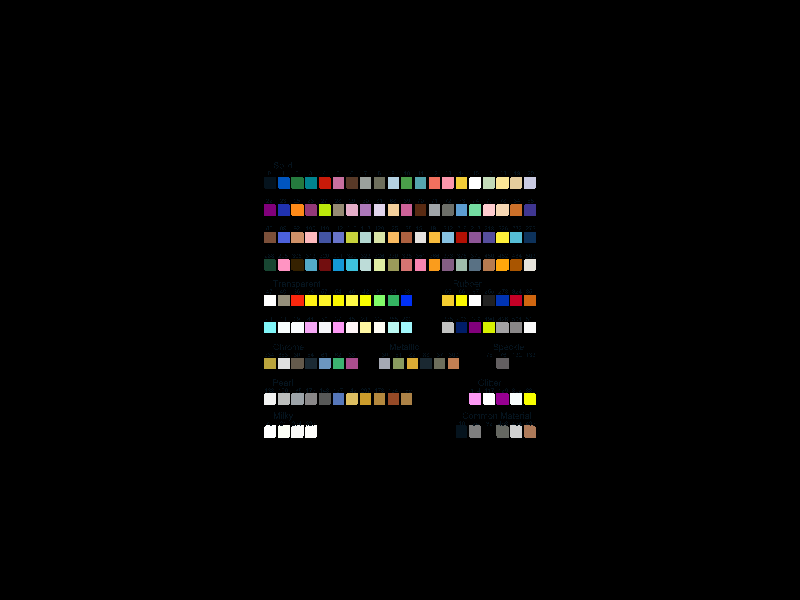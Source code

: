 // Generated By: LDView 4.4 Alpha 5 Copyright (C) 2019 Travis Cobbs & Peter Bartfai
// See: https://tcobbs.github.io/ldview/
// Date: Mon Jul  1 03:20:30 2019
// Input LDraw File: visualldconfig.mpd
//
// This file was automatically generated from an LDraw file by the program
// LDView.  See comments above for further details.

#version 3.7;

#if (version >= 3.7) global_settings {assumed_gamma 1} #end

#ifndef (LDXQual) #declare LDXQual = 3; #end	// Quality (0 = Bounding Box; 1 = No Refraction; 2 = Normal; 3 = Stud Logos)
#ifndef (LDXSW) #declare LDXSW = 0.5; #end	// Seam Width (0 for no seams)
#ifndef (LDXStuds) #declare LDXStuds = 1; #end	// Show studs? (1 = YES; 0 = NO)
#ifndef (LDXRefls) #declare LDXRefls = 1; #end	// Reflections? (1 = YES; 0 = NO)
#ifndef (LDXShads) #declare LDXShads = 1; #end	// Shadows? (1 = YES; 0 = NO)
#ifndef (LDXBackground) #declare LDXBackground = 0; #end	// Include Background? (1 = YES; 0 = NO)
#ifndef (LDXFloor) #declare LDXFloor = 0; #end	// Include Floor? (1 = YES; 0 = NO)

// Model bounds information
#ifndef (LDXMinX) #declare LDXMinX = -19.75; #end
#ifndef (LDXMinY) #declare LDXMinY = -3.75; #end
#ifndef (LDXMinZ) #declare LDXMinZ = -879.75; #end
#ifndef (LDXMaxX) #declare LDXMaxX = 969.75; #end
#ifndef (LDXMaxY) #declare LDXMaxY = 23.75; #end
#ifndef (LDXMaxZ) #declare LDXMaxZ = 123.298004; #end
#ifndef (LDXCenterX) #declare LDXCenterX = 475; #end
#ifndef (LDXCenterY) #declare LDXCenterY = 10; #end
#ifndef (LDXCenterZ) #declare LDXCenterZ = -378.226013; #end
#ifndef (LDXCenter) #declare LDXCenter = <LDXCenterX,LDXCenterY,LDXCenterZ>; #end
#ifndef (LDXRadius) #declare LDXRadius = 704.622559; #end

// Camera settings
#ifndef (LDXCameraLoc) #declare LDXCameraLoc = < 475,-1831.267456,-378.225983 >; #end	// Camera Location vector
#ifndef (LDXCameraLookAt) #declare LDXCameraLookAt = < 475,98.03821945883260013943,-378.225982666015625 >; #end	// Camera look-at point vector
#ifndef (LDXCameraSky) #declare LDXCameraSky = < 0,0,1 >; #end	// Camera sky vector (<0,-1,0> will usually work for standard "up")
#ifndef (LDXCameraAngle) #declare LDXCameraAngle = 76.900337; #end
#ifndef (LDXCameraAspect) #declare LDXCameraAspect = image_width/image_height; #end
#ifndef (LDXCameraTransform) #declare LDXCameraTransform = transform {}; #end

#ifndef (LDXFloorLoc) #declare LDXFloorLoc = LDXMaxY; #end	// Floor location. (Dependent on floor axis; MAX_Y is bottom of model)
#ifndef (LDXFloorAxis) #declare LDXFloorAxis = y; #end	// Floor axis (x, y, or z)
#ifndef (LDXFloorR) #declare LDXFloorR = 0.8; #end	// Floor Red
#ifndef (LDXFloorG) #declare LDXFloorG = 0.8; #end	// Floor Green
#ifndef (LDXFloorB) #declare LDXFloorB = 0.8; #end	// Floor Blue
#ifndef (LDXFloorAmb) #declare LDXFloorAmb = 0.4; #end	// Floor Ambient
#ifndef (LDXFloorDif) #declare LDXFloorDif = 0.4; #end	// Floor Diffuse
#ifndef (LDXAmb) #declare LDXAmb = 0.4; #end
#ifndef (LDXDif) #declare LDXDif = 0.4; #end
#ifndef (LDXRefl) #declare LDXRefl = 0.08; #end
#ifndef (LDXPhong) #declare LDXPhong = 0.5; #end
#ifndef (LDXPhongS) #declare LDXPhongS = 40; #end
#ifndef (LDXTRefl) #declare LDXTRefl = 0.2; #end
#ifndef (LDXTFilt) #declare LDXTFilt = 0.85; #end
#ifndef (LDXIoR) #declare LDXIoR = 1.25; #end
#ifndef (LDXRubberRefl) #declare LDXRubberRefl = 0; #end
#ifndef (LDXRubberPhong) #declare LDXRubberPhong = 0.1; #end
#ifndef (LDXRubberPhongS) #declare LDXRubberPhongS = 10; #end
#ifndef (LDXChromeRefl) #declare LDXChromeRefl = 0.85; #end
#ifndef (LDXChromeBril) #declare LDXChromeBril = 5; #end
#ifndef (LDXChromeSpec) #declare LDXChromeSpec = 0.8; #end
#ifndef (LDXChromeRough) #declare LDXChromeRough = 0.01; #end
#ifndef (LDXOpaqueNormal) #declare LDXOpaqueNormal = normal { bumps 0.001 scale 0.5 }; #end
#ifndef (LDXTransNormal) #declare LDXTransNormal = normal { bumps 0.001 scale 0.5 }; #end
#ifndef (LDXIPov) #declare LDXIPov = 0; #end	// Use inline POV code from LDraw file? (1 = YES; 0 = NO)
#ifndef (LDXBgR) #declare LDXBgR = 0.752941; #end	// Background Red
#ifndef (LDXBgG) #declare LDXBgG = 0.752941; #end	// Background Green
#ifndef (LDXBgB) #declare LDXBgB = 0.752941; #end	// Background Blue

// Camera
#ifndef (LDXSkipCamera)
camera {
	location LDXCameraLoc
	sky LDXCameraSky
	right LDXCameraAspect * < -1,0,0 >
	look_at LDXCameraLookAt
	angle LDXCameraAngle
	transform {LDXCameraTransform}
}
#end

// Lights
#ifndef (LDXSkipLight1)
light_source {	// Latitude,Longitude: 45,0,LDXRadius*2
	<0*LDXRadius,-1.414214*LDXRadius,-1.414214*LDXRadius> + LDXCenter
	color rgb <1,1,1>
}
#end
#ifndef (LDXSkipLight2)
light_source {	// Latitude,Longitude: 30,120,LDXRadius*2
	<1.5*LDXRadius,-1*LDXRadius,0.866026*LDXRadius> + LDXCenter
	color rgb <1,1,1>
}
#end
#ifndef (LDXSkipLight3)
light_source {	// Latitude,Longitude: 60,-120,LDXRadius*2
	<-0.866025*LDXRadius,-1.732051*LDXRadius,0.5*LDXRadius> + LDXCenter
	color rgb <1,1,1>
}
#end

#macro LDXSeamMatrix(Width, Height, Depth, CenterX, CenterY, CenterZ)
#local aw = 0;
#local ah = 0;
#local ad = 0;
#local ax = 0;
#local ay = 0;
#local az = 0;
#if (Width != 0)
#local aw = 1-LDXSW/Width;
#end
#if (Height != 0)
#local ah = 1-LDXSW/Height;
#end
#if (Depth != 0)
#local ad = 1-LDXSW/Depth;
#end
#if (Width != 0 & CenterX != 0)
#local ax = LDXSW/(Width / CenterX);
#end
#if (Height != 0 & CenterY != 0)
#local ay = LDXSW/(Height / CenterY);
#end
#if (Depth != 0 & CenterZ != 0)
#local az = LDXSW/(Depth / CenterZ);
#end
#if (aw <= 0)
#local aw = 1;
#local ax = 0;
#end
#if (ah <= 0)
#local ah = 1;
#local ay = 0;
#end
#if (ad <= 0)
#local ad = 1;
#local az = 0;
#end
matrix <aw,0,0,0,ah,0,0,0,ad,ax,ay,az>
#end


#if (LDXBackground != 0)
#if (version >= 3.7)
background { color srgb <LDXBgR,LDXBgG,LDXBgB> }
#else
background { color rgb <LDXBgR,LDXBgG,LDXBgB> }
#end
#end

#ifndef (LDXSkipOpaqueColorMacro)
#macro LDXOpaqueColor(r, g, b)
#if (version >= 3.1) material { #end
	texture {
#if (version >= 3.7)
		pigment { srgbf <r,g,b,0> }
#else
		pigment { rgbf <r,g,b,0> }
#end
#if (LDXQual > 1)
		finish { ambient LDXAmb diffuse LDXDif }
		finish { phong LDXPhong phong_size LDXPhongS reflection LDXRefl }
		normal { LDXOpaqueNormal }
#end
	}
#if (version >= 3.1) } #end
#end
#end

#ifndef (LDXColor0) // Black
#declare LDXColor0 = LDXOpaqueColor(0.019608,0.07451,0.113725)
#end

#ifndef (LDXColor1) // Blue
#declare LDXColor1 = LDXOpaqueColor(0,0.333333,0.74902)
#end

#ifndef (LDXColor2) // Green
#declare LDXColor2 = LDXOpaqueColor(0.145098,0.478431,0.243137)
#end

#ifndef (LDXColor3) // Dark Turquoise
#declare LDXColor3 = LDXOpaqueColor(0,0.513725,0.560784)
#end

#ifndef (LDXColor4) // Red
#declare LDXColor4 = LDXOpaqueColor(0.788235,0.101961,0.035294)
#end

#ifndef (LDXColor5) // Dark Pink
#declare LDXColor5 = LDXOpaqueColor(0.784314,0.439216,0.627451)
#end

#ifndef (LDXColor6) // Brown
#declare LDXColor6 = LDXOpaqueColor(0.345098,0.223529,0.152941)
#end

#ifndef (LDXColor7) // Light Grey
#declare LDXColor7 = LDXOpaqueColor(0.607843,0.631373,0.615686)
#end

#ifndef (LDXColor8) // Dark Grey
#declare LDXColor8 = LDXOpaqueColor(0.427451,0.431373,0.360784)
#end

#ifndef (LDXColor9) // Light Blue
#declare LDXColor9 = LDXOpaqueColor(0.705882,0.823529,0.890196)
#end

#ifndef (LDXColor10) // Bright Green
#declare LDXColor10 = LDXOpaqueColor(0.294118,0.623529,0.290196)
#end

#ifndef (LDXColor11) // Light Turquoise
#declare LDXColor11 = LDXOpaqueColor(0.333333,0.647059,0.686275)
#end

#ifndef (LDXColor12) // Salmon
#declare LDXColor12 = LDXOpaqueColor(0.94902,0.439216,0.368627)
#end

#ifndef (LDXColor13) // Pink
#declare LDXColor13 = LDXOpaqueColor(0.988235,0.592157,0.67451)
#end

#ifndef (LDXColor14) // Yellow
#declare LDXColor14 = LDXOpaqueColor(0.94902,0.803922,0.215686)
#end

#ifndef (LDXColor15) // White
#declare LDXColor15 = LDXOpaqueColor(1,1,1)
#end

#ifndef (LDXColor17) // Light Green
#declare LDXColor17 = LDXOpaqueColor(0.760784,0.854902,0.721569)
#end

#ifndef (LDXColor18) // Light Yellow
#declare LDXColor18 = LDXOpaqueColor(0.984314,0.901961,0.588235)
#end

#ifndef (LDXColor19) // Tan
#declare LDXColor19 = LDXOpaqueColor(0.894118,0.803922,0.619608)
#end

#ifndef (LDXColor20) // Light Violet
#declare LDXColor20 = LDXOpaqueColor(0.788235,0.792157,0.886275)
#end

#ifndef (LDXSkipTransColorMacro)
#macro LDXTransColor(r, g, b)
#if (version >= 3.1) material { #end
	texture {
#if (version >= 3.7)
		pigment { #if (LDXQual > 1) srgbf <r,g,b,LDXTFilt> #else srgbf <0.6,0.6,0.6,0> #end }
#else
		pigment { #if (LDXQual > 1) rgbf <r,g,b,LDXTFilt> #else rgbf <0.6,0.6,0.6,0> #end }
#end
#if (LDXQual > 1)
		finish { ambient LDXAmb diffuse LDXDif }
		finish { phong LDXPhong phong_size LDXPhongS reflection LDXTRefl }
		normal { LDXTransNormal }
		#if (version >= 3.1) #else finish { refraction 1 ior LDXIoR } #end
#end
	}
#if (version >= 3.1) #if (LDXQual > 1)
	interior { ior LDXIoR }
#end #end
#if (version >= 3.1) } #end
#end
#end

#ifndef (LDXColor21) // Glow In Dark Opaque
#declare LDXColor21 = LDXTransColor(0.987843,1,0.96902)
#end

#ifndef (LDXColor22) // Purple
#declare LDXColor22 = LDXOpaqueColor(0.505882,0,0.482353)
#end

#ifndef (LDXColor23) // Dark Blue Violet
#declare LDXColor23 = LDXOpaqueColor(0.12549,0.196078,0.690196)
#end

#ifndef (LDXColor24) // Edge Colour
#declare LDXColor24 = LDXOpaqueColor(0.498039,0.498039,0.498039)
#end

#ifndef (LDXColor25) // Orange
#declare LDXColor25 = LDXOpaqueColor(0.996078,0.541176,0.094118)
#end

#ifndef (LDXColor26) // Magenta
#declare LDXColor26 = LDXOpaqueColor(0.572549,0.223529,0.470588)
#end

#ifndef (LDXColor27) // Lime
#declare LDXColor27 = LDXOpaqueColor(0.733333,0.913725,0.043137)
#end

#ifndef (LDXColor28) // Dark Tan
#declare LDXColor28 = LDXOpaqueColor(0.584314,0.541176,0.45098)
#end

#ifndef (LDXColor29) // Bright Pink
#declare LDXColor29 = LDXOpaqueColor(0.894118,0.678431,0.784314)
#end

#ifndef (LDXColor30) // Medium Lavender
#declare LDXColor30 = LDXOpaqueColor(0.67451,0.470588,0.729412)
#end

#ifndef (LDXColor31) // Lavender
#declare LDXColor31 = LDXOpaqueColor(0.882353,0.835294,0.929412)
#end

#ifndef (LDXColor32) // Trans Black IR Lens
#declare LDXColor32 = LDXTransColor(0,0,0)
#end

#ifndef (LDXColor33) // Trans Dark Blue
#declare LDXColor33 = LDXTransColor(0,0.188235,0.962745)
#end

#ifndef (LDXColor34) // Trans Green
#declare LDXColor34 = LDXTransColor(0.205882,0.705882,0.382353)
#end

#ifndef (LDXColor35) // Trans Bright Green
#declare LDXColor35 = LDXTransColor(0.505882,0.990196,0.411765)
#end

#ifndef (LDXColor36) // Trans Red
#declare LDXColor36 = LDXTransColor(0.978824,0.152941,0.052941)
#end

#ifndef (LDXColor37) // Trans Dark Pink
#declare LDXColor37 = LDXTransColor(0.987451,0.6,0.958431)
#end

#ifndef (LDXColor38) // Trans Neon Orange
#declare LDXColor38 = LDXTransColor(1,0.950196,0.076471)
#end

#ifndef (LDXColor39) // Trans Very Light Blue
#declare LDXColor39 = LDXTransColor(0.975686,0.987451,0.994118)
#end

#ifndef (LDXColor40) // Trans Black
#declare LDXColor40 = LDXTransColor(0.582353,0.558824,0.482353)
#end

#ifndef (LDXColor41) // Trans Medium Blue
#declare LDXColor41 = LDXTransColor(0.5,0.960392,0.971765)
#end

#ifndef (LDXColor42) // Trans Neon Green
#declare LDXColor42 = LDXTransColor(0.975294,1,0)
#end

#ifndef (LDXColor43) // Trans Light Blue
#declare LDXColor43 = LDXTransColor(0.968235,0.991373,0.993725)
#end

#ifndef (LDXColor44) // Trans Bright Reddish Lilac
#declare LDXColor44 = LDXTransColor(0.958824,0.658824,0.962353)
#end

#ifndef (LDXColor45) // Trans Pink
#declare LDXColor45 = LDXTransColor(0.998824,0.959216,0.967451)
#end

#ifndef (LDXColor46) // Trans Yellow
#declare LDXColor46 = LDXTransColor(0.996078,0.980392,0.276471)
#end

#ifndef (LDXColor47) // Trans Clear
#declare LDXColor47 = LDXTransColor(0.998824,0.998824,0.998824)
#end

#ifndef (LDXColor52) // Trans Purple
#declare LDXColor52 = LDXTransColor(0.964706,0.964706,0.979608)
#end

#ifndef (LDXColor54) // Trans Neon Yellow
#declare LDXColor54 = LDXTransColor(0.98549,0.96902,0)
#end

#ifndef (LDXColor57) // Trans Orange
#declare LDXColor57 = LDXTransColor(0.994118,0.956078,0.164706)
#end

#ifndef (LDXSkipChromeColorMacro)
#macro LDXChromeColor(r, g, b)
#if (version >= 3.1) material { #end
	texture {
#if (version >= 3.7)
		pigment { srgbf <r,g,b,0> }
#else
		pigment { rgbf <r,g,b,0> }
#end
#if (LDXQual > 1)
		finish { ambient LDXAmb diffuse LDXDif }
		finish { phong LDXPhong phong_size LDXPhongS reflection LDXChromeRefl brilliance LDXChromeBril metallic specular LDXChromeSpec roughness LDXChromeRough}
#end
	}
#if (version >= 3.1) } #end
#end
#end

#ifndef (LDXColor60) // Chrome Antique Brass
#declare LDXColor60 = LDXChromeColor(0.392157,0.352941,0.298039)
#end

#ifndef (LDXColor61) // Chrome Blue
#declare LDXColor61 = LDXChromeColor(0.423529,0.588235,0.74902)
#end

#ifndef (LDXColor62) // Chrome Green
#declare LDXColor62 = LDXChromeColor(0.235294,0.701961,0.443137)
#end

#ifndef (LDXColor63) // Chrome Pink
#declare LDXColor63 = LDXChromeColor(0.666667,0.301961,0.556863)
#end

#ifndef (LDXColor64) // Chrome Black
#declare LDXColor64 = LDXChromeColor(0.105882,0.164706,0.203922)
#end

#ifndef (LDXSkipRubberColorMacro)
#macro LDXRubberColor(r, g, b)
#if (version >= 3.1) material { #end
	texture {
#if (version >= 3.7)
		pigment { srgbf <r,g,b,0> }
#else
		pigment { rgbf <r,g,b,0> }
#end
#if (LDXQual > 1)
		finish { ambient LDXAmb diffuse LDXDif }
		finish { phong LDXRubberPhong phong_size LDXRubberPhongS reflection LDXRubberRefl }
#end
	}
#if (version >= 3.1) } #end
#end
#end

#ifndef (LDXColor65) // Rubber Yellow
#declare LDXColor65 = LDXRubberColor(0.960784,0.803922,0.184314)
#end

#ifndef (LDXColor66) // Rubber Trans Yellow
#declare LDXColor66 = LDXTransColor(0.979216,0.96902,0)
#end

#ifndef (LDXColor67) // Rubber Trans Clear
#declare LDXColor67 = LDXTransColor(1,1,1)
#end

#ifndef (LDXColor68) // Very Light Orange
#declare LDXColor68 = LDXOpaqueColor(0.952941,0.811765,0.607843)
#end

#ifndef (LDXColor69) // Bright Reddish Lilac
#declare LDXColor69 = LDXOpaqueColor(0.803922,0.384314,0.596078)
#end

#ifndef (LDXColor70) // Reddish Brown
#declare LDXColor70 = LDXOpaqueColor(0.345098,0.164706,0.070588)
#end

#ifndef (LDXColor71) // Light Bluish Grey
#declare LDXColor71 = LDXOpaqueColor(0.627451,0.647059,0.662745)
#end

#ifndef (LDXColor72) // Dark Bluish Grey
#declare LDXColor72 = LDXOpaqueColor(0.423529,0.431373,0.407843)
#end

#ifndef (LDXColor73) // Medium Blue
#declare LDXColor73 = LDXOpaqueColor(0.360784,0.615686,0.819608)
#end

#ifndef (LDXColor74) // Medium Green
#declare LDXColor74 = LDXOpaqueColor(0.45098,0.862745,0.631373)
#end

#ifndef (LDXColor75) // Speckle Black Copper
#declare LDXColor75 = LDXOpaqueColor(0,0,0)
#end

#ifndef (LDXColor76) // Speckle Dark Bluish Grey Silver
#declare LDXColor76 = LDXOpaqueColor(0.388235,0.372549,0.380392)
#end

#ifndef (LDXColor77) // Light Pink
#declare LDXColor77 = LDXOpaqueColor(0.996078,0.8,0.811765)
#end

#ifndef (LDXColor78) // Light Flesh
#declare LDXColor78 = LDXOpaqueColor(0.964706,0.843137,0.701961)
#end

#ifndef (LDXColor79) // Milky White
#declare LDXColor79 = LDXTransColor(1,1,1)
#end

#ifndef (LDXColor80) // Metallic Silver
#declare LDXColor80 = LDXOpaqueColor(0.647059,0.662745,0.705882)
#end

#ifndef (LDXColor81) // Metallic Green
#declare LDXColor81 = LDXOpaqueColor(0.537255,0.607843,0.372549)
#end

#ifndef (LDXColor82) // Metallic Gold
#declare LDXColor82 = LDXOpaqueColor(0.858824,0.67451,0.203922)
#end

#ifndef (LDXColor83) // Metallic Black
#declare LDXColor83 = LDXOpaqueColor(0.101961,0.156863,0.192157)
#end

#ifndef (LDXColor84) // Medium Dark Flesh
#declare LDXColor84 = LDXOpaqueColor(0.8,0.439216,0.164706)
#end

#ifndef (LDXColor85) // Medium Lilac
#declare LDXColor85 = LDXOpaqueColor(0.247059,0.211765,0.568627)
#end

#ifndef (LDXColor86) // Dark Flesh
#declare LDXColor86 = LDXOpaqueColor(0.486275,0.313725,0.227451)
#end

#ifndef (LDXColor87) // Metallic Dark Grey
#declare LDXColor87 = LDXOpaqueColor(0.427451,0.431373,0.360784)
#end

#ifndef (LDXColor89) // Blue Violet
#declare LDXColor89 = LDXOpaqueColor(0.298039,0.380392,0.858824)
#end

#ifndef (LDXColor92) // Flesh
#declare LDXColor92 = LDXOpaqueColor(0.815686,0.568627,0.407843)
#end

#ifndef (LDXColor100) // Light Salmon
#declare LDXColor100 = LDXOpaqueColor(0.996078,0.729412,0.741176)
#end

#ifndef (LDXColor110) // Violet
#declare LDXColor110 = LDXOpaqueColor(0.262745,0.329412,0.639216)
#end

#ifndef (LDXColor112) // Medium Violet
#declare LDXColor112 = LDXOpaqueColor(0.407843,0.454902,0.792157)
#end

#ifndef (LDXColor114) // Glitter Trans Dark Pink
#declare LDXColor114 = LDXTransColor(0.987451,0.6,0.958431)
#end

#ifndef (LDXColor115) // Medium Lime
#declare LDXColor115 = LDXOpaqueColor(0.780392,0.823529,0.235294)
#end

#ifndef (LDXColor117) // Glitter Trans Clear
#declare LDXColor117 = LDXTransColor(1,1,1)
#end

#ifndef (LDXColor118) // Aqua
#declare LDXColor118 = LDXOpaqueColor(0.701961,0.843137,0.819608)
#end

#ifndef (LDXColor120) // Light Lime
#declare LDXColor120 = LDXOpaqueColor(0.85098,0.894118,0.654902)
#end

#ifndef (LDXColor125) // Light Orange
#declare LDXColor125 = LDXOpaqueColor(0.976471,0.729412,0.380392)
#end

#ifndef (LDXColor128) // Dark Nougat
#declare LDXColor128 = LDXOpaqueColor(0.678431,0.380392,0.25098)
#end

#ifndef (LDXColor129) // Glitter Trans Purple
#declare LDXColor129 = LDXTransColor(0.588235,0,0.570588)
#end

#ifndef (LDXColor132) // Speckle Black Silver
#declare LDXColor132 = LDXOpaqueColor(0,0,0)
#end

#ifndef (LDXColor133) // Speckle Black Gold
#declare LDXColor133 = LDXOpaqueColor(0,0,0)
#end

#ifndef (LDXColor134) // Copper
#declare LDXColor134 = LDXOpaqueColor(0.588235,0.290196,0.152941)
#end

#ifndef (LDXColor135) // Pearl Light Grey
#declare LDXColor135 = LDXOpaqueColor(0.611765,0.639216,0.658824)
#end

#ifndef (LDXColor137) // Metal Blue
#declare LDXColor137 = LDXOpaqueColor(0.337255,0.466667,0.729412)
#end

#ifndef (LDXColor142) // Pearl Light Gold
#declare LDXColor142 = LDXOpaqueColor(0.862745,0.745098,0.380392)
#end

#ifndef (LDXColor148) // Pearl Dark Grey
#declare LDXColor148 = LDXOpaqueColor(0.341176,0.345098,0.341176)
#end

#ifndef (LDXColor150) // Pearl Very Light Grey
#declare LDXColor150 = LDXOpaqueColor(0.733333,0.741176,0.737255)
#end

#ifndef (LDXColor151) // Very Light Bluish Grey
#declare LDXColor151 = LDXOpaqueColor(0.901961,0.890196,0.878431)
#end

#ifndef (LDXColor178) // Flat Dark Gold
#declare LDXColor178 = LDXOpaqueColor(0.705882,0.533333,0.243137)
#end

#ifndef (LDXColor179) // Flat Silver
#declare LDXColor179 = LDXOpaqueColor(0.537255,0.529412,0.533333)
#end

#ifndef (LDXColor183) // Pearl White
#declare LDXColor183 = LDXOpaqueColor(0.94902,0.952941,0.94902)
#end

#ifndef (LDXColor189) // Reddish Gold
#declare LDXColor189 = LDXOpaqueColor(0.67451,0.509804,0.278431)
#end

#ifndef (LDXColor191) // Bright Light Orange
#declare LDXColor191 = LDXOpaqueColor(0.972549,0.733333,0.239216)
#end

#ifndef (LDXColor212) // Bright Light Blue
#declare LDXColor212 = LDXOpaqueColor(0.52549,0.756863,0.882353)
#end

#ifndef (LDXColor216) // Rust
#declare LDXColor216 = LDXOpaqueColor(0.701961,0.062745,0.015686)
#end

#ifndef (LDXColor218) // Reddish Lilac
#declare LDXColor218 = LDXOpaqueColor(0.556863,0.333333,0.592157)
#end

#ifndef (LDXColor219) // Lilac
#declare LDXColor219 = LDXOpaqueColor(0.337255,0.305882,0.615686)
#end

#ifndef (LDXColor226) // Bright Light Yellow
#declare LDXColor226 = LDXOpaqueColor(1,0.941176,0.227451)
#end

#ifndef (LDXColor231) // Trans Bright Light Orange
#declare LDXColor231 = LDXTransColor(0.998824,0.971765,0.641176)
#end

#ifndef (LDXColor232) // Sky Blue
#declare LDXColor232 = LDXOpaqueColor(0.337255,0.745098,0.839216)
#end

#ifndef (LDXColor234) // Trans Fire Yellow
#declare LDXColor234 = LDXTransColor(0.998431,0.99098,0.956471)
#end

#ifndef (LDXColor256) // Rubber Black
#declare LDXColor256 = LDXRubberColor(0.129412,0.129412,0.129412)
#end

#ifndef (LDXColor272) // Dark Blue
#declare LDXColor272 = LDXOpaqueColor(0.05098,0.196078,0.356863)
#end

#ifndef (LDXColor273) // Rubber Blue
#declare LDXColor273 = LDXRubberColor(0,0.2,0.698039)
#end

#ifndef (LDXColor285) // Trans Light Green
#declare LDXColor285 = LDXTransColor(0.735294,0.976078,0.956863)
#end

#ifndef (LDXColor288) // Dark Green
#declare LDXColor288 = LDXOpaqueColor(0.094118,0.27451,0.196078)
#end

#ifndef (LDXColor293) // Trans Light Blue Violet
#declare LDXColor293 = LDXTransColor(0.629412,0.967059,0.989412)
#end

#ifndef (LDXColor294) // Glow In Dark Trans
#declare LDXColor294 = LDXTransColor(0.974118,0.977647,0.967843)
#end

#ifndef (LDXColor295) // Flamingo Pink
#declare LDXColor295 = LDXOpaqueColor(1,0.580392,0.760784)
#end

#ifndef (LDXColor297) // Pearl Gold
#declare LDXColor297 = LDXOpaqueColor(0.8,0.611765,0.168627)
#end

#ifndef (LDXColor300) // Metallic Copper
#declare LDXColor300 = LDXOpaqueColor(0.760784,0.498039,0.32549)
#end

#ifndef (LDXColor302) // Glitter Trans Light Blue
#declare LDXColor302 = LDXTransColor(0.968235,0.991373,0.993725)
#end

#ifndef (LDXColor308) // Dark Brown
#declare LDXColor308 = LDXOpaqueColor(0.207843,0.129412,0)
#end

#ifndef (LDXColor313) // Maersk Blue
#declare LDXColor313 = LDXOpaqueColor(0.329412,0.662745,0.784314)
#end

#ifndef (LDXColor320) // Dark Red
#declare LDXColor320 = LDXOpaqueColor(0.447059,0.054902,0.058824)
#end

#ifndef (LDXColor321) // Dark Azure
#declare LDXColor321 = LDXOpaqueColor(0.078431,0.596078,0.843137)
#end

#ifndef (LDXColor322) // Medium Azure
#declare LDXColor322 = LDXOpaqueColor(0.243137,0.760784,0.866667)
#end

#ifndef (LDXColor323) // Light Aqua
#declare LDXColor323 = LDXOpaqueColor(0.741176,0.862745,0.847059)
#end

#ifndef (LDXColor324) // Rubber Red
#declare LDXColor324 = LDXRubberColor(0.768627,0,0.14902)
#end

#ifndef (LDXColor326) // Yellowish Green
#declare LDXColor326 = LDXOpaqueColor(0.87451,0.933333,0.647059)
#end

#ifndef (LDXColor329) // Glow In Dark White
#declare LDXColor329 = LDXTransColor(0.996078,0.995294,0.984314)
#end

#ifndef (LDXColor330) // Olive Green
#declare LDXColor330 = LDXOpaqueColor(0.607843,0.603922,0.352941)
#end

#ifndef (LDXColor334) // Chrome Gold
#declare LDXColor334 = LDXChromeColor(0.733333,0.647059,0.239216)
#end

#ifndef (LDXColor335) // Sand Red
#declare LDXColor335 = LDXOpaqueColor(0.839216,0.458824,0.447059)
#end

#ifndef (LDXColor339) // Glitter Trans Neon Green
#declare LDXColor339 = LDXTransColor(0.975294,1,0)
#end

#ifndef (LDXColor350) // Rubber Orange
#declare LDXColor350 = LDXRubberColor(0.815686,0.4,0.062745)
#end

#ifndef (LDXColor351) // Medium Dark Pink
#declare LDXColor351 = LDXOpaqueColor(0.968627,0.521569,0.694118)
#end

#ifndef (LDXColor366) // Earth Orange
#declare LDXColor366 = LDXOpaqueColor(0.980392,0.611765,0.109804)
#end

#ifndef (LDXColor373) // Sand Purple
#declare LDXColor373 = LDXOpaqueColor(0.517647,0.368627,0.517647)
#end

#ifndef (LDXColor375) // Rubber Light Grey
#declare LDXColor375 = LDXRubberColor(0.756863,0.760784,0.756863)
#end

#ifndef (LDXColor378) // Sand Green
#declare LDXColor378 = LDXOpaqueColor(0.627451,0.737255,0.67451)
#end

#ifndef (LDXColor379) // Sand Blue
#declare LDXColor379 = LDXOpaqueColor(0.34902,0.443137,0.517647)
#end

#ifndef (LDXColor383) // Chrome Silver
#declare LDXColor383 = LDXChromeColor(0.878431,0.878431,0.878431)
#end

#ifndef (LDXColor406) // Rubber Dark Blue
#declare LDXColor406 = LDXRubberColor(0,0.113725,0.407843)
#end

#ifndef (LDXColor449) // Rubber Purple
#declare LDXColor449 = LDXRubberColor(0.505882,0,0.482353)
#end

#ifndef (LDXColor450) // Fabuland Brown
#declare LDXColor450 = LDXOpaqueColor(0.713725,0.482353,0.313725)
#end

#ifndef (LDXColor462) // Medium Orange
#declare LDXColor462 = LDXOpaqueColor(1,0.654902,0.043137)
#end

#ifndef (LDXColor484) // Dark Orange
#declare LDXColor484 = LDXOpaqueColor(0.662745,0.333333,0)
#end

#ifndef (LDXColor490) // Rubber Lime
#declare LDXColor490 = LDXRubberColor(0.843137,0.941176,0)
#end

#ifndef (LDXColor493) // Magnet
#declare LDXColor493 = LDXOpaqueColor(0.396078,0.403922,0.380392)
#end

#ifndef (LDXColor494) // Electric Contact Alloy
#declare LDXColor494 = LDXOpaqueColor(0.815686,0.815686,0.815686)
#end

#ifndef (LDXColor495) // Electric Contact Copper
#declare LDXColor495 = LDXOpaqueColor(0.682353,0.478431,0.34902)
#end

#ifndef (LDXColor496) // Rubber Light Bluish Grey
#declare LDXColor496 = LDXRubberColor(0.639216,0.635294,0.643137)
#end

#ifndef (LDXColor503) // Very Light Grey
#declare LDXColor503 = LDXOpaqueColor(0.901961,0.890196,0.854902)
#end

#ifndef (LDXColor504) // Rubber Flat Silver
#declare LDXColor504 = LDXRubberColor(0.537255,0.529412,0.533333)
#end

#ifndef (LDXColor511) // Rubber White
#declare LDXColor511 = LDXRubberColor(0.980392,0.980392,0.980392)
#end

#declare LDX_tsolid_dot_dat = union {
// Sticker file
// Name: tsolid.dat
// BFC CERTIFY CCW
// WRITE Produced by txt2dat, Copyright 2005-2007, 2009 R. Crawford
// WRITE Using font: "Arial" style: "Regular" size: 12pt
// WRITE Char: 83
// WRITE Char: 111
// WRITE Char: 108
// WRITE Char: 105
// WRITE Char: 100
// WRITE End of txt2dat output
	mesh2 {
		vertex_vectors {
			86,
			<-11.391,0,2.469>, <-11.109,0,5.659>, <-10.972,0,1.091>, <-10.842,0,4.707>,
			<-10.782,0,6.741>, <-10.438,0,2.547>, <-10.141,0,5.718>, <-10.123,0,1.604>,
			<-10.03,0,3.995>, <-9.876,0,0.178>, <-9.844,0,5.043>, <-9.825,0,7.505>,
			<-9.722,0,6.524>, <-9.357,0,1.008>, <-8.56,0,3.519>, <-8.427,0,7.766>,
			<-8.388,0,6.859>, <-8.323,0,4.5>, <-8.188,0,0.781>, <-8.144,0,-0.125>,
			<-7.202,0,3.148>, <-7.17,0,0.954>, <-7.059,0,6.492>, <-6.932,0,7.492>,
			<-6.676,0,0.174>, <-6.634,0,4.015>, <-6.531,0,5.406>, <-6.512,0,1.426>,
			<-6.51,0,2.7>, <-6.297,0,2.078>, <-5.937,0,6.688>, <-5.676,0,1.01>,
			<-5.647,0,3.238>, <-5.563,0,5.484>, <-5.328,0,2.155>, <-4.391,0,2.766>,
			<-3.674,0,0.62>, <-3.536,0,5.042>, <-3.422,0,2.76>, <-2.959,0,1.169>,
			<-2.959,0,4.349>, <-1.794,0,-0.125>, <-1.794,0,0.641>, <-1.794,0,4.875>,
			<-1.794,0,5.656>, <-0.637,0,4.346>, <-0.635,0,1.172>, <-0.457,0,0.213>,
			<-0.172,0,2.792>, <0.072,0,4.909>, <0.476,0,1.164>, <0.797,0,2.844>,
			<1.875,0,0>, <1.875,0,7.641>, <2.813,0,0>, <2.813,0,7.641>,
			<4.266,0,0>, <4.266,0,5.531>, <4.266,0,6.578>, <4.266,0,7.641>,
			<5.203,0,0>, <5.203,0,5.531>, <5.203,0,6.578>, <5.203,0,7.641>,
			<6.297,0,2.76>, <6.573,0,4.263>, <6.601,0,1.258>, <7.266,0,2.755>,
			<7.399,0,5.297>, <7.459,0,0.24>, <7.686,0,4.365>, <7.714,0,1.167>,
			<8.632,0,5.656>, <8.674,0,-0.125>, <8.732,0,4.875>, <8.773,0,0.641>,
			<9.522,0,5.444>, <9.812,0,4.344>, <9.82,0,1.143>, <10.156,0,4.891>,
			<10.156,0,7.641>, <10.219,0,0>, <10.219,0,0.692>, <10.25,0,2.677>,
			<11.094,0,0>, <11.094,0,7.641>
		}
		normal_vectors {
			2,
			<0,1,0>, <0,1,0>
		}
		face_indices {
			78,
			<2, 7, 0>, <7, 2, 9>, <5, 0, 7>, <13, 9, 19>,
			<10, 8, 17>, <13, 7, 9>, <1, 3, 6>, <4, 6, 12>,
			<6, 4, 1>, <3, 10, 6>, <12, 11, 4>, <11, 16, 15>,
			<16, 11, 12>, <15, 16, 23>, <3, 8, 10>, <17, 8, 14>,
			<19, 24, 21>, <21, 18, 19>, <24, 27, 21>, <19, 18, 13>,
			<27, 31, 29>, <31, 27, 24>, <28, 29, 34>, <34, 29, 31>,
			<28, 34, 32>, <17, 14, 20>, <23, 16, 22>, <30, 23, 22>,
			<25, 17, 20>, <25, 20, 28>, <26, 33, 30>, <26, 30, 22>,
			<28, 32, 25>, <36, 39, 35>, <39, 36, 41>, <41, 42, 39>,
			<42, 41, 47>, <37, 35, 40>, <38, 40, 35>, <35, 39, 38>,
			<37, 40, 43>, <46, 47, 50>, <48, 50, 51>, <50, 48, 46>,
			<43, 44, 37>, <44, 43, 45>, <45, 51, 49>, <45, 49, 44>,
			<48, 51, 45>, <46, 42, 47>, <53, 52, 54>, <54, 55, 53>,
			<57, 56, 60>, <59, 58, 62>, <60, 61, 57>, <62, 63, 59>,
			<66, 67, 64>, <67, 66, 71>, <71, 69, 75>, <69, 71, 66>,
			<65, 70, 68>, <65, 64, 67>, <74, 72, 68>, <65, 67, 70>,
			<72, 74, 76>, <74, 68, 70>, <75, 69, 73>, <78, 75, 82>,
			<81, 84, 82>, <78, 82, 83>, <82, 75, 73>, <83, 82, 84>,
			<76, 77, 79>, <74, 77, 76>, <79, 77, 83>, <79, 85, 80>,
			<85, 79, 83>, <85, 83, 84>
		}
		normal_indices {
			78,
			<0, 0, 0>, <0, 0, 0>, <1, 0, 0>, <0, 0, 0>,
			<0, 0, 0>, <0, 0, 0>, <0, 0, 0>, <0, 0, 0>,
			<0, 0, 0>, <0, 0, 0>, <0, 0, 0>, <0, 0, 0>,
			<0, 0, 0>, <0, 0, 0>, <0, 0, 0>, <0, 0, 0>,
			<0, 0, 0>, <0, 0, 0>, <0, 0, 0>, <0, 0, 0>,
			<0, 0, 0>, <0, 0, 0>, <0, 0, 0>, <0, 0, 0>,
			<0, 0, 0>, <0, 0, 0>, <0, 0, 0>, <0, 0, 0>,
			<0, 0, 0>, <0, 0, 0>, <0, 0, 0>, <0, 0, 0>,
			<0, 0, 0>, <0, 0, 0>, <0, 0, 0>, <0, 0, 0>,
			<0, 0, 0>, <0, 0, 0>, <0, 0, 0>, <0, 0, 0>,
			<0, 0, 0>, <0, 0, 0>, <0, 0, 0>, <0, 0, 0>,
			<0, 0, 0>, <0, 0, 0>, <0, 0, 0>, <0, 0, 0>,
			<0, 0, 0>, <0, 0, 0>, <0, 0, 0>, <0, 0, 0>,
			<0, 0, 0>, <0, 0, 0>, <0, 0, 0>, <0, 0, 0>,
			<0, 0, 0>, <0, 0, 0>, <0, 0, 0>, <0, 0, 0>,
			<0, 0, 0>, <0, 0, 0>, <0, 0, 0>, <0, 0, 0>,
			<0, 0, 0>, <0, 0, 0>, <0, 0, 0>, <0, 0, 0>,
			<0, 0, 0>, <0, 0, 0>, <0, 0, 0>, <0, 0, 0>,
			<0, 0, 0>, <0, 0, 0>, <0, 0, 0>, <0, 0, 0>,
			<0, 0, 0>, <0, 0, 0>
		}
	}
}

#declare LDX_4_dash_4cyli_dot_dat_in_part = cylinder // Cylinder 1
{
	<0,0,0>,<0,1,0>,1 open
}

#declare LDX_4_dash_4cyli_dot_dat = cylinder // Cylinder 1
{
	<0,0,0>,<0,1,0>,1 open
}

#declare LDX_4_dash_4ring3_dot_dat_in_part = disc // Ring 1
{
	<0,0,0>,<0,1,0>,4,3
}

#declare LDX_4_dash_4ring3_dot_dat = disc // Ring 1
{
	<0,0,0>,<0,1,0>,4,3
}

#declare LDX_stud4_dot_dat_in_part = union {
// Stud Tube Open
// Name: stud4.dat
// Author: James Jessiman
// !LDRAW_ORG Primitive UPDATE 2009-02
// !LICENSE Redistributable under CCAL version 2.0 : see CAreadme.txt
// BFC CERTIFY CCW
// !HISTORY 1999-07-05 [PTadmin] Official Update 1999-05
// !HISTORY 2002-04-04 [sbliss] Modified for BFC compliance
// !HISTORY 2002-04-25 [PTadmin] Official Update 2002-02
// !HISTORY 2007-06-24 [PTadmin] Header formatted for Contributor Agreement
// !HISTORY 2008-07-01 [PTadmin] Official Update 2008-01
// !HISTORY 2009-06-21 [cwdee] Update ring references to 4-4ring
// !HISTORY 2009-09-03 [PTadmin] Official Update 2009-02
// BFC INVERTNEXT
	object {
		LDX_4_dash_4cyli_dot_dat_in_part
		matrix <6,0,0,0,4,0,0,0,6,0,-4,0>
	}
	object {
		LDX_4_dash_4cyli_dot_dat_in_part
		matrix <8,0,0,0,4,0,0,0,8,0,-4,0>
	}
	object {
		LDX_4_dash_4ring3_dot_dat_in_part
		matrix <2,0,0,0,1,0,0,0,2,0,-4,0>
	}
}

#declare LDX_4_dash_4disc_dot_dat_in_part = disc // Disc 1
{
	<0,0,0>,<0,1,0>,1
}

#declare LDX_4_dash_4disc_dot_dat = disc // Disc 1
{
	<0,0,0>,<0,1,0>,1
}

#declare LDXLegoSpace = 49.5;
#declare LDXStudLogo =
union {
	merge {
		// L
		sphere {<-88,0,0>,4}
		cylinder {<-88,0,0>,<0,0,0>,4 open}
		sphere {<0,0,0>,4}
		cylinder {<0,0,0>,<0,0,25>,4 open}
		sphere {<0,0,25>,4}
		clipped_by {plane{y,0}}
	}

	merge {
		// E
		sphere {<-88,0,25>,4}
		cylinder {<-88,0,25>,<-88,0,0>,4 open}
		sphere {<-88,0,0>,4}
		cylinder {<-88,0,0>,<0,0,0>,4 open}
		sphere {<0,0,0>,4}
		cylinder {<0,0,0>,<0,0,25>,4 open}
		sphere {<0,0,25>,4}
		sphere {<-44,0,17>,4}
		cylinder {<-44,0,0>,<-44,0,17>,4 open}
		clipped_by {plane{y,0}}
		translate <0,0,LDXLegoSpace>
	}

	merge {
		// G
		sphere {<-74,0,25>,4}
		torus {12.5,4 clipped_by{plane{x,0}} translate<-74,0,12.5>}
		cylinder {<-74,0,0>,<-14,0,0>,4 open}
		torus {12.5,4 clipped_by{plane{-x,0}} translate<-14,0,12.5>}
		cylinder {<-14,0,25>,<-44,0,25>,4 open}
		sphere {<-44,0,25>,4}
		cylinder {<-44,0,25>,<-44,0,17>,4 open}
		sphere {<-44,0,17>,4}
		clipped_by {plane{y,0}}
		translate <0,0,LDXLegoSpace*2>
	}

	merge {
		// O
		torus {12.5,4 clipped_by{plane{x,0}} translate<-74,0,12.5>}
		cylinder {<-74,0,0>,<-14,0,0>,4 open}
		torus {12.5,4 clipped_by{plane{-x,0}} translate<-14,0,12.5>}
		cylinder {<-14,0,25>,<-74,0,25>,4 open}
		clipped_by {plane{y,0}}
		translate <0,0,LDXLegoSpace*3>
	}

	matrix <1,0,-0.22,0,1,0,0,0,1,0,0,0>
	scale .045
	translate <1.85,-4,-4.45>
}

#declare LDX_stud_dot_dat_in_part =
#if (LDXQual <= 2)
cylinder { <0,0,0>, <0,-4,0>, 6 }
#else
union {
	cylinder { <0,0,0>, <0,-4,0>, 6 }
	object { LDXStudLogo }
}
#end

#declare LDX_stud_dot_dat =
#if (LDXQual <= 2)
cylinder { <0,0,0>, <0,-4,0>, 6 }
#else
union {
	cylinder { <0,0,0>, <0,-4,0>, 6 }
	object { LDXStudLogo }
}
#end

#declare LDX_3003_dot_DAT =
#if (LDXQual = 0)
box {
	<-20,-4,-20>,<20,24,20>
}
#else
union {
// Brick  2 x  2
// Name: 3003.dat
// Author: James Jessiman
// !LDRAW_ORG Part UPDATE 2002-03
// !LICENSE Redistributable under CCAL version 2.0 : see CAreadme.txt
// BFC CERTIFY CCW
// !HISTORY 2001-10-26 [PTadmin] Official Update 2001-01
// !HISTORY 2002-05-07 [unknown] BFC Certification
// !HISTORY 2002-06-11 [PTadmin] Official Update 2002-03
// !HISTORY 2007-05-07 [PTadmin] Header formatted for Contributor Agreement
// !HISTORY 2008-07-01 [PTadmin] Official Update 2008-01
	#if (LDXStuds)
		object {
			LDX_stud4_dot_dat_in_part
			matrix <1,0,0,0,-5,0,0,0,1,0,4,0>
		}
	#end // LDXStuds
// BFC INVERTNEXT
	#if (LDXStuds)
		object {
			LDX_stud_dot_dat_in_part
			matrix <1,0,0,0,1,0,0,0,1,10,0,10>
		}
		object {
			LDX_stud_dot_dat_in_part
			matrix <1,0,0,0,1,0,0,0,1,-10,0,10>
		}
		object {
			LDX_stud_dot_dat_in_part
			matrix <1,0,0,0,1,0,0,0,1,10,0,-10>
		}
		object {
			LDX_stud_dot_dat_in_part
			matrix <1,0,0,0,1,0,0,0,1,-10,0,-10>
		}
	#end // LDXStuds
	mesh2 {
		vertex_vectors {
			16,
			<-20,0,-20>, <-20,0,20>, <-20,24,-20>, <-20,24,20>,
			<-16,4,-16>, <-16,4,16>, <-16,24,-16>, <-16,24,16>,
			<16,4,-16>, <16,4,16>, <16,24,-16>, <16,24,16>,
			<20,0,-20>, <20,0,20>, <20,24,-20>, <20,24,20>
		}
		normal_vectors {
			5,
			<-1,0,0>, <0,-1,0>, <0,0,-1>, <0,0,1>,
			<1,0,0>
		}
		face_indices {
			28,
			<5, 9, 8>, <5, 8, 4>, <5, 7, 11>, <5, 11, 9>,
			<4, 6, 7>, <4, 7, 5>, <8, 10, 6>, <8, 6, 4>,
			<9, 11, 10>, <9, 10, 8>, <15, 11, 7>, <15, 7, 3>,
			<3, 7, 6>, <3, 6, 2>, <2, 6, 10>, <2, 10, 14>,
			<14, 10, 11>, <14, 11, 15>, <1, 13, 12>, <1, 12, 0>,
			<1, 3, 15>, <1, 15, 13>, <0, 2, 3>, <0, 3, 1>,
			<12, 14, 2>, <12, 2, 0>, <13, 15, 14>, <13, 14, 12>
		}
		normal_indices {
			28,
			<1, 1, 1>, <1, 1, 1>, <3, 3, 3>, <3, 3, 3>,
			<0, 0, 0>, <0, 0, 0>, <2, 2, 2>, <2, 2, 2>,
			<4, 4, 4>, <4, 4, 4>, <1, 1, 1>, <1, 1, 1>,
			<1, 1, 1>, <1, 1, 1>, <1, 1, 1>, <1, 1, 1>,
			<1, 1, 1>, <1, 1, 1>, <1, 1, 1>, <1, 1, 1>,
			<3, 3, 3>, <3, 3, 3>, <0, 0, 0>, <0, 0, 0>,
			<2, 2, 2>, <2, 2, 2>, <4, 4, 4>, <4, 4, 4>
		}
	}
}
#end

#declare LDX_t0_dot_dat = union {
// Sticker file
// Name: t0.dat
// BFC CERTIFY CCW
// WRITE Produced by txt2dat, Copyright 2005-2007, 2009 R. Crawford
// WRITE Using font: "Arial" style: "Regular" size: 12pt
// WRITE Char: 48
// WRITE End of txt2dat output
	mesh2 {
		vertex_vectors {
			20,
			<-2.531,0,3.771>, <-2.252,0,5.954>, <-1.775,0,0.659>, <-1.563,0,3.766>,
			<-1.423,0,7.228>, <-1.123,0,1.259>, <-1.083,0,6.344>, <-0.05,0,6.891>,
			<-0.039,0,-0.125>, <-0.039,0,0.641>, <-0.039,0,7.672>, <1.044,0,7.424>,
			<1.045,0,1.262>, <1.047,0,6.271>, <1.35,0,0.322>, <1.484,0,3.766>,
			<1.811,0,6.711>, <2.177,0,1.598>, <2.281,0,5.575>, <2.453,0,3.771>
		}
		normal_vectors {
			1,
			<0,1,0>
		}
		face_indices {
			20,
			<0, 5, 3>, <5, 0, 2>, <2, 9, 5>, <9, 2, 8>,
			<9, 8, 14>, <0, 3, 1>, <4, 6, 7>, <6, 4, 1>,
			<1, 3, 6>, <4, 7, 10>, <12, 14, 17>, <14, 12, 9>,
			<15, 17, 19>, <17, 15, 12>, <15, 19, 18>, <10, 7, 11>,
			<13, 18, 16>, <18, 13, 15>, <13, 16, 11>, <13, 11, 7>
		}
		normal_indices {
			20,
			<0, 0, 0>, <0, 0, 0>, <0, 0, 0>, <0, 0, 0>,
			<0, 0, 0>, <0, 0, 0>, <0, 0, 0>, <0, 0, 0>,
			<0, 0, 0>, <0, 0, 0>, <0, 0, 0>, <0, 0, 0>,
			<0, 0, 0>, <0, 0, 0>, <0, 0, 0>, <0, 0, 0>,
			<0, 0, 0>, <0, 0, 0>, <0, 0, 0>, <0, 0, 0>
		}
	}
}

#declare LDX_b0_dot_dat = union {
	object {
		LDX_3003_dot_DAT
		LDXSeamMatrix(40, 28, 40, 0, 10, 0)
		matrix <0,0,-1,0,1,0,1,0,0,0,0,0>
		#if (version >= 3.1) material #else texture #end { LDXColor0 }
	}
// Name: b0.dat
	object {
		LDX_t0_dot_dat
		matrix <2,0,0,0,1,0,0,0,2,0,0,25>
	}
}

#declare LDX_t1_dot_dat = union {
// Sticker file
// Name: t1.dat
// BFC CERTIFY CCW
// WRITE Produced by txt2dat, Copyright 2005-2007, 2009 R. Crawford
// WRITE Using font: "Arial" style: "Regular" size: 12pt
// WRITE Char: 49
// WRITE End of txt2dat output
	mesh2 {
		vertex_vectors {
			9,
			<-1.813,0,4.847>, <-1.813,0,5.754>, <-0.826,0,5.332>, <-0.438,0,6.65>,
			<0.063,0,0>, <0.063,0,5.978>, <0.396,0,7.672>, <1,0,0>,
			<1,0,7.672>
		}
		normal_vectors {
			2,
			<0,1,0>, <0,1,0>
		}
		face_indices {
			7,
			<0, 2, 1>, <3, 1, 2>, <2, 5, 3>, <5, 8, 6>,
			<8, 5, 7>, <5, 6, 3>, <5, 4, 7>
		}
		normal_indices {
			7,
			<1, 0, 0>, <0, 0, 0>, <0, 0, 0>, <0, 0, 0>,
			<0, 0, 0>, <0, 0, 0>, <0, 0, 0>
		}
	}
}

#declare LDX_b1_dot_dat = union {
	object {
		LDX_3003_dot_DAT
		LDXSeamMatrix(40, 28, 40, 0, 10, 0)
		matrix <0,0,-1,0,1,0,1,0,0,0,0,0>
		#if (version >= 3.1) material #else texture #end { LDXColor1 }
	}
// Name: b1.dat
	object {
		LDX_t1_dot_dat
		matrix <2,0,0,0,1,0,0,0,2,0,0,25>
	}
}

#declare LDX_t2_dot_dat = union {
// Sticker file
// Name: t2.dat
// BFC CERTIFY CCW
// WRITE Produced by txt2dat, Copyright 2005-2007, 2009 R. Crawford
// WRITE Using font: "Arial" style: "Regular" size: 12pt
// WRITE Char: 50
// WRITE End of txt2dat output
	mesh2 {
		vertex_vectors {
			22,
			<-2.656,0,0>, <-2.546,0,0.653>, <-2.484,0,5.469>, <-1.926,0,1.669>,
			<-1.737,0,7.108>, <-1.516,0,5.375>, <-1.35,0,0.906>, <-1.104,0,6.489>,
			<-0.95,0,1.414>, <-0.697,0,2.821>, <-0.018,0,6.891>, <0.003,0,7.672>,
			<0.138,0,2.374>, <0.985,0,4.441>, <1.023,0,6.509>, <1.422,0,5.571>,
			<1.582,0,3.717>, <1.748,0,7.062>, <2.203,0,4.65>, <2.391,0,5.551>,
			<2.406,0,0>, <2.406,0,0.906>
		}
		normal_vectors {
			1,
			<0,1,0>
		}
		face_indices {
			20,
			<1, 0, 6>, <3, 6, 8>, <6, 3, 1>, <6, 20, 21>,
			<3, 8, 9>, <0, 20, 6>, <4, 2, 7>, <7, 2, 5>,
			<4, 7, 11>, <11, 7, 10>, <8, 12, 9>, <13, 12, 16>,
			<13, 16, 18>, <14, 11, 10>, <14, 15, 17>, <11, 14, 17>,
			<15, 19, 17>, <19, 15, 18>, <15, 13, 18>, <13, 9, 12>
		}
		normal_indices {
			20,
			<0, 0, 0>, <0, 0, 0>, <0, 0, 0>, <0, 0, 0>,
			<0, 0, 0>, <0, 0, 0>, <0, 0, 0>, <0, 0, 0>,
			<0, 0, 0>, <0, 0, 0>, <0, 0, 0>, <0, 0, 0>,
			<0, 0, 0>, <0, 0, 0>, <0, 0, 0>, <0, 0, 0>,
			<0, 0, 0>, <0, 0, 0>, <0, 0, 0>, <0, 0, 0>
		}
	}
}

#declare LDX_b2_dot_dat = union {
	object {
		LDX_3003_dot_DAT
		LDXSeamMatrix(40, 28, 40, 0, 10, 0)
		matrix <0,0,-1,0,1,0,1,0,0,0,0,0>
		#if (version >= 3.1) material #else texture #end { LDXColor2 }
	}
// Name: b2.dat
	object {
		LDX_t2_dot_dat
		matrix <2,0,0,0,1,0,0,0,2,0,0,25>
	}
}

#declare LDX_t3_dot_dat = union {
// Sticker file
// Name: t3.dat
// BFC CERTIFY CCW
// WRITE Produced by txt2dat, Copyright 2005-2007, 2009 R. Crawford
// WRITE Using font: "Arial" style: "Regular" size: 12pt
// WRITE Char: 51
// WRITE End of txt2dat output
	mesh2 {
		vertex_vectors {
			30,
			<-2.516,0,2.031>, <-2.422,0,5.688>, <-1.758,0,0.475>, <-1.641,0,7.152>,
			<-1.578,0,2.156>, <-1.484,0,5.516>, <-1.034,0,1.008>, <-1.017,0,6.559>,
			<-0.668,0,3.625>, <-0.564,0,4.453>, <-0.414,0,4.443>, <-0.125,0,7.672>,
			<-0.107,0,6.906>, <-0.089,0,-0.125>, <-0.086,0,0.656>, <-0.008,0,3.729>,
			<0.662,0,4.754>, <0.792,0,6.568>, <1.026,0,7.404>, <1.033,0,1.114>,
			<1.057,0,4.149>, <1.063,0,3.31>, <1.141,0,5.716>, <1.484,0,2.247>,
			<1.755,0,0.571>, <1.831,0,6.674>, <1.844,0,4.793>, <2.109,0,3.5>,
			<2.109,0,5.692>, <2.484,0,2.268>
		}
		normal_vectors {
			1,
			<0,1,0>
		}
		face_indices {
			28,
			<0, 2, 4>, <4, 2, 6>, <13, 14, 6>, <14, 13, 19>,
			<8, 15, 10>, <13, 6, 2>, <1, 5, 7>, <3, 7, 11>,
			<7, 3, 1>, <10, 9, 8>, <11, 12, 18>, <11, 7, 12>,
			<20, 15, 21>, <23, 24, 29>, <24, 23, 19>, <29, 27, 23>,
			<23, 27, 21>, <19, 13, 24>, <20, 21, 27>, <20, 16, 15>,
			<18, 12, 17>, <25, 18, 17>, <26, 16, 20>, <26, 28, 22>,
			<22, 25, 17>, <25, 22, 28>, <26, 22, 16>, <10, 15, 16>
		}
		normal_indices {
			28,
			<0, 0, 0>, <0, 0, 0>, <0, 0, 0>, <0, 0, 0>,
			<0, 0, 0>, <0, 0, 0>, <0, 0, 0>, <0, 0, 0>,
			<0, 0, 0>, <0, 0, 0>, <0, 0, 0>, <0, 0, 0>,
			<0, 0, 0>, <0, 0, 0>, <0, 0, 0>, <0, 0, 0>,
			<0, 0, 0>, <0, 0, 0>, <0, 0, 0>, <0, 0, 0>,
			<0, 0, 0>, <0, 0, 0>, <0, 0, 0>, <0, 0, 0>,
			<0, 0, 0>, <0, 0, 0>, <0, 0, 0>, <0, 0, 0>
		}
	}
}

#declare LDX_b3_dot_dat = union {
	object {
		LDX_3003_dot_DAT
		LDXSeamMatrix(40, 28, 40, 0, 10, 0)
		matrix <0,0,-1,0,1,0,1,0,0,0,0,0>
		#if (version >= 3.1) material #else texture #end { LDXColor3 }
	}
// Name: b3.dat
	object {
		LDX_t3_dot_dat
		matrix <2,0,0,0,1,0,0,0,2,0,0,25>
	}
}

#declare LDX_t4_dot_dat = union {
// Sticker file
// Name: t4.dat
// BFC CERTIFY CCW
// WRITE Produced by txt2dat, Copyright 2005-2007, 2009 R. Crawford
// WRITE Using font: "Arial" style: "Regular" size: 12pt
// WRITE Char: 52
// WRITE End of txt2dat output
	mesh2 {
		vertex_vectors {
			14,
			<-2.844,0,1.828>, <-2.844,0,2.688>, <-1.92,0,2.688>, <0.484,0,0>,
			<0.484,0,1.828>, <0.484,0,2.688>, <0.484,0,6.118>, <0.656,0,7.641>,
			<1.422,0,0>, <1.422,0,1.828>, <1.422,0,2.688>, <1.422,0,7.641>,
			<2.453,0,1.828>, <2.453,0,2.688>
		}
		normal_vectors {
			1,
			<0,1,0>
		}
		face_indices {
			14,
			<4, 3, 8>, <0, 4, 2>, <1, 2, 6>, <2, 1, 0>,
			<6, 5, 10>, <2, 4, 5>, <1, 6, 7>, <4, 9, 5>,
			<9, 12, 13>, <10, 5, 9>, <6, 11, 7>, <6, 10, 11>,
			<10, 9, 13>, <9, 4, 8>
		}
		normal_indices {
			14,
			<0, 0, 0>, <0, 0, 0>, <0, 0, 0>, <0, 0, 0>,
			<0, 0, 0>, <0, 0, 0>, <0, 0, 0>, <0, 0, 0>,
			<0, 0, 0>, <0, 0, 0>, <0, 0, 0>, <0, 0, 0>,
			<0, 0, 0>, <0, 0, 0>
		}
	}
}

#declare LDX_b4_dot_dat = union {
	object {
		LDX_3003_dot_DAT
		LDXSeamMatrix(40, 28, 40, 0, 10, 0)
		matrix <0,0,-1,0,1,0,1,0,0,0,0,0>
		#if (version >= 3.1) material #else texture #end { LDXColor4 }
	}
// Name: b4.dat
	object {
		LDX_t4_dot_dat
		matrix <2,0,0,0,1,0,0,0,2,0,0,25>
	}
}

#declare LDX_t5_dot_dat = union {
// Sticker file
// Name: t5.dat
// BFC CERTIFY CCW
// WRITE Produced by txt2dat, Copyright 2005-2007, 2009 R. Crawford
// WRITE Using font: "Arial" style: "Regular" size: 12pt
// WRITE Char: 53
// WRITE End of txt2dat output
	mesh2 {
		vertex_vectors {
			22,
			<-2.531,0,2>, <-2.359,0,3.625>, <-1.776,0,0.457>, <-1.625,0,7.547>,
			<-1.547,0,2.078>, <-1.484,0,3.5>, <-1.285,0,4.599>, <-1.041,0,1.001>,
			<-0.914,0,4.041>, <-0.881,0,6.656>, <-0.089,0,4.25>, <-0.073,0,0.641>,
			<-0.071,0,-0.125>, <0.163,0,5.078>, <1.082,0,1.153>, <1.101,0,3.784>,
			<1.547,0,2.513>, <1.857,0,4.384>, <1.941,0,0.804>, <2.188,0,6.656>,
			<2.188,0,7.547>, <2.547,0,2.599>
		}
		normal_vectors {
			2,
			<0,1,0>, <0,1,0>
		}
		face_indices {
			20,
			<0, 2, 4>, <7, 4, 2>, <2, 12, 7>, <1, 6, 3>,
			<1, 5, 6>, <3, 6, 9>, <6, 5, 8>, <13, 6, 10>,
			<10, 6, 8>, <3, 9, 20>, <11, 12, 14>, <12, 11, 7>,
			<14, 18, 16>, <18, 14, 12>, <16, 18, 21>, <13, 15, 17>,
			<13, 10, 15>, <17, 15, 21>, <20, 9, 19>, <15, 16, 21>
		}
		normal_indices {
			20,
			<1, 0, 0>, <0, 0, 0>, <0, 0, 0>, <0, 0, 0>,
			<0, 0, 0>, <0, 0, 0>, <0, 0, 0>, <0, 0, 0>,
			<0, 0, 0>, <0, 0, 0>, <0, 0, 0>, <0, 0, 0>,
			<0, 0, 0>, <0, 0, 0>, <0, 0, 0>, <0, 0, 0>,
			<0, 0, 0>, <0, 0, 0>, <0, 0, 0>, <0, 0, 0>
		}
	}
}

#declare LDX_b5_dot_dat = union {
	object {
		LDX_3003_dot_DAT
		LDXSeamMatrix(40, 28, 40, 0, 10, 0)
		matrix <0,0,-1,0,1,0,1,0,0,0,0,0>
		#if (version >= 3.1) material #else texture #end { LDXColor5 }
	}
// Name: b5.dat
	object {
		LDX_t5_dot_dat
		matrix <2,0,0,0,1,0,0,0,2,0,0,25>
	}
}

#declare LDX_t6_dot_dat = union {
// Sticker file
// Name: t6.dat
// BFC CERTIFY CCW
// WRITE Produced by txt2dat, Copyright 2005-2007, 2009 R. Crawford
// WRITE Using font: "Arial" style: "Regular" size: 12pt
// WRITE Char: 54
// WRITE End of txt2dat output
	mesh2 {
		vertex_vectors {
			28,
			<-2.563,0,3.578>, <-1.822,0,0.737>, <-1.742,0,6.797>, <-1.625,0,3.937>,
			<-1.484,0,2.474>, <-1.359,0,5.707>, <-1.279,0,1.547>, <-1.042,0,3.669>,
			<-0.797,0,4.703>, <-0.708,0,0.872>, <-0.668,0,6.655>, <0.034,0,4.125>,
			<0.07,0,0.641>, <0.091,0,-0.125>, <0.128,0,6.906>, <0.186,0,7.672>,
			<0.229,0,4.953>, <1.067,0,6.5>, <1.093,0,1.12>, <1.098,0,3.669>,
			<1.322,0,0.203>, <1.422,0,5.688>, <1.516,0,2.422>, <1.667,0,7.165>,
			<1.825,0,4.264>, <2.174,0,1.147>, <2.359,0,5.766>, <2.484,0,2.482>
		}
		normal_vectors {
			2,
			<0,1,0>, <0,1,0>
		}
		face_indices {
			28,
			<0, 1, 4>, <4, 1, 6>, <0, 4, 3>, <13, 12, 9>,
			<6, 1, 9>, <9, 1, 13>, <0, 5, 2>, <5, 0, 3>,
			<2, 5, 10>, <7, 11, 8>, <8, 11, 16>, <8, 3, 7>,
			<3, 4, 7>, <2, 10, 15>, <12, 13, 20>, <20, 18, 12>,
			<25, 18, 20>, <19, 16, 11>, <22, 25, 27>, <25, 22, 18>,
			<24, 19, 27>, <27, 19, 22>, <19, 24, 16>, <15, 14, 17>,
			<14, 15, 10>, <21, 26, 17>, <17, 23, 15>, <23, 17, 26>
		}
		normal_indices {
			28,
			<0, 0, 0>, <0, 0, 0>, <0, 0, 0>, <0, 0, 0>,
			<0, 0, 0>, <0, 0, 0>, <0, 0, 0>, <0, 0, 0>,
			<0, 0, 0>, <0, 0, 0>, <0, 0, 0>, <0, 0, 0>,
			<0, 0, 0>, <0, 0, 0>, <0, 0, 0>, <0, 0, 0>,
			<0, 0, 0>, <0, 0, 0>, <0, 0, 0>, <0, 0, 0>,
			<0, 0, 0>, <0, 0, 0>, <0, 0, 0>, <0, 0, 0>,
			<0, 0, 0>, <1, 0, 0>, <0, 0, 0>, <0, 0, 0>
		}
	}
}

#declare LDX_b6_dot_dat = union {
	object {
		LDX_3003_dot_DAT
		LDXSeamMatrix(40, 28, 40, 0, 10, 0)
		matrix <0,0,-1,0,1,0,1,0,0,0,0,0>
		#if (version >= 3.1) material #else texture #end { LDXColor6 }
	}
// Name: b6.dat
	object {
		LDX_t6_dot_dat
		matrix <2,0,0,0,1,0,0,0,2,0,0,25>
	}
}

#declare LDX_t7_dot_dat = union {
// Sticker file
// Name: t7.dat
// BFC CERTIFY CCW
// WRITE Produced by txt2dat, Copyright 2005-2007, 2009 R. Crawford
// WRITE Using font: "Arial" style: "Regular" size: 12pt
// WRITE Char: 55
// WRITE End of txt2dat output
	mesh2 {
		vertex_vectors {
			11,
			<-2.469,0,6.641>, <-2.469,0,7.547>, <-1.406,0,0>, <-1.05,0,2.179>,
			<-0.438,0,0>, <-0.077,0,2.101>, <-0.073,0,4.642>, <1.034,0,4.748>,
			<1.281,0,6.641>, <2.484,0,6.813>, <2.484,0,7.547>
		}
		normal_vectors {
			1,
			<0,1,0>
		}
		face_indices {
			9,
			<2, 4, 3>, <1, 0, 8>, <3, 4, 5>, <5, 7, 6>,
			<6, 7, 8>, <5, 6, 3>, <8, 9, 10>, <9, 8, 7>,
			<8, 10, 1>
		}
		normal_indices {
			9,
			<0, 0, 0>, <0, 0, 0>, <0, 0, 0>, <0, 0, 0>,
			<0, 0, 0>, <0, 0, 0>, <0, 0, 0>, <0, 0, 0>,
			<0, 0, 0>
		}
	}
}

#declare LDX_b7_dot_dat = union {
	object {
		LDX_3003_dot_DAT
		LDXSeamMatrix(40, 28, 40, 0, 10, 0)
		matrix <0,0,-1,0,1,0,1,0,0,0,0,0>
		#if (version >= 3.1) material #else texture #end { LDXColor7 }
	}
// Name: b7.dat
	object {
		LDX_t7_dot_dat
		matrix <2,0,0,0,1,0,0,0,2,0,0,25>
	}
}

#declare LDX_t8_dot_dat = union {
// Sticker file
// Name: t8.dat
// BFC CERTIFY CCW
// WRITE Produced by txt2dat, Copyright 2005-2007, 2009 R. Crawford
// WRITE Using font: "Arial" style: "Regular" size: 12pt
// WRITE Char: 56
// WRITE End of txt2dat output
	mesh2 {
		vertex_vectors {
			33,
			<-2.531,0,2.211>, <-2.219,0,5.7>, <-2.15,0,3.457>, <-1.935,0,4.751>,
			<-1.839,0,0.543>, <-1.621,0,7.103>, <-1.563,0,2.203>, <-1.377,0,1.427>,
			<-1.25,0,5.735>, <-1.134,0,3.297>, <-1.064,0,4.141>, <-0.908,0,4.845>,
			<-0.903,0,6.561>, <-0.815,0,0.846>, <-0.039,0,3.734>, <-0.029,0,7.672>,
			<-0.016,0,-0.125>, <-0.016,0,6.906>, <-0.008,0,0.641>, <-0.005,0,4.5>,
			<0.869,0,6.553>, <0.879,0,4.843>, <1.059,0,4.141>, <1.087,0,3.292>,
			<1.1,0,1.073>, <1.219,0,5.682>, <1.531,0,2.172>, <1.579,0,7.09>,
			<1.807,0,0.541>, <1.908,0,4.748>, <2.132,0,3.402>, <2.188,0,5.674>,
			<2.5,0,2.185>
		}
		normal_vectors {
			1,
			<0,1,0>
		}
		face_indices {
			35,
			<0, 7, 6>, <7, 0, 4>, <2, 0, 6>, <6, 9, 2>,
			<13, 7, 4>, <2, 9, 10>, <4, 16, 13>, <10, 9, 14>,
			<1, 3, 8>, <5, 8, 12>, <8, 5, 1>, <3, 11, 8>,
			<11, 10, 19>, <12, 15, 5>, <17, 15, 12>, <11, 3, 10>,
			<14, 19, 10>, <18, 16, 24>, <16, 28, 24>, <22, 14, 23>,
			<26, 28, 32>, <28, 26, 24>, <32, 30, 26>, <26, 30, 23>,
			<23, 30, 22>, <21, 19, 22>, <20, 27, 15>, <29, 25, 21>,
			<25, 31, 27>, <31, 25, 29>, <25, 27, 20>, <29, 21, 22>,
			<14, 22, 19>, <20, 15, 17>, <13, 16, 18>
		}
		normal_indices {
			35,
			<0, 0, 0>, <0, 0, 0>, <0, 0, 0>, <0, 0, 0>,
			<0, 0, 0>, <0, 0, 0>, <0, 0, 0>, <0, 0, 0>,
			<0, 0, 0>, <0, 0, 0>, <0, 0, 0>, <0, 0, 0>,
			<0, 0, 0>, <0, 0, 0>, <0, 0, 0>, <0, 0, 0>,
			<0, 0, 0>, <0, 0, 0>, <0, 0, 0>, <0, 0, 0>,
			<0, 0, 0>, <0, 0, 0>, <0, 0, 0>, <0, 0, 0>,
			<0, 0, 0>, <0, 0, 0>, <0, 0, 0>, <0, 0, 0>,
			<0, 0, 0>, <0, 0, 0>, <0, 0, 0>, <0, 0, 0>,
			<0, 0, 0>, <0, 0, 0>, <0, 0, 0>
		}
	}
}

#declare LDX_b8_dot_dat = union {
	object {
		LDX_3003_dot_DAT
		LDXSeamMatrix(40, 28, 40, 0, 10, 0)
		matrix <0,0,-1,0,1,0,1,0,0,0,0,0>
		#if (version >= 3.1) material #else texture #end { LDXColor8 }
	}
// Name: b8.dat
	object {
		LDX_t8_dot_dat
		matrix <2,0,0,0,1,0,0,0,2,0,0,25>
	}
}

#declare LDX_t9_dot_dat = union {
// Sticker file
// Name: t9.dat
// BFC CERTIFY CCW
// WRITE Produced by txt2dat, Copyright 2005-2007, 2009 R. Crawford
// WRITE Using font: "Arial" style: "Regular" size: 12pt
// WRITE Char: 57
// WRITE End of txt2dat output
	mesh2 {
		vertex_vectors {
			30,
			<-2.531,0,5.094>, <-2.406,0,1.766>, <-1.876,0,3.281>, <-1.847,0,6.963>,
			<-1.723,0,0.371>, <-1.563,0,5.06>, <-1.5,0,1.844>, <-1.129,0,3.877>,
			<-1.105,0,6.381>, <-1.062,0,0.926>, <-0.274,0,2.594>, <-0.256,0,-0.125>,
			<-0.232,0,0.641>, <-0.133,0,7.672>, <-0.044,0,3.422>, <-0.019,0,6.891>,
			<0.531,0,0.839>, <0.78,0,2.873>, <1.014,0,6.417>, <1.02,0,3.877>,
			<1.065,0,1.369>, <1.219,0,0.328>, <1.228,0,7.271>, <1.411,0,2.264>,
			<1.438,0,5.138>, <1.547,0,3.599>, <1.552,0,3.412>, <2.164,0,6.128>,
			<2.166,0,1.648>, <2.484,0,3.979>
		}
		normal_vectors {
			1,
			<0,1,0>
		}
		face_indices {
			30,
			<1, 4, 6>, <6, 4, 9>, <11, 12, 9>, <10, 17, 14>,
			<11, 9, 4>, <2, 5, 0>, <5, 2, 7>, <8, 3, 0>,
			<0, 5, 8>, <7, 2, 10>, <8, 13, 3>, <15, 13, 8>,
			<10, 14, 7>, <12, 11, 16>, <20, 16, 21>, <19, 14, 17>,
			<28, 23, 20>, <26, 23, 28>, <28, 29, 26>, <28, 20, 21>,
			<16, 11, 21>, <22, 18, 27>, <15, 22, 13>, <22, 15, 18>,
			<25, 29, 24>, <29, 25, 26>, <24, 27, 18>, <27, 24, 29>,
			<25, 24, 19>, <17, 25, 19>
		}
		normal_indices {
			30,
			<0, 0, 0>, <0, 0, 0>, <0, 0, 0>, <0, 0, 0>,
			<0, 0, 0>, <0, 0, 0>, <0, 0, 0>, <0, 0, 0>,
			<0, 0, 0>, <0, 0, 0>, <0, 0, 0>, <0, 0, 0>,
			<0, 0, 0>, <0, 0, 0>, <0, 0, 0>, <0, 0, 0>,
			<0, 0, 0>, <0, 0, 0>, <0, 0, 0>, <0, 0, 0>,
			<0, 0, 0>, <0, 0, 0>, <0, 0, 0>, <0, 0, 0>,
			<0, 0, 0>, <0, 0, 0>, <0, 0, 0>, <0, 0, 0>,
			<0, 0, 0>, <0, 0, 0>
		}
	}
}

#declare LDX_b9_dot_dat = union {
	object {
		LDX_3003_dot_DAT
		LDXSeamMatrix(40, 28, 40, 0, 10, 0)
		matrix <0,0,-1,0,1,0,1,0,0,0,0,0>
		#if (version >= 3.1) material #else texture #end { LDXColor9 }
	}
// Name: b9.dat
	object {
		LDX_t9_dot_dat
		matrix <2,0,0,0,1,0,0,0,2,0,0,25>
	}
}

#declare LDX_t10_dot_dat = union {
// Sticker file
// Name: t10.dat
// BFC CERTIFY CCW
// WRITE Produced by txt2dat, Copyright 2005-2007, 2009 R. Crawford
// WRITE Using font: "Arial" style: "Regular" size: 12pt
// WRITE Char: 49
// WRITE Char: 48
// WRITE End of txt2dat output
	mesh2 {
		vertex_vectors {
			29,
			<-4.781,0,4.847>, <-4.781,0,5.754>, <-3.794,0,5.332>, <-3.406,0,6.65>,
			<-2.906,0,0>, <-2.906,0,5.978>, <-2.573,0,7.672>, <-1.969,0,0>,
			<-1.969,0,7.672>, <0.438,0,3.771>, <0.716,0,5.954>, <1.194,0,0.659>,
			<1.406,0,3.766>, <1.545,0,7.228>, <1.845,0,1.259>, <1.886,0,6.344>,
			<2.919,0,6.891>, <2.93,0,-0.125>, <2.93,0,0.641>, <2.93,0,7.672>,
			<4.013,0,7.424>, <4.014,0,1.262>, <4.016,0,6.271>, <4.319,0,0.322>,
			<4.453,0,3.766>, <4.779,0,6.711>, <5.146,0,1.598>, <5.25,0,5.575>,
			<5.422,0,3.771>
		}
		normal_vectors {
			1,
			<0,1,0>
		}
		face_indices {
			27,
			<0, 2, 1>, <3, 1, 2>, <2, 5, 3>, <5, 8, 6>,
			<8, 5, 7>, <5, 6, 3>, <5, 4, 7>, <9, 14, 12>,
			<14, 9, 11>, <11, 18, 14>, <18, 11, 17>, <18, 17, 23>,
			<9, 12, 10>, <13, 15, 16>, <15, 13, 10>, <10, 12, 15>,
			<13, 16, 19>, <21, 23, 26>, <23, 21, 18>, <24, 26, 28>,
			<26, 24, 21>, <24, 28, 27>, <19, 16, 20>, <22, 27, 25>,
			<27, 22, 24>, <22, 25, 20>, <22, 20, 16>
		}
		normal_indices {
			27,
			<0, 0, 0>, <0, 0, 0>, <0, 0, 0>, <0, 0, 0>,
			<0, 0, 0>, <0, 0, 0>, <0, 0, 0>, <0, 0, 0>,
			<0, 0, 0>, <0, 0, 0>, <0, 0, 0>, <0, 0, 0>,
			<0, 0, 0>, <0, 0, 0>, <0, 0, 0>, <0, 0, 0>,
			<0, 0, 0>, <0, 0, 0>, <0, 0, 0>, <0, 0, 0>,
			<0, 0, 0>, <0, 0, 0>, <0, 0, 0>, <0, 0, 0>,
			<0, 0, 0>, <0, 0, 0>, <0, 0, 0>
		}
	}
}

#declare LDX_b10_dot_dat = union {
	object {
		LDX_3003_dot_DAT
		LDXSeamMatrix(40, 28, 40, 0, 10, 0)
		matrix <0,0,-1,0,1,0,1,0,0,0,0,0>
		#if (version >= 3.1) material #else texture #end { LDXColor10 }
	}
// Name: b10.dat
	object {
		LDX_t10_dot_dat
		matrix <2,0,0,0,1,0,0,0,2,0,0,25>
	}
}

#declare LDX_t11_dot_dat = union {
// Sticker file
// Name: t11.dat
// BFC CERTIFY CCW
// WRITE Produced by txt2dat, Copyright 2005-2007, 2009 R. Crawford
// WRITE Using font: "Arial" style: "Regular" size: 12pt
// WRITE Char: 49
// WRITE Char: 49
// WRITE End of txt2dat output
	mesh2 {
		vertex_vectors {
			18,
			<-4.781,0,4.847>, <-4.781,0,5.754>, <-3.794,0,5.332>, <-3.406,0,6.65>,
			<-2.906,0,0>, <-2.906,0,5.978>, <-2.573,0,7.672>, <-1.969,0,0>,
			<-1.969,0,7.672>, <1.156,0,4.847>, <1.156,0,5.754>, <2.143,0,5.332>,
			<2.531,0,6.65>, <3.031,0,0>, <3.031,0,5.978>, <3.365,0,7.672>,
			<3.969,0,0>, <3.969,0,7.672>
		}
		normal_vectors {
			2,
			<0,1,0>, <0,1,0>
		}
		face_indices {
			14,
			<0, 2, 1>, <3, 1, 2>, <2, 5, 3>, <5, 8, 6>,
			<8, 5, 7>, <5, 6, 3>, <5, 4, 7>, <9, 11, 10>,
			<12, 10, 11>, <11, 14, 12>, <14, 17, 15>, <17, 14, 16>,
			<14, 15, 12>, <14, 13, 16>
		}
		normal_indices {
			14,
			<0, 0, 0>, <0, 0, 0>, <0, 0, 0>, <0, 0, 0>,
			<0, 0, 0>, <0, 0, 0>, <0, 0, 0>, <0, 0, 0>,
			<0, 0, 0>, <0, 0, 0>, <0, 0, 0>, <0, 0, 0>,
			<0, 0, 0>, <0, 1, 0>
		}
	}
}

#declare LDX_b11_dot_dat = union {
	object {
		LDX_3003_dot_DAT
		LDXSeamMatrix(40, 28, 40, 0, 10, 0)
		matrix <0,0,-1,0,1,0,1,0,0,0,0,0>
		#if (version >= 3.1) material #else texture #end { LDXColor11 }
	}
// Name: b11.dat
	object {
		LDX_t11_dot_dat
		matrix <2,0,0,0,1,0,0,0,2,0,0,25>
	}
}

#declare LDX_t12_dot_dat = union {
// Sticker file
// Name: t12.dat
// BFC CERTIFY CCW
// WRITE Produced by txt2dat, Copyright 2005-2007, 2009 R. Crawford
// WRITE Using font: "Arial" style: "Regular" size: 12pt
// WRITE Char: 49
// WRITE Char: 50
// WRITE End of txt2dat output
	mesh2 {
		vertex_vectors {
			31,
			<-4.781,0,4.847>, <-4.781,0,5.754>, <-3.794,0,5.332>, <-3.406,0,6.65>,
			<-2.906,0,0>, <-2.906,0,5.978>, <-2.573,0,7.672>, <-1.969,0,0>,
			<-1.969,0,7.672>, <0.313,0,0>, <0.423,0,0.653>, <0.484,0,5.469>,
			<1.043,0,1.669>, <1.231,0,7.108>, <1.453,0,5.375>, <1.619,0,0.906>,
			<1.865,0,6.489>, <2.018,0,1.414>, <2.272,0,2.821>, <2.951,0,6.891>,
			<2.971,0,7.672>, <3.106,0,2.374>, <3.954,0,4.441>, <3.991,0,6.509>,
			<4.391,0,5.571>, <4.55,0,3.717>, <4.717,0,7.062>, <5.172,0,4.65>,
			<5.359,0,5.551>, <5.375,0,0>, <5.375,0,0.906>
		}
		normal_vectors {
			1,
			<0,1,0>
		}
		face_indices {
			27,
			<0, 2, 1>, <3, 1, 2>, <2, 5, 3>, <5, 8, 6>,
			<8, 5, 7>, <5, 6, 3>, <5, 4, 7>, <10, 9, 15>,
			<12, 15, 17>, <15, 12, 10>, <15, 29, 30>, <12, 17, 18>,
			<9, 29, 15>, <13, 11, 16>, <16, 11, 14>, <13, 16, 20>,
			<20, 16, 19>, <17, 21, 18>, <22, 21, 25>, <22, 25, 27>,
			<23, 20, 19>, <23, 24, 26>, <20, 23, 26>, <24, 28, 26>,
			<28, 24, 27>, <24, 22, 27>, <22, 18, 21>
		}
		normal_indices {
			27,
			<0, 0, 0>, <0, 0, 0>, <0, 0, 0>, <0, 0, 0>,
			<0, 0, 0>, <0, 0, 0>, <0, 0, 0>, <0, 0, 0>,
			<0, 0, 0>, <0, 0, 0>, <0, 0, 0>, <0, 0, 0>,
			<0, 0, 0>, <0, 0, 0>, <0, 0, 0>, <0, 0, 0>,
			<0, 0, 0>, <0, 0, 0>, <0, 0, 0>, <0, 0, 0>,
			<0, 0, 0>, <0, 0, 0>, <0, 0, 0>, <0, 0, 0>,
			<0, 0, 0>, <0, 0, 0>, <0, 0, 0>
		}
	}
}

#declare LDX_b12_dot_dat = union {
	object {
		LDX_3003_dot_DAT
		LDXSeamMatrix(40, 28, 40, 0, 10, 0)
		matrix <0,0,-1,0,1,0,1,0,0,0,0,0>
		#if (version >= 3.1) material #else texture #end { LDXColor12 }
	}
// Name: b12.dat
	object {
		LDX_t12_dot_dat
		matrix <2,0,0,0,1,0,0,0,2,0,0,25>
	}
}

#declare LDX_t13_dot_dat = union {
// Sticker file
// Name: t13.dat
// BFC CERTIFY CCW
// WRITE Produced by txt2dat, Copyright 2005-2007, 2009 R. Crawford
// WRITE Using font: "Arial" style: "Regular" size: 12pt
// WRITE Char: 49
// WRITE Char: 51
// WRITE End of txt2dat output
	mesh2 {
		vertex_vectors {
			39,
			<-4.781,0,4.847>, <-4.781,0,5.754>, <-3.794,0,5.332>, <-3.406,0,6.65>,
			<-2.906,0,0>, <-2.906,0,5.978>, <-2.573,0,7.672>, <-1.969,0,0>,
			<-1.969,0,7.672>, <0.453,0,2.031>, <0.547,0,5.688>, <1.211,0,0.475>,
			<1.328,0,7.152>, <1.391,0,2.156>, <1.484,0,5.516>, <1.935,0,1.008>,
			<1.952,0,6.559>, <2.301,0,3.625>, <2.405,0,4.453>, <2.555,0,4.443>,
			<2.844,0,7.672>, <2.862,0,6.906>, <2.88,0,-0.125>, <2.883,0,0.656>,
			<2.961,0,3.729>, <3.631,0,4.754>, <3.761,0,6.568>, <3.995,0,7.404>,
			<4.002,0,1.114>, <4.025,0,4.149>, <4.032,0,3.31>, <4.109,0,5.716>,
			<4.453,0,2.247>, <4.724,0,0.571>, <4.799,0,6.674>, <4.812,0,4.793>,
			<5.078,0,3.5>, <5.078,0,5.692>, <5.453,0,2.268>
		}
		normal_vectors {
			1,
			<0,1,0>
		}
		face_indices {
			35,
			<0, 2, 1>, <3, 1, 2>, <2, 5, 3>, <5, 8, 6>,
			<8, 5, 7>, <5, 6, 3>, <5, 4, 7>, <9, 11, 13>,
			<13, 11, 15>, <22, 23, 15>, <23, 22, 28>, <17, 24, 19>,
			<22, 15, 11>, <10, 14, 16>, <12, 16, 20>, <16, 12, 10>,
			<19, 18, 17>, <20, 21, 27>, <20, 16, 21>, <29, 24, 30>,
			<32, 33, 38>, <33, 32, 28>, <38, 36, 32>, <32, 36, 30>,
			<28, 22, 33>, <29, 30, 36>, <29, 25, 24>, <27, 21, 26>,
			<34, 27, 26>, <35, 25, 29>, <35, 37, 31>, <31, 34, 26>,
			<34, 31, 37>, <35, 31, 25>, <19, 24, 25>
		}
		normal_indices {
			35,
			<0, 0, 0>, <0, 0, 0>, <0, 0, 0>, <0, 0, 0>,
			<0, 0, 0>, <0, 0, 0>, <0, 0, 0>, <0, 0, 0>,
			<0, 0, 0>, <0, 0, 0>, <0, 0, 0>, <0, 0, 0>,
			<0, 0, 0>, <0, 0, 0>, <0, 0, 0>, <0, 0, 0>,
			<0, 0, 0>, <0, 0, 0>, <0, 0, 0>, <0, 0, 0>,
			<0, 0, 0>, <0, 0, 0>, <0, 0, 0>, <0, 0, 0>,
			<0, 0, 0>, <0, 0, 0>, <0, 0, 0>, <0, 0, 0>,
			<0, 0, 0>, <0, 0, 0>, <0, 0, 0>, <0, 0, 0>,
			<0, 0, 0>, <0, 0, 0>, <0, 0, 0>
		}
	}
}

#declare LDX_b13_dot_dat = union {
	object {
		LDX_3003_dot_DAT
		LDXSeamMatrix(40, 28, 40, 0, 10, 0)
		matrix <0,0,-1,0,1,0,1,0,0,0,0,0>
		#if (version >= 3.1) material #else texture #end { LDXColor13 }
	}
// Name: b13.dat
	object {
		LDX_t13_dot_dat
		matrix <2,0,0,0,1,0,0,0,2,0,0,25>
	}
}

#declare LDX_t14_dot_dat = union {
// Sticker file
// Name: t14.dat
// BFC CERTIFY CCW
// WRITE Produced by txt2dat, Copyright 2005-2007, 2009 R. Crawford
// WRITE Using font: "Arial" style: "Regular" size: 12pt
// WRITE Char: 49
// WRITE Char: 52
// WRITE End of txt2dat output
	mesh2 {
		vertex_vectors {
			23,
			<-4.781,0,4.847>, <-4.781,0,5.754>, <-3.794,0,5.332>, <-3.406,0,6.65>,
			<-2.906,0,0>, <-2.906,0,5.978>, <-2.573,0,7.672>, <-1.969,0,0>,
			<-1.969,0,7.672>, <0.125,0,1.828>, <0.125,0,2.688>, <1.048,0,2.688>,
			<3.453,0,0>, <3.453,0,1.828>, <3.453,0,2.688>, <3.453,0,6.118>,
			<3.625,0,7.641>, <4.391,0,0>, <4.391,0,1.828>, <4.391,0,2.688>,
			<4.391,0,7.641>, <5.422,0,1.828>, <5.422,0,2.688>
		}
		normal_vectors {
			1,
			<0,1,0>
		}
		face_indices {
			21,
			<0, 2, 1>, <3, 1, 2>, <2, 5, 3>, <5, 8, 6>,
			<8, 5, 7>, <5, 6, 3>, <5, 4, 7>, <13, 12, 17>,
			<9, 13, 11>, <10, 11, 15>, <11, 10, 9>, <15, 14, 19>,
			<11, 13, 14>, <10, 15, 16>, <13, 18, 14>, <18, 21, 22>,
			<19, 14, 18>, <15, 20, 16>, <15, 19, 20>, <19, 18, 22>,
			<18, 13, 17>
		}
		normal_indices {
			21,
			<0, 0, 0>, <0, 0, 0>, <0, 0, 0>, <0, 0, 0>,
			<0, 0, 0>, <0, 0, 0>, <0, 0, 0>, <0, 0, 0>,
			<0, 0, 0>, <0, 0, 0>, <0, 0, 0>, <0, 0, 0>,
			<0, 0, 0>, <0, 0, 0>, <0, 0, 0>, <0, 0, 0>,
			<0, 0, 0>, <0, 0, 0>, <0, 0, 0>, <0, 0, 0>,
			<0, 0, 0>
		}
	}
}

#declare LDX_b14_dot_dat = union {
	object {
		LDX_3003_dot_DAT
		LDXSeamMatrix(40, 28, 40, 0, 10, 0)
		matrix <0,0,-1,0,1,0,1,0,0,0,0,0>
		#if (version >= 3.1) material #else texture #end { LDXColor14 }
	}
// Name: b14.dat
	object {
		LDX_t14_dot_dat
		matrix <2,0,0,0,1,0,0,0,2,0,0,25>
	}
}

#declare LDX_t15_dot_dat = union {
// Sticker file
// Name: t15.dat
// BFC CERTIFY CCW
// WRITE Produced by txt2dat, Copyright 2005-2007, 2009 R. Crawford
// WRITE Using font: "Arial" style: "Regular" size: 12pt
// WRITE Char: 49
// WRITE Char: 53
// WRITE End of txt2dat output
	mesh2 {
		vertex_vectors {
			31,
			<-4.781,0,4.847>, <-4.781,0,5.754>, <-3.794,0,5.332>, <-3.406,0,6.65>,
			<-2.906,0,0>, <-2.906,0,5.978>, <-2.573,0,7.672>, <-1.969,0,0>,
			<-1.969,0,7.672>, <0.438,0,2>, <0.609,0,3.625>, <1.192,0,0.457>,
			<1.344,0,7.547>, <1.422,0,2.078>, <1.484,0,3.5>, <1.683,0,4.599>,
			<1.927,0,1.001>, <2.055,0,4.041>, <2.088,0,6.656>, <2.88,0,4.25>,
			<2.896,0,0.641>, <2.898,0,-0.125>, <3.132,0,5.078>, <4.051,0,1.153>,
			<4.069,0,3.784>, <4.516,0,2.513>, <4.825,0,4.384>, <4.91,0,0.804>,
			<5.156,0,6.656>, <5.156,0,7.547>, <5.516,0,2.599>
		}
		normal_vectors {
			1,
			<0,1,0>
		}
		face_indices {
			27,
			<0, 2, 1>, <3, 1, 2>, <2, 5, 3>, <5, 8, 6>,
			<8, 5, 7>, <5, 6, 3>, <5, 4, 7>, <9, 11, 13>,
			<16, 13, 11>, <11, 21, 16>, <10, 15, 12>, <10, 14, 15>,
			<12, 15, 18>, <15, 14, 17>, <22, 15, 19>, <19, 15, 17>,
			<12, 18, 29>, <20, 21, 23>, <21, 20, 16>, <23, 27, 25>,
			<27, 23, 21>, <25, 27, 30>, <22, 24, 26>, <22, 19, 24>,
			<26, 24, 30>, <29, 18, 28>, <24, 25, 30>
		}
		normal_indices {
			27,
			<0, 0, 0>, <0, 0, 0>, <0, 0, 0>, <0, 0, 0>,
			<0, 0, 0>, <0, 0, 0>, <0, 0, 0>, <0, 0, 0>,
			<0, 0, 0>, <0, 0, 0>, <0, 0, 0>, <0, 0, 0>,
			<0, 0, 0>, <0, 0, 0>, <0, 0, 0>, <0, 0, 0>,
			<0, 0, 0>, <0, 0, 0>, <0, 0, 0>, <0, 0, 0>,
			<0, 0, 0>, <0, 0, 0>, <0, 0, 0>, <0, 0, 0>,
			<0, 0, 0>, <0, 0, 0>, <0, 0, 0>
		}
	}
}

#declare LDX_b15_dot_dat = union {
	object {
		LDX_3003_dot_DAT
		LDXSeamMatrix(40, 28, 40, 0, 10, 0)
		matrix <0,0,-1,0,1,0,1,0,0,0,0,0>
		#if (version >= 3.1) material #else texture #end { LDXColor15 }
	}
// Name: b15.dat
	object {
		LDX_t15_dot_dat
		matrix <2,0,0,0,1,0,0,0,2,0,0,25>
	}
}

#declare LDX_t17_dot_dat = union {
// Sticker file
// Name: t17.dat
// BFC CERTIFY CCW
// WRITE Produced by txt2dat, Copyright 2005-2007, 2009 R. Crawford
// WRITE Using font: "Arial" style: "Regular" size: 12pt
// WRITE Char: 49
// WRITE Char: 55
// WRITE End of txt2dat output
	mesh2 {
		vertex_vectors {
			20,
			<-4.781,0,4.847>, <-4.781,0,5.754>, <-3.794,0,5.332>, <-3.406,0,6.65>,
			<-2.906,0,0>, <-2.906,0,5.978>, <-2.573,0,7.672>, <-1.969,0,0>,
			<-1.969,0,7.672>, <0.5,0,6.641>, <0.5,0,7.547>, <1.563,0,0>,
			<1.919,0,2.179>, <2.531,0,0>, <2.892,0,2.101>, <2.896,0,4.642>,
			<4.003,0,4.748>, <4.25,0,6.641>, <5.453,0,6.813>, <5.453,0,7.547>
		}
		normal_vectors {
			1,
			<0,1,0>
		}
		face_indices {
			16,
			<0, 2, 1>, <3, 1, 2>, <2, 5, 3>, <5, 8, 6>,
			<8, 5, 7>, <5, 6, 3>, <5, 4, 7>, <11, 13, 12>,
			<10, 9, 17>, <12, 13, 14>, <14, 16, 15>, <15, 16, 17>,
			<14, 15, 12>, <17, 18, 19>, <18, 17, 16>, <17, 19, 10>
		}
		normal_indices {
			16,
			<0, 0, 0>, <0, 0, 0>, <0, 0, 0>, <0, 0, 0>,
			<0, 0, 0>, <0, 0, 0>, <0, 0, 0>, <0, 0, 0>,
			<0, 0, 0>, <0, 0, 0>, <0, 0, 0>, <0, 0, 0>,
			<0, 0, 0>, <0, 0, 0>, <0, 0, 0>, <0, 0, 0>
		}
	}
}

#declare LDX_b17_dot_dat = union {
	object {
		LDX_3003_dot_DAT
		LDXSeamMatrix(40, 28, 40, 0, 10, 0)
		matrix <0,0,-1,0,1,0,1,0,0,0,0,0>
		#if (version >= 3.1) material #else texture #end { LDXColor17 }
	}
// Name: b17.dat
	object {
		LDX_t17_dot_dat
		matrix <2,0,0,0,1,0,0,0,2,0,0,25>
	}
}

#declare LDX_t18_dot_dat = union {
// Sticker file
// Name: t18.dat
// BFC CERTIFY CCW
// WRITE Produced by txt2dat, Copyright 2005-2007, 2009 R. Crawford
// WRITE Using font: "Arial" style: "Regular" size: 12pt
// WRITE Char: 49
// WRITE Char: 56
// WRITE End of txt2dat output
	mesh2 {
		vertex_vectors {
			42,
			<-4.781,0,4.847>, <-4.781,0,5.754>, <-3.794,0,5.332>, <-3.406,0,6.65>,
			<-2.906,0,0>, <-2.906,0,5.978>, <-2.573,0,7.672>, <-1.969,0,0>,
			<-1.969,0,7.672>, <0.438,0,2.211>, <0.75,0,5.7>, <0.819,0,3.457>,
			<1.033,0,4.751>, <1.13,0,0.543>, <1.348,0,7.103>, <1.406,0,2.203>,
			<1.592,0,1.427>, <1.719,0,5.735>, <1.835,0,3.297>, <1.905,0,4.141>,
			<2.061,0,4.845>, <2.066,0,6.561>, <2.154,0,0.846>, <2.93,0,3.734>,
			<2.94,0,7.672>, <2.953,0,-0.125>, <2.953,0,6.906>, <2.961,0,0.641>,
			<2.963,0,4.5>, <3.838,0,6.553>, <3.848,0,4.843>, <4.027,0,4.141>,
			<4.056,0,3.292>, <4.069,0,1.073>, <4.188,0,5.682>, <4.5,0,2.172>,
			<4.548,0,7.09>, <4.776,0,0.541>, <4.876,0,4.748>, <5.101,0,3.402>,
			<5.156,0,5.674>, <5.469,0,2.185>
		}
		normal_vectors {
			1,
			<0,1,0>
		}
		face_indices {
			42,
			<0, 2, 1>, <3, 1, 2>, <2, 5, 3>, <5, 8, 6>,
			<8, 5, 7>, <5, 6, 3>, <5, 4, 7>, <9, 16, 15>,
			<16, 9, 13>, <11, 9, 15>, <15, 18, 11>, <22, 16, 13>,
			<11, 18, 19>, <13, 25, 22>, <19, 18, 23>, <10, 12, 17>,
			<14, 17, 21>, <17, 14, 10>, <12, 20, 17>, <20, 19, 28>,
			<21, 24, 14>, <26, 24, 21>, <20, 12, 19>, <23, 28, 19>,
			<27, 25, 33>, <25, 37, 33>, <31, 23, 32>, <35, 37, 41>,
			<37, 35, 33>, <41, 39, 35>, <35, 39, 32>, <32, 39, 31>,
			<30, 28, 31>, <29, 36, 24>, <38, 34, 30>, <34, 40, 36>,
			<40, 34, 38>, <34, 36, 29>, <38, 30, 31>, <23, 31, 28>,
			<29, 24, 26>, <22, 25, 27>
		}
		normal_indices {
			42,
			<0, 0, 0>, <0, 0, 0>, <0, 0, 0>, <0, 0, 0>,
			<0, 0, 0>, <0, 0, 0>, <0, 0, 0>, <0, 0, 0>,
			<0, 0, 0>, <0, 0, 0>, <0, 0, 0>, <0, 0, 0>,
			<0, 0, 0>, <0, 0, 0>, <0, 0, 0>, <0, 0, 0>,
			<0, 0, 0>, <0, 0, 0>, <0, 0, 0>, <0, 0, 0>,
			<0, 0, 0>, <0, 0, 0>, <0, 0, 0>, <0, 0, 0>,
			<0, 0, 0>, <0, 0, 0>, <0, 0, 0>, <0, 0, 0>,
			<0, 0, 0>, <0, 0, 0>, <0, 0, 0>, <0, 0, 0>,
			<0, 0, 0>, <0, 0, 0>, <0, 0, 0>, <0, 0, 0>,
			<0, 0, 0>, <0, 0, 0>, <0, 0, 0>, <0, 0, 0>,
			<0, 0, 0>, <0, 0, 0>
		}
	}
}

#declare LDX_b18_dot_dat = union {
	object {
		LDX_3003_dot_DAT
		LDXSeamMatrix(40, 28, 40, 0, 10, 0)
		matrix <0,0,-1,0,1,0,1,0,0,0,0,0>
		#if (version >= 3.1) material #else texture #end { LDXColor18 }
	}
// Name: b18.dat
	object {
		LDX_t18_dot_dat
		matrix <2,0,0,0,1,0,0,0,2,0,0,25>
	}
}

#declare LDX_t19_dot_dat = union {
// Sticker file
// Name: t19.dat
// BFC CERTIFY CCW
// WRITE Produced by txt2dat, Copyright 2005-2007, 2009 R. Crawford
// WRITE Using font: "Arial" style: "Regular" size: 12pt
// WRITE Char: 49
// WRITE Char: 57
// WRITE End of txt2dat output
	mesh2 {
		vertex_vectors {
			39,
			<-4.781,0,4.847>, <-4.781,0,5.754>, <-3.794,0,5.332>, <-3.406,0,6.65>,
			<-2.906,0,0>, <-2.906,0,5.978>, <-2.573,0,7.672>, <-1.969,0,0>,
			<-1.969,0,7.672>, <0.438,0,5.094>, <0.563,0,1.766>, <1.093,0,3.281>,
			<1.122,0,6.963>, <1.246,0,0.371>, <1.406,0,5.06>, <1.469,0,1.844>,
			<1.84,0,3.877>, <1.864,0,6.381>, <1.907,0,0.926>, <2.695,0,2.594>,
			<2.713,0,-0.125>, <2.737,0,0.641>, <2.836,0,7.672>, <2.924,0,3.422>,
			<2.95,0,6.891>, <3.5,0,0.839>, <3.748,0,2.873>, <3.983,0,6.417>,
			<3.989,0,3.877>, <4.034,0,1.369>, <4.187,0,0.328>, <4.197,0,7.271>,
			<4.38,0,2.264>, <4.406,0,5.138>, <4.516,0,3.599>, <4.521,0,3.412>,
			<5.133,0,6.128>, <5.135,0,1.648>, <5.453,0,3.979>
		}
		normal_vectors {
			1,
			<0,1,0>
		}
		face_indices {
			37,
			<0, 2, 1>, <3, 1, 2>, <2, 5, 3>, <5, 8, 6>,
			<8, 5, 7>, <5, 6, 3>, <5, 4, 7>, <10, 13, 15>,
			<15, 13, 18>, <20, 21, 18>, <19, 26, 23>, <20, 18, 13>,
			<11, 14, 9>, <14, 11, 16>, <17, 12, 9>, <9, 14, 17>,
			<16, 11, 19>, <17, 22, 12>, <24, 22, 17>, <19, 23, 16>,
			<21, 20, 25>, <29, 25, 30>, <28, 23, 26>, <37, 32, 29>,
			<35, 32, 37>, <37, 38, 35>, <37, 29, 30>, <25, 20, 30>,
			<31, 27, 36>, <24, 31, 22>, <31, 24, 27>, <34, 38, 33>,
			<38, 34, 35>, <33, 36, 27>, <36, 33, 38>, <34, 33, 28>,
			<26, 34, 28>
		}
		normal_indices {
			37,
			<0, 0, 0>, <0, 0, 0>, <0, 0, 0>, <0, 0, 0>,
			<0, 0, 0>, <0, 0, 0>, <0, 0, 0>, <0, 0, 0>,
			<0, 0, 0>, <0, 0, 0>, <0, 0, 0>, <0, 0, 0>,
			<0, 0, 0>, <0, 0, 0>, <0, 0, 0>, <0, 0, 0>,
			<0, 0, 0>, <0, 0, 0>, <0, 0, 0>, <0, 0, 0>,
			<0, 0, 0>, <0, 0, 0>, <0, 0, 0>, <0, 0, 0>,
			<0, 0, 0>, <0, 0, 0>, <0, 0, 0>, <0, 0, 0>,
			<0, 0, 0>, <0, 0, 0>, <0, 0, 0>, <0, 0, 0>,
			<0, 0, 0>, <0, 0, 0>, <0, 0, 0>, <0, 0, 0>,
			<0, 0, 0>
		}
	}
}

#declare LDX_b19_dot_dat = union {
	object {
		LDX_3003_dot_DAT
		LDXSeamMatrix(40, 28, 40, 0, 10, 0)
		matrix <0,0,-1,0,1,0,1,0,0,0,0,0>
		#if (version >= 3.1) material #else texture #end { LDXColor19 }
	}
// Name: b19.dat
	object {
		LDX_t19_dot_dat
		matrix <2,0,0,0,1,0,0,0,2,0,0,25>
	}
}

#declare LDX_t20_dot_dat = union {
// Sticker file
// Name: t20.dat
// BFC CERTIFY CCW
// WRITE Produced by txt2dat, Copyright 2005-2007, 2009 R. Crawford
// WRITE Using font: "Arial" style: "Regular" size: 12pt
// WRITE Char: 50
// WRITE Char: 48
// WRITE End of txt2dat output
	mesh2 {
		vertex_vectors {
			42,
			<-5.625,0,0>, <-5.515,0,0.653>, <-5.453,0,5.469>, <-4.894,0,1.669>,
			<-4.706,0,7.108>, <-4.484,0,5.375>, <-4.319,0,0.906>, <-4.072,0,6.489>,
			<-3.919,0,1.414>, <-3.665,0,2.821>, <-2.987,0,6.891>, <-2.966,0,7.672>,
			<-2.831,0,2.374>, <-1.984,0,4.441>, <-1.946,0,6.509>, <-1.547,0,5.571>,
			<-1.387,0,3.717>, <-1.221,0,7.062>, <-0.765,0,4.65>, <-0.578,0,5.551>,
			<-0.563,0,0>, <-0.563,0,0.906>, <0.438,0,3.771>, <0.716,0,5.954>,
			<1.194,0,0.659>, <1.406,0,3.766>, <1.545,0,7.228>, <1.845,0,1.259>,
			<1.886,0,6.344>, <2.919,0,6.891>, <2.93,0,-0.125>, <2.93,0,0.641>,
			<2.93,0,7.672>, <4.013,0,7.424>, <4.014,0,1.262>, <4.016,0,6.271>,
			<4.319,0,0.322>, <4.453,0,3.766>, <4.779,0,6.711>, <5.146,0,1.598>,
			<5.25,0,5.575>, <5.422,0,3.771>
		}
		normal_vectors {
			1,
			<0,1,0>
		}
		face_indices {
			40,
			<1, 0, 6>, <3, 6, 8>, <6, 3, 1>, <6, 20, 21>,
			<3, 8, 9>, <0, 20, 6>, <4, 2, 7>, <7, 2, 5>,
			<4, 7, 11>, <11, 7, 10>, <8, 12, 9>, <13, 12, 16>,
			<13, 16, 18>, <14, 11, 10>, <14, 15, 17>, <11, 14, 17>,
			<15, 19, 17>, <19, 15, 18>, <15, 13, 18>, <13, 9, 12>,
			<22, 27, 25>, <27, 22, 24>, <24, 31, 27>, <31, 24, 30>,
			<31, 30, 36>, <22, 25, 23>, <26, 28, 29>, <28, 26, 23>,
			<23, 25, 28>, <26, 29, 32>, <34, 36, 39>, <36, 34, 31>,
			<37, 39, 41>, <39, 37, 34>, <37, 41, 40>, <32, 29, 33>,
			<35, 40, 38>, <40, 35, 37>, <35, 38, 33>, <35, 33, 29>
		}
		normal_indices {
			40,
			<0, 0, 0>, <0, 0, 0>, <0, 0, 0>, <0, 0, 0>,
			<0, 0, 0>, <0, 0, 0>, <0, 0, 0>, <0, 0, 0>,
			<0, 0, 0>, <0, 0, 0>, <0, 0, 0>, <0, 0, 0>,
			<0, 0, 0>, <0, 0, 0>, <0, 0, 0>, <0, 0, 0>,
			<0, 0, 0>, <0, 0, 0>, <0, 0, 0>, <0, 0, 0>,
			<0, 0, 0>, <0, 0, 0>, <0, 0, 0>, <0, 0, 0>,
			<0, 0, 0>, <0, 0, 0>, <0, 0, 0>, <0, 0, 0>,
			<0, 0, 0>, <0, 0, 0>, <0, 0, 0>, <0, 0, 0>,
			<0, 0, 0>, <0, 0, 0>, <0, 0, 0>, <0, 0, 0>,
			<0, 0, 0>, <0, 0, 0>, <0, 0, 0>, <0, 0, 0>
		}
	}
}

#declare LDX_b20_dot_dat = union {
	object {
		LDX_3003_dot_DAT
		LDXSeamMatrix(40, 28, 40, 0, 10, 0)
		matrix <0,0,-1,0,1,0,1,0,0,0,0,0>
		#if (version >= 3.1) material #else texture #end { LDXColor20 }
	}
// Name: b20.dat
	object {
		LDX_t20_dot_dat
		matrix <2,0,0,0,1,0,0,0,2,0,0,25>
	}
}

#declare LDX_t22_dot_dat = union {
// Sticker file
// Name: t22.dat
// BFC CERTIFY CCW
// WRITE Produced by txt2dat, Copyright 2005-2007, 2009 R. Crawford
// WRITE Using font: "Arial" style: "Regular" size: 12pt
// WRITE Char: 50
// WRITE Char: 50
// WRITE End of txt2dat output
	mesh2 {
		vertex_vectors {
			44,
			<-5.625,0,0>, <-5.515,0,0.653>, <-5.453,0,5.469>, <-4.894,0,1.669>,
			<-4.706,0,7.108>, <-4.484,0,5.375>, <-4.319,0,0.906>, <-4.072,0,6.489>,
			<-3.919,0,1.414>, <-3.665,0,2.821>, <-2.987,0,6.891>, <-2.966,0,7.672>,
			<-2.831,0,2.374>, <-1.984,0,4.441>, <-1.946,0,6.509>, <-1.547,0,5.571>,
			<-1.387,0,3.717>, <-1.221,0,7.062>, <-0.765,0,4.65>, <-0.578,0,5.551>,
			<-0.563,0,0>, <-0.563,0,0.906>, <0.313,0,0>, <0.423,0,0.653>,
			<0.484,0,5.469>, <1.043,0,1.669>, <1.231,0,7.108>, <1.453,0,5.375>,
			<1.619,0,0.906>, <1.865,0,6.489>, <2.018,0,1.414>, <2.272,0,2.821>,
			<2.951,0,6.891>, <2.971,0,7.672>, <3.106,0,2.374>, <3.954,0,4.441>,
			<3.991,0,6.509>, <4.391,0,5.571>, <4.55,0,3.717>, <4.717,0,7.062>,
			<5.172,0,4.65>, <5.359,0,5.551>, <5.375,0,0>, <5.375,0,0.906>
		}
		normal_vectors {
			1,
			<0,1,0>
		}
		face_indices {
			40,
			<1, 0, 6>, <3, 6, 8>, <6, 3, 1>, <6, 20, 21>,
			<3, 8, 9>, <0, 20, 6>, <4, 2, 7>, <7, 2, 5>,
			<4, 7, 11>, <11, 7, 10>, <8, 12, 9>, <13, 12, 16>,
			<13, 16, 18>, <14, 11, 10>, <14, 15, 17>, <11, 14, 17>,
			<15, 19, 17>, <19, 15, 18>, <15, 13, 18>, <13, 9, 12>,
			<23, 22, 28>, <25, 28, 30>, <28, 25, 23>, <28, 42, 43>,
			<25, 30, 31>, <22, 42, 28>, <26, 24, 29>, <29, 24, 27>,
			<26, 29, 33>, <33, 29, 32>, <30, 34, 31>, <35, 34, 38>,
			<35, 38, 40>, <36, 33, 32>, <36, 37, 39>, <33, 36, 39>,
			<37, 41, 39>, <41, 37, 40>, <37, 35, 40>, <35, 31, 34>
		}
		normal_indices {
			40,
			<0, 0, 0>, <0, 0, 0>, <0, 0, 0>, <0, 0, 0>,
			<0, 0, 0>, <0, 0, 0>, <0, 0, 0>, <0, 0, 0>,
			<0, 0, 0>, <0, 0, 0>, <0, 0, 0>, <0, 0, 0>,
			<0, 0, 0>, <0, 0, 0>, <0, 0, 0>, <0, 0, 0>,
			<0, 0, 0>, <0, 0, 0>, <0, 0, 0>, <0, 0, 0>,
			<0, 0, 0>, <0, 0, 0>, <0, 0, 0>, <0, 0, 0>,
			<0, 0, 0>, <0, 0, 0>, <0, 0, 0>, <0, 0, 0>,
			<0, 0, 0>, <0, 0, 0>, <0, 0, 0>, <0, 0, 0>,
			<0, 0, 0>, <0, 0, 0>, <0, 0, 0>, <0, 0, 0>,
			<0, 0, 0>, <0, 0, 0>, <0, 0, 0>, <0, 0, 0>
		}
	}
}

#declare LDX_b22_dot_dat = union {
	object {
		LDX_3003_dot_DAT
		LDXSeamMatrix(40, 28, 40, 0, 10, 0)
		matrix <0,0,-1,0,1,0,1,0,0,0,0,0>
		#if (version >= 3.1) material #else texture #end { LDXColor22 }
	}
// Name: b22.dat
	object {
		LDX_t22_dot_dat
		matrix <2,0,0,0,1,0,0,0,2,0,0,25>
	}
}

#declare LDX_t23_dot_dat = union {
// Sticker file
// Name: t23.dat
// BFC CERTIFY CCW
// WRITE Produced by txt2dat, Copyright 2005-2007, 2009 R. Crawford
// WRITE Using font: "Arial" style: "Regular" size: 12pt
// WRITE Char: 50
// WRITE Char: 51
// WRITE End of txt2dat output
	mesh2 {
		vertex_vectors {
			52,
			<-5.625,0,0>, <-5.515,0,0.653>, <-5.453,0,5.469>, <-4.894,0,1.669>,
			<-4.706,0,7.108>, <-4.484,0,5.375>, <-4.319,0,0.906>, <-4.072,0,6.489>,
			<-3.919,0,1.414>, <-3.665,0,2.821>, <-2.987,0,6.891>, <-2.966,0,7.672>,
			<-2.831,0,2.374>, <-1.984,0,4.441>, <-1.946,0,6.509>, <-1.547,0,5.571>,
			<-1.387,0,3.717>, <-1.221,0,7.062>, <-0.765,0,4.65>, <-0.578,0,5.551>,
			<-0.563,0,0>, <-0.563,0,0.906>, <0.453,0,2.031>, <0.547,0,5.688>,
			<1.211,0,0.475>, <1.328,0,7.152>, <1.391,0,2.156>, <1.484,0,5.516>,
			<1.935,0,1.008>, <1.952,0,6.559>, <2.301,0,3.625>, <2.405,0,4.453>,
			<2.555,0,4.443>, <2.844,0,7.672>, <2.862,0,6.906>, <2.88,0,-0.125>,
			<2.883,0,0.656>, <2.961,0,3.729>, <3.631,0,4.754>, <3.761,0,6.568>,
			<3.995,0,7.404>, <4.002,0,1.114>, <4.025,0,4.149>, <4.032,0,3.31>,
			<4.109,0,5.716>, <4.453,0,2.247>, <4.724,0,0.571>, <4.799,0,6.674>,
			<4.812,0,4.793>, <5.078,0,3.5>, <5.078,0,5.692>, <5.453,0,2.268>
		}
		normal_vectors {
			1,
			<0,1,0>
		}
		face_indices {
			48,
			<1, 0, 6>, <3, 6, 8>, <6, 3, 1>, <6, 20, 21>,
			<3, 8, 9>, <0, 20, 6>, <4, 2, 7>, <7, 2, 5>,
			<4, 7, 11>, <11, 7, 10>, <8, 12, 9>, <13, 12, 16>,
			<13, 16, 18>, <14, 11, 10>, <14, 15, 17>, <11, 14, 17>,
			<15, 19, 17>, <19, 15, 18>, <15, 13, 18>, <13, 9, 12>,
			<22, 24, 26>, <26, 24, 28>, <35, 36, 28>, <36, 35, 41>,
			<30, 37, 32>, <35, 28, 24>, <23, 27, 29>, <25, 29, 33>,
			<29, 25, 23>, <32, 31, 30>, <33, 34, 40>, <33, 29, 34>,
			<42, 37, 43>, <45, 46, 51>, <46, 45, 41>, <51, 49, 45>,
			<45, 49, 43>, <41, 35, 46>, <42, 43, 49>, <42, 38, 37>,
			<40, 34, 39>, <47, 40, 39>, <48, 38, 42>, <48, 50, 44>,
			<44, 47, 39>, <47, 44, 50>, <48, 44, 38>, <32, 37, 38>
		}
		normal_indices {
			48,
			<0, 0, 0>, <0, 0, 0>, <0, 0, 0>, <0, 0, 0>,
			<0, 0, 0>, <0, 0, 0>, <0, 0, 0>, <0, 0, 0>,
			<0, 0, 0>, <0, 0, 0>, <0, 0, 0>, <0, 0, 0>,
			<0, 0, 0>, <0, 0, 0>, <0, 0, 0>, <0, 0, 0>,
			<0, 0, 0>, <0, 0, 0>, <0, 0, 0>, <0, 0, 0>,
			<0, 0, 0>, <0, 0, 0>, <0, 0, 0>, <0, 0, 0>,
			<0, 0, 0>, <0, 0, 0>, <0, 0, 0>, <0, 0, 0>,
			<0, 0, 0>, <0, 0, 0>, <0, 0, 0>, <0, 0, 0>,
			<0, 0, 0>, <0, 0, 0>, <0, 0, 0>, <0, 0, 0>,
			<0, 0, 0>, <0, 0, 0>, <0, 0, 0>, <0, 0, 0>,
			<0, 0, 0>, <0, 0, 0>, <0, 0, 0>, <0, 0, 0>,
			<0, 0, 0>, <0, 0, 0>, <0, 0, 0>, <0, 0, 0>
		}
	}
}

#declare LDX_b23_dot_dat = union {
	object {
		LDX_3003_dot_DAT
		LDXSeamMatrix(40, 28, 40, 0, 10, 0)
		matrix <0,0,-1,0,1,0,1,0,0,0,0,0>
		#if (version >= 3.1) material #else texture #end { LDXColor23 }
	}
// Name: b23.dat
	object {
		LDX_t23_dot_dat
		matrix <2,0,0,0,1,0,0,0,2,0,0,25>
	}
}

#declare LDX_t25_dot_dat = union {
// Sticker file
// Name: t25.dat
// BFC CERTIFY CCW
// WRITE Produced by txt2dat, Copyright 2005-2007, 2009 R. Crawford
// WRITE Using font: "Arial" style: "Regular" size: 12pt
// WRITE Char: 50
// WRITE Char: 53
// WRITE End of txt2dat output
	mesh2 {
		vertex_vectors {
			44,
			<-5.625,0,0>, <-5.515,0,0.653>, <-5.453,0,5.469>, <-4.894,0,1.669>,
			<-4.706,0,7.108>, <-4.484,0,5.375>, <-4.319,0,0.906>, <-4.072,0,6.489>,
			<-3.919,0,1.414>, <-3.665,0,2.821>, <-2.987,0,6.891>, <-2.966,0,7.672>,
			<-2.831,0,2.374>, <-1.984,0,4.441>, <-1.946,0,6.509>, <-1.547,0,5.571>,
			<-1.387,0,3.717>, <-1.221,0,7.062>, <-0.765,0,4.65>, <-0.578,0,5.551>,
			<-0.563,0,0>, <-0.563,0,0.906>, <0.438,0,2>, <0.609,0,3.625>,
			<1.192,0,0.457>, <1.344,0,7.547>, <1.422,0,2.078>, <1.484,0,3.5>,
			<1.683,0,4.599>, <1.927,0,1.001>, <2.055,0,4.041>, <2.088,0,6.656>,
			<2.88,0,4.25>, <2.896,0,0.641>, <2.898,0,-0.125>, <3.132,0,5.078>,
			<4.051,0,1.153>, <4.069,0,3.784>, <4.516,0,2.513>, <4.825,0,4.384>,
			<4.91,0,0.804>, <5.156,0,6.656>, <5.156,0,7.547>, <5.516,0,2.599>
		}
		normal_vectors {
			1,
			<0,1,0>
		}
		face_indices {
			40,
			<1, 0, 6>, <3, 6, 8>, <6, 3, 1>, <6, 20, 21>,
			<3, 8, 9>, <0, 20, 6>, <4, 2, 7>, <7, 2, 5>,
			<4, 7, 11>, <11, 7, 10>, <8, 12, 9>, <13, 12, 16>,
			<13, 16, 18>, <14, 11, 10>, <14, 15, 17>, <11, 14, 17>,
			<15, 19, 17>, <19, 15, 18>, <15, 13, 18>, <13, 9, 12>,
			<22, 24, 26>, <29, 26, 24>, <24, 34, 29>, <23, 28, 25>,
			<23, 27, 28>, <25, 28, 31>, <28, 27, 30>, <35, 28, 32>,
			<32, 28, 30>, <25, 31, 42>, <33, 34, 36>, <34, 33, 29>,
			<36, 40, 38>, <40, 36, 34>, <38, 40, 43>, <35, 37, 39>,
			<35, 32, 37>, <39, 37, 43>, <42, 31, 41>, <37, 38, 43>
		}
		normal_indices {
			40,
			<0, 0, 0>, <0, 0, 0>, <0, 0, 0>, <0, 0, 0>,
			<0, 0, 0>, <0, 0, 0>, <0, 0, 0>, <0, 0, 0>,
			<0, 0, 0>, <0, 0, 0>, <0, 0, 0>, <0, 0, 0>,
			<0, 0, 0>, <0, 0, 0>, <0, 0, 0>, <0, 0, 0>,
			<0, 0, 0>, <0, 0, 0>, <0, 0, 0>, <0, 0, 0>,
			<0, 0, 0>, <0, 0, 0>, <0, 0, 0>, <0, 0, 0>,
			<0, 0, 0>, <0, 0, 0>, <0, 0, 0>, <0, 0, 0>,
			<0, 0, 0>, <0, 0, 0>, <0, 0, 0>, <0, 0, 0>,
			<0, 0, 0>, <0, 0, 0>, <0, 0, 0>, <0, 0, 0>,
			<0, 0, 0>, <0, 0, 0>, <0, 0, 0>, <0, 0, 0>
		}
	}
}

#declare LDX_b25_dot_dat = union {
	object {
		LDX_3003_dot_DAT
		LDXSeamMatrix(40, 28, 40, 0, 10, 0)
		matrix <0,0,-1,0,1,0,1,0,0,0,0,0>
		#if (version >= 3.1) material #else texture #end { LDXColor25 }
	}
// Name: b25.dat
	object {
		LDX_t25_dot_dat
		matrix <2,0,0,0,1,0,0,0,2,0,0,25>
	}
}

#declare LDX_t26_dot_dat = union {
// Sticker file
// Name: t26.dat
// BFC CERTIFY CCW
// WRITE Produced by txt2dat, Copyright 2005-2007, 2009 R. Crawford
// WRITE Using font: "Arial" style: "Regular" size: 12pt
// WRITE Char: 50
// WRITE Char: 54
// WRITE End of txt2dat output
	mesh2 {
		vertex_vectors {
			50,
			<-5.625,0,0>, <-5.515,0,0.653>, <-5.453,0,5.469>, <-4.894,0,1.669>,
			<-4.706,0,7.108>, <-4.484,0,5.375>, <-4.319,0,0.906>, <-4.072,0,6.489>,
			<-3.919,0,1.414>, <-3.665,0,2.821>, <-2.987,0,6.891>, <-2.966,0,7.672>,
			<-2.831,0,2.374>, <-1.984,0,4.441>, <-1.946,0,6.509>, <-1.547,0,5.571>,
			<-1.387,0,3.717>, <-1.221,0,7.062>, <-0.765,0,4.65>, <-0.578,0,5.551>,
			<-0.563,0,0>, <-0.563,0,0.906>, <0.406,0,3.578>, <1.146,0,0.737>,
			<1.227,0,6.797>, <1.344,0,3.937>, <1.484,0,2.474>, <1.61,0,5.707>,
			<1.69,0,1.547>, <1.926,0,3.669>, <2.172,0,4.703>, <2.26,0,0.872>,
			<2.301,0,6.655>, <3.003,0,4.125>, <3.039,0,0.641>, <3.06,0,-0.125>,
			<3.097,0,6.906>, <3.155,0,7.672>, <3.198,0,4.953>, <4.036,0,6.5>,
			<4.062,0,1.12>, <4.067,0,3.669>, <4.291,0,0.203>, <4.391,0,5.688>,
			<4.484,0,2.422>, <4.636,0,7.165>, <4.794,0,4.264>, <5.143,0,1.147>,
			<5.328,0,5.766>, <5.453,0,2.482>
		}
		normal_vectors {
			2,
			<0,1,0>, <0,1,0>
		}
		face_indices {
			48,
			<1, 0, 6>, <3, 6, 8>, <6, 3, 1>, <6, 20, 21>,
			<3, 8, 9>, <0, 20, 6>, <4, 2, 7>, <7, 2, 5>,
			<4, 7, 11>, <11, 7, 10>, <8, 12, 9>, <13, 12, 16>,
			<13, 16, 18>, <14, 11, 10>, <14, 15, 17>, <11, 14, 17>,
			<15, 19, 17>, <19, 15, 18>, <15, 13, 18>, <13, 9, 12>,
			<22, 23, 26>, <26, 23, 28>, <22, 26, 25>, <35, 34, 31>,
			<28, 23, 31>, <31, 23, 35>, <22, 27, 24>, <27, 22, 25>,
			<24, 27, 32>, <29, 33, 30>, <30, 33, 38>, <30, 25, 29>,
			<25, 26, 29>, <24, 32, 37>, <34, 35, 42>, <42, 40, 34>,
			<47, 40, 42>, <41, 38, 33>, <44, 47, 49>, <47, 44, 40>,
			<46, 41, 49>, <49, 41, 44>, <41, 46, 38>, <37, 36, 39>,
			<36, 37, 32>, <43, 48, 39>, <39, 45, 37>, <45, 39, 48>
		}
		normal_indices {
			48,
			<0, 0, 0>, <0, 0, 0>, <0, 0, 0>, <0, 0, 0>,
			<0, 0, 0>, <0, 0, 0>, <0, 0, 0>, <0, 0, 0>,
			<0, 0, 0>, <0, 0, 0>, <0, 0, 0>, <0, 0, 0>,
			<0, 0, 0>, <0, 0, 0>, <0, 0, 0>, <0, 0, 0>,
			<0, 0, 0>, <0, 0, 0>, <0, 0, 0>, <0, 0, 0>,
			<0, 0, 0>, <0, 0, 0>, <0, 0, 0>, <0, 0, 0>,
			<0, 0, 0>, <0, 0, 0>, <0, 0, 0>, <0, 0, 0>,
			<0, 0, 0>, <0, 0, 0>, <0, 0, 0>, <0, 0, 0>,
			<0, 0, 0>, <0, 0, 0>, <0, 0, 0>, <0, 0, 0>,
			<0, 0, 0>, <0, 0, 0>, <0, 0, 0>, <0, 0, 0>,
			<0, 0, 0>, <0, 0, 0>, <0, 0, 0>, <0, 0, 0>,
			<0, 0, 0>, <1, 0, 0>, <0, 0, 0>, <0, 0, 0>
		}
	}
}

#declare LDX_b26_dot_dat = union {
	object {
		LDX_3003_dot_DAT
		LDXSeamMatrix(40, 28, 40, 0, 10, 0)
		matrix <0,0,-1,0,1,0,1,0,0,0,0,0>
		#if (version >= 3.1) material #else texture #end { LDXColor26 }
	}
// Name: b26.dat
	object {
		LDX_t26_dot_dat
		matrix <2,0,0,0,1,0,0,0,2,0,0,25>
	}
}

#declare LDX_t27_dot_dat = union {
// Sticker file
// Name: t27.dat
// BFC CERTIFY CCW
// WRITE Produced by txt2dat, Copyright 2005-2007, 2009 R. Crawford
// WRITE Using font: "Arial" style: "Regular" size: 12pt
// WRITE Char: 50
// WRITE Char: 55
// WRITE End of txt2dat output
	mesh2 {
		vertex_vectors {
			33,
			<-5.625,0,0>, <-5.515,0,0.653>, <-5.453,0,5.469>, <-4.894,0,1.669>,
			<-4.706,0,7.108>, <-4.484,0,5.375>, <-4.319,0,0.906>, <-4.072,0,6.489>,
			<-3.919,0,1.414>, <-3.665,0,2.821>, <-2.987,0,6.891>, <-2.966,0,7.672>,
			<-2.831,0,2.374>, <-1.984,0,4.441>, <-1.946,0,6.509>, <-1.547,0,5.571>,
			<-1.387,0,3.717>, <-1.221,0,7.062>, <-0.765,0,4.65>, <-0.578,0,5.551>,
			<-0.563,0,0>, <-0.563,0,0.906>, <0.5,0,6.641>, <0.5,0,7.547>,
			<1.563,0,0>, <1.919,0,2.179>, <2.531,0,0>, <2.892,0,2.101>,
			<2.896,0,4.642>, <4.003,0,4.748>, <4.25,0,6.641>, <5.453,0,6.813>,
			<5.453,0,7.547>
		}
		normal_vectors {
			1,
			<0,1,0>
		}
		face_indices {
			29,
			<1, 0, 6>, <3, 6, 8>, <6, 3, 1>, <6, 20, 21>,
			<3, 8, 9>, <0, 20, 6>, <4, 2, 7>, <7, 2, 5>,
			<4, 7, 11>, <11, 7, 10>, <8, 12, 9>, <13, 12, 16>,
			<13, 16, 18>, <14, 11, 10>, <14, 15, 17>, <11, 14, 17>,
			<15, 19, 17>, <19, 15, 18>, <15, 13, 18>, <13, 9, 12>,
			<24, 26, 25>, <23, 22, 30>, <25, 26, 27>, <27, 29, 28>,
			<28, 29, 30>, <27, 28, 25>, <30, 31, 32>, <31, 30, 29>,
			<30, 32, 23>
		}
		normal_indices {
			29,
			<0, 0, 0>, <0, 0, 0>, <0, 0, 0>, <0, 0, 0>,
			<0, 0, 0>, <0, 0, 0>, <0, 0, 0>, <0, 0, 0>,
			<0, 0, 0>, <0, 0, 0>, <0, 0, 0>, <0, 0, 0>,
			<0, 0, 0>, <0, 0, 0>, <0, 0, 0>, <0, 0, 0>,
			<0, 0, 0>, <0, 0, 0>, <0, 0, 0>, <0, 0, 0>,
			<0, 0, 0>, <0, 0, 0>, <0, 0, 0>, <0, 0, 0>,
			<0, 0, 0>, <0, 0, 0>, <0, 0, 0>, <0, 0, 0>,
			<0, 0, 0>
		}
	}
}

#declare LDX_b27_dot_dat = union {
	object {
		LDX_3003_dot_DAT
		LDXSeamMatrix(40, 28, 40, 0, 10, 0)
		matrix <0,0,-1,0,1,0,1,0,0,0,0,0>
		#if (version >= 3.1) material #else texture #end { LDXColor27 }
	}
// Name: b27.dat
	object {
		LDX_t27_dot_dat
		matrix <2,0,0,0,1,0,0,0,2,0,0,25>
	}
}

#declare LDX_t28_dot_dat = union {
// Sticker file
// Name: t28.dat
// BFC CERTIFY CCW
// WRITE Produced by txt2dat, Copyright 2005-2007, 2009 R. Crawford
// WRITE Using font: "Arial" style: "Regular" size: 12pt
// WRITE Char: 50
// WRITE Char: 56
// WRITE End of txt2dat output
	mesh2 {
		vertex_vectors {
			55,
			<-5.625,0,0>, <-5.515,0,0.653>, <-5.453,0,5.469>, <-4.894,0,1.669>,
			<-4.706,0,7.108>, <-4.484,0,5.375>, <-4.319,0,0.906>, <-4.072,0,6.489>,
			<-3.919,0,1.414>, <-3.665,0,2.821>, <-2.987,0,6.891>, <-2.966,0,7.672>,
			<-2.831,0,2.374>, <-1.984,0,4.441>, <-1.946,0,6.509>, <-1.547,0,5.571>,
			<-1.387,0,3.717>, <-1.221,0,7.062>, <-0.765,0,4.65>, <-0.578,0,5.551>,
			<-0.563,0,0>, <-0.563,0,0.906>, <0.438,0,2.211>, <0.75,0,5.7>,
			<0.819,0,3.457>, <1.033,0,4.751>, <1.13,0,0.543>, <1.348,0,7.103>,
			<1.406,0,2.203>, <1.592,0,1.427>, <1.719,0,5.735>, <1.835,0,3.297>,
			<1.905,0,4.141>, <2.061,0,4.845>, <2.066,0,6.561>, <2.154,0,0.846>,
			<2.93,0,3.734>, <2.94,0,7.672>, <2.953,0,-0.125>, <2.953,0,6.906>,
			<2.961,0,0.641>, <2.963,0,4.5>, <3.838,0,6.553>, <3.848,0,4.843>,
			<4.027,0,4.141>, <4.056,0,3.292>, <4.069,0,1.073>, <4.188,0,5.682>,
			<4.5,0,2.172>, <4.548,0,7.09>, <4.776,0,0.541>, <4.876,0,4.748>,
			<5.101,0,3.402>, <5.156,0,5.674>, <5.469,0,2.185>
		}
		normal_vectors {
			1,
			<0,1,0>
		}
		face_indices {
			55,
			<1, 0, 6>, <3, 6, 8>, <6, 3, 1>, <6, 20, 21>,
			<3, 8, 9>, <0, 20, 6>, <4, 2, 7>, <7, 2, 5>,
			<4, 7, 11>, <11, 7, 10>, <8, 12, 9>, <13, 12, 16>,
			<13, 16, 18>, <14, 11, 10>, <14, 15, 17>, <11, 14, 17>,
			<15, 19, 17>, <19, 15, 18>, <15, 13, 18>, <13, 9, 12>,
			<22, 29, 28>, <29, 22, 26>, <24, 22, 28>, <28, 31, 24>,
			<35, 29, 26>, <24, 31, 32>, <26, 38, 35>, <32, 31, 36>,
			<23, 25, 30>, <27, 30, 34>, <30, 27, 23>, <25, 33, 30>,
			<33, 32, 41>, <34, 37, 27>, <39, 37, 34>, <33, 25, 32>,
			<36, 41, 32>, <40, 38, 46>, <38, 50, 46>, <44, 36, 45>,
			<48, 50, 54>, <50, 48, 46>, <54, 52, 48>, <48, 52, 45>,
			<45, 52, 44>, <43, 41, 44>, <42, 49, 37>, <51, 47, 43>,
			<47, 53, 49>, <53, 47, 51>, <47, 49, 42>, <51, 43, 44>,
			<36, 44, 41>, <42, 37, 39>, <35, 38, 40>
		}
		normal_indices {
			55,
			<0, 0, 0>, <0, 0, 0>, <0, 0, 0>, <0, 0, 0>,
			<0, 0, 0>, <0, 0, 0>, <0, 0, 0>, <0, 0, 0>,
			<0, 0, 0>, <0, 0, 0>, <0, 0, 0>, <0, 0, 0>,
			<0, 0, 0>, <0, 0, 0>, <0, 0, 0>, <0, 0, 0>,
			<0, 0, 0>, <0, 0, 0>, <0, 0, 0>, <0, 0, 0>,
			<0, 0, 0>, <0, 0, 0>, <0, 0, 0>, <0, 0, 0>,
			<0, 0, 0>, <0, 0, 0>, <0, 0, 0>, <0, 0, 0>,
			<0, 0, 0>, <0, 0, 0>, <0, 0, 0>, <0, 0, 0>,
			<0, 0, 0>, <0, 0, 0>, <0, 0, 0>, <0, 0, 0>,
			<0, 0, 0>, <0, 0, 0>, <0, 0, 0>, <0, 0, 0>,
			<0, 0, 0>, <0, 0, 0>, <0, 0, 0>, <0, 0, 0>,
			<0, 0, 0>, <0, 0, 0>, <0, 0, 0>, <0, 0, 0>,
			<0, 0, 0>, <0, 0, 0>, <0, 0, 0>, <0, 0, 0>,
			<0, 0, 0>, <0, 0, 0>, <0, 0, 0>
		}
	}
}

#declare LDX_b28_dot_dat = union {
	object {
		LDX_3003_dot_DAT
		LDXSeamMatrix(40, 28, 40, 0, 10, 0)
		matrix <0,0,-1,0,1,0,1,0,0,0,0,0>
		#if (version >= 3.1) material #else texture #end { LDXColor28 }
	}
// Name: b28.dat
	object {
		LDX_t28_dot_dat
		matrix <2,0,0,0,1,0,0,0,2,0,0,25>
	}
}

#declare LDX_t29_dot_dat = union {
// Sticker file
// Name: t29.dat
// BFC CERTIFY CCW
// WRITE Produced by txt2dat, Copyright 2005-2007, 2009 R. Crawford
// WRITE Using font: "Arial" style: "Regular" size: 12pt
// WRITE Char: 50
// WRITE Char: 57
// WRITE End of txt2dat output
	mesh2 {
		vertex_vectors {
			52,
			<-5.625,0,0>, <-5.515,0,0.653>, <-5.453,0,5.469>, <-4.894,0,1.669>,
			<-4.706,0,7.108>, <-4.484,0,5.375>, <-4.319,0,0.906>, <-4.072,0,6.489>,
			<-3.919,0,1.414>, <-3.665,0,2.821>, <-2.987,0,6.891>, <-2.966,0,7.672>,
			<-2.831,0,2.374>, <-1.984,0,4.441>, <-1.946,0,6.509>, <-1.547,0,5.571>,
			<-1.387,0,3.717>, <-1.221,0,7.062>, <-0.765,0,4.65>, <-0.578,0,5.551>,
			<-0.563,0,0>, <-0.563,0,0.906>, <0.438,0,5.094>, <0.563,0,1.766>,
			<1.093,0,3.281>, <1.122,0,6.963>, <1.246,0,0.371>, <1.406,0,5.06>,
			<1.469,0,1.844>, <1.84,0,3.877>, <1.864,0,6.381>, <1.907,0,0.926>,
			<2.695,0,2.594>, <2.713,0,-0.125>, <2.737,0,0.641>, <2.836,0,7.672>,
			<2.924,0,3.422>, <2.95,0,6.891>, <3.5,0,0.839>, <3.748,0,2.873>,
			<3.983,0,6.417>, <3.989,0,3.877>, <4.034,0,1.369>, <4.187,0,0.328>,
			<4.197,0,7.271>, <4.38,0,2.264>, <4.406,0,5.138>, <4.516,0,3.599>,
			<4.521,0,3.412>, <5.133,0,6.128>, <5.135,0,1.648>, <5.453,0,3.979>
		}
		normal_vectors {
			1,
			<0,1,0>
		}
		face_indices {
			50,
			<1, 0, 6>, <3, 6, 8>, <6, 3, 1>, <6, 20, 21>,
			<3, 8, 9>, <0, 20, 6>, <4, 2, 7>, <7, 2, 5>,
			<4, 7, 11>, <11, 7, 10>, <8, 12, 9>, <13, 12, 16>,
			<13, 16, 18>, <14, 11, 10>, <14, 15, 17>, <11, 14, 17>,
			<15, 19, 17>, <19, 15, 18>, <15, 13, 18>, <13, 9, 12>,
			<23, 26, 28>, <28, 26, 31>, <33, 34, 31>, <32, 39, 36>,
			<33, 31, 26>, <24, 27, 22>, <27, 24, 29>, <30, 25, 22>,
			<22, 27, 30>, <29, 24, 32>, <30, 35, 25>, <37, 35, 30>,
			<32, 36, 29>, <34, 33, 38>, <42, 38, 43>, <41, 36, 39>,
			<50, 45, 42>, <48, 45, 50>, <50, 51, 48>, <50, 42, 43>,
			<38, 33, 43>, <44, 40, 49>, <37, 44, 35>, <44, 37, 40>,
			<47, 51, 46>, <51, 47, 48>, <46, 49, 40>, <49, 46, 51>,
			<47, 46, 41>, <39, 47, 41>
		}
		normal_indices {
			50,
			<0, 0, 0>, <0, 0, 0>, <0, 0, 0>, <0, 0, 0>,
			<0, 0, 0>, <0, 0, 0>, <0, 0, 0>, <0, 0, 0>,
			<0, 0, 0>, <0, 0, 0>, <0, 0, 0>, <0, 0, 0>,
			<0, 0, 0>, <0, 0, 0>, <0, 0, 0>, <0, 0, 0>,
			<0, 0, 0>, <0, 0, 0>, <0, 0, 0>, <0, 0, 0>,
			<0, 0, 0>, <0, 0, 0>, <0, 0, 0>, <0, 0, 0>,
			<0, 0, 0>, <0, 0, 0>, <0, 0, 0>, <0, 0, 0>,
			<0, 0, 0>, <0, 0, 0>, <0, 0, 0>, <0, 0, 0>,
			<0, 0, 0>, <0, 0, 0>, <0, 0, 0>, <0, 0, 0>,
			<0, 0, 0>, <0, 0, 0>, <0, 0, 0>, <0, 0, 0>,
			<0, 0, 0>, <0, 0, 0>, <0, 0, 0>, <0, 0, 0>,
			<0, 0, 0>, <0, 0, 0>, <0, 0, 0>, <0, 0, 0>,
			<0, 0, 0>, <0, 0, 0>
		}
	}
}

#declare LDX_b29_dot_dat = union {
	object {
		LDX_3003_dot_DAT
		LDXSeamMatrix(40, 28, 40, 0, 10, 0)
		matrix <0,0,-1,0,1,0,1,0,0,0,0,0>
		#if (version >= 3.1) material #else texture #end { LDXColor29 }
	}
// Name: b29.dat
	object {
		LDX_t29_dot_dat
		matrix <2,0,0,0,1,0,0,0,2,0,0,25>
	}
}

#declare LDX_t30_dot_dat = union {
// Sticker file
// Name: t30.dat
// BFC CERTIFY CCW
// WRITE Produced by txt2dat, Copyright 2005-2007, 2009 R. Crawford
// WRITE Using font: "Arial" style: "Regular" size: 12pt
// WRITE Char: 51
// WRITE Char: 48
// WRITE End of txt2dat output
	mesh2 {
		vertex_vectors {
			50,
			<-5.484,0,2.031>, <-5.391,0,5.688>, <-4.727,0,0.475>, <-4.609,0,7.152>,
			<-4.547,0,2.156>, <-4.453,0,5.516>, <-4.002,0,1.008>, <-3.985,0,6.559>,
			<-3.637,0,3.625>, <-3.533,0,4.453>, <-3.382,0,4.443>, <-3.094,0,7.672>,
			<-3.076,0,6.906>, <-3.057,0,-0.125>, <-3.055,0,0.656>, <-2.977,0,3.729>,
			<-2.306,0,4.754>, <-2.177,0,6.568>, <-1.943,0,7.404>, <-1.936,0,1.114>,
			<-1.912,0,4.149>, <-1.906,0,3.31>, <-1.828,0,5.716>, <-1.484,0,2.247>,
			<-1.214,0,0.571>, <-1.138,0,6.674>, <-1.125,0,4.793>, <-0.86,0,3.5>,
			<-0.859,0,5.692>, <-0.484,0,2.268>, <0.438,0,3.771>, <0.716,0,5.954>,
			<1.194,0,0.659>, <1.406,0,3.766>, <1.545,0,7.228>, <1.845,0,1.259>,
			<1.886,0,6.344>, <2.919,0,6.891>, <2.93,0,-0.125>, <2.93,0,0.641>,
			<2.93,0,7.672>, <4.013,0,7.424>, <4.014,0,1.262>, <4.016,0,6.271>,
			<4.319,0,0.322>, <4.453,0,3.766>, <4.779,0,6.711>, <5.146,0,1.598>,
			<5.25,0,5.575>, <5.422,0,3.771>
		}
		normal_vectors {
			2,
			<0,1,0>, <0,1,0>
		}
		face_indices {
			48,
			<0, 2, 4>, <4, 2, 6>, <13, 14, 6>, <14, 13, 19>,
			<8, 15, 10>, <13, 6, 2>, <1, 5, 7>, <3, 7, 11>,
			<7, 3, 1>, <10, 9, 8>, <11, 12, 18>, <11, 7, 12>,
			<20, 15, 21>, <23, 24, 29>, <24, 23, 19>, <29, 27, 23>,
			<23, 27, 21>, <19, 13, 24>, <20, 21, 27>, <20, 16, 15>,
			<18, 12, 17>, <25, 18, 17>, <26, 16, 20>, <26, 28, 22>,
			<22, 25, 17>, <25, 22, 28>, <26, 22, 16>, <10, 15, 16>,
			<30, 35, 33>, <35, 30, 32>, <32, 39, 35>, <39, 32, 38>,
			<39, 38, 44>, <30, 33, 31>, <34, 36, 37>, <36, 34, 31>,
			<31, 33, 36>, <34, 37, 40>, <42, 44, 47>, <44, 42, 39>,
			<45, 47, 49>, <47, 45, 42>, <45, 49, 48>, <40, 37, 41>,
			<43, 48, 46>, <48, 43, 45>, <43, 46, 41>, <43, 41, 37>
		}
		normal_indices {
			48,
			<0, 0, 0>, <0, 0, 0>, <0, 0, 0>, <0, 0, 0>,
			<0, 0, 0>, <0, 0, 0>, <0, 1, 0>, <0, 0, 0>,
			<0, 0, 0>, <0, 0, 0>, <0, 0, 0>, <0, 0, 0>,
			<0, 0, 0>, <0, 0, 0>, <0, 0, 0>, <0, 0, 0>,
			<0, 0, 0>, <0, 0, 0>, <0, 0, 0>, <0, 0, 0>,
			<0, 0, 0>, <0, 0, 0>, <0, 0, 0>, <0, 0, 0>,
			<0, 0, 0>, <0, 0, 0>, <0, 0, 0>, <0, 0, 0>,
			<0, 0, 0>, <0, 0, 0>, <0, 0, 0>, <0, 0, 0>,
			<0, 0, 0>, <0, 0, 0>, <0, 0, 0>, <0, 0, 0>,
			<0, 0, 0>, <0, 0, 0>, <0, 0, 0>, <0, 0, 0>,
			<0, 0, 0>, <0, 0, 0>, <0, 0, 0>, <0, 0, 0>,
			<0, 0, 0>, <0, 0, 0>, <0, 0, 0>, <0, 0, 0>
		}
	}
}

#declare LDX_b30_dot_dat = union {
	object {
		LDX_3003_dot_DAT
		LDXSeamMatrix(40, 28, 40, 0, 10, 0)
		matrix <0,0,-1,0,1,0,1,0,0,0,0,0>
		#if (version >= 3.1) material #else texture #end { LDXColor30 }
	}
// Name: b30.dat
	object {
		LDX_t30_dot_dat
		matrix <2,0,0,0,1,0,0,0,2,0,0,25>
	}
}

#declare LDX_t31_dot_dat = union {
// Sticker file
// Name: t31.dat
// BFC CERTIFY CCW
// WRITE Produced by txt2dat, Copyright 2005-2007, 2009 R. Crawford
// WRITE Using font: "Arial" style: "Regular" size: 12pt
// WRITE Char: 51
// WRITE Char: 49
// WRITE End of txt2dat output
	mesh2 {
		vertex_vectors {
			39,
			<-5.484,0,2.031>, <-5.391,0,5.688>, <-4.727,0,0.475>, <-4.609,0,7.152>,
			<-4.547,0,2.156>, <-4.453,0,5.516>, <-4.002,0,1.008>, <-3.985,0,6.559>,
			<-3.637,0,3.625>, <-3.533,0,4.453>, <-3.382,0,4.443>, <-3.094,0,7.672>,
			<-3.076,0,6.906>, <-3.057,0,-0.125>, <-3.055,0,0.656>, <-2.977,0,3.729>,
			<-2.306,0,4.754>, <-2.177,0,6.568>, <-1.943,0,7.404>, <-1.936,0,1.114>,
			<-1.912,0,4.149>, <-1.906,0,3.31>, <-1.828,0,5.716>, <-1.484,0,2.247>,
			<-1.214,0,0.571>, <-1.138,0,6.674>, <-1.125,0,4.793>, <-0.86,0,3.5>,
			<-0.859,0,5.692>, <-0.484,0,2.268>, <1.156,0,4.847>, <1.156,0,5.754>,
			<2.143,0,5.332>, <2.531,0,6.65>, <3.031,0,0>, <3.031,0,5.978>,
			<3.365,0,7.672>, <3.969,0,0>, <3.969,0,7.672>
		}
		normal_vectors {
			2,
			<0,1,0>, <0,1,0>
		}
		face_indices {
			35,
			<0, 2, 4>, <4, 2, 6>, <13, 14, 6>, <14, 13, 19>,
			<8, 15, 10>, <13, 6, 2>, <1, 5, 7>, <3, 7, 11>,
			<7, 3, 1>, <10, 9, 8>, <11, 12, 18>, <11, 7, 12>,
			<20, 15, 21>, <23, 24, 29>, <24, 23, 19>, <29, 27, 23>,
			<23, 27, 21>, <19, 13, 24>, <20, 21, 27>, <20, 16, 15>,
			<18, 12, 17>, <25, 18, 17>, <26, 16, 20>, <26, 28, 22>,
			<22, 25, 17>, <25, 22, 28>, <26, 22, 16>, <10, 15, 16>,
			<30, 32, 31>, <33, 31, 32>, <32, 35, 33>, <35, 38, 36>,
			<38, 35, 37>, <35, 36, 33>, <35, 34, 37>
		}
		normal_indices {
			35,
			<0, 0, 0>, <0, 0, 0>, <0, 0, 0>, <0, 0, 0>,
			<0, 0, 0>, <0, 0, 0>, <0, 1, 0>, <0, 0, 0>,
			<0, 0, 0>, <0, 0, 0>, <0, 0, 0>, <0, 0, 0>,
			<0, 0, 0>, <0, 0, 0>, <0, 0, 0>, <0, 0, 0>,
			<0, 0, 0>, <0, 0, 0>, <0, 0, 0>, <0, 0, 0>,
			<0, 0, 0>, <0, 0, 0>, <0, 0, 0>, <0, 0, 0>,
			<0, 0, 0>, <0, 0, 0>, <0, 0, 0>, <0, 0, 0>,
			<0, 0, 0>, <0, 0, 0>, <0, 0, 0>, <0, 0, 0>,
			<0, 0, 0>, <0, 0, 0>, <0, 1, 0>
		}
	}
}

#declare LDX_b31_dot_dat = union {
	object {
		LDX_3003_dot_DAT
		LDXSeamMatrix(40, 28, 40, 0, 10, 0)
		matrix <0,0,-1,0,1,0,1,0,0,0,0,0>
		#if (version >= 3.1) material #else texture #end { LDXColor31 }
	}
// Name: b31.dat
	object {
		LDX_t31_dot_dat
		matrix <2,0,0,0,1,0,0,0,2,0,0,25>
	}
}

#declare LDX_t68_dot_dat = union {
// Sticker file
// Name: t68.dat
// BFC CERTIFY CCW
// WRITE Produced by txt2dat, Copyright 2005-2007, 2009 R. Crawford
// WRITE Using font: "Arial" style: "Regular" size: 12pt
// WRITE Char: 54
// WRITE Char: 56
// WRITE End of txt2dat output
	mesh2 {
		vertex_vectors {
			61,
			<-5.531,0,3.578>, <-4.791,0,0.737>, <-4.711,0,6.797>, <-4.594,0,3.937>,
			<-4.453,0,2.474>, <-4.328,0,5.707>, <-4.248,0,1.547>, <-4.011,0,3.669>,
			<-3.766,0,4.703>, <-3.677,0,0.872>, <-3.636,0,6.655>, <-2.935,0,4.125>,
			<-2.898,0,0.641>, <-2.877,0,-0.125>, <-2.841,0,6.906>, <-2.783,0,7.672>,
			<-2.74,0,4.953>, <-1.902,0,6.5>, <-1.876,0,1.12>, <-1.87,0,3.669>,
			<-1.647,0,0.203>, <-1.547,0,5.688>, <-1.453,0,2.422>, <-1.302,0,7.165>,
			<-1.143,0,4.264>, <-0.795,0,1.147>, <-0.609,0,5.766>, <-0.484,0,2.482>,
			<0.438,0,2.211>, <0.75,0,5.7>, <0.819,0,3.457>, <1.033,0,4.751>,
			<1.13,0,0.543>, <1.348,0,7.103>, <1.406,0,2.203>, <1.592,0,1.427>,
			<1.719,0,5.735>, <1.835,0,3.297>, <1.905,0,4.141>, <2.061,0,4.845>,
			<2.066,0,6.561>, <2.154,0,0.846>, <2.93,0,3.734>, <2.94,0,7.672>,
			<2.953,0,-0.125>, <2.953,0,6.906>, <2.961,0,0.641>, <2.963,0,4.5>,
			<3.838,0,6.553>, <3.848,0,4.843>, <4.027,0,4.141>, <4.056,0,3.292>,
			<4.069,0,1.073>, <4.188,0,5.682>, <4.5,0,2.172>, <4.548,0,7.09>,
			<4.776,0,0.541>, <4.876,0,4.748>, <5.101,0,3.402>, <5.156,0,5.674>,
			<5.469,0,2.185>
		}
		normal_vectors {
			1,
			<0,1,0>
		}
		face_indices {
			63,
			<0, 1, 4>, <4, 1, 6>, <0, 4, 3>, <13, 12, 9>,
			<6, 1, 9>, <9, 1, 13>, <0, 5, 2>, <5, 0, 3>,
			<2, 5, 10>, <7, 11, 8>, <8, 11, 16>, <8, 3, 7>,
			<3, 4, 7>, <2, 10, 15>, <12, 13, 20>, <20, 18, 12>,
			<25, 18, 20>, <19, 16, 11>, <22, 25, 27>, <25, 22, 18>,
			<24, 19, 27>, <27, 19, 22>, <19, 24, 16>, <15, 14, 17>,
			<14, 15, 10>, <21, 26, 17>, <17, 23, 15>, <23, 17, 26>,
			<28, 35, 34>, <35, 28, 32>, <30, 28, 34>, <34, 37, 30>,
			<41, 35, 32>, <30, 37, 38>, <32, 44, 41>, <38, 37, 42>,
			<29, 31, 36>, <33, 36, 40>, <36, 33, 29>, <31, 39, 36>,
			<39, 38, 47>, <40, 43, 33>, <45, 43, 40>, <39, 31, 38>,
			<42, 47, 38>, <46, 44, 52>, <44, 56, 52>, <50, 42, 51>,
			<54, 56, 60>, <56, 54, 52>, <60, 58, 54>, <54, 58, 51>,
			<51, 58, 50>, <49, 47, 50>, <48, 55, 43>, <57, 53, 49>,
			<53, 59, 55>, <59, 53, 57>, <53, 55, 48>, <57, 49, 50>,
			<42, 50, 47>, <48, 43, 45>, <41, 44, 46>
		}
		normal_indices {
			63,
			<0, 0, 0>, <0, 0, 0>, <0, 0, 0>, <0, 0, 0>,
			<0, 0, 0>, <0, 0, 0>, <0, 0, 0>, <0, 0, 0>,
			<0, 0, 0>, <0, 0, 0>, <0, 0, 0>, <0, 0, 0>,
			<0, 0, 0>, <0, 0, 0>, <0, 0, 0>, <0, 0, 0>,
			<0, 0, 0>, <0, 0, 0>, <0, 0, 0>, <0, 0, 0>,
			<0, 0, 0>, <0, 0, 0>, <0, 0, 0>, <0, 0, 0>,
			<0, 0, 0>, <0, 0, 0>, <0, 0, 0>, <0, 0, 0>,
			<0, 0, 0>, <0, 0, 0>, <0, 0, 0>, <0, 0, 0>,
			<0, 0, 0>, <0, 0, 0>, <0, 0, 0>, <0, 0, 0>,
			<0, 0, 0>, <0, 0, 0>, <0, 0, 0>, <0, 0, 0>,
			<0, 0, 0>, <0, 0, 0>, <0, 0, 0>, <0, 0, 0>,
			<0, 0, 0>, <0, 0, 0>, <0, 0, 0>, <0, 0, 0>,
			<0, 0, 0>, <0, 0, 0>, <0, 0, 0>, <0, 0, 0>,
			<0, 0, 0>, <0, 0, 0>, <0, 0, 0>, <0, 0, 0>,
			<0, 0, 0>, <0, 0, 0>, <0, 0, 0>, <0, 0, 0>,
			<0, 0, 0>, <0, 0, 0>, <0, 0, 0>
		}
	}
}

#declare LDX_b68_dot_dat = union {
	object {
		LDX_3003_dot_DAT
		LDXSeamMatrix(40, 28, 40, 0, 10, 0)
		matrix <0,0,-1,0,1,0,1,0,0,0,0,0>
		#if (version >= 3.1) material #else texture #end { LDXColor68 }
	}
// Name: b68.dat
	object {
		LDX_t68_dot_dat
		matrix <2,0,0,0,1,0,0,0,2,0,0,25>
	}
}

#declare LDX_t69_dot_dat = union {
// Sticker file
// Name: t69.dat
// BFC CERTIFY CCW
// WRITE Produced by txt2dat, Copyright 2005-2007, 2009 R. Crawford
// WRITE Using font: "Arial" style: "Regular" size: 12pt
// WRITE Char: 54
// WRITE Char: 57
// WRITE End of txt2dat output
	mesh2 {
		vertex_vectors {
			58,
			<-5.531,0,3.578>, <-4.791,0,0.737>, <-4.711,0,6.797>, <-4.594,0,3.937>,
			<-4.453,0,2.474>, <-4.328,0,5.707>, <-4.248,0,1.547>, <-4.011,0,3.669>,
			<-3.766,0,4.703>, <-3.677,0,0.872>, <-3.636,0,6.655>, <-2.935,0,4.125>,
			<-2.898,0,0.641>, <-2.877,0,-0.125>, <-2.841,0,6.906>, <-2.783,0,7.672>,
			<-2.74,0,4.953>, <-1.902,0,6.5>, <-1.876,0,1.12>, <-1.87,0,3.669>,
			<-1.647,0,0.203>, <-1.547,0,5.688>, <-1.453,0,2.422>, <-1.302,0,7.165>,
			<-1.143,0,4.264>, <-0.795,0,1.147>, <-0.609,0,5.766>, <-0.484,0,2.482>,
			<0.438,0,5.094>, <0.563,0,1.766>, <1.093,0,3.281>, <1.122,0,6.963>,
			<1.246,0,0.371>, <1.406,0,5.06>, <1.469,0,1.844>, <1.84,0,3.877>,
			<1.864,0,6.381>, <1.907,0,0.926>, <2.695,0,2.594>, <2.713,0,-0.125>,
			<2.737,0,0.641>, <2.836,0,7.672>, <2.924,0,3.422>, <2.95,0,6.891>,
			<3.5,0,0.839>, <3.748,0,2.873>, <3.983,0,6.417>, <3.989,0,3.877>,
			<4.034,0,1.369>, <4.187,0,0.328>, <4.197,0,7.271>, <4.38,0,2.264>,
			<4.406,0,5.138>, <4.516,0,3.599>, <4.521,0,3.412>, <5.133,0,6.128>,
			<5.135,0,1.648>, <5.453,0,3.979>
		}
		normal_vectors {
			1,
			<0,1,0>
		}
		face_indices {
			58,
			<0, 1, 4>, <4, 1, 6>, <0, 4, 3>, <13, 12, 9>,
			<6, 1, 9>, <9, 1, 13>, <0, 5, 2>, <5, 0, 3>,
			<2, 5, 10>, <7, 11, 8>, <8, 11, 16>, <8, 3, 7>,
			<3, 4, 7>, <2, 10, 15>, <12, 13, 20>, <20, 18, 12>,
			<25, 18, 20>, <19, 16, 11>, <22, 25, 27>, <25, 22, 18>,
			<24, 19, 27>, <27, 19, 22>, <19, 24, 16>, <15, 14, 17>,
			<14, 15, 10>, <21, 26, 17>, <17, 23, 15>, <23, 17, 26>,
			<29, 32, 34>, <34, 32, 37>, <39, 40, 37>, <38, 45, 42>,
			<39, 37, 32>, <30, 33, 28>, <33, 30, 35>, <36, 31, 28>,
			<28, 33, 36>, <35, 30, 38>, <36, 41, 31>, <43, 41, 36>,
			<38, 42, 35>, <40, 39, 44>, <48, 44, 49>, <47, 42, 45>,
			<56, 51, 48>, <54, 51, 56>, <56, 57, 54>, <56, 48, 49>,
			<44, 39, 49>, <50, 46, 55>, <43, 50, 41>, <50, 43, 46>,
			<53, 57, 52>, <57, 53, 54>, <52, 55, 46>, <55, 52, 57>,
			<53, 52, 47>, <45, 53, 47>
		}
		normal_indices {
			58,
			<0, 0, 0>, <0, 0, 0>, <0, 0, 0>, <0, 0, 0>,
			<0, 0, 0>, <0, 0, 0>, <0, 0, 0>, <0, 0, 0>,
			<0, 0, 0>, <0, 0, 0>, <0, 0, 0>, <0, 0, 0>,
			<0, 0, 0>, <0, 0, 0>, <0, 0, 0>, <0, 0, 0>,
			<0, 0, 0>, <0, 0, 0>, <0, 0, 0>, <0, 0, 0>,
			<0, 0, 0>, <0, 0, 0>, <0, 0, 0>, <0, 0, 0>,
			<0, 0, 0>, <0, 0, 0>, <0, 0, 0>, <0, 0, 0>,
			<0, 0, 0>, <0, 0, 0>, <0, 0, 0>, <0, 0, 0>,
			<0, 0, 0>, <0, 0, 0>, <0, 0, 0>, <0, 0, 0>,
			<0, 0, 0>, <0, 0, 0>, <0, 0, 0>, <0, 0, 0>,
			<0, 0, 0>, <0, 0, 0>, <0, 0, 0>, <0, 0, 0>,
			<0, 0, 0>, <0, 0, 0>, <0, 0, 0>, <0, 0, 0>,
			<0, 0, 0>, <0, 0, 0>, <0, 0, 0>, <0, 0, 0>,
			<0, 0, 0>, <0, 0, 0>, <0, 0, 0>, <0, 0, 0>,
			<0, 0, 0>, <0, 0, 0>
		}
	}
}

#declare LDX_b69_dot_dat = union {
	object {
		LDX_3003_dot_DAT
		LDXSeamMatrix(40, 28, 40, 0, 10, 0)
		matrix <0,0,-1,0,1,0,1,0,0,0,0,0>
		#if (version >= 3.1) material #else texture #end { LDXColor69 }
	}
// Name: b69.dat
	object {
		LDX_t69_dot_dat
		matrix <2,0,0,0,1,0,0,0,2,0,0,25>
	}
}

#declare LDX_t70_dot_dat = union {
// Sticker file
// Name: t70.dat
// BFC CERTIFY CCW
// WRITE Produced by txt2dat, Copyright 2005-2007, 2009 R. Crawford
// WRITE Using font: "Arial" style: "Regular" size: 12pt
// WRITE Char: 55
// WRITE Char: 48
// WRITE End of txt2dat output
	mesh2 {
		vertex_vectors {
			31,
			<-5.438,0,6.641>, <-5.438,0,7.547>, <-4.375,0,0>, <-4.019,0,2.179>,
			<-3.406,0,0>, <-3.046,0,2.101>, <-3.042,0,4.642>, <-1.935,0,4.748>,
			<-1.688,0,6.641>, <-0.484,0,6.813>, <-0.484,0,7.547>, <0.438,0,3.771>,
			<0.716,0,5.954>, <1.194,0,0.659>, <1.406,0,3.766>, <1.545,0,7.228>,
			<1.845,0,1.259>, <1.886,0,6.344>, <2.919,0,6.891>, <2.93,0,-0.125>,
			<2.93,0,0.641>, <2.93,0,7.672>, <4.013,0,7.424>, <4.014,0,1.262>,
			<4.016,0,6.271>, <4.319,0,0.322>, <4.453,0,3.766>, <4.779,0,6.711>,
			<5.146,0,1.598>, <5.25,0,5.575>, <5.422,0,3.771>
		}
		normal_vectors {
			2,
			<0,1,0>, <0,1,0>
		}
		face_indices {
			29,
			<2, 4, 3>, <1, 0, 8>, <3, 4, 5>, <5, 7, 6>,
			<6, 7, 8>, <5, 6, 3>, <8, 9, 10>, <9, 8, 7>,
			<8, 10, 1>, <11, 16, 14>, <16, 11, 13>, <13, 20, 16>,
			<20, 13, 19>, <20, 19, 25>, <11, 14, 12>, <15, 17, 18>,
			<17, 15, 12>, <12, 14, 17>, <15, 18, 21>, <23, 25, 28>,
			<25, 23, 20>, <26, 28, 30>, <28, 26, 23>, <26, 30, 29>,
			<21, 18, 22>, <24, 29, 27>, <29, 24, 26>, <24, 27, 22>,
			<24, 22, 18>
		}
		normal_indices {
			29,
			<0, 0, 0>, <0, 1, 0>, <0, 0, 0>, <0, 0, 0>,
			<0, 0, 0>, <0, 0, 0>, <0, 0, 0>, <0, 0, 0>,
			<0, 0, 0>, <0, 0, 0>, <0, 0, 0>, <0, 0, 0>,
			<0, 0, 0>, <0, 0, 0>, <0, 0, 0>, <0, 0, 0>,
			<0, 0, 0>, <0, 0, 0>, <0, 0, 0>, <0, 0, 0>,
			<0, 0, 0>, <0, 0, 0>, <0, 0, 0>, <0, 0, 0>,
			<0, 0, 0>, <0, 0, 0>, <0, 0, 0>, <0, 0, 0>,
			<0, 0, 0>
		}
	}
}

#declare LDX_b70_dot_dat = union {
	object {
		LDX_3003_dot_DAT
		LDXSeamMatrix(40, 28, 40, 0, 10, 0)
		matrix <0,0,-1,0,1,0,1,0,0,0,0,0>
		#if (version >= 3.1) material #else texture #end { LDXColor70 }
	}
// Name: b70.dat
	object {
		LDX_t70_dot_dat
		matrix <2,0,0,0,1,0,0,0,2,0,0,25>
	}
}

#declare LDX_t71_dot_dat = union {
// Sticker file
// Name: t71.dat
// BFC CERTIFY CCW
// WRITE Produced by txt2dat, Copyright 2005-2007, 2009 R. Crawford
// WRITE Using font: "Arial" style: "Regular" size: 12pt
// WRITE Char: 55
// WRITE Char: 49
// WRITE End of txt2dat output
	mesh2 {
		vertex_vectors {
			20,
			<-5.438,0,6.641>, <-5.438,0,7.547>, <-4.375,0,0>, <-4.019,0,2.179>,
			<-3.406,0,0>, <-3.046,0,2.101>, <-3.042,0,4.642>, <-1.935,0,4.748>,
			<-1.688,0,6.641>, <-0.484,0,6.813>, <-0.484,0,7.547>, <1.156,0,4.847>,
			<1.156,0,5.754>, <2.143,0,5.332>, <2.531,0,6.65>, <3.031,0,0>,
			<3.031,0,5.978>, <3.365,0,7.672>, <3.969,0,0>, <3.969,0,7.672>
		}
		normal_vectors {
			2,
			<0,1,0>, <0,1,0>
		}
		face_indices {
			16,
			<2, 4, 3>, <1, 0, 8>, <3, 4, 5>, <5, 7, 6>,
			<6, 7, 8>, <5, 6, 3>, <8, 9, 10>, <9, 8, 7>,
			<8, 10, 1>, <11, 13, 12>, <14, 12, 13>, <13, 16, 14>,
			<16, 19, 17>, <19, 16, 18>, <16, 17, 14>, <16, 15, 18>
		}
		normal_indices {
			16,
			<0, 0, 0>, <0, 1, 0>, <0, 0, 0>, <0, 0, 0>,
			<0, 0, 0>, <0, 0, 0>, <0, 0, 0>, <0, 0, 0>,
			<0, 0, 0>, <0, 0, 0>, <0, 0, 0>, <0, 0, 0>,
			<0, 0, 0>, <0, 0, 0>, <0, 0, 0>, <0, 1, 0>
		}
	}
}

#declare LDX_b71_dot_dat = union {
	object {
		LDX_3003_dot_DAT
		LDXSeamMatrix(40, 28, 40, 0, 10, 0)
		matrix <0,0,-1,0,1,0,1,0,0,0,0,0>
		#if (version >= 3.1) material #else texture #end { LDXColor71 }
	}
// Name: b71.dat
	object {
		LDX_t71_dot_dat
		matrix <2,0,0,0,1,0,0,0,2,0,0,25>
	}
}

#declare LDX_t72_dot_dat = union {
// Sticker file
// Name: t72.dat
// BFC CERTIFY CCW
// WRITE Produced by txt2dat, Copyright 2005-2007, 2009 R. Crawford
// WRITE Using font: "Arial" style: "Regular" size: 12pt
// WRITE Char: 55
// WRITE Char: 50
// WRITE End of txt2dat output
	mesh2 {
		vertex_vectors {
			33,
			<-5.438,0,6.641>, <-5.438,0,7.547>, <-4.375,0,0>, <-4.019,0,2.179>,
			<-3.406,0,0>, <-3.046,0,2.101>, <-3.042,0,4.642>, <-1.935,0,4.748>,
			<-1.688,0,6.641>, <-0.484,0,6.813>, <-0.484,0,7.547>, <0.313,0,0>,
			<0.423,0,0.653>, <0.484,0,5.469>, <1.043,0,1.669>, <1.231,0,7.108>,
			<1.453,0,5.375>, <1.619,0,0.906>, <1.865,0,6.489>, <2.018,0,1.414>,
			<2.272,0,2.821>, <2.951,0,6.891>, <2.971,0,7.672>, <3.106,0,2.374>,
			<3.954,0,4.441>, <3.991,0,6.509>, <4.391,0,5.571>, <4.55,0,3.717>,
			<4.717,0,7.062>, <5.172,0,4.65>, <5.359,0,5.551>, <5.375,0,0>,
			<5.375,0,0.906>
		}
		normal_vectors {
			2,
			<0,1,0>, <0,1,0>
		}
		face_indices {
			29,
			<2, 4, 3>, <1, 0, 8>, <3, 4, 5>, <5, 7, 6>,
			<6, 7, 8>, <5, 6, 3>, <8, 9, 10>, <9, 8, 7>,
			<8, 10, 1>, <12, 11, 17>, <14, 17, 19>, <17, 14, 12>,
			<17, 31, 32>, <14, 19, 20>, <11, 31, 17>, <15, 13, 18>,
			<18, 13, 16>, <15, 18, 22>, <22, 18, 21>, <19, 23, 20>,
			<24, 23, 27>, <24, 27, 29>, <25, 22, 21>, <25, 26, 28>,
			<22, 25, 28>, <26, 30, 28>, <30, 26, 29>, <26, 24, 29>,
			<24, 20, 23>
		}
		normal_indices {
			29,
			<0, 0, 0>, <0, 1, 0>, <0, 0, 0>, <0, 0, 0>,
			<0, 0, 0>, <0, 0, 0>, <0, 0, 0>, <0, 0, 0>,
			<0, 0, 0>, <0, 0, 0>, <0, 0, 0>, <0, 0, 0>,
			<0, 0, 0>, <0, 0, 0>, <0, 0, 0>, <0, 0, 0>,
			<0, 0, 0>, <0, 0, 0>, <0, 0, 0>, <0, 0, 0>,
			<0, 0, 0>, <0, 0, 0>, <0, 0, 0>, <0, 0, 0>,
			<0, 0, 0>, <0, 0, 0>, <0, 0, 0>, <0, 0, 0>,
			<0, 0, 0>
		}
	}
}

#declare LDX_b72_dot_dat = union {
	object {
		LDX_3003_dot_DAT
		LDXSeamMatrix(40, 28, 40, 0, 10, 0)
		matrix <0,0,-1,0,1,0,1,0,0,0,0,0>
		#if (version >= 3.1) material #else texture #end { LDXColor72 }
	}
// Name: b72.dat
	object {
		LDX_t72_dot_dat
		matrix <2,0,0,0,1,0,0,0,2,0,0,25>
	}
}

#declare LDX_t73_dot_dat = union {
// Sticker file
// Name: t73.dat
// BFC CERTIFY CCW
// WRITE Produced by txt2dat, Copyright 2005-2007, 2009 R. Crawford
// WRITE Using font: "Arial" style: "Regular" size: 12pt
// WRITE Char: 55
// WRITE Char: 51
// WRITE End of txt2dat output
	mesh2 {
		vertex_vectors {
			41,
			<-5.438,0,6.641>, <-5.438,0,7.547>, <-4.375,0,0>, <-4.019,0,2.179>,
			<-3.406,0,0>, <-3.046,0,2.101>, <-3.042,0,4.642>, <-1.935,0,4.748>,
			<-1.688,0,6.641>, <-0.484,0,6.813>, <-0.484,0,7.547>, <0.453,0,2.031>,
			<0.547,0,5.688>, <1.211,0,0.475>, <1.328,0,7.152>, <1.391,0,2.156>,
			<1.484,0,5.516>, <1.935,0,1.008>, <1.952,0,6.559>, <2.301,0,3.625>,
			<2.405,0,4.453>, <2.555,0,4.443>, <2.844,0,7.672>, <2.862,0,6.906>,
			<2.88,0,-0.125>, <2.883,0,0.656>, <2.961,0,3.729>, <3.631,0,4.754>,
			<3.761,0,6.568>, <3.995,0,7.404>, <4.002,0,1.114>, <4.025,0,4.149>,
			<4.032,0,3.31>, <4.109,0,5.716>, <4.453,0,2.247>, <4.724,0,0.571>,
			<4.799,0,6.674>, <4.812,0,4.793>, <5.078,0,3.5>, <5.078,0,5.692>,
			<5.453,0,2.268>
		}
		normal_vectors {
			2,
			<0,1,0>, <0,1,0>
		}
		face_indices {
			37,
			<2, 4, 3>, <1, 0, 8>, <3, 4, 5>, <5, 7, 6>,
			<6, 7, 8>, <5, 6, 3>, <8, 9, 10>, <9, 8, 7>,
			<8, 10, 1>, <11, 13, 15>, <15, 13, 17>, <24, 25, 17>,
			<25, 24, 30>, <19, 26, 21>, <24, 17, 13>, <12, 16, 18>,
			<14, 18, 22>, <18, 14, 12>, <21, 20, 19>, <22, 23, 29>,
			<22, 18, 23>, <31, 26, 32>, <34, 35, 40>, <35, 34, 30>,
			<40, 38, 34>, <34, 38, 32>, <30, 24, 35>, <31, 32, 38>,
			<31, 27, 26>, <29, 23, 28>, <36, 29, 28>, <37, 27, 31>,
			<37, 39, 33>, <33, 36, 28>, <36, 33, 39>, <37, 33, 27>,
			<21, 26, 27>
		}
		normal_indices {
			37,
			<0, 0, 0>, <0, 1, 0>, <0, 0, 0>, <0, 0, 0>,
			<0, 0, 0>, <0, 0, 0>, <0, 0, 0>, <0, 0, 0>,
			<0, 0, 0>, <0, 0, 0>, <0, 0, 0>, <0, 0, 0>,
			<0, 0, 0>, <0, 0, 0>, <0, 0, 0>, <0, 0, 0>,
			<0, 0, 0>, <0, 0, 0>, <0, 0, 0>, <0, 0, 0>,
			<0, 0, 0>, <0, 0, 0>, <0, 0, 0>, <0, 0, 0>,
			<0, 0, 0>, <0, 0, 0>, <0, 0, 0>, <0, 0, 0>,
			<0, 0, 0>, <0, 0, 0>, <0, 0, 0>, <0, 0, 0>,
			<0, 0, 0>, <0, 0, 0>, <0, 0, 0>, <0, 0, 0>,
			<0, 0, 0>
		}
	}
}

#declare LDX_b73_dot_dat = union {
	object {
		LDX_3003_dot_DAT
		LDXSeamMatrix(40, 28, 40, 0, 10, 0)
		matrix <0,0,-1,0,1,0,1,0,0,0,0,0>
		#if (version >= 3.1) material #else texture #end { LDXColor73 }
	}
// Name: b73.dat
	object {
		LDX_t73_dot_dat
		matrix <2,0,0,0,1,0,0,0,2,0,0,25>
	}
}

#declare LDX_t74_dot_dat = union {
// Sticker file
// Name: t74.dat
// BFC CERTIFY CCW
// WRITE Produced by txt2dat, Copyright 2005-2007, 2009 R. Crawford
// WRITE Using font: "Arial" style: "Regular" size: 12pt
// WRITE Char: 55
// WRITE Char: 52
// WRITE End of txt2dat output
	mesh2 {
		vertex_vectors {
			25,
			<-5.438,0,6.641>, <-5.438,0,7.547>, <-4.375,0,0>, <-4.019,0,2.179>,
			<-3.406,0,0>, <-3.046,0,2.101>, <-3.042,0,4.642>, <-1.935,0,4.748>,
			<-1.688,0,6.641>, <-0.484,0,6.813>, <-0.484,0,7.547>, <0.125,0,1.828>,
			<0.125,0,2.688>, <1.048,0,2.688>, <3.453,0,0>, <3.453,0,1.828>,
			<3.453,0,2.688>, <3.453,0,6.118>, <3.625,0,7.641>, <4.391,0,0>,
			<4.391,0,1.828>, <4.391,0,2.688>, <4.391,0,7.641>, <5.422,0,1.828>,
			<5.422,0,2.688>
		}
		normal_vectors {
			2,
			<0,1,0>, <0,1,0>
		}
		face_indices {
			23,
			<2, 4, 3>, <1, 0, 8>, <3, 4, 5>, <5, 7, 6>,
			<6, 7, 8>, <5, 6, 3>, <8, 9, 10>, <9, 8, 7>,
			<8, 10, 1>, <15, 14, 19>, <11, 15, 13>, <12, 13, 17>,
			<13, 12, 11>, <17, 16, 21>, <13, 15, 16>, <12, 17, 18>,
			<15, 20, 16>, <20, 23, 24>, <21, 16, 20>, <17, 22, 18>,
			<17, 21, 22>, <21, 20, 24>, <20, 15, 19>
		}
		normal_indices {
			23,
			<0, 0, 0>, <0, 1, 0>, <0, 0, 0>, <0, 0, 0>,
			<0, 0, 0>, <0, 0, 0>, <0, 0, 0>, <0, 0, 0>,
			<0, 0, 0>, <0, 0, 0>, <0, 0, 0>, <0, 0, 0>,
			<0, 0, 0>, <0, 0, 0>, <0, 0, 0>, <0, 0, 0>,
			<0, 0, 0>, <0, 0, 0>, <0, 0, 0>, <0, 0, 0>,
			<0, 0, 0>, <0, 0, 0>, <0, 0, 0>
		}
	}
}

#declare LDX_b74_dot_dat = union {
	object {
		LDX_3003_dot_DAT
		LDXSeamMatrix(40, 28, 40, 0, 10, 0)
		matrix <0,0,-1,0,1,0,1,0,0,0,0,0>
		#if (version >= 3.1) material #else texture #end { LDXColor74 }
	}
// Name: b74.dat
	object {
		LDX_t74_dot_dat
		matrix <2,0,0,0,1,0,0,0,2,0,0,25>
	}
}

#declare LDX_t77_dot_dat = union {
// Sticker file
// Name: t77.dat
// BFC CERTIFY CCW
// WRITE Produced by txt2dat, Copyright 2005-2007, 2009 R. Crawford
// WRITE Using font: "Arial" style: "Regular" size: 12pt
// WRITE Char: 55
// WRITE Char: 55
// WRITE End of txt2dat output
	mesh2 {
		vertex_vectors {
			22,
			<-5.438,0,6.641>, <-5.438,0,7.547>, <-4.375,0,0>, <-4.019,0,2.179>,
			<-3.406,0,0>, <-3.046,0,2.101>, <-3.042,0,4.642>, <-1.935,0,4.748>,
			<-1.688,0,6.641>, <-0.484,0,6.813>, <-0.484,0,7.547>, <0.5,0,6.641>,
			<0.5,0,7.547>, <1.563,0,0>, <1.919,0,2.179>, <2.531,0,0>,
			<2.892,0,2.101>, <2.896,0,4.642>, <4.003,0,4.748>, <4.25,0,6.641>,
			<5.453,0,6.813>, <5.453,0,7.547>
		}
		normal_vectors {
			2,
			<0,1,0>, <0,1,0>
		}
		face_indices {
			18,
			<2, 4, 3>, <1, 0, 8>, <3, 4, 5>, <5, 7, 6>,
			<6, 7, 8>, <5, 6, 3>, <8, 9, 10>, <9, 8, 7>,
			<8, 10, 1>, <13, 15, 14>, <12, 11, 19>, <14, 15, 16>,
			<16, 18, 17>, <17, 18, 19>, <16, 17, 14>, <19, 20, 21>,
			<20, 19, 18>, <19, 21, 12>
		}
		normal_indices {
			18,
			<0, 0, 0>, <0, 1, 0>, <0, 0, 0>, <0, 0, 0>,
			<0, 0, 0>, <0, 0, 0>, <0, 0, 0>, <0, 0, 0>,
			<0, 0, 0>, <0, 0, 0>, <0, 0, 0>, <0, 0, 0>,
			<0, 0, 0>, <0, 0, 0>, <0, 0, 0>, <0, 0, 0>,
			<0, 0, 0>, <0, 0, 0>
		}
	}
}

#declare LDX_b77_dot_dat = union {
	object {
		LDX_3003_dot_DAT
		LDXSeamMatrix(40, 28, 40, 0, 10, 0)
		matrix <0,0,-1,0,1,0,1,0,0,0,0,0>
		#if (version >= 3.1) material #else texture #end { LDXColor77 }
	}
// Name: b77.dat
	object {
		LDX_t77_dot_dat
		matrix <2,0,0,0,1,0,0,0,2,0,0,25>
	}
}

#declare LDX_t78_dot_dat = union {
// Sticker file
// Name: t78.dat
// BFC CERTIFY CCW
// WRITE Produced by txt2dat, Copyright 2005-2007, 2009 R. Crawford
// WRITE Using font: "Arial" style: "Regular" size: 12pt
// WRITE Char: 55
// WRITE Char: 56
// WRITE End of txt2dat output
	mesh2 {
		vertex_vectors {
			44,
			<-5.438,0,6.641>, <-5.438,0,7.547>, <-4.375,0,0>, <-4.019,0,2.179>,
			<-3.406,0,0>, <-3.046,0,2.101>, <-3.042,0,4.642>, <-1.935,0,4.748>,
			<-1.688,0,6.641>, <-0.484,0,6.813>, <-0.484,0,7.547>, <0.438,0,2.211>,
			<0.75,0,5.7>, <0.819,0,3.457>, <1.033,0,4.751>, <1.13,0,0.543>,
			<1.348,0,7.103>, <1.406,0,2.203>, <1.592,0,1.427>, <1.719,0,5.735>,
			<1.835,0,3.297>, <1.905,0,4.141>, <2.061,0,4.845>, <2.066,0,6.561>,
			<2.154,0,0.846>, <2.93,0,3.734>, <2.94,0,7.672>, <2.953,0,-0.125>,
			<2.953,0,6.906>, <2.961,0,0.641>, <2.963,0,4.5>, <3.838,0,6.553>,
			<3.848,0,4.843>, <4.027,0,4.141>, <4.056,0,3.292>, <4.069,0,1.073>,
			<4.188,0,5.682>, <4.5,0,2.172>, <4.548,0,7.09>, <4.776,0,0.541>,
			<4.876,0,4.748>, <5.101,0,3.402>, <5.156,0,5.674>, <5.469,0,2.185>
		}
		normal_vectors {
			2,
			<0,1,0>, <0,1,0>
		}
		face_indices {
			44,
			<2, 4, 3>, <1, 0, 8>, <3, 4, 5>, <5, 7, 6>,
			<6, 7, 8>, <5, 6, 3>, <8, 9, 10>, <9, 8, 7>,
			<8, 10, 1>, <11, 18, 17>, <18, 11, 15>, <13, 11, 17>,
			<17, 20, 13>, <24, 18, 15>, <13, 20, 21>, <15, 27, 24>,
			<21, 20, 25>, <12, 14, 19>, <16, 19, 23>, <19, 16, 12>,
			<14, 22, 19>, <22, 21, 30>, <23, 26, 16>, <28, 26, 23>,
			<22, 14, 21>, <25, 30, 21>, <29, 27, 35>, <27, 39, 35>,
			<33, 25, 34>, <37, 39, 43>, <39, 37, 35>, <43, 41, 37>,
			<37, 41, 34>, <34, 41, 33>, <32, 30, 33>, <31, 38, 26>,
			<40, 36, 32>, <36, 42, 38>, <42, 36, 40>, <36, 38, 31>,
			<40, 32, 33>, <25, 33, 30>, <31, 26, 28>, <24, 27, 29>
		}
		normal_indices {
			44,
			<0, 0, 0>, <0, 1, 0>, <0, 0, 0>, <0, 0, 0>,
			<0, 0, 0>, <0, 0, 0>, <0, 0, 0>, <0, 0, 0>,
			<0, 0, 0>, <0, 0, 0>, <0, 0, 0>, <0, 0, 0>,
			<0, 0, 0>, <0, 0, 0>, <0, 0, 0>, <0, 0, 0>,
			<0, 0, 0>, <0, 0, 0>, <0, 0, 0>, <0, 0, 0>,
			<0, 0, 0>, <0, 0, 0>, <0, 0, 0>, <0, 0, 0>,
			<0, 0, 0>, <0, 0, 0>, <0, 0, 0>, <0, 0, 0>,
			<0, 0, 0>, <0, 0, 0>, <0, 0, 0>, <0, 0, 0>,
			<0, 0, 0>, <0, 0, 0>, <0, 0, 0>, <0, 0, 0>,
			<0, 0, 0>, <0, 0, 0>, <0, 0, 0>, <0, 0, 0>,
			<0, 0, 0>, <0, 0, 0>, <0, 0, 0>, <0, 0, 0>
		}
	}
}

#declare LDX_b78_dot_dat = union {
	object {
		LDX_3003_dot_DAT
		LDXSeamMatrix(40, 28, 40, 0, 10, 0)
		matrix <0,0,-1,0,1,0,1,0,0,0,0,0>
		#if (version >= 3.1) material #else texture #end { LDXColor78 }
	}
// Name: b78.dat
	object {
		LDX_t78_dot_dat
		matrix <2,0,0,0,1,0,0,0,2,0,0,25>
	}
}

#declare LDX_t84_dot_dat = union {
// Sticker file
// Name: t84.dat
// BFC CERTIFY CCW
// WRITE Produced by txt2dat, Copyright 2005-2007, 2009 R. Crawford
// WRITE Using font: "Arial" style: "Regular" size: 12pt
// WRITE Char: 56
// WRITE Char: 52
// WRITE End of txt2dat output
	mesh2 {
		vertex_vectors {
			47,
			<-5.5,0,2.211>, <-5.188,0,5.7>, <-5.119,0,3.457>, <-4.904,0,4.751>,
			<-4.807,0,0.543>, <-4.589,0,7.103>, <-4.531,0,2.203>, <-4.346,0,1.427>,
			<-4.219,0,5.735>, <-4.103,0,3.297>, <-4.033,0,4.141>, <-3.877,0,4.845>,
			<-3.872,0,6.561>, <-3.784,0,0.846>, <-3.008,0,3.734>, <-2.997,0,7.672>,
			<-2.984,0,-0.125>, <-2.984,0,6.906>, <-2.977,0,0.641>, <-2.974,0,4.5>,
			<-2.1,0,6.553>, <-2.09,0,4.843>, <-1.91,0,4.141>, <-1.882,0,3.292>,
			<-1.869,0,1.073>, <-1.75,0,5.682>, <-1.438,0,2.172>, <-1.39,0,7.09>,
			<-1.162,0,0.541>, <-1.061,0,4.748>, <-0.837,0,3.402>, <-0.781,0,5.674>,
			<-0.469,0,2.185>, <0.125,0,1.828>, <0.125,0,2.688>, <1.048,0,2.688>,
			<3.453,0,0>, <3.453,0,1.828>, <3.453,0,2.688>, <3.453,0,6.118>,
			<3.625,0,7.641>, <4.391,0,0>, <4.391,0,1.828>, <4.391,0,2.688>,
			<4.391,0,7.641>, <5.422,0,1.828>, <5.422,0,2.688>
		}
		normal_vectors {
			1,
			<0,1,0>
		}
		face_indices {
			49,
			<0, 7, 6>, <7, 0, 4>, <2, 0, 6>, <6, 9, 2>,
			<13, 7, 4>, <2, 9, 10>, <4, 16, 13>, <10, 9, 14>,
			<1, 3, 8>, <5, 8, 12>, <8, 5, 1>, <3, 11, 8>,
			<11, 10, 19>, <12, 15, 5>, <17, 15, 12>, <11, 3, 10>,
			<14, 19, 10>, <18, 16, 24>, <16, 28, 24>, <22, 14, 23>,
			<26, 28, 32>, <28, 26, 24>, <32, 30, 26>, <26, 30, 23>,
			<23, 30, 22>, <21, 19, 22>, <20, 27, 15>, <29, 25, 21>,
			<25, 31, 27>, <31, 25, 29>, <25, 27, 20>, <29, 21, 22>,
			<14, 22, 19>, <20, 15, 17>, <13, 16, 18>, <37, 36, 41>,
			<33, 37, 35>, <34, 35, 39>, <35, 34, 33>, <39, 38, 43>,
			<35, 37, 38>, <34, 39, 40>, <37, 42, 38>, <42, 45, 46>,
			<43, 38, 42>, <39, 44, 40>, <39, 43, 44>, <43, 42, 46>,
			<42, 37, 41>
		}
		normal_indices {
			49,
			<0, 0, 0>, <0, 0, 0>, <0, 0, 0>, <0, 0, 0>,
			<0, 0, 0>, <0, 0, 0>, <0, 0, 0>, <0, 0, 0>,
			<0, 0, 0>, <0, 0, 0>, <0, 0, 0>, <0, 0, 0>,
			<0, 0, 0>, <0, 0, 0>, <0, 0, 0>, <0, 0, 0>,
			<0, 0, 0>, <0, 0, 0>, <0, 0, 0>, <0, 0, 0>,
			<0, 0, 0>, <0, 0, 0>, <0, 0, 0>, <0, 0, 0>,
			<0, 0, 0>, <0, 0, 0>, <0, 0, 0>, <0, 0, 0>,
			<0, 0, 0>, <0, 0, 0>, <0, 0, 0>, <0, 0, 0>,
			<0, 0, 0>, <0, 0, 0>, <0, 0, 0>, <0, 0, 0>,
			<0, 0, 0>, <0, 0, 0>, <0, 0, 0>, <0, 0, 0>,
			<0, 0, 0>, <0, 0, 0>, <0, 0, 0>, <0, 0, 0>,
			<0, 0, 0>, <0, 0, 0>, <0, 0, 0>, <0, 0, 0>,
			<0, 0, 0>
		}
	}
}

#declare LDX_b84_dot_dat = union {
	object {
		LDX_3003_dot_DAT
		LDXSeamMatrix(40, 28, 40, 0, 10, 0)
		matrix <0,0,-1,0,1,0,1,0,0,0,0,0>
		#if (version >= 3.1) material #else texture #end { LDXColor84 }
	}
// Name: b84.dat
	object {
		LDX_t84_dot_dat
		matrix <2,0,0,0,1,0,0,0,2,0,0,25>
	}
}

#declare LDX_t85_dot_dat = union {
// Sticker file
// Name: t85.dat
// BFC CERTIFY CCW
// WRITE Produced by txt2dat, Copyright 2005-2007, 2009 R. Crawford
// WRITE Using font: "Arial" style: "Regular" size: 12pt
// WRITE Char: 56
// WRITE Char: 53
// WRITE End of txt2dat output
	mesh2 {
		vertex_vectors {
			55,
			<-5.5,0,2.211>, <-5.188,0,5.7>, <-5.119,0,3.457>, <-4.904,0,4.751>,
			<-4.807,0,0.543>, <-4.589,0,7.103>, <-4.531,0,2.203>, <-4.346,0,1.427>,
			<-4.219,0,5.735>, <-4.103,0,3.297>, <-4.033,0,4.141>, <-3.877,0,4.845>,
			<-3.872,0,6.561>, <-3.784,0,0.846>, <-3.008,0,3.734>, <-2.997,0,7.672>,
			<-2.984,0,-0.125>, <-2.984,0,6.906>, <-2.977,0,0.641>, <-2.974,0,4.5>,
			<-2.1,0,6.553>, <-2.09,0,4.843>, <-1.91,0,4.141>, <-1.882,0,3.292>,
			<-1.869,0,1.073>, <-1.75,0,5.682>, <-1.438,0,2.172>, <-1.39,0,7.09>,
			<-1.162,0,0.541>, <-1.061,0,4.748>, <-0.837,0,3.402>, <-0.781,0,5.674>,
			<-0.469,0,2.185>, <0.438,0,2>, <0.609,0,3.625>, <1.192,0,0.457>,
			<1.344,0,7.547>, <1.422,0,2.078>, <1.484,0,3.5>, <1.683,0,4.599>,
			<1.927,0,1.001>, <2.055,0,4.041>, <2.088,0,6.656>, <2.88,0,4.25>,
			<2.896,0,0.641>, <2.898,0,-0.125>, <3.132,0,5.078>, <4.051,0,1.153>,
			<4.069,0,3.784>, <4.516,0,2.513>, <4.825,0,4.384>, <4.91,0,0.804>,
			<5.156,0,6.656>, <5.156,0,7.547>, <5.516,0,2.599>
		}
		normal_vectors {
			1,
			<0,1,0>
		}
		face_indices {
			55,
			<0, 7, 6>, <7, 0, 4>, <2, 0, 6>, <6, 9, 2>,
			<13, 7, 4>, <2, 9, 10>, <4, 16, 13>, <10, 9, 14>,
			<1, 3, 8>, <5, 8, 12>, <8, 5, 1>, <3, 11, 8>,
			<11, 10, 19>, <12, 15, 5>, <17, 15, 12>, <11, 3, 10>,
			<14, 19, 10>, <18, 16, 24>, <16, 28, 24>, <22, 14, 23>,
			<26, 28, 32>, <28, 26, 24>, <32, 30, 26>, <26, 30, 23>,
			<23, 30, 22>, <21, 19, 22>, <20, 27, 15>, <29, 25, 21>,
			<25, 31, 27>, <31, 25, 29>, <25, 27, 20>, <29, 21, 22>,
			<14, 22, 19>, <20, 15, 17>, <13, 16, 18>, <33, 35, 37>,
			<40, 37, 35>, <35, 45, 40>, <34, 39, 36>, <34, 38, 39>,
			<36, 39, 42>, <39, 38, 41>, <46, 39, 43>, <43, 39, 41>,
			<36, 42, 53>, <44, 45, 47>, <45, 44, 40>, <47, 51, 49>,
			<51, 47, 45>, <49, 51, 54>, <46, 48, 50>, <46, 43, 48>,
			<50, 48, 54>, <53, 42, 52>, <48, 49, 54>
		}
		normal_indices {
			55,
			<0, 0, 0>, <0, 0, 0>, <0, 0, 0>, <0, 0, 0>,
			<0, 0, 0>, <0, 0, 0>, <0, 0, 0>, <0, 0, 0>,
			<0, 0, 0>, <0, 0, 0>, <0, 0, 0>, <0, 0, 0>,
			<0, 0, 0>, <0, 0, 0>, <0, 0, 0>, <0, 0, 0>,
			<0, 0, 0>, <0, 0, 0>, <0, 0, 0>, <0, 0, 0>,
			<0, 0, 0>, <0, 0, 0>, <0, 0, 0>, <0, 0, 0>,
			<0, 0, 0>, <0, 0, 0>, <0, 0, 0>, <0, 0, 0>,
			<0, 0, 0>, <0, 0, 0>, <0, 0, 0>, <0, 0, 0>,
			<0, 0, 0>, <0, 0, 0>, <0, 0, 0>, <0, 0, 0>,
			<0, 0, 0>, <0, 0, 0>, <0, 0, 0>, <0, 0, 0>,
			<0, 0, 0>, <0, 0, 0>, <0, 0, 0>, <0, 0, 0>,
			<0, 0, 0>, <0, 0, 0>, <0, 0, 0>, <0, 0, 0>,
			<0, 0, 0>, <0, 0, 0>, <0, 0, 0>, <0, 0, 0>,
			<0, 0, 0>, <0, 0, 0>, <0, 0, 0>
		}
	}
}

#declare LDX_b85_dot_dat = union {
	object {
		LDX_3003_dot_DAT
		LDXSeamMatrix(40, 28, 40, 0, 10, 0)
		matrix <0,0,-1,0,1,0,1,0,0,0,0,0>
		#if (version >= 3.1) material #else texture #end { LDXColor85 }
	}
// Name: b85.dat
	object {
		LDX_t85_dot_dat
		matrix <2,0,0,0,1,0,0,0,2,0,0,25>
	}
}

#declare LDX_t86_dot_dat = union {
// Sticker file
// Name: t86.dat
// BFC CERTIFY CCW
// WRITE Produced by txt2dat, Copyright 2005-2007, 2009 R. Crawford
// WRITE Using font: "Arial" style: "Regular" size: 12pt
// WRITE Char: 56
// WRITE Char: 54
// WRITE End of txt2dat output
	mesh2 {
		vertex_vectors {
			61,
			<-5.5,0,2.211>, <-5.188,0,5.7>, <-5.119,0,3.457>, <-4.904,0,4.751>,
			<-4.807,0,0.543>, <-4.589,0,7.103>, <-4.531,0,2.203>, <-4.346,0,1.427>,
			<-4.219,0,5.735>, <-4.103,0,3.297>, <-4.033,0,4.141>, <-3.877,0,4.845>,
			<-3.872,0,6.561>, <-3.784,0,0.846>, <-3.008,0,3.734>, <-2.997,0,7.672>,
			<-2.984,0,-0.125>, <-2.984,0,6.906>, <-2.977,0,0.641>, <-2.974,0,4.5>,
			<-2.1,0,6.553>, <-2.09,0,4.843>, <-1.91,0,4.141>, <-1.882,0,3.292>,
			<-1.869,0,1.073>, <-1.75,0,5.682>, <-1.438,0,2.172>, <-1.39,0,7.09>,
			<-1.162,0,0.541>, <-1.061,0,4.748>, <-0.837,0,3.402>, <-0.781,0,5.674>,
			<-0.469,0,2.185>, <0.406,0,3.578>, <1.146,0,0.737>, <1.227,0,6.797>,
			<1.344,0,3.937>, <1.484,0,2.474>, <1.61,0,5.707>, <1.69,0,1.547>,
			<1.926,0,3.669>, <2.172,0,4.703>, <2.26,0,0.872>, <2.301,0,6.655>,
			<3.003,0,4.125>, <3.039,0,0.641>, <3.06,0,-0.125>, <3.097,0,6.906>,
			<3.155,0,7.672>, <3.198,0,4.953>, <4.036,0,6.5>, <4.062,0,1.12>,
			<4.067,0,3.669>, <4.291,0,0.203>, <4.391,0,5.688>, <4.484,0,2.422>,
			<4.636,0,7.165>, <4.794,0,4.264>, <5.143,0,1.147>, <5.328,0,5.766>,
			<5.453,0,2.482>
		}
		normal_vectors {
			2,
			<0,1,0>, <0,1,0>
		}
		face_indices {
			63,
			<0, 7, 6>, <7, 0, 4>, <2, 0, 6>, <6, 9, 2>,
			<13, 7, 4>, <2, 9, 10>, <4, 16, 13>, <10, 9, 14>,
			<1, 3, 8>, <5, 8, 12>, <8, 5, 1>, <3, 11, 8>,
			<11, 10, 19>, <12, 15, 5>, <17, 15, 12>, <11, 3, 10>,
			<14, 19, 10>, <18, 16, 24>, <16, 28, 24>, <22, 14, 23>,
			<26, 28, 32>, <28, 26, 24>, <32, 30, 26>, <26, 30, 23>,
			<23, 30, 22>, <21, 19, 22>, <20, 27, 15>, <29, 25, 21>,
			<25, 31, 27>, <31, 25, 29>, <25, 27, 20>, <29, 21, 22>,
			<14, 22, 19>, <20, 15, 17>, <13, 16, 18>, <33, 34, 37>,
			<37, 34, 39>, <33, 37, 36>, <46, 45, 42>, <39, 34, 42>,
			<42, 34, 46>, <33, 38, 35>, <38, 33, 36>, <35, 38, 43>,
			<40, 44, 41>, <41, 44, 49>, <41, 36, 40>, <36, 37, 40>,
			<35, 43, 48>, <45, 46, 53>, <53, 51, 45>, <58, 51, 53>,
			<52, 49, 44>, <55, 58, 60>, <58, 55, 51>, <57, 52, 60>,
			<60, 52, 55>, <52, 57, 49>, <48, 47, 50>, <47, 48, 43>,
			<54, 59, 50>, <50, 56, 48>, <56, 50, 59>
		}
		normal_indices {
			63,
			<0, 0, 0>, <0, 0, 0>, <0, 0, 0>, <0, 0, 0>,
			<0, 0, 0>, <0, 0, 0>, <0, 0, 0>, <0, 0, 0>,
			<0, 0, 0>, <0, 0, 0>, <0, 0, 0>, <0, 0, 0>,
			<0, 0, 0>, <0, 0, 0>, <0, 0, 0>, <0, 0, 0>,
			<0, 0, 0>, <0, 0, 0>, <0, 0, 0>, <0, 0, 0>,
			<0, 0, 0>, <0, 0, 0>, <0, 0, 0>, <0, 0, 0>,
			<0, 0, 0>, <0, 0, 0>, <0, 0, 0>, <0, 0, 0>,
			<0, 0, 0>, <0, 0, 0>, <0, 0, 0>, <0, 0, 0>,
			<0, 0, 0>, <0, 0, 0>, <0, 0, 0>, <0, 0, 0>,
			<0, 0, 0>, <0, 0, 0>, <0, 0, 0>, <0, 0, 0>,
			<0, 0, 0>, <0, 0, 0>, <0, 0, 0>, <0, 0, 0>,
			<0, 0, 0>, <0, 0, 0>, <0, 0, 0>, <0, 0, 0>,
			<0, 0, 0>, <0, 0, 0>, <0, 0, 0>, <0, 0, 0>,
			<0, 0, 0>, <0, 0, 0>, <0, 0, 0>, <0, 0, 0>,
			<0, 0, 0>, <0, 0, 0>, <0, 0, 0>, <0, 0, 0>,
			<1, 0, 0>, <0, 0, 0>, <0, 0, 0>
		}
	}
}

#declare LDX_b86_dot_dat = union {
	object {
		LDX_3003_dot_DAT
		LDXSeamMatrix(40, 28, 40, 0, 10, 0)
		matrix <0,0,-1,0,1,0,1,0,0,0,0,0>
		#if (version >= 3.1) material #else texture #end { LDXColor86 }
	}
// Name: b86.dat
	object {
		LDX_t86_dot_dat
		matrix <2,0,0,0,1,0,0,0,2,0,0,25>
	}
}

#declare LDX_t89_dot_dat = union {
// Sticker file
// Name: t89.dat
// BFC CERTIFY CCW
// WRITE Produced by txt2dat, Copyright 2005-2007, 2009 R. Crawford
// WRITE Using font: "Arial" style: "Regular" size: 12pt
// WRITE Char: 56
// WRITE Char: 57
// WRITE End of txt2dat output
	mesh2 {
		vertex_vectors {
			63,
			<-5.5,0,2.211>, <-5.188,0,5.7>, <-5.119,0,3.457>, <-4.904,0,4.751>,
			<-4.807,0,0.543>, <-4.589,0,7.103>, <-4.531,0,2.203>, <-4.346,0,1.427>,
			<-4.219,0,5.735>, <-4.103,0,3.297>, <-4.033,0,4.141>, <-3.877,0,4.845>,
			<-3.872,0,6.561>, <-3.784,0,0.846>, <-3.008,0,3.734>, <-2.997,0,7.672>,
			<-2.984,0,-0.125>, <-2.984,0,6.906>, <-2.977,0,0.641>, <-2.974,0,4.5>,
			<-2.1,0,6.553>, <-2.09,0,4.843>, <-1.91,0,4.141>, <-1.882,0,3.292>,
			<-1.869,0,1.073>, <-1.75,0,5.682>, <-1.438,0,2.172>, <-1.39,0,7.09>,
			<-1.162,0,0.541>, <-1.061,0,4.748>, <-0.837,0,3.402>, <-0.781,0,5.674>,
			<-0.469,0,2.185>, <0.438,0,5.094>, <0.563,0,1.766>, <1.093,0,3.281>,
			<1.122,0,6.963>, <1.246,0,0.371>, <1.406,0,5.06>, <1.469,0,1.844>,
			<1.84,0,3.877>, <1.864,0,6.381>, <1.907,0,0.926>, <2.695,0,2.594>,
			<2.713,0,-0.125>, <2.737,0,0.641>, <2.836,0,7.672>, <2.924,0,3.422>,
			<2.95,0,6.891>, <3.5,0,0.839>, <3.748,0,2.873>, <3.983,0,6.417>,
			<3.989,0,3.877>, <4.034,0,1.369>, <4.187,0,0.328>, <4.197,0,7.271>,
			<4.38,0,2.264>, <4.406,0,5.138>, <4.516,0,3.599>, <4.521,0,3.412>,
			<5.133,0,6.128>, <5.135,0,1.648>, <5.453,0,3.979>
		}
		normal_vectors {
			1,
			<0,1,0>
		}
		face_indices {
			65,
			<0, 7, 6>, <7, 0, 4>, <2, 0, 6>, <6, 9, 2>,
			<13, 7, 4>, <2, 9, 10>, <4, 16, 13>, <10, 9, 14>,
			<1, 3, 8>, <5, 8, 12>, <8, 5, 1>, <3, 11, 8>,
			<11, 10, 19>, <12, 15, 5>, <17, 15, 12>, <11, 3, 10>,
			<14, 19, 10>, <18, 16, 24>, <16, 28, 24>, <22, 14, 23>,
			<26, 28, 32>, <28, 26, 24>, <32, 30, 26>, <26, 30, 23>,
			<23, 30, 22>, <21, 19, 22>, <20, 27, 15>, <29, 25, 21>,
			<25, 31, 27>, <31, 25, 29>, <25, 27, 20>, <29, 21, 22>,
			<14, 22, 19>, <20, 15, 17>, <13, 16, 18>, <34, 37, 39>,
			<39, 37, 42>, <44, 45, 42>, <43, 50, 47>, <44, 42, 37>,
			<35, 38, 33>, <38, 35, 40>, <41, 36, 33>, <33, 38, 41>,
			<40, 35, 43>, <41, 46, 36>, <48, 46, 41>, <43, 47, 40>,
			<45, 44, 49>, <53, 49, 54>, <52, 47, 50>, <61, 56, 53>,
			<59, 56, 61>, <61, 62, 59>, <61, 53, 54>, <49, 44, 54>,
			<55, 51, 60>, <48, 55, 46>, <55, 48, 51>, <58, 62, 57>,
			<62, 58, 59>, <57, 60, 51>, <60, 57, 62>, <58, 57, 52>,
			<50, 58, 52>
		}
		normal_indices {
			65,
			<0, 0, 0>, <0, 0, 0>, <0, 0, 0>, <0, 0, 0>,
			<0, 0, 0>, <0, 0, 0>, <0, 0, 0>, <0, 0, 0>,
			<0, 0, 0>, <0, 0, 0>, <0, 0, 0>, <0, 0, 0>,
			<0, 0, 0>, <0, 0, 0>, <0, 0, 0>, <0, 0, 0>,
			<0, 0, 0>, <0, 0, 0>, <0, 0, 0>, <0, 0, 0>,
			<0, 0, 0>, <0, 0, 0>, <0, 0, 0>, <0, 0, 0>,
			<0, 0, 0>, <0, 0, 0>, <0, 0, 0>, <0, 0, 0>,
			<0, 0, 0>, <0, 0, 0>, <0, 0, 0>, <0, 0, 0>,
			<0, 0, 0>, <0, 0, 0>, <0, 0, 0>, <0, 0, 0>,
			<0, 0, 0>, <0, 0, 0>, <0, 0, 0>, <0, 0, 0>,
			<0, 0, 0>, <0, 0, 0>, <0, 0, 0>, <0, 0, 0>,
			<0, 0, 0>, <0, 0, 0>, <0, 0, 0>, <0, 0, 0>,
			<0, 0, 0>, <0, 0, 0>, <0, 0, 0>, <0, 0, 0>,
			<0, 0, 0>, <0, 0, 0>, <0, 0, 0>, <0, 0, 0>,
			<0, 0, 0>, <0, 0, 0>, <0, 0, 0>, <0, 0, 0>,
			<0, 0, 0>, <0, 0, 0>, <0, 0, 0>, <0, 0, 0>,
			<0, 0, 0>
		}
	}
}

#declare LDX_b89_dot_dat = union {
	object {
		LDX_3003_dot_DAT
		LDXSeamMatrix(40, 28, 40, 0, 10, 0)
		matrix <0,0,-1,0,1,0,1,0,0,0,0,0>
		#if (version >= 3.1) material #else texture #end { LDXColor89 }
	}
// Name: b89.dat
	object {
		LDX_t89_dot_dat
		matrix <2,0,0,0,1,0,0,0,2,0,0,25>
	}
}

#declare LDX_t92_dot_dat = union {
// Sticker file
// Name: t92.dat
// BFC CERTIFY CCW
// WRITE Produced by txt2dat, Copyright 2005-2007, 2009 R. Crawford
// WRITE Using font: "Arial" style: "Regular" size: 12pt
// WRITE Char: 57
// WRITE Char: 50
// WRITE End of txt2dat output
	mesh2 {
		vertex_vectors {
			52,
			<-5.5,0,5.094>, <-5.375,0,1.766>, <-4.845,0,3.281>, <-4.816,0,6.963>,
			<-4.691,0,0.371>, <-4.531,0,5.06>, <-4.469,0,1.844>, <-4.097,0,3.877>,
			<-4.074,0,6.381>, <-4.031,0,0.926>, <-3.242,0,2.594>, <-3.225,0,-0.125>,
			<-3.201,0,0.641>, <-3.102,0,7.672>, <-3.013,0,3.422>, <-2.987,0,6.891>,
			<-2.438,0,0.839>, <-2.189,0,2.873>, <-1.955,0,6.417>, <-1.948,0,3.877>,
			<-1.903,0,1.369>, <-1.75,0,0.328>, <-1.741,0,7.271>, <-1.558,0,2.264>,
			<-1.531,0,5.138>, <-1.422,0,3.599>, <-1.417,0,3.412>, <-0.804,0,6.128>,
			<-0.803,0,1.648>, <-0.484,0,3.979>, <0.313,0,0>, <0.423,0,0.653>,
			<0.484,0,5.469>, <1.043,0,1.669>, <1.231,0,7.108>, <1.453,0,5.375>,
			<1.619,0,0.906>, <1.865,0,6.489>, <2.018,0,1.414>, <2.272,0,2.821>,
			<2.951,0,6.891>, <2.971,0,7.672>, <3.106,0,2.374>, <3.954,0,4.441>,
			<3.991,0,6.509>, <4.391,0,5.571>, <4.55,0,3.717>, <4.717,0,7.062>,
			<5.172,0,4.65>, <5.359,0,5.551>, <5.375,0,0>, <5.375,0,0.906>
		}
		normal_vectors {
			1,
			<0,1,0>
		}
		face_indices {
			50,
			<1, 4, 6>, <6, 4, 9>, <11, 12, 9>, <10, 17, 14>,
			<11, 9, 4>, <2, 5, 0>, <5, 2, 7>, <8, 3, 0>,
			<0, 5, 8>, <7, 2, 10>, <8, 13, 3>, <15, 13, 8>,
			<10, 14, 7>, <12, 11, 16>, <20, 16, 21>, <19, 14, 17>,
			<28, 23, 20>, <26, 23, 28>, <28, 29, 26>, <28, 20, 21>,
			<16, 11, 21>, <22, 18, 27>, <15, 22, 13>, <22, 15, 18>,
			<25, 29, 24>, <29, 25, 26>, <24, 27, 18>, <27, 24, 29>,
			<25, 24, 19>, <17, 25, 19>, <31, 30, 36>, <33, 36, 38>,
			<36, 33, 31>, <36, 50, 51>, <33, 38, 39>, <30, 50, 36>,
			<34, 32, 37>, <37, 32, 35>, <34, 37, 41>, <41, 37, 40>,
			<38, 42, 39>, <43, 42, 46>, <43, 46, 48>, <44, 41, 40>,
			<44, 45, 47>, <41, 44, 47>, <45, 49, 47>, <49, 45, 48>,
			<45, 43, 48>, <43, 39, 42>
		}
		normal_indices {
			50,
			<0, 0, 0>, <0, 0, 0>, <0, 0, 0>, <0, 0, 0>,
			<0, 0, 0>, <0, 0, 0>, <0, 0, 0>, <0, 0, 0>,
			<0, 0, 0>, <0, 0, 0>, <0, 0, 0>, <0, 0, 0>,
			<0, 0, 0>, <0, 0, 0>, <0, 0, 0>, <0, 0, 0>,
			<0, 0, 0>, <0, 0, 0>, <0, 0, 0>, <0, 0, 0>,
			<0, 0, 0>, <0, 0, 0>, <0, 0, 0>, <0, 0, 0>,
			<0, 0, 0>, <0, 0, 0>, <0, 0, 0>, <0, 0, 0>,
			<0, 0, 0>, <0, 0, 0>, <0, 0, 0>, <0, 0, 0>,
			<0, 0, 0>, <0, 0, 0>, <0, 0, 0>, <0, 0, 0>,
			<0, 0, 0>, <0, 0, 0>, <0, 0, 0>, <0, 0, 0>,
			<0, 0, 0>, <0, 0, 0>, <0, 0, 0>, <0, 0, 0>,
			<0, 0, 0>, <0, 0, 0>, <0, 0, 0>, <0, 0, 0>,
			<0, 0, 0>, <0, 0, 0>
		}
	}
}

#declare LDX_b92_dot_dat = union {
	object {
		LDX_3003_dot_DAT
		LDXSeamMatrix(40, 28, 40, 0, 10, 0)
		matrix <0,0,-1,0,1,0,1,0,0,0,0,0>
		#if (version >= 3.1) material #else texture #end { LDXColor92 }
	}
// Name: b92.dat
	object {
		LDX_t92_dot_dat
		matrix <2,0,0,0,1,0,0,0,2,0,0,25>
	}
}

#declare LDX_t100_dot_dat = union {
// Sticker file
// Name: t100.dat
// BFC CERTIFY CCW
// WRITE Produced by txt2dat, Copyright 2005-2007, 2009 R. Crawford
// WRITE Using font: "Arial" style: "Regular" size: 12pt
// WRITE Char: 49
// WRITE Char: 48
// WRITE Char: 48
// WRITE End of txt2dat output
	mesh2 {
		vertex_vectors {
			49,
			<-7.75,0,4.847>, <-7.75,0,5.754>, <-6.763,0,5.332>, <-6.375,0,6.65>,
			<-5.875,0,0>, <-5.875,0,5.978>, <-5.542,0,7.672>, <-4.938,0,0>,
			<-4.938,0,7.672>, <-2.531,0,3.771>, <-2.252,0,5.954>, <-1.775,0,0.659>,
			<-1.563,0,3.766>, <-1.423,0,7.228>, <-1.123,0,1.259>, <-1.083,0,6.344>,
			<-0.05,0,6.891>, <-0.039,0,-0.125>, <-0.039,0,0.641>, <-0.039,0,7.672>,
			<1.044,0,7.424>, <1.045,0,1.262>, <1.047,0,6.271>, <1.35,0,0.322>,
			<1.484,0,3.766>, <1.811,0,6.711>, <2.177,0,1.598>, <2.281,0,5.575>,
			<2.453,0,3.771>, <3.406,0,3.771>, <3.685,0,5.954>, <4.162,0,0.659>,
			<4.375,0,3.766>, <4.514,0,7.228>, <4.814,0,1.259>, <4.855,0,6.344>,
			<5.888,0,6.891>, <5.898,0,-0.125>, <5.898,0,0.641>, <5.898,0,7.672>,
			<6.981,0,7.424>, <6.982,0,1.262>, <6.984,0,6.271>, <7.288,0,0.322>,
			<7.422,0,3.766>, <7.748,0,6.711>, <8.114,0,1.598>, <8.219,0,5.575>,
			<8.391,0,3.771>
		}
		normal_vectors {
			2,
			<0,1,0>, <0,1,0>
		}
		face_indices {
			47,
			<0, 2, 1>, <3, 1, 2>, <2, 5, 3>, <5, 8, 6>,
			<8, 5, 7>, <5, 6, 3>, <5, 4, 7>, <9, 14, 12>,
			<14, 9, 11>, <11, 18, 14>, <18, 11, 17>, <18, 17, 23>,
			<9, 12, 10>, <13, 15, 16>, <15, 13, 10>, <10, 12, 15>,
			<13, 16, 19>, <21, 23, 26>, <23, 21, 18>, <24, 26, 28>,
			<26, 24, 21>, <24, 28, 27>, <19, 16, 20>, <22, 27, 25>,
			<27, 22, 24>, <22, 25, 20>, <22, 20, 16>, <29, 34, 32>,
			<34, 29, 31>, <31, 38, 34>, <38, 31, 37>, <38, 37, 43>,
			<29, 32, 30>, <33, 35, 36>, <35, 33, 30>, <30, 32, 35>,
			<33, 36, 39>, <41, 43, 46>, <43, 41, 38>, <44, 46, 48>,
			<46, 44, 41>, <44, 48, 47>, <39, 36, 40>, <42, 47, 45>,
			<47, 42, 44>, <42, 45, 40>, <42, 40, 36>
		}
		normal_indices {
			47,
			<1, 0, 0>, <0, 0, 0>, <0, 0, 0>, <0, 0, 0>,
			<0, 0, 0>, <0, 0, 0>, <0, 1, 0>, <0, 0, 0>,
			<0, 0, 0>, <0, 0, 0>, <0, 0, 0>, <0, 0, 0>,
			<0, 0, 0>, <0, 0, 0>, <0, 0, 0>, <0, 0, 0>,
			<0, 0, 0>, <0, 0, 0>, <0, 0, 0>, <0, 0, 0>,
			<0, 0, 0>, <0, 0, 0>, <0, 0, 0>, <0, 0, 0>,
			<0, 0, 0>, <0, 0, 0>, <0, 0, 0>, <0, 0, 0>,
			<0, 0, 0>, <0, 0, 0>, <0, 0, 0>, <0, 0, 0>,
			<0, 0, 0>, <0, 0, 0>, <0, 0, 0>, <0, 0, 0>,
			<0, 0, 0>, <0, 0, 0>, <0, 0, 0>, <0, 0, 0>,
			<0, 0, 0>, <0, 0, 0>, <0, 0, 0>, <0, 0, 0>,
			<0, 0, 0>, <0, 0, 0>, <0, 0, 0>
		}
	}
}

#declare LDX_b100_dot_dat = union {
	object {
		LDX_3003_dot_DAT
		LDXSeamMatrix(40, 28, 40, 0, 10, 0)
		matrix <0,0,-1,0,1,0,1,0,0,0,0,0>
		#if (version >= 3.1) material #else texture #end { LDXColor100 }
	}
// Name: b100.dat
	object {
		LDX_t100_dot_dat
		matrix <2,0,0,0,1,0,0,0,2,0,0,25>
	}
}

#declare LDX_t110_dot_dat = union {
// Sticker file
// Name: t110.dat
// BFC CERTIFY CCW
// WRITE Produced by txt2dat, Copyright 2005-2007, 2009 R. Crawford
// WRITE Using font: "Arial" style: "Regular" size: 12pt
// WRITE Char: 49
// WRITE Char: 49
// WRITE Char: 48
// WRITE End of txt2dat output
	mesh2 {
		vertex_vectors {
			38,
			<-7.75,0,4.847>, <-7.75,0,5.754>, <-6.763,0,5.332>, <-6.375,0,6.65>,
			<-5.875,0,0>, <-5.875,0,5.978>, <-5.542,0,7.672>, <-4.938,0,0>,
			<-4.938,0,7.672>, <-1.813,0,4.847>, <-1.813,0,5.754>, <-0.826,0,5.332>,
			<-0.438,0,6.65>, <0.063,0,0>, <0.063,0,5.978>, <0.396,0,7.672>,
			<1,0,0>, <1,0,7.672>, <3.406,0,3.771>, <3.685,0,5.954>,
			<4.162,0,0.659>, <4.375,0,3.766>, <4.514,0,7.228>, <4.814,0,1.259>,
			<4.855,0,6.344>, <5.888,0,6.891>, <5.898,0,-0.125>, <5.898,0,0.641>,
			<5.898,0,7.672>, <6.981,0,7.424>, <6.982,0,1.262>, <6.984,0,6.271>,
			<7.288,0,0.322>, <7.422,0,3.766>, <7.748,0,6.711>, <8.114,0,1.598>,
			<8.219,0,5.575>, <8.391,0,3.771>
		}
		normal_vectors {
			2,
			<0,1,0>, <0,1,0>
		}
		face_indices {
			34,
			<0, 2, 1>, <3, 1, 2>, <2, 5, 3>, <5, 8, 6>,
			<8, 5, 7>, <5, 6, 3>, <5, 4, 7>, <9, 11, 10>,
			<12, 10, 11>, <11, 14, 12>, <14, 17, 15>, <17, 14, 16>,
			<14, 15, 12>, <14, 13, 16>, <18, 23, 21>, <23, 18, 20>,
			<20, 27, 23>, <27, 20, 26>, <27, 26, 32>, <18, 21, 19>,
			<22, 24, 25>, <24, 22, 19>, <19, 21, 24>, <22, 25, 28>,
			<30, 32, 35>, <32, 30, 27>, <33, 35, 37>, <35, 33, 30>,
			<33, 37, 36>, <28, 25, 29>, <31, 36, 34>, <36, 31, 33>,
			<31, 34, 29>, <31, 29, 25>
		}
		normal_indices {
			34,
			<1, 0, 0>, <0, 0, 0>, <0, 0, 0>, <0, 0, 0>,
			<0, 0, 0>, <0, 0, 0>, <0, 1, 0>, <1, 0, 0>,
			<0, 0, 0>, <0, 0, 0>, <0, 0, 0>, <0, 0, 0>,
			<0, 0, 0>, <0, 0, 0>, <0, 0, 0>, <0, 0, 0>,
			<0, 0, 0>, <0, 0, 0>, <0, 0, 0>, <0, 0, 0>,
			<0, 0, 0>, <0, 0, 0>, <0, 0, 0>, <0, 0, 0>,
			<0, 0, 0>, <0, 0, 0>, <0, 0, 0>, <0, 0, 0>,
			<0, 0, 0>, <0, 0, 0>, <0, 0, 0>, <0, 0, 0>,
			<0, 0, 0>, <0, 0, 0>
		}
	}
}

#declare LDX_b110_dot_dat = union {
	object {
		LDX_3003_dot_DAT
		LDXSeamMatrix(40, 28, 40, 0, 10, 0)
		matrix <0,0,-1,0,1,0,1,0,0,0,0,0>
		#if (version >= 3.1) material #else texture #end { LDXColor110 }
	}
// Name: b110.dat
	object {
		LDX_t110_dot_dat
		matrix <2,0,0,0,1,0,0,0,2,0,0,25>
	}
}

#declare LDX_t112_dot_dat = union {
// Sticker file
// Name: t112.dat
// BFC CERTIFY CCW
// WRITE Produced by txt2dat, Copyright 2005-2007, 2009 R. Crawford
// WRITE Using font: "Arial" style: "Regular" size: 12pt
// WRITE Char: 49
// WRITE Char: 49
// WRITE Char: 50
// WRITE End of txt2dat output
	mesh2 {
		vertex_vectors {
			40,
			<-7.75,0,4.847>, <-7.75,0,5.754>, <-6.763,0,5.332>, <-6.375,0,6.65>,
			<-5.875,0,0>, <-5.875,0,5.978>, <-5.542,0,7.672>, <-4.938,0,0>,
			<-4.938,0,7.672>, <-1.813,0,4.847>, <-1.813,0,5.754>, <-0.826,0,5.332>,
			<-0.438,0,6.65>, <0.063,0,0>, <0.063,0,5.978>, <0.396,0,7.672>,
			<1,0,0>, <1,0,7.672>, <3.281,0,0>, <3.391,0,0.653>,
			<3.453,0,5.469>, <4.012,0,1.669>, <4.2,0,7.108>, <4.422,0,5.375>,
			<4.588,0,0.906>, <4.834,0,6.489>, <4.987,0,1.414>, <5.241,0,2.821>,
			<5.919,0,6.891>, <5.94,0,7.672>, <6.075,0,2.374>, <6.923,0,4.441>,
			<6.96,0,6.509>, <7.359,0,5.571>, <7.519,0,3.717>, <7.685,0,7.062>,
			<8.141,0,4.65>, <8.328,0,5.551>, <8.344,0,0>, <8.344,0,0.906>
		}
		normal_vectors {
			2,
			<0,1,0>, <0,1,0>
		}
		face_indices {
			34,
			<0, 2, 1>, <3, 1, 2>, <2, 5, 3>, <5, 8, 6>,
			<8, 5, 7>, <5, 6, 3>, <5, 4, 7>, <9, 11, 10>,
			<12, 10, 11>, <11, 14, 12>, <14, 17, 15>, <17, 14, 16>,
			<14, 15, 12>, <14, 13, 16>, <19, 18, 24>, <21, 24, 26>,
			<24, 21, 19>, <24, 38, 39>, <21, 26, 27>, <18, 38, 24>,
			<22, 20, 25>, <25, 20, 23>, <22, 25, 29>, <29, 25, 28>,
			<26, 30, 27>, <31, 30, 34>, <31, 34, 36>, <32, 29, 28>,
			<32, 33, 35>, <29, 32, 35>, <33, 37, 35>, <37, 33, 36>,
			<33, 31, 36>, <31, 27, 30>
		}
		normal_indices {
			34,
			<1, 0, 0>, <0, 0, 0>, <0, 0, 0>, <0, 0, 0>,
			<0, 0, 0>, <0, 0, 0>, <0, 1, 0>, <1, 0, 0>,
			<0, 0, 0>, <0, 0, 0>, <0, 0, 0>, <0, 0, 0>,
			<0, 0, 0>, <0, 0, 0>, <0, 0, 0>, <0, 0, 0>,
			<0, 0, 0>, <0, 0, 0>, <0, 0, 0>, <0, 0, 0>,
			<0, 0, 0>, <0, 0, 0>, <0, 0, 0>, <0, 0, 0>,
			<0, 0, 0>, <0, 0, 0>, <0, 0, 0>, <0, 0, 0>,
			<0, 0, 0>, <0, 0, 0>, <0, 0, 0>, <0, 0, 0>,
			<0, 0, 0>, <0, 0, 0>
		}
	}
}

#declare LDX_b112_dot_dat = union {
	object {
		LDX_3003_dot_DAT
		LDXSeamMatrix(40, 28, 40, 0, 10, 0)
		matrix <0,0,-1,0,1,0,1,0,0,0,0,0>
		#if (version >= 3.1) material #else texture #end { LDXColor112 }
	}
// Name: b112.dat
	object {
		LDX_t112_dot_dat
		matrix <2,0,0,0,1,0,0,0,2,0,0,25>
	}
}

#declare LDX_t115_dot_dat = union {
// Sticker file
// Name: t115.dat
// BFC CERTIFY CCW
// WRITE Produced by txt2dat, Copyright 2005-2007, 2009 R. Crawford
// WRITE Using font: "Arial" style: "Regular" size: 12pt
// WRITE Char: 49
// WRITE Char: 49
// WRITE Char: 53
// WRITE End of txt2dat output
	mesh2 {
		vertex_vectors {
			40,
			<-7.75,0,4.847>, <-7.75,0,5.754>, <-6.763,0,5.332>, <-6.375,0,6.65>,
			<-5.875,0,0>, <-5.875,0,5.978>, <-5.542,0,7.672>, <-4.938,0,0>,
			<-4.938,0,7.672>, <-1.813,0,4.847>, <-1.813,0,5.754>, <-0.826,0,5.332>,
			<-0.438,0,6.65>, <0.063,0,0>, <0.063,0,5.978>, <0.396,0,7.672>,
			<1,0,0>, <1,0,7.672>, <3.406,0,2>, <3.578,0,3.625>,
			<4.161,0,0.457>, <4.313,0,7.547>, <4.391,0,2.078>, <4.453,0,3.5>,
			<4.652,0,4.599>, <4.896,0,1.001>, <5.024,0,4.041>, <5.057,0,6.656>,
			<5.849,0,4.25>, <5.864,0,0.641>, <5.867,0,-0.125>, <6.1,0,5.078>,
			<7.02,0,1.153>, <7.038,0,3.784>, <7.484,0,2.513>, <7.794,0,4.384>,
			<7.878,0,0.804>, <8.125,0,6.656>, <8.125,0,7.547>, <8.484,0,2.599>
		}
		normal_vectors {
			2,
			<0,1,0>, <0,1,0>
		}
		face_indices {
			34,
			<0, 2, 1>, <3, 1, 2>, <2, 5, 3>, <5, 8, 6>,
			<8, 5, 7>, <5, 6, 3>, <5, 4, 7>, <9, 11, 10>,
			<12, 10, 11>, <11, 14, 12>, <14, 17, 15>, <17, 14, 16>,
			<14, 15, 12>, <14, 13, 16>, <18, 20, 22>, <25, 22, 20>,
			<20, 30, 25>, <19, 24, 21>, <19, 23, 24>, <21, 24, 27>,
			<24, 23, 26>, <31, 24, 28>, <28, 24, 26>, <21, 27, 38>,
			<29, 30, 32>, <30, 29, 25>, <32, 36, 34>, <36, 32, 30>,
			<34, 36, 39>, <31, 33, 35>, <31, 28, 33>, <35, 33, 39>,
			<38, 27, 37>, <33, 34, 39>
		}
		normal_indices {
			34,
			<1, 0, 0>, <0, 0, 0>, <0, 0, 0>, <0, 0, 0>,
			<0, 0, 0>, <0, 0, 0>, <0, 1, 0>, <1, 0, 0>,
			<0, 0, 0>, <0, 0, 0>, <0, 0, 0>, <0, 0, 0>,
			<0, 0, 0>, <0, 0, 0>, <0, 0, 0>, <0, 0, 0>,
			<0, 0, 0>, <0, 0, 0>, <0, 0, 0>, <0, 0, 0>,
			<0, 0, 0>, <0, 0, 0>, <0, 0, 0>, <0, 0, 0>,
			<0, 0, 0>, <0, 0, 0>, <0, 0, 0>, <0, 0, 0>,
			<0, 0, 0>, <0, 0, 0>, <0, 0, 0>, <0, 0, 0>,
			<0, 0, 0>, <0, 0, 0>
		}
	}
}

#declare LDX_b115_dot_dat = union {
	object {
		LDX_3003_dot_DAT
		LDXSeamMatrix(40, 28, 40, 0, 10, 0)
		matrix <0,0,-1,0,1,0,1,0,0,0,0,0>
		#if (version >= 3.1) material #else texture #end { LDXColor115 }
	}
// Name: b115.dat
	object {
		LDX_t115_dot_dat
		matrix <2,0,0,0,1,0,0,0,2,0,0,25>
	}
}

#declare LDX_t118_dot_dat = union {
// Sticker file
// Name: t118.dat
// BFC CERTIFY CCW
// WRITE Produced by txt2dat, Copyright 2005-2007, 2009 R. Crawford
// WRITE Using font: "Arial" style: "Regular" size: 12pt
// WRITE Char: 49
// WRITE Char: 49
// WRITE Char: 56
// WRITE End of txt2dat output
	mesh2 {
		vertex_vectors {
			51,
			<-7.75,0,4.847>, <-7.75,0,5.754>, <-6.763,0,5.332>, <-6.375,0,6.65>,
			<-5.875,0,0>, <-5.875,0,5.978>, <-5.542,0,7.672>, <-4.938,0,0>,
			<-4.938,0,7.672>, <-1.813,0,4.847>, <-1.813,0,5.754>, <-0.826,0,5.332>,
			<-0.438,0,6.65>, <0.063,0,0>, <0.063,0,5.978>, <0.396,0,7.672>,
			<1,0,0>, <1,0,7.672>, <3.406,0,2.211>, <3.719,0,5.7>,
			<3.787,0,3.457>, <4.002,0,4.751>, <4.099,0,0.543>, <4.317,0,7.103>,
			<4.375,0,2.203>, <4.56,0,1.427>, <4.688,0,5.735>, <4.804,0,3.297>,
			<4.874,0,4.141>, <5.03,0,4.845>, <5.035,0,6.561>, <5.123,0,0.846>,
			<5.898,0,3.734>, <5.909,0,7.672>, <5.922,0,-0.125>, <5.922,0,6.906>,
			<5.93,0,0.641>, <5.932,0,4.5>, <6.806,0,6.553>, <6.817,0,4.843>,
			<6.996,0,4.141>, <7.024,0,3.292>, <7.037,0,1.073>, <7.156,0,5.682>,
			<7.469,0,2.172>, <7.516,0,7.09>, <7.745,0,0.541>, <7.845,0,4.748>,
			<8.069,0,3.402>, <8.125,0,5.674>, <8.438,0,2.185>
		}
		normal_vectors {
			2,
			<0,1,0>, <0,1,0>
		}
		face_indices {
			49,
			<0, 2, 1>, <3, 1, 2>, <2, 5, 3>, <5, 8, 6>,
			<8, 5, 7>, <5, 6, 3>, <5, 4, 7>, <9, 11, 10>,
			<12, 10, 11>, <11, 14, 12>, <14, 17, 15>, <17, 14, 16>,
			<14, 15, 12>, <14, 13, 16>, <18, 25, 24>, <25, 18, 22>,
			<20, 18, 24>, <24, 27, 20>, <31, 25, 22>, <20, 27, 28>,
			<22, 34, 31>, <28, 27, 32>, <19, 21, 26>, <23, 26, 30>,
			<26, 23, 19>, <21, 29, 26>, <29, 28, 37>, <30, 33, 23>,
			<35, 33, 30>, <29, 21, 28>, <32, 37, 28>, <36, 34, 42>,
			<34, 46, 42>, <40, 32, 41>, <44, 46, 50>, <46, 44, 42>,
			<50, 48, 44>, <44, 48, 41>, <41, 48, 40>, <39, 37, 40>,
			<38, 45, 33>, <47, 43, 39>, <43, 49, 45>, <49, 43, 47>,
			<43, 45, 38>, <47, 39, 40>, <32, 40, 37>, <38, 33, 35>,
			<31, 34, 36>
		}
		normal_indices {
			49,
			<1, 0, 0>, <0, 0, 0>, <0, 0, 0>, <0, 0, 0>,
			<0, 0, 0>, <0, 0, 0>, <0, 1, 0>, <1, 0, 0>,
			<0, 0, 0>, <0, 0, 0>, <0, 0, 0>, <0, 0, 0>,
			<0, 0, 0>, <0, 0, 0>, <0, 0, 0>, <0, 0, 0>,
			<0, 0, 0>, <0, 0, 0>, <0, 0, 0>, <0, 0, 0>,
			<0, 0, 0>, <0, 0, 0>, <0, 0, 0>, <0, 0, 0>,
			<0, 0, 0>, <0, 0, 0>, <0, 0, 0>, <0, 0, 0>,
			<0, 0, 0>, <0, 0, 0>, <0, 0, 0>, <0, 0, 0>,
			<0, 0, 0>, <0, 0, 0>, <0, 0, 0>, <0, 0, 0>,
			<0, 0, 0>, <0, 0, 0>, <0, 0, 0>, <0, 0, 0>,
			<0, 0, 0>, <0, 0, 0>, <0, 0, 0>, <0, 0, 0>,
			<0, 0, 0>, <0, 0, 0>, <0, 0, 0>, <0, 0, 0>,
			<0, 0, 0>
		}
	}
}

#declare LDX_b118_dot_dat = union {
	object {
		LDX_3003_dot_DAT
		LDXSeamMatrix(40, 28, 40, 0, 10, 0)
		matrix <0,0,-1,0,1,0,1,0,0,0,0,0>
		#if (version >= 3.1) material #else texture #end { LDXColor118 }
	}
// Name: b118.dat
	object {
		LDX_t118_dot_dat
		matrix <2,0,0,0,1,0,0,0,2,0,0,25>
	}
}

#declare LDX_t120_dot_dat = union {
// Sticker file
// Name: t120.dat
// BFC CERTIFY CCW
// WRITE Produced by txt2dat, Copyright 2005-2007, 2009 R. Crawford
// WRITE Using font: "Arial" style: "Regular" size: 12pt
// WRITE Char: 49
// WRITE Char: 50
// WRITE Char: 48
// WRITE End of txt2dat output
	mesh2 {
		vertex_vectors {
			51,
			<-7.75,0,4.847>, <-7.75,0,5.754>, <-6.763,0,5.332>, <-6.375,0,6.65>,
			<-5.875,0,0>, <-5.875,0,5.978>, <-5.542,0,7.672>, <-4.938,0,0>,
			<-4.938,0,7.672>, <-2.656,0,0>, <-2.546,0,0.653>, <-2.484,0,5.469>,
			<-1.926,0,1.669>, <-1.737,0,7.108>, <-1.516,0,5.375>, <-1.35,0,0.906>,
			<-1.104,0,6.489>, <-0.95,0,1.414>, <-0.697,0,2.821>, <-0.018,0,6.891>,
			<0.003,0,7.672>, <0.138,0,2.374>, <0.985,0,4.441>, <1.023,0,6.509>,
			<1.422,0,5.571>, <1.582,0,3.717>, <1.748,0,7.062>, <2.203,0,4.65>,
			<2.391,0,5.551>, <2.406,0,0>, <2.406,0,0.906>, <3.406,0,3.771>,
			<3.685,0,5.954>, <4.162,0,0.659>, <4.375,0,3.766>, <4.514,0,7.228>,
			<4.814,0,1.259>, <4.855,0,6.344>, <5.888,0,6.891>, <5.898,0,-0.125>,
			<5.898,0,0.641>, <5.898,0,7.672>, <6.981,0,7.424>, <6.982,0,1.262>,
			<6.984,0,6.271>, <7.288,0,0.322>, <7.422,0,3.766>, <7.748,0,6.711>,
			<8.114,0,1.598>, <8.219,0,5.575>, <8.391,0,3.771>
		}
		normal_vectors {
			2,
			<0,1,0>, <0,1,0>
		}
		face_indices {
			47,
			<0, 2, 1>, <3, 1, 2>, <2, 5, 3>, <5, 8, 6>,
			<8, 5, 7>, <5, 6, 3>, <5, 4, 7>, <10, 9, 15>,
			<12, 15, 17>, <15, 12, 10>, <15, 29, 30>, <12, 17, 18>,
			<9, 29, 15>, <13, 11, 16>, <16, 11, 14>, <13, 16, 20>,
			<20, 16, 19>, <17, 21, 18>, <22, 21, 25>, <22, 25, 27>,
			<23, 20, 19>, <23, 24, 26>, <20, 23, 26>, <24, 28, 26>,
			<28, 24, 27>, <24, 22, 27>, <22, 18, 21>, <31, 36, 34>,
			<36, 31, 33>, <33, 40, 36>, <40, 33, 39>, <40, 39, 45>,
			<31, 34, 32>, <35, 37, 38>, <37, 35, 32>, <32, 34, 37>,
			<35, 38, 41>, <43, 45, 48>, <45, 43, 40>, <46, 48, 50>,
			<48, 46, 43>, <46, 50, 49>, <41, 38, 42>, <44, 49, 47>,
			<49, 44, 46>, <44, 47, 42>, <44, 42, 38>
		}
		normal_indices {
			47,
			<1, 0, 0>, <0, 0, 0>, <0, 0, 0>, <0, 0, 0>,
			<0, 0, 0>, <0, 0, 0>, <0, 1, 0>, <0, 0, 0>,
			<0, 0, 0>, <0, 0, 0>, <0, 0, 0>, <0, 0, 0>,
			<0, 0, 0>, <0, 0, 0>, <0, 0, 0>, <0, 0, 0>,
			<0, 0, 0>, <0, 0, 0>, <0, 0, 0>, <0, 0, 0>,
			<0, 0, 0>, <0, 0, 0>, <0, 0, 0>, <0, 0, 0>,
			<0, 0, 0>, <0, 0, 0>, <0, 0, 0>, <0, 0, 0>,
			<0, 0, 0>, <0, 0, 0>, <0, 0, 0>, <0, 0, 0>,
			<0, 0, 0>, <0, 0, 0>, <0, 0, 0>, <0, 0, 0>,
			<0, 0, 0>, <0, 0, 0>, <0, 0, 0>, <0, 0, 0>,
			<0, 0, 0>, <0, 0, 0>, <0, 0, 0>, <0, 0, 0>,
			<0, 0, 0>, <0, 0, 0>, <0, 0, 0>
		}
	}
}

#declare LDX_b120_dot_dat = union {
	object {
		LDX_3003_dot_DAT
		LDXSeamMatrix(40, 28, 40, 0, 10, 0)
		matrix <0,0,-1,0,1,0,1,0,0,0,0,0>
		#if (version >= 3.1) material #else texture #end { LDXColor120 }
	}
// Name: b120.dat
	object {
		LDX_t120_dot_dat
		matrix <2,0,0,0,1,0,0,0,2,0,0,25>
	}
}

#declare LDX_t125_dot_dat = union {
// Sticker file
// Name: t125.dat
// BFC CERTIFY CCW
// WRITE Produced by txt2dat, Copyright 2005-2007, 2009 R. Crawford
// WRITE Using font: "Arial" style: "Regular" size: 12pt
// WRITE Char: 49
// WRITE Char: 50
// WRITE Char: 53
// WRITE End of txt2dat output
	mesh2 {
		vertex_vectors {
			53,
			<-7.75,0,4.847>, <-7.75,0,5.754>, <-6.763,0,5.332>, <-6.375,0,6.65>,
			<-5.875,0,0>, <-5.875,0,5.978>, <-5.542,0,7.672>, <-4.938,0,0>,
			<-4.938,0,7.672>, <-2.656,0,0>, <-2.546,0,0.653>, <-2.484,0,5.469>,
			<-1.926,0,1.669>, <-1.737,0,7.108>, <-1.516,0,5.375>, <-1.35,0,0.906>,
			<-1.104,0,6.489>, <-0.95,0,1.414>, <-0.697,0,2.821>, <-0.018,0,6.891>,
			<0.003,0,7.672>, <0.138,0,2.374>, <0.985,0,4.441>, <1.023,0,6.509>,
			<1.422,0,5.571>, <1.582,0,3.717>, <1.748,0,7.062>, <2.203,0,4.65>,
			<2.391,0,5.551>, <2.406,0,0>, <2.406,0,0.906>, <3.406,0,2>,
			<3.578,0,3.625>, <4.161,0,0.457>, <4.313,0,7.547>, <4.391,0,2.078>,
			<4.453,0,3.5>, <4.652,0,4.599>, <4.896,0,1.001>, <5.024,0,4.041>,
			<5.057,0,6.656>, <5.849,0,4.25>, <5.864,0,0.641>, <5.867,0,-0.125>,
			<6.1,0,5.078>, <7.02,0,1.153>, <7.038,0,3.784>, <7.484,0,2.513>,
			<7.794,0,4.384>, <7.878,0,0.804>, <8.125,0,6.656>, <8.125,0,7.547>,
			<8.484,0,2.599>
		}
		normal_vectors {
			2,
			<0,1,0>, <0,1,0>
		}
		face_indices {
			47,
			<0, 2, 1>, <3, 1, 2>, <2, 5, 3>, <5, 8, 6>,
			<8, 5, 7>, <5, 6, 3>, <5, 4, 7>, <10, 9, 15>,
			<12, 15, 17>, <15, 12, 10>, <15, 29, 30>, <12, 17, 18>,
			<9, 29, 15>, <13, 11, 16>, <16, 11, 14>, <13, 16, 20>,
			<20, 16, 19>, <17, 21, 18>, <22, 21, 25>, <22, 25, 27>,
			<23, 20, 19>, <23, 24, 26>, <20, 23, 26>, <24, 28, 26>,
			<28, 24, 27>, <24, 22, 27>, <22, 18, 21>, <31, 33, 35>,
			<38, 35, 33>, <33, 43, 38>, <32, 37, 34>, <32, 36, 37>,
			<34, 37, 40>, <37, 36, 39>, <44, 37, 41>, <41, 37, 39>,
			<34, 40, 51>, <42, 43, 45>, <43, 42, 38>, <45, 49, 47>,
			<49, 45, 43>, <47, 49, 52>, <44, 46, 48>, <44, 41, 46>,
			<48, 46, 52>, <51, 40, 50>, <46, 47, 52>
		}
		normal_indices {
			47,
			<1, 0, 0>, <0, 0, 0>, <0, 0, 0>, <0, 0, 0>,
			<0, 0, 0>, <0, 0, 0>, <0, 1, 0>, <0, 0, 0>,
			<0, 0, 0>, <0, 0, 0>, <0, 0, 0>, <0, 0, 0>,
			<0, 0, 0>, <0, 0, 0>, <0, 0, 0>, <0, 0, 0>,
			<0, 0, 0>, <0, 0, 0>, <0, 0, 0>, <0, 0, 0>,
			<0, 0, 0>, <0, 0, 0>, <0, 0, 0>, <0, 0, 0>,
			<0, 0, 0>, <0, 0, 0>, <0, 0, 0>, <0, 0, 0>,
			<0, 0, 0>, <0, 0, 0>, <0, 0, 0>, <0, 0, 0>,
			<0, 0, 0>, <0, 0, 0>, <0, 0, 0>, <0, 0, 0>,
			<0, 0, 0>, <0, 0, 0>, <0, 0, 0>, <0, 0, 0>,
			<0, 0, 0>, <0, 0, 0>, <0, 0, 0>, <0, 0, 0>,
			<0, 0, 0>, <0, 0, 0>, <0, 0, 0>
		}
	}
}

#declare LDX_b125_dot_dat = union {
	object {
		LDX_3003_dot_DAT
		LDXSeamMatrix(40, 28, 40, 0, 10, 0)
		matrix <0,0,-1,0,1,0,1,0,0,0,0,0>
		#if (version >= 3.1) material #else texture #end { LDXColor125 }
	}
// Name: b125.dat
	object {
		LDX_t125_dot_dat
		matrix <2,0,0,0,1,0,0,0,2,0,0,25>
	}
}

#declare LDX_t128_dot_dat = union {
// Sticker file
// Name: t128.dat
// BFC CERTIFY CCW
// WRITE Produced by txt2dat, Copyright 2005-2007, 2009 R. Crawford
// WRITE Using font: "Arial" style: "Regular" size: 12pt
// WRITE Char: 49
// WRITE Char: 50
// WRITE Char: 56
// WRITE End of txt2dat output
	mesh2 {
		vertex_vectors {
			64,
			<-7.75,0,4.847>, <-7.75,0,5.754>, <-6.763,0,5.332>, <-6.375,0,6.65>,
			<-5.875,0,0>, <-5.875,0,5.978>, <-5.542,0,7.672>, <-4.938,0,0>,
			<-4.938,0,7.672>, <-2.656,0,0>, <-2.546,0,0.653>, <-2.484,0,5.469>,
			<-1.926,0,1.669>, <-1.737,0,7.108>, <-1.516,0,5.375>, <-1.35,0,0.906>,
			<-1.104,0,6.489>, <-0.95,0,1.414>, <-0.697,0,2.821>, <-0.018,0,6.891>,
			<0.003,0,7.672>, <0.138,0,2.374>, <0.985,0,4.441>, <1.023,0,6.509>,
			<1.422,0,5.571>, <1.582,0,3.717>, <1.748,0,7.062>, <2.203,0,4.65>,
			<2.391,0,5.551>, <2.406,0,0>, <2.406,0,0.906>, <3.406,0,2.211>,
			<3.719,0,5.7>, <3.787,0,3.457>, <4.002,0,4.751>, <4.099,0,0.543>,
			<4.317,0,7.103>, <4.375,0,2.203>, <4.56,0,1.427>, <4.688,0,5.735>,
			<4.804,0,3.297>, <4.874,0,4.141>, <5.03,0,4.845>, <5.035,0,6.561>,
			<5.123,0,0.846>, <5.898,0,3.734>, <5.909,0,7.672>, <5.922,0,-0.125>,
			<5.922,0,6.906>, <5.93,0,0.641>, <5.932,0,4.5>, <6.806,0,6.553>,
			<6.817,0,4.843>, <6.996,0,4.141>, <7.024,0,3.292>, <7.037,0,1.073>,
			<7.156,0,5.682>, <7.469,0,2.172>, <7.516,0,7.09>, <7.745,0,0.541>,
			<7.845,0,4.748>, <8.069,0,3.402>, <8.125,0,5.674>, <8.438,0,2.185>
		}
		normal_vectors {
			2,
			<0,1,0>, <0,1,0>
		}
		face_indices {
			62,
			<0, 2, 1>, <3, 1, 2>, <2, 5, 3>, <5, 8, 6>,
			<8, 5, 7>, <5, 6, 3>, <5, 4, 7>, <10, 9, 15>,
			<12, 15, 17>, <15, 12, 10>, <15, 29, 30>, <12, 17, 18>,
			<9, 29, 15>, <13, 11, 16>, <16, 11, 14>, <13, 16, 20>,
			<20, 16, 19>, <17, 21, 18>, <22, 21, 25>, <22, 25, 27>,
			<23, 20, 19>, <23, 24, 26>, <20, 23, 26>, <24, 28, 26>,
			<28, 24, 27>, <24, 22, 27>, <22, 18, 21>, <31, 38, 37>,
			<38, 31, 35>, <33, 31, 37>, <37, 40, 33>, <44, 38, 35>,
			<33, 40, 41>, <35, 47, 44>, <41, 40, 45>, <32, 34, 39>,
			<36, 39, 43>, <39, 36, 32>, <34, 42, 39>, <42, 41, 50>,
			<43, 46, 36>, <48, 46, 43>, <42, 34, 41>, <45, 50, 41>,
			<49, 47, 55>, <47, 59, 55>, <53, 45, 54>, <57, 59, 63>,
			<59, 57, 55>, <63, 61, 57>, <57, 61, 54>, <54, 61, 53>,
			<52, 50, 53>, <51, 58, 46>, <60, 56, 52>, <56, 62, 58>,
			<62, 56, 60>, <56, 58, 51>, <60, 52, 53>, <45, 53, 50>,
			<51, 46, 48>, <44, 47, 49>
		}
		normal_indices {
			62,
			<1, 0, 0>, <0, 0, 0>, <0, 0, 0>, <0, 0, 0>,
			<0, 0, 0>, <0, 0, 0>, <0, 1, 0>, <0, 0, 0>,
			<0, 0, 0>, <0, 0, 0>, <0, 0, 0>, <0, 0, 0>,
			<0, 0, 0>, <0, 0, 0>, <0, 0, 0>, <0, 0, 0>,
			<0, 0, 0>, <0, 0, 0>, <0, 0, 0>, <0, 0, 0>,
			<0, 0, 0>, <0, 0, 0>, <0, 0, 0>, <0, 0, 0>,
			<0, 0, 0>, <0, 0, 0>, <0, 0, 0>, <0, 0, 0>,
			<0, 0, 0>, <0, 0, 0>, <0, 0, 0>, <0, 0, 0>,
			<0, 0, 0>, <0, 0, 0>, <0, 0, 0>, <0, 0, 0>,
			<0, 0, 0>, <0, 0, 0>, <0, 0, 0>, <0, 0, 0>,
			<0, 0, 0>, <0, 0, 0>, <0, 0, 0>, <0, 0, 0>,
			<0, 0, 0>, <0, 0, 0>, <0, 0, 0>, <0, 0, 0>,
			<0, 0, 0>, <0, 0, 0>, <0, 0, 0>, <0, 0, 0>,
			<0, 0, 0>, <0, 0, 0>, <0, 0, 0>, <0, 0, 0>,
			<0, 0, 0>, <0, 0, 0>, <0, 0, 0>, <0, 0, 0>,
			<0, 0, 0>, <0, 0, 0>
		}
	}
}

#declare LDX_b128_dot_dat = union {
	object {
		LDX_3003_dot_DAT
		LDXSeamMatrix(40, 28, 40, 0, 10, 0)
		matrix <0,0,-1,0,1,0,1,0,0,0,0,0>
		#if (version >= 3.1) material #else texture #end { LDXColor128 }
	}
// Name: b128.dat
	object {
		LDX_t128_dot_dat
		matrix <2,0,0,0,1,0,0,0,2,0,0,25>
	}
}

#declare LDX_t151_dot_dat = union {
// Sticker file
// Name: t151.dat
// BFC CERTIFY CCW
// WRITE Produced by txt2dat, Copyright 2005-2007, 2009 R. Crawford
// WRITE Using font: "Arial" style: "Regular" size: 12pt
// WRITE Char: 49
// WRITE Char: 53
// WRITE Char: 49
// WRITE End of txt2dat output
	mesh2 {
		vertex_vectors {
			40,
			<-7.75,0,4.847>, <-7.75,0,5.754>, <-6.763,0,5.332>, <-6.375,0,6.65>,
			<-5.875,0,0>, <-5.875,0,5.978>, <-5.542,0,7.672>, <-4.938,0,0>,
			<-4.938,0,7.672>, <-2.531,0,2>, <-2.359,0,3.625>, <-1.776,0,0.457>,
			<-1.625,0,7.547>, <-1.547,0,2.078>, <-1.484,0,3.5>, <-1.285,0,4.599>,
			<-1.041,0,1.001>, <-0.914,0,4.041>, <-0.881,0,6.656>, <-0.089,0,4.25>,
			<-0.073,0,0.641>, <-0.071,0,-0.125>, <0.163,0,5.078>, <1.082,0,1.153>,
			<1.101,0,3.784>, <1.547,0,2.513>, <1.857,0,4.384>, <1.941,0,0.804>,
			<2.188,0,6.656>, <2.188,0,7.547>, <2.547,0,2.599>, <4.125,0,4.847>,
			<4.125,0,5.754>, <5.112,0,5.332>, <5.5,0,6.65>, <6,0,0>,
			<6,0,5.978>, <6.333,0,7.672>, <6.938,0,0>, <6.938,0,7.672>
		}
		normal_vectors {
			2,
			<0,1,0>, <0,1,0>
		}
		face_indices {
			34,
			<0, 2, 1>, <3, 1, 2>, <2, 5, 3>, <5, 8, 6>,
			<8, 5, 7>, <5, 6, 3>, <5, 4, 7>, <9, 11, 13>,
			<16, 13, 11>, <11, 21, 16>, <10, 15, 12>, <10, 14, 15>,
			<12, 15, 18>, <15, 14, 17>, <22, 15, 19>, <19, 15, 17>,
			<12, 18, 29>, <20, 21, 23>, <21, 20, 16>, <23, 27, 25>,
			<27, 23, 21>, <25, 27, 30>, <22, 24, 26>, <22, 19, 24>,
			<26, 24, 30>, <29, 18, 28>, <24, 25, 30>, <31, 33, 32>,
			<34, 32, 33>, <33, 36, 34>, <36, 39, 37>, <39, 36, 38>,
			<36, 37, 34>, <36, 35, 38>
		}
		normal_indices {
			34,
			<1, 0, 0>, <0, 0, 0>, <0, 0, 0>, <0, 0, 0>,
			<0, 0, 0>, <0, 0, 0>, <0, 1, 0>, <1, 0, 0>,
			<0, 0, 0>, <0, 0, 0>, <0, 0, 0>, <0, 0, 0>,
			<0, 0, 0>, <0, 0, 0>, <0, 0, 0>, <0, 0, 0>,
			<0, 0, 0>, <0, 0, 0>, <0, 0, 0>, <0, 0, 0>,
			<0, 0, 0>, <0, 0, 0>, <0, 0, 0>, <0, 0, 0>,
			<0, 0, 0>, <0, 0, 0>, <0, 0, 0>, <1, 0, 0>,
			<0, 0, 0>, <0, 0, 0>, <0, 0, 0>, <0, 0, 0>,
			<0, 0, 0>, <0, 1, 0>
		}
	}
}

#declare LDX_b151_dot_dat = union {
	object {
		LDX_3003_dot_DAT
		LDXSeamMatrix(40, 28, 40, 0, 10, 0)
		matrix <0,0,-1,0,1,0,1,0,0,0,0,0>
		#if (version >= 3.1) material #else texture #end { LDXColor151 }
	}
// Name: b151.dat
	object {
		LDX_t151_dot_dat
		matrix <2,0,0,0,1,0,0,0,2,0,0,25>
	}
}

#declare LDX_t191_dot_dat = union {
// Sticker file
// Name: t191.dat
// BFC CERTIFY CCW
// WRITE Produced by txt2dat, Copyright 2005-2007, 2009 R. Crawford
// WRITE Using font: "Arial" style: "Regular" size: 12pt
// WRITE Char: 49
// WRITE Char: 57
// WRITE Char: 49
// WRITE End of txt2dat output
	mesh2 {
		vertex_vectors {
			48,
			<-7.75,0,4.847>, <-7.75,0,5.754>, <-6.763,0,5.332>, <-6.375,0,6.65>,
			<-5.875,0,0>, <-5.875,0,5.978>, <-5.542,0,7.672>, <-4.938,0,0>,
			<-4.938,0,7.672>, <-2.531,0,5.094>, <-2.406,0,1.766>, <-1.876,0,3.281>,
			<-1.847,0,6.963>, <-1.723,0,0.371>, <-1.563,0,5.06>, <-1.5,0,1.844>,
			<-1.129,0,3.877>, <-1.105,0,6.381>, <-1.062,0,0.926>, <-0.274,0,2.594>,
			<-0.256,0,-0.125>, <-0.232,0,0.641>, <-0.133,0,7.672>, <-0.044,0,3.422>,
			<-0.019,0,6.891>, <0.531,0,0.839>, <0.78,0,2.873>, <1.014,0,6.417>,
			<1.02,0,3.877>, <1.065,0,1.369>, <1.219,0,0.328>, <1.228,0,7.271>,
			<1.411,0,2.264>, <1.438,0,5.138>, <1.547,0,3.599>, <1.552,0,3.412>,
			<2.164,0,6.128>, <2.166,0,1.648>, <2.484,0,3.979>, <4.125,0,4.847>,
			<4.125,0,5.754>, <5.112,0,5.332>, <5.5,0,6.65>, <6,0,0>,
			<6,0,5.978>, <6.333,0,7.672>, <6.938,0,0>, <6.938,0,7.672>
		}
		normal_vectors {
			2,
			<0,1,0>, <0,1,0>
		}
		face_indices {
			44,
			<0, 2, 1>, <3, 1, 2>, <2, 5, 3>, <5, 8, 6>,
			<8, 5, 7>, <5, 6, 3>, <5, 4, 7>, <10, 13, 15>,
			<15, 13, 18>, <20, 21, 18>, <19, 26, 23>, <20, 18, 13>,
			<11, 14, 9>, <14, 11, 16>, <17, 12, 9>, <9, 14, 17>,
			<16, 11, 19>, <17, 22, 12>, <24, 22, 17>, <19, 23, 16>,
			<21, 20, 25>, <29, 25, 30>, <28, 23, 26>, <37, 32, 29>,
			<35, 32, 37>, <37, 38, 35>, <37, 29, 30>, <25, 20, 30>,
			<31, 27, 36>, <24, 31, 22>, <31, 24, 27>, <34, 38, 33>,
			<38, 34, 35>, <33, 36, 27>, <36, 33, 38>, <34, 33, 28>,
			<26, 34, 28>, <39, 41, 40>, <42, 40, 41>, <41, 44, 42>,
			<44, 47, 45>, <47, 44, 46>, <44, 45, 42>, <44, 43, 46>
		}
		normal_indices {
			44,
			<1, 0, 0>, <0, 0, 0>, <0, 0, 0>, <0, 0, 0>,
			<0, 0, 0>, <0, 0, 0>, <0, 1, 0>, <0, 0, 0>,
			<0, 0, 0>, <0, 0, 0>, <0, 0, 0>, <0, 0, 0>,
			<0, 0, 0>, <0, 0, 0>, <0, 0, 0>, <0, 0, 0>,
			<0, 0, 0>, <0, 0, 0>, <0, 0, 0>, <0, 0, 0>,
			<0, 0, 0>, <0, 0, 0>, <0, 0, 0>, <0, 0, 0>,
			<0, 0, 0>, <0, 0, 0>, <0, 0, 0>, <0, 0, 0>,
			<0, 0, 0>, <0, 0, 0>, <0, 0, 0>, <0, 0, 0>,
			<0, 0, 0>, <0, 0, 0>, <0, 0, 0>, <0, 0, 0>,
			<0, 0, 0>, <1, 0, 0>, <0, 0, 0>, <0, 0, 0>,
			<0, 0, 0>, <0, 0, 0>, <0, 0, 0>, <0, 1, 0>
		}
	}
}

#declare LDX_b191_dot_dat = union {
	object {
		LDX_3003_dot_DAT
		LDXSeamMatrix(40, 28, 40, 0, 10, 0)
		matrix <0,0,-1,0,1,0,1,0,0,0,0,0>
		#if (version >= 3.1) material #else texture #end { LDXColor191 }
	}
// Name: b191.dat
	object {
		LDX_t191_dot_dat
		matrix <2,0,0,0,1,0,0,0,2,0,0,25>
	}
}

#declare LDX_t212_dot_dat = union {
// Sticker file
// Name: t212.dat
// BFC CERTIFY CCW
// WRITE Produced by txt2dat, Copyright 2005-2007, 2009 R. Crawford
// WRITE Using font: "Arial" style: "Regular" size: 12pt
// WRITE Char: 50
// WRITE Char: 49
// WRITE Char: 50
// WRITE End of txt2dat output
	mesh2 {
		vertex_vectors {
			53,
			<-8.594,0,0>, <-8.484,0,0.653>, <-8.422,0,5.469>, <-7.863,0,1.669>,
			<-7.675,0,7.108>, <-7.453,0,5.375>, <-7.287,0,0.906>, <-7.041,0,6.489>,
			<-6.888,0,1.414>, <-6.634,0,2.821>, <-5.956,0,6.891>, <-5.935,0,7.672>,
			<-5.8,0,2.374>, <-4.952,0,4.441>, <-4.915,0,6.509>, <-4.516,0,5.571>,
			<-4.356,0,3.717>, <-4.19,0,7.062>, <-3.734,0,4.65>, <-3.547,0,5.551>,
			<-3.531,0,0>, <-3.531,0,0.906>, <-1.813,0,4.847>, <-1.813,0,5.754>,
			<-0.826,0,5.332>, <-0.438,0,6.65>, <0.063,0,0>, <0.063,0,5.978>,
			<0.396,0,7.672>, <1,0,0>, <1,0,7.672>, <3.281,0,0>,
			<3.391,0,0.653>, <3.453,0,5.469>, <4.012,0,1.669>, <4.2,0,7.108>,
			<4.422,0,5.375>, <4.588,0,0.906>, <4.834,0,6.489>, <4.987,0,1.414>,
			<5.241,0,2.821>, <5.919,0,6.891>, <5.94,0,7.672>, <6.075,0,2.374>,
			<6.923,0,4.441>, <6.96,0,6.509>, <7.359,0,5.571>, <7.519,0,3.717>,
			<7.685,0,7.062>, <8.141,0,4.65>, <8.328,0,5.551>, <8.344,0,0>,
			<8.344,0,0.906>
		}
		normal_vectors {
			2,
			<0,1,0>, <0,1,0>
		}
		face_indices {
			47,
			<1, 0, 6>, <3, 6, 8>, <6, 3, 1>, <6, 20, 21>,
			<3, 8, 9>, <0, 20, 6>, <4, 2, 7>, <7, 2, 5>,
			<4, 7, 11>, <11, 7, 10>, <8, 12, 9>, <13, 12, 16>,
			<13, 16, 18>, <14, 11, 10>, <14, 15, 17>, <11, 14, 17>,
			<15, 19, 17>, <19, 15, 18>, <15, 13, 18>, <13, 9, 12>,
			<22, 24, 23>, <25, 23, 24>, <24, 27, 25>, <27, 30, 28>,
			<30, 27, 29>, <27, 28, 25>, <27, 26, 29>, <32, 31, 37>,
			<34, 37, 39>, <37, 34, 32>, <37, 51, 52>, <34, 39, 40>,
			<31, 51, 37>, <35, 33, 38>, <38, 33, 36>, <35, 38, 42>,
			<42, 38, 41>, <39, 43, 40>, <44, 43, 47>, <44, 47, 49>,
			<45, 42, 41>, <45, 46, 48>, <42, 45, 48>, <46, 50, 48>,
			<50, 46, 49>, <46, 44, 49>, <44, 40, 43>
		}
		normal_indices {
			47,
			<0, 0, 0>, <0, 0, 0>, <0, 0, 0>, <0, 0, 0>,
			<0, 0, 0>, <0, 0, 0>, <0, 0, 0>, <0, 0, 0>,
			<0, 0, 0>, <0, 0, 0>, <0, 0, 0>, <0, 0, 0>,
			<0, 0, 0>, <0, 0, 0>, <0, 0, 0>, <0, 0, 0>,
			<0, 0, 0>, <0, 0, 0>, <0, 0, 0>, <0, 0, 0>,
			<1, 0, 0>, <0, 0, 0>, <0, 0, 0>, <0, 0, 0>,
			<0, 0, 0>, <0, 0, 0>, <0, 0, 0>, <0, 0, 0>,
			<0, 0, 0>, <0, 0, 0>, <0, 0, 0>, <0, 0, 0>,
			<0, 0, 0>, <0, 0, 0>, <0, 0, 0>, <0, 0, 0>,
			<0, 0, 0>, <0, 0, 0>, <0, 0, 0>, <0, 0, 0>,
			<0, 0, 0>, <0, 0, 0>, <0, 0, 0>, <0, 0, 0>,
			<0, 0, 0>, <0, 0, 0>, <0, 0, 0>
		}
	}
}

#declare LDX_b212_dot_dat = union {
	object {
		LDX_3003_dot_DAT
		LDXSeamMatrix(40, 28, 40, 0, 10, 0)
		matrix <0,0,-1,0,1,0,1,0,0,0,0,0>
		#if (version >= 3.1) material #else texture #end { LDXColor212 }
	}
// Name: b212.dat
	object {
		LDX_t212_dot_dat
		matrix <2,0,0,0,1,0,0,0,2,0,0,25>
	}
}

#declare LDX_t216_dot_dat = union {
// Sticker file
// Name: t216.dat
// BFC CERTIFY CCW
// WRITE Produced by txt2dat, Copyright 2005-2007, 2009 R. Crawford
// WRITE Using font: "Arial" style: "Regular" size: 12pt
// WRITE Char: 50
// WRITE Char: 49
// WRITE Char: 54
// WRITE End of txt2dat output
	mesh2 {
		vertex_vectors {
			59,
			<-8.594,0,0>, <-8.484,0,0.653>, <-8.422,0,5.469>, <-7.863,0,1.669>,
			<-7.675,0,7.108>, <-7.453,0,5.375>, <-7.287,0,0.906>, <-7.041,0,6.489>,
			<-6.888,0,1.414>, <-6.634,0,2.821>, <-5.956,0,6.891>, <-5.935,0,7.672>,
			<-5.8,0,2.374>, <-4.952,0,4.441>, <-4.915,0,6.509>, <-4.516,0,5.571>,
			<-4.356,0,3.717>, <-4.19,0,7.062>, <-3.734,0,4.65>, <-3.547,0,5.551>,
			<-3.531,0,0>, <-3.531,0,0.906>, <-1.813,0,4.847>, <-1.813,0,5.754>,
			<-0.826,0,5.332>, <-0.438,0,6.65>, <0.063,0,0>, <0.063,0,5.978>,
			<0.396,0,7.672>, <1,0,0>, <1,0,7.672>, <3.375,0,3.578>,
			<4.115,0,0.737>, <4.195,0,6.797>, <4.313,0,3.937>, <4.453,0,2.474>,
			<4.579,0,5.707>, <4.658,0,1.547>, <4.895,0,3.669>, <5.141,0,4.703>,
			<5.229,0,0.872>, <5.27,0,6.655>, <5.971,0,4.125>, <6.008,0,0.641>,
			<6.029,0,-0.125>, <6.065,0,6.906>, <6.123,0,7.672>, <6.167,0,4.953>,
			<7.005,0,6.5>, <7.031,0,1.12>, <7.036,0,3.669>, <7.259,0,0.203>,
			<7.359,0,5.688>, <7.453,0,2.422>, <7.604,0,7.165>, <7.763,0,4.264>,
			<8.112,0,1.147>, <8.297,0,5.766>, <8.422,0,2.482>
		}
		normal_vectors {
			2,
			<0,1,0>, <0,1,0>
		}
		face_indices {
			55,
			<1, 0, 6>, <3, 6, 8>, <6, 3, 1>, <6, 20, 21>,
			<3, 8, 9>, <0, 20, 6>, <4, 2, 7>, <7, 2, 5>,
			<4, 7, 11>, <11, 7, 10>, <8, 12, 9>, <13, 12, 16>,
			<13, 16, 18>, <14, 11, 10>, <14, 15, 17>, <11, 14, 17>,
			<15, 19, 17>, <19, 15, 18>, <15, 13, 18>, <13, 9, 12>,
			<22, 24, 23>, <25, 23, 24>, <24, 27, 25>, <27, 30, 28>,
			<30, 27, 29>, <27, 28, 25>, <27, 26, 29>, <31, 32, 35>,
			<35, 32, 37>, <31, 35, 34>, <44, 43, 40>, <37, 32, 40>,
			<40, 32, 44>, <31, 36, 33>, <36, 31, 34>, <33, 36, 41>,
			<38, 42, 39>, <39, 42, 47>, <39, 34, 38>, <34, 35, 38>,
			<33, 41, 46>, <43, 44, 51>, <51, 49, 43>, <56, 49, 51>,
			<50, 47, 42>, <53, 56, 58>, <56, 53, 49>, <55, 50, 58>,
			<58, 50, 53>, <50, 55, 47>, <46, 45, 48>, <45, 46, 41>,
			<52, 57, 48>, <48, 54, 46>, <54, 48, 57>
		}
		normal_indices {
			55,
			<0, 0, 0>, <0, 0, 0>, <0, 0, 0>, <0, 0, 0>,
			<0, 0, 0>, <0, 0, 0>, <0, 0, 0>, <0, 0, 0>,
			<0, 0, 0>, <0, 0, 0>, <0, 0, 0>, <0, 0, 0>,
			<0, 0, 0>, <0, 0, 0>, <0, 0, 0>, <0, 0, 0>,
			<0, 0, 0>, <0, 0, 0>, <0, 0, 0>, <0, 0, 0>,
			<1, 0, 0>, <0, 0, 0>, <0, 0, 0>, <0, 0, 0>,
			<0, 0, 0>, <0, 0, 0>, <0, 0, 0>, <0, 0, 0>,
			<0, 0, 0>, <0, 0, 0>, <0, 0, 0>, <0, 0, 0>,
			<0, 0, 0>, <0, 0, 0>, <0, 0, 0>, <0, 0, 0>,
			<0, 0, 0>, <0, 0, 0>, <0, 0, 0>, <0, 0, 0>,
			<0, 0, 0>, <0, 0, 0>, <0, 0, 0>, <0, 0, 0>,
			<0, 0, 0>, <0, 0, 0>, <0, 0, 0>, <0, 0, 0>,
			<0, 0, 0>, <0, 0, 0>, <0, 0, 0>, <0, 0, 0>,
			<0, 0, 0>, <0, 0, 0>, <0, 0, 0>
		}
	}
}

#declare LDX_b216_dot_dat = union {
	object {
		LDX_3003_dot_DAT
		LDXSeamMatrix(40, 28, 40, 0, 10, 0)
		matrix <0,0,-1,0,1,0,1,0,0,0,0,0>
		#if (version >= 3.1) material #else texture #end { LDXColor216 }
	}
// Name: b216.dat
	object {
		LDX_t216_dot_dat
		matrix <2,0,0,0,1,0,0,0,2,0,0,25>
	}
}

#declare LDX_t218_dot_dat = union {
// Sticker file
// Name: t218.dat
// BFC CERTIFY CCW
// WRITE Produced by txt2dat, Copyright 2005-2007, 2009 R. Crawford
// WRITE Using font: "Arial" style: "Regular" size: 12pt
// WRITE Char: 50
// WRITE Char: 49
// WRITE Char: 56
// WRITE End of txt2dat output
	mesh2 {
		vertex_vectors {
			64,
			<-8.594,0,0>, <-8.484,0,0.653>, <-8.422,0,5.469>, <-7.863,0,1.669>,
			<-7.675,0,7.108>, <-7.453,0,5.375>, <-7.287,0,0.906>, <-7.041,0,6.489>,
			<-6.888,0,1.414>, <-6.634,0,2.821>, <-5.956,0,6.891>, <-5.935,0,7.672>,
			<-5.8,0,2.374>, <-4.952,0,4.441>, <-4.915,0,6.509>, <-4.516,0,5.571>,
			<-4.356,0,3.717>, <-4.19,0,7.062>, <-3.734,0,4.65>, <-3.547,0,5.551>,
			<-3.531,0,0>, <-3.531,0,0.906>, <-1.813,0,4.847>, <-1.813,0,5.754>,
			<-0.826,0,5.332>, <-0.438,0,6.65>, <0.063,0,0>, <0.063,0,5.978>,
			<0.396,0,7.672>, <1,0,0>, <1,0,7.672>, <3.406,0,2.211>,
			<3.719,0,5.7>, <3.787,0,3.457>, <4.002,0,4.751>, <4.099,0,0.543>,
			<4.317,0,7.103>, <4.375,0,2.203>, <4.56,0,1.427>, <4.688,0,5.735>,
			<4.804,0,3.297>, <4.874,0,4.141>, <5.03,0,4.845>, <5.035,0,6.561>,
			<5.123,0,0.846>, <5.898,0,3.734>, <5.909,0,7.672>, <5.922,0,-0.125>,
			<5.922,0,6.906>, <5.93,0,0.641>, <5.932,0,4.5>, <6.806,0,6.553>,
			<6.817,0,4.843>, <6.996,0,4.141>, <7.024,0,3.292>, <7.037,0,1.073>,
			<7.156,0,5.682>, <7.469,0,2.172>, <7.516,0,7.09>, <7.745,0,0.541>,
			<7.845,0,4.748>, <8.069,0,3.402>, <8.125,0,5.674>, <8.438,0,2.185>
		}
		normal_vectors {
			2,
			<0,1,0>, <0,1,0>
		}
		face_indices {
			62,
			<1, 0, 6>, <3, 6, 8>, <6, 3, 1>, <6, 20, 21>,
			<3, 8, 9>, <0, 20, 6>, <4, 2, 7>, <7, 2, 5>,
			<4, 7, 11>, <11, 7, 10>, <8, 12, 9>, <13, 12, 16>,
			<13, 16, 18>, <14, 11, 10>, <14, 15, 17>, <11, 14, 17>,
			<15, 19, 17>, <19, 15, 18>, <15, 13, 18>, <13, 9, 12>,
			<22, 24, 23>, <25, 23, 24>, <24, 27, 25>, <27, 30, 28>,
			<30, 27, 29>, <27, 28, 25>, <27, 26, 29>, <31, 38, 37>,
			<38, 31, 35>, <33, 31, 37>, <37, 40, 33>, <44, 38, 35>,
			<33, 40, 41>, <35, 47, 44>, <41, 40, 45>, <32, 34, 39>,
			<36, 39, 43>, <39, 36, 32>, <34, 42, 39>, <42, 41, 50>,
			<43, 46, 36>, <48, 46, 43>, <42, 34, 41>, <45, 50, 41>,
			<49, 47, 55>, <47, 59, 55>, <53, 45, 54>, <57, 59, 63>,
			<59, 57, 55>, <63, 61, 57>, <57, 61, 54>, <54, 61, 53>,
			<52, 50, 53>, <51, 58, 46>, <60, 56, 52>, <56, 62, 58>,
			<62, 56, 60>, <56, 58, 51>, <60, 52, 53>, <45, 53, 50>,
			<51, 46, 48>, <44, 47, 49>
		}
		normal_indices {
			62,
			<0, 0, 0>, <0, 0, 0>, <0, 0, 0>, <0, 0, 0>,
			<0, 0, 0>, <0, 0, 0>, <0, 0, 0>, <0, 0, 0>,
			<0, 0, 0>, <0, 0, 0>, <0, 0, 0>, <0, 0, 0>,
			<0, 0, 0>, <0, 0, 0>, <0, 0, 0>, <0, 0, 0>,
			<0, 0, 0>, <0, 0, 0>, <0, 0, 0>, <0, 0, 0>,
			<1, 0, 0>, <0, 0, 0>, <0, 0, 0>, <0, 0, 0>,
			<0, 0, 0>, <0, 0, 0>, <0, 0, 0>, <0, 0, 0>,
			<0, 0, 0>, <0, 0, 0>, <0, 0, 0>, <0, 0, 0>,
			<0, 0, 0>, <0, 0, 0>, <0, 0, 0>, <0, 0, 0>,
			<0, 0, 0>, <0, 0, 0>, <0, 0, 0>, <0, 0, 0>,
			<0, 0, 0>, <0, 0, 0>, <0, 0, 0>, <0, 0, 0>,
			<0, 0, 0>, <0, 0, 0>, <0, 0, 0>, <0, 0, 0>,
			<0, 0, 0>, <0, 0, 0>, <0, 0, 0>, <0, 0, 0>,
			<0, 0, 0>, <0, 0, 0>, <0, 0, 0>, <0, 0, 0>,
			<0, 0, 0>, <0, 0, 0>, <0, 0, 0>, <0, 0, 0>,
			<0, 0, 0>, <0, 0, 0>
		}
	}
}

#declare LDX_b218_dot_dat = union {
	object {
		LDX_3003_dot_DAT
		LDXSeamMatrix(40, 28, 40, 0, 10, 0)
		matrix <0,0,-1,0,1,0,1,0,0,0,0,0>
		#if (version >= 3.1) material #else texture #end { LDXColor218 }
	}
// Name: b218.dat
	object {
		LDX_t218_dot_dat
		matrix <2,0,0,0,1,0,0,0,2,0,0,25>
	}
}

#declare LDX_t219_dot_dat = union {
// Sticker file
// Name: t219.dat
// BFC CERTIFY CCW
// WRITE Produced by txt2dat, Copyright 2005-2007, 2009 R. Crawford
// WRITE Using font: "Arial" style: "Regular" size: 12pt
// WRITE Char: 50
// WRITE Char: 49
// WRITE Char: 57
// WRITE End of txt2dat output
	mesh2 {
		vertex_vectors {
			61,
			<-8.594,0,0>, <-8.484,0,0.653>, <-8.422,0,5.469>, <-7.863,0,1.669>,
			<-7.675,0,7.108>, <-7.453,0,5.375>, <-7.287,0,0.906>, <-7.041,0,6.489>,
			<-6.888,0,1.414>, <-6.634,0,2.821>, <-5.956,0,6.891>, <-5.935,0,7.672>,
			<-5.8,0,2.374>, <-4.952,0,4.441>, <-4.915,0,6.509>, <-4.516,0,5.571>,
			<-4.356,0,3.717>, <-4.19,0,7.062>, <-3.734,0,4.65>, <-3.547,0,5.551>,
			<-3.531,0,0>, <-3.531,0,0.906>, <-1.813,0,4.847>, <-1.813,0,5.754>,
			<-0.826,0,5.332>, <-0.438,0,6.65>, <0.063,0,0>, <0.063,0,5.978>,
			<0.396,0,7.672>, <1,0,0>, <1,0,7.672>, <3.406,0,5.094>,
			<3.531,0,1.766>, <4.062,0,3.281>, <4.09,0,6.963>, <4.215,0,0.371>,
			<4.375,0,5.06>, <4.438,0,1.844>, <4.809,0,3.877>, <4.832,0,6.381>,
			<4.876,0,0.926>, <5.664,0,2.594>, <5.682,0,-0.125>, <5.705,0,0.641>,
			<5.805,0,7.672>, <5.893,0,3.422>, <5.919,0,6.891>, <6.468,0,0.839>,
			<6.717,0,2.873>, <6.951,0,6.417>, <6.958,0,3.877>, <7.003,0,1.369>,
			<7.156,0,0.328>, <7.165,0,7.271>, <7.349,0,2.264>, <7.375,0,5.138>,
			<7.484,0,3.599>, <7.49,0,3.412>, <8.102,0,6.128>, <8.104,0,1.648>,
			<8.422,0,3.979>
		}
		normal_vectors {
			2,
			<0,1,0>, <0,1,0>
		}
		face_indices {
			57,
			<1, 0, 6>, <3, 6, 8>, <6, 3, 1>, <6, 20, 21>,
			<3, 8, 9>, <0, 20, 6>, <4, 2, 7>, <7, 2, 5>,
			<4, 7, 11>, <11, 7, 10>, <8, 12, 9>, <13, 12, 16>,
			<13, 16, 18>, <14, 11, 10>, <14, 15, 17>, <11, 14, 17>,
			<15, 19, 17>, <19, 15, 18>, <15, 13, 18>, <13, 9, 12>,
			<22, 24, 23>, <25, 23, 24>, <24, 27, 25>, <27, 30, 28>,
			<30, 27, 29>, <27, 28, 25>, <27, 26, 29>, <32, 35, 37>,
			<37, 35, 40>, <42, 43, 40>, <41, 48, 45>, <42, 40, 35>,
			<33, 36, 31>, <36, 33, 38>, <39, 34, 31>, <31, 36, 39>,
			<38, 33, 41>, <39, 44, 34>, <46, 44, 39>, <41, 45, 38>,
			<43, 42, 47>, <51, 47, 52>, <50, 45, 48>, <59, 54, 51>,
			<57, 54, 59>, <59, 60, 57>, <59, 51, 52>, <47, 42, 52>,
			<53, 49, 58>, <46, 53, 44>, <53, 46, 49>, <56, 60, 55>,
			<60, 56, 57>, <55, 58, 49>, <58, 55, 60>, <56, 55, 50>,
			<48, 56, 50>
		}
		normal_indices {
			57,
			<0, 0, 0>, <0, 0, 0>, <0, 0, 0>, <0, 0, 0>,
			<0, 0, 0>, <0, 0, 0>, <0, 0, 0>, <0, 0, 0>,
			<0, 0, 0>, <0, 0, 0>, <0, 0, 0>, <0, 0, 0>,
			<0, 0, 0>, <0, 0, 0>, <0, 0, 0>, <0, 0, 0>,
			<0, 0, 0>, <0, 0, 0>, <0, 0, 0>, <0, 0, 0>,
			<1, 0, 0>, <0, 0, 0>, <0, 0, 0>, <0, 0, 0>,
			<0, 0, 0>, <0, 0, 0>, <0, 0, 0>, <0, 0, 0>,
			<0, 0, 0>, <0, 0, 0>, <0, 0, 0>, <0, 0, 0>,
			<0, 0, 0>, <0, 0, 0>, <0, 0, 0>, <0, 0, 0>,
			<0, 0, 0>, <0, 0, 0>, <0, 0, 0>, <0, 0, 0>,
			<0, 0, 0>, <0, 0, 0>, <0, 0, 0>, <0, 0, 0>,
			<0, 0, 0>, <0, 0, 0>, <0, 0, 0>, <0, 0, 0>,
			<0, 0, 0>, <0, 0, 0>, <0, 0, 0>, <0, 0, 0>,
			<0, 0, 0>, <0, 0, 0>, <0, 0, 0>, <0, 0, 0>,
			<0, 0, 0>
		}
	}
}

#declare LDX_b219_dot_dat = union {
	object {
		LDX_3003_dot_DAT
		LDXSeamMatrix(40, 28, 40, 0, 10, 0)
		matrix <0,0,-1,0,1,0,1,0,0,0,0,0>
		#if (version >= 3.1) material #else texture #end { LDXColor219 }
	}
// Name: b219.dat
	object {
		LDX_t219_dot_dat
		matrix <2,0,0,0,1,0,0,0,2,0,0,25>
	}
}

#declare LDX_t226_dot_dat = union {
// Sticker file
// Name: t226.dat
// BFC CERTIFY CCW
// WRITE Produced by txt2dat, Copyright 2005-2007, 2009 R. Crawford
// WRITE Using font: "Arial" style: "Regular" size: 12pt
// WRITE Char: 50
// WRITE Char: 50
// WRITE Char: 54
// WRITE End of txt2dat output
	mesh2 {
		vertex_vectors {
			72,
			<-8.594,0,0>, <-8.484,0,0.653>, <-8.422,0,5.469>, <-7.863,0,1.669>,
			<-7.675,0,7.108>, <-7.453,0,5.375>, <-7.287,0,0.906>, <-7.041,0,6.489>,
			<-6.888,0,1.414>, <-6.634,0,2.821>, <-5.956,0,6.891>, <-5.935,0,7.672>,
			<-5.8,0,2.374>, <-4.952,0,4.441>, <-4.915,0,6.509>, <-4.516,0,5.571>,
			<-4.356,0,3.717>, <-4.19,0,7.062>, <-3.734,0,4.65>, <-3.547,0,5.551>,
			<-3.531,0,0>, <-3.531,0,0.906>, <-2.656,0,0>, <-2.546,0,0.653>,
			<-2.484,0,5.469>, <-1.926,0,1.669>, <-1.737,0,7.108>, <-1.516,0,5.375>,
			<-1.35,0,0.906>, <-1.104,0,6.489>, <-0.95,0,1.414>, <-0.697,0,2.821>,
			<-0.018,0,6.891>, <0.003,0,7.672>, <0.138,0,2.374>, <0.985,0,4.441>,
			<1.023,0,6.509>, <1.422,0,5.571>, <1.582,0,3.717>, <1.748,0,7.062>,
			<2.203,0,4.65>, <2.391,0,5.551>, <2.406,0,0>, <2.406,0,0.906>,
			<3.375,0,3.578>, <4.115,0,0.737>, <4.195,0,6.797>, <4.313,0,3.937>,
			<4.453,0,2.474>, <4.579,0,5.707>, <4.658,0,1.547>, <4.895,0,3.669>,
			<5.141,0,4.703>, <5.229,0,0.872>, <5.27,0,6.655>, <5.971,0,4.125>,
			<6.008,0,0.641>, <6.029,0,-0.125>, <6.065,0,6.906>, <6.123,0,7.672>,
			<6.167,0,4.953>, <7.005,0,6.5>, <7.031,0,1.12>, <7.036,0,3.669>,
			<7.259,0,0.203>, <7.359,0,5.688>, <7.453,0,2.422>, <7.604,0,7.165>,
			<7.763,0,4.264>, <8.112,0,1.147>, <8.297,0,5.766>, <8.422,0,2.482>
		}
		normal_vectors {
			1,
			<0,1,0>
		}
		face_indices {
			68,
			<1, 0, 6>, <3, 6, 8>, <6, 3, 1>, <6, 20, 21>,
			<3, 8, 9>, <0, 20, 6>, <4, 2, 7>, <7, 2, 5>,
			<4, 7, 11>, <11, 7, 10>, <8, 12, 9>, <13, 12, 16>,
			<13, 16, 18>, <14, 11, 10>, <14, 15, 17>, <11, 14, 17>,
			<15, 19, 17>, <19, 15, 18>, <15, 13, 18>, <13, 9, 12>,
			<23, 22, 28>, <25, 28, 30>, <28, 25, 23>, <28, 42, 43>,
			<25, 30, 31>, <22, 42, 28>, <26, 24, 29>, <29, 24, 27>,
			<26, 29, 33>, <33, 29, 32>, <30, 34, 31>, <35, 34, 38>,
			<35, 38, 40>, <36, 33, 32>, <36, 37, 39>, <33, 36, 39>,
			<37, 41, 39>, <41, 37, 40>, <37, 35, 40>, <35, 31, 34>,
			<44, 45, 48>, <48, 45, 50>, <44, 48, 47>, <57, 56, 53>,
			<50, 45, 53>, <53, 45, 57>, <44, 49, 46>, <49, 44, 47>,
			<46, 49, 54>, <51, 55, 52>, <52, 55, 60>, <52, 47, 51>,
			<47, 48, 51>, <46, 54, 59>, <56, 57, 64>, <64, 62, 56>,
			<69, 62, 64>, <63, 60, 55>, <66, 69, 71>, <69, 66, 62>,
			<68, 63, 71>, <71, 63, 66>, <63, 68, 60>, <59, 58, 61>,
			<58, 59, 54>, <65, 70, 61>, <61, 67, 59>, <67, 61, 70>
		}
		normal_indices {
			68,
			<0, 0, 0>, <0, 0, 0>, <0, 0, 0>, <0, 0, 0>,
			<0, 0, 0>, <0, 0, 0>, <0, 0, 0>, <0, 0, 0>,
			<0, 0, 0>, <0, 0, 0>, <0, 0, 0>, <0, 0, 0>,
			<0, 0, 0>, <0, 0, 0>, <0, 0, 0>, <0, 0, 0>,
			<0, 0, 0>, <0, 0, 0>, <0, 0, 0>, <0, 0, 0>,
			<0, 0, 0>, <0, 0, 0>, <0, 0, 0>, <0, 0, 0>,
			<0, 0, 0>, <0, 0, 0>, <0, 0, 0>, <0, 0, 0>,
			<0, 0, 0>, <0, 0, 0>, <0, 0, 0>, <0, 0, 0>,
			<0, 0, 0>, <0, 0, 0>, <0, 0, 0>, <0, 0, 0>,
			<0, 0, 0>, <0, 0, 0>, <0, 0, 0>, <0, 0, 0>,
			<0, 0, 0>, <0, 0, 0>, <0, 0, 0>, <0, 0, 0>,
			<0, 0, 0>, <0, 0, 0>, <0, 0, 0>, <0, 0, 0>,
			<0, 0, 0>, <0, 0, 0>, <0, 0, 0>, <0, 0, 0>,
			<0, 0, 0>, <0, 0, 0>, <0, 0, 0>, <0, 0, 0>,
			<0, 0, 0>, <0, 0, 0>, <0, 0, 0>, <0, 0, 0>,
			<0, 0, 0>, <0, 0, 0>, <0, 0, 0>, <0, 0, 0>,
			<0, 0, 0>, <0, 0, 0>, <0, 0, 0>, <0, 0, 0>
		}
	}
}

#declare LDX_b226_dot_dat = union {
	object {
		LDX_3003_dot_DAT
		LDXSeamMatrix(40, 28, 40, 0, 10, 0)
		matrix <0,0,-1,0,1,0,1,0,0,0,0,0>
		#if (version >= 3.1) material #else texture #end { LDXColor226 }
	}
// Name: b226.dat
	object {
		LDX_t226_dot_dat
		matrix <2,0,0,0,1,0,0,0,2,0,0,25>
	}
}

#declare LDX_t232_dot_dat = union {
// Sticker file
// Name: t232.dat
// BFC CERTIFY CCW
// WRITE Produced by txt2dat, Copyright 2005-2007, 2009 R. Crawford
// WRITE Using font: "Arial" style: "Regular" size: 12pt
// WRITE Char: 50
// WRITE Char: 51
// WRITE Char: 50
// WRITE End of txt2dat output
	mesh2 {
		vertex_vectors {
			74,
			<-8.594,0,0>, <-8.484,0,0.653>, <-8.422,0,5.469>, <-7.863,0,1.669>,
			<-7.675,0,7.108>, <-7.453,0,5.375>, <-7.287,0,0.906>, <-7.041,0,6.489>,
			<-6.888,0,1.414>, <-6.634,0,2.821>, <-5.956,0,6.891>, <-5.935,0,7.672>,
			<-5.8,0,2.374>, <-4.952,0,4.441>, <-4.915,0,6.509>, <-4.516,0,5.571>,
			<-4.356,0,3.717>, <-4.19,0,7.062>, <-3.734,0,4.65>, <-3.547,0,5.551>,
			<-3.531,0,0>, <-3.531,0,0.906>, <-2.516,0,2.031>, <-2.422,0,5.688>,
			<-1.758,0,0.475>, <-1.641,0,7.152>, <-1.578,0,2.156>, <-1.484,0,5.516>,
			<-1.034,0,1.008>, <-1.017,0,6.559>, <-0.668,0,3.625>, <-0.564,0,4.453>,
			<-0.414,0,4.443>, <-0.125,0,7.672>, <-0.107,0,6.906>, <-0.089,0,-0.125>,
			<-0.086,0,0.656>, <-0.008,0,3.729>, <0.662,0,4.754>, <0.792,0,6.568>,
			<1.026,0,7.404>, <1.033,0,1.114>, <1.057,0,4.149>, <1.063,0,3.31>,
			<1.141,0,5.716>, <1.484,0,2.247>, <1.755,0,0.571>, <1.831,0,6.674>,
			<1.844,0,4.793>, <2.109,0,3.5>, <2.109,0,5.692>, <2.484,0,2.268>,
			<3.281,0,0>, <3.391,0,0.653>, <3.453,0,5.469>, <4.012,0,1.669>,
			<4.2,0,7.108>, <4.422,0,5.375>, <4.588,0,0.906>, <4.834,0,6.489>,
			<4.987,0,1.414>, <5.241,0,2.821>, <5.919,0,6.891>, <5.94,0,7.672>,
			<6.075,0,2.374>, <6.923,0,4.441>, <6.96,0,6.509>, <7.359,0,5.571>,
			<7.519,0,3.717>, <7.685,0,7.062>, <8.141,0,4.65>, <8.328,0,5.551>,
			<8.344,0,0>, <8.344,0,0.906>
		}
		normal_vectors {
			1,
			<0,1,0>
		}
		face_indices {
			68,
			<1, 0, 6>, <3, 6, 8>, <6, 3, 1>, <6, 20, 21>,
			<3, 8, 9>, <0, 20, 6>, <4, 2, 7>, <7, 2, 5>,
			<4, 7, 11>, <11, 7, 10>, <8, 12, 9>, <13, 12, 16>,
			<13, 16, 18>, <14, 11, 10>, <14, 15, 17>, <11, 14, 17>,
			<15, 19, 17>, <19, 15, 18>, <15, 13, 18>, <13, 9, 12>,
			<22, 24, 26>, <26, 24, 28>, <35, 36, 28>, <36, 35, 41>,
			<30, 37, 32>, <35, 28, 24>, <23, 27, 29>, <25, 29, 33>,
			<29, 25, 23>, <32, 31, 30>, <33, 34, 40>, <33, 29, 34>,
			<42, 37, 43>, <45, 46, 51>, <46, 45, 41>, <51, 49, 45>,
			<45, 49, 43>, <41, 35, 46>, <42, 43, 49>, <42, 38, 37>,
			<40, 34, 39>, <47, 40, 39>, <48, 38, 42>, <48, 50, 44>,
			<44, 47, 39>, <47, 44, 50>, <48, 44, 38>, <32, 37, 38>,
			<53, 52, 58>, <55, 58, 60>, <58, 55, 53>, <58, 72, 73>,
			<55, 60, 61>, <52, 72, 58>, <56, 54, 59>, <59, 54, 57>,
			<56, 59, 63>, <63, 59, 62>, <60, 64, 61>, <65, 64, 68>,
			<65, 68, 70>, <66, 63, 62>, <66, 67, 69>, <63, 66, 69>,
			<67, 71, 69>, <71, 67, 70>, <67, 65, 70>, <65, 61, 64>
		}
		normal_indices {
			68,
			<0, 0, 0>, <0, 0, 0>, <0, 0, 0>, <0, 0, 0>,
			<0, 0, 0>, <0, 0, 0>, <0, 0, 0>, <0, 0, 0>,
			<0, 0, 0>, <0, 0, 0>, <0, 0, 0>, <0, 0, 0>,
			<0, 0, 0>, <0, 0, 0>, <0, 0, 0>, <0, 0, 0>,
			<0, 0, 0>, <0, 0, 0>, <0, 0, 0>, <0, 0, 0>,
			<0, 0, 0>, <0, 0, 0>, <0, 0, 0>, <0, 0, 0>,
			<0, 0, 0>, <0, 0, 0>, <0, 0, 0>, <0, 0, 0>,
			<0, 0, 0>, <0, 0, 0>, <0, 0, 0>, <0, 0, 0>,
			<0, 0, 0>, <0, 0, 0>, <0, 0, 0>, <0, 0, 0>,
			<0, 0, 0>, <0, 0, 0>, <0, 0, 0>, <0, 0, 0>,
			<0, 0, 0>, <0, 0, 0>, <0, 0, 0>, <0, 0, 0>,
			<0, 0, 0>, <0, 0, 0>, <0, 0, 0>, <0, 0, 0>,
			<0, 0, 0>, <0, 0, 0>, <0, 0, 0>, <0, 0, 0>,
			<0, 0, 0>, <0, 0, 0>, <0, 0, 0>, <0, 0, 0>,
			<0, 0, 0>, <0, 0, 0>, <0, 0, 0>, <0, 0, 0>,
			<0, 0, 0>, <0, 0, 0>, <0, 0, 0>, <0, 0, 0>,
			<0, 0, 0>, <0, 0, 0>, <0, 0, 0>, <0, 0, 0>
		}
	}
}

#declare LDX_b232_dot_dat = union {
	object {
		LDX_3003_dot_DAT
		LDXSeamMatrix(40, 28, 40, 0, 10, 0)
		matrix <0,0,-1,0,1,0,1,0,0,0,0,0>
		#if (version >= 3.1) material #else texture #end { LDXColor232 }
	}
// Name: b232.dat
	object {
		LDX_t232_dot_dat
		matrix <2,0,0,0,1,0,0,0,2,0,0,25>
	}
}

#declare LDX_t272_dot_dat = union {
// Sticker file
// Name: t272.dat
// BFC CERTIFY CCW
// WRITE Produced by txt2dat, Copyright 2005-2007, 2009 R. Crawford
// WRITE Using font: "Arial" style: "Regular" size: 12pt
// WRITE Char: 50
// WRITE Char: 55
// WRITE Char: 50
// WRITE End of txt2dat output
	mesh2 {
		vertex_vectors {
			55,
			<-8.594,0,0>, <-8.484,0,0.653>, <-8.422,0,5.469>, <-7.863,0,1.669>,
			<-7.675,0,7.108>, <-7.453,0,5.375>, <-7.287,0,0.906>, <-7.041,0,6.489>,
			<-6.888,0,1.414>, <-6.634,0,2.821>, <-5.956,0,6.891>, <-5.935,0,7.672>,
			<-5.8,0,2.374>, <-4.952,0,4.441>, <-4.915,0,6.509>, <-4.516,0,5.571>,
			<-4.356,0,3.717>, <-4.19,0,7.062>, <-3.734,0,4.65>, <-3.547,0,5.551>,
			<-3.531,0,0>, <-3.531,0,0.906>, <-2.469,0,6.641>, <-2.469,0,7.547>,
			<-1.406,0,0>, <-1.05,0,2.179>, <-0.438,0,0>, <-0.077,0,2.101>,
			<-0.073,0,4.642>, <1.034,0,4.748>, <1.281,0,6.641>, <2.484,0,6.813>,
			<2.484,0,7.547>, <3.281,0,0>, <3.391,0,0.653>, <3.453,0,5.469>,
			<4.012,0,1.669>, <4.2,0,7.108>, <4.422,0,5.375>, <4.588,0,0.906>,
			<4.834,0,6.489>, <4.987,0,1.414>, <5.241,0,2.821>, <5.919,0,6.891>,
			<5.94,0,7.672>, <6.075,0,2.374>, <6.923,0,4.441>, <6.96,0,6.509>,
			<7.359,0,5.571>, <7.519,0,3.717>, <7.685,0,7.062>, <8.141,0,4.65>,
			<8.328,0,5.551>, <8.344,0,0>, <8.344,0,0.906>
		}
		normal_vectors {
			1,
			<0,1,0>
		}
		face_indices {
			49,
			<1, 0, 6>, <3, 6, 8>, <6, 3, 1>, <6, 20, 21>,
			<3, 8, 9>, <0, 20, 6>, <4, 2, 7>, <7, 2, 5>,
			<4, 7, 11>, <11, 7, 10>, <8, 12, 9>, <13, 12, 16>,
			<13, 16, 18>, <14, 11, 10>, <14, 15, 17>, <11, 14, 17>,
			<15, 19, 17>, <19, 15, 18>, <15, 13, 18>, <13, 9, 12>,
			<24, 26, 25>, <23, 22, 30>, <25, 26, 27>, <27, 29, 28>,
			<28, 29, 30>, <27, 28, 25>, <30, 31, 32>, <31, 30, 29>,
			<30, 32, 23>, <34, 33, 39>, <36, 39, 41>, <39, 36, 34>,
			<39, 53, 54>, <36, 41, 42>, <33, 53, 39>, <37, 35, 40>,
			<40, 35, 38>, <37, 40, 44>, <44, 40, 43>, <41, 45, 42>,
			<46, 45, 49>, <46, 49, 51>, <47, 44, 43>, <47, 48, 50>,
			<44, 47, 50>, <48, 52, 50>, <52, 48, 51>, <48, 46, 51>,
			<46, 42, 45>
		}
		normal_indices {
			49,
			<0, 0, 0>, <0, 0, 0>, <0, 0, 0>, <0, 0, 0>,
			<0, 0, 0>, <0, 0, 0>, <0, 0, 0>, <0, 0, 0>,
			<0, 0, 0>, <0, 0, 0>, <0, 0, 0>, <0, 0, 0>,
			<0, 0, 0>, <0, 0, 0>, <0, 0, 0>, <0, 0, 0>,
			<0, 0, 0>, <0, 0, 0>, <0, 0, 0>, <0, 0, 0>,
			<0, 0, 0>, <0, 0, 0>, <0, 0, 0>, <0, 0, 0>,
			<0, 0, 0>, <0, 0, 0>, <0, 0, 0>, <0, 0, 0>,
			<0, 0, 0>, <0, 0, 0>, <0, 0, 0>, <0, 0, 0>,
			<0, 0, 0>, <0, 0, 0>, <0, 0, 0>, <0, 0, 0>,
			<0, 0, 0>, <0, 0, 0>, <0, 0, 0>, <0, 0, 0>,
			<0, 0, 0>, <0, 0, 0>, <0, 0, 0>, <0, 0, 0>,
			<0, 0, 0>, <0, 0, 0>, <0, 0, 0>, <0, 0, 0>,
			<0, 0, 0>
		}
	}
}

#declare LDX_b272_dot_dat = union {
	object {
		LDX_3003_dot_DAT
		LDXSeamMatrix(40, 28, 40, 0, 10, 0)
		matrix <0,0,-1,0,1,0,1,0,0,0,0,0>
		#if (version >= 3.1) material #else texture #end { LDXColor272 }
	}
// Name: b272.dat
	object {
		LDX_t272_dot_dat
		matrix <2,0,0,0,1,0,0,0,2,0,0,25>
	}
}

#declare LDX_t288_dot_dat = union {
// Sticker file
// Name: t288.dat
// BFC CERTIFY CCW
// WRITE Produced by txt2dat, Copyright 2005-2007, 2009 R. Crawford
// WRITE Using font: "Arial" style: "Regular" size: 12pt
// WRITE Char: 50
// WRITE Char: 56
// WRITE Char: 56
// WRITE End of txt2dat output
	mesh2 {
		vertex_vectors {
			88,
			<-8.594,0,0>, <-8.484,0,0.653>, <-8.422,0,5.469>, <-7.863,0,1.669>,
			<-7.675,0,7.108>, <-7.453,0,5.375>, <-7.287,0,0.906>, <-7.041,0,6.489>,
			<-6.888,0,1.414>, <-6.634,0,2.821>, <-5.956,0,6.891>, <-5.935,0,7.672>,
			<-5.8,0,2.374>, <-4.952,0,4.441>, <-4.915,0,6.509>, <-4.516,0,5.571>,
			<-4.356,0,3.717>, <-4.19,0,7.062>, <-3.734,0,4.65>, <-3.547,0,5.551>,
			<-3.531,0,0>, <-3.531,0,0.906>, <-2.531,0,2.211>, <-2.219,0,5.7>,
			<-2.15,0,3.457>, <-1.935,0,4.751>, <-1.839,0,0.543>, <-1.621,0,7.103>,
			<-1.563,0,2.203>, <-1.377,0,1.427>, <-1.25,0,5.735>, <-1.134,0,3.297>,
			<-1.064,0,4.141>, <-0.908,0,4.845>, <-0.903,0,6.561>, <-0.815,0,0.846>,
			<-0.039,0,3.734>, <-0.029,0,7.672>, <-0.016,0,-0.125>, <-0.016,0,6.906>,
			<-0.008,0,0.641>, <-0.005,0,4.5>, <0.869,0,6.553>, <0.879,0,4.843>,
			<1.059,0,4.141>, <1.087,0,3.292>, <1.1,0,1.073>, <1.219,0,5.682>,
			<1.531,0,2.172>, <1.579,0,7.09>, <1.807,0,0.541>, <1.908,0,4.748>,
			<2.132,0,3.402>, <2.188,0,5.674>, <2.5,0,2.185>, <3.406,0,2.211>,
			<3.719,0,5.7>, <3.787,0,3.457>, <4.002,0,4.751>, <4.099,0,0.543>,
			<4.317,0,7.103>, <4.375,0,2.203>, <4.56,0,1.427>, <4.688,0,5.735>,
			<4.804,0,3.297>, <4.874,0,4.141>, <5.03,0,4.845>, <5.035,0,6.561>,
			<5.123,0,0.846>, <5.898,0,3.734>, <5.909,0,7.672>, <5.922,0,-0.125>,
			<5.922,0,6.906>, <5.93,0,0.641>, <5.932,0,4.5>, <6.806,0,6.553>,
			<6.817,0,4.843>, <6.996,0,4.141>, <7.024,0,3.292>, <7.037,0,1.073>,
			<7.156,0,5.682>, <7.469,0,2.172>, <7.516,0,7.09>, <7.745,0,0.541>,
			<7.845,0,4.748>, <8.069,0,3.402>, <8.125,0,5.674>, <8.438,0,2.185>
		}
		normal_vectors {
			1,
			<0,1,0>
		}
		face_indices {
			90,
			<1, 0, 6>, <3, 6, 8>, <6, 3, 1>, <6, 20, 21>,
			<3, 8, 9>, <0, 20, 6>, <4, 2, 7>, <7, 2, 5>,
			<4, 7, 11>, <11, 7, 10>, <8, 12, 9>, <13, 12, 16>,
			<13, 16, 18>, <14, 11, 10>, <14, 15, 17>, <11, 14, 17>,
			<15, 19, 17>, <19, 15, 18>, <15, 13, 18>, <13, 9, 12>,
			<22, 29, 28>, <29, 22, 26>, <24, 22, 28>, <28, 31, 24>,
			<35, 29, 26>, <24, 31, 32>, <26, 38, 35>, <32, 31, 36>,
			<23, 25, 30>, <27, 30, 34>, <30, 27, 23>, <25, 33, 30>,
			<33, 32, 41>, <34, 37, 27>, <39, 37, 34>, <33, 25, 32>,
			<36, 41, 32>, <40, 38, 46>, <38, 50, 46>, <44, 36, 45>,
			<48, 50, 54>, <50, 48, 46>, <54, 52, 48>, <48, 52, 45>,
			<45, 52, 44>, <43, 41, 44>, <42, 49, 37>, <51, 47, 43>,
			<47, 53, 49>, <53, 47, 51>, <47, 49, 42>, <51, 43, 44>,
			<36, 44, 41>, <42, 37, 39>, <35, 38, 40>, <55, 62, 61>,
			<62, 55, 59>, <57, 55, 61>, <61, 64, 57>, <68, 62, 59>,
			<57, 64, 65>, <59, 71, 68>, <65, 64, 69>, <56, 58, 63>,
			<60, 63, 67>, <63, 60, 56>, <58, 66, 63>, <66, 65, 74>,
			<67, 70, 60>, <72, 70, 67>, <66, 58, 65>, <69, 74, 65>,
			<73, 71, 79>, <71, 83, 79>, <77, 69, 78>, <81, 83, 87>,
			<83, 81, 79>, <87, 85, 81>, <81, 85, 78>, <78, 85, 77>,
			<76, 74, 77>, <75, 82, 70>, <84, 80, 76>, <80, 86, 82>,
			<86, 80, 84>, <80, 82, 75>, <84, 76, 77>, <69, 77, 74>,
			<75, 70, 72>, <68, 71, 73>
		}
		normal_indices {
			90,
			<0, 0, 0>, <0, 0, 0>, <0, 0, 0>, <0, 0, 0>,
			<0, 0, 0>, <0, 0, 0>, <0, 0, 0>, <0, 0, 0>,
			<0, 0, 0>, <0, 0, 0>, <0, 0, 0>, <0, 0, 0>,
			<0, 0, 0>, <0, 0, 0>, <0, 0, 0>, <0, 0, 0>,
			<0, 0, 0>, <0, 0, 0>, <0, 0, 0>, <0, 0, 0>,
			<0, 0, 0>, <0, 0, 0>, <0, 0, 0>, <0, 0, 0>,
			<0, 0, 0>, <0, 0, 0>, <0, 0, 0>, <0, 0, 0>,
			<0, 0, 0>, <0, 0, 0>, <0, 0, 0>, <0, 0, 0>,
			<0, 0, 0>, <0, 0, 0>, <0, 0, 0>, <0, 0, 0>,
			<0, 0, 0>, <0, 0, 0>, <0, 0, 0>, <0, 0, 0>,
			<0, 0, 0>, <0, 0, 0>, <0, 0, 0>, <0, 0, 0>,
			<0, 0, 0>, <0, 0, 0>, <0, 0, 0>, <0, 0, 0>,
			<0, 0, 0>, <0, 0, 0>, <0, 0, 0>, <0, 0, 0>,
			<0, 0, 0>, <0, 0, 0>, <0, 0, 0>, <0, 0, 0>,
			<0, 0, 0>, <0, 0, 0>, <0, 0, 0>, <0, 0, 0>,
			<0, 0, 0>, <0, 0, 0>, <0, 0, 0>, <0, 0, 0>,
			<0, 0, 0>, <0, 0, 0>, <0, 0, 0>, <0, 0, 0>,
			<0, 0, 0>, <0, 0, 0>, <0, 0, 0>, <0, 0, 0>,
			<0, 0, 0>, <0, 0, 0>, <0, 0, 0>, <0, 0, 0>,
			<0, 0, 0>, <0, 0, 0>, <0, 0, 0>, <0, 0, 0>,
			<0, 0, 0>, <0, 0, 0>, <0, 0, 0>, <0, 0, 0>,
			<0, 0, 0>, <0, 0, 0>, <0, 0, 0>, <0, 0, 0>,
			<0, 0, 0>, <0, 0, 0>
		}
	}
}

#declare LDX_b288_dot_dat = union {
	object {
		LDX_3003_dot_DAT
		LDXSeamMatrix(40, 28, 40, 0, 10, 0)
		matrix <0,0,-1,0,1,0,1,0,0,0,0,0>
		#if (version >= 3.1) material #else texture #end { LDXColor288 }
	}
// Name: b288.dat
	object {
		LDX_t288_dot_dat
		matrix <2,0,0,0,1,0,0,0,2,0,0,25>
	}
}

#declare LDX_t295_dot_dat = union {
// Sticker file
// Name: t295.dat
// BFC CERTIFY CCW
// WRITE Produced by txt2dat, Copyright 2005-2007, 2009 R. Crawford
// WRITE Using font: "Arial" style: "Regular" size: 12pt
// WRITE Char: 50
// WRITE Char: 57
// WRITE Char: 53
// WRITE End of txt2dat output
	mesh2 {
		vertex_vectors {
			74,
			<-8.594,0,0>, <-8.484,0,0.653>, <-8.422,0,5.469>, <-7.863,0,1.669>,
			<-7.675,0,7.108>, <-7.453,0,5.375>, <-7.287,0,0.906>, <-7.041,0,6.489>,
			<-6.888,0,1.414>, <-6.634,0,2.821>, <-5.956,0,6.891>, <-5.935,0,7.672>,
			<-5.8,0,2.374>, <-4.952,0,4.441>, <-4.915,0,6.509>, <-4.516,0,5.571>,
			<-4.356,0,3.717>, <-4.19,0,7.062>, <-3.734,0,4.65>, <-3.547,0,5.551>,
			<-3.531,0,0>, <-3.531,0,0.906>, <-2.531,0,5.094>, <-2.406,0,1.766>,
			<-1.876,0,3.281>, <-1.847,0,6.963>, <-1.723,0,0.371>, <-1.563,0,5.06>,
			<-1.5,0,1.844>, <-1.129,0,3.877>, <-1.105,0,6.381>, <-1.062,0,0.926>,
			<-0.274,0,2.594>, <-0.256,0,-0.125>, <-0.232,0,0.641>, <-0.133,0,7.672>,
			<-0.044,0,3.422>, <-0.019,0,6.891>, <0.531,0,0.839>, <0.78,0,2.873>,
			<1.014,0,6.417>, <1.02,0,3.877>, <1.065,0,1.369>, <1.219,0,0.328>,
			<1.228,0,7.271>, <1.411,0,2.264>, <1.438,0,5.138>, <1.547,0,3.599>,
			<1.552,0,3.412>, <2.164,0,6.128>, <2.166,0,1.648>, <2.484,0,3.979>,
			<3.406,0,2>, <3.578,0,3.625>, <4.161,0,0.457>, <4.313,0,7.547>,
			<4.391,0,2.078>, <4.453,0,3.5>, <4.652,0,4.599>, <4.896,0,1.001>,
			<5.024,0,4.041>, <5.057,0,6.656>, <5.849,0,4.25>, <5.864,0,0.641>,
			<5.867,0,-0.125>, <6.1,0,5.078>, <7.02,0,1.153>, <7.038,0,3.784>,
			<7.484,0,2.513>, <7.794,0,4.384>, <7.878,0,0.804>, <8.125,0,6.656>,
			<8.125,0,7.547>, <8.484,0,2.599>
		}
		normal_vectors {
			1,
			<0,1,0>
		}
		face_indices {
			70,
			<1, 0, 6>, <3, 6, 8>, <6, 3, 1>, <6, 20, 21>,
			<3, 8, 9>, <0, 20, 6>, <4, 2, 7>, <7, 2, 5>,
			<4, 7, 11>, <11, 7, 10>, <8, 12, 9>, <13, 12, 16>,
			<13, 16, 18>, <14, 11, 10>, <14, 15, 17>, <11, 14, 17>,
			<15, 19, 17>, <19, 15, 18>, <15, 13, 18>, <13, 9, 12>,
			<23, 26, 28>, <28, 26, 31>, <33, 34, 31>, <32, 39, 36>,
			<33, 31, 26>, <24, 27, 22>, <27, 24, 29>, <30, 25, 22>,
			<22, 27, 30>, <29, 24, 32>, <30, 35, 25>, <37, 35, 30>,
			<32, 36, 29>, <34, 33, 38>, <42, 38, 43>, <41, 36, 39>,
			<50, 45, 42>, <48, 45, 50>, <50, 51, 48>, <50, 42, 43>,
			<38, 33, 43>, <44, 40, 49>, <37, 44, 35>, <44, 37, 40>,
			<47, 51, 46>, <51, 47, 48>, <46, 49, 40>, <49, 46, 51>,
			<47, 46, 41>, <39, 47, 41>, <52, 54, 56>, <59, 56, 54>,
			<54, 64, 59>, <53, 58, 55>, <53, 57, 58>, <55, 58, 61>,
			<58, 57, 60>, <65, 58, 62>, <62, 58, 60>, <55, 61, 72>,
			<63, 64, 66>, <64, 63, 59>, <66, 70, 68>, <70, 66, 64>,
			<68, 70, 73>, <65, 67, 69>, <65, 62, 67>, <69, 67, 73>,
			<72, 61, 71>, <67, 68, 73>
		}
		normal_indices {
			70,
			<0, 0, 0>, <0, 0, 0>, <0, 0, 0>, <0, 0, 0>,
			<0, 0, 0>, <0, 0, 0>, <0, 0, 0>, <0, 0, 0>,
			<0, 0, 0>, <0, 0, 0>, <0, 0, 0>, <0, 0, 0>,
			<0, 0, 0>, <0, 0, 0>, <0, 0, 0>, <0, 0, 0>,
			<0, 0, 0>, <0, 0, 0>, <0, 0, 0>, <0, 0, 0>,
			<0, 0, 0>, <0, 0, 0>, <0, 0, 0>, <0, 0, 0>,
			<0, 0, 0>, <0, 0, 0>, <0, 0, 0>, <0, 0, 0>,
			<0, 0, 0>, <0, 0, 0>, <0, 0, 0>, <0, 0, 0>,
			<0, 0, 0>, <0, 0, 0>, <0, 0, 0>, <0, 0, 0>,
			<0, 0, 0>, <0, 0, 0>, <0, 0, 0>, <0, 0, 0>,
			<0, 0, 0>, <0, 0, 0>, <0, 0, 0>, <0, 0, 0>,
			<0, 0, 0>, <0, 0, 0>, <0, 0, 0>, <0, 0, 0>,
			<0, 0, 0>, <0, 0, 0>, <0, 0, 0>, <0, 0, 0>,
			<0, 0, 0>, <0, 0, 0>, <0, 0, 0>, <0, 0, 0>,
			<0, 0, 0>, <0, 0, 0>, <0, 0, 0>, <0, 0, 0>,
			<0, 0, 0>, <0, 0, 0>, <0, 0, 0>, <0, 0, 0>,
			<0, 0, 0>, <0, 0, 0>, <0, 0, 0>, <0, 0, 0>,
			<0, 0, 0>, <0, 0, 0>
		}
	}
}

#declare LDX_b295_dot_dat = union {
	object {
		LDX_3003_dot_DAT
		LDXSeamMatrix(40, 28, 40, 0, 10, 0)
		matrix <0,0,-1,0,1,0,1,0,0,0,0,0>
		#if (version >= 3.1) material #else texture #end { LDXColor295 }
	}
// Name: b295.dat
	object {
		LDX_t295_dot_dat
		matrix <2,0,0,0,1,0,0,0,2,0,0,25>
	}
}

#declare LDX_t308_dot_dat = union {
// Sticker file
// Name: t308.dat
// BFC CERTIFY CCW
// WRITE Produced by txt2dat, Copyright 2005-2007, 2009 R. Crawford
// WRITE Using font: "Arial" style: "Regular" size: 12pt
// WRITE Char: 51
// WRITE Char: 48
// WRITE Char: 56
// WRITE End of txt2dat output
	mesh2 {
		vertex_vectors {
			83,
			<-8.453,0,2.031>, <-8.359,0,5.688>, <-7.695,0,0.475>, <-7.578,0,7.152>,
			<-7.516,0,2.156>, <-7.422,0,5.516>, <-6.971,0,1.008>, <-6.954,0,6.559>,
			<-6.606,0,3.625>, <-6.502,0,4.453>, <-6.351,0,4.443>, <-6.063,0,7.672>,
			<-6.044,0,6.906>, <-6.026,0,-0.125>, <-6.023,0,0.656>, <-5.945,0,3.729>,
			<-5.275,0,4.754>, <-5.145,0,6.568>, <-4.912,0,7.404>, <-4.904,0,1.114>,
			<-4.881,0,4.149>, <-4.874,0,3.31>, <-4.797,0,5.716>, <-4.453,0,2.247>,
			<-4.182,0,0.571>, <-4.107,0,6.674>, <-4.094,0,4.793>, <-3.828,0,3.5>,
			<-3.828,0,5.692>, <-3.453,0,2.268>, <-2.531,0,3.771>, <-2.252,0,5.954>,
			<-1.775,0,0.659>, <-1.563,0,3.766>, <-1.423,0,7.228>, <-1.123,0,1.259>,
			<-1.083,0,6.344>, <-0.05,0,6.891>, <-0.039,0,-0.125>, <-0.039,0,0.641>,
			<-0.039,0,7.672>, <1.044,0,7.424>, <1.045,0,1.262>, <1.047,0,6.271>,
			<1.35,0,0.322>, <1.484,0,3.766>, <1.811,0,6.711>, <2.177,0,1.598>,
			<2.281,0,5.575>, <2.453,0,3.771>, <3.406,0,2.211>, <3.719,0,5.7>,
			<3.787,0,3.457>, <4.002,0,4.751>, <4.099,0,0.543>, <4.317,0,7.103>,
			<4.375,0,2.203>, <4.56,0,1.427>, <4.688,0,5.735>, <4.804,0,3.297>,
			<4.874,0,4.141>, <5.03,0,4.845>, <5.035,0,6.561>, <5.123,0,0.846>,
			<5.898,0,3.734>, <5.909,0,7.672>, <5.922,0,-0.125>, <5.922,0,6.906>,
			<5.93,0,0.641>, <5.932,0,4.5>, <6.806,0,6.553>, <6.817,0,4.843>,
			<6.996,0,4.141>, <7.024,0,3.292>, <7.037,0,1.073>, <7.156,0,5.682>,
			<7.469,0,2.172>, <7.516,0,7.09>, <7.745,0,0.541>, <7.845,0,4.748>,
			<8.069,0,3.402>, <8.125,0,5.674>, <8.438,0,2.185>
		}
		normal_vectors {
			1,
			<0,1,0>
		}
		face_indices {
			83,
			<0, 2, 4>, <4, 2, 6>, <13, 14, 6>, <14, 13, 19>,
			<8, 15, 10>, <13, 6, 2>, <1, 5, 7>, <3, 7, 11>,
			<7, 3, 1>, <10, 9, 8>, <11, 12, 18>, <11, 7, 12>,
			<20, 15, 21>, <23, 24, 29>, <24, 23, 19>, <29, 27, 23>,
			<23, 27, 21>, <19, 13, 24>, <20, 21, 27>, <20, 16, 15>,
			<18, 12, 17>, <25, 18, 17>, <26, 16, 20>, <26, 28, 22>,
			<22, 25, 17>, <25, 22, 28>, <26, 22, 16>, <10, 15, 16>,
			<30, 35, 33>, <35, 30, 32>, <32, 39, 35>, <39, 32, 38>,
			<39, 38, 44>, <30, 33, 31>, <34, 36, 37>, <36, 34, 31>,
			<31, 33, 36>, <34, 37, 40>, <42, 44, 47>, <44, 42, 39>,
			<45, 47, 49>, <47, 45, 42>, <45, 49, 48>, <40, 37, 41>,
			<43, 48, 46>, <48, 43, 45>, <43, 46, 41>, <43, 41, 37>,
			<50, 57, 56>, <57, 50, 54>, <52, 50, 56>, <56, 59, 52>,
			<63, 57, 54>, <52, 59, 60>, <54, 66, 63>, <60, 59, 64>,
			<51, 53, 58>, <55, 58, 62>, <58, 55, 51>, <53, 61, 58>,
			<61, 60, 69>, <62, 65, 55>, <67, 65, 62>, <61, 53, 60>,
			<64, 69, 60>, <68, 66, 74>, <66, 78, 74>, <72, 64, 73>,
			<76, 78, 82>, <78, 76, 74>, <82, 80, 76>, <76, 80, 73>,
			<73, 80, 72>, <71, 69, 72>, <70, 77, 65>, <79, 75, 71>,
			<75, 81, 77>, <81, 75, 79>, <75, 77, 70>, <79, 71, 72>,
			<64, 72, 69>, <70, 65, 67>, <63, 66, 68>
		}
		normal_indices {
			83,
			<0, 0, 0>, <0, 0, 0>, <0, 0, 0>, <0, 0, 0>,
			<0, 0, 0>, <0, 0, 0>, <0, 0, 0>, <0, 0, 0>,
			<0, 0, 0>, <0, 0, 0>, <0, 0, 0>, <0, 0, 0>,
			<0, 0, 0>, <0, 0, 0>, <0, 0, 0>, <0, 0, 0>,
			<0, 0, 0>, <0, 0, 0>, <0, 0, 0>, <0, 0, 0>,
			<0, 0, 0>, <0, 0, 0>, <0, 0, 0>, <0, 0, 0>,
			<0, 0, 0>, <0, 0, 0>, <0, 0, 0>, <0, 0, 0>,
			<0, 0, 0>, <0, 0, 0>, <0, 0, 0>, <0, 0, 0>,
			<0, 0, 0>, <0, 0, 0>, <0, 0, 0>, <0, 0, 0>,
			<0, 0, 0>, <0, 0, 0>, <0, 0, 0>, <0, 0, 0>,
			<0, 0, 0>, <0, 0, 0>, <0, 0, 0>, <0, 0, 0>,
			<0, 0, 0>, <0, 0, 0>, <0, 0, 0>, <0, 0, 0>,
			<0, 0, 0>, <0, 0, 0>, <0, 0, 0>, <0, 0, 0>,
			<0, 0, 0>, <0, 0, 0>, <0, 0, 0>, <0, 0, 0>,
			<0, 0, 0>, <0, 0, 0>, <0, 0, 0>, <0, 0, 0>,
			<0, 0, 0>, <0, 0, 0>, <0, 0, 0>, <0, 0, 0>,
			<0, 0, 0>, <0, 0, 0>, <0, 0, 0>, <0, 0, 0>,
			<0, 0, 0>, <0, 0, 0>, <0, 0, 0>, <0, 0, 0>,
			<0, 0, 0>, <0, 0, 0>, <0, 0, 0>, <0, 0, 0>,
			<0, 0, 0>, <0, 0, 0>, <0, 0, 0>, <0, 0, 0>,
			<0, 0, 0>, <0, 0, 0>, <0, 0, 0>
		}
	}
}

#declare LDX_b308_dot_dat = union {
	object {
		LDX_3003_dot_DAT
		LDXSeamMatrix(40, 28, 40, 0, 10, 0)
		matrix <0,0,-1,0,1,0,1,0,0,0,0,0>
		#if (version >= 3.1) material #else texture #end { LDXColor308 }
	}
// Name: b308.dat
	object {
		LDX_t308_dot_dat
		matrix <2,0,0,0,1,0,0,0,2,0,0,25>
	}
}

#declare LDX_t313_dot_dat = union {
// Sticker file
// Name: t313.dat
// BFC CERTIFY CCW
// WRITE Produced by txt2dat, Copyright 2005-2007, 2009 R. Crawford
// WRITE Using font: "Arial" style: "Regular" size: 12pt
// WRITE Char: 51
// WRITE Char: 49
// WRITE Char: 51
// WRITE End of txt2dat output
	mesh2 {
		vertex_vectors {
			69,
			<-8.453,0,2.031>, <-8.359,0,5.688>, <-7.695,0,0.475>, <-7.578,0,7.152>,
			<-7.516,0,2.156>, <-7.422,0,5.516>, <-6.971,0,1.008>, <-6.954,0,6.559>,
			<-6.606,0,3.625>, <-6.502,0,4.453>, <-6.351,0,4.443>, <-6.063,0,7.672>,
			<-6.044,0,6.906>, <-6.026,0,-0.125>, <-6.023,0,0.656>, <-5.945,0,3.729>,
			<-5.275,0,4.754>, <-5.145,0,6.568>, <-4.912,0,7.404>, <-4.904,0,1.114>,
			<-4.881,0,4.149>, <-4.874,0,3.31>, <-4.797,0,5.716>, <-4.453,0,2.247>,
			<-4.182,0,0.571>, <-4.107,0,6.674>, <-4.094,0,4.793>, <-3.828,0,3.5>,
			<-3.828,0,5.692>, <-3.453,0,2.268>, <-1.813,0,4.847>, <-1.813,0,5.754>,
			<-0.826,0,5.332>, <-0.438,0,6.65>, <0.063,0,0>, <0.063,0,5.978>,
			<0.396,0,7.672>, <1,0,0>, <1,0,7.672>, <3.422,0,2.031>,
			<3.516,0,5.688>, <4.18,0,0.475>, <4.297,0,7.152>, <4.359,0,2.156>,
			<4.453,0,5.516>, <4.904,0,1.008>, <4.921,0,6.559>, <5.269,0,3.625>,
			<5.373,0,4.453>, <5.524,0,4.443>, <5.813,0,7.672>, <5.831,0,6.906>,
			<5.849,0,-0.125>, <5.852,0,0.656>, <5.93,0,3.729>, <6.6,0,4.754>,
			<6.73,0,6.568>, <6.963,0,7.404>, <6.971,0,1.114>, <6.994,0,4.149>,
			<7.001,0,3.31>, <7.078,0,5.716>, <7.422,0,2.247>, <7.693,0,0.571>,
			<7.768,0,6.674>, <7.781,0,4.793>, <8.047,0,3.5>, <8.047,0,5.692>,
			<8.422,0,2.268>
		}
		normal_vectors {
			2,
			<0,1,0>, <0,1,0>
		}
		face_indices {
			63,
			<0, 2, 4>, <4, 2, 6>, <13, 14, 6>, <14, 13, 19>,
			<8, 15, 10>, <13, 6, 2>, <1, 5, 7>, <3, 7, 11>,
			<7, 3, 1>, <10, 9, 8>, <11, 12, 18>, <11, 7, 12>,
			<20, 15, 21>, <23, 24, 29>, <24, 23, 19>, <29, 27, 23>,
			<23, 27, 21>, <19, 13, 24>, <20, 21, 27>, <20, 16, 15>,
			<18, 12, 17>, <25, 18, 17>, <26, 16, 20>, <26, 28, 22>,
			<22, 25, 17>, <25, 22, 28>, <26, 22, 16>, <10, 15, 16>,
			<30, 32, 31>, <33, 31, 32>, <32, 35, 33>, <35, 38, 36>,
			<38, 35, 37>, <35, 36, 33>, <35, 34, 37>, <39, 41, 43>,
			<43, 41, 45>, <52, 53, 45>, <53, 52, 58>, <47, 54, 49>,
			<52, 45, 41>, <40, 44, 46>, <42, 46, 50>, <46, 42, 40>,
			<49, 48, 47>, <50, 51, 57>, <50, 46, 51>, <59, 54, 60>,
			<62, 63, 68>, <63, 62, 58>, <68, 66, 62>, <62, 66, 60>,
			<58, 52, 63>, <59, 60, 66>, <59, 55, 54>, <57, 51, 56>,
			<64, 57, 56>, <65, 55, 59>, <65, 67, 61>, <61, 64, 56>,
			<64, 61, 67>, <65, 61, 55>, <49, 54, 55>
		}
		normal_indices {
			63,
			<0, 0, 0>, <0, 0, 0>, <0, 0, 0>, <0, 0, 0>,
			<0, 0, 0>, <0, 0, 0>, <0, 0, 0>, <0, 0, 0>,
			<0, 0, 0>, <0, 0, 0>, <0, 0, 0>, <0, 0, 0>,
			<0, 0, 0>, <0, 0, 0>, <0, 0, 0>, <0, 0, 0>,
			<0, 0, 0>, <0, 0, 0>, <0, 0, 0>, <0, 0, 0>,
			<0, 0, 0>, <0, 0, 0>, <0, 0, 0>, <0, 0, 0>,
			<0, 0, 0>, <0, 0, 0>, <0, 0, 0>, <0, 0, 0>,
			<1, 0, 0>, <0, 0, 0>, <0, 0, 0>, <0, 0, 0>,
			<0, 0, 0>, <0, 0, 0>, <0, 0, 0>, <0, 0, 0>,
			<0, 0, 0>, <0, 0, 0>, <0, 0, 0>, <0, 0, 0>,
			<0, 0, 0>, <0, 0, 0>, <0, 0, 0>, <0, 0, 0>,
			<0, 0, 0>, <0, 0, 0>, <0, 0, 0>, <0, 0, 0>,
			<0, 0, 0>, <0, 0, 0>, <0, 0, 0>, <0, 0, 0>,
			<0, 0, 0>, <0, 0, 0>, <0, 0, 0>, <0, 0, 0>,
			<0, 0, 0>, <0, 0, 0>, <0, 0, 0>, <0, 0, 0>,
			<0, 0, 0>, <0, 0, 0>, <0, 0, 0>
		}
	}
}

#declare LDX_b313_dot_dat = union {
	object {
		LDX_3003_dot_DAT
		LDXSeamMatrix(40, 28, 40, 0, 10, 0)
		matrix <0,0,-1,0,1,0,1,0,0,0,0,0>
		#if (version >= 3.1) material #else texture #end { LDXColor313 }
	}
// Name: b313.dat
	object {
		LDX_t313_dot_dat
		matrix <2,0,0,0,1,0,0,0,2,0,0,25>
	}
	object {
		LDX_t313_dot_dat
		matrix <2,0,0,0,1,0,0,0,2,0,0,25>
	}
}

#declare LDX_t320_dot_dat = union {
// Sticker file
// Name: t320.dat
// BFC CERTIFY CCW
// WRITE Produced by txt2dat, Copyright 2005-2007, 2009 R. Crawford
// WRITE Using font: "Arial" style: "Regular" size: 12pt
// WRITE Char: 51
// WRITE Char: 50
// WRITE Char: 48
// WRITE End of txt2dat output
	mesh2 {
		vertex_vectors {
			72,
			<-8.453,0,2.031>, <-8.359,0,5.688>, <-7.695,0,0.475>, <-7.578,0,7.152>,
			<-7.516,0,2.156>, <-7.422,0,5.516>, <-6.971,0,1.008>, <-6.954,0,6.559>,
			<-6.606,0,3.625>, <-6.502,0,4.453>, <-6.351,0,4.443>, <-6.063,0,7.672>,
			<-6.044,0,6.906>, <-6.026,0,-0.125>, <-6.023,0,0.656>, <-5.945,0,3.729>,
			<-5.275,0,4.754>, <-5.145,0,6.568>, <-4.912,0,7.404>, <-4.904,0,1.114>,
			<-4.881,0,4.149>, <-4.874,0,3.31>, <-4.797,0,5.716>, <-4.453,0,2.247>,
			<-4.182,0,0.571>, <-4.107,0,6.674>, <-4.094,0,4.793>, <-3.828,0,3.5>,
			<-3.828,0,5.692>, <-3.453,0,2.268>, <-2.656,0,0>, <-2.546,0,0.653>,
			<-2.484,0,5.469>, <-1.926,0,1.669>, <-1.737,0,7.108>, <-1.516,0,5.375>,
			<-1.35,0,0.906>, <-1.104,0,6.489>, <-0.95,0,1.414>, <-0.697,0,2.821>,
			<-0.018,0,6.891>, <0.003,0,7.672>, <0.138,0,2.374>, <0.985,0,4.441>,
			<1.023,0,6.509>, <1.422,0,5.571>, <1.582,0,3.717>, <1.748,0,7.062>,
			<2.203,0,4.65>, <2.391,0,5.551>, <2.406,0,0>, <2.406,0,0.906>,
			<3.406,0,3.771>, <3.685,0,5.954>, <4.162,0,0.659>, <4.375,0,3.766>,
			<4.514,0,7.228>, <4.814,0,1.259>, <4.855,0,6.344>, <5.888,0,6.891>,
			<5.898,0,-0.125>, <5.898,0,0.641>, <5.898,0,7.672>, <6.981,0,7.424>,
			<6.982,0,1.262>, <6.984,0,6.271>, <7.288,0,0.322>, <7.422,0,3.766>,
			<7.748,0,6.711>, <8.114,0,1.598>, <8.219,0,5.575>, <8.391,0,3.771>
		}
		normal_vectors {
			1,
			<0,1,0>
		}
		face_indices {
			68,
			<0, 2, 4>, <4, 2, 6>, <13, 14, 6>, <14, 13, 19>,
			<8, 15, 10>, <13, 6, 2>, <1, 5, 7>, <3, 7, 11>,
			<7, 3, 1>, <10, 9, 8>, <11, 12, 18>, <11, 7, 12>,
			<20, 15, 21>, <23, 24, 29>, <24, 23, 19>, <29, 27, 23>,
			<23, 27, 21>, <19, 13, 24>, <20, 21, 27>, <20, 16, 15>,
			<18, 12, 17>, <25, 18, 17>, <26, 16, 20>, <26, 28, 22>,
			<22, 25, 17>, <25, 22, 28>, <26, 22, 16>, <10, 15, 16>,
			<31, 30, 36>, <33, 36, 38>, <36, 33, 31>, <36, 50, 51>,
			<33, 38, 39>, <30, 50, 36>, <34, 32, 37>, <37, 32, 35>,
			<34, 37, 41>, <41, 37, 40>, <38, 42, 39>, <43, 42, 46>,
			<43, 46, 48>, <44, 41, 40>, <44, 45, 47>, <41, 44, 47>,
			<45, 49, 47>, <49, 45, 48>, <45, 43, 48>, <43, 39, 42>,
			<52, 57, 55>, <57, 52, 54>, <54, 61, 57>, <61, 54, 60>,
			<61, 60, 66>, <52, 55, 53>, <56, 58, 59>, <58, 56, 53>,
			<53, 55, 58>, <56, 59, 62>, <64, 66, 69>, <66, 64, 61>,
			<67, 69, 71>, <69, 67, 64>, <67, 71, 70>, <62, 59, 63>,
			<65, 70, 68>, <70, 65, 67>, <65, 68, 63>, <65, 63, 59>
		}
		normal_indices {
			68,
			<0, 0, 0>, <0, 0, 0>, <0, 0, 0>, <0, 0, 0>,
			<0, 0, 0>, <0, 0, 0>, <0, 0, 0>, <0, 0, 0>,
			<0, 0, 0>, <0, 0, 0>, <0, 0, 0>, <0, 0, 0>,
			<0, 0, 0>, <0, 0, 0>, <0, 0, 0>, <0, 0, 0>,
			<0, 0, 0>, <0, 0, 0>, <0, 0, 0>, <0, 0, 0>,
			<0, 0, 0>, <0, 0, 0>, <0, 0, 0>, <0, 0, 0>,
			<0, 0, 0>, <0, 0, 0>, <0, 0, 0>, <0, 0, 0>,
			<0, 0, 0>, <0, 0, 0>, <0, 0, 0>, <0, 0, 0>,
			<0, 0, 0>, <0, 0, 0>, <0, 0, 0>, <0, 0, 0>,
			<0, 0, 0>, <0, 0, 0>, <0, 0, 0>, <0, 0, 0>,
			<0, 0, 0>, <0, 0, 0>, <0, 0, 0>, <0, 0, 0>,
			<0, 0, 0>, <0, 0, 0>, <0, 0, 0>, <0, 0, 0>,
			<0, 0, 0>, <0, 0, 0>, <0, 0, 0>, <0, 0, 0>,
			<0, 0, 0>, <0, 0, 0>, <0, 0, 0>, <0, 0, 0>,
			<0, 0, 0>, <0, 0, 0>, <0, 0, 0>, <0, 0, 0>,
			<0, 0, 0>, <0, 0, 0>, <0, 0, 0>, <0, 0, 0>,
			<0, 0, 0>, <0, 0, 0>, <0, 0, 0>, <0, 0, 0>
		}
	}
}

#declare LDX_b320_dot_dat = union {
	object {
		LDX_3003_dot_DAT
		LDXSeamMatrix(40, 28, 40, 0, 10, 0)
		matrix <0,0,-1,0,1,0,1,0,0,0,0,0>
		#if (version >= 3.1) material #else texture #end { LDXColor320 }
	}
// Name: b320.dat
	object {
		LDX_t320_dot_dat
		matrix <2,0,0,0,1,0,0,0,2,0,0,25>
	}
}

#declare LDX_t321_dot_dat = union {
// Sticker file
// Name: t321.dat
// BFC CERTIFY CCW
// WRITE Produced by txt2dat, Copyright 2005-2007, 2009 R. Crawford
// WRITE Using font: "Arial" style: "Regular" size: 12pt
// WRITE Char: 51
// WRITE Char: 50
// WRITE Char: 49
// WRITE End of txt2dat output
	mesh2 {
		vertex_vectors {
			61,
			<-8.453,0,2.031>, <-8.359,0,5.688>, <-7.695,0,0.475>, <-7.578,0,7.152>,
			<-7.516,0,2.156>, <-7.422,0,5.516>, <-6.971,0,1.008>, <-6.954,0,6.559>,
			<-6.606,0,3.625>, <-6.502,0,4.453>, <-6.351,0,4.443>, <-6.063,0,7.672>,
			<-6.044,0,6.906>, <-6.026,0,-0.125>, <-6.023,0,0.656>, <-5.945,0,3.729>,
			<-5.275,0,4.754>, <-5.145,0,6.568>, <-4.912,0,7.404>, <-4.904,0,1.114>,
			<-4.881,0,4.149>, <-4.874,0,3.31>, <-4.797,0,5.716>, <-4.453,0,2.247>,
			<-4.182,0,0.571>, <-4.107,0,6.674>, <-4.094,0,4.793>, <-3.828,0,3.5>,
			<-3.828,0,5.692>, <-3.453,0,2.268>, <-2.656,0,0>, <-2.546,0,0.653>,
			<-2.484,0,5.469>, <-1.926,0,1.669>, <-1.737,0,7.108>, <-1.516,0,5.375>,
			<-1.35,0,0.906>, <-1.104,0,6.489>, <-0.95,0,1.414>, <-0.697,0,2.821>,
			<-0.018,0,6.891>, <0.003,0,7.672>, <0.138,0,2.374>, <0.985,0,4.441>,
			<1.023,0,6.509>, <1.422,0,5.571>, <1.582,0,3.717>, <1.748,0,7.062>,
			<2.203,0,4.65>, <2.391,0,5.551>, <2.406,0,0>, <2.406,0,0.906>,
			<4.125,0,4.847>, <4.125,0,5.754>, <5.112,0,5.332>, <5.5,0,6.65>,
			<6,0,0>, <6,0,5.978>, <6.333,0,7.672>, <6.938,0,0>,
			<6.938,0,7.672>
		}
		normal_vectors {
			2,
			<0,1,0>, <0,1,0>
		}
		face_indices {
			55,
			<0, 2, 4>, <4, 2, 6>, <13, 14, 6>, <14, 13, 19>,
			<8, 15, 10>, <13, 6, 2>, <1, 5, 7>, <3, 7, 11>,
			<7, 3, 1>, <10, 9, 8>, <11, 12, 18>, <11, 7, 12>,
			<20, 15, 21>, <23, 24, 29>, <24, 23, 19>, <29, 27, 23>,
			<23, 27, 21>, <19, 13, 24>, <20, 21, 27>, <20, 16, 15>,
			<18, 12, 17>, <25, 18, 17>, <26, 16, 20>, <26, 28, 22>,
			<22, 25, 17>, <25, 22, 28>, <26, 22, 16>, <10, 15, 16>,
			<31, 30, 36>, <33, 36, 38>, <36, 33, 31>, <36, 50, 51>,
			<33, 38, 39>, <30, 50, 36>, <34, 32, 37>, <37, 32, 35>,
			<34, 37, 41>, <41, 37, 40>, <38, 42, 39>, <43, 42, 46>,
			<43, 46, 48>, <44, 41, 40>, <44, 45, 47>, <41, 44, 47>,
			<45, 49, 47>, <49, 45, 48>, <45, 43, 48>, <43, 39, 42>,
			<52, 54, 53>, <55, 53, 54>, <54, 57, 55>, <57, 60, 58>,
			<60, 57, 59>, <57, 58, 55>, <57, 56, 59>
		}
		normal_indices {
			55,
			<0, 0, 0>, <0, 0, 0>, <0, 0, 0>, <0, 0, 0>,
			<0, 0, 0>, <0, 0, 0>, <0, 0, 0>, <0, 0, 0>,
			<0, 0, 0>, <0, 0, 0>, <0, 0, 0>, <0, 0, 0>,
			<0, 0, 0>, <0, 0, 0>, <0, 0, 0>, <0, 0, 0>,
			<0, 0, 0>, <0, 0, 0>, <0, 0, 0>, <0, 0, 0>,
			<0, 0, 0>, <0, 0, 0>, <0, 0, 0>, <0, 0, 0>,
			<0, 0, 0>, <0, 0, 0>, <0, 0, 0>, <0, 0, 0>,
			<0, 0, 0>, <0, 0, 0>, <0, 0, 0>, <0, 0, 0>,
			<0, 0, 0>, <0, 0, 0>, <0, 0, 0>, <0, 0, 0>,
			<0, 0, 0>, <0, 0, 0>, <0, 0, 0>, <0, 0, 0>,
			<0, 0, 0>, <0, 0, 0>, <0, 0, 0>, <0, 0, 0>,
			<0, 0, 0>, <0, 0, 0>, <0, 0, 0>, <0, 0, 0>,
			<1, 0, 0>, <0, 0, 0>, <0, 0, 0>, <0, 0, 0>,
			<0, 0, 0>, <0, 0, 0>, <0, 1, 0>
		}
	}
}

#declare LDX_b321_dot_dat = union {
	object {
		LDX_3003_dot_DAT
		LDXSeamMatrix(40, 28, 40, 0, 10, 0)
		matrix <0,0,-1,0,1,0,1,0,0,0,0,0>
		#if (version >= 3.1) material #else texture #end { LDXColor321 }
	}
// Name: b321.dat
	object {
		LDX_t321_dot_dat
		matrix <2,0,0,0,1,0,0,0,2,0,0,25>
	}
}

#declare LDX_t322_dot_dat = union {
// Sticker file
// Name: t322.dat
// BFC CERTIFY CCW
// WRITE Produced by txt2dat, Copyright 2005-2007, 2009 R. Crawford
// WRITE Using font: "Arial" style: "Regular" size: 12pt
// WRITE Char: 51
// WRITE Char: 50
// WRITE Char: 50
// WRITE End of txt2dat output
	mesh2 {
		vertex_vectors {
			74,
			<-8.453,0,2.031>, <-8.359,0,5.688>, <-7.695,0,0.475>, <-7.578,0,7.152>,
			<-7.516,0,2.156>, <-7.422,0,5.516>, <-6.971,0,1.008>, <-6.954,0,6.559>,
			<-6.606,0,3.625>, <-6.502,0,4.453>, <-6.351,0,4.443>, <-6.063,0,7.672>,
			<-6.044,0,6.906>, <-6.026,0,-0.125>, <-6.023,0,0.656>, <-5.945,0,3.729>,
			<-5.275,0,4.754>, <-5.145,0,6.568>, <-4.912,0,7.404>, <-4.904,0,1.114>,
			<-4.881,0,4.149>, <-4.874,0,3.31>, <-4.797,0,5.716>, <-4.453,0,2.247>,
			<-4.182,0,0.571>, <-4.107,0,6.674>, <-4.094,0,4.793>, <-3.828,0,3.5>,
			<-3.828,0,5.692>, <-3.453,0,2.268>, <-2.656,0,0>, <-2.546,0,0.653>,
			<-2.484,0,5.469>, <-1.926,0,1.669>, <-1.737,0,7.108>, <-1.516,0,5.375>,
			<-1.35,0,0.906>, <-1.104,0,6.489>, <-0.95,0,1.414>, <-0.697,0,2.821>,
			<-0.018,0,6.891>, <0.003,0,7.672>, <0.138,0,2.374>, <0.985,0,4.441>,
			<1.023,0,6.509>, <1.422,0,5.571>, <1.582,0,3.717>, <1.748,0,7.062>,
			<2.203,0,4.65>, <2.391,0,5.551>, <2.406,0,0>, <2.406,0,0.906>,
			<3.281,0,0>, <3.391,0,0.653>, <3.453,0,5.469>, <4.012,0,1.669>,
			<4.2,0,7.108>, <4.422,0,5.375>, <4.588,0,0.906>, <4.834,0,6.489>,
			<4.987,0,1.414>, <5.241,0,2.821>, <5.919,0,6.891>, <5.94,0,7.672>,
			<6.075,0,2.374>, <6.923,0,4.441>, <6.96,0,6.509>, <7.359,0,5.571>,
			<7.519,0,3.717>, <7.685,0,7.062>, <8.141,0,4.65>, <8.328,0,5.551>,
			<8.344,0,0>, <8.344,0,0.906>
		}
		normal_vectors {
			1,
			<0,1,0>
		}
		face_indices {
			68,
			<0, 2, 4>, <4, 2, 6>, <13, 14, 6>, <14, 13, 19>,
			<8, 15, 10>, <13, 6, 2>, <1, 5, 7>, <3, 7, 11>,
			<7, 3, 1>, <10, 9, 8>, <11, 12, 18>, <11, 7, 12>,
			<20, 15, 21>, <23, 24, 29>, <24, 23, 19>, <29, 27, 23>,
			<23, 27, 21>, <19, 13, 24>, <20, 21, 27>, <20, 16, 15>,
			<18, 12, 17>, <25, 18, 17>, <26, 16, 20>, <26, 28, 22>,
			<22, 25, 17>, <25, 22, 28>, <26, 22, 16>, <10, 15, 16>,
			<31, 30, 36>, <33, 36, 38>, <36, 33, 31>, <36, 50, 51>,
			<33, 38, 39>, <30, 50, 36>, <34, 32, 37>, <37, 32, 35>,
			<34, 37, 41>, <41, 37, 40>, <38, 42, 39>, <43, 42, 46>,
			<43, 46, 48>, <44, 41, 40>, <44, 45, 47>, <41, 44, 47>,
			<45, 49, 47>, <49, 45, 48>, <45, 43, 48>, <43, 39, 42>,
			<53, 52, 58>, <55, 58, 60>, <58, 55, 53>, <58, 72, 73>,
			<55, 60, 61>, <52, 72, 58>, <56, 54, 59>, <59, 54, 57>,
			<56, 59, 63>, <63, 59, 62>, <60, 64, 61>, <65, 64, 68>,
			<65, 68, 70>, <66, 63, 62>, <66, 67, 69>, <63, 66, 69>,
			<67, 71, 69>, <71, 67, 70>, <67, 65, 70>, <65, 61, 64>
		}
		normal_indices {
			68,
			<0, 0, 0>, <0, 0, 0>, <0, 0, 0>, <0, 0, 0>,
			<0, 0, 0>, <0, 0, 0>, <0, 0, 0>, <0, 0, 0>,
			<0, 0, 0>, <0, 0, 0>, <0, 0, 0>, <0, 0, 0>,
			<0, 0, 0>, <0, 0, 0>, <0, 0, 0>, <0, 0, 0>,
			<0, 0, 0>, <0, 0, 0>, <0, 0, 0>, <0, 0, 0>,
			<0, 0, 0>, <0, 0, 0>, <0, 0, 0>, <0, 0, 0>,
			<0, 0, 0>, <0, 0, 0>, <0, 0, 0>, <0, 0, 0>,
			<0, 0, 0>, <0, 0, 0>, <0, 0, 0>, <0, 0, 0>,
			<0, 0, 0>, <0, 0, 0>, <0, 0, 0>, <0, 0, 0>,
			<0, 0, 0>, <0, 0, 0>, <0, 0, 0>, <0, 0, 0>,
			<0, 0, 0>, <0, 0, 0>, <0, 0, 0>, <0, 0, 0>,
			<0, 0, 0>, <0, 0, 0>, <0, 0, 0>, <0, 0, 0>,
			<0, 0, 0>, <0, 0, 0>, <0, 0, 0>, <0, 0, 0>,
			<0, 0, 0>, <0, 0, 0>, <0, 0, 0>, <0, 0, 0>,
			<0, 0, 0>, <0, 0, 0>, <0, 0, 0>, <0, 0, 0>,
			<0, 0, 0>, <0, 0, 0>, <0, 0, 0>, <0, 0, 0>,
			<0, 0, 0>, <0, 0, 0>, <0, 0, 0>, <0, 0, 0>
		}
	}
}

#declare LDX_b322_dot_dat = union {
	object {
		LDX_3003_dot_DAT
		LDXSeamMatrix(40, 28, 40, 0, 10, 0)
		matrix <0,0,-1,0,1,0,1,0,0,0,0,0>
		#if (version >= 3.1) material #else texture #end { LDXColor322 }
	}
// Name: b322.dat
	object {
		LDX_t322_dot_dat
		matrix <2,0,0,0,1,0,0,0,2,0,0,25>
	}
}

#declare LDX_t323_dot_dat = union {
// Sticker file
// Name: t323.dat
// BFC CERTIFY CCW
// WRITE Produced by txt2dat, Copyright 2005-2007, 2009 R. Crawford
// WRITE Using font: "Arial" style: "Regular" size: 12pt
// WRITE Char: 51
// WRITE Char: 50
// WRITE Char: 51
// WRITE End of txt2dat output
	mesh2 {
		vertex_vectors {
			82,
			<-8.453,0,2.031>, <-8.359,0,5.688>, <-7.695,0,0.475>, <-7.578,0,7.152>,
			<-7.516,0,2.156>, <-7.422,0,5.516>, <-6.971,0,1.008>, <-6.954,0,6.559>,
			<-6.606,0,3.625>, <-6.502,0,4.453>, <-6.351,0,4.443>, <-6.063,0,7.672>,
			<-6.044,0,6.906>, <-6.026,0,-0.125>, <-6.023,0,0.656>, <-5.945,0,3.729>,
			<-5.275,0,4.754>, <-5.145,0,6.568>, <-4.912,0,7.404>, <-4.904,0,1.114>,
			<-4.881,0,4.149>, <-4.874,0,3.31>, <-4.797,0,5.716>, <-4.453,0,2.247>,
			<-4.182,0,0.571>, <-4.107,0,6.674>, <-4.094,0,4.793>, <-3.828,0,3.5>,
			<-3.828,0,5.692>, <-3.453,0,2.268>, <-2.656,0,0>, <-2.546,0,0.653>,
			<-2.484,0,5.469>, <-1.926,0,1.669>, <-1.737,0,7.108>, <-1.516,0,5.375>,
			<-1.35,0,0.906>, <-1.104,0,6.489>, <-0.95,0,1.414>, <-0.697,0,2.821>,
			<-0.018,0,6.891>, <0.003,0,7.672>, <0.138,0,2.374>, <0.985,0,4.441>,
			<1.023,0,6.509>, <1.422,0,5.571>, <1.582,0,3.717>, <1.748,0,7.062>,
			<2.203,0,4.65>, <2.391,0,5.551>, <2.406,0,0>, <2.406,0,0.906>,
			<3.422,0,2.031>, <3.516,0,5.688>, <4.18,0,0.475>, <4.297,0,7.152>,
			<4.359,0,2.156>, <4.453,0,5.516>, <4.904,0,1.008>, <4.921,0,6.559>,
			<5.269,0,3.625>, <5.373,0,4.453>, <5.524,0,4.443>, <5.813,0,7.672>,
			<5.831,0,6.906>, <5.849,0,-0.125>, <5.852,0,0.656>, <5.93,0,3.729>,
			<6.6,0,4.754>, <6.73,0,6.568>, <6.963,0,7.404>, <6.971,0,1.114>,
			<6.994,0,4.149>, <7.001,0,3.31>, <7.078,0,5.716>, <7.422,0,2.247>,
			<7.693,0,0.571>, <7.768,0,6.674>, <7.781,0,4.793>, <8.047,0,3.5>,
			<8.047,0,5.692>, <8.422,0,2.268>
		}
		normal_vectors {
			1,
			<0,1,0>
		}
		face_indices {
			76,
			<0, 2, 4>, <4, 2, 6>, <13, 14, 6>, <14, 13, 19>,
			<8, 15, 10>, <13, 6, 2>, <1, 5, 7>, <3, 7, 11>,
			<7, 3, 1>, <10, 9, 8>, <11, 12, 18>, <11, 7, 12>,
			<20, 15, 21>, <23, 24, 29>, <24, 23, 19>, <29, 27, 23>,
			<23, 27, 21>, <19, 13, 24>, <20, 21, 27>, <20, 16, 15>,
			<18, 12, 17>, <25, 18, 17>, <26, 16, 20>, <26, 28, 22>,
			<22, 25, 17>, <25, 22, 28>, <26, 22, 16>, <10, 15, 16>,
			<31, 30, 36>, <33, 36, 38>, <36, 33, 31>, <36, 50, 51>,
			<33, 38, 39>, <30, 50, 36>, <34, 32, 37>, <37, 32, 35>,
			<34, 37, 41>, <41, 37, 40>, <38, 42, 39>, <43, 42, 46>,
			<43, 46, 48>, <44, 41, 40>, <44, 45, 47>, <41, 44, 47>,
			<45, 49, 47>, <49, 45, 48>, <45, 43, 48>, <43, 39, 42>,
			<52, 54, 56>, <56, 54, 58>, <65, 66, 58>, <66, 65, 71>,
			<60, 67, 62>, <65, 58, 54>, <53, 57, 59>, <55, 59, 63>,
			<59, 55, 53>, <62, 61, 60>, <63, 64, 70>, <63, 59, 64>,
			<72, 67, 73>, <75, 76, 81>, <76, 75, 71>, <81, 79, 75>,
			<75, 79, 73>, <71, 65, 76>, <72, 73, 79>, <72, 68, 67>,
			<70, 64, 69>, <77, 70, 69>, <78, 68, 72>, <78, 80, 74>,
			<74, 77, 69>, <77, 74, 80>, <78, 74, 68>, <62, 67, 68>
		}
		normal_indices {
			76,
			<0, 0, 0>, <0, 0, 0>, <0, 0, 0>, <0, 0, 0>,
			<0, 0, 0>, <0, 0, 0>, <0, 0, 0>, <0, 0, 0>,
			<0, 0, 0>, <0, 0, 0>, <0, 0, 0>, <0, 0, 0>,
			<0, 0, 0>, <0, 0, 0>, <0, 0, 0>, <0, 0, 0>,
			<0, 0, 0>, <0, 0, 0>, <0, 0, 0>, <0, 0, 0>,
			<0, 0, 0>, <0, 0, 0>, <0, 0, 0>, <0, 0, 0>,
			<0, 0, 0>, <0, 0, 0>, <0, 0, 0>, <0, 0, 0>,
			<0, 0, 0>, <0, 0, 0>, <0, 0, 0>, <0, 0, 0>,
			<0, 0, 0>, <0, 0, 0>, <0, 0, 0>, <0, 0, 0>,
			<0, 0, 0>, <0, 0, 0>, <0, 0, 0>, <0, 0, 0>,
			<0, 0, 0>, <0, 0, 0>, <0, 0, 0>, <0, 0, 0>,
			<0, 0, 0>, <0, 0, 0>, <0, 0, 0>, <0, 0, 0>,
			<0, 0, 0>, <0, 0, 0>, <0, 0, 0>, <0, 0, 0>,
			<0, 0, 0>, <0, 0, 0>, <0, 0, 0>, <0, 0, 0>,
			<0, 0, 0>, <0, 0, 0>, <0, 0, 0>, <0, 0, 0>,
			<0, 0, 0>, <0, 0, 0>, <0, 0, 0>, <0, 0, 0>,
			<0, 0, 0>, <0, 0, 0>, <0, 0, 0>, <0, 0, 0>,
			<0, 0, 0>, <0, 0, 0>, <0, 0, 0>, <0, 0, 0>,
			<0, 0, 0>, <0, 0, 0>, <0, 0, 0>, <0, 0, 0>
		}
	}
}

#declare LDX_b323_dot_dat = union {
	object {
		LDX_3003_dot_DAT
		LDXSeamMatrix(40, 28, 40, 0, 10, 0)
		matrix <0,0,-1,0,1,0,1,0,0,0,0,0>
		#if (version >= 3.1) material #else texture #end { LDXColor323 }
	}
// Name: b323.dat
	object {
		LDX_t323_dot_dat
		matrix <2,0,0,0,1,0,0,0,2,0,0,25>
	}
}

#declare LDX_t326_dot_dat = union {
// Sticker file
// Name: t326.dat
// BFC CERTIFY CCW
// WRITE Produced by txt2dat, Copyright 2005-2007, 2009 R. Crawford
// WRITE Using font: "Arial" style: "Regular" size: 12pt
// WRITE Char: 51
// WRITE Char: 50
// WRITE Char: 54
// WRITE End of txt2dat output
	mesh2 {
		vertex_vectors {
			80,
			<-8.453,0,2.031>, <-8.359,0,5.688>, <-7.695,0,0.475>, <-7.578,0,7.152>,
			<-7.516,0,2.156>, <-7.422,0,5.516>, <-6.971,0,1.008>, <-6.954,0,6.559>,
			<-6.606,0,3.625>, <-6.502,0,4.453>, <-6.351,0,4.443>, <-6.063,0,7.672>,
			<-6.044,0,6.906>, <-6.026,0,-0.125>, <-6.023,0,0.656>, <-5.945,0,3.729>,
			<-5.275,0,4.754>, <-5.145,0,6.568>, <-4.912,0,7.404>, <-4.904,0,1.114>,
			<-4.881,0,4.149>, <-4.874,0,3.31>, <-4.797,0,5.716>, <-4.453,0,2.247>,
			<-4.182,0,0.571>, <-4.107,0,6.674>, <-4.094,0,4.793>, <-3.828,0,3.5>,
			<-3.828,0,5.692>, <-3.453,0,2.268>, <-2.656,0,0>, <-2.546,0,0.653>,
			<-2.484,0,5.469>, <-1.926,0,1.669>, <-1.737,0,7.108>, <-1.516,0,5.375>,
			<-1.35,0,0.906>, <-1.104,0,6.489>, <-0.95,0,1.414>, <-0.697,0,2.821>,
			<-0.018,0,6.891>, <0.003,0,7.672>, <0.138,0,2.374>, <0.985,0,4.441>,
			<1.023,0,6.509>, <1.422,0,5.571>, <1.582,0,3.717>, <1.748,0,7.062>,
			<2.203,0,4.65>, <2.391,0,5.551>, <2.406,0,0>, <2.406,0,0.906>,
			<3.375,0,3.578>, <4.115,0,0.737>, <4.195,0,6.797>, <4.313,0,3.937>,
			<4.453,0,2.474>, <4.579,0,5.707>, <4.658,0,1.547>, <4.895,0,3.669>,
			<5.141,0,4.703>, <5.229,0,0.872>, <5.27,0,6.655>, <5.971,0,4.125>,
			<6.008,0,0.641>, <6.029,0,-0.125>, <6.065,0,6.906>, <6.123,0,7.672>,
			<6.167,0,4.953>, <7.005,0,6.5>, <7.031,0,1.12>, <7.036,0,3.669>,
			<7.259,0,0.203>, <7.359,0,5.688>, <7.453,0,2.422>, <7.604,0,7.165>,
			<7.763,0,4.264>, <8.112,0,1.147>, <8.297,0,5.766>, <8.422,0,2.482>
		}
		normal_vectors {
			1,
			<0,1,0>
		}
		face_indices {
			76,
			<0, 2, 4>, <4, 2, 6>, <13, 14, 6>, <14, 13, 19>,
			<8, 15, 10>, <13, 6, 2>, <1, 5, 7>, <3, 7, 11>,
			<7, 3, 1>, <10, 9, 8>, <11, 12, 18>, <11, 7, 12>,
			<20, 15, 21>, <23, 24, 29>, <24, 23, 19>, <29, 27, 23>,
			<23, 27, 21>, <19, 13, 24>, <20, 21, 27>, <20, 16, 15>,
			<18, 12, 17>, <25, 18, 17>, <26, 16, 20>, <26, 28, 22>,
			<22, 25, 17>, <25, 22, 28>, <26, 22, 16>, <10, 15, 16>,
			<31, 30, 36>, <33, 36, 38>, <36, 33, 31>, <36, 50, 51>,
			<33, 38, 39>, <30, 50, 36>, <34, 32, 37>, <37, 32, 35>,
			<34, 37, 41>, <41, 37, 40>, <38, 42, 39>, <43, 42, 46>,
			<43, 46, 48>, <44, 41, 40>, <44, 45, 47>, <41, 44, 47>,
			<45, 49, 47>, <49, 45, 48>, <45, 43, 48>, <43, 39, 42>,
			<52, 53, 56>, <56, 53, 58>, <52, 56, 55>, <65, 64, 61>,
			<58, 53, 61>, <61, 53, 65>, <52, 57, 54>, <57, 52, 55>,
			<54, 57, 62>, <59, 63, 60>, <60, 63, 68>, <60, 55, 59>,
			<55, 56, 59>, <54, 62, 67>, <64, 65, 72>, <72, 70, 64>,
			<77, 70, 72>, <71, 68, 63>, <74, 77, 79>, <77, 74, 70>,
			<76, 71, 79>, <79, 71, 74>, <71, 76, 68>, <67, 66, 69>,
			<66, 67, 62>, <73, 78, 69>, <69, 75, 67>, <75, 69, 78>
		}
		normal_indices {
			76,
			<0, 0, 0>, <0, 0, 0>, <0, 0, 0>, <0, 0, 0>,
			<0, 0, 0>, <0, 0, 0>, <0, 0, 0>, <0, 0, 0>,
			<0, 0, 0>, <0, 0, 0>, <0, 0, 0>, <0, 0, 0>,
			<0, 0, 0>, <0, 0, 0>, <0, 0, 0>, <0, 0, 0>,
			<0, 0, 0>, <0, 0, 0>, <0, 0, 0>, <0, 0, 0>,
			<0, 0, 0>, <0, 0, 0>, <0, 0, 0>, <0, 0, 0>,
			<0, 0, 0>, <0, 0, 0>, <0, 0, 0>, <0, 0, 0>,
			<0, 0, 0>, <0, 0, 0>, <0, 0, 0>, <0, 0, 0>,
			<0, 0, 0>, <0, 0, 0>, <0, 0, 0>, <0, 0, 0>,
			<0, 0, 0>, <0, 0, 0>, <0, 0, 0>, <0, 0, 0>,
			<0, 0, 0>, <0, 0, 0>, <0, 0, 0>, <0, 0, 0>,
			<0, 0, 0>, <0, 0, 0>, <0, 0, 0>, <0, 0, 0>,
			<0, 0, 0>, <0, 0, 0>, <0, 0, 0>, <0, 0, 0>,
			<0, 0, 0>, <0, 0, 0>, <0, 0, 0>, <0, 0, 0>,
			<0, 0, 0>, <0, 0, 0>, <0, 0, 0>, <0, 0, 0>,
			<0, 0, 0>, <0, 0, 0>, <0, 0, 0>, <0, 0, 0>,
			<0, 0, 0>, <0, 0, 0>, <0, 0, 0>, <0, 0, 0>,
			<0, 0, 0>, <0, 0, 0>, <0, 0, 0>, <0, 0, 0>,
			<0, 0, 0>, <0, 0, 0>, <0, 0, 0>, <0, 0, 0>
		}
	}
}

#declare LDX_b326_dot_dat = union {
	object {
		LDX_3003_dot_DAT
		LDXSeamMatrix(40, 28, 40, 0, 10, 0)
		matrix <0,0,-1,0,1,0,1,0,0,0,0,0>
		#if (version >= 3.1) material #else texture #end { LDXColor326 }
	}
// Name: b326.dat
	object {
		LDX_t326_dot_dat
		matrix <2,0,0,0,1,0,0,0,2,0,0,25>
	}
}

#declare LDX_t330_dot_dat = union {
// Sticker file
// Name: t330.dat
// BFC CERTIFY CCW
// WRITE Produced by txt2dat, Copyright 2005-2007, 2009 R. Crawford
// WRITE Using font: "Arial" style: "Regular" size: 12pt
// WRITE Char: 51
// WRITE Char: 51
// WRITE Char: 48
// WRITE End of txt2dat output
	mesh2 {
		vertex_vectors {
			80,
			<-8.453,0,2.031>, <-8.359,0,5.688>, <-7.695,0,0.475>, <-7.578,0,7.152>,
			<-7.516,0,2.156>, <-7.422,0,5.516>, <-6.971,0,1.008>, <-6.954,0,6.559>,
			<-6.606,0,3.625>, <-6.502,0,4.453>, <-6.351,0,4.443>, <-6.063,0,7.672>,
			<-6.044,0,6.906>, <-6.026,0,-0.125>, <-6.023,0,0.656>, <-5.945,0,3.729>,
			<-5.275,0,4.754>, <-5.145,0,6.568>, <-4.912,0,7.404>, <-4.904,0,1.114>,
			<-4.881,0,4.149>, <-4.874,0,3.31>, <-4.797,0,5.716>, <-4.453,0,2.247>,
			<-4.182,0,0.571>, <-4.107,0,6.674>, <-4.094,0,4.793>, <-3.828,0,3.5>,
			<-3.828,0,5.692>, <-3.453,0,2.268>, <-2.516,0,2.031>, <-2.422,0,5.688>,
			<-1.758,0,0.475>, <-1.641,0,7.152>, <-1.578,0,2.156>, <-1.484,0,5.516>,
			<-1.034,0,1.008>, <-1.017,0,6.559>, <-0.668,0,3.625>, <-0.564,0,4.453>,
			<-0.414,0,4.443>, <-0.125,0,7.672>, <-0.107,0,6.906>, <-0.089,0,-0.125>,
			<-0.086,0,0.656>, <-0.008,0,3.729>, <0.662,0,4.754>, <0.792,0,6.568>,
			<1.026,0,7.404>, <1.033,0,1.114>, <1.057,0,4.149>, <1.063,0,3.31>,
			<1.141,0,5.716>, <1.484,0,2.247>, <1.755,0,0.571>, <1.831,0,6.674>,
			<1.844,0,4.793>, <2.109,0,3.5>, <2.109,0,5.692>, <2.484,0,2.268>,
			<3.406,0,3.771>, <3.685,0,5.954>, <4.162,0,0.659>, <4.375,0,3.766>,
			<4.514,0,7.228>, <4.814,0,1.259>, <4.855,0,6.344>, <5.888,0,6.891>,
			<5.898,0,-0.125>, <5.898,0,0.641>, <5.898,0,7.672>, <6.981,0,7.424>,
			<6.982,0,1.262>, <6.984,0,6.271>, <7.288,0,0.322>, <7.422,0,3.766>,
			<7.748,0,6.711>, <8.114,0,1.598>, <8.219,0,5.575>, <8.391,0,3.771>
		}
		normal_vectors {
			1,
			<0,1,0>
		}
		face_indices {
			76,
			<0, 2, 4>, <4, 2, 6>, <13, 14, 6>, <14, 13, 19>,
			<8, 15, 10>, <13, 6, 2>, <1, 5, 7>, <3, 7, 11>,
			<7, 3, 1>, <10, 9, 8>, <11, 12, 18>, <11, 7, 12>,
			<20, 15, 21>, <23, 24, 29>, <24, 23, 19>, <29, 27, 23>,
			<23, 27, 21>, <19, 13, 24>, <20, 21, 27>, <20, 16, 15>,
			<18, 12, 17>, <25, 18, 17>, <26, 16, 20>, <26, 28, 22>,
			<22, 25, 17>, <25, 22, 28>, <26, 22, 16>, <10, 15, 16>,
			<30, 32, 34>, <34, 32, 36>, <43, 44, 36>, <44, 43, 49>,
			<38, 45, 40>, <43, 36, 32>, <31, 35, 37>, <33, 37, 41>,
			<37, 33, 31>, <40, 39, 38>, <41, 42, 48>, <41, 37, 42>,
			<50, 45, 51>, <53, 54, 59>, <54, 53, 49>, <59, 57, 53>,
			<53, 57, 51>, <49, 43, 54>, <50, 51, 57>, <50, 46, 45>,
			<48, 42, 47>, <55, 48, 47>, <56, 46, 50>, <56, 58, 52>,
			<52, 55, 47>, <55, 52, 58>, <56, 52, 46>, <40, 45, 46>,
			<60, 65, 63>, <65, 60, 62>, <62, 69, 65>, <69, 62, 68>,
			<69, 68, 74>, <60, 63, 61>, <64, 66, 67>, <66, 64, 61>,
			<61, 63, 66>, <64, 67, 70>, <72, 74, 77>, <74, 72, 69>,
			<75, 77, 79>, <77, 75, 72>, <75, 79, 78>, <70, 67, 71>,
			<73, 78, 76>, <78, 73, 75>, <73, 76, 71>, <73, 71, 67>
		}
		normal_indices {
			76,
			<0, 0, 0>, <0, 0, 0>, <0, 0, 0>, <0, 0, 0>,
			<0, 0, 0>, <0, 0, 0>, <0, 0, 0>, <0, 0, 0>,
			<0, 0, 0>, <0, 0, 0>, <0, 0, 0>, <0, 0, 0>,
			<0, 0, 0>, <0, 0, 0>, <0, 0, 0>, <0, 0, 0>,
			<0, 0, 0>, <0, 0, 0>, <0, 0, 0>, <0, 0, 0>,
			<0, 0, 0>, <0, 0, 0>, <0, 0, 0>, <0, 0, 0>,
			<0, 0, 0>, <0, 0, 0>, <0, 0, 0>, <0, 0, 0>,
			<0, 0, 0>, <0, 0, 0>, <0, 0, 0>, <0, 0, 0>,
			<0, 0, 0>, <0, 0, 0>, <0, 0, 0>, <0, 0, 0>,
			<0, 0, 0>, <0, 0, 0>, <0, 0, 0>, <0, 0, 0>,
			<0, 0, 0>, <0, 0, 0>, <0, 0, 0>, <0, 0, 0>,
			<0, 0, 0>, <0, 0, 0>, <0, 0, 0>, <0, 0, 0>,
			<0, 0, 0>, <0, 0, 0>, <0, 0, 0>, <0, 0, 0>,
			<0, 0, 0>, <0, 0, 0>, <0, 0, 0>, <0, 0, 0>,
			<0, 0, 0>, <0, 0, 0>, <0, 0, 0>, <0, 0, 0>,
			<0, 0, 0>, <0, 0, 0>, <0, 0, 0>, <0, 0, 0>,
			<0, 0, 0>, <0, 0, 0>, <0, 0, 0>, <0, 0, 0>,
			<0, 0, 0>, <0, 0, 0>, <0, 0, 0>, <0, 0, 0>,
			<0, 0, 0>, <0, 0, 0>, <0, 0, 0>, <0, 0, 0>
		}
	}
}

#declare LDX_b330_dot_dat = union {
	object {
		LDX_3003_dot_DAT
		LDXSeamMatrix(40, 28, 40, 0, 10, 0)
		matrix <0,0,-1,0,1,0,1,0,0,0,0,0>
		#if (version >= 3.1) material #else texture #end { LDXColor330 }
	}
// Name: b330.dat
	object {
		LDX_t330_dot_dat
		matrix <2,0,0,0,1,0,0,0,2,0,0,25>
	}
}

#declare LDX_t335_dot_dat = union {
// Sticker file
// Name: t335.dat
// BFC CERTIFY CCW
// WRITE Produced by txt2dat, Copyright 2005-2007, 2009 R. Crawford
// WRITE Using font: "Arial" style: "Regular" size: 12pt
// WRITE Char: 51
// WRITE Char: 51
// WRITE Char: 53
// WRITE End of txt2dat output
	mesh2 {
		vertex_vectors {
			82,
			<-8.453,0,2.031>, <-8.359,0,5.688>, <-7.695,0,0.475>, <-7.578,0,7.152>,
			<-7.516,0,2.156>, <-7.422,0,5.516>, <-6.971,0,1.008>, <-6.954,0,6.559>,
			<-6.606,0,3.625>, <-6.502,0,4.453>, <-6.351,0,4.443>, <-6.063,0,7.672>,
			<-6.044,0,6.906>, <-6.026,0,-0.125>, <-6.023,0,0.656>, <-5.945,0,3.729>,
			<-5.275,0,4.754>, <-5.145,0,6.568>, <-4.912,0,7.404>, <-4.904,0,1.114>,
			<-4.881,0,4.149>, <-4.874,0,3.31>, <-4.797,0,5.716>, <-4.453,0,2.247>,
			<-4.182,0,0.571>, <-4.107,0,6.674>, <-4.094,0,4.793>, <-3.828,0,3.5>,
			<-3.828,0,5.692>, <-3.453,0,2.268>, <-2.516,0,2.031>, <-2.422,0,5.688>,
			<-1.758,0,0.475>, <-1.641,0,7.152>, <-1.578,0,2.156>, <-1.484,0,5.516>,
			<-1.034,0,1.008>, <-1.017,0,6.559>, <-0.668,0,3.625>, <-0.564,0,4.453>,
			<-0.414,0,4.443>, <-0.125,0,7.672>, <-0.107,0,6.906>, <-0.089,0,-0.125>,
			<-0.086,0,0.656>, <-0.008,0,3.729>, <0.662,0,4.754>, <0.792,0,6.568>,
			<1.026,0,7.404>, <1.033,0,1.114>, <1.057,0,4.149>, <1.063,0,3.31>,
			<1.141,0,5.716>, <1.484,0,2.247>, <1.755,0,0.571>, <1.831,0,6.674>,
			<1.844,0,4.793>, <2.109,0,3.5>, <2.109,0,5.692>, <2.484,0,2.268>,
			<3.406,0,2>, <3.578,0,3.625>, <4.161,0,0.457>, <4.313,0,7.547>,
			<4.391,0,2.078>, <4.453,0,3.5>, <4.652,0,4.599>, <4.896,0,1.001>,
			<5.024,0,4.041>, <5.057,0,6.656>, <5.849,0,4.25>, <5.864,0,0.641>,
			<5.867,0,-0.125>, <6.1,0,5.078>, <7.02,0,1.153>, <7.038,0,3.784>,
			<7.484,0,2.513>, <7.794,0,4.384>, <7.878,0,0.804>, <8.125,0,6.656>,
			<8.125,0,7.547>, <8.484,0,2.599>
		}
		normal_vectors {
			1,
			<0,1,0>
		}
		face_indices {
			76,
			<0, 2, 4>, <4, 2, 6>, <13, 14, 6>, <14, 13, 19>,
			<8, 15, 10>, <13, 6, 2>, <1, 5, 7>, <3, 7, 11>,
			<7, 3, 1>, <10, 9, 8>, <11, 12, 18>, <11, 7, 12>,
			<20, 15, 21>, <23, 24, 29>, <24, 23, 19>, <29, 27, 23>,
			<23, 27, 21>, <19, 13, 24>, <20, 21, 27>, <20, 16, 15>,
			<18, 12, 17>, <25, 18, 17>, <26, 16, 20>, <26, 28, 22>,
			<22, 25, 17>, <25, 22, 28>, <26, 22, 16>, <10, 15, 16>,
			<30, 32, 34>, <34, 32, 36>, <43, 44, 36>, <44, 43, 49>,
			<38, 45, 40>, <43, 36, 32>, <31, 35, 37>, <33, 37, 41>,
			<37, 33, 31>, <40, 39, 38>, <41, 42, 48>, <41, 37, 42>,
			<50, 45, 51>, <53, 54, 59>, <54, 53, 49>, <59, 57, 53>,
			<53, 57, 51>, <49, 43, 54>, <50, 51, 57>, <50, 46, 45>,
			<48, 42, 47>, <55, 48, 47>, <56, 46, 50>, <56, 58, 52>,
			<52, 55, 47>, <55, 52, 58>, <56, 52, 46>, <40, 45, 46>,
			<60, 62, 64>, <67, 64, 62>, <62, 72, 67>, <61, 66, 63>,
			<61, 65, 66>, <63, 66, 69>, <66, 65, 68>, <73, 66, 70>,
			<70, 66, 68>, <63, 69, 80>, <71, 72, 74>, <72, 71, 67>,
			<74, 78, 76>, <78, 74, 72>, <76, 78, 81>, <73, 75, 77>,
			<73, 70, 75>, <77, 75, 81>, <80, 69, 79>, <75, 76, 81>
		}
		normal_indices {
			76,
			<0, 0, 0>, <0, 0, 0>, <0, 0, 0>, <0, 0, 0>,
			<0, 0, 0>, <0, 0, 0>, <0, 0, 0>, <0, 0, 0>,
			<0, 0, 0>, <0, 0, 0>, <0, 0, 0>, <0, 0, 0>,
			<0, 0, 0>, <0, 0, 0>, <0, 0, 0>, <0, 0, 0>,
			<0, 0, 0>, <0, 0, 0>, <0, 0, 0>, <0, 0, 0>,
			<0, 0, 0>, <0, 0, 0>, <0, 0, 0>, <0, 0, 0>,
			<0, 0, 0>, <0, 0, 0>, <0, 0, 0>, <0, 0, 0>,
			<0, 0, 0>, <0, 0, 0>, <0, 0, 0>, <0, 0, 0>,
			<0, 0, 0>, <0, 0, 0>, <0, 0, 0>, <0, 0, 0>,
			<0, 0, 0>, <0, 0, 0>, <0, 0, 0>, <0, 0, 0>,
			<0, 0, 0>, <0, 0, 0>, <0, 0, 0>, <0, 0, 0>,
			<0, 0, 0>, <0, 0, 0>, <0, 0, 0>, <0, 0, 0>,
			<0, 0, 0>, <0, 0, 0>, <0, 0, 0>, <0, 0, 0>,
			<0, 0, 0>, <0, 0, 0>, <0, 0, 0>, <0, 0, 0>,
			<0, 0, 0>, <0, 0, 0>, <0, 0, 0>, <0, 0, 0>,
			<0, 0, 0>, <0, 0, 0>, <0, 0, 0>, <0, 0, 0>,
			<0, 0, 0>, <0, 0, 0>, <0, 0, 0>, <0, 0, 0>,
			<0, 0, 0>, <0, 0, 0>, <0, 0, 0>, <0, 0, 0>,
			<0, 0, 0>, <0, 0, 0>, <0, 0, 0>, <0, 0, 0>
		}
	}
}

#declare LDX_b335_dot_dat = union {
	object {
		LDX_3003_dot_DAT
		LDXSeamMatrix(40, 28, 40, 0, 10, 0)
		matrix <0,0,-1,0,1,0,1,0,0,0,0,0>
		#if (version >= 3.1) material #else texture #end { LDXColor335 }
	}
// Name: b335.dat
	object {
		LDX_t335_dot_dat
		matrix <2,0,0,0,1,0,0,0,2,0,0,25>
	}
}

#declare LDX_t351_dot_dat = union {
// Sticker file
// Name: t351.dat
// BFC CERTIFY CCW
// WRITE Produced by txt2dat, Copyright 2005-2007, 2009 R. Crawford
// WRITE Using font: "Arial" style: "Regular" size: 12pt
// WRITE Char: 51
// WRITE Char: 53
// WRITE Char: 49
// WRITE End of txt2dat output
	mesh2 {
		vertex_vectors {
			61,
			<-8.453,0,2.031>, <-8.359,0,5.688>, <-7.695,0,0.475>, <-7.578,0,7.152>,
			<-7.516,0,2.156>, <-7.422,0,5.516>, <-6.971,0,1.008>, <-6.954,0,6.559>,
			<-6.606,0,3.625>, <-6.502,0,4.453>, <-6.351,0,4.443>, <-6.063,0,7.672>,
			<-6.044,0,6.906>, <-6.026,0,-0.125>, <-6.023,0,0.656>, <-5.945,0,3.729>,
			<-5.275,0,4.754>, <-5.145,0,6.568>, <-4.912,0,7.404>, <-4.904,0,1.114>,
			<-4.881,0,4.149>, <-4.874,0,3.31>, <-4.797,0,5.716>, <-4.453,0,2.247>,
			<-4.182,0,0.571>, <-4.107,0,6.674>, <-4.094,0,4.793>, <-3.828,0,3.5>,
			<-3.828,0,5.692>, <-3.453,0,2.268>, <-2.531,0,2>, <-2.359,0,3.625>,
			<-1.776,0,0.457>, <-1.625,0,7.547>, <-1.547,0,2.078>, <-1.484,0,3.5>,
			<-1.285,0,4.599>, <-1.041,0,1.001>, <-0.914,0,4.041>, <-0.881,0,6.656>,
			<-0.089,0,4.25>, <-0.073,0,0.641>, <-0.071,0,-0.125>, <0.163,0,5.078>,
			<1.082,0,1.153>, <1.101,0,3.784>, <1.547,0,2.513>, <1.857,0,4.384>,
			<1.941,0,0.804>, <2.188,0,6.656>, <2.188,0,7.547>, <2.547,0,2.599>,
			<4.125,0,4.847>, <4.125,0,5.754>, <5.112,0,5.332>, <5.5,0,6.65>,
			<6,0,0>, <6,0,5.978>, <6.333,0,7.672>, <6.938,0,0>,
			<6.938,0,7.672>
		}
		normal_vectors {
			2,
			<0,1,0>, <0,1,0>
		}
		face_indices {
			55,
			<0, 2, 4>, <4, 2, 6>, <13, 14, 6>, <14, 13, 19>,
			<8, 15, 10>, <13, 6, 2>, <1, 5, 7>, <3, 7, 11>,
			<7, 3, 1>, <10, 9, 8>, <11, 12, 18>, <11, 7, 12>,
			<20, 15, 21>, <23, 24, 29>, <24, 23, 19>, <29, 27, 23>,
			<23, 27, 21>, <19, 13, 24>, <20, 21, 27>, <20, 16, 15>,
			<18, 12, 17>, <25, 18, 17>, <26, 16, 20>, <26, 28, 22>,
			<22, 25, 17>, <25, 22, 28>, <26, 22, 16>, <10, 15, 16>,
			<30, 32, 34>, <37, 34, 32>, <32, 42, 37>, <31, 36, 33>,
			<31, 35, 36>, <33, 36, 39>, <36, 35, 38>, <43, 36, 40>,
			<40, 36, 38>, <33, 39, 50>, <41, 42, 44>, <42, 41, 37>,
			<44, 48, 46>, <48, 44, 42>, <46, 48, 51>, <43, 45, 47>,
			<43, 40, 45>, <47, 45, 51>, <50, 39, 49>, <45, 46, 51>,
			<52, 54, 53>, <55, 53, 54>, <54, 57, 55>, <57, 60, 58>,
			<60, 57, 59>, <57, 58, 55>, <57, 56, 59>
		}
		normal_indices {
			55,
			<0, 0, 0>, <0, 0, 0>, <0, 0, 0>, <0, 0, 0>,
			<0, 0, 0>, <0, 0, 0>, <0, 0, 0>, <0, 0, 0>,
			<0, 0, 0>, <0, 0, 0>, <0, 0, 0>, <0, 0, 0>,
			<0, 0, 0>, <0, 0, 0>, <0, 0, 0>, <0, 0, 0>,
			<0, 0, 0>, <0, 0, 0>, <0, 0, 0>, <0, 0, 0>,
			<0, 0, 0>, <0, 0, 0>, <0, 0, 0>, <0, 0, 0>,
			<0, 0, 0>, <0, 0, 0>, <0, 0, 0>, <0, 0, 0>,
			<1, 0, 0>, <0, 0, 0>, <0, 0, 0>, <0, 0, 0>,
			<0, 0, 0>, <0, 0, 0>, <0, 0, 0>, <0, 0, 0>,
			<0, 0, 0>, <0, 0, 0>, <0, 0, 0>, <0, 0, 0>,
			<0, 0, 0>, <0, 0, 0>, <0, 0, 0>, <0, 0, 0>,
			<0, 0, 0>, <0, 0, 0>, <0, 0, 0>, <0, 0, 0>,
			<1, 0, 0>, <0, 0, 0>, <0, 0, 0>, <0, 0, 0>,
			<0, 0, 0>, <0, 0, 0>, <0, 1, 0>
		}
	}
}

#declare LDX_b351_dot_dat = union {
	object {
		LDX_3003_dot_DAT
		LDXSeamMatrix(40, 28, 40, 0, 10, 0)
		matrix <0,0,-1,0,1,0,1,0,0,0,0,0>
		#if (version >= 3.1) material #else texture #end { LDXColor351 }
	}
// Name: b351.dat
	object {
		LDX_t351_dot_dat
		matrix <2,0,0,0,1,0,0,0,2,0,0,25>
	}
}

#declare LDX_t366_dot_dat = union {
// Sticker file
// Name: t366.dat
// BFC CERTIFY CCW
// WRITE Produced by txt2dat, Copyright 2005-2007, 2009 R. Crawford
// WRITE Using font: "Arial" style: "Regular" size: 12pt
// WRITE Char: 51
// WRITE Char: 54
// WRITE Char: 54
// WRITE End of txt2dat output
	mesh2 {
		vertex_vectors {
			86,
			<-8.453,0,2.031>, <-8.359,0,5.688>, <-7.695,0,0.475>, <-7.578,0,7.152>,
			<-7.516,0,2.156>, <-7.422,0,5.516>, <-6.971,0,1.008>, <-6.954,0,6.559>,
			<-6.606,0,3.625>, <-6.502,0,4.453>, <-6.351,0,4.443>, <-6.063,0,7.672>,
			<-6.044,0,6.906>, <-6.026,0,-0.125>, <-6.023,0,0.656>, <-5.945,0,3.729>,
			<-5.275,0,4.754>, <-5.145,0,6.568>, <-4.912,0,7.404>, <-4.904,0,1.114>,
			<-4.881,0,4.149>, <-4.874,0,3.31>, <-4.797,0,5.716>, <-4.453,0,2.247>,
			<-4.182,0,0.571>, <-4.107,0,6.674>, <-4.094,0,4.793>, <-3.828,0,3.5>,
			<-3.828,0,5.692>, <-3.453,0,2.268>, <-2.563,0,3.578>, <-1.822,0,0.737>,
			<-1.742,0,6.797>, <-1.625,0,3.937>, <-1.484,0,2.474>, <-1.359,0,5.707>,
			<-1.279,0,1.547>, <-1.042,0,3.669>, <-0.797,0,4.703>, <-0.708,0,0.872>,
			<-0.668,0,6.655>, <0.034,0,4.125>, <0.07,0,0.641>, <0.091,0,-0.125>,
			<0.128,0,6.906>, <0.186,0,7.672>, <0.229,0,4.953>, <1.067,0,6.5>,
			<1.093,0,1.12>, <1.098,0,3.669>, <1.322,0,0.203>, <1.422,0,5.688>,
			<1.516,0,2.422>, <1.667,0,7.165>, <1.825,0,4.264>, <2.174,0,1.147>,
			<2.359,0,5.766>, <2.484,0,2.482>, <3.375,0,3.578>, <4.115,0,0.737>,
			<4.195,0,6.797>, <4.313,0,3.937>, <4.453,0,2.474>, <4.579,0,5.707>,
			<4.658,0,1.547>, <4.895,0,3.669>, <5.141,0,4.703>, <5.229,0,0.872>,
			<5.27,0,6.655>, <5.971,0,4.125>, <6.008,0,0.641>, <6.029,0,-0.125>,
			<6.065,0,6.906>, <6.123,0,7.672>, <6.167,0,4.953>, <7.005,0,6.5>,
			<7.031,0,1.12>, <7.036,0,3.669>, <7.259,0,0.203>, <7.359,0,5.688>,
			<7.453,0,2.422>, <7.604,0,7.165>, <7.763,0,4.264>, <8.112,0,1.147>,
			<8.297,0,5.766>, <8.422,0,2.482>
		}
		normal_vectors {
			2,
			<0,1,0>, <0,1,0>
		}
		face_indices {
			84,
			<0, 2, 4>, <4, 2, 6>, <13, 14, 6>, <14, 13, 19>,
			<8, 15, 10>, <13, 6, 2>, <1, 5, 7>, <3, 7, 11>,
			<7, 3, 1>, <10, 9, 8>, <11, 12, 18>, <11, 7, 12>,
			<20, 15, 21>, <23, 24, 29>, <24, 23, 19>, <29, 27, 23>,
			<23, 27, 21>, <19, 13, 24>, <20, 21, 27>, <20, 16, 15>,
			<18, 12, 17>, <25, 18, 17>, <26, 16, 20>, <26, 28, 22>,
			<22, 25, 17>, <25, 22, 28>, <26, 22, 16>, <10, 15, 16>,
			<30, 31, 34>, <34, 31, 36>, <30, 34, 33>, <43, 42, 39>,
			<36, 31, 39>, <39, 31, 43>, <30, 35, 32>, <35, 30, 33>,
			<32, 35, 40>, <37, 41, 38>, <38, 41, 46>, <38, 33, 37>,
			<33, 34, 37>, <32, 40, 45>, <42, 43, 50>, <50, 48, 42>,
			<55, 48, 50>, <49, 46, 41>, <52, 55, 57>, <55, 52, 48>,
			<54, 49, 57>, <57, 49, 52>, <49, 54, 46>, <45, 44, 47>,
			<44, 45, 40>, <51, 56, 47>, <47, 53, 45>, <53, 47, 56>,
			<58, 59, 62>, <62, 59, 64>, <58, 62, 61>, <71, 70, 67>,
			<64, 59, 67>, <67, 59, 71>, <58, 63, 60>, <63, 58, 61>,
			<60, 63, 68>, <65, 69, 66>, <66, 69, 74>, <66, 61, 65>,
			<61, 62, 65>, <60, 68, 73>, <70, 71, 78>, <78, 76, 70>,
			<83, 76, 78>, <77, 74, 69>, <80, 83, 85>, <83, 80, 76>,
			<82, 77, 85>, <85, 77, 80>, <77, 82, 74>, <73, 72, 75>,
			<72, 73, 68>, <79, 84, 75>, <75, 81, 73>, <81, 75, 84>
		}
		normal_indices {
			84,
			<0, 0, 0>, <0, 0, 0>, <0, 0, 0>, <0, 0, 0>,
			<0, 0, 0>, <0, 0, 0>, <0, 0, 0>, <0, 0, 0>,
			<0, 0, 0>, <0, 0, 0>, <0, 0, 0>, <0, 0, 0>,
			<0, 0, 0>, <0, 0, 0>, <0, 0, 0>, <0, 0, 0>,
			<0, 0, 0>, <0, 0, 0>, <0, 0, 0>, <0, 0, 0>,
			<0, 0, 0>, <0, 0, 0>, <0, 0, 0>, <0, 0, 0>,
			<0, 0, 0>, <0, 0, 0>, <0, 0, 0>, <0, 0, 0>,
			<0, 0, 0>, <0, 0, 0>, <0, 0, 0>, <0, 0, 0>,
			<0, 0, 0>, <0, 0, 0>, <0, 0, 0>, <0, 0, 0>,
			<0, 0, 0>, <0, 0, 0>, <0, 0, 0>, <0, 0, 0>,
			<0, 0, 0>, <0, 0, 0>, <0, 0, 0>, <0, 0, 0>,
			<0, 0, 0>, <0, 0, 0>, <0, 0, 0>, <0, 0, 0>,
			<0, 0, 0>, <0, 0, 0>, <0, 0, 0>, <0, 0, 0>,
			<0, 0, 0>, <1, 0, 0>, <0, 0, 0>, <0, 0, 0>,
			<0, 0, 0>, <0, 0, 0>, <0, 0, 0>, <0, 0, 0>,
			<0, 0, 0>, <0, 0, 0>, <0, 0, 0>, <0, 0, 0>,
			<0, 0, 0>, <0, 0, 0>, <0, 0, 0>, <0, 0, 0>,
			<0, 0, 0>, <0, 0, 0>, <0, 0, 0>, <0, 0, 0>,
			<0, 0, 0>, <0, 0, 0>, <0, 0, 0>, <0, 0, 0>,
			<0, 0, 0>, <0, 0, 0>, <0, 0, 0>, <0, 0, 0>,
			<0, 0, 0>, <0, 0, 0>, <0, 0, 0>, <0, 0, 0>
		}
	}
}

#declare LDX_b366_dot_dat = union {
	object {
		LDX_3003_dot_DAT
		LDXSeamMatrix(40, 28, 40, 0, 10, 0)
		matrix <0,0,-1,0,1,0,1,0,0,0,0,0>
		#if (version >= 3.1) material #else texture #end { LDXColor366 }
	}
// Name: b366.dat
	object {
		LDX_t366_dot_dat
		matrix <2,0,0,0,1,0,0,0,2,0,0,25>
	}
}

#declare LDX_t373_dot_dat = union {
// Sticker file
// Name: t373.dat
// BFC CERTIFY CCW
// WRITE Produced by txt2dat, Copyright 2005-2007, 2009 R. Crawford
// WRITE Using font: "Arial" style: "Regular" size: 12pt
// WRITE Char: 51
// WRITE Char: 55
// WRITE Char: 51
// WRITE End of txt2dat output
	mesh2 {
		vertex_vectors {
			71,
			<-8.453,0,2.031>, <-8.359,0,5.688>, <-7.695,0,0.475>, <-7.578,0,7.152>,
			<-7.516,0,2.156>, <-7.422,0,5.516>, <-6.971,0,1.008>, <-6.954,0,6.559>,
			<-6.606,0,3.625>, <-6.502,0,4.453>, <-6.351,0,4.443>, <-6.063,0,7.672>,
			<-6.044,0,6.906>, <-6.026,0,-0.125>, <-6.023,0,0.656>, <-5.945,0,3.729>,
			<-5.275,0,4.754>, <-5.145,0,6.568>, <-4.912,0,7.404>, <-4.904,0,1.114>,
			<-4.881,0,4.149>, <-4.874,0,3.31>, <-4.797,0,5.716>, <-4.453,0,2.247>,
			<-4.182,0,0.571>, <-4.107,0,6.674>, <-4.094,0,4.793>, <-3.828,0,3.5>,
			<-3.828,0,5.692>, <-3.453,0,2.268>, <-2.469,0,6.641>, <-2.469,0,7.547>,
			<-1.406,0,0>, <-1.05,0,2.179>, <-0.438,0,0>, <-0.077,0,2.101>,
			<-0.073,0,4.642>, <1.034,0,4.748>, <1.281,0,6.641>, <2.484,0,6.813>,
			<2.484,0,7.547>, <3.422,0,2.031>, <3.516,0,5.688>, <4.18,0,0.475>,
			<4.297,0,7.152>, <4.359,0,2.156>, <4.453,0,5.516>, <4.904,0,1.008>,
			<4.921,0,6.559>, <5.269,0,3.625>, <5.373,0,4.453>, <5.524,0,4.443>,
			<5.813,0,7.672>, <5.831,0,6.906>, <5.849,0,-0.125>, <5.852,0,0.656>,
			<5.93,0,3.729>, <6.6,0,4.754>, <6.73,0,6.568>, <6.963,0,7.404>,
			<6.971,0,1.114>, <6.994,0,4.149>, <7.001,0,3.31>, <7.078,0,5.716>,
			<7.422,0,2.247>, <7.693,0,0.571>, <7.768,0,6.674>, <7.781,0,4.793>,
			<8.047,0,3.5>, <8.047,0,5.692>, <8.422,0,2.268>
		}
		normal_vectors {
			1,
			<0,1,0>
		}
		face_indices {
			65,
			<0, 2, 4>, <4, 2, 6>, <13, 14, 6>, <14, 13, 19>,
			<8, 15, 10>, <13, 6, 2>, <1, 5, 7>, <3, 7, 11>,
			<7, 3, 1>, <10, 9, 8>, <11, 12, 18>, <11, 7, 12>,
			<20, 15, 21>, <23, 24, 29>, <24, 23, 19>, <29, 27, 23>,
			<23, 27, 21>, <19, 13, 24>, <20, 21, 27>, <20, 16, 15>,
			<18, 12, 17>, <25, 18, 17>, <26, 16, 20>, <26, 28, 22>,
			<22, 25, 17>, <25, 22, 28>, <26, 22, 16>, <10, 15, 16>,
			<32, 34, 33>, <31, 30, 38>, <33, 34, 35>, <35, 37, 36>,
			<36, 37, 38>, <35, 36, 33>, <38, 39, 40>, <39, 38, 37>,
			<38, 40, 31>, <41, 43, 45>, <45, 43, 47>, <54, 55, 47>,
			<55, 54, 60>, <49, 56, 51>, <54, 47, 43>, <42, 46, 48>,
			<44, 48, 52>, <48, 44, 42>, <51, 50, 49>, <52, 53, 59>,
			<52, 48, 53>, <61, 56, 62>, <64, 65, 70>, <65, 64, 60>,
			<70, 68, 64>, <64, 68, 62>, <60, 54, 65>, <61, 62, 68>,
			<61, 57, 56>, <59, 53, 58>, <66, 59, 58>, <67, 57, 61>,
			<67, 69, 63>, <63, 66, 58>, <66, 63, 69>, <67, 63, 57>,
			<51, 56, 57>
		}
		normal_indices {
			65,
			<0, 0, 0>, <0, 0, 0>, <0, 0, 0>, <0, 0, 0>,
			<0, 0, 0>, <0, 0, 0>, <0, 0, 0>, <0, 0, 0>,
			<0, 0, 0>, <0, 0, 0>, <0, 0, 0>, <0, 0, 0>,
			<0, 0, 0>, <0, 0, 0>, <0, 0, 0>, <0, 0, 0>,
			<0, 0, 0>, <0, 0, 0>, <0, 0, 0>, <0, 0, 0>,
			<0, 0, 0>, <0, 0, 0>, <0, 0, 0>, <0, 0, 0>,
			<0, 0, 0>, <0, 0, 0>, <0, 0, 0>, <0, 0, 0>,
			<0, 0, 0>, <0, 0, 0>, <0, 0, 0>, <0, 0, 0>,
			<0, 0, 0>, <0, 0, 0>, <0, 0, 0>, <0, 0, 0>,
			<0, 0, 0>, <0, 0, 0>, <0, 0, 0>, <0, 0, 0>,
			<0, 0, 0>, <0, 0, 0>, <0, 0, 0>, <0, 0, 0>,
			<0, 0, 0>, <0, 0, 0>, <0, 0, 0>, <0, 0, 0>,
			<0, 0, 0>, <0, 0, 0>, <0, 0, 0>, <0, 0, 0>,
			<0, 0, 0>, <0, 0, 0>, <0, 0, 0>, <0, 0, 0>,
			<0, 0, 0>, <0, 0, 0>, <0, 0, 0>, <0, 0, 0>,
			<0, 0, 0>, <0, 0, 0>, <0, 0, 0>, <0, 0, 0>,
			<0, 0, 0>
		}
	}
}

#declare LDX_b373_dot_dat = union {
	object {
		LDX_3003_dot_DAT
		LDXSeamMatrix(40, 28, 40, 0, 10, 0)
		matrix <0,0,-1,0,1,0,1,0,0,0,0,0>
		#if (version >= 3.1) material #else texture #end { LDXColor373 }
	}
// Name: b373.dat
	object {
		LDX_t373_dot_dat
		matrix <2,0,0,0,1,0,0,0,2,0,0,25>
	}
}

#declare LDX_t378_dot_dat = union {
// Sticker file
// Name: t378.dat
// BFC CERTIFY CCW
// WRITE Produced by txt2dat, Copyright 2005-2007, 2009 R. Crawford
// WRITE Using font: "Arial" style: "Regular" size: 12pt
// WRITE Char: 51
// WRITE Char: 55
// WRITE Char: 56
// WRITE End of txt2dat output
	mesh2 {
		vertex_vectors {
			74,
			<-8.453,0,2.031>, <-8.359,0,5.688>, <-7.695,0,0.475>, <-7.578,0,7.152>,
			<-7.516,0,2.156>, <-7.422,0,5.516>, <-6.971,0,1.008>, <-6.954,0,6.559>,
			<-6.606,0,3.625>, <-6.502,0,4.453>, <-6.351,0,4.443>, <-6.063,0,7.672>,
			<-6.044,0,6.906>, <-6.026,0,-0.125>, <-6.023,0,0.656>, <-5.945,0,3.729>,
			<-5.275,0,4.754>, <-5.145,0,6.568>, <-4.912,0,7.404>, <-4.904,0,1.114>,
			<-4.881,0,4.149>, <-4.874,0,3.31>, <-4.797,0,5.716>, <-4.453,0,2.247>,
			<-4.182,0,0.571>, <-4.107,0,6.674>, <-4.094,0,4.793>, <-3.828,0,3.5>,
			<-3.828,0,5.692>, <-3.453,0,2.268>, <-2.469,0,6.641>, <-2.469,0,7.547>,
			<-1.406,0,0>, <-1.05,0,2.179>, <-0.438,0,0>, <-0.077,0,2.101>,
			<-0.073,0,4.642>, <1.034,0,4.748>, <1.281,0,6.641>, <2.484,0,6.813>,
			<2.484,0,7.547>, <3.406,0,2.211>, <3.719,0,5.7>, <3.787,0,3.457>,
			<4.002,0,4.751>, <4.099,0,0.543>, <4.317,0,7.103>, <4.375,0,2.203>,
			<4.56,0,1.427>, <4.688,0,5.735>, <4.804,0,3.297>, <4.874,0,4.141>,
			<5.03,0,4.845>, <5.035,0,6.561>, <5.123,0,0.846>, <5.898,0,3.734>,
			<5.909,0,7.672>, <5.922,0,-0.125>, <5.922,0,6.906>, <5.93,0,0.641>,
			<5.932,0,4.5>, <6.806,0,6.553>, <6.817,0,4.843>, <6.996,0,4.141>,
			<7.024,0,3.292>, <7.037,0,1.073>, <7.156,0,5.682>, <7.469,0,2.172>,
			<7.516,0,7.09>, <7.745,0,0.541>, <7.845,0,4.748>, <8.069,0,3.402>,
			<8.125,0,5.674>, <8.438,0,2.185>
		}
		normal_vectors {
			1,
			<0,1,0>
		}
		face_indices {
			72,
			<0, 2, 4>, <4, 2, 6>, <13, 14, 6>, <14, 13, 19>,
			<8, 15, 10>, <13, 6, 2>, <1, 5, 7>, <3, 7, 11>,
			<7, 3, 1>, <10, 9, 8>, <11, 12, 18>, <11, 7, 12>,
			<20, 15, 21>, <23, 24, 29>, <24, 23, 19>, <29, 27, 23>,
			<23, 27, 21>, <19, 13, 24>, <20, 21, 27>, <20, 16, 15>,
			<18, 12, 17>, <25, 18, 17>, <26, 16, 20>, <26, 28, 22>,
			<22, 25, 17>, <25, 22, 28>, <26, 22, 16>, <10, 15, 16>,
			<32, 34, 33>, <31, 30, 38>, <33, 34, 35>, <35, 37, 36>,
			<36, 37, 38>, <35, 36, 33>, <38, 39, 40>, <39, 38, 37>,
			<38, 40, 31>, <41, 48, 47>, <48, 41, 45>, <43, 41, 47>,
			<47, 50, 43>, <54, 48, 45>, <43, 50, 51>, <45, 57, 54>,
			<51, 50, 55>, <42, 44, 49>, <46, 49, 53>, <49, 46, 42>,
			<44, 52, 49>, <52, 51, 60>, <53, 56, 46>, <58, 56, 53>,
			<52, 44, 51>, <55, 60, 51>, <59, 57, 65>, <57, 69, 65>,
			<63, 55, 64>, <67, 69, 73>, <69, 67, 65>, <73, 71, 67>,
			<67, 71, 64>, <64, 71, 63>, <62, 60, 63>, <61, 68, 56>,
			<70, 66, 62>, <66, 72, 68>, <72, 66, 70>, <66, 68, 61>,
			<70, 62, 63>, <55, 63, 60>, <61, 56, 58>, <54, 57, 59>
		}
		normal_indices {
			72,
			<0, 0, 0>, <0, 0, 0>, <0, 0, 0>, <0, 0, 0>,
			<0, 0, 0>, <0, 0, 0>, <0, 0, 0>, <0, 0, 0>,
			<0, 0, 0>, <0, 0, 0>, <0, 0, 0>, <0, 0, 0>,
			<0, 0, 0>, <0, 0, 0>, <0, 0, 0>, <0, 0, 0>,
			<0, 0, 0>, <0, 0, 0>, <0, 0, 0>, <0, 0, 0>,
			<0, 0, 0>, <0, 0, 0>, <0, 0, 0>, <0, 0, 0>,
			<0, 0, 0>, <0, 0, 0>, <0, 0, 0>, <0, 0, 0>,
			<0, 0, 0>, <0, 0, 0>, <0, 0, 0>, <0, 0, 0>,
			<0, 0, 0>, <0, 0, 0>, <0, 0, 0>, <0, 0, 0>,
			<0, 0, 0>, <0, 0, 0>, <0, 0, 0>, <0, 0, 0>,
			<0, 0, 0>, <0, 0, 0>, <0, 0, 0>, <0, 0, 0>,
			<0, 0, 0>, <0, 0, 0>, <0, 0, 0>, <0, 0, 0>,
			<0, 0, 0>, <0, 0, 0>, <0, 0, 0>, <0, 0, 0>,
			<0, 0, 0>, <0, 0, 0>, <0, 0, 0>, <0, 0, 0>,
			<0, 0, 0>, <0, 0, 0>, <0, 0, 0>, <0, 0, 0>,
			<0, 0, 0>, <0, 0, 0>, <0, 0, 0>, <0, 0, 0>,
			<0, 0, 0>, <0, 0, 0>, <0, 0, 0>, <0, 0, 0>,
			<0, 0, 0>, <0, 0, 0>, <0, 0, 0>, <0, 0, 0>
		}
	}
}

#declare LDX_b378_dot_dat = union {
	object {
		LDX_3003_dot_DAT
		LDXSeamMatrix(40, 28, 40, 0, 10, 0)
		matrix <0,0,-1,0,1,0,1,0,0,0,0,0>
		#if (version >= 3.1) material #else texture #end { LDXColor378 }
	}
// Name: b378.dat
	object {
		LDX_t378_dot_dat
		matrix <2,0,0,0,1,0,0,0,2,0,0,25>
	}
}

#declare LDX_t379_dot_dat = union {
// Sticker file
// Name: t379.dat
// BFC CERTIFY CCW
// WRITE Produced by txt2dat, Copyright 2005-2007, 2009 R. Crawford
// WRITE Using font: "Arial" style: "Regular" size: 12pt
// WRITE Char: 51
// WRITE Char: 55
// WRITE Char: 57
// WRITE End of txt2dat output
	mesh2 {
		vertex_vectors {
			71,
			<-8.453,0,2.031>, <-8.359,0,5.688>, <-7.695,0,0.475>, <-7.578,0,7.152>,
			<-7.516,0,2.156>, <-7.422,0,5.516>, <-6.971,0,1.008>, <-6.954,0,6.559>,
			<-6.606,0,3.625>, <-6.502,0,4.453>, <-6.351,0,4.443>, <-6.063,0,7.672>,
			<-6.044,0,6.906>, <-6.026,0,-0.125>, <-6.023,0,0.656>, <-5.945,0,3.729>,
			<-5.275,0,4.754>, <-5.145,0,6.568>, <-4.912,0,7.404>, <-4.904,0,1.114>,
			<-4.881,0,4.149>, <-4.874,0,3.31>, <-4.797,0,5.716>, <-4.453,0,2.247>,
			<-4.182,0,0.571>, <-4.107,0,6.674>, <-4.094,0,4.793>, <-3.828,0,3.5>,
			<-3.828,0,5.692>, <-3.453,0,2.268>, <-2.469,0,6.641>, <-2.469,0,7.547>,
			<-1.406,0,0>, <-1.05,0,2.179>, <-0.438,0,0>, <-0.077,0,2.101>,
			<-0.073,0,4.642>, <1.034,0,4.748>, <1.281,0,6.641>, <2.484,0,6.813>,
			<2.484,0,7.547>, <3.406,0,5.094>, <3.531,0,1.766>, <4.062,0,3.281>,
			<4.09,0,6.963>, <4.215,0,0.371>, <4.375,0,5.06>, <4.438,0,1.844>,
			<4.809,0,3.877>, <4.832,0,6.381>, <4.876,0,0.926>, <5.664,0,2.594>,
			<5.682,0,-0.125>, <5.705,0,0.641>, <5.805,0,7.672>, <5.893,0,3.422>,
			<5.919,0,6.891>, <6.468,0,0.839>, <6.717,0,2.873>, <6.951,0,6.417>,
			<6.958,0,3.877>, <7.003,0,1.369>, <7.156,0,0.328>, <7.165,0,7.271>,
			<7.349,0,2.264>, <7.375,0,5.138>, <7.484,0,3.599>, <7.49,0,3.412>,
			<8.102,0,6.128>, <8.104,0,1.648>, <8.422,0,3.979>
		}
		normal_vectors {
			1,
			<0,1,0>
		}
		face_indices {
			67,
			<0, 2, 4>, <4, 2, 6>, <13, 14, 6>, <14, 13, 19>,
			<8, 15, 10>, <13, 6, 2>, <1, 5, 7>, <3, 7, 11>,
			<7, 3, 1>, <10, 9, 8>, <11, 12, 18>, <11, 7, 12>,
			<20, 15, 21>, <23, 24, 29>, <24, 23, 19>, <29, 27, 23>,
			<23, 27, 21>, <19, 13, 24>, <20, 21, 27>, <20, 16, 15>,
			<18, 12, 17>, <25, 18, 17>, <26, 16, 20>, <26, 28, 22>,
			<22, 25, 17>, <25, 22, 28>, <26, 22, 16>, <10, 15, 16>,
			<32, 34, 33>, <31, 30, 38>, <33, 34, 35>, <35, 37, 36>,
			<36, 37, 38>, <35, 36, 33>, <38, 39, 40>, <39, 38, 37>,
			<38, 40, 31>, <42, 45, 47>, <47, 45, 50>, <52, 53, 50>,
			<51, 58, 55>, <52, 50, 45>, <43, 46, 41>, <46, 43, 48>,
			<49, 44, 41>, <41, 46, 49>, <48, 43, 51>, <49, 54, 44>,
			<56, 54, 49>, <51, 55, 48>, <53, 52, 57>, <61, 57, 62>,
			<60, 55, 58>, <69, 64, 61>, <67, 64, 69>, <69, 70, 67>,
			<69, 61, 62>, <57, 52, 62>, <63, 59, 68>, <56, 63, 54>,
			<63, 56, 59>, <66, 70, 65>, <70, 66, 67>, <65, 68, 59>,
			<68, 65, 70>, <66, 65, 60>, <58, 66, 60>
		}
		normal_indices {
			67,
			<0, 0, 0>, <0, 0, 0>, <0, 0, 0>, <0, 0, 0>,
			<0, 0, 0>, <0, 0, 0>, <0, 0, 0>, <0, 0, 0>,
			<0, 0, 0>, <0, 0, 0>, <0, 0, 0>, <0, 0, 0>,
			<0, 0, 0>, <0, 0, 0>, <0, 0, 0>, <0, 0, 0>,
			<0, 0, 0>, <0, 0, 0>, <0, 0, 0>, <0, 0, 0>,
			<0, 0, 0>, <0, 0, 0>, <0, 0, 0>, <0, 0, 0>,
			<0, 0, 0>, <0, 0, 0>, <0, 0, 0>, <0, 0, 0>,
			<0, 0, 0>, <0, 0, 0>, <0, 0, 0>, <0, 0, 0>,
			<0, 0, 0>, <0, 0, 0>, <0, 0, 0>, <0, 0, 0>,
			<0, 0, 0>, <0, 0, 0>, <0, 0, 0>, <0, 0, 0>,
			<0, 0, 0>, <0, 0, 0>, <0, 0, 0>, <0, 0, 0>,
			<0, 0, 0>, <0, 0, 0>, <0, 0, 0>, <0, 0, 0>,
			<0, 0, 0>, <0, 0, 0>, <0, 0, 0>, <0, 0, 0>,
			<0, 0, 0>, <0, 0, 0>, <0, 0, 0>, <0, 0, 0>,
			<0, 0, 0>, <0, 0, 0>, <0, 0, 0>, <0, 0, 0>,
			<0, 0, 0>, <0, 0, 0>, <0, 0, 0>, <0, 0, 0>,
			<0, 0, 0>, <0, 0, 0>, <0, 0, 0>
		}
	}
}

#declare LDX_b379_dot_dat = union {
	object {
		LDX_3003_dot_DAT
		LDXSeamMatrix(40, 28, 40, 0, 10, 0)
		matrix <0,0,-1,0,1,0,1,0,0,0,0,0>
		#if (version >= 3.1) material #else texture #end { LDXColor379 }
	}
// Name: b379.dat
	object {
		LDX_t379_dot_dat
		matrix <2,0,0,0,1,0,0,0,2,0,0,25>
	}
}

#declare LDX_t450_dot_dat = union {
// Sticker file
// Name: t450.dat
// BFC CERTIFY CCW
// WRITE Produced by txt2dat, Copyright 2005-2007, 2009 R. Crawford
// WRITE Using font: "Arial" style: "Regular" size: 12pt
// WRITE Char: 52
// WRITE Char: 53
// WRITE Char: 48
// WRITE End of txt2dat output
	mesh2 {
		vertex_vectors {
			56,
			<-8.781,0,1.828>, <-8.781,0,2.688>, <-7.858,0,2.688>, <-5.453,0,0>,
			<-5.453,0,1.828>, <-5.453,0,2.688>, <-5.453,0,6.118>, <-5.281,0,7.641>,
			<-4.516,0,0>, <-4.516,0,1.828>, <-4.516,0,2.688>, <-4.516,0,7.641>,
			<-3.484,0,1.828>, <-3.484,0,2.688>, <-2.531,0,2>, <-2.359,0,3.625>,
			<-1.776,0,0.457>, <-1.625,0,7.547>, <-1.547,0,2.078>, <-1.484,0,3.5>,
			<-1.285,0,4.599>, <-1.041,0,1.001>, <-0.914,0,4.041>, <-0.881,0,6.656>,
			<-0.089,0,4.25>, <-0.073,0,0.641>, <-0.071,0,-0.125>, <0.163,0,5.078>,
			<1.082,0,1.153>, <1.101,0,3.784>, <1.547,0,2.513>, <1.857,0,4.384>,
			<1.941,0,0.804>, <2.188,0,6.656>, <2.188,0,7.547>, <2.547,0,2.599>,
			<3.406,0,3.771>, <3.685,0,5.954>, <4.162,0,0.659>, <4.375,0,3.766>,
			<4.514,0,7.228>, <4.814,0,1.259>, <4.855,0,6.344>, <5.888,0,6.891>,
			<5.898,0,-0.125>, <5.898,0,0.641>, <5.898,0,7.672>, <6.981,0,7.424>,
			<6.982,0,1.262>, <6.984,0,6.271>, <7.288,0,0.322>, <7.422,0,3.766>,
			<7.748,0,6.711>, <8.114,0,1.598>, <8.219,0,5.575>, <8.391,0,3.771>
		}
		normal_vectors {
			2,
			<0,1,0>, <0,1,0>
		}
		face_indices {
			54,
			<4, 3, 8>, <0, 4, 2>, <1, 2, 6>, <2, 1, 0>,
			<6, 5, 10>, <2, 4, 5>, <1, 6, 7>, <4, 9, 5>,
			<9, 12, 13>, <10, 5, 9>, <6, 11, 7>, <6, 10, 11>,
			<10, 9, 13>, <9, 4, 8>, <14, 16, 18>, <21, 18, 16>,
			<16, 26, 21>, <15, 20, 17>, <15, 19, 20>, <17, 20, 23>,
			<20, 19, 22>, <27, 20, 24>, <24, 20, 22>, <17, 23, 34>,
			<25, 26, 28>, <26, 25, 21>, <28, 32, 30>, <32, 28, 26>,
			<30, 32, 35>, <27, 29, 31>, <27, 24, 29>, <31, 29, 35>,
			<34, 23, 33>, <29, 30, 35>, <36, 41, 39>, <41, 36, 38>,
			<38, 45, 41>, <45, 38, 44>, <45, 44, 50>, <36, 39, 37>,
			<40, 42, 43>, <42, 40, 37>, <37, 39, 42>, <40, 43, 46>,
			<48, 50, 53>, <50, 48, 45>, <51, 53, 55>, <53, 51, 48>,
			<51, 55, 54>, <46, 43, 47>, <49, 54, 52>, <54, 49, 51>,
			<49, 52, 47>, <49, 47, 43>
		}
		normal_indices {
			54,
			<0, 0, 0>, <0, 0, 0>, <0, 0, 0>, <0, 0, 0>,
			<0, 0, 0>, <0, 0, 0>, <0, 0, 0>, <0, 0, 0>,
			<0, 1, 0>, <0, 0, 0>, <0, 0, 0>, <0, 0, 0>,
			<0, 0, 0>, <0, 0, 0>, <1, 0, 0>, <0, 0, 0>,
			<0, 0, 0>, <0, 0, 0>, <0, 0, 0>, <0, 0, 0>,
			<0, 0, 0>, <0, 0, 0>, <0, 0, 0>, <0, 0, 0>,
			<0, 0, 0>, <0, 0, 0>, <0, 0, 0>, <0, 0, 0>,
			<0, 0, 0>, <0, 0, 0>, <0, 0, 0>, <0, 0, 0>,
			<0, 0, 0>, <0, 0, 0>, <0, 0, 0>, <0, 0, 0>,
			<0, 0, 0>, <0, 0, 0>, <0, 0, 0>, <0, 0, 0>,
			<0, 0, 0>, <0, 0, 0>, <0, 0, 0>, <0, 0, 0>,
			<0, 0, 0>, <0, 0, 0>, <0, 0, 0>, <0, 0, 0>,
			<0, 0, 0>, <0, 0, 0>, <0, 0, 0>, <0, 0, 0>,
			<0, 0, 0>, <0, 0, 0>
		}
	}
}

#declare LDX_b450_dot_dat = union {
	object {
		LDX_3003_dot_DAT
		LDXSeamMatrix(40, 28, 40, 0, 10, 0)
		matrix <0,0,-1,0,1,0,1,0,0,0,0,0>
		#if (version >= 3.1) material #else texture #end { LDXColor450 }
	}
// Name: b450.dat
	object {
		LDX_t450_dot_dat
		matrix <2,0,0,0,1,0,0,0,2,0,0,25>
	}
}

#declare LDX_t462_dot_dat = union {
// Sticker file
// Name: t462.dat
// BFC CERTIFY CCW
// WRITE Produced by txt2dat, Copyright 2005-2007, 2009 R. Crawford
// WRITE Using font: "Arial" style: "Regular" size: 12pt
// WRITE Char: 52
// WRITE Char: 54
// WRITE Char: 50
// WRITE End of txt2dat output
	mesh2 {
		vertex_vectors {
			64,
			<-8.781,0,1.828>, <-8.781,0,2.688>, <-7.858,0,2.688>, <-5.453,0,0>,
			<-5.453,0,1.828>, <-5.453,0,2.688>, <-5.453,0,6.118>, <-5.281,0,7.641>,
			<-4.516,0,0>, <-4.516,0,1.828>, <-4.516,0,2.688>, <-4.516,0,7.641>,
			<-3.484,0,1.828>, <-3.484,0,2.688>, <-2.563,0,3.578>, <-1.822,0,0.737>,
			<-1.742,0,6.797>, <-1.625,0,3.937>, <-1.484,0,2.474>, <-1.359,0,5.707>,
			<-1.279,0,1.547>, <-1.042,0,3.669>, <-0.797,0,4.703>, <-0.708,0,0.872>,
			<-0.668,0,6.655>, <0.034,0,4.125>, <0.07,0,0.641>, <0.091,0,-0.125>,
			<0.128,0,6.906>, <0.186,0,7.672>, <0.229,0,4.953>, <1.067,0,6.5>,
			<1.093,0,1.12>, <1.098,0,3.669>, <1.322,0,0.203>, <1.422,0,5.688>,
			<1.516,0,2.422>, <1.667,0,7.165>, <1.825,0,4.264>, <2.174,0,1.147>,
			<2.359,0,5.766>, <2.484,0,2.482>, <3.281,0,0>, <3.391,0,0.653>,
			<3.453,0,5.469>, <4.012,0,1.669>, <4.2,0,7.108>, <4.422,0,5.375>,
			<4.588,0,0.906>, <4.834,0,6.489>, <4.987,0,1.414>, <5.241,0,2.821>,
			<5.919,0,6.891>, <5.94,0,7.672>, <6.075,0,2.374>, <6.923,0,4.441>,
			<6.96,0,6.509>, <7.359,0,5.571>, <7.519,0,3.717>, <7.685,0,7.062>,
			<8.141,0,4.65>, <8.328,0,5.551>, <8.344,0,0>, <8.344,0,0.906>
		}
		normal_vectors {
			2,
			<0,1,0>, <0,1,0>
		}
		face_indices {
			62,
			<4, 3, 8>, <0, 4, 2>, <1, 2, 6>, <2, 1, 0>,
			<6, 5, 10>, <2, 4, 5>, <1, 6, 7>, <4, 9, 5>,
			<9, 12, 13>, <10, 5, 9>, <6, 11, 7>, <6, 10, 11>,
			<10, 9, 13>, <9, 4, 8>, <14, 15, 18>, <18, 15, 20>,
			<14, 18, 17>, <27, 26, 23>, <20, 15, 23>, <23, 15, 27>,
			<14, 19, 16>, <19, 14, 17>, <16, 19, 24>, <21, 25, 22>,
			<22, 25, 30>, <22, 17, 21>, <17, 18, 21>, <16, 24, 29>,
			<26, 27, 34>, <34, 32, 26>, <39, 32, 34>, <33, 30, 25>,
			<36, 39, 41>, <39, 36, 32>, <38, 33, 41>, <41, 33, 36>,
			<33, 38, 30>, <29, 28, 31>, <28, 29, 24>, <35, 40, 31>,
			<31, 37, 29>, <37, 31, 40>, <43, 42, 48>, <45, 48, 50>,
			<48, 45, 43>, <48, 62, 63>, <45, 50, 51>, <42, 62, 48>,
			<46, 44, 49>, <49, 44, 47>, <46, 49, 53>, <53, 49, 52>,
			<50, 54, 51>, <55, 54, 58>, <55, 58, 60>, <56, 53, 52>,
			<56, 57, 59>, <53, 56, 59>, <57, 61, 59>, <61, 57, 60>,
			<57, 55, 60>, <55, 51, 54>
		}
		normal_indices {
			62,
			<0, 0, 0>, <0, 0, 0>, <0, 0, 0>, <0, 0, 0>,
			<0, 0, 0>, <0, 0, 0>, <0, 0, 0>, <0, 0, 0>,
			<0, 1, 0>, <0, 0, 0>, <0, 0, 0>, <0, 0, 0>,
			<0, 0, 0>, <0, 0, 0>, <0, 0, 0>, <0, 0, 0>,
			<0, 0, 0>, <0, 0, 0>, <0, 0, 0>, <0, 0, 0>,
			<0, 0, 0>, <0, 0, 0>, <0, 0, 0>, <0, 0, 0>,
			<0, 0, 0>, <0, 0, 0>, <0, 0, 0>, <0, 0, 0>,
			<0, 0, 0>, <0, 0, 0>, <0, 0, 0>, <0, 0, 0>,
			<0, 0, 0>, <0, 0, 0>, <0, 0, 0>, <0, 0, 0>,
			<0, 0, 0>, <0, 0, 0>, <0, 0, 0>, <1, 0, 0>,
			<0, 0, 0>, <0, 0, 0>, <0, 0, 0>, <0, 0, 0>,
			<0, 0, 0>, <0, 0, 0>, <0, 0, 0>, <0, 0, 0>,
			<0, 0, 0>, <0, 0, 0>, <0, 0, 0>, <0, 0, 0>,
			<0, 0, 0>, <0, 0, 0>, <0, 0, 0>, <0, 0, 0>,
			<0, 0, 0>, <0, 0, 0>, <0, 0, 0>, <0, 0, 0>,
			<0, 0, 0>, <0, 0, 0>
		}
	}
}

#declare LDX_b462_dot_dat = union {
	object {
		LDX_3003_dot_DAT
		LDXSeamMatrix(40, 28, 40, 0, 10, 0)
		matrix <0,0,-1,0,1,0,1,0,0,0,0,0>
		#if (version >= 3.1) material #else texture #end { LDXColor462 }
	}
// Name: b462.dat
	object {
		LDX_t462_dot_dat
		matrix <2,0,0,0,1,0,0,0,2,0,0,25>
	}
}

#declare LDX_t484_dot_dat = union {
// Sticker file
// Name: t484.dat
// BFC CERTIFY CCW
// WRITE Produced by txt2dat, Copyright 2005-2007, 2009 R. Crawford
// WRITE Using font: "Arial" style: "Regular" size: 12pt
// WRITE Char: 52
// WRITE Char: 56
// WRITE Char: 52
// WRITE End of txt2dat output
	mesh2 {
		vertex_vectors {
			61,
			<-8.781,0,1.828>, <-8.781,0,2.688>, <-7.858,0,2.688>, <-5.453,0,0>,
			<-5.453,0,1.828>, <-5.453,0,2.688>, <-5.453,0,6.118>, <-5.281,0,7.641>,
			<-4.516,0,0>, <-4.516,0,1.828>, <-4.516,0,2.688>, <-4.516,0,7.641>,
			<-3.484,0,1.828>, <-3.484,0,2.688>, <-2.531,0,2.211>, <-2.219,0,5.7>,
			<-2.15,0,3.457>, <-1.935,0,4.751>, <-1.839,0,0.543>, <-1.621,0,7.103>,
			<-1.563,0,2.203>, <-1.377,0,1.427>, <-1.25,0,5.735>, <-1.134,0,3.297>,
			<-1.064,0,4.141>, <-0.908,0,4.845>, <-0.903,0,6.561>, <-0.815,0,0.846>,
			<-0.039,0,3.734>, <-0.029,0,7.672>, <-0.016,0,-0.125>, <-0.016,0,6.906>,
			<-0.008,0,0.641>, <-0.005,0,4.5>, <0.869,0,6.553>, <0.879,0,4.843>,
			<1.059,0,4.141>, <1.087,0,3.292>, <1.1,0,1.073>, <1.219,0,5.682>,
			<1.531,0,2.172>, <1.579,0,7.09>, <1.807,0,0.541>, <1.908,0,4.748>,
			<2.132,0,3.402>, <2.188,0,5.674>, <2.5,0,2.185>, <3.094,0,1.828>,
			<3.094,0,2.688>, <4.017,0,2.688>, <6.422,0,0>, <6.422,0,1.828>,
			<6.422,0,2.688>, <6.422,0,6.118>, <6.594,0,7.641>, <7.359,0,0>,
			<7.359,0,1.828>, <7.359,0,2.688>, <7.359,0,7.641>, <8.391,0,1.828>,
			<8.391,0,2.688>
		}
		normal_vectors {
			2,
			<0,1,0>, <0,1,0>
		}
		face_indices {
			63,
			<4, 3, 8>, <0, 4, 2>, <1, 2, 6>, <2, 1, 0>,
			<6, 5, 10>, <2, 4, 5>, <1, 6, 7>, <4, 9, 5>,
			<9, 12, 13>, <10, 5, 9>, <6, 11, 7>, <6, 10, 11>,
			<10, 9, 13>, <9, 4, 8>, <14, 21, 20>, <21, 14, 18>,
			<16, 14, 20>, <20, 23, 16>, <27, 21, 18>, <16, 23, 24>,
			<18, 30, 27>, <24, 23, 28>, <15, 17, 22>, <19, 22, 26>,
			<22, 19, 15>, <17, 25, 22>, <25, 24, 33>, <26, 29, 19>,
			<31, 29, 26>, <25, 17, 24>, <28, 33, 24>, <32, 30, 38>,
			<30, 42, 38>, <36, 28, 37>, <40, 42, 46>, <42, 40, 38>,
			<46, 44, 40>, <40, 44, 37>, <37, 44, 36>, <35, 33, 36>,
			<34, 41, 29>, <43, 39, 35>, <39, 45, 41>, <45, 39, 43>,
			<39, 41, 34>, <43, 35, 36>, <28, 36, 33>, <34, 29, 31>,
			<27, 30, 32>, <51, 50, 55>, <47, 51, 49>, <48, 49, 53>,
			<49, 48, 47>, <53, 52, 57>, <49, 51, 52>, <48, 53, 54>,
			<51, 56, 52>, <56, 59, 60>, <57, 52, 56>, <53, 58, 54>,
			<53, 57, 58>, <57, 56, 60>, <56, 51, 55>
		}
		normal_indices {
			63,
			<0, 0, 0>, <0, 0, 0>, <0, 0, 0>, <0, 0, 0>,
			<0, 0, 0>, <0, 0, 0>, <0, 0, 0>, <0, 0, 0>,
			<0, 1, 0>, <0, 0, 0>, <0, 0, 0>, <0, 0, 0>,
			<0, 0, 0>, <0, 0, 0>, <0, 0, 0>, <0, 0, 0>,
			<0, 0, 0>, <0, 0, 0>, <0, 0, 0>, <0, 0, 0>,
			<0, 0, 0>, <0, 0, 0>, <0, 0, 0>, <0, 0, 0>,
			<0, 0, 0>, <0, 0, 0>, <0, 0, 0>, <0, 0, 0>,
			<0, 0, 0>, <0, 0, 0>, <0, 0, 0>, <0, 0, 0>,
			<0, 0, 0>, <0, 0, 0>, <0, 0, 0>, <0, 0, 0>,
			<0, 0, 0>, <0, 0, 0>, <0, 0, 0>, <0, 0, 0>,
			<0, 0, 0>, <0, 0, 0>, <0, 0, 0>, <0, 0, 0>,
			<0, 0, 0>, <0, 0, 0>, <0, 0, 0>, <0, 0, 0>,
			<0, 0, 0>, <0, 0, 0>, <0, 0, 0>, <0, 0, 0>,
			<0, 0, 0>, <0, 0, 0>, <0, 0, 0>, <0, 0, 0>,
			<0, 0, 0>, <0, 1, 0>, <0, 0, 0>, <0, 0, 0>,
			<0, 0, 0>, <0, 0, 0>, <0, 0, 0>
		}
	}
}

#declare LDX_b484_dot_dat = union {
	object {
		LDX_3003_dot_DAT
		LDXSeamMatrix(40, 28, 40, 0, 10, 0)
		matrix <0,0,-1,0,1,0,1,0,0,0,0,0>
		#if (version >= 3.1) material #else texture #end { LDXColor484 }
	}
// Name: b484.dat
	object {
		LDX_t484_dot_dat
		matrix <2,0,0,0,1,0,0,0,2,0,0,25>
	}
}

#declare LDX_t503_dot_dat = union {
// Sticker file
// Name: t503.dat
// BFC CERTIFY CCW
// WRITE Produced by txt2dat, Copyright 2005-2007, 2009 R. Crawford
// WRITE Using font: "Arial" style: "Regular" size: 12pt
// WRITE Char: 53
// WRITE Char: 48
// WRITE Char: 51
// WRITE End of txt2dat output
	mesh2 {
		vertex_vectors {
			72,
			<-8.469,0,2>, <-8.297,0,3.625>, <-7.714,0,0.457>, <-7.563,0,7.547>,
			<-7.484,0,2.078>, <-7.422,0,3.5>, <-7.223,0,4.599>, <-6.979,0,1.001>,
			<-6.851,0,4.041>, <-6.818,0,6.656>, <-6.026,0,4.25>, <-6.011,0,0.641>,
			<-6.008,0,-0.125>, <-5.775,0,5.078>, <-4.855,0,1.153>, <-4.837,0,3.784>,
			<-4.391,0,2.513>, <-4.081,0,4.384>, <-3.997,0,0.804>, <-3.75,0,6.656>,
			<-3.75,0,7.547>, <-3.391,0,2.599>, <-2.531,0,3.771>, <-2.252,0,5.954>,
			<-1.775,0,0.659>, <-1.563,0,3.766>, <-1.423,0,7.228>, <-1.123,0,1.259>,
			<-1.083,0,6.344>, <-0.05,0,6.891>, <-0.039,0,-0.125>, <-0.039,0,0.641>,
			<-0.039,0,7.672>, <1.044,0,7.424>, <1.045,0,1.262>, <1.047,0,6.271>,
			<1.35,0,0.322>, <1.484,0,3.766>, <1.811,0,6.711>, <2.177,0,1.598>,
			<2.281,0,5.575>, <2.453,0,3.771>, <3.422,0,2.031>, <3.516,0,5.688>,
			<4.18,0,0.475>, <4.297,0,7.152>, <4.359,0,2.156>, <4.453,0,5.516>,
			<4.904,0,1.008>, <4.921,0,6.559>, <5.269,0,3.625>, <5.373,0,4.453>,
			<5.524,0,4.443>, <5.813,0,7.672>, <5.831,0,6.906>, <5.849,0,-0.125>,
			<5.852,0,0.656>, <5.93,0,3.729>, <6.6,0,4.754>, <6.73,0,6.568>,
			<6.963,0,7.404>, <6.971,0,1.114>, <6.994,0,4.149>, <7.001,0,3.31>,
			<7.078,0,5.716>, <7.422,0,2.247>, <7.693,0,0.571>, <7.768,0,6.674>,
			<7.781,0,4.793>, <8.047,0,3.5>, <8.047,0,5.692>, <8.422,0,2.268>
		}
		normal_vectors {
			1,
			<0,1,0>
		}
		face_indices {
			68,
			<0, 2, 4>, <7, 4, 2>, <2, 12, 7>, <1, 6, 3>,
			<1, 5, 6>, <3, 6, 9>, <6, 5, 8>, <13, 6, 10>,
			<10, 6, 8>, <3, 9, 20>, <11, 12, 14>, <12, 11, 7>,
			<14, 18, 16>, <18, 14, 12>, <16, 18, 21>, <13, 15, 17>,
			<13, 10, 15>, <17, 15, 21>, <20, 9, 19>, <15, 16, 21>,
			<22, 27, 25>, <27, 22, 24>, <24, 31, 27>, <31, 24, 30>,
			<31, 30, 36>, <22, 25, 23>, <26, 28, 29>, <28, 26, 23>,
			<23, 25, 28>, <26, 29, 32>, <34, 36, 39>, <36, 34, 31>,
			<37, 39, 41>, <39, 37, 34>, <37, 41, 40>, <32, 29, 33>,
			<35, 40, 38>, <40, 35, 37>, <35, 38, 33>, <35, 33, 29>,
			<42, 44, 46>, <46, 44, 48>, <55, 56, 48>, <56, 55, 61>,
			<50, 57, 52>, <55, 48, 44>, <43, 47, 49>, <45, 49, 53>,
			<49, 45, 43>, <52, 51, 50>, <53, 54, 60>, <53, 49, 54>,
			<62, 57, 63>, <65, 66, 71>, <66, 65, 61>, <71, 69, 65>,
			<65, 69, 63>, <61, 55, 66>, <62, 63, 69>, <62, 58, 57>,
			<60, 54, 59>, <67, 60, 59>, <68, 58, 62>, <68, 70, 64>,
			<64, 67, 59>, <67, 64, 70>, <68, 64, 58>, <52, 57, 58>
		}
		normal_indices {
			68,
			<0, 0, 0>, <0, 0, 0>, <0, 0, 0>, <0, 0, 0>,
			<0, 0, 0>, <0, 0, 0>, <0, 0, 0>, <0, 0, 0>,
			<0, 0, 0>, <0, 0, 0>, <0, 0, 0>, <0, 0, 0>,
			<0, 0, 0>, <0, 0, 0>, <0, 0, 0>, <0, 0, 0>,
			<0, 0, 0>, <0, 0, 0>, <0, 0, 0>, <0, 0, 0>,
			<0, 0, 0>, <0, 0, 0>, <0, 0, 0>, <0, 0, 0>,
			<0, 0, 0>, <0, 0, 0>, <0, 0, 0>, <0, 0, 0>,
			<0, 0, 0>, <0, 0, 0>, <0, 0, 0>, <0, 0, 0>,
			<0, 0, 0>, <0, 0, 0>, <0, 0, 0>, <0, 0, 0>,
			<0, 0, 0>, <0, 0, 0>, <0, 0, 0>, <0, 0, 0>,
			<0, 0, 0>, <0, 0, 0>, <0, 0, 0>, <0, 0, 0>,
			<0, 0, 0>, <0, 0, 0>, <0, 0, 0>, <0, 0, 0>,
			<0, 0, 0>, <0, 0, 0>, <0, 0, 0>, <0, 0, 0>,
			<0, 0, 0>, <0, 0, 0>, <0, 0, 0>, <0, 0, 0>,
			<0, 0, 0>, <0, 0, 0>, <0, 0, 0>, <0, 0, 0>,
			<0, 0, 0>, <0, 0, 0>, <0, 0, 0>, <0, 0, 0>,
			<0, 0, 0>, <0, 0, 0>, <0, 0, 0>, <0, 0, 0>
		}
	}
}

#declare LDX_b503_dot_dat = union {
	object {
		LDX_3003_dot_DAT
		LDXSeamMatrix(40, 28, 40, 0, 10, 0)
		matrix <0,0,-1,0,1,0,1,0,0,0,0,0>
		#if (version >= 3.1) material #else texture #end { LDXColor503 }
	}
// Name: b503.dat
	object {
		LDX_t503_dot_dat
		matrix <2,0,0,0,1,0,0,0,2,0,0,25>
	}
}

#declare LDX_ttransparent_dot_dat = union {
// Sticker file
// Name: ttransparent.dat
// BFC CERTIFY CCW
// WRITE Produced by txt2dat, Copyright 2005-2007, 2009 R. Crawford
// WRITE Using font: "Arial" style: "Regular" size: 12pt
// WRITE Char: 84
// WRITE Char: 114
// WRITE Char: 97
// WRITE Char: 110
// WRITE Char: 115
// WRITE Char: 112
// WRITE Char: 97
// WRITE Char: 114
// WRITE Char: 101
// WRITE Char: 110
// WRITE Char: 116
// WRITE End of txt2dat output
	mesh2 {
		vertex_vectors {
			240,
			<-28.523001,0,6.734>, <-28.523001,0,7.641>, <-26.007999,0,0>, <-26.007999,0,6.734>,
			<-24.992001,0,0>, <-24.992001,0,6.734>, <-22.476999,0,6.734>, <-22.476999,0,7.641>,
			<-21.57,0,0>, <-21.57,0,5.531>, <-20.726999,0,4.693>, <-20.726999,0,5.531>,
			<-20.632999,0,0>, <-20.632999,0,2.896>, <-20.476999,0,3.99>, <-20.132,0,5.469>,
			<-20.129999,0,4.502>, <-19.584,0,4.688>, <-19.531,0,5.656>, <-18.903,0,4.49>,
			<-18.57,0,5.354>, <-18.32,0,1.461>, <-18.164,0,3.953>, <-18.135,0,2.204>,
			<-17.827999,0,0.321>, <-17.750999,0,4.904>, <-17.646999,0,2.744>, <-17.32,0,1.487>,
			<-17.242001,0,3.828>, <-17.190001,0,1.933>, <-17.034,0,0.86>, <-16.969,0,3.052>,
			<-16.919001,0,5.461>, <-16.819,0,2.238>, <-16.773001,0,4.644>, <-16.42,0,-0.125>,
			<-16.198,0,0.609>, <-16.131001,0,3.192>, <-15.998,0,2.426>, <-15.789,0,4.875>,
			<-15.658,0,5.656>, <-15.381,0,0.058>, <-15.227,0,0.846>, <-14.713,0,4.56>,
			<-14.603,0,1.496>, <-14.502,0,5.489>, <-14.461,0,2.781>, <-14.45,0,2.437>,
			<-14.45,0,3.516>, <-14.445,0,3.759>, <-14.383,0,0.688>, <-14.195,0,0>,
			<-13.848,0,5.07>, <-13.555,0,4.431>, <-13.508,0,2.317>, <-13.508,0,3.567>,
			<-13.451,0,0.664>, <-13.227,0,0>, <-12.07,0,0>, <-12.07,0,5.531>,
			<-11.227,0,4.744>, <-11.227,0,5.531>, <-11.133,0,0>, <-11.133,0,3.021>,
			<-10.697,0,4.463>, <-9.661,0,4.844>, <-9.464,0,5.656>, <-9.006,0,4.674>,
			<-8.617,0,4.221>, <-8.543,0,5.477>, <-8.508,0,0>, <-8.508,0,3.365>,
			<-7.915,0,5.005>, <-7.623,0,4.313>, <-7.57,0,0>, <-7.57,0,3.401>,
			<-6.508,0,1.656>, <-6.352,0,4.064>, <-6.182,0,4.748>, <-6.146,0,3.322>,
			<-5.784,0,0.324>, <-5.718,0,5.271>, <-5.586,0,1.797>, <-5.541,0,2.797>,
			<-5.445,0,4.174>, <-5.33,0,3.844>, <-5.167,0,4.676>, <-5.149,0,0.939>,
			<-5.119,0,5.544>, <-4.968,0,3.593>, <-4.305,0,5.656>, <-4.24,0,4.891>,
			<-4.145,0,0.641>, <-4.135,0,-0.125>, <-4.135,0,3.352>, <-4.103,0,2.346>,
			<-3.388,0,4.651>, <-3.182,0,0.905>, <-3.156,0,5.469>, <-3.141,0,2.027>,
			<-3.023,0,3.984>, <-2.965,0,0.101>, <-2.867,0,1.525>, <-2.74,0,2.917>,
			<-2.426,0,4.963>, <-2.173,0,0.741>, <-2.123,0,2.425>, <-2.102,0,4.109>,
			<-1.898,0,1.624>, <-0.805,0,-2.125>, <-0.805,0,5.531>, <0.055,0,2.732>,
			<0.055,0,4.812>, <0.055,0,5.531>, <0.133,0,-2.125>, <0.133,0,0.568>,
			<0.485,0,1.152>, <0.514,0,4.361>, <0.738,0,5.445>, <0.746,0,0.072>,
			<1.529,0,0.641>, <1.57,0,4.922>, <1.59,0,-0.125>, <1.661,0,5.656>,
			<2.595,0,1.17>, <2.606,0,4.395>, <2.814,0,0.237>, <2.913,0,5.292>,
			<3.039,0,2.81>, <3.702,0,1.279>, <3.731,0,4.263>, <4.008,0,2.807>,
			<4.836,0,1.461>, <4.992,0,3.953>, <5.022,0,2.204>, <5.328,0,0.321>,
			<5.406,0,4.904>, <5.509,0,2.744>, <5.836,0,1.487>, <5.914,0,3.828>,
			<5.967,0,1.933>, <6.122,0,0.86>, <6.187,0,3.052>, <6.237,0,5.461>,
			<6.338,0,2.238>, <6.384,0,4.644>, <6.736,0,-0.125>, <6.959,0,0.609>,
			<7.025,0,3.192>, <7.158,0,2.426>, <7.368,0,4.875>, <7.498,0,5.656>,
			<7.775,0,0.058>, <7.929,0,0.846>, <8.443,0,4.56>, <8.554,0,1.496>,
			<8.654,0,5.489>, <8.695,0,2.781>, <8.706,0,2.437>, <8.706,0,3.516>,
			<8.711,0,3.759>, <8.773,0,0.688>, <8.961,0,0>, <9.308,0,5.07>,
			<9.601,0,4.431>, <9.648,0,2.317>, <9.648,0,3.567>, <9.705,0,0.664>,
			<9.93,0,0>, <11.07,0,0>, <11.07,0,5.531>, <11.914,0,4.693>,
			<11.914,0,5.531>, <12.008,0,0>, <12.008,0,2.896>, <12.164,0,3.99>,
			<12.509,0,5.469>, <12.51,0,4.502>, <13.057,0,4.688>, <13.109,0,5.656>,
			<13.737,0,4.49>, <14.07,0,5.354>, <14.32,0,2.719>, <15.033,0,0.622>,
			<15.041,0,4.885>, <15.289,0,2.531>, <15.336,0,3.297>, <15.807,0,1.128>,
			<15.826,0,4.457>, <16.909,0,5.656>, <16.919001,0,4.891>, <16.961,0,-0.125>,
			<16.969,0,0.641>, <17.854,0,0.913>, <18.089001,0,4.347>, <18.434999,0,1.781>,
			<18.445,0,3.297>, <18.548,0,0.342>, <18.725,0,4.902>, <19.399,0,1.656>,
			<19.424999,0,2.531>, <19.43,0,2.781>, <20.57,0,0>, <20.57,0,5.531>,
			<21.414,0,4.744>, <21.414,0,5.531>, <21.507999,0,0>, <21.507999,0,3.021>,
			<21.944,0,4.463>, <22.979,0,4.844>, <23.177,0,5.656>, <23.634001,0,4.674>,
			<24.023001,0,4.221>, <24.097,0,5.477>, <24.132999,0,0>, <24.132999,0,3.365>,
			<24.726,0,5.005>, <25.018,0,4.313>, <25.07,0,0>, <25.07,0,3.401>,
			<25.976999,0,4.797>, <25.976999,0,5.531>, <26.664,0,1.615>, <26.664,0,4.797>,
			<26.664,0,5.531>, <26.664,0,6.902>, <26.778999,0,0.508>, <27.176001,0,0.083>,
			<27.601999,0,1.563>, <27.601999,0,4.797>, <27.601999,0,5.531>, <27.601999,0,7.465>,
			<27.652,0,1.047>, <27.815001,0,0.865>, <27.969,0,-0.078>, <28.139,0,0.797>,
			<28.555,0,0.834>, <28.555,0,4.797>, <28.555,0,5.531>, <28.68,0,0.005>
		}
		normal_vectors {
			2,
			<0,1,0>, <0,1,0>
		}
		face_indices {
			226,
			<1, 3, 5>, <3, 1, 0>, <2, 4, 3>, <4, 5, 3>,
			<6, 7, 5>, <5, 7, 1>, <8, 12, 13>, <8, 13, 9>,
			<9, 10, 11>, <10, 9, 13>, <10, 13, 14>, <16, 15, 10>,
			<15, 17, 18>, <17, 15, 16>, <20, 18, 17>, <17, 19, 20>,
			<16, 10, 14>, <21, 24, 27>, <23, 27, 29>, <27, 23, 21>,
			<24, 30, 27>, <35, 36, 30>, <36, 35, 41>, <23, 29, 26>,
			<35, 30, 24>, <26, 29, 33>, <25, 22, 28>, <28, 34, 25>,
			<31, 38, 37>, <31, 26, 33>, <39, 32, 34>, <32, 25, 34>,
			<38, 46, 37>, <33, 38, 31>, <44, 42, 50>, <47, 44, 54>,
			<42, 41, 50>, <51, 57, 56>, <56, 54, 44>, <56, 50, 51>,
			<56, 44, 50>, <47, 54, 46>, <45, 43, 52>, <39, 45, 40>,
			<45, 39, 43>, <39, 40, 32>, <37, 46, 48>, <48, 55, 49>,
			<55, 48, 46>, <53, 52, 43>, <53, 49, 55>, <53, 43, 49>,
			<46, 54, 55>, <42, 36, 41>, <58, 62, 63>, <58, 63, 59>,
			<60, 63, 64>, <59, 60, 61>, <60, 59, 63>, <64, 65, 66>,
			<66, 65, 67>, <60, 64, 66>, <71, 70, 74>, <74, 75, 71>,
			<71, 75, 73>, <67, 68, 72>, <67, 72, 69>, <72, 68, 73>,
			<68, 71, 73>, <67, 69, 66>, <76, 80, 82>, <80, 87, 82>,
			<83, 95, 89>, <89, 85, 83>, <83, 85, 79>, <80, 93, 87>,
			<79, 85, 77>, <77, 84, 78>, <84, 77, 85>, <86, 81, 78>,
			<78, 84, 86>, <86, 91, 88>, <90, 88, 91>, <91, 98, 90>,
			<86, 88, 81>, <97, 92, 101>, <93, 92, 87>, <92, 93, 101>,
			<105, 102, 97>, <99, 102, 106>, <108, 102, 105>, <105, 97, 101>,
			<106, 102, 108>, <94, 89, 95>, <98, 91, 96>, <98, 96, 104>,
			<94, 95, 103>, <103, 95, 99>, <100, 107, 104>, <100, 104, 96>,
			<99, 106, 103>, <115, 119, 116>, <115, 109, 114>, <115, 116, 111>,
			<109, 115, 111>, <110, 111, 112>, <111, 110, 109>, <112, 111, 117>,
			<110, 112, 113>, <118, 112, 117>, <121, 118, 117>, <120, 116, 119>,
			<124, 120, 126>, <122, 120, 119>, <126, 120, 122>, <124, 129, 128>,
			<129, 124, 126>, <131, 128, 129>, <123, 121, 127>, <127, 121, 125>,
			<121, 123, 118>, <125, 130, 127>, <130, 125, 128>, <130, 128, 131>,
			<132, 135, 138>, <134, 138, 140>, <138, 134, 132>, <135, 141, 138>,
			<146, 147, 141>, <147, 146, 152>, <134, 140, 137>, <146, 141, 135>,
			<137, 140, 144>, <136, 133, 139>, <139, 145, 136>, <142, 149, 148>,
			<142, 137, 144>, <150, 143, 145>, <143, 136, 145>, <149, 157, 148>,
			<144, 149, 142>, <155, 153, 161>, <158, 155, 165>, <153, 152, 161>,
			<162, 168, 167>, <167, 165, 155>, <167, 161, 162>, <167, 155, 161>,
			<158, 165, 157>, <156, 154, 163>, <150, 156, 151>, <156, 150, 154>,
			<150, 151, 143>, <148, 157, 159>, <159, 166, 160>, <166, 159, 157>,
			<164, 163, 154>, <164, 160, 166>, <164, 154, 160>, <157, 165, 166>,
			<153, 147, 152>, <169, 173, 174>, <169, 174, 170>, <170, 171, 172>,
			<171, 170, 174>, <171, 174, 175>, <177, 176, 171>, <176, 178, 179>,
			<178, 176, 177>, <181, 179, 178>, <178, 180, 181>, <177, 171, 175>,
			<182, 183, 185>, <185, 196, 186>, <187, 185, 183>, <191, 187, 183>,
			<182, 185, 186>, <184, 186, 188>, <186, 184, 182>, <188, 190, 189>,
			<189, 190, 194>, <188, 189, 184>, <187, 191, 192>, <192, 191, 193>,
			<195, 197, 199>, <197, 195, 193>, <191, 197, 193>, <194, 196, 198>,
			<196, 201, 198>, <201, 196, 200>, <185, 200, 196>, <194, 198, 189>,
			<202, 206, 207>, <202, 207, 203>, <204, 207, 208>, <203, 204, 205>,
			<204, 203, 207>, <208, 209, 210>, <210, 209, 211>, <204, 208, 210>,
			<215, 214, 218>, <218, 219, 215>, <215, 219, 217>, <211, 212, 216>,
			<211, 216, 213>, <216, 212, 217>, <212, 215, 217>, <211, 213, 210>,
			<232, 222, 226>, <232, 226, 227>, <222, 232, 228>, <229, 222, 228>,
			<221, 223, 224>, <223, 221, 220>, <225, 224, 230>, <229, 224, 223>,
			<230, 224, 229>, <223, 222, 229>, <233, 234, 235>, <233, 232, 227>,
			<235, 239, 236>, <239, 235, 234>, <230, 231, 225>, <237, 238, 230>,
			<230, 229, 237>, <233, 227, 234>
		}
		normal_indices {
			226,
			<0, 0, 0>, <0, 0, 0>, <0, 0, 0>, <0, 0, 0>,
			<0, 0, 0>, <0, 0, 0>, <0, 1, 0>, <0, 0, 0>,
			<0, 0, 0>, <0, 0, 0>, <0, 0, 0>, <0, 0, 0>,
			<0, 0, 0>, <0, 0, 0>, <0, 0, 0>, <0, 0, 0>,
			<0, 0, 0>, <0, 0, 0>, <0, 0, 0>, <0, 0, 0>,
			<0, 0, 0>, <0, 0, 0>, <0, 0, 0>, <0, 0, 0>,
			<0, 0, 0>, <0, 0, 0>, <0, 0, 0>, <0, 0, 0>,
			<0, 0, 0>, <0, 0, 0>, <0, 0, 0>, <0, 0, 0>,
			<0, 0, 0>, <0, 0, 0>, <0, 0, 0>, <0, 0, 0>,
			<0, 0, 0>, <0, 0, 0>, <0, 0, 0>, <0, 0, 0>,
			<0, 0, 0>, <0, 0, 0>, <0, 0, 0>, <0, 0, 0>,
			<0, 0, 0>, <0, 0, 0>, <0, 0, 0>, <0, 0, 0>,
			<0, 0, 0>, <0, 0, 0>, <0, 0, 0>, <0, 0, 0>,
			<0, 0, 0>, <0, 0, 0>, <0, 0, 0>, <0, 0, 0>,
			<0, 0, 0>, <0, 0, 0>, <0, 0, 0>, <0, 0, 0>,
			<0, 0, 0>, <0, 0, 0>, <0, 0, 0>, <0, 0, 0>,
			<0, 0, 0>, <0, 0, 0>, <0, 0, 0>, <0, 0, 0>,
			<0, 0, 0>, <0, 0, 0>, <0, 0, 0>, <0, 0, 0>,
			<0, 0, 0>, <0, 0, 0>, <0, 0, 0>, <0, 0, 0>,
			<0, 0, 0>, <0, 0, 0>, <0, 0, 0>, <0, 0, 0>,
			<0, 0, 0>, <0, 0, 0>, <0, 0, 0>, <0, 0, 0>,
			<0, 0, 0>, <0, 0, 0>, <0, 0, 0>, <0, 0, 0>,
			<0, 0, 0>, <0, 0, 0>, <0, 0, 0>, <0, 0, 0>,
			<0, 0, 0>, <0, 0, 0>, <0, 0, 0>, <0, 0, 0>,
			<0, 0, 0>, <0, 0, 0>, <0, 0, 0>, <0, 0, 0>,
			<0, 0, 0>, <0, 0, 0>, <0, 0, 0>, <0, 0, 0>,
			<0, 0, 0>, <0, 0, 0>, <0, 0, 0>, <0, 0, 0>,
			<0, 0, 0>, <0, 0, 0>, <0, 0, 0>, <0, 0, 0>,
			<0, 0, 0>, <0, 0, 0>, <0, 0, 0>, <0, 0, 0>,
			<0, 0, 0>, <0, 0, 0>, <0, 0, 0>, <0, 0, 0>,
			<0, 0, 0>, <0, 0, 0>, <0, 0, 0>, <0, 0, 0>,
			<0, 0, 0>, <0, 0, 0>, <0, 0, 0>, <0, 0, 0>,
			<0, 0, 0>, <0, 0, 0>, <0, 0, 0>, <0, 0, 0>,
			<0, 0, 0>, <0, 0, 0>, <0, 0, 0>, <0, 0, 0>,
			<0, 0, 0>, <0, 0, 0>, <0, 0, 0>, <0, 0, 0>,
			<0, 0, 0>, <0, 0, 0>, <0, 0, 0>, <0, 0, 0>,
			<0, 1, 0>, <0, 0, 0>, <0, 0, 0>, <0, 0, 0>,
			<0, 0, 0>, <0, 0, 0>, <0, 0, 0>, <0, 0, 0>,
			<0, 0, 0>, <0, 0, 0>, <0, 0, 0>, <0, 0, 0>,
			<0, 0, 0>, <0, 0, 0>, <0, 0, 0>, <0, 0, 0>,
			<0, 0, 0>, <0, 0, 0>, <0, 0, 0>, <0, 0, 0>,
			<0, 0, 0>, <0, 0, 0>, <0, 0, 0>, <0, 0, 0>,
			<0, 0, 0>, <0, 0, 0>, <0, 0, 0>, <0, 0, 0>,
			<0, 0, 0>, <0, 0, 0>, <0, 0, 0>, <0, 0, 0>,
			<0, 0, 0>, <0, 0, 0>, <0, 0, 0>, <0, 0, 0>,
			<0, 0, 0>, <0, 0, 0>, <0, 0, 0>, <0, 0, 0>,
			<0, 0, 0>, <0, 0, 0>, <0, 0, 0>, <0, 0, 0>,
			<0, 0, 0>, <0, 0, 0>, <0, 0, 0>, <0, 0, 0>,
			<0, 0, 0>, <0, 0, 0>, <0, 0, 0>, <0, 0, 0>,
			<0, 0, 0>, <0, 0, 0>, <0, 0, 0>, <0, 0, 0>,
			<0, 0, 0>, <0, 0, 0>, <0, 0, 0>, <0, 0, 0>,
			<0, 0, 0>, <0, 0, 0>, <0, 0, 0>, <0, 0, 0>,
			<0, 0, 0>, <0, 0, 0>, <0, 0, 0>, <0, 0, 0>,
			<0, 0, 0>, <0, 0, 0>, <0, 0, 0>, <0, 0, 0>,
			<0, 0, 0>, <0, 0, 0>, <0, 0, 0>, <0, 0, 0>,
			<0, 0, 0>, <0, 0, 0>, <0, 0, 0>, <0, 0, 0>,
			<0, 0, 0>, <0, 0, 0>
		}
	}
}

#declare LDX_t47_dot_dat = union {
// Sticker file
// Name: t47.dat
// BFC CERTIFY CCW
// WRITE Produced by txt2dat, Copyright 2005-2007, 2009 R. Crawford
// WRITE Using font: "Arial" style: "Regular" size: 12pt
// WRITE Char: 52
// WRITE Char: 55
// WRITE End of txt2dat output
	mesh2 {
		vertex_vectors {
			25,
			<-5.813,0,1.828>, <-5.813,0,2.688>, <-4.889,0,2.688>, <-2.484,0,0>,
			<-2.484,0,1.828>, <-2.484,0,2.688>, <-2.484,0,6.118>, <-2.313,0,7.641>,
			<-1.547,0,0>, <-1.547,0,1.828>, <-1.547,0,2.688>, <-1.547,0,7.641>,
			<-0.516,0,1.828>, <-0.516,0,2.688>, <0.5,0,6.641>, <0.5,0,7.547>,
			<1.563,0,0>, <1.919,0,2.179>, <2.531,0,0>, <2.892,0,2.101>,
			<2.896,0,4.642>, <4.003,0,4.748>, <4.25,0,6.641>, <5.453,0,6.813>,
			<5.453,0,7.547>
		}
		normal_vectors {
			1,
			<0,1,0>
		}
		face_indices {
			23,
			<4, 3, 8>, <0, 4, 2>, <1, 2, 6>, <2, 1, 0>,
			<6, 5, 10>, <2, 4, 5>, <1, 6, 7>, <4, 9, 5>,
			<9, 12, 13>, <10, 5, 9>, <6, 11, 7>, <6, 10, 11>,
			<10, 9, 13>, <9, 4, 8>, <16, 18, 17>, <15, 14, 22>,
			<17, 18, 19>, <19, 21, 20>, <20, 21, 22>, <19, 20, 17>,
			<22, 23, 24>, <23, 22, 21>, <22, 24, 15>
		}
		normal_indices {
			23,
			<0, 0, 0>, <0, 0, 0>, <0, 0, 0>, <0, 0, 0>,
			<0, 0, 0>, <0, 0, 0>, <0, 0, 0>, <0, 0, 0>,
			<0, 0, 0>, <0, 0, 0>, <0, 0, 0>, <0, 0, 0>,
			<0, 0, 0>, <0, 0, 0>, <0, 0, 0>, <0, 0, 0>,
			<0, 0, 0>, <0, 0, 0>, <0, 0, 0>, <0, 0, 0>,
			<0, 0, 0>, <0, 0, 0>, <0, 0, 0>
		}
	}
}

#declare LDX_b47_dot_dat = union {
	object {
		LDX_3003_dot_DAT
		LDXSeamMatrix(40, 28, 40, 0, 10, 0)
		matrix <0,0,-1,0,1,0,1,0,0,0,0,0>
		#if (version >= 3.1) material #else texture #end { LDXColor47 }
	}
// Name: b47.dat
	object {
		LDX_t47_dot_dat
		matrix <2,0,0,0,1,0,0,0,2,0,0,25>
	}
}

#declare LDX_t40_dot_dat = union {
// Sticker file
// Name: t40.dat
// BFC CERTIFY CCW
// WRITE Produced by txt2dat, Copyright 2005-2007, 2009 R. Crawford
// WRITE Using font: "Arial" style: "Regular" size: 12pt
// WRITE Char: 52
// WRITE Char: 48
// WRITE End of txt2dat output
	mesh2 {
		vertex_vectors {
			34,
			<-5.813,0,1.828>, <-5.813,0,2.688>, <-4.889,0,2.688>, <-2.484,0,0>,
			<-2.484,0,1.828>, <-2.484,0,2.688>, <-2.484,0,6.118>, <-2.313,0,7.641>,
			<-1.547,0,0>, <-1.547,0,1.828>, <-1.547,0,2.688>, <-1.547,0,7.641>,
			<-0.516,0,1.828>, <-0.516,0,2.688>, <0.438,0,3.771>, <0.716,0,5.954>,
			<1.194,0,0.659>, <1.406,0,3.766>, <1.545,0,7.228>, <1.845,0,1.259>,
			<1.886,0,6.344>, <2.919,0,6.891>, <2.93,0,-0.125>, <2.93,0,0.641>,
			<2.93,0,7.672>, <4.013,0,7.424>, <4.014,0,1.262>, <4.016,0,6.271>,
			<4.319,0,0.322>, <4.453,0,3.766>, <4.779,0,6.711>, <5.146,0,1.598>,
			<5.25,0,5.575>, <5.422,0,3.771>
		}
		normal_vectors {
			1,
			<0,1,0>
		}
		face_indices {
			34,
			<4, 3, 8>, <0, 4, 2>, <1, 2, 6>, <2, 1, 0>,
			<6, 5, 10>, <2, 4, 5>, <1, 6, 7>, <4, 9, 5>,
			<9, 12, 13>, <10, 5, 9>, <6, 11, 7>, <6, 10, 11>,
			<10, 9, 13>, <9, 4, 8>, <14, 19, 17>, <19, 14, 16>,
			<16, 23, 19>, <23, 16, 22>, <23, 22, 28>, <14, 17, 15>,
			<18, 20, 21>, <20, 18, 15>, <15, 17, 20>, <18, 21, 24>,
			<26, 28, 31>, <28, 26, 23>, <29, 31, 33>, <31, 29, 26>,
			<29, 33, 32>, <24, 21, 25>, <27, 32, 30>, <32, 27, 29>,
			<27, 30, 25>, <27, 25, 21>
		}
		normal_indices {
			34,
			<0, 0, 0>, <0, 0, 0>, <0, 0, 0>, <0, 0, 0>,
			<0, 0, 0>, <0, 0, 0>, <0, 0, 0>, <0, 0, 0>,
			<0, 0, 0>, <0, 0, 0>, <0, 0, 0>, <0, 0, 0>,
			<0, 0, 0>, <0, 0, 0>, <0, 0, 0>, <0, 0, 0>,
			<0, 0, 0>, <0, 0, 0>, <0, 0, 0>, <0, 0, 0>,
			<0, 0, 0>, <0, 0, 0>, <0, 0, 0>, <0, 0, 0>,
			<0, 0, 0>, <0, 0, 0>, <0, 0, 0>, <0, 0, 0>,
			<0, 0, 0>, <0, 0, 0>, <0, 0, 0>, <0, 0, 0>,
			<0, 0, 0>, <0, 0, 0>
		}
	}
}

#declare LDX_b40_dot_dat = union {
	object {
		LDX_3003_dot_DAT
		LDXSeamMatrix(40, 28, 40, 0, 10, 0)
		matrix <0,0,-1,0,1,0,1,0,0,0,0,0>
		#if (version >= 3.1) material #else texture #end { LDXColor40 }
	}
// Name: b40.dat
	object {
		LDX_t40_dot_dat
		matrix <2,0,0,0,1,0,0,0,2,0,0,25>
	}
}

#declare LDX_t36_dot_dat = union {
// Sticker file
// Name: t36.dat
// BFC CERTIFY CCW
// WRITE Produced by txt2dat, Copyright 2005-2007, 2009 R. Crawford
// WRITE Using font: "Arial" style: "Regular" size: 12pt
// WRITE Char: 51
// WRITE Char: 54
// WRITE End of txt2dat output
	mesh2 {
		vertex_vectors {
			58,
			<-5.484,0,2.031>, <-5.391,0,5.688>, <-4.727,0,0.475>, <-4.609,0,7.152>,
			<-4.547,0,2.156>, <-4.453,0,5.516>, <-4.002,0,1.008>, <-3.985,0,6.559>,
			<-3.637,0,3.625>, <-3.533,0,4.453>, <-3.382,0,4.443>, <-3.094,0,7.672>,
			<-3.076,0,6.906>, <-3.057,0,-0.125>, <-3.055,0,0.656>, <-2.977,0,3.729>,
			<-2.306,0,4.754>, <-2.177,0,6.568>, <-1.943,0,7.404>, <-1.936,0,1.114>,
			<-1.912,0,4.149>, <-1.906,0,3.31>, <-1.828,0,5.716>, <-1.484,0,2.247>,
			<-1.214,0,0.571>, <-1.138,0,6.674>, <-1.125,0,4.793>, <-0.86,0,3.5>,
			<-0.859,0,5.692>, <-0.484,0,2.268>, <0.406,0,3.578>, <1.146,0,0.737>,
			<1.227,0,6.797>, <1.344,0,3.937>, <1.484,0,2.474>, <1.61,0,5.707>,
			<1.69,0,1.547>, <1.926,0,3.669>, <2.172,0,4.703>, <2.26,0,0.872>,
			<2.301,0,6.655>, <3.003,0,4.125>, <3.039,0,0.641>, <3.06,0,-0.125>,
			<3.097,0,6.906>, <3.155,0,7.672>, <3.198,0,4.953>, <4.036,0,6.5>,
			<4.062,0,1.12>, <4.067,0,3.669>, <4.291,0,0.203>, <4.391,0,5.688>,
			<4.484,0,2.422>, <4.636,0,7.165>, <4.794,0,4.264>, <5.143,0,1.147>,
			<5.328,0,5.766>, <5.453,0,2.482>
		}
		normal_vectors {
			2,
			<0,1,0>, <0,1,0>
		}
		face_indices {
			56,
			<0, 2, 4>, <4, 2, 6>, <13, 14, 6>, <14, 13, 19>,
			<8, 15, 10>, <13, 6, 2>, <1, 5, 7>, <3, 7, 11>,
			<7, 3, 1>, <10, 9, 8>, <11, 12, 18>, <11, 7, 12>,
			<20, 15, 21>, <23, 24, 29>, <24, 23, 19>, <29, 27, 23>,
			<23, 27, 21>, <19, 13, 24>, <20, 21, 27>, <20, 16, 15>,
			<18, 12, 17>, <25, 18, 17>, <26, 16, 20>, <26, 28, 22>,
			<22, 25, 17>, <25, 22, 28>, <26, 22, 16>, <10, 15, 16>,
			<30, 31, 34>, <34, 31, 36>, <30, 34, 33>, <43, 42, 39>,
			<36, 31, 39>, <39, 31, 43>, <30, 35, 32>, <35, 30, 33>,
			<32, 35, 40>, <37, 41, 38>, <38, 41, 46>, <38, 33, 37>,
			<33, 34, 37>, <32, 40, 45>, <42, 43, 50>, <50, 48, 42>,
			<55, 48, 50>, <49, 46, 41>, <52, 55, 57>, <55, 52, 48>,
			<54, 49, 57>, <57, 49, 52>, <49, 54, 46>, <45, 44, 47>,
			<44, 45, 40>, <51, 56, 47>, <47, 53, 45>, <53, 47, 56>
		}
		normal_indices {
			56,
			<0, 0, 0>, <0, 0, 0>, <0, 0, 0>, <0, 0, 0>,
			<0, 0, 0>, <0, 0, 0>, <0, 1, 0>, <0, 0, 0>,
			<0, 0, 0>, <0, 0, 0>, <0, 0, 0>, <0, 0, 0>,
			<0, 0, 0>, <0, 0, 0>, <0, 0, 0>, <0, 0, 0>,
			<0, 0, 0>, <0, 0, 0>, <0, 0, 0>, <0, 0, 0>,
			<0, 0, 0>, <0, 0, 0>, <0, 0, 0>, <0, 0, 0>,
			<0, 0, 0>, <0, 0, 0>, <0, 0, 0>, <0, 0, 0>,
			<0, 0, 0>, <0, 0, 0>, <0, 0, 0>, <0, 0, 0>,
			<0, 0, 0>, <0, 0, 0>, <0, 0, 0>, <0, 0, 0>,
			<0, 0, 0>, <0, 0, 0>, <0, 0, 0>, <0, 0, 0>,
			<0, 0, 0>, <0, 0, 0>, <0, 0, 0>, <0, 0, 0>,
			<0, 0, 0>, <0, 0, 0>, <0, 0, 0>, <0, 0, 0>,
			<0, 0, 0>, <0, 0, 0>, <0, 0, 0>, <0, 0, 0>,
			<0, 0, 0>, <1, 0, 0>, <0, 0, 0>, <0, 0, 0>
		}
	}
}

#declare LDX_b36_dot_dat = union {
	object {
		LDX_3003_dot_DAT
		LDXSeamMatrix(40, 28, 40, 0, 10, 0)
		matrix <0,0,-1,0,1,0,1,0,0,0,0,0>
		#if (version >= 3.1) material #else texture #end { LDXColor36 }
	}
// Name: b36.dat
	object {
		LDX_t36_dot_dat
		matrix <2,0,0,0,1,0,0,0,2,0,0,25>
	}
}

#declare LDX_t38_dot_dat = union {
// Sticker file
// Name: t38.dat
// BFC CERTIFY CCW
// WRITE Produced by txt2dat, Copyright 2005-2007, 2009 R. Crawford
// WRITE Using font: "Arial" style: "Regular" size: 12pt
// WRITE Char: 51
// WRITE Char: 56
// WRITE End of txt2dat output
	mesh2 {
		vertex_vectors {
			63,
			<-5.484,0,2.031>, <-5.391,0,5.688>, <-4.727,0,0.475>, <-4.609,0,7.152>,
			<-4.547,0,2.156>, <-4.453,0,5.516>, <-4.002,0,1.008>, <-3.985,0,6.559>,
			<-3.637,0,3.625>, <-3.533,0,4.453>, <-3.382,0,4.443>, <-3.094,0,7.672>,
			<-3.076,0,6.906>, <-3.057,0,-0.125>, <-3.055,0,0.656>, <-2.977,0,3.729>,
			<-2.306,0,4.754>, <-2.177,0,6.568>, <-1.943,0,7.404>, <-1.936,0,1.114>,
			<-1.912,0,4.149>, <-1.906,0,3.31>, <-1.828,0,5.716>, <-1.484,0,2.247>,
			<-1.214,0,0.571>, <-1.138,0,6.674>, <-1.125,0,4.793>, <-0.86,0,3.5>,
			<-0.859,0,5.692>, <-0.484,0,2.268>, <0.438,0,2.211>, <0.75,0,5.7>,
			<0.819,0,3.457>, <1.033,0,4.751>, <1.13,0,0.543>, <1.348,0,7.103>,
			<1.406,0,2.203>, <1.592,0,1.427>, <1.719,0,5.735>, <1.835,0,3.297>,
			<1.905,0,4.141>, <2.061,0,4.845>, <2.066,0,6.561>, <2.154,0,0.846>,
			<2.93,0,3.734>, <2.94,0,7.672>, <2.953,0,-0.125>, <2.953,0,6.906>,
			<2.961,0,0.641>, <2.963,0,4.5>, <3.838,0,6.553>, <3.848,0,4.843>,
			<4.027,0,4.141>, <4.056,0,3.292>, <4.069,0,1.073>, <4.188,0,5.682>,
			<4.5,0,2.172>, <4.548,0,7.09>, <4.776,0,0.541>, <4.876,0,4.748>,
			<5.101,0,3.402>, <5.156,0,5.674>, <5.469,0,2.185>
		}
		normal_vectors {
			2,
			<0,1,0>, <0,1,0>
		}
		face_indices {
			63,
			<0, 2, 4>, <4, 2, 6>, <13, 14, 6>, <14, 13, 19>,
			<8, 15, 10>, <13, 6, 2>, <1, 5, 7>, <3, 7, 11>,
			<7, 3, 1>, <10, 9, 8>, <11, 12, 18>, <11, 7, 12>,
			<20, 15, 21>, <23, 24, 29>, <24, 23, 19>, <29, 27, 23>,
			<23, 27, 21>, <19, 13, 24>, <20, 21, 27>, <20, 16, 15>,
			<18, 12, 17>, <25, 18, 17>, <26, 16, 20>, <26, 28, 22>,
			<22, 25, 17>, <25, 22, 28>, <26, 22, 16>, <10, 15, 16>,
			<30, 37, 36>, <37, 30, 34>, <32, 30, 36>, <36, 39, 32>,
			<43, 37, 34>, <32, 39, 40>, <34, 46, 43>, <40, 39, 44>,
			<31, 33, 38>, <35, 38, 42>, <38, 35, 31>, <33, 41, 38>,
			<41, 40, 49>, <42, 45, 35>, <47, 45, 42>, <41, 33, 40>,
			<44, 49, 40>, <48, 46, 54>, <46, 58, 54>, <52, 44, 53>,
			<56, 58, 62>, <58, 56, 54>, <62, 60, 56>, <56, 60, 53>,
			<53, 60, 52>, <51, 49, 52>, <50, 57, 45>, <59, 55, 51>,
			<55, 61, 57>, <61, 55, 59>, <55, 57, 50>, <59, 51, 52>,
			<44, 52, 49>, <50, 45, 47>, <43, 46, 48>
		}
		normal_indices {
			63,
			<0, 0, 0>, <0, 0, 0>, <0, 0, 0>, <0, 0, 0>,
			<0, 0, 0>, <0, 0, 0>, <0, 1, 0>, <0, 0, 0>,
			<0, 0, 0>, <0, 0, 0>, <0, 0, 0>, <0, 0, 0>,
			<0, 0, 0>, <0, 0, 0>, <0, 0, 0>, <0, 0, 0>,
			<0, 0, 0>, <0, 0, 0>, <0, 0, 0>, <0, 0, 0>,
			<0, 0, 0>, <0, 0, 0>, <0, 0, 0>, <0, 0, 0>,
			<0, 0, 0>, <0, 0, 0>, <0, 0, 0>, <0, 0, 0>,
			<0, 0, 0>, <0, 0, 0>, <0, 0, 0>, <0, 0, 0>,
			<0, 0, 0>, <0, 0, 0>, <0, 0, 0>, <0, 0, 0>,
			<0, 0, 0>, <0, 0, 0>, <0, 0, 0>, <0, 0, 0>,
			<0, 0, 0>, <0, 0, 0>, <0, 0, 0>, <0, 0, 0>,
			<0, 0, 0>, <0, 0, 0>, <0, 0, 0>, <0, 0, 0>,
			<0, 0, 0>, <0, 0, 0>, <0, 0, 0>, <0, 0, 0>,
			<0, 0, 0>, <0, 0, 0>, <0, 0, 0>, <0, 0, 0>,
			<0, 0, 0>, <0, 0, 0>, <0, 0, 0>, <0, 0, 0>,
			<0, 0, 0>, <0, 0, 0>, <0, 0, 0>
		}
	}
}

#declare LDX_b38_dot_dat = union {
	object {
		LDX_3003_dot_DAT
		LDXSeamMatrix(40, 28, 40, 0, 10, 0)
		matrix <0,0,-1,0,1,0,1,0,0,0,0,0>
		#if (version >= 3.1) material #else texture #end { LDXColor38 }
	}
// Name: b38.dat
	object {
		LDX_t38_dot_dat
		matrix <2,0,0,0,1,0,0,0,2,0,0,25>
	}
}

#declare LDX_t57_dot_dat = union {
// Sticker file
// Name: t57.dat
// BFC CERTIFY CCW
// WRITE Produced by txt2dat, Copyright 2005-2007, 2009 R. Crawford
// WRITE Using font: "Arial" style: "Regular" size: 12pt
// WRITE Char: 53
// WRITE Char: 55
// WRITE End of txt2dat output
	mesh2 {
		vertex_vectors {
			33,
			<-5.5,0,2>, <-5.328,0,3.625>, <-4.745,0,0.457>, <-4.594,0,7.547>,
			<-4.516,0,2.078>, <-4.453,0,3.5>, <-4.254,0,4.599>, <-4.01,0,1.001>,
			<-3.882,0,4.041>, <-3.85,0,6.656>, <-3.058,0,4.25>, <-3.042,0,0.641>,
			<-3.039,0,-0.125>, <-2.806,0,5.078>, <-1.886,0,1.153>, <-1.868,0,3.784>,
			<-1.422,0,2.513>, <-1.112,0,4.384>, <-1.028,0,0.804>, <-0.781,0,6.656>,
			<-0.781,0,7.547>, <-0.422,0,2.599>, <0.5,0,6.641>, <0.5,0,7.547>,
			<1.563,0,0>, <1.919,0,2.179>, <2.531,0,0>, <2.892,0,2.101>,
			<2.896,0,4.642>, <4.003,0,4.748>, <4.25,0,6.641>, <5.453,0,6.813>,
			<5.453,0,7.547>
		}
		normal_vectors {
			1,
			<0,1,0>
		}
		face_indices {
			29,
			<0, 2, 4>, <7, 4, 2>, <2, 12, 7>, <1, 6, 3>,
			<1, 5, 6>, <3, 6, 9>, <6, 5, 8>, <13, 6, 10>,
			<10, 6, 8>, <3, 9, 20>, <11, 12, 14>, <12, 11, 7>,
			<14, 18, 16>, <18, 14, 12>, <16, 18, 21>, <13, 15, 17>,
			<13, 10, 15>, <17, 15, 21>, <20, 9, 19>, <15, 16, 21>,
			<24, 26, 25>, <23, 22, 30>, <25, 26, 27>, <27, 29, 28>,
			<28, 29, 30>, <27, 28, 25>, <30, 31, 32>, <31, 30, 29>,
			<30, 32, 23>
		}
		normal_indices {
			29,
			<0, 0, 0>, <0, 0, 0>, <0, 0, 0>, <0, 0, 0>,
			<0, 0, 0>, <0, 0, 0>, <0, 0, 0>, <0, 0, 0>,
			<0, 0, 0>, <0, 0, 0>, <0, 0, 0>, <0, 0, 0>,
			<0, 0, 0>, <0, 0, 0>, <0, 0, 0>, <0, 0, 0>,
			<0, 0, 0>, <0, 0, 0>, <0, 0, 0>, <0, 0, 0>,
			<0, 0, 0>, <0, 0, 0>, <0, 0, 0>, <0, 0, 0>,
			<0, 0, 0>, <0, 0, 0>, <0, 0, 0>, <0, 0, 0>,
			<0, 0, 0>
		}
	}
}

#declare LDX_b57_dot_dat = union {
	object {
		LDX_3003_dot_DAT
		LDXSeamMatrix(40, 28, 40, 0, 10, 0)
		matrix <0,0,-1,0,1,0,1,0,0,0,0,0>
		#if (version >= 3.1) material #else texture #end { LDXColor57 }
	}
// Name: b57.dat
	object {
		LDX_t57_dot_dat
		matrix <2,0,0,0,1,0,0,0,2,0,0,25>
	}
}

#declare LDX_t54_dot_dat = union {
// Sticker file
// Name: t54.dat
// BFC CERTIFY CCW
// WRITE Produced by txt2dat, Copyright 2005-2007, 2009 R. Crawford
// WRITE Using font: "Arial" style: "Regular" size: 12pt
// WRITE Char: 53
// WRITE Char: 52
// WRITE End of txt2dat output
	mesh2 {
		vertex_vectors {
			36,
			<-5.5,0,2>, <-5.328,0,3.625>, <-4.745,0,0.457>, <-4.594,0,7.547>,
			<-4.516,0,2.078>, <-4.453,0,3.5>, <-4.254,0,4.599>, <-4.01,0,1.001>,
			<-3.882,0,4.041>, <-3.85,0,6.656>, <-3.058,0,4.25>, <-3.042,0,0.641>,
			<-3.039,0,-0.125>, <-2.806,0,5.078>, <-1.886,0,1.153>, <-1.868,0,3.784>,
			<-1.422,0,2.513>, <-1.112,0,4.384>, <-1.028,0,0.804>, <-0.781,0,6.656>,
			<-0.781,0,7.547>, <-0.422,0,2.599>, <0.125,0,1.828>, <0.125,0,2.688>,
			<1.048,0,2.688>, <3.453,0,0>, <3.453,0,1.828>, <3.453,0,2.688>,
			<3.453,0,6.118>, <3.625,0,7.641>, <4.391,0,0>, <4.391,0,1.828>,
			<4.391,0,2.688>, <4.391,0,7.641>, <5.422,0,1.828>, <5.422,0,2.688>
		}
		normal_vectors {
			1,
			<0,1,0>
		}
		face_indices {
			34,
			<0, 2, 4>, <7, 4, 2>, <2, 12, 7>, <1, 6, 3>,
			<1, 5, 6>, <3, 6, 9>, <6, 5, 8>, <13, 6, 10>,
			<10, 6, 8>, <3, 9, 20>, <11, 12, 14>, <12, 11, 7>,
			<14, 18, 16>, <18, 14, 12>, <16, 18, 21>, <13, 15, 17>,
			<13, 10, 15>, <17, 15, 21>, <20, 9, 19>, <15, 16, 21>,
			<26, 25, 30>, <22, 26, 24>, <23, 24, 28>, <24, 23, 22>,
			<28, 27, 32>, <24, 26, 27>, <23, 28, 29>, <26, 31, 27>,
			<31, 34, 35>, <32, 27, 31>, <28, 33, 29>, <28, 32, 33>,
			<32, 31, 35>, <31, 26, 30>
		}
		normal_indices {
			34,
			<0, 0, 0>, <0, 0, 0>, <0, 0, 0>, <0, 0, 0>,
			<0, 0, 0>, <0, 0, 0>, <0, 0, 0>, <0, 0, 0>,
			<0, 0, 0>, <0, 0, 0>, <0, 0, 0>, <0, 0, 0>,
			<0, 0, 0>, <0, 0, 0>, <0, 0, 0>, <0, 0, 0>,
			<0, 0, 0>, <0, 0, 0>, <0, 0, 0>, <0, 0, 0>,
			<0, 0, 0>, <0, 0, 0>, <0, 0, 0>, <0, 0, 0>,
			<0, 0, 0>, <0, 0, 0>, <0, 0, 0>, <0, 0, 0>,
			<0, 0, 0>, <0, 0, 0>, <0, 0, 0>, <0, 0, 0>,
			<0, 0, 0>, <0, 0, 0>
		}
	}
}

#declare LDX_b54_dot_dat = union {
	object {
		LDX_3003_dot_DAT
		LDXSeamMatrix(40, 28, 40, 0, 10, 0)
		matrix <0,0,-1,0,1,0,1,0,0,0,0,0>
		#if (version >= 3.1) material #else texture #end { LDXColor54 }
	}
// Name: b54.dat
	object {
		LDX_t54_dot_dat
		matrix <2,0,0,0,1,0,0,0,2,0,0,25>
	}
}

#declare LDX_t46_dot_dat = union {
// Sticker file
// Name: t46.dat
// BFC CERTIFY CCW
// WRITE Produced by txt2dat, Copyright 2005-2007, 2009 R. Crawford
// WRITE Using font: "Arial" style: "Regular" size: 12pt
// WRITE Char: 52
// WRITE Char: 54
// WRITE End of txt2dat output
	mesh2 {
		vertex_vectors {
			42,
			<-5.813,0,1.828>, <-5.813,0,2.688>, <-4.889,0,2.688>, <-2.484,0,0>,
			<-2.484,0,1.828>, <-2.484,0,2.688>, <-2.484,0,6.118>, <-2.313,0,7.641>,
			<-1.547,0,0>, <-1.547,0,1.828>, <-1.547,0,2.688>, <-1.547,0,7.641>,
			<-0.516,0,1.828>, <-0.516,0,2.688>, <0.406,0,3.578>, <1.146,0,0.737>,
			<1.227,0,6.797>, <1.344,0,3.937>, <1.484,0,2.474>, <1.61,0,5.707>,
			<1.69,0,1.547>, <1.926,0,3.669>, <2.172,0,4.703>, <2.26,0,0.872>,
			<2.301,0,6.655>, <3.003,0,4.125>, <3.039,0,0.641>, <3.06,0,-0.125>,
			<3.097,0,6.906>, <3.155,0,7.672>, <3.198,0,4.953>, <4.036,0,6.5>,
			<4.062,0,1.12>, <4.067,0,3.669>, <4.291,0,0.203>, <4.391,0,5.688>,
			<4.484,0,2.422>, <4.636,0,7.165>, <4.794,0,4.264>, <5.143,0,1.147>,
			<5.328,0,5.766>, <5.453,0,2.482>
		}
		normal_vectors {
			2,
			<0,1,0>, <0,1,0>
		}
		face_indices {
			42,
			<4, 3, 8>, <0, 4, 2>, <1, 2, 6>, <2, 1, 0>,
			<6, 5, 10>, <2, 4, 5>, <1, 6, 7>, <4, 9, 5>,
			<9, 12, 13>, <10, 5, 9>, <6, 11, 7>, <6, 10, 11>,
			<10, 9, 13>, <9, 4, 8>, <14, 15, 18>, <18, 15, 20>,
			<14, 18, 17>, <27, 26, 23>, <20, 15, 23>, <23, 15, 27>,
			<14, 19, 16>, <19, 14, 17>, <16, 19, 24>, <21, 25, 22>,
			<22, 25, 30>, <22, 17, 21>, <17, 18, 21>, <16, 24, 29>,
			<26, 27, 34>, <34, 32, 26>, <39, 32, 34>, <33, 30, 25>,
			<36, 39, 41>, <39, 36, 32>, <38, 33, 41>, <41, 33, 36>,
			<33, 38, 30>, <29, 28, 31>, <28, 29, 24>, <35, 40, 31>,
			<31, 37, 29>, <37, 31, 40>
		}
		normal_indices {
			42,
			<0, 0, 0>, <0, 0, 0>, <0, 0, 0>, <0, 0, 0>,
			<0, 0, 0>, <0, 0, 0>, <0, 0, 0>, <0, 0, 0>,
			<0, 0, 0>, <0, 0, 0>, <0, 0, 0>, <0, 0, 0>,
			<0, 0, 0>, <0, 0, 0>, <0, 0, 0>, <0, 0, 0>,
			<0, 0, 0>, <0, 0, 0>, <0, 0, 0>, <0, 0, 0>,
			<0, 0, 0>, <0, 0, 0>, <0, 0, 0>, <0, 0, 0>,
			<0, 0, 0>, <0, 0, 0>, <0, 0, 0>, <0, 0, 0>,
			<0, 0, 0>, <0, 0, 0>, <0, 0, 0>, <0, 0, 0>,
			<0, 0, 0>, <0, 0, 0>, <0, 0, 0>, <0, 0, 0>,
			<0, 0, 0>, <0, 0, 0>, <0, 0, 0>, <1, 0, 0>,
			<0, 0, 0>, <0, 0, 0>
		}
	}
}

#declare LDX_b46_dot_dat = union {
	object {
		LDX_3003_dot_DAT
		LDXSeamMatrix(40, 28, 40, 0, 10, 0)
		matrix <0,0,-1,0,1,0,1,0,0,0,0,0>
		#if (version >= 3.1) material #else texture #end { LDXColor46 }
	}
// Name: b46.dat
	object {
		LDX_t46_dot_dat
		matrix <2,0,0,0,1,0,0,0,2,0,0,25>
	}
}

#declare LDX_t42_dot_dat = union {
// Sticker file
// Name: t42.dat
// BFC CERTIFY CCW
// WRITE Produced by txt2dat, Copyright 2005-2007, 2009 R. Crawford
// WRITE Using font: "Arial" style: "Regular" size: 12pt
// WRITE Char: 52
// WRITE Char: 50
// WRITE End of txt2dat output
	mesh2 {
		vertex_vectors {
			36,
			<-5.813,0,1.828>, <-5.813,0,2.688>, <-4.889,0,2.688>, <-2.484,0,0>,
			<-2.484,0,1.828>, <-2.484,0,2.688>, <-2.484,0,6.118>, <-2.313,0,7.641>,
			<-1.547,0,0>, <-1.547,0,1.828>, <-1.547,0,2.688>, <-1.547,0,7.641>,
			<-0.516,0,1.828>, <-0.516,0,2.688>, <0.313,0,0>, <0.423,0,0.653>,
			<0.484,0,5.469>, <1.043,0,1.669>, <1.231,0,7.108>, <1.453,0,5.375>,
			<1.619,0,0.906>, <1.865,0,6.489>, <2.018,0,1.414>, <2.272,0,2.821>,
			<2.951,0,6.891>, <2.971,0,7.672>, <3.106,0,2.374>, <3.954,0,4.441>,
			<3.991,0,6.509>, <4.391,0,5.571>, <4.55,0,3.717>, <4.717,0,7.062>,
			<5.172,0,4.65>, <5.359,0,5.551>, <5.375,0,0>, <5.375,0,0.906>
		}
		normal_vectors {
			1,
			<0,1,0>
		}
		face_indices {
			34,
			<4, 3, 8>, <0, 4, 2>, <1, 2, 6>, <2, 1, 0>,
			<6, 5, 10>, <2, 4, 5>, <1, 6, 7>, <4, 9, 5>,
			<9, 12, 13>, <10, 5, 9>, <6, 11, 7>, <6, 10, 11>,
			<10, 9, 13>, <9, 4, 8>, <15, 14, 20>, <17, 20, 22>,
			<20, 17, 15>, <20, 34, 35>, <17, 22, 23>, <14, 34, 20>,
			<18, 16, 21>, <21, 16, 19>, <18, 21, 25>, <25, 21, 24>,
			<22, 26, 23>, <27, 26, 30>, <27, 30, 32>, <28, 25, 24>,
			<28, 29, 31>, <25, 28, 31>, <29, 33, 31>, <33, 29, 32>,
			<29, 27, 32>, <27, 23, 26>
		}
		normal_indices {
			34,
			<0, 0, 0>, <0, 0, 0>, <0, 0, 0>, <0, 0, 0>,
			<0, 0, 0>, <0, 0, 0>, <0, 0, 0>, <0, 0, 0>,
			<0, 0, 0>, <0, 0, 0>, <0, 0, 0>, <0, 0, 0>,
			<0, 0, 0>, <0, 0, 0>, <0, 0, 0>, <0, 0, 0>,
			<0, 0, 0>, <0, 0, 0>, <0, 0, 0>, <0, 0, 0>,
			<0, 0, 0>, <0, 0, 0>, <0, 0, 0>, <0, 0, 0>,
			<0, 0, 0>, <0, 0, 0>, <0, 0, 0>, <0, 0, 0>,
			<0, 0, 0>, <0, 0, 0>, <0, 0, 0>, <0, 0, 0>,
			<0, 0, 0>, <0, 0, 0>
		}
	}
}

#declare LDX_b42_dot_dat = union {
	object {
		LDX_3003_dot_DAT
		LDXSeamMatrix(40, 28, 40, 0, 10, 0)
		matrix <0,0,-1,0,1,0,1,0,0,0,0,0>
		#if (version >= 3.1) material #else texture #end { LDXColor42 }
	}
// Name: b42.dat
	object {
		LDX_t42_dot_dat
		matrix <2,0,0,0,1,0,0,0,2,0,0,25>
	}
}

#declare LDX_t35_dot_dat = union {
// Sticker file
// Name: t35.dat
// BFC CERTIFY CCW
// WRITE Produced by txt2dat, Copyright 2005-2007, 2009 R. Crawford
// WRITE Using font: "Arial" style: "Regular" size: 12pt
// WRITE Char: 51
// WRITE Char: 53
// WRITE End of txt2dat output
	mesh2 {
		vertex_vectors {
			52,
			<-5.484,0,2.031>, <-5.391,0,5.688>, <-4.727,0,0.475>, <-4.609,0,7.152>,
			<-4.547,0,2.156>, <-4.453,0,5.516>, <-4.002,0,1.008>, <-3.985,0,6.559>,
			<-3.637,0,3.625>, <-3.533,0,4.453>, <-3.382,0,4.443>, <-3.094,0,7.672>,
			<-3.076,0,6.906>, <-3.057,0,-0.125>, <-3.055,0,0.656>, <-2.977,0,3.729>,
			<-2.306,0,4.754>, <-2.177,0,6.568>, <-1.943,0,7.404>, <-1.936,0,1.114>,
			<-1.912,0,4.149>, <-1.906,0,3.31>, <-1.828,0,5.716>, <-1.484,0,2.247>,
			<-1.214,0,0.571>, <-1.138,0,6.674>, <-1.125,0,4.793>, <-0.86,0,3.5>,
			<-0.859,0,5.692>, <-0.484,0,2.268>, <0.438,0,2>, <0.609,0,3.625>,
			<1.192,0,0.457>, <1.344,0,7.547>, <1.422,0,2.078>, <1.484,0,3.5>,
			<1.683,0,4.599>, <1.927,0,1.001>, <2.055,0,4.041>, <2.088,0,6.656>,
			<2.88,0,4.25>, <2.896,0,0.641>, <2.898,0,-0.125>, <3.132,0,5.078>,
			<4.051,0,1.153>, <4.069,0,3.784>, <4.516,0,2.513>, <4.825,0,4.384>,
			<4.91,0,0.804>, <5.156,0,6.656>, <5.156,0,7.547>, <5.516,0,2.599>
		}
		normal_vectors {
			2,
			<0,1,0>, <0,1,0>
		}
		face_indices {
			48,
			<0, 2, 4>, <4, 2, 6>, <13, 14, 6>, <14, 13, 19>,
			<8, 15, 10>, <13, 6, 2>, <1, 5, 7>, <3, 7, 11>,
			<7, 3, 1>, <10, 9, 8>, <11, 12, 18>, <11, 7, 12>,
			<20, 15, 21>, <23, 24, 29>, <24, 23, 19>, <29, 27, 23>,
			<23, 27, 21>, <19, 13, 24>, <20, 21, 27>, <20, 16, 15>,
			<18, 12, 17>, <25, 18, 17>, <26, 16, 20>, <26, 28, 22>,
			<22, 25, 17>, <25, 22, 28>, <26, 22, 16>, <10, 15, 16>,
			<30, 32, 34>, <37, 34, 32>, <32, 42, 37>, <31, 36, 33>,
			<31, 35, 36>, <33, 36, 39>, <36, 35, 38>, <43, 36, 40>,
			<40, 36, 38>, <33, 39, 50>, <41, 42, 44>, <42, 41, 37>,
			<44, 48, 46>, <48, 44, 42>, <46, 48, 51>, <43, 45, 47>,
			<43, 40, 45>, <47, 45, 51>, <50, 39, 49>, <45, 46, 51>
		}
		normal_indices {
			48,
			<0, 0, 0>, <0, 0, 0>, <0, 0, 0>, <0, 0, 0>,
			<0, 0, 0>, <0, 0, 0>, <0, 1, 0>, <0, 0, 0>,
			<0, 0, 0>, <0, 0, 0>, <0, 0, 0>, <0, 0, 0>,
			<0, 0, 0>, <0, 0, 0>, <0, 0, 0>, <0, 0, 0>,
			<0, 0, 0>, <0, 0, 0>, <0, 0, 0>, <0, 0, 0>,
			<0, 0, 0>, <0, 0, 0>, <0, 0, 0>, <0, 0, 0>,
			<0, 0, 0>, <0, 0, 0>, <0, 0, 0>, <0, 0, 0>,
			<0, 0, 0>, <0, 0, 0>, <0, 0, 0>, <0, 0, 0>,
			<0, 0, 0>, <0, 0, 0>, <0, 0, 0>, <0, 0, 0>,
			<0, 0, 0>, <0, 0, 0>, <0, 0, 0>, <0, 0, 0>,
			<0, 0, 0>, <0, 0, 0>, <0, 0, 0>, <0, 0, 0>,
			<0, 0, 0>, <0, 0, 0>, <0, 0, 0>, <0, 0, 0>
		}
	}
}

#declare LDX_b35_dot_dat = union {
	object {
		LDX_3003_dot_DAT
		LDXSeamMatrix(40, 28, 40, 0, 10, 0)
		matrix <0,0,-1,0,1,0,1,0,0,0,0,0>
		#if (version >= 3.1) material #else texture #end { LDXColor35 }
	}
// Name: b35.dat
	object {
		LDX_t35_dot_dat
		matrix <2,0,0,0,1,0,0,0,2,0,0,25>
	}
}

#declare LDX_t34_dot_dat = union {
// Sticker file
// Name: t34.dat
// BFC CERTIFY CCW
// WRITE Produced by txt2dat, Copyright 2005-2007, 2009 R. Crawford
// WRITE Using font: "Arial" style: "Regular" size: 12pt
// WRITE Char: 51
// WRITE Char: 52
// WRITE End of txt2dat output
	mesh2 {
		vertex_vectors {
			44,
			<-5.484,0,2.031>, <-5.391,0,5.688>, <-4.727,0,0.475>, <-4.609,0,7.152>,
			<-4.547,0,2.156>, <-4.453,0,5.516>, <-4.002,0,1.008>, <-3.985,0,6.559>,
			<-3.637,0,3.625>, <-3.533,0,4.453>, <-3.382,0,4.443>, <-3.094,0,7.672>,
			<-3.076,0,6.906>, <-3.057,0,-0.125>, <-3.055,0,0.656>, <-2.977,0,3.729>,
			<-2.306,0,4.754>, <-2.177,0,6.568>, <-1.943,0,7.404>, <-1.936,0,1.114>,
			<-1.912,0,4.149>, <-1.906,0,3.31>, <-1.828,0,5.716>, <-1.484,0,2.247>,
			<-1.214,0,0.571>, <-1.138,0,6.674>, <-1.125,0,4.793>, <-0.86,0,3.5>,
			<-0.859,0,5.692>, <-0.484,0,2.268>, <0.125,0,1.828>, <0.125,0,2.688>,
			<1.048,0,2.688>, <3.453,0,0>, <3.453,0,1.828>, <3.453,0,2.688>,
			<3.453,0,6.118>, <3.625,0,7.641>, <4.391,0,0>, <4.391,0,1.828>,
			<4.391,0,2.688>, <4.391,0,7.641>, <5.422,0,1.828>, <5.422,0,2.688>
		}
		normal_vectors {
			2,
			<0,1,0>, <0,1,0>
		}
		face_indices {
			42,
			<0, 2, 4>, <4, 2, 6>, <13, 14, 6>, <14, 13, 19>,
			<8, 15, 10>, <13, 6, 2>, <1, 5, 7>, <3, 7, 11>,
			<7, 3, 1>, <10, 9, 8>, <11, 12, 18>, <11, 7, 12>,
			<20, 15, 21>, <23, 24, 29>, <24, 23, 19>, <29, 27, 23>,
			<23, 27, 21>, <19, 13, 24>, <20, 21, 27>, <20, 16, 15>,
			<18, 12, 17>, <25, 18, 17>, <26, 16, 20>, <26, 28, 22>,
			<22, 25, 17>, <25, 22, 28>, <26, 22, 16>, <10, 15, 16>,
			<34, 33, 38>, <30, 34, 32>, <31, 32, 36>, <32, 31, 30>,
			<36, 35, 40>, <32, 34, 35>, <31, 36, 37>, <34, 39, 35>,
			<39, 42, 43>, <40, 35, 39>, <36, 41, 37>, <36, 40, 41>,
			<40, 39, 43>, <39, 34, 38>
		}
		normal_indices {
			42,
			<0, 0, 0>, <0, 0, 0>, <0, 0, 0>, <0, 0, 0>,
			<0, 0, 0>, <0, 0, 0>, <0, 1, 0>, <0, 0, 0>,
			<0, 0, 0>, <0, 0, 0>, <0, 0, 0>, <0, 0, 0>,
			<0, 0, 0>, <0, 0, 0>, <0, 0, 0>, <0, 0, 0>,
			<0, 0, 0>, <0, 0, 0>, <0, 0, 0>, <0, 0, 0>,
			<0, 0, 0>, <0, 0, 0>, <0, 0, 0>, <0, 0, 0>,
			<0, 0, 0>, <0, 0, 0>, <0, 0, 0>, <0, 0, 0>,
			<0, 0, 0>, <0, 0, 0>, <0, 0, 0>, <0, 0, 0>,
			<0, 0, 0>, <0, 0, 0>, <0, 0, 0>, <0, 0, 0>,
			<0, 0, 0>, <0, 0, 0>, <0, 0, 0>, <0, 0, 0>,
			<0, 0, 0>, <0, 0, 0>
		}
	}
}

#declare LDX_b34_dot_dat = union {
	object {
		LDX_3003_dot_DAT
		LDXSeamMatrix(40, 28, 40, 0, 10, 0)
		matrix <0,0,-1,0,1,0,1,0,0,0,0,0>
		#if (version >= 3.1) material #else texture #end { LDXColor34 }
	}
// Name: b34.dat
	object {
		LDX_t34_dot_dat
		matrix <2,0,0,0,1,0,0,0,2,0,0,25>
	}
}

#declare LDX_t33_dot_dat = union {
// Sticker file
// Name: t33.dat
// BFC CERTIFY CCW
// WRITE Produced by txt2dat, Copyright 2005-2007, 2009 R. Crawford
// WRITE Using font: "Arial" style: "Regular" size: 12pt
// WRITE Char: 51
// WRITE Char: 51
// WRITE End of txt2dat output
	mesh2 {
		vertex_vectors {
			60,
			<-5.484,0,2.031>, <-5.391,0,5.688>, <-4.727,0,0.475>, <-4.609,0,7.152>,
			<-4.547,0,2.156>, <-4.453,0,5.516>, <-4.002,0,1.008>, <-3.985,0,6.559>,
			<-3.637,0,3.625>, <-3.533,0,4.453>, <-3.382,0,4.443>, <-3.094,0,7.672>,
			<-3.076,0,6.906>, <-3.057,0,-0.125>, <-3.055,0,0.656>, <-2.977,0,3.729>,
			<-2.306,0,4.754>, <-2.177,0,6.568>, <-1.943,0,7.404>, <-1.936,0,1.114>,
			<-1.912,0,4.149>, <-1.906,0,3.31>, <-1.828,0,5.716>, <-1.484,0,2.247>,
			<-1.214,0,0.571>, <-1.138,0,6.674>, <-1.125,0,4.793>, <-0.86,0,3.5>,
			<-0.859,0,5.692>, <-0.484,0,2.268>, <0.453,0,2.031>, <0.547,0,5.688>,
			<1.211,0,0.475>, <1.328,0,7.152>, <1.391,0,2.156>, <1.484,0,5.516>,
			<1.935,0,1.008>, <1.952,0,6.559>, <2.301,0,3.625>, <2.405,0,4.453>,
			<2.555,0,4.443>, <2.844,0,7.672>, <2.862,0,6.906>, <2.88,0,-0.125>,
			<2.883,0,0.656>, <2.961,0,3.729>, <3.631,0,4.754>, <3.761,0,6.568>,
			<3.995,0,7.404>, <4.002,0,1.114>, <4.025,0,4.149>, <4.032,0,3.31>,
			<4.109,0,5.716>, <4.453,0,2.247>, <4.724,0,0.571>, <4.799,0,6.674>,
			<4.812,0,4.793>, <5.078,0,3.5>, <5.078,0,5.692>, <5.453,0,2.268>
		}
		normal_vectors {
			2,
			<0,1,0>, <0,1,0>
		}
		face_indices {
			56,
			<0, 2, 4>, <4, 2, 6>, <13, 14, 6>, <14, 13, 19>,
			<8, 15, 10>, <13, 6, 2>, <1, 5, 7>, <3, 7, 11>,
			<7, 3, 1>, <10, 9, 8>, <11, 12, 18>, <11, 7, 12>,
			<20, 15, 21>, <23, 24, 29>, <24, 23, 19>, <29, 27, 23>,
			<23, 27, 21>, <19, 13, 24>, <20, 21, 27>, <20, 16, 15>,
			<18, 12, 17>, <25, 18, 17>, <26, 16, 20>, <26, 28, 22>,
			<22, 25, 17>, <25, 22, 28>, <26, 22, 16>, <10, 15, 16>,
			<30, 32, 34>, <34, 32, 36>, <43, 44, 36>, <44, 43, 49>,
			<38, 45, 40>, <43, 36, 32>, <31, 35, 37>, <33, 37, 41>,
			<37, 33, 31>, <40, 39, 38>, <41, 42, 48>, <41, 37, 42>,
			<50, 45, 51>, <53, 54, 59>, <54, 53, 49>, <59, 57, 53>,
			<53, 57, 51>, <49, 43, 54>, <50, 51, 57>, <50, 46, 45>,
			<48, 42, 47>, <55, 48, 47>, <56, 46, 50>, <56, 58, 52>,
			<52, 55, 47>, <55, 52, 58>, <56, 52, 46>, <40, 45, 46>
		}
		normal_indices {
			56,
			<0, 0, 0>, <0, 0, 0>, <0, 0, 0>, <0, 0, 0>,
			<0, 0, 0>, <0, 0, 0>, <0, 1, 0>, <0, 0, 0>,
			<0, 0, 0>, <0, 0, 0>, <0, 0, 0>, <0, 0, 0>,
			<0, 0, 0>, <0, 0, 0>, <0, 0, 0>, <0, 0, 0>,
			<0, 0, 0>, <0, 0, 0>, <0, 0, 0>, <0, 0, 0>,
			<0, 0, 0>, <0, 0, 0>, <0, 0, 0>, <0, 0, 0>,
			<0, 0, 0>, <0, 0, 0>, <0, 0, 0>, <0, 0, 0>,
			<0, 0, 0>, <0, 0, 0>, <0, 0, 0>, <0, 0, 0>,
			<0, 0, 0>, <0, 0, 0>, <0, 0, 0>, <0, 0, 0>,
			<0, 0, 0>, <0, 0, 0>, <0, 0, 0>, <0, 0, 0>,
			<0, 0, 0>, <0, 0, 0>, <0, 0, 0>, <0, 0, 0>,
			<0, 0, 0>, <0, 0, 0>, <0, 0, 0>, <0, 0, 0>,
			<0, 0, 0>, <0, 0, 0>, <0, 0, 0>, <0, 0, 0>,
			<0, 0, 0>, <0, 0, 0>, <0, 0, 0>, <0, 0, 0>
		}
	}
}

#declare LDX_b33_dot_dat = union {
	object {
		LDX_3003_dot_DAT
		LDXSeamMatrix(40, 28, 40, 0, 10, 0)
		matrix <0,0,-1,0,1,0,1,0,0,0,0,0>
		#if (version >= 3.1) material #else texture #end { LDXColor33 }
	}
// Name: b33.dat
	object {
		LDX_t33_dot_dat
		matrix <2,0,0,0,1,0,0,0,2,0,0,25>
	}
}

#declare LDX_t41_dot_dat = union {
// Sticker file
// Name: t41.dat
// BFC CERTIFY CCW
// WRITE Produced by txt2dat, Copyright 2005-2007, 2009 R. Crawford
// WRITE Using font: "Arial" style: "Regular" size: 12pt
// WRITE Char: 52
// WRITE Char: 49
// WRITE End of txt2dat output
	mesh2 {
		vertex_vectors {
			23,
			<-5.813,0,1.828>, <-5.813,0,2.688>, <-4.889,0,2.688>, <-2.484,0,0>,
			<-2.484,0,1.828>, <-2.484,0,2.688>, <-2.484,0,6.118>, <-2.313,0,7.641>,
			<-1.547,0,0>, <-1.547,0,1.828>, <-1.547,0,2.688>, <-1.547,0,7.641>,
			<-0.516,0,1.828>, <-0.516,0,2.688>, <1.156,0,4.847>, <1.156,0,5.754>,
			<2.143,0,5.332>, <2.531,0,6.65>, <3.031,0,0>, <3.031,0,5.978>,
			<3.365,0,7.672>, <3.969,0,0>, <3.969,0,7.672>
		}
		normal_vectors {
			2,
			<0,1,0>, <0,1,0>
		}
		face_indices {
			21,
			<4, 3, 8>, <0, 4, 2>, <1, 2, 6>, <2, 1, 0>,
			<6, 5, 10>, <2, 4, 5>, <1, 6, 7>, <4, 9, 5>,
			<9, 12, 13>, <10, 5, 9>, <6, 11, 7>, <6, 10, 11>,
			<10, 9, 13>, <9, 4, 8>, <14, 16, 15>, <17, 15, 16>,
			<16, 19, 17>, <19, 22, 20>, <22, 19, 21>, <19, 20, 17>,
			<19, 18, 21>
		}
		normal_indices {
			21,
			<0, 0, 0>, <0, 0, 0>, <0, 0, 0>, <0, 0, 0>,
			<0, 0, 0>, <0, 0, 0>, <0, 0, 0>, <0, 0, 0>,
			<0, 0, 0>, <0, 0, 0>, <0, 0, 0>, <0, 0, 0>,
			<0, 0, 0>, <0, 0, 0>, <0, 0, 0>, <0, 0, 0>,
			<0, 0, 0>, <0, 0, 0>, <0, 0, 0>, <0, 0, 0>,
			<0, 1, 0>
		}
	}
}

#declare LDX_b41_dot_dat = union {
	object {
		LDX_3003_dot_DAT
		LDXSeamMatrix(40, 28, 40, 0, 10, 0)
		matrix <0,0,-1,0,1,0,1,0,0,0,0,0>
		#if (version >= 3.1) material #else texture #end { LDXColor41 }
	}
// Name: b41.dat
	object {
		LDX_t41_dot_dat
		matrix <2,0,0,0,1,0,0,0,2,0,0,25>
	}
}

#declare LDX_t43_dot_dat = union {
// Sticker file
// Name: t43.dat
// BFC CERTIFY CCW
// WRITE Produced by txt2dat, Copyright 2005-2007, 2009 R. Crawford
// WRITE Using font: "Arial" style: "Regular" size: 12pt
// WRITE Char: 52
// WRITE Char: 51
// WRITE End of txt2dat output
	mesh2 {
		vertex_vectors {
			44,
			<-5.813,0,1.828>, <-5.813,0,2.688>, <-4.889,0,2.688>, <-2.484,0,0>,
			<-2.484,0,1.828>, <-2.484,0,2.688>, <-2.484,0,6.118>, <-2.313,0,7.641>,
			<-1.547,0,0>, <-1.547,0,1.828>, <-1.547,0,2.688>, <-1.547,0,7.641>,
			<-0.516,0,1.828>, <-0.516,0,2.688>, <0.453,0,2.031>, <0.547,0,5.688>,
			<1.211,0,0.475>, <1.328,0,7.152>, <1.391,0,2.156>, <1.484,0,5.516>,
			<1.935,0,1.008>, <1.952,0,6.559>, <2.301,0,3.625>, <2.405,0,4.453>,
			<2.555,0,4.443>, <2.844,0,7.672>, <2.862,0,6.906>, <2.88,0,-0.125>,
			<2.883,0,0.656>, <2.961,0,3.729>, <3.631,0,4.754>, <3.761,0,6.568>,
			<3.995,0,7.404>, <4.002,0,1.114>, <4.025,0,4.149>, <4.032,0,3.31>,
			<4.109,0,5.716>, <4.453,0,2.247>, <4.724,0,0.571>, <4.799,0,6.674>,
			<4.812,0,4.793>, <5.078,0,3.5>, <5.078,0,5.692>, <5.453,0,2.268>
		}
		normal_vectors {
			1,
			<0,1,0>
		}
		face_indices {
			42,
			<4, 3, 8>, <0, 4, 2>, <1, 2, 6>, <2, 1, 0>,
			<6, 5, 10>, <2, 4, 5>, <1, 6, 7>, <4, 9, 5>,
			<9, 12, 13>, <10, 5, 9>, <6, 11, 7>, <6, 10, 11>,
			<10, 9, 13>, <9, 4, 8>, <14, 16, 18>, <18, 16, 20>,
			<27, 28, 20>, <28, 27, 33>, <22, 29, 24>, <27, 20, 16>,
			<15, 19, 21>, <17, 21, 25>, <21, 17, 15>, <24, 23, 22>,
			<25, 26, 32>, <25, 21, 26>, <34, 29, 35>, <37, 38, 43>,
			<38, 37, 33>, <43, 41, 37>, <37, 41, 35>, <33, 27, 38>,
			<34, 35, 41>, <34, 30, 29>, <32, 26, 31>, <39, 32, 31>,
			<40, 30, 34>, <40, 42, 36>, <36, 39, 31>, <39, 36, 42>,
			<40, 36, 30>, <24, 29, 30>
		}
		normal_indices {
			42,
			<0, 0, 0>, <0, 0, 0>, <0, 0, 0>, <0, 0, 0>,
			<0, 0, 0>, <0, 0, 0>, <0, 0, 0>, <0, 0, 0>,
			<0, 0, 0>, <0, 0, 0>, <0, 0, 0>, <0, 0, 0>,
			<0, 0, 0>, <0, 0, 0>, <0, 0, 0>, <0, 0, 0>,
			<0, 0, 0>, <0, 0, 0>, <0, 0, 0>, <0, 0, 0>,
			<0, 0, 0>, <0, 0, 0>, <0, 0, 0>, <0, 0, 0>,
			<0, 0, 0>, <0, 0, 0>, <0, 0, 0>, <0, 0, 0>,
			<0, 0, 0>, <0, 0, 0>, <0, 0, 0>, <0, 0, 0>,
			<0, 0, 0>, <0, 0, 0>, <0, 0, 0>, <0, 0, 0>,
			<0, 0, 0>, <0, 0, 0>, <0, 0, 0>, <0, 0, 0>,
			<0, 0, 0>, <0, 0, 0>
		}
	}
}

#declare LDX_b43_dot_dat = union {
	object {
		LDX_3003_dot_DAT
		LDXSeamMatrix(40, 28, 40, 0, 10, 0)
		matrix <0,0,-1,0,1,0,1,0,0,0,0,0>
		#if (version >= 3.1) material #else texture #end { LDXColor43 }
	}
// Name: b43.dat
	object {
		LDX_t43_dot_dat
		matrix <2,0,0,0,1,0,0,0,2,0,0,25>
	}
}

#declare LDX_t39_dot_dat = union {
// Sticker file
// Name: t39.dat
// BFC CERTIFY CCW
// WRITE Produced by txt2dat, Copyright 2005-2007, 2009 R. Crawford
// WRITE Using font: "Arial" style: "Regular" size: 12pt
// WRITE Char: 51
// WRITE Char: 57
// WRITE End of txt2dat output
	mesh2 {
		vertex_vectors {
			60,
			<-5.484,0,2.031>, <-5.391,0,5.688>, <-4.727,0,0.475>, <-4.609,0,7.152>,
			<-4.547,0,2.156>, <-4.453,0,5.516>, <-4.002,0,1.008>, <-3.985,0,6.559>,
			<-3.637,0,3.625>, <-3.533,0,4.453>, <-3.382,0,4.443>, <-3.094,0,7.672>,
			<-3.076,0,6.906>, <-3.057,0,-0.125>, <-3.055,0,0.656>, <-2.977,0,3.729>,
			<-2.306,0,4.754>, <-2.177,0,6.568>, <-1.943,0,7.404>, <-1.936,0,1.114>,
			<-1.912,0,4.149>, <-1.906,0,3.31>, <-1.828,0,5.716>, <-1.484,0,2.247>,
			<-1.214,0,0.571>, <-1.138,0,6.674>, <-1.125,0,4.793>, <-0.86,0,3.5>,
			<-0.859,0,5.692>, <-0.484,0,2.268>, <0.438,0,5.094>, <0.563,0,1.766>,
			<1.093,0,3.281>, <1.122,0,6.963>, <1.246,0,0.371>, <1.406,0,5.06>,
			<1.469,0,1.844>, <1.84,0,3.877>, <1.864,0,6.381>, <1.907,0,0.926>,
			<2.695,0,2.594>, <2.713,0,-0.125>, <2.737,0,0.641>, <2.836,0,7.672>,
			<2.924,0,3.422>, <2.95,0,6.891>, <3.5,0,0.839>, <3.748,0,2.873>,
			<3.983,0,6.417>, <3.989,0,3.877>, <4.034,0,1.369>, <4.187,0,0.328>,
			<4.197,0,7.271>, <4.38,0,2.264>, <4.406,0,5.138>, <4.516,0,3.599>,
			<4.521,0,3.412>, <5.133,0,6.128>, <5.135,0,1.648>, <5.453,0,3.979>
		}
		normal_vectors {
			2,
			<0,1,0>, <0,1,0>
		}
		face_indices {
			58,
			<0, 2, 4>, <4, 2, 6>, <13, 14, 6>, <14, 13, 19>,
			<8, 15, 10>, <13, 6, 2>, <1, 5, 7>, <3, 7, 11>,
			<7, 3, 1>, <10, 9, 8>, <11, 12, 18>, <11, 7, 12>,
			<20, 15, 21>, <23, 24, 29>, <24, 23, 19>, <29, 27, 23>,
			<23, 27, 21>, <19, 13, 24>, <20, 21, 27>, <20, 16, 15>,
			<18, 12, 17>, <25, 18, 17>, <26, 16, 20>, <26, 28, 22>,
			<22, 25, 17>, <25, 22, 28>, <26, 22, 16>, <10, 15, 16>,
			<31, 34, 36>, <36, 34, 39>, <41, 42, 39>, <40, 47, 44>,
			<41, 39, 34>, <32, 35, 30>, <35, 32, 37>, <38, 33, 30>,
			<30, 35, 38>, <37, 32, 40>, <38, 43, 33>, <45, 43, 38>,
			<40, 44, 37>, <42, 41, 46>, <50, 46, 51>, <49, 44, 47>,
			<58, 53, 50>, <56, 53, 58>, <58, 59, 56>, <58, 50, 51>,
			<46, 41, 51>, <52, 48, 57>, <45, 52, 43>, <52, 45, 48>,
			<55, 59, 54>, <59, 55, 56>, <54, 57, 48>, <57, 54, 59>,
			<55, 54, 49>, <47, 55, 49>
		}
		normal_indices {
			58,
			<0, 0, 0>, <0, 0, 0>, <0, 0, 0>, <0, 0, 0>,
			<0, 0, 0>, <0, 0, 0>, <0, 1, 0>, <0, 0, 0>,
			<0, 0, 0>, <0, 0, 0>, <0, 0, 0>, <0, 0, 0>,
			<0, 0, 0>, <0, 0, 0>, <0, 0, 0>, <0, 0, 0>,
			<0, 0, 0>, <0, 0, 0>, <0, 0, 0>, <0, 0, 0>,
			<0, 0, 0>, <0, 0, 0>, <0, 0, 0>, <0, 0, 0>,
			<0, 0, 0>, <0, 0, 0>, <0, 0, 0>, <0, 0, 0>,
			<0, 0, 0>, <0, 0, 0>, <0, 0, 0>, <0, 0, 0>,
			<0, 0, 0>, <0, 0, 0>, <0, 0, 0>, <0, 0, 0>,
			<0, 0, 0>, <0, 0, 0>, <0, 0, 0>, <0, 0, 0>,
			<0, 0, 0>, <0, 0, 0>, <0, 0, 0>, <0, 0, 0>,
			<0, 0, 0>, <0, 0, 0>, <0, 0, 0>, <0, 0, 0>,
			<0, 0, 0>, <0, 0, 0>, <0, 0, 0>, <0, 0, 0>,
			<0, 0, 0>, <0, 0, 0>, <0, 0, 0>, <0, 0, 0>,
			<0, 0, 0>, <0, 0, 0>
		}
	}
}

#declare LDX_b39_dot_dat = union {
	object {
		LDX_3003_dot_DAT
		LDXSeamMatrix(40, 28, 40, 0, 10, 0)
		matrix <0,0,-1,0,1,0,1,0,0,0,0,0>
		#if (version >= 3.1) material #else texture #end { LDXColor39 }
	}
// Name: b39.dat
	object {
		LDX_t39_dot_dat
		matrix <2,0,0,0,1,0,0,0,2,0,0,25>
	}
}

#declare LDX_t44_dot_dat = union {
// Sticker file
// Name: t44.dat
// BFC CERTIFY CCW
// WRITE Produced by txt2dat, Copyright 2005-2007, 2009 R. Crawford
// WRITE Using font: "Arial" style: "Regular" size: 12pt
// WRITE Char: 52
// WRITE Char: 52
// WRITE End of txt2dat output
	mesh2 {
		vertex_vectors {
			28,
			<-5.813,0,1.828>, <-5.813,0,2.688>, <-4.889,0,2.688>, <-2.484,0,0>,
			<-2.484,0,1.828>, <-2.484,0,2.688>, <-2.484,0,6.118>, <-2.313,0,7.641>,
			<-1.547,0,0>, <-1.547,0,1.828>, <-1.547,0,2.688>, <-1.547,0,7.641>,
			<-0.516,0,1.828>, <-0.516,0,2.688>, <0.125,0,1.828>, <0.125,0,2.688>,
			<1.048,0,2.688>, <3.453,0,0>, <3.453,0,1.828>, <3.453,0,2.688>,
			<3.453,0,6.118>, <3.625,0,7.641>, <4.391,0,0>, <4.391,0,1.828>,
			<4.391,0,2.688>, <4.391,0,7.641>, <5.422,0,1.828>, <5.422,0,2.688>
		}
		normal_vectors {
			1,
			<0,1,0>
		}
		face_indices {
			28,
			<4, 3, 8>, <0, 4, 2>, <1, 2, 6>, <2, 1, 0>,
			<6, 5, 10>, <2, 4, 5>, <1, 6, 7>, <4, 9, 5>,
			<9, 12, 13>, <10, 5, 9>, <6, 11, 7>, <6, 10, 11>,
			<10, 9, 13>, <9, 4, 8>, <18, 17, 22>, <14, 18, 16>,
			<15, 16, 20>, <16, 15, 14>, <20, 19, 24>, <16, 18, 19>,
			<15, 20, 21>, <18, 23, 19>, <23, 26, 27>, <24, 19, 23>,
			<20, 25, 21>, <20, 24, 25>, <24, 23, 27>, <23, 18, 22>
		}
		normal_indices {
			28,
			<0, 0, 0>, <0, 0, 0>, <0, 0, 0>, <0, 0, 0>,
			<0, 0, 0>, <0, 0, 0>, <0, 0, 0>, <0, 0, 0>,
			<0, 0, 0>, <0, 0, 0>, <0, 0, 0>, <0, 0, 0>,
			<0, 0, 0>, <0, 0, 0>, <0, 0, 0>, <0, 0, 0>,
			<0, 0, 0>, <0, 0, 0>, <0, 0, 0>, <0, 0, 0>,
			<0, 0, 0>, <0, 0, 0>, <0, 0, 0>, <0, 0, 0>,
			<0, 0, 0>, <0, 0, 0>, <0, 0, 0>, <0, 0, 0>
		}
	}
}

#declare LDX_b44_dot_dat = union {
	object {
		LDX_3003_dot_DAT
		LDXSeamMatrix(40, 28, 40, 0, 10, 0)
		matrix <0,0,-1,0,1,0,1,0,0,0,0,0>
		#if (version >= 3.1) material #else texture #end { LDXColor44 }
	}
// Name: b44.dat
	object {
		LDX_t44_dot_dat
		matrix <2,0,0,0,1,0,0,0,2,0,0,25>
	}
}

#declare LDX_t52_dot_dat = union {
// Sticker file
// Name: t52.dat
// BFC CERTIFY CCW
// WRITE Produced by txt2dat, Copyright 2005-2007, 2009 R. Crawford
// WRITE Using font: "Arial" style: "Regular" size: 12pt
// WRITE Char: 53
// WRITE Char: 50
// WRITE End of txt2dat output
	mesh2 {
		vertex_vectors {
			44,
			<-5.5,0,2>, <-5.328,0,3.625>, <-4.745,0,0.457>, <-4.594,0,7.547>,
			<-4.516,0,2.078>, <-4.453,0,3.5>, <-4.254,0,4.599>, <-4.01,0,1.001>,
			<-3.882,0,4.041>, <-3.85,0,6.656>, <-3.058,0,4.25>, <-3.042,0,0.641>,
			<-3.039,0,-0.125>, <-2.806,0,5.078>, <-1.886,0,1.153>, <-1.868,0,3.784>,
			<-1.422,0,2.513>, <-1.112,0,4.384>, <-1.028,0,0.804>, <-0.781,0,6.656>,
			<-0.781,0,7.547>, <-0.422,0,2.599>, <0.313,0,0>, <0.423,0,0.653>,
			<0.484,0,5.469>, <1.043,0,1.669>, <1.231,0,7.108>, <1.453,0,5.375>,
			<1.619,0,0.906>, <1.865,0,6.489>, <2.018,0,1.414>, <2.272,0,2.821>,
			<2.951,0,6.891>, <2.971,0,7.672>, <3.106,0,2.374>, <3.954,0,4.441>,
			<3.991,0,6.509>, <4.391,0,5.571>, <4.55,0,3.717>, <4.717,0,7.062>,
			<5.172,0,4.65>, <5.359,0,5.551>, <5.375,0,0>, <5.375,0,0.906>
		}
		normal_vectors {
			1,
			<0,1,0>
		}
		face_indices {
			40,
			<0, 2, 4>, <7, 4, 2>, <2, 12, 7>, <1, 6, 3>,
			<1, 5, 6>, <3, 6, 9>, <6, 5, 8>, <13, 6, 10>,
			<10, 6, 8>, <3, 9, 20>, <11, 12, 14>, <12, 11, 7>,
			<14, 18, 16>, <18, 14, 12>, <16, 18, 21>, <13, 15, 17>,
			<13, 10, 15>, <17, 15, 21>, <20, 9, 19>, <15, 16, 21>,
			<23, 22, 28>, <25, 28, 30>, <28, 25, 23>, <28, 42, 43>,
			<25, 30, 31>, <22, 42, 28>, <26, 24, 29>, <29, 24, 27>,
			<26, 29, 33>, <33, 29, 32>, <30, 34, 31>, <35, 34, 38>,
			<35, 38, 40>, <36, 33, 32>, <36, 37, 39>, <33, 36, 39>,
			<37, 41, 39>, <41, 37, 40>, <37, 35, 40>, <35, 31, 34>
		}
		normal_indices {
			40,
			<0, 0, 0>, <0, 0, 0>, <0, 0, 0>, <0, 0, 0>,
			<0, 0, 0>, <0, 0, 0>, <0, 0, 0>, <0, 0, 0>,
			<0, 0, 0>, <0, 0, 0>, <0, 0, 0>, <0, 0, 0>,
			<0, 0, 0>, <0, 0, 0>, <0, 0, 0>, <0, 0, 0>,
			<0, 0, 0>, <0, 0, 0>, <0, 0, 0>, <0, 0, 0>,
			<0, 0, 0>, <0, 0, 0>, <0, 0, 0>, <0, 0, 0>,
			<0, 0, 0>, <0, 0, 0>, <0, 0, 0>, <0, 0, 0>,
			<0, 0, 0>, <0, 0, 0>, <0, 0, 0>, <0, 0, 0>,
			<0, 0, 0>, <0, 0, 0>, <0, 0, 0>, <0, 0, 0>,
			<0, 0, 0>, <0, 0, 0>, <0, 0, 0>, <0, 0, 0>
		}
	}
}

#declare LDX_b52_dot_dat = union {
	object {
		LDX_3003_dot_DAT
		LDXSeamMatrix(40, 28, 40, 0, 10, 0)
		matrix <0,0,-1,0,1,0,1,0,0,0,0,0>
		#if (version >= 3.1) material #else texture #end { LDXColor52 }
	}
// Name: b52.dat
	object {
		LDX_t52_dot_dat
		matrix <2,0,0,0,1,0,0,0,2,0,0,25>
	}
}

#declare LDX_t37_dot_dat = union {
// Sticker file
// Name: t37.dat
// BFC CERTIFY CCW
// WRITE Produced by txt2dat, Copyright 2005-2007, 2009 R. Crawford
// WRITE Using font: "Arial" style: "Regular" size: 12pt
// WRITE Char: 51
// WRITE Char: 55
// WRITE End of txt2dat output
	mesh2 {
		vertex_vectors {
			41,
			<-5.484,0,2.031>, <-5.391,0,5.688>, <-4.727,0,0.475>, <-4.609,0,7.152>,
			<-4.547,0,2.156>, <-4.453,0,5.516>, <-4.002,0,1.008>, <-3.985,0,6.559>,
			<-3.637,0,3.625>, <-3.533,0,4.453>, <-3.382,0,4.443>, <-3.094,0,7.672>,
			<-3.076,0,6.906>, <-3.057,0,-0.125>, <-3.055,0,0.656>, <-2.977,0,3.729>,
			<-2.306,0,4.754>, <-2.177,0,6.568>, <-1.943,0,7.404>, <-1.936,0,1.114>,
			<-1.912,0,4.149>, <-1.906,0,3.31>, <-1.828,0,5.716>, <-1.484,0,2.247>,
			<-1.214,0,0.571>, <-1.138,0,6.674>, <-1.125,0,4.793>, <-0.86,0,3.5>,
			<-0.859,0,5.692>, <-0.484,0,2.268>, <0.5,0,6.641>, <0.5,0,7.547>,
			<1.563,0,0>, <1.919,0,2.179>, <2.531,0,0>, <2.892,0,2.101>,
			<2.896,0,4.642>, <4.003,0,4.748>, <4.25,0,6.641>, <5.453,0,6.813>,
			<5.453,0,7.547>
		}
		normal_vectors {
			2,
			<0,1,0>, <0,1,0>
		}
		face_indices {
			37,
			<0, 2, 4>, <4, 2, 6>, <13, 14, 6>, <14, 13, 19>,
			<8, 15, 10>, <13, 6, 2>, <1, 5, 7>, <3, 7, 11>,
			<7, 3, 1>, <10, 9, 8>, <11, 12, 18>, <11, 7, 12>,
			<20, 15, 21>, <23, 24, 29>, <24, 23, 19>, <29, 27, 23>,
			<23, 27, 21>, <19, 13, 24>, <20, 21, 27>, <20, 16, 15>,
			<18, 12, 17>, <25, 18, 17>, <26, 16, 20>, <26, 28, 22>,
			<22, 25, 17>, <25, 22, 28>, <26, 22, 16>, <10, 15, 16>,
			<32, 34, 33>, <31, 30, 38>, <33, 34, 35>, <35, 37, 36>,
			<36, 37, 38>, <35, 36, 33>, <38, 39, 40>, <39, 38, 37>,
			<38, 40, 31>
		}
		normal_indices {
			37,
			<0, 0, 0>, <0, 0, 0>, <0, 0, 0>, <0, 0, 0>,
			<0, 0, 0>, <0, 0, 0>, <0, 1, 0>, <0, 0, 0>,
			<0, 0, 0>, <0, 0, 0>, <0, 0, 0>, <0, 0, 0>,
			<0, 0, 0>, <0, 0, 0>, <0, 0, 0>, <0, 0, 0>,
			<0, 0, 0>, <0, 0, 0>, <0, 0, 0>, <0, 0, 0>,
			<0, 0, 0>, <0, 0, 0>, <0, 0, 0>, <0, 0, 0>,
			<0, 0, 0>, <0, 0, 0>, <0, 0, 0>, <0, 0, 0>,
			<0, 0, 0>, <0, 0, 0>, <0, 0, 0>, <0, 0, 0>,
			<0, 0, 0>, <0, 0, 0>, <0, 0, 0>, <0, 0, 0>,
			<0, 0, 0>
		}
	}
}

#declare LDX_b37_dot_dat = union {
	object {
		LDX_3003_dot_DAT
		LDXSeamMatrix(40, 28, 40, 0, 10, 0)
		matrix <0,0,-1,0,1,0,1,0,0,0,0,0>
		#if (version >= 3.1) material #else texture #end { LDXColor37 }
	}
// Name: b37.dat
	object {
		LDX_t37_dot_dat
		matrix <2,0,0,0,1,0,0,0,2,0,0,25>
	}
}

#declare LDX_t45_dot_dat = union {
// Sticker file
// Name: t45.dat
// BFC CERTIFY CCW
// WRITE Produced by txt2dat, Copyright 2005-2007, 2009 R. Crawford
// WRITE Using font: "Arial" style: "Regular" size: 12pt
// WRITE Char: 52
// WRITE Char: 53
// WRITE End of txt2dat output
	mesh2 {
		vertex_vectors {
			36,
			<-5.813,0,1.828>, <-5.813,0,2.688>, <-4.889,0,2.688>, <-2.484,0,0>,
			<-2.484,0,1.828>, <-2.484,0,2.688>, <-2.484,0,6.118>, <-2.313,0,7.641>,
			<-1.547,0,0>, <-1.547,0,1.828>, <-1.547,0,2.688>, <-1.547,0,7.641>,
			<-0.516,0,1.828>, <-0.516,0,2.688>, <0.438,0,2>, <0.609,0,3.625>,
			<1.192,0,0.457>, <1.344,0,7.547>, <1.422,0,2.078>, <1.484,0,3.5>,
			<1.683,0,4.599>, <1.927,0,1.001>, <2.055,0,4.041>, <2.088,0,6.656>,
			<2.88,0,4.25>, <2.896,0,0.641>, <2.898,0,-0.125>, <3.132,0,5.078>,
			<4.051,0,1.153>, <4.069,0,3.784>, <4.516,0,2.513>, <4.825,0,4.384>,
			<4.91,0,0.804>, <5.156,0,6.656>, <5.156,0,7.547>, <5.516,0,2.599>
		}
		normal_vectors {
			1,
			<0,1,0>
		}
		face_indices {
			34,
			<4, 3, 8>, <0, 4, 2>, <1, 2, 6>, <2, 1, 0>,
			<6, 5, 10>, <2, 4, 5>, <1, 6, 7>, <4, 9, 5>,
			<9, 12, 13>, <10, 5, 9>, <6, 11, 7>, <6, 10, 11>,
			<10, 9, 13>, <9, 4, 8>, <14, 16, 18>, <21, 18, 16>,
			<16, 26, 21>, <15, 20, 17>, <15, 19, 20>, <17, 20, 23>,
			<20, 19, 22>, <27, 20, 24>, <24, 20, 22>, <17, 23, 34>,
			<25, 26, 28>, <26, 25, 21>, <28, 32, 30>, <32, 28, 26>,
			<30, 32, 35>, <27, 29, 31>, <27, 24, 29>, <31, 29, 35>,
			<34, 23, 33>, <29, 30, 35>
		}
		normal_indices {
			34,
			<0, 0, 0>, <0, 0, 0>, <0, 0, 0>, <0, 0, 0>,
			<0, 0, 0>, <0, 0, 0>, <0, 0, 0>, <0, 0, 0>,
			<0, 0, 0>, <0, 0, 0>, <0, 0, 0>, <0, 0, 0>,
			<0, 0, 0>, <0, 0, 0>, <0, 0, 0>, <0, 0, 0>,
			<0, 0, 0>, <0, 0, 0>, <0, 0, 0>, <0, 0, 0>,
			<0, 0, 0>, <0, 0, 0>, <0, 0, 0>, <0, 0, 0>,
			<0, 0, 0>, <0, 0, 0>, <0, 0, 0>, <0, 0, 0>,
			<0, 0, 0>, <0, 0, 0>, <0, 0, 0>, <0, 0, 0>,
			<0, 0, 0>, <0, 0, 0>
		}
	}
}

#declare LDX_b45_dot_dat = union {
	object {
		LDX_3003_dot_DAT
		LDXSeamMatrix(40, 28, 40, 0, 10, 0)
		matrix <0,0,-1,0,1,0,1,0,0,0,0,0>
		#if (version >= 3.1) material #else texture #end { LDXColor45 }
	}
// Name: b45.dat
	object {
		LDX_t45_dot_dat
		matrix <2,0,0,0,1,0,0,0,2,0,0,25>
	}
}

#declare LDX_t231_dot_dat = union {
// Sticker file
// Name: t231.dat
// BFC CERTIFY CCW
// WRITE Produced by txt2dat, Copyright 2005-2007, 2009 R. Crawford
// WRITE Using font: "Arial" style: "Regular" size: 12pt
// WRITE Char: 50
// WRITE Char: 51
// WRITE Char: 49
// WRITE End of txt2dat output
	mesh2 {
		vertex_vectors {
			61,
			<-8.594,0,0>, <-8.484,0,0.653>, <-8.422,0,5.469>, <-7.863,0,1.669>,
			<-7.675,0,7.108>, <-7.453,0,5.375>, <-7.287,0,0.906>, <-7.041,0,6.489>,
			<-6.888,0,1.414>, <-6.634,0,2.821>, <-5.956,0,6.891>, <-5.935,0,7.672>,
			<-5.8,0,2.374>, <-4.952,0,4.441>, <-4.915,0,6.509>, <-4.516,0,5.571>,
			<-4.356,0,3.717>, <-4.19,0,7.062>, <-3.734,0,4.65>, <-3.547,0,5.551>,
			<-3.531,0,0>, <-3.531,0,0.906>, <-2.516,0,2.031>, <-2.422,0,5.688>,
			<-1.758,0,0.475>, <-1.641,0,7.152>, <-1.578,0,2.156>, <-1.484,0,5.516>,
			<-1.034,0,1.008>, <-1.017,0,6.559>, <-0.668,0,3.625>, <-0.564,0,4.453>,
			<-0.414,0,4.443>, <-0.125,0,7.672>, <-0.107,0,6.906>, <-0.089,0,-0.125>,
			<-0.086,0,0.656>, <-0.008,0,3.729>, <0.662,0,4.754>, <0.792,0,6.568>,
			<1.026,0,7.404>, <1.033,0,1.114>, <1.057,0,4.149>, <1.063,0,3.31>,
			<1.141,0,5.716>, <1.484,0,2.247>, <1.755,0,0.571>, <1.831,0,6.674>,
			<1.844,0,4.793>, <2.109,0,3.5>, <2.109,0,5.692>, <2.484,0,2.268>,
			<4.125,0,4.847>, <4.125,0,5.754>, <5.112,0,5.332>, <5.5,0,6.65>,
			<6,0,0>, <6,0,5.978>, <6.333,0,7.672>, <6.938,0,0>,
			<6.938,0,7.672>
		}
		normal_vectors {
			2,
			<0,1,0>, <0,1,0>
		}
		face_indices {
			55,
			<1, 0, 6>, <3, 6, 8>, <6, 3, 1>, <6, 20, 21>,
			<3, 8, 9>, <0, 20, 6>, <4, 2, 7>, <7, 2, 5>,
			<4, 7, 11>, <11, 7, 10>, <8, 12, 9>, <13, 12, 16>,
			<13, 16, 18>, <14, 11, 10>, <14, 15, 17>, <11, 14, 17>,
			<15, 19, 17>, <19, 15, 18>, <15, 13, 18>, <13, 9, 12>,
			<22, 24, 26>, <26, 24, 28>, <35, 36, 28>, <36, 35, 41>,
			<30, 37, 32>, <35, 28, 24>, <23, 27, 29>, <25, 29, 33>,
			<29, 25, 23>, <32, 31, 30>, <33, 34, 40>, <33, 29, 34>,
			<42, 37, 43>, <45, 46, 51>, <46, 45, 41>, <51, 49, 45>,
			<45, 49, 43>, <41, 35, 46>, <42, 43, 49>, <42, 38, 37>,
			<40, 34, 39>, <47, 40, 39>, <48, 38, 42>, <48, 50, 44>,
			<44, 47, 39>, <47, 44, 50>, <48, 44, 38>, <32, 37, 38>,
			<52, 54, 53>, <55, 53, 54>, <54, 57, 55>, <57, 60, 58>,
			<60, 57, 59>, <57, 58, 55>, <57, 56, 59>
		}
		normal_indices {
			55,
			<0, 0, 0>, <0, 0, 0>, <0, 0, 0>, <0, 0, 0>,
			<0, 0, 0>, <0, 0, 0>, <0, 0, 0>, <0, 0, 0>,
			<0, 0, 0>, <0, 0, 0>, <0, 0, 0>, <0, 0, 0>,
			<0, 0, 0>, <0, 0, 0>, <0, 0, 0>, <0, 0, 0>,
			<0, 0, 0>, <0, 0, 0>, <0, 0, 0>, <0, 0, 0>,
			<0, 0, 0>, <0, 0, 0>, <0, 0, 0>, <0, 0, 0>,
			<0, 0, 0>, <0, 0, 0>, <0, 0, 0>, <0, 0, 0>,
			<0, 0, 0>, <0, 0, 0>, <0, 0, 0>, <0, 0, 0>,
			<0, 0, 0>, <0, 0, 0>, <0, 0, 0>, <0, 0, 0>,
			<0, 0, 0>, <0, 0, 0>, <0, 0, 0>, <0, 0, 0>,
			<0, 0, 0>, <0, 0, 0>, <0, 0, 0>, <0, 0, 0>,
			<0, 0, 0>, <0, 0, 0>, <0, 0, 0>, <0, 0, 0>,
			<1, 0, 0>, <0, 0, 0>, <0, 0, 0>, <0, 0, 0>,
			<0, 0, 0>, <0, 0, 0>, <0, 1, 0>
		}
	}
}

#declare LDX_b231_dot_dat = union {
	object {
		LDX_3003_dot_DAT
		LDXSeamMatrix(40, 28, 40, 0, 10, 0)
		matrix <0,0,-1,0,1,0,1,0,0,0,0,0>
		#if (version >= 3.1) material #else texture #end { LDXColor231 }
	}
// Name: b231.dat
	object {
		LDX_t231_dot_dat
		matrix <2,0,0,0,1,0,0,0,2,0,0,25>
	}
}

#declare LDX_t234_dot_dat = union {
// Sticker file
// Name: t234.dat
// BFC CERTIFY CCW
// WRITE Produced by txt2dat, Copyright 2005-2007, 2009 R. Crawford
// WRITE Using font: "Arial" style: "Regular" size: 12pt
// WRITE Char: 50
// WRITE Char: 51
// WRITE Char: 52
// WRITE End of txt2dat output
	mesh2 {
		vertex_vectors {
			66,
			<-8.594,0,0>, <-8.484,0,0.653>, <-8.422,0,5.469>, <-7.863,0,1.669>,
			<-7.675,0,7.108>, <-7.453,0,5.375>, <-7.287,0,0.906>, <-7.041,0,6.489>,
			<-6.888,0,1.414>, <-6.634,0,2.821>, <-5.956,0,6.891>, <-5.935,0,7.672>,
			<-5.8,0,2.374>, <-4.952,0,4.441>, <-4.915,0,6.509>, <-4.516,0,5.571>,
			<-4.356,0,3.717>, <-4.19,0,7.062>, <-3.734,0,4.65>, <-3.547,0,5.551>,
			<-3.531,0,0>, <-3.531,0,0.906>, <-2.516,0,2.031>, <-2.422,0,5.688>,
			<-1.758,0,0.475>, <-1.641,0,7.152>, <-1.578,0,2.156>, <-1.484,0,5.516>,
			<-1.034,0,1.008>, <-1.017,0,6.559>, <-0.668,0,3.625>, <-0.564,0,4.453>,
			<-0.414,0,4.443>, <-0.125,0,7.672>, <-0.107,0,6.906>, <-0.089,0,-0.125>,
			<-0.086,0,0.656>, <-0.008,0,3.729>, <0.662,0,4.754>, <0.792,0,6.568>,
			<1.026,0,7.404>, <1.033,0,1.114>, <1.057,0,4.149>, <1.063,0,3.31>,
			<1.141,0,5.716>, <1.484,0,2.247>, <1.755,0,0.571>, <1.831,0,6.674>,
			<1.844,0,4.793>, <2.109,0,3.5>, <2.109,0,5.692>, <2.484,0,2.268>,
			<3.094,0,1.828>, <3.094,0,2.688>, <4.017,0,2.688>, <6.422,0,0>,
			<6.422,0,1.828>, <6.422,0,2.688>, <6.422,0,6.118>, <6.594,0,7.641>,
			<7.359,0,0>, <7.359,0,1.828>, <7.359,0,2.688>, <7.359,0,7.641>,
			<8.391,0,1.828>, <8.391,0,2.688>
		}
		normal_vectors {
			2,
			<0,1,0>, <0,1,0>
		}
		face_indices {
			62,
			<1, 0, 6>, <3, 6, 8>, <6, 3, 1>, <6, 20, 21>,
			<3, 8, 9>, <0, 20, 6>, <4, 2, 7>, <7, 2, 5>,
			<4, 7, 11>, <11, 7, 10>, <8, 12, 9>, <13, 12, 16>,
			<13, 16, 18>, <14, 11, 10>, <14, 15, 17>, <11, 14, 17>,
			<15, 19, 17>, <19, 15, 18>, <15, 13, 18>, <13, 9, 12>,
			<22, 24, 26>, <26, 24, 28>, <35, 36, 28>, <36, 35, 41>,
			<30, 37, 32>, <35, 28, 24>, <23, 27, 29>, <25, 29, 33>,
			<29, 25, 23>, <32, 31, 30>, <33, 34, 40>, <33, 29, 34>,
			<42, 37, 43>, <45, 46, 51>, <46, 45, 41>, <51, 49, 45>,
			<45, 49, 43>, <41, 35, 46>, <42, 43, 49>, <42, 38, 37>,
			<40, 34, 39>, <47, 40, 39>, <48, 38, 42>, <48, 50, 44>,
			<44, 47, 39>, <47, 44, 50>, <48, 44, 38>, <32, 37, 38>,
			<56, 55, 60>, <52, 56, 54>, <53, 54, 58>, <54, 53, 52>,
			<58, 57, 62>, <54, 56, 57>, <53, 58, 59>, <56, 61, 57>,
			<61, 64, 65>, <62, 57, 61>, <58, 63, 59>, <58, 62, 63>,
			<62, 61, 65>, <61, 56, 60>
		}
		normal_indices {
			62,
			<0, 0, 0>, <0, 0, 0>, <0, 0, 0>, <0, 0, 0>,
			<0, 0, 0>, <0, 0, 0>, <0, 0, 0>, <0, 0, 0>,
			<0, 0, 0>, <0, 0, 0>, <0, 0, 0>, <0, 0, 0>,
			<0, 0, 0>, <0, 0, 0>, <0, 0, 0>, <0, 0, 0>,
			<0, 0, 0>, <0, 0, 0>, <0, 0, 0>, <0, 0, 0>,
			<0, 0, 0>, <0, 0, 0>, <0, 0, 0>, <0, 0, 0>,
			<0, 0, 0>, <0, 0, 0>, <0, 0, 0>, <0, 0, 0>,
			<0, 0, 0>, <0, 0, 0>, <0, 0, 0>, <0, 0, 0>,
			<0, 0, 0>, <0, 0, 0>, <0, 0, 0>, <0, 0, 0>,
			<0, 0, 0>, <0, 0, 0>, <0, 0, 0>, <0, 0, 0>,
			<0, 0, 0>, <0, 0, 0>, <0, 0, 0>, <0, 0, 0>,
			<0, 0, 0>, <0, 0, 0>, <0, 0, 0>, <0, 0, 0>,
			<0, 0, 0>, <0, 0, 0>, <0, 0, 0>, <0, 0, 0>,
			<0, 0, 0>, <0, 0, 0>, <0, 0, 0>, <0, 0, 0>,
			<0, 1, 0>, <0, 0, 0>, <0, 0, 0>, <0, 0, 0>,
			<0, 0, 0>, <0, 0, 0>
		}
	}
}

#declare LDX_b234_dot_dat = union {
	object {
		LDX_3003_dot_DAT
		LDXSeamMatrix(40, 28, 40, 0, 10, 0)
		matrix <0,0,-1,0,1,0,1,0,0,0,0,0>
		#if (version >= 3.1) material #else texture #end { LDXColor234 }
	}
// Name: b234.dat
	object {
		LDX_t234_dot_dat
		matrix <2,0,0,0,1,0,0,0,2,0,0,25>
	}
}

#declare LDX_t285_dot_dat = union {
// Sticker file
// Name: t285.dat
// BFC CERTIFY CCW
// WRITE Produced by txt2dat, Copyright 2005-2007, 2009 R. Crawford
// WRITE Using font: "Arial" style: "Regular" size: 12pt
// WRITE Char: 50
// WRITE Char: 56
// WRITE Char: 53
// WRITE End of txt2dat output
	mesh2 {
		vertex_vectors {
			77,
			<-8.594,0,0>, <-8.484,0,0.653>, <-8.422,0,5.469>, <-7.863,0,1.669>,
			<-7.675,0,7.108>, <-7.453,0,5.375>, <-7.287,0,0.906>, <-7.041,0,6.489>,
			<-6.888,0,1.414>, <-6.634,0,2.821>, <-5.956,0,6.891>, <-5.935,0,7.672>,
			<-5.8,0,2.374>, <-4.952,0,4.441>, <-4.915,0,6.509>, <-4.516,0,5.571>,
			<-4.356,0,3.717>, <-4.19,0,7.062>, <-3.734,0,4.65>, <-3.547,0,5.551>,
			<-3.531,0,0>, <-3.531,0,0.906>, <-2.531,0,2.211>, <-2.219,0,5.7>,
			<-2.15,0,3.457>, <-1.935,0,4.751>, <-1.839,0,0.543>, <-1.621,0,7.103>,
			<-1.563,0,2.203>, <-1.377,0,1.427>, <-1.25,0,5.735>, <-1.134,0,3.297>,
			<-1.064,0,4.141>, <-0.908,0,4.845>, <-0.903,0,6.561>, <-0.815,0,0.846>,
			<-0.039,0,3.734>, <-0.029,0,7.672>, <-0.016,0,-0.125>, <-0.016,0,6.906>,
			<-0.008,0,0.641>, <-0.005,0,4.5>, <0.869,0,6.553>, <0.879,0,4.843>,
			<1.059,0,4.141>, <1.087,0,3.292>, <1.1,0,1.073>, <1.219,0,5.682>,
			<1.531,0,2.172>, <1.579,0,7.09>, <1.807,0,0.541>, <1.908,0,4.748>,
			<2.132,0,3.402>, <2.188,0,5.674>, <2.5,0,2.185>, <3.406,0,2>,
			<3.578,0,3.625>, <4.161,0,0.457>, <4.313,0,7.547>, <4.391,0,2.078>,
			<4.453,0,3.5>, <4.652,0,4.599>, <4.896,0,1.001>, <5.024,0,4.041>,
			<5.057,0,6.656>, <5.849,0,4.25>, <5.864,0,0.641>, <5.867,0,-0.125>,
			<6.1,0,5.078>, <7.02,0,1.153>, <7.038,0,3.784>, <7.484,0,2.513>,
			<7.794,0,4.384>, <7.878,0,0.804>, <8.125,0,6.656>, <8.125,0,7.547>,
			<8.484,0,2.599>
		}
		normal_vectors {
			1,
			<0,1,0>
		}
		face_indices {
			75,
			<1, 0, 6>, <3, 6, 8>, <6, 3, 1>, <6, 20, 21>,
			<3, 8, 9>, <0, 20, 6>, <4, 2, 7>, <7, 2, 5>,
			<4, 7, 11>, <11, 7, 10>, <8, 12, 9>, <13, 12, 16>,
			<13, 16, 18>, <14, 11, 10>, <14, 15, 17>, <11, 14, 17>,
			<15, 19, 17>, <19, 15, 18>, <15, 13, 18>, <13, 9, 12>,
			<22, 29, 28>, <29, 22, 26>, <24, 22, 28>, <28, 31, 24>,
			<35, 29, 26>, <24, 31, 32>, <26, 38, 35>, <32, 31, 36>,
			<23, 25, 30>, <27, 30, 34>, <30, 27, 23>, <25, 33, 30>,
			<33, 32, 41>, <34, 37, 27>, <39, 37, 34>, <33, 25, 32>,
			<36, 41, 32>, <40, 38, 46>, <38, 50, 46>, <44, 36, 45>,
			<48, 50, 54>, <50, 48, 46>, <54, 52, 48>, <48, 52, 45>,
			<45, 52, 44>, <43, 41, 44>, <42, 49, 37>, <51, 47, 43>,
			<47, 53, 49>, <53, 47, 51>, <47, 49, 42>, <51, 43, 44>,
			<36, 44, 41>, <42, 37, 39>, <35, 38, 40>, <55, 57, 59>,
			<62, 59, 57>, <57, 67, 62>, <56, 61, 58>, <56, 60, 61>,
			<58, 61, 64>, <61, 60, 63>, <68, 61, 65>, <65, 61, 63>,
			<58, 64, 75>, <66, 67, 69>, <67, 66, 62>, <69, 73, 71>,
			<73, 69, 67>, <71, 73, 76>, <68, 70, 72>, <68, 65, 70>,
			<72, 70, 76>, <75, 64, 74>, <70, 71, 76>
		}
		normal_indices {
			75,
			<0, 0, 0>, <0, 0, 0>, <0, 0, 0>, <0, 0, 0>,
			<0, 0, 0>, <0, 0, 0>, <0, 0, 0>, <0, 0, 0>,
			<0, 0, 0>, <0, 0, 0>, <0, 0, 0>, <0, 0, 0>,
			<0, 0, 0>, <0, 0, 0>, <0, 0, 0>, <0, 0, 0>,
			<0, 0, 0>, <0, 0, 0>, <0, 0, 0>, <0, 0, 0>,
			<0, 0, 0>, <0, 0, 0>, <0, 0, 0>, <0, 0, 0>,
			<0, 0, 0>, <0, 0, 0>, <0, 0, 0>, <0, 0, 0>,
			<0, 0, 0>, <0, 0, 0>, <0, 0, 0>, <0, 0, 0>,
			<0, 0, 0>, <0, 0, 0>, <0, 0, 0>, <0, 0, 0>,
			<0, 0, 0>, <0, 0, 0>, <0, 0, 0>, <0, 0, 0>,
			<0, 0, 0>, <0, 0, 0>, <0, 0, 0>, <0, 0, 0>,
			<0, 0, 0>, <0, 0, 0>, <0, 0, 0>, <0, 0, 0>,
			<0, 0, 0>, <0, 0, 0>, <0, 0, 0>, <0, 0, 0>,
			<0, 0, 0>, <0, 0, 0>, <0, 0, 0>, <0, 0, 0>,
			<0, 0, 0>, <0, 0, 0>, <0, 0, 0>, <0, 0, 0>,
			<0, 0, 0>, <0, 0, 0>, <0, 0, 0>, <0, 0, 0>,
			<0, 0, 0>, <0, 0, 0>, <0, 0, 0>, <0, 0, 0>,
			<0, 0, 0>, <0, 0, 0>, <0, 0, 0>, <0, 0, 0>,
			<0, 0, 0>, <0, 0, 0>, <0, 0, 0>
		}
	}
}

#declare LDX_b285_dot_dat = union {
	object {
		LDX_3003_dot_DAT
		LDXSeamMatrix(40, 28, 40, 0, 10, 0)
		matrix <0,0,-1,0,1,0,1,0,0,0,0,0>
		#if (version >= 3.1) material #else texture #end { LDXColor285 }
	}
// Name: b285.dat
	object {
		LDX_t285_dot_dat
		matrix <2,0,0,0,1,0,0,0,2,0,0,25>
	}
}

#declare LDX_t293_dot_dat = union {
// Sticker file
// Name: t293.dat
// BFC CERTIFY CCW
// WRITE Produced by txt2dat, Copyright 2005-2007, 2009 R. Crawford
// WRITE Using font: "Arial" style: "Regular" size: 12pt
// WRITE Char: 50
// WRITE Char: 57
// WRITE Char: 51
// WRITE End of txt2dat output
	mesh2 {
		vertex_vectors {
			82,
			<-8.594,0,0>, <-8.484,0,0.653>, <-8.422,0,5.469>, <-7.863,0,1.669>,
			<-7.675,0,7.108>, <-7.453,0,5.375>, <-7.287,0,0.906>, <-7.041,0,6.489>,
			<-6.888,0,1.414>, <-6.634,0,2.821>, <-5.956,0,6.891>, <-5.935,0,7.672>,
			<-5.8,0,2.374>, <-4.952,0,4.441>, <-4.915,0,6.509>, <-4.516,0,5.571>,
			<-4.356,0,3.717>, <-4.19,0,7.062>, <-3.734,0,4.65>, <-3.547,0,5.551>,
			<-3.531,0,0>, <-3.531,0,0.906>, <-2.531,0,5.094>, <-2.406,0,1.766>,
			<-1.876,0,3.281>, <-1.847,0,6.963>, <-1.723,0,0.371>, <-1.563,0,5.06>,
			<-1.5,0,1.844>, <-1.129,0,3.877>, <-1.105,0,6.381>, <-1.062,0,0.926>,
			<-0.274,0,2.594>, <-0.256,0,-0.125>, <-0.232,0,0.641>, <-0.133,0,7.672>,
			<-0.044,0,3.422>, <-0.019,0,6.891>, <0.531,0,0.839>, <0.78,0,2.873>,
			<1.014,0,6.417>, <1.02,0,3.877>, <1.065,0,1.369>, <1.219,0,0.328>,
			<1.228,0,7.271>, <1.411,0,2.264>, <1.438,0,5.138>, <1.547,0,3.599>,
			<1.552,0,3.412>, <2.164,0,6.128>, <2.166,0,1.648>, <2.484,0,3.979>,
			<3.422,0,2.031>, <3.516,0,5.688>, <4.18,0,0.475>, <4.297,0,7.152>,
			<4.359,0,2.156>, <4.453,0,5.516>, <4.904,0,1.008>, <4.921,0,6.559>,
			<5.269,0,3.625>, <5.373,0,4.453>, <5.524,0,4.443>, <5.813,0,7.672>,
			<5.831,0,6.906>, <5.849,0,-0.125>, <5.852,0,0.656>, <5.93,0,3.729>,
			<6.6,0,4.754>, <6.73,0,6.568>, <6.963,0,7.404>, <6.971,0,1.114>,
			<6.994,0,4.149>, <7.001,0,3.31>, <7.078,0,5.716>, <7.422,0,2.247>,
			<7.693,0,0.571>, <7.768,0,6.674>, <7.781,0,4.793>, <8.047,0,3.5>,
			<8.047,0,5.692>, <8.422,0,2.268>
		}
		normal_vectors {
			1,
			<0,1,0>
		}
		face_indices {
			78,
			<1, 0, 6>, <3, 6, 8>, <6, 3, 1>, <6, 20, 21>,
			<3, 8, 9>, <0, 20, 6>, <4, 2, 7>, <7, 2, 5>,
			<4, 7, 11>, <11, 7, 10>, <8, 12, 9>, <13, 12, 16>,
			<13, 16, 18>, <14, 11, 10>, <14, 15, 17>, <11, 14, 17>,
			<15, 19, 17>, <19, 15, 18>, <15, 13, 18>, <13, 9, 12>,
			<23, 26, 28>, <28, 26, 31>, <33, 34, 31>, <32, 39, 36>,
			<33, 31, 26>, <24, 27, 22>, <27, 24, 29>, <30, 25, 22>,
			<22, 27, 30>, <29, 24, 32>, <30, 35, 25>, <37, 35, 30>,
			<32, 36, 29>, <34, 33, 38>, <42, 38, 43>, <41, 36, 39>,
			<50, 45, 42>, <48, 45, 50>, <50, 51, 48>, <50, 42, 43>,
			<38, 33, 43>, <44, 40, 49>, <37, 44, 35>, <44, 37, 40>,
			<47, 51, 46>, <51, 47, 48>, <46, 49, 40>, <49, 46, 51>,
			<47, 46, 41>, <39, 47, 41>, <52, 54, 56>, <56, 54, 58>,
			<65, 66, 58>, <66, 65, 71>, <60, 67, 62>, <65, 58, 54>,
			<53, 57, 59>, <55, 59, 63>, <59, 55, 53>, <62, 61, 60>,
			<63, 64, 70>, <63, 59, 64>, <72, 67, 73>, <75, 76, 81>,
			<76, 75, 71>, <81, 79, 75>, <75, 79, 73>, <71, 65, 76>,
			<72, 73, 79>, <72, 68, 67>, <70, 64, 69>, <77, 70, 69>,
			<78, 68, 72>, <78, 80, 74>, <74, 77, 69>, <77, 74, 80>,
			<78, 74, 68>, <62, 67, 68>
		}
		normal_indices {
			78,
			<0, 0, 0>, <0, 0, 0>, <0, 0, 0>, <0, 0, 0>,
			<0, 0, 0>, <0, 0, 0>, <0, 0, 0>, <0, 0, 0>,
			<0, 0, 0>, <0, 0, 0>, <0, 0, 0>, <0, 0, 0>,
			<0, 0, 0>, <0, 0, 0>, <0, 0, 0>, <0, 0, 0>,
			<0, 0, 0>, <0, 0, 0>, <0, 0, 0>, <0, 0, 0>,
			<0, 0, 0>, <0, 0, 0>, <0, 0, 0>, <0, 0, 0>,
			<0, 0, 0>, <0, 0, 0>, <0, 0, 0>, <0, 0, 0>,
			<0, 0, 0>, <0, 0, 0>, <0, 0, 0>, <0, 0, 0>,
			<0, 0, 0>, <0, 0, 0>, <0, 0, 0>, <0, 0, 0>,
			<0, 0, 0>, <0, 0, 0>, <0, 0, 0>, <0, 0, 0>,
			<0, 0, 0>, <0, 0, 0>, <0, 0, 0>, <0, 0, 0>,
			<0, 0, 0>, <0, 0, 0>, <0, 0, 0>, <0, 0, 0>,
			<0, 0, 0>, <0, 0, 0>, <0, 0, 0>, <0, 0, 0>,
			<0, 0, 0>, <0, 0, 0>, <0, 0, 0>, <0, 0, 0>,
			<0, 0, 0>, <0, 0, 0>, <0, 0, 0>, <0, 0, 0>,
			<0, 0, 0>, <0, 0, 0>, <0, 0, 0>, <0, 0, 0>,
			<0, 0, 0>, <0, 0, 0>, <0, 0, 0>, <0, 0, 0>,
			<0, 0, 0>, <0, 0, 0>, <0, 0, 0>, <0, 0, 0>,
			<0, 0, 0>, <0, 0, 0>, <0, 0, 0>, <0, 0, 0>,
			<0, 0, 0>, <0, 0, 0>
		}
	}
}

#declare LDX_b293_dot_dat = union {
	object {
		LDX_3003_dot_DAT
		LDXSeamMatrix(40, 28, 40, 0, 10, 0)
		matrix <0,0,-1,0,1,0,1,0,0,0,0,0>
		#if (version >= 3.1) material #else texture #end { LDXColor293 }
	}
// Name: b293.dat
	object {
		LDX_t293_dot_dat
		matrix <2,0,0,0,1,0,0,0,2,0,0,25>
	}
}

#declare LDX_tchrome_dot_dat = union {
// Sticker file
// Name: tchrome.dat
// BFC CERTIFY CCW
// WRITE Produced by txt2dat, Copyright 2005-2007, 2009 R. Crawford
// WRITE Using font: "Arial" style: "Regular" size: 12pt
// WRITE Char: 67
// WRITE Char: 104
// WRITE Char: 114
// WRITE Char: 111
// WRITE Char: 109
// WRITE Char: 101
// WRITE End of txt2dat output
	mesh2 {
		vertex_vectors {
			117,
			<-18.445,0,3.878>, <-18.042,0,1.832>, <-17.989,0,5.957>, <-17.398001,0,3.883>,
			<-17.159,0,5.35>, <-17.115,0,2.181>, <-16.865,0,0.377>, <-16.691,0,7.305>,
			<-16.329,0,6.484>, <-16.233999,0,1.094>, <-14.94,0,0.734>, <-14.86,0,6.906>,
			<-14.857,0,-0.125>, <-14.838,0,7.766>, <-13.59,0,6.526>, <-13.506,0,1.224>,
			<-12.91,0,7.183>, <-12.839,0,0.528>, <-12.82,0,5.311>, <-12.711,0,2.679>,
			<-11.82,0,5.546>, <-11.695,0,2.423>, <-10.57,0,0>, <-10.57,0,7.641>,
			<-9.633,0,0>, <-9.633,0,3.023>, <-9.633,0,4.891>, <-9.633,0,7.641>,
			<-9.477,0,4.042>, <-8.955,0,4.628>, <-8.172,0,4.844>, <-7.979,0,5.656>,
			<-7.312,0,4.524>, <-7.008,0,0>, <-7.008,0,3.501>, <-6.913,0,5.414>,
			<-6.265,0,4.745>, <-6.07,0,0>, <-6.07,0,3.505>, <-4.648,0,0>,
			<-4.648,0,5.531>, <-3.805,0,4.693>, <-3.805,0,5.531>, <-3.711,0,0>,
			<-3.711,0,2.896>, <-3.555,0,3.99>, <-3.21,0,5.469>, <-3.208,0,4.502>,
			<-2.662,0,4.688>, <-2.61,0,5.656>, <-1.981,0,4.49>, <-1.648,0,5.354>,
			<-1.43,0,2.766>, <-0.713,0,0.62>, <-0.575,0,5.042>, <-0.461,0,2.76>,
			<0.002,0,1.169>, <0.002,0,4.349>, <1.167,0,-0.125>, <1.167,0,0.641>,
			<1.167,0,4.875>, <1.167,0,5.656>, <2.323,0,4.346>, <2.326,0,1.172>,
			<2.504,0,0.213>, <2.789,0,2.792>, <3.033,0,4.909>, <3.437,0,1.164>,
			<3.758,0,2.844>, <4.852,0,0>, <4.852,0,5.531>, <5.696,0,4.755>,
			<5.696,0,5.531>, <5.789,0,0>, <5.789,0,2.87>, <5.94,0,4.026>,
			<6.386,0,5.409>, <6.426,0,4.635>, <7.156,0,4.844>, <7.367,0,5.656>,
			<7.904,0,4.531>, <8.133,0,0>, <8.133,0,3.594>, <8.372,0,5.401>,
			<8.925,0,4.688>, <9.071,0,0>, <9.071,0,3.214>, <9.457,0,4.456>,
			<10.428,0,4.844>, <10.638,0,5.656>, <10.991,0,4.693>, <11.323,0,4.294>,
			<11.414,0,0>, <11.414,0,3.484>, <11.908,0,5.2>, <12.352,0,0>,
			<12.352,0,3.797>, <13.43,0,2.719>, <14.142,0,0.622>, <14.15,0,4.885>,
			<14.398,0,2.531>, <14.445,0,3.297>, <14.917,0,1.128>, <14.936,0,4.457>,
			<16.018,0,5.656>, <16.028999,0,4.891>, <16.070999,0,-0.125>, <16.079,0,0.641>,
			<16.962999,0,0.913>, <17.198,0,4.347>, <17.544001,0,1.781>, <17.555,0,3.297>,
			<17.657,0,0.342>, <17.834,0,4.902>, <18.507999,0,1.656>, <18.534,0,2.531>,
			<18.539,0,2.781>
		}
		normal_vectors {
			2,
			<0,1,0>, <0,1,0>
		}
		face_indices {
			109,
			<1, 5, 0>, <5, 1, 6>, <9, 12, 10>, <12, 9, 6>,
			<6, 9, 5>, <2, 0, 4>, <3, 0, 5>, <4, 0, 3>,
			<8, 7, 2>, <7, 8, 11>, <8, 2, 4>, <15, 12, 17>,
			<21, 19, 15>, <21, 15, 17>, <11, 14, 13>, <13, 14, 16>,
			<11, 13, 7>, <16, 18, 20>, <18, 16, 14>, <15, 10, 12>,
			<22, 24, 25>, <22, 25, 23>, <26, 25, 28>, <23, 26, 27>,
			<26, 23, 25>, <31, 26, 29>, <26, 28, 29>, <34, 33, 37>,
			<37, 38, 34>, <34, 38, 36>, <30, 31, 29>, <31, 30, 32>,
			<32, 36, 35>, <36, 32, 34>, <32, 35, 31>, <39, 43, 44>,
			<39, 44, 40>, <40, 41, 42>, <41, 40, 44>, <41, 44, 45>,
			<47, 46, 41>, <46, 48, 49>, <48, 46, 47>, <51, 49, 48>,
			<48, 50, 51>, <47, 41, 45>, <53, 56, 52>, <56, 53, 58>,
			<58, 59, 56>, <59, 58, 64>, <54, 52, 57>, <55, 57, 52>,
			<52, 56, 55>, <54, 57, 60>, <63, 64, 67>, <65, 67, 68>,
			<67, 65, 63>, <60, 61, 54>, <61, 60, 62>, <62, 68, 66>,
			<62, 66, 61>, <65, 68, 62>, <63, 59, 64>, <69, 73, 74>,
			<70, 69, 74>, <82, 81, 86>, <82, 84, 80>, <70, 74, 75>,
			<70, 71, 72>, <71, 70, 75>, <77, 78, 76>, <79, 76, 78>,
			<78, 80, 79>, <77, 76, 71>, <71, 75, 77>, <80, 83, 79>,
			<84, 82, 86>, <92, 95, 93>, <93, 96, 91>, <96, 93, 95>,
			<91, 96, 94>, <83, 80, 84>, <87, 84, 86>, <89, 84, 87>,
			<88, 90, 89>, <94, 89, 90>, <90, 91, 94>, <88, 89, 87>,
			<86, 81, 85>, <97, 98, 100>, <100, 111, 101>, <102, 100, 98>,
			<106, 102, 98>, <97, 100, 101>, <99, 101, 103>, <101, 99, 97>,
			<103, 105, 104>, <104, 105, 109>, <103, 104, 99>, <102, 106, 107>,
			<107, 106, 108>, <110, 112, 114>, <112, 110, 108>, <106, 112, 108>,
			<109, 111, 113>, <111, 116, 113>, <116, 111, 115>, <100, 115, 111>,
			<109, 113, 104>
		}
		normal_indices {
			109,
			<0, 0, 0>, <0, 0, 0>, <0, 0, 0>, <0, 0, 0>,
			<0, 0, 0>, <0, 0, 0>, <0, 0, 0>, <0, 0, 0>,
			<0, 0, 0>, <0, 0, 0>, <0, 0, 0>, <0, 0, 0>,
			<0, 0, 0>, <0, 0, 0>, <0, 0, 0>, <0, 0, 0>,
			<0, 0, 0>, <0, 0, 0>, <0, 0, 0>, <0, 0, 0>,
			<0, 0, 0>, <0, 0, 0>, <0, 0, 0>, <0, 0, 0>,
			<0, 0, 0>, <0, 0, 0>, <0, 0, 0>, <0, 1, 0>,
			<0, 0, 0>, <0, 0, 0>, <0, 0, 0>, <0, 0, 0>,
			<0, 0, 0>, <0, 0, 0>, <0, 0, 0>, <0, 0, 0>,
			<0, 0, 0>, <0, 0, 0>, <0, 0, 0>, <0, 0, 0>,
			<0, 0, 0>, <0, 0, 0>, <0, 0, 0>, <0, 0, 0>,
			<0, 1, 0>, <0, 0, 0>, <0, 0, 0>, <0, 0, 0>,
			<0, 0, 0>, <0, 0, 0>, <0, 0, 0>, <0, 0, 0>,
			<0, 0, 0>, <0, 0, 0>, <0, 0, 0>, <0, 0, 0>,
			<0, 0, 0>, <0, 0, 0>, <0, 0, 0>, <0, 0, 0>,
			<0, 0, 0>, <0, 0, 0>, <0, 0, 0>, <0, 1, 0>,
			<0, 0, 0>, <0, 0, 0>, <0, 0, 0>, <0, 0, 0>,
			<0, 0, 1>, <0, 0, 0>, <0, 0, 0>, <0, 0, 0>,
			<0, 0, 0>, <0, 0, 0>, <0, 0, 0>, <0, 0, 0>,
			<0, 0, 0>, <0, 0, 0>, <0, 0, 0>, <0, 0, 0>,
			<0, 0, 0>, <0, 0, 0>, <0, 0, 0>, <0, 0, 0>,
			<0, 0, 0>, <0, 0, 0>, <0, 0, 0>, <0, 0, 0>,
			<0, 0, 0>, <0, 0, 0>, <0, 0, 0>, <0, 0, 0>,
			<0, 0, 0>, <0, 0, 0>, <0, 0, 0>, <0, 0, 0>,
			<0, 0, 0>, <0, 0, 0>, <0, 0, 0>, <0, 0, 0>,
			<0, 0, 0>, <0, 0, 0>, <0, 0, 0>, <0, 0, 0>,
			<0, 0, 0>, <0, 0, 0>, <0, 0, 0>, <0, 0, 0>,
			<0, 0, 0>
		}
	}
}

#declare LDX_t334_dot_dat = union {
// Sticker file
// Name: t334.dat
// BFC CERTIFY CCW
// WRITE Produced by txt2dat, Copyright 2005-2007, 2009 R. Crawford
// WRITE Using font: "Arial" style: "Regular" size: 12pt
// WRITE Char: 51
// WRITE Char: 51
// WRITE Char: 52
// WRITE End of txt2dat output
	mesh2 {
		vertex_vectors {
			74,
			<-8.453,0,2.031>, <-8.359,0,5.688>, <-7.695,0,0.475>, <-7.578,0,7.152>,
			<-7.516,0,2.156>, <-7.422,0,5.516>, <-6.971,0,1.008>, <-6.954,0,6.559>,
			<-6.606,0,3.625>, <-6.502,0,4.453>, <-6.351,0,4.443>, <-6.063,0,7.672>,
			<-6.044,0,6.906>, <-6.026,0,-0.125>, <-6.023,0,0.656>, <-5.945,0,3.729>,
			<-5.275,0,4.754>, <-5.145,0,6.568>, <-4.912,0,7.404>, <-4.904,0,1.114>,
			<-4.881,0,4.149>, <-4.874,0,3.31>, <-4.797,0,5.716>, <-4.453,0,2.247>,
			<-4.182,0,0.571>, <-4.107,0,6.674>, <-4.094,0,4.793>, <-3.828,0,3.5>,
			<-3.828,0,5.692>, <-3.453,0,2.268>, <-2.516,0,2.031>, <-2.422,0,5.688>,
			<-1.758,0,0.475>, <-1.641,0,7.152>, <-1.578,0,2.156>, <-1.484,0,5.516>,
			<-1.034,0,1.008>, <-1.017,0,6.559>, <-0.668,0,3.625>, <-0.564,0,4.453>,
			<-0.414,0,4.443>, <-0.125,0,7.672>, <-0.107,0,6.906>, <-0.089,0,-0.125>,
			<-0.086,0,0.656>, <-0.008,0,3.729>, <0.662,0,4.754>, <0.792,0,6.568>,
			<1.026,0,7.404>, <1.033,0,1.114>, <1.057,0,4.149>, <1.063,0,3.31>,
			<1.141,0,5.716>, <1.484,0,2.247>, <1.755,0,0.571>, <1.831,0,6.674>,
			<1.844,0,4.793>, <2.109,0,3.5>, <2.109,0,5.692>, <2.484,0,2.268>,
			<3.094,0,1.828>, <3.094,0,2.688>, <4.017,0,2.688>, <6.422,0,0>,
			<6.422,0,1.828>, <6.422,0,2.688>, <6.422,0,6.118>, <6.594,0,7.641>,
			<7.359,0,0>, <7.359,0,1.828>, <7.359,0,2.688>, <7.359,0,7.641>,
			<8.391,0,1.828>, <8.391,0,2.688>
		}
		normal_vectors {
			2,
			<0,1,0>, <0,1,0>
		}
		face_indices {
			70,
			<0, 2, 4>, <4, 2, 6>, <13, 14, 6>, <14, 13, 19>,
			<8, 15, 10>, <13, 6, 2>, <1, 5, 7>, <3, 7, 11>,
			<7, 3, 1>, <10, 9, 8>, <11, 12, 18>, <11, 7, 12>,
			<20, 15, 21>, <23, 24, 29>, <24, 23, 19>, <29, 27, 23>,
			<23, 27, 21>, <19, 13, 24>, <20, 21, 27>, <20, 16, 15>,
			<18, 12, 17>, <25, 18, 17>, <26, 16, 20>, <26, 28, 22>,
			<22, 25, 17>, <25, 22, 28>, <26, 22, 16>, <10, 15, 16>,
			<30, 32, 34>, <34, 32, 36>, <43, 44, 36>, <44, 43, 49>,
			<38, 45, 40>, <43, 36, 32>, <31, 35, 37>, <33, 37, 41>,
			<37, 33, 31>, <40, 39, 38>, <41, 42, 48>, <41, 37, 42>,
			<50, 45, 51>, <53, 54, 59>, <54, 53, 49>, <59, 57, 53>,
			<53, 57, 51>, <49, 43, 54>, <50, 51, 57>, <50, 46, 45>,
			<48, 42, 47>, <55, 48, 47>, <56, 46, 50>, <56, 58, 52>,
			<52, 55, 47>, <55, 52, 58>, <56, 52, 46>, <40, 45, 46>,
			<64, 63, 68>, <60, 64, 62>, <61, 62, 66>, <62, 61, 60>,
			<66, 65, 70>, <62, 64, 65>, <61, 66, 67>, <64, 69, 65>,
			<69, 72, 73>, <70, 65, 69>, <66, 71, 67>, <66, 70, 71>,
			<70, 69, 73>, <69, 64, 68>
		}
		normal_indices {
			70,
			<0, 0, 0>, <0, 0, 0>, <0, 0, 0>, <0, 0, 0>,
			<0, 0, 0>, <0, 0, 0>, <0, 0, 0>, <0, 0, 0>,
			<0, 0, 0>, <0, 0, 0>, <0, 0, 0>, <0, 0, 0>,
			<0, 0, 0>, <0, 0, 0>, <0, 0, 0>, <0, 0, 0>,
			<0, 0, 0>, <0, 0, 0>, <0, 0, 0>, <0, 0, 0>,
			<0, 0, 0>, <0, 0, 0>, <0, 0, 0>, <0, 0, 0>,
			<0, 0, 0>, <0, 0, 0>, <0, 0, 0>, <0, 0, 0>,
			<0, 0, 0>, <0, 0, 0>, <0, 0, 0>, <0, 0, 0>,
			<0, 0, 0>, <0, 0, 0>, <0, 0, 0>, <0, 0, 0>,
			<0, 0, 0>, <0, 0, 0>, <0, 0, 0>, <0, 0, 0>,
			<0, 0, 0>, <0, 0, 0>, <0, 0, 0>, <0, 0, 0>,
			<0, 0, 0>, <0, 0, 0>, <0, 0, 0>, <0, 0, 0>,
			<0, 0, 0>, <0, 0, 0>, <0, 0, 0>, <0, 0, 0>,
			<0, 0, 0>, <0, 0, 0>, <0, 0, 0>, <0, 0, 0>,
			<0, 0, 0>, <0, 0, 0>, <0, 0, 0>, <0, 0, 0>,
			<0, 0, 0>, <0, 0, 0>, <0, 0, 0>, <0, 0, 0>,
			<0, 1, 0>, <0, 0, 0>, <0, 0, 0>, <0, 0, 0>,
			<0, 0, 0>, <0, 0, 0>
		}
	}
}

#declare LDX_b334_dot_dat = union {
	object {
		LDX_3003_dot_DAT
		LDXSeamMatrix(40, 28, 40, 0, 10, 0)
		matrix <0,0,-1,0,1,0,1,0,0,0,0,0>
		#if (version >= 3.1) material #else texture #end { LDXColor334 }
	}
// Name: b334.dat
	object {
		LDX_t334_dot_dat
		matrix <2,0,0,0,1,0,0,0,2,0,0,25>
	}
}

#declare LDX_t383_dot_dat = union {
// Sticker file
// Name: t383.dat
// BFC CERTIFY CCW
// WRITE Produced by txt2dat, Copyright 2005-2007, 2009 R. Crawford
// WRITE Using font: "Arial" style: "Regular" size: 12pt
// WRITE Char: 51
// WRITE Char: 56
// WRITE Char: 51
// WRITE End of txt2dat output
	mesh2 {
		vertex_vectors {
			93,
			<-8.453,0,2.031>, <-8.359,0,5.688>, <-7.695,0,0.475>, <-7.578,0,7.152>,
			<-7.516,0,2.156>, <-7.422,0,5.516>, <-6.971,0,1.008>, <-6.954,0,6.559>,
			<-6.606,0,3.625>, <-6.502,0,4.453>, <-6.351,0,4.443>, <-6.063,0,7.672>,
			<-6.044,0,6.906>, <-6.026,0,-0.125>, <-6.023,0,0.656>, <-5.945,0,3.729>,
			<-5.275,0,4.754>, <-5.145,0,6.568>, <-4.912,0,7.404>, <-4.904,0,1.114>,
			<-4.881,0,4.149>, <-4.874,0,3.31>, <-4.797,0,5.716>, <-4.453,0,2.247>,
			<-4.182,0,0.571>, <-4.107,0,6.674>, <-4.094,0,4.793>, <-3.828,0,3.5>,
			<-3.828,0,5.692>, <-3.453,0,2.268>, <-2.531,0,2.211>, <-2.219,0,5.7>,
			<-2.15,0,3.457>, <-1.935,0,4.751>, <-1.839,0,0.543>, <-1.621,0,7.103>,
			<-1.563,0,2.203>, <-1.377,0,1.427>, <-1.25,0,5.735>, <-1.134,0,3.297>,
			<-1.064,0,4.141>, <-0.908,0,4.845>, <-0.903,0,6.561>, <-0.815,0,0.846>,
			<-0.039,0,3.734>, <-0.029,0,7.672>, <-0.016,0,-0.125>, <-0.016,0,6.906>,
			<-0.008,0,0.641>, <-0.005,0,4.5>, <0.869,0,6.553>, <0.879,0,4.843>,
			<1.059,0,4.141>, <1.087,0,3.292>, <1.1,0,1.073>, <1.219,0,5.682>,
			<1.531,0,2.172>, <1.579,0,7.09>, <1.807,0,0.541>, <1.908,0,4.748>,
			<2.132,0,3.402>, <2.188,0,5.674>, <2.5,0,2.185>, <3.422,0,2.031>,
			<3.516,0,5.688>, <4.18,0,0.475>, <4.297,0,7.152>, <4.359,0,2.156>,
			<4.453,0,5.516>, <4.904,0,1.008>, <4.921,0,6.559>, <5.269,0,3.625>,
			<5.373,0,4.453>, <5.524,0,4.443>, <5.813,0,7.672>, <5.831,0,6.906>,
			<5.849,0,-0.125>, <5.852,0,0.656>, <5.93,0,3.729>, <6.6,0,4.754>,
			<6.73,0,6.568>, <6.963,0,7.404>, <6.971,0,1.114>, <6.994,0,4.149>,
			<7.001,0,3.31>, <7.078,0,5.716>, <7.422,0,2.247>, <7.693,0,0.571>,
			<7.768,0,6.674>, <7.781,0,4.793>, <8.047,0,3.5>, <8.047,0,5.692>,
			<8.422,0,2.268>
		}
		normal_vectors {
			1,
			<0,1,0>
		}
		face_indices {
			91,
			<0, 2, 4>, <4, 2, 6>, <13, 14, 6>, <14, 13, 19>,
			<8, 15, 10>, <13, 6, 2>, <1, 5, 7>, <3, 7, 11>,
			<7, 3, 1>, <10, 9, 8>, <11, 12, 18>, <11, 7, 12>,
			<20, 15, 21>, <23, 24, 29>, <24, 23, 19>, <29, 27, 23>,
			<23, 27, 21>, <19, 13, 24>, <20, 21, 27>, <20, 16, 15>,
			<18, 12, 17>, <25, 18, 17>, <26, 16, 20>, <26, 28, 22>,
			<22, 25, 17>, <25, 22, 28>, <26, 22, 16>, <10, 15, 16>,
			<30, 37, 36>, <37, 30, 34>, <32, 30, 36>, <36, 39, 32>,
			<43, 37, 34>, <32, 39, 40>, <34, 46, 43>, <40, 39, 44>,
			<31, 33, 38>, <35, 38, 42>, <38, 35, 31>, <33, 41, 38>,
			<41, 40, 49>, <42, 45, 35>, <47, 45, 42>, <41, 33, 40>,
			<44, 49, 40>, <48, 46, 54>, <46, 58, 54>, <52, 44, 53>,
			<56, 58, 62>, <58, 56, 54>, <62, 60, 56>, <56, 60, 53>,
			<53, 60, 52>, <51, 49, 52>, <50, 57, 45>, <59, 55, 51>,
			<55, 61, 57>, <61, 55, 59>, <55, 57, 50>, <59, 51, 52>,
			<44, 52, 49>, <50, 45, 47>, <43, 46, 48>, <63, 65, 67>,
			<67, 65, 69>, <76, 77, 69>, <77, 76, 82>, <71, 78, 73>,
			<76, 69, 65>, <64, 68, 70>, <66, 70, 74>, <70, 66, 64>,
			<73, 72, 71>, <74, 75, 81>, <74, 70, 75>, <83, 78, 84>,
			<86, 87, 92>, <87, 86, 82>, <92, 90, 86>, <86, 90, 84>,
			<82, 76, 87>, <83, 84, 90>, <83, 79, 78>, <81, 75, 80>,
			<88, 81, 80>, <89, 79, 83>, <89, 91, 85>, <85, 88, 80>,
			<88, 85, 91>, <89, 85, 79>, <73, 78, 79>
		}
		normal_indices {
			91,
			<0, 0, 0>, <0, 0, 0>, <0, 0, 0>, <0, 0, 0>,
			<0, 0, 0>, <0, 0, 0>, <0, 0, 0>, <0, 0, 0>,
			<0, 0, 0>, <0, 0, 0>, <0, 0, 0>, <0, 0, 0>,
			<0, 0, 0>, <0, 0, 0>, <0, 0, 0>, <0, 0, 0>,
			<0, 0, 0>, <0, 0, 0>, <0, 0, 0>, <0, 0, 0>,
			<0, 0, 0>, <0, 0, 0>, <0, 0, 0>, <0, 0, 0>,
			<0, 0, 0>, <0, 0, 0>, <0, 0, 0>, <0, 0, 0>,
			<0, 0, 0>, <0, 0, 0>, <0, 0, 0>, <0, 0, 0>,
			<0, 0, 0>, <0, 0, 0>, <0, 0, 0>, <0, 0, 0>,
			<0, 0, 0>, <0, 0, 0>, <0, 0, 0>, <0, 0, 0>,
			<0, 0, 0>, <0, 0, 0>, <0, 0, 0>, <0, 0, 0>,
			<0, 0, 0>, <0, 0, 0>, <0, 0, 0>, <0, 0, 0>,
			<0, 0, 0>, <0, 0, 0>, <0, 0, 0>, <0, 0, 0>,
			<0, 0, 0>, <0, 0, 0>, <0, 0, 0>, <0, 0, 0>,
			<0, 0, 0>, <0, 0, 0>, <0, 0, 0>, <0, 0, 0>,
			<0, 0, 0>, <0, 0, 0>, <0, 0, 0>, <0, 0, 0>,
			<0, 0, 0>, <0, 0, 0>, <0, 0, 0>, <0, 0, 0>,
			<0, 0, 0>, <0, 0, 0>, <0, 0, 0>, <0, 0, 0>,
			<0, 0, 0>, <0, 0, 0>, <0, 0, 0>, <0, 0, 0>,
			<0, 0, 0>, <0, 0, 0>, <0, 0, 0>, <0, 0, 0>,
			<0, 0, 0>, <0, 0, 0>, <0, 0, 0>, <0, 0, 0>,
			<0, 0, 0>, <0, 0, 0>, <0, 0, 0>, <0, 0, 0>,
			<0, 0, 0>, <0, 0, 0>, <0, 0, 0>
		}
	}
}

#declare LDX_b383_dot_dat = union {
	object {
		LDX_3003_dot_DAT
		LDXSeamMatrix(40, 28, 40, 0, 10, 0)
		matrix <0,0,-1,0,1,0,1,0,0,0,0,0>
		#if (version >= 3.1) material #else texture #end { LDXColor383 }
	}
// Name: b383.dat
	object {
		LDX_t383_dot_dat
		matrix <2,0,0,0,1,0,0,0,2,0,0,25>
	}
}

#declare LDX_t60_dot_dat = union {
// Sticker file
// Name: t60.dat
// BFC CERTIFY CCW
// WRITE Produced by txt2dat, Copyright 2005-2007, 2009 R. Crawford
// WRITE Using font: "Arial" style: "Regular" size: 12pt
// WRITE Char: 54
// WRITE Char: 48
// WRITE End of txt2dat output
	mesh2 {
		vertex_vectors {
			48,
			<-5.531,0,3.578>, <-4.791,0,0.737>, <-4.711,0,6.797>, <-4.594,0,3.937>,
			<-4.453,0,2.474>, <-4.328,0,5.707>, <-4.248,0,1.547>, <-4.011,0,3.669>,
			<-3.766,0,4.703>, <-3.677,0,0.872>, <-3.636,0,6.655>, <-2.935,0,4.125>,
			<-2.898,0,0.641>, <-2.877,0,-0.125>, <-2.841,0,6.906>, <-2.783,0,7.672>,
			<-2.74,0,4.953>, <-1.902,0,6.5>, <-1.876,0,1.12>, <-1.87,0,3.669>,
			<-1.647,0,0.203>, <-1.547,0,5.688>, <-1.453,0,2.422>, <-1.302,0,7.165>,
			<-1.143,0,4.264>, <-0.795,0,1.147>, <-0.609,0,5.766>, <-0.484,0,2.482>,
			<0.438,0,3.771>, <0.716,0,5.954>, <1.194,0,0.659>, <1.406,0,3.766>,
			<1.545,0,7.228>, <1.845,0,1.259>, <1.886,0,6.344>, <2.919,0,6.891>,
			<2.93,0,-0.125>, <2.93,0,0.641>, <2.93,0,7.672>, <4.013,0,7.424>,
			<4.014,0,1.262>, <4.016,0,6.271>, <4.319,0,0.322>, <4.453,0,3.766>,
			<4.779,0,6.711>, <5.146,0,1.598>, <5.25,0,5.575>, <5.422,0,3.771>
		}
		normal_vectors {
			1,
			<0,1,0>
		}
		face_indices {
			48,
			<0, 1, 4>, <4, 1, 6>, <0, 4, 3>, <13, 12, 9>,
			<6, 1, 9>, <9, 1, 13>, <0, 5, 2>, <5, 0, 3>,
			<2, 5, 10>, <7, 11, 8>, <8, 11, 16>, <8, 3, 7>,
			<3, 4, 7>, <2, 10, 15>, <12, 13, 20>, <20, 18, 12>,
			<25, 18, 20>, <19, 16, 11>, <22, 25, 27>, <25, 22, 18>,
			<24, 19, 27>, <27, 19, 22>, <19, 24, 16>, <15, 14, 17>,
			<14, 15, 10>, <21, 26, 17>, <17, 23, 15>, <23, 17, 26>,
			<28, 33, 31>, <33, 28, 30>, <30, 37, 33>, <37, 30, 36>,
			<37, 36, 42>, <28, 31, 29>, <32, 34, 35>, <34, 32, 29>,
			<29, 31, 34>, <32, 35, 38>, <40, 42, 45>, <42, 40, 37>,
			<43, 45, 47>, <45, 43, 40>, <43, 47, 46>, <38, 35, 39>,
			<41, 46, 44>, <46, 41, 43>, <41, 44, 39>, <41, 39, 35>
		}
		normal_indices {
			48,
			<0, 0, 0>, <0, 0, 0>, <0, 0, 0>, <0, 0, 0>,
			<0, 0, 0>, <0, 0, 0>, <0, 0, 0>, <0, 0, 0>,
			<0, 0, 0>, <0, 0, 0>, <0, 0, 0>, <0, 0, 0>,
			<0, 0, 0>, <0, 0, 0>, <0, 0, 0>, <0, 0, 0>,
			<0, 0, 0>, <0, 0, 0>, <0, 0, 0>, <0, 0, 0>,
			<0, 0, 0>, <0, 0, 0>, <0, 0, 0>, <0, 0, 0>,
			<0, 0, 0>, <0, 0, 0>, <0, 0, 0>, <0, 0, 0>,
			<0, 0, 0>, <0, 0, 0>, <0, 0, 0>, <0, 0, 0>,
			<0, 0, 0>, <0, 0, 0>, <0, 0, 0>, <0, 0, 0>,
			<0, 0, 0>, <0, 0, 0>, <0, 0, 0>, <0, 0, 0>,
			<0, 0, 0>, <0, 0, 0>, <0, 0, 0>, <0, 0, 0>,
			<0, 0, 0>, <0, 0, 0>, <0, 0, 0>, <0, 0, 0>
		}
	}
}

#declare LDX_b60_dot_dat = union {
	object {
		LDX_3003_dot_DAT
		LDXSeamMatrix(40, 28, 40, 0, 10, 0)
		matrix <0,0,-1,0,1,0,1,0,0,0,0,0>
		#if (version >= 3.1) material #else texture #end { LDXColor60 }
	}
// Name: b60.dat
	object {
		LDX_t60_dot_dat
		matrix <2,0,0,0,1,0,0,0,2,0,0,25>
	}
}

#declare LDX_t64_dot_dat = union {
// Sticker file
// Name: t64.dat
// BFC CERTIFY CCW
// WRITE Produced by txt2dat, Copyright 2005-2007, 2009 R. Crawford
// WRITE Using font: "Arial" style: "Regular" size: 12pt
// WRITE Char: 54
// WRITE Char: 52
// WRITE End of txt2dat output
	mesh2 {
		vertex_vectors {
			42,
			<-5.531,0,3.578>, <-4.791,0,0.737>, <-4.711,0,6.797>, <-4.594,0,3.937>,
			<-4.453,0,2.474>, <-4.328,0,5.707>, <-4.248,0,1.547>, <-4.011,0,3.669>,
			<-3.766,0,4.703>, <-3.677,0,0.872>, <-3.636,0,6.655>, <-2.935,0,4.125>,
			<-2.898,0,0.641>, <-2.877,0,-0.125>, <-2.841,0,6.906>, <-2.783,0,7.672>,
			<-2.74,0,4.953>, <-1.902,0,6.5>, <-1.876,0,1.12>, <-1.87,0,3.669>,
			<-1.647,0,0.203>, <-1.547,0,5.688>, <-1.453,0,2.422>, <-1.302,0,7.165>,
			<-1.143,0,4.264>, <-0.795,0,1.147>, <-0.609,0,5.766>, <-0.484,0,2.482>,
			<0.125,0,1.828>, <0.125,0,2.688>, <1.048,0,2.688>, <3.453,0,0>,
			<3.453,0,1.828>, <3.453,0,2.688>, <3.453,0,6.118>, <3.625,0,7.641>,
			<4.391,0,0>, <4.391,0,1.828>, <4.391,0,2.688>, <4.391,0,7.641>,
			<5.422,0,1.828>, <5.422,0,2.688>
		}
		normal_vectors {
			1,
			<0,1,0>
		}
		face_indices {
			42,
			<0, 1, 4>, <4, 1, 6>, <0, 4, 3>, <13, 12, 9>,
			<6, 1, 9>, <9, 1, 13>, <0, 5, 2>, <5, 0, 3>,
			<2, 5, 10>, <7, 11, 8>, <8, 11, 16>, <8, 3, 7>,
			<3, 4, 7>, <2, 10, 15>, <12, 13, 20>, <20, 18, 12>,
			<25, 18, 20>, <19, 16, 11>, <22, 25, 27>, <25, 22, 18>,
			<24, 19, 27>, <27, 19, 22>, <19, 24, 16>, <15, 14, 17>,
			<14, 15, 10>, <21, 26, 17>, <17, 23, 15>, <23, 17, 26>,
			<32, 31, 36>, <28, 32, 30>, <29, 30, 34>, <30, 29, 28>,
			<34, 33, 38>, <30, 32, 33>, <29, 34, 35>, <32, 37, 33>,
			<37, 40, 41>, <38, 33, 37>, <34, 39, 35>, <34, 38, 39>,
			<38, 37, 41>, <37, 32, 36>
		}
		normal_indices {
			42,
			<0, 0, 0>, <0, 0, 0>, <0, 0, 0>, <0, 0, 0>,
			<0, 0, 0>, <0, 0, 0>, <0, 0, 0>, <0, 0, 0>,
			<0, 0, 0>, <0, 0, 0>, <0, 0, 0>, <0, 0, 0>,
			<0, 0, 0>, <0, 0, 0>, <0, 0, 0>, <0, 0, 0>,
			<0, 0, 0>, <0, 0, 0>, <0, 0, 0>, <0, 0, 0>,
			<0, 0, 0>, <0, 0, 0>, <0, 0, 0>, <0, 0, 0>,
			<0, 0, 0>, <0, 0, 0>, <0, 0, 0>, <0, 0, 0>,
			<0, 0, 0>, <0, 0, 0>, <0, 0, 0>, <0, 0, 0>,
			<0, 0, 0>, <0, 0, 0>, <0, 0, 0>, <0, 0, 0>,
			<0, 0, 0>, <0, 0, 0>, <0, 0, 0>, <0, 0, 0>,
			<0, 0, 0>, <0, 0, 0>
		}
	}
}

#declare LDX_b64_dot_dat = union {
	object {
		LDX_3003_dot_DAT
		LDXSeamMatrix(40, 28, 40, 0, 10, 0)
		matrix <0,0,-1,0,1,0,1,0,0,0,0,0>
		#if (version >= 3.1) material #else texture #end { LDXColor64 }
	}
// Name: b64.dat
	object {
		LDX_t64_dot_dat
		matrix <2,0,0,0,1,0,0,0,2,0,0,25>
	}
}

#declare LDX_t61_dot_dat = union {
// Sticker file
// Name: t61.dat
// BFC CERTIFY CCW
// WRITE Produced by txt2dat, Copyright 2005-2007, 2009 R. Crawford
// WRITE Using font: "Arial" style: "Regular" size: 12pt
// WRITE Char: 54
// WRITE Char: 49
// WRITE End of txt2dat output
	mesh2 {
		vertex_vectors {
			37,
			<-5.531,0,3.578>, <-4.791,0,0.737>, <-4.711,0,6.797>, <-4.594,0,3.937>,
			<-4.453,0,2.474>, <-4.328,0,5.707>, <-4.248,0,1.547>, <-4.011,0,3.669>,
			<-3.766,0,4.703>, <-3.677,0,0.872>, <-3.636,0,6.655>, <-2.935,0,4.125>,
			<-2.898,0,0.641>, <-2.877,0,-0.125>, <-2.841,0,6.906>, <-2.783,0,7.672>,
			<-2.74,0,4.953>, <-1.902,0,6.5>, <-1.876,0,1.12>, <-1.87,0,3.669>,
			<-1.647,0,0.203>, <-1.547,0,5.688>, <-1.453,0,2.422>, <-1.302,0,7.165>,
			<-1.143,0,4.264>, <-0.795,0,1.147>, <-0.609,0,5.766>, <-0.484,0,2.482>,
			<1.156,0,4.847>, <1.156,0,5.754>, <2.143,0,5.332>, <2.531,0,6.65>,
			<3.031,0,0>, <3.031,0,5.978>, <3.365,0,7.672>, <3.969,0,0>,
			<3.969,0,7.672>
		}
		normal_vectors {
			2,
			<0,1,0>, <0,1,0>
		}
		face_indices {
			35,
			<0, 1, 4>, <4, 1, 6>, <0, 4, 3>, <13, 12, 9>,
			<6, 1, 9>, <9, 1, 13>, <0, 5, 2>, <5, 0, 3>,
			<2, 5, 10>, <7, 11, 8>, <8, 11, 16>, <8, 3, 7>,
			<3, 4, 7>, <2, 10, 15>, <12, 13, 20>, <20, 18, 12>,
			<25, 18, 20>, <19, 16, 11>, <22, 25, 27>, <25, 22, 18>,
			<24, 19, 27>, <27, 19, 22>, <19, 24, 16>, <15, 14, 17>,
			<14, 15, 10>, <21, 26, 17>, <17, 23, 15>, <23, 17, 26>,
			<28, 30, 29>, <31, 29, 30>, <30, 33, 31>, <33, 36, 34>,
			<36, 33, 35>, <33, 34, 31>, <33, 32, 35>
		}
		normal_indices {
			35,
			<0, 0, 0>, <0, 0, 0>, <0, 0, 0>, <0, 0, 0>,
			<0, 0, 0>, <0, 0, 0>, <0, 0, 0>, <0, 0, 0>,
			<0, 0, 0>, <0, 0, 0>, <0, 0, 0>, <0, 0, 0>,
			<0, 0, 0>, <0, 0, 0>, <0, 0, 0>, <0, 0, 0>,
			<0, 0, 0>, <0, 0, 0>, <0, 0, 0>, <0, 0, 0>,
			<0, 0, 0>, <0, 0, 0>, <0, 0, 0>, <0, 0, 0>,
			<0, 0, 0>, <0, 0, 0>, <0, 0, 0>, <0, 0, 0>,
			<0, 0, 0>, <0, 0, 0>, <0, 0, 0>, <0, 0, 0>,
			<0, 0, 0>, <0, 0, 0>, <0, 1, 0>
		}
	}
}

#declare LDX_b61_dot_dat = union {
	object {
		LDX_3003_dot_DAT
		LDXSeamMatrix(40, 28, 40, 0, 10, 0)
		matrix <0,0,-1,0,1,0,1,0,0,0,0,0>
		#if (version >= 3.1) material #else texture #end { LDXColor61 }
	}
// Name: b61.dat
	object {
		LDX_t61_dot_dat
		matrix <2,0,0,0,1,0,0,0,2,0,0,25>
	}
}

#declare LDX_t62_dot_dat = union {
// Sticker file
// Name: t62.dat
// BFC CERTIFY CCW
// WRITE Produced by txt2dat, Copyright 2005-2007, 2009 R. Crawford
// WRITE Using font: "Arial" style: "Regular" size: 12pt
// WRITE Char: 54
// WRITE Char: 50
// WRITE End of txt2dat output
	mesh2 {
		vertex_vectors {
			50,
			<-5.531,0,3.578>, <-4.791,0,0.737>, <-4.711,0,6.797>, <-4.594,0,3.937>,
			<-4.453,0,2.474>, <-4.328,0,5.707>, <-4.248,0,1.547>, <-4.011,0,3.669>,
			<-3.766,0,4.703>, <-3.677,0,0.872>, <-3.636,0,6.655>, <-2.935,0,4.125>,
			<-2.898,0,0.641>, <-2.877,0,-0.125>, <-2.841,0,6.906>, <-2.783,0,7.672>,
			<-2.74,0,4.953>, <-1.902,0,6.5>, <-1.876,0,1.12>, <-1.87,0,3.669>,
			<-1.647,0,0.203>, <-1.547,0,5.688>, <-1.453,0,2.422>, <-1.302,0,7.165>,
			<-1.143,0,4.264>, <-0.795,0,1.147>, <-0.609,0,5.766>, <-0.484,0,2.482>,
			<0.313,0,0>, <0.423,0,0.653>, <0.484,0,5.469>, <1.043,0,1.669>,
			<1.231,0,7.108>, <1.453,0,5.375>, <1.619,0,0.906>, <1.865,0,6.489>,
			<2.018,0,1.414>, <2.272,0,2.821>, <2.951,0,6.891>, <2.971,0,7.672>,
			<3.106,0,2.374>, <3.954,0,4.441>, <3.991,0,6.509>, <4.391,0,5.571>,
			<4.55,0,3.717>, <4.717,0,7.062>, <5.172,0,4.65>, <5.359,0,5.551>,
			<5.375,0,0>, <5.375,0,0.906>
		}
		normal_vectors {
			1,
			<0,1,0>
		}
		face_indices {
			48,
			<0, 1, 4>, <4, 1, 6>, <0, 4, 3>, <13, 12, 9>,
			<6, 1, 9>, <9, 1, 13>, <0, 5, 2>, <5, 0, 3>,
			<2, 5, 10>, <7, 11, 8>, <8, 11, 16>, <8, 3, 7>,
			<3, 4, 7>, <2, 10, 15>, <12, 13, 20>, <20, 18, 12>,
			<25, 18, 20>, <19, 16, 11>, <22, 25, 27>, <25, 22, 18>,
			<24, 19, 27>, <27, 19, 22>, <19, 24, 16>, <15, 14, 17>,
			<14, 15, 10>, <21, 26, 17>, <17, 23, 15>, <23, 17, 26>,
			<29, 28, 34>, <31, 34, 36>, <34, 31, 29>, <34, 48, 49>,
			<31, 36, 37>, <28, 48, 34>, <32, 30, 35>, <35, 30, 33>,
			<32, 35, 39>, <39, 35, 38>, <36, 40, 37>, <41, 40, 44>,
			<41, 44, 46>, <42, 39, 38>, <42, 43, 45>, <39, 42, 45>,
			<43, 47, 45>, <47, 43, 46>, <43, 41, 46>, <41, 37, 40>
		}
		normal_indices {
			48,
			<0, 0, 0>, <0, 0, 0>, <0, 0, 0>, <0, 0, 0>,
			<0, 0, 0>, <0, 0, 0>, <0, 0, 0>, <0, 0, 0>,
			<0, 0, 0>, <0, 0, 0>, <0, 0, 0>, <0, 0, 0>,
			<0, 0, 0>, <0, 0, 0>, <0, 0, 0>, <0, 0, 0>,
			<0, 0, 0>, <0, 0, 0>, <0, 0, 0>, <0, 0, 0>,
			<0, 0, 0>, <0, 0, 0>, <0, 0, 0>, <0, 0, 0>,
			<0, 0, 0>, <0, 0, 0>, <0, 0, 0>, <0, 0, 0>,
			<0, 0, 0>, <0, 0, 0>, <0, 0, 0>, <0, 0, 0>,
			<0, 0, 0>, <0, 0, 0>, <0, 0, 0>, <0, 0, 0>,
			<0, 0, 0>, <0, 0, 0>, <0, 0, 0>, <0, 0, 0>,
			<0, 0, 0>, <0, 0, 0>, <0, 0, 0>, <0, 0, 0>,
			<0, 0, 0>, <0, 0, 0>, <0, 0, 0>, <0, 0, 0>
		}
	}
}

#declare LDX_b62_dot_dat = union {
	object {
		LDX_3003_dot_DAT
		LDXSeamMatrix(40, 28, 40, 0, 10, 0)
		matrix <0,0,-1,0,1,0,1,0,0,0,0,0>
		#if (version >= 3.1) material #else texture #end { LDXColor62 }
	}
// Name: b62.dat
	object {
		LDX_t62_dot_dat
		matrix <2,0,0,0,1,0,0,0,2,0,0,25>
	}
}

#declare LDX_t63_dot_dat = union {
// Sticker file
// Name: t63.dat
// BFC CERTIFY CCW
// WRITE Produced by txt2dat, Copyright 2005-2007, 2009 R. Crawford
// WRITE Using font: "Arial" style: "Regular" size: 12pt
// WRITE Char: 54
// WRITE Char: 51
// WRITE End of txt2dat output
	mesh2 {
		vertex_vectors {
			58,
			<-5.531,0,3.578>, <-4.791,0,0.737>, <-4.711,0,6.797>, <-4.594,0,3.937>,
			<-4.453,0,2.474>, <-4.328,0,5.707>, <-4.248,0,1.547>, <-4.011,0,3.669>,
			<-3.766,0,4.703>, <-3.677,0,0.872>, <-3.636,0,6.655>, <-2.935,0,4.125>,
			<-2.898,0,0.641>, <-2.877,0,-0.125>, <-2.841,0,6.906>, <-2.783,0,7.672>,
			<-2.74,0,4.953>, <-1.902,0,6.5>, <-1.876,0,1.12>, <-1.87,0,3.669>,
			<-1.647,0,0.203>, <-1.547,0,5.688>, <-1.453,0,2.422>, <-1.302,0,7.165>,
			<-1.143,0,4.264>, <-0.795,0,1.147>, <-0.609,0,5.766>, <-0.484,0,2.482>,
			<0.453,0,2.031>, <0.547,0,5.688>, <1.211,0,0.475>, <1.328,0,7.152>,
			<1.391,0,2.156>, <1.484,0,5.516>, <1.935,0,1.008>, <1.952,0,6.559>,
			<2.301,0,3.625>, <2.405,0,4.453>, <2.555,0,4.443>, <2.844,0,7.672>,
			<2.862,0,6.906>, <2.88,0,-0.125>, <2.883,0,0.656>, <2.961,0,3.729>,
			<3.631,0,4.754>, <3.761,0,6.568>, <3.995,0,7.404>, <4.002,0,1.114>,
			<4.025,0,4.149>, <4.032,0,3.31>, <4.109,0,5.716>, <4.453,0,2.247>,
			<4.724,0,0.571>, <4.799,0,6.674>, <4.812,0,4.793>, <5.078,0,3.5>,
			<5.078,0,5.692>, <5.453,0,2.268>
		}
		normal_vectors {
			1,
			<0,1,0>
		}
		face_indices {
			56,
			<0, 1, 4>, <4, 1, 6>, <0, 4, 3>, <13, 12, 9>,
			<6, 1, 9>, <9, 1, 13>, <0, 5, 2>, <5, 0, 3>,
			<2, 5, 10>, <7, 11, 8>, <8, 11, 16>, <8, 3, 7>,
			<3, 4, 7>, <2, 10, 15>, <12, 13, 20>, <20, 18, 12>,
			<25, 18, 20>, <19, 16, 11>, <22, 25, 27>, <25, 22, 18>,
			<24, 19, 27>, <27, 19, 22>, <19, 24, 16>, <15, 14, 17>,
			<14, 15, 10>, <21, 26, 17>, <17, 23, 15>, <23, 17, 26>,
			<28, 30, 32>, <32, 30, 34>, <41, 42, 34>, <42, 41, 47>,
			<36, 43, 38>, <41, 34, 30>, <29, 33, 35>, <31, 35, 39>,
			<35, 31, 29>, <38, 37, 36>, <39, 40, 46>, <39, 35, 40>,
			<48, 43, 49>, <51, 52, 57>, <52, 51, 47>, <57, 55, 51>,
			<51, 55, 49>, <47, 41, 52>, <48, 49, 55>, <48, 44, 43>,
			<46, 40, 45>, <53, 46, 45>, <54, 44, 48>, <54, 56, 50>,
			<50, 53, 45>, <53, 50, 56>, <54, 50, 44>, <38, 43, 44>
		}
		normal_indices {
			56,
			<0, 0, 0>, <0, 0, 0>, <0, 0, 0>, <0, 0, 0>,
			<0, 0, 0>, <0, 0, 0>, <0, 0, 0>, <0, 0, 0>,
			<0, 0, 0>, <0, 0, 0>, <0, 0, 0>, <0, 0, 0>,
			<0, 0, 0>, <0, 0, 0>, <0, 0, 0>, <0, 0, 0>,
			<0, 0, 0>, <0, 0, 0>, <0, 0, 0>, <0, 0, 0>,
			<0, 0, 0>, <0, 0, 0>, <0, 0, 0>, <0, 0, 0>,
			<0, 0, 0>, <0, 0, 0>, <0, 0, 0>, <0, 0, 0>,
			<0, 0, 0>, <0, 0, 0>, <0, 0, 0>, <0, 0, 0>,
			<0, 0, 0>, <0, 0, 0>, <0, 0, 0>, <0, 0, 0>,
			<0, 0, 0>, <0, 0, 0>, <0, 0, 0>, <0, 0, 0>,
			<0, 0, 0>, <0, 0, 0>, <0, 0, 0>, <0, 0, 0>,
			<0, 0, 0>, <0, 0, 0>, <0, 0, 0>, <0, 0, 0>,
			<0, 0, 0>, <0, 0, 0>, <0, 0, 0>, <0, 0, 0>,
			<0, 0, 0>, <0, 0, 0>, <0, 0, 0>, <0, 0, 0>
		}
	}
}

#declare LDX_b63_dot_dat = union {
	object {
		LDX_3003_dot_DAT
		LDXSeamMatrix(40, 28, 40, 0, 10, 0)
		matrix <0,0,-1,0,1,0,1,0,0,0,0,0>
		#if (version >= 3.1) material #else texture #end { LDXColor63 }
	}
// Name: b63.dat
	object {
		LDX_t63_dot_dat
		matrix <2,0,0,0,1,0,0,0,2,0,0,25>
	}
}

#declare LDX_tpearl_dot_dat = union {
// Sticker file
// Name: tpearl.dat
// BFC CERTIFY CCW
// WRITE Produced by txt2dat, Copyright 2005-2007, 2009 R. Crawford
// WRITE Using font: "Arial" style: "Regular" size: 12pt
// WRITE Char: 80
// WRITE Char: 101
// WRITE Char: 97
// WRITE Char: 114
// WRITE Char: 108
// WRITE End of txt2dat output
	mesh2 {
		vertex_vectors {
			93,
			<-11.633,0,0>, <-11.633,0,7.641>, <-10.617,0,0>, <-10.617,0,3.109>,
			<-10.617,0,4.016>, <-10.617,0,6.734>, <-8.753,0,7.641>, <-8.669,0,6.734>,
			<-8.661,0,3.109>, <-8.649,0,4.016>, <-7.729,0,6.667>, <-7.591,0,7.568>,
			<-7.262,0,4.379>, <-7.093,0,6.218>, <-6.852,0,5.401>, <-6.648,0,7.211>,
			<-6.424,0,3.784>, <-6.037,0,6.474>, <-5.805,0,5.432>, <-4.945,0,2.719>,
			<-4.233,0,0.622>, <-4.225,0,4.885>, <-3.977,0,2.531>, <-3.93,0,3.297>,
			<-3.458,0,1.128>, <-3.439,0,4.457>, <-2.357,0,5.656>, <-2.346,0,4.891>,
			<-2.304,0,-0.125>, <-2.296,0,0.641>, <-1.412,0,0.913>, <-1.177,0,4.347>,
			<-0.831,0,1.781>, <-0.82,0,3.297>, <-0.718,0,0.342>, <-0.541,0,4.902>,
			<0.133,0,1.656>, <0.159,0,2.531>, <0.164,0,2.781>, <0.992,0,1.461>,
			<1.148,0,3.953>, <1.178,0,2.204>, <1.484,0,0.321>, <1.562,0,4.904>,
			<1.665,0,2.744>, <1.992,0,1.487>, <2.07,0,3.828>, <2.123,0,1.933>,
			<2.278,0,0.86>, <2.343,0,3.052>, <2.394,0,5.461>, <2.494,0,2.238>,
			<2.54,0,4.644>, <2.893,0,-0.125>, <3.115,0,0.609>, <3.181,0,3.192>,
			<3.315,0,2.426>, <3.524,0,4.875>, <3.655,0,5.656>, <3.932,0,0.058>,
			<4.085,0,0.846>, <4.6,0,4.56>, <4.71,0,1.496>, <4.811,0,5.489>,
			<4.852,0,2.781>, <4.862,0,2.437>, <4.862,0,3.516>, <4.867,0,3.759>,
			<4.93,0,0.688>, <5.117,0,0>, <5.465,0,5.07>, <5.758,0,4.431>,
			<5.805,0,2.317>, <5.805,0,3.567>, <5.861,0,0.664>, <6.086,0,0>,
			<7.227,0,0>, <7.227,0,5.531>, <8.07,0,4.693>, <8.07,0,5.531>,
			<8.164,0,0>, <8.164,0,2.896>, <8.32,0,3.99>, <8.665,0,5.469>,
			<8.667,0,4.502>, <9.213,0,4.688>, <9.265,0,5.656>, <9.894,0,4.49>,
			<10.227,0,5.354>, <10.773,0,0>, <10.773,0,7.641>, <11.711,0,0>,
			<11.711,0,7.641>
		}
		normal_vectors {
			2,
			<0,1,0>, <0,1,0>
		}
		face_indices {
			89,
			<0, 2, 3>, <3, 8, 4>, <0, 3, 4>, <1, 4, 5>,
			<4, 1, 0>, <5, 7, 6>, <6, 7, 11>, <5, 6, 1>,
			<4, 8, 9>, <9, 8, 12>, <14, 16, 18>, <16, 14, 12>,
			<14, 18, 17>, <8, 16, 12>, <11, 7, 10>, <11, 10, 15>,
			<13, 17, 15>, <17, 13, 14>, <13, 15, 10>, <19, 20, 22>,
			<22, 33, 23>, <24, 22, 20>, <28, 24, 20>, <19, 22, 23>,
			<21, 23, 25>, <23, 21, 19>, <25, 27, 26>, <26, 27, 31>,
			<25, 26, 21>, <24, 28, 29>, <29, 28, 30>, <32, 34, 36>,
			<34, 32, 30>, <28, 34, 30>, <31, 33, 35>, <33, 38, 35>,
			<38, 33, 37>, <22, 37, 33>, <31, 35, 26>, <39, 42, 45>,
			<41, 45, 47>, <45, 41, 39>, <42, 48, 45>, <53, 54, 48>,
			<54, 53, 59>, <41, 47, 44>, <53, 48, 42>, <44, 47, 51>,
			<43, 40, 46>, <46, 52, 43>, <49, 56, 55>, <49, 44, 51>,
			<57, 50, 52>, <50, 43, 52>, <56, 64, 55>, <51, 56, 49>,
			<62, 60, 68>, <65, 62, 72>, <60, 59, 68>, <69, 75, 74>,
			<74, 72, 62>, <74, 68, 69>, <74, 62, 68>, <65, 72, 64>,
			<63, 61, 70>, <57, 63, 58>, <63, 57, 61>, <57, 58, 50>,
			<55, 64, 66>, <66, 73, 67>, <73, 66, 64>, <71, 70, 61>,
			<71, 67, 73>, <71, 61, 67>, <64, 72, 73>, <60, 54, 59>,
			<76, 80, 81>, <76, 81, 77>, <77, 78, 79>, <78, 77, 81>,
			<78, 81, 82>, <84, 83, 78>, <83, 85, 86>, <85, 83, 84>,
			<88, 86, 85>, <85, 87, 88>, <84, 78, 82>, <90, 89, 91>,
			<91, 92, 90>
		}
		normal_indices {
			89,
			<0, 0, 0>, <0, 0, 0>, <0, 0, 0>, <0, 0, 0>,
			<0, 0, 0>, <0, 0, 0>, <0, 0, 0>, <0, 0, 0>,
			<0, 0, 0>, <0, 0, 0>, <0, 0, 0>, <0, 0, 0>,
			<0, 0, 0>, <0, 0, 0>, <0, 0, 0>, <0, 0, 0>,
			<0, 0, 0>, <0, 0, 0>, <0, 0, 0>, <0, 0, 0>,
			<0, 0, 0>, <0, 0, 0>, <0, 0, 0>, <0, 0, 0>,
			<0, 0, 0>, <0, 0, 0>, <0, 0, 0>, <0, 0, 0>,
			<0, 0, 0>, <0, 0, 0>, <0, 0, 0>, <0, 0, 0>,
			<0, 0, 0>, <0, 0, 0>, <0, 0, 0>, <0, 0, 0>,
			<0, 0, 0>, <0, 0, 0>, <0, 0, 0>, <0, 0, 0>,
			<0, 0, 0>, <0, 0, 0>, <0, 0, 0>, <0, 0, 0>,
			<0, 0, 0>, <0, 0, 0>, <0, 0, 0>, <0, 0, 0>,
			<0, 0, 0>, <0, 0, 0>, <0, 0, 0>, <0, 0, 0>,
			<0, 0, 0>, <0, 0, 0>, <0, 0, 0>, <0, 0, 0>,
			<0, 0, 0>, <0, 0, 0>, <0, 0, 0>, <0, 1, 0>,
			<0, 0, 0>, <0, 0, 0>, <0, 0, 0>, <0, 0, 0>,
			<0, 0, 0>, <0, 0, 0>, <0, 0, 0>, <0, 0, 0>,
			<0, 0, 0>, <0, 0, 0>, <0, 0, 0>, <0, 0, 0>,
			<0, 0, 0>, <0, 0, 0>, <0, 0, 0>, <0, 0, 0>,
			<0, 0, 0>, <0, 0, 0>, <0, 0, 0>, <0, 0, 0>,
			<0, 0, 0>, <0, 0, 0>, <0, 0, 0>, <0, 0, 0>,
			<0, 0, 0>, <0, 0, 0>, <0, 0, 0>, <0, 1, 0>,
			<0, 1, 0>
		}
	}
}

#declare LDX_t183_dot_dat = union {
// Sticker file
// Name: t183.dat
// BFC CERTIFY CCW
// WRITE Produced by txt2dat, Copyright 2005-2007, 2009 R. Crawford
// WRITE Using font: "Arial" style: "Regular" size: 12pt
// WRITE Char: 49
// WRITE Char: 56
// WRITE Char: 51
// WRITE End of txt2dat output
	mesh2 {
		vertex_vectors {
			72,
			<-7.75,0,4.847>, <-7.75,0,5.754>, <-6.763,0,5.332>, <-6.375,0,6.65>,
			<-5.875,0,0>, <-5.875,0,5.978>, <-5.542,0,7.672>, <-4.938,0,0>,
			<-4.938,0,7.672>, <-2.531,0,2.211>, <-2.219,0,5.7>, <-2.15,0,3.457>,
			<-1.935,0,4.751>, <-1.839,0,0.543>, <-1.621,0,7.103>, <-1.563,0,2.203>,
			<-1.377,0,1.427>, <-1.25,0,5.735>, <-1.134,0,3.297>, <-1.064,0,4.141>,
			<-0.908,0,4.845>, <-0.903,0,6.561>, <-0.815,0,0.846>, <-0.039,0,3.734>,
			<-0.029,0,7.672>, <-0.016,0,-0.125>, <-0.016,0,6.906>, <-0.008,0,0.641>,
			<-0.005,0,4.5>, <0.869,0,6.553>, <0.879,0,4.843>, <1.059,0,4.141>,
			<1.087,0,3.292>, <1.1,0,1.073>, <1.219,0,5.682>, <1.531,0,2.172>,
			<1.579,0,7.09>, <1.807,0,0.541>, <1.908,0,4.748>, <2.132,0,3.402>,
			<2.188,0,5.674>, <2.5,0,2.185>, <3.422,0,2.031>, <3.516,0,5.688>,
			<4.18,0,0.475>, <4.297,0,7.152>, <4.359,0,2.156>, <4.453,0,5.516>,
			<4.904,0,1.008>, <4.921,0,6.559>, <5.269,0,3.625>, <5.373,0,4.453>,
			<5.524,0,4.443>, <5.813,0,7.672>, <5.831,0,6.906>, <5.849,0,-0.125>,
			<5.852,0,0.656>, <5.93,0,3.729>, <6.6,0,4.754>, <6.73,0,6.568>,
			<6.963,0,7.404>, <6.971,0,1.114>, <6.994,0,4.149>, <7.001,0,3.31>,
			<7.078,0,5.716>, <7.422,0,2.247>, <7.693,0,0.571>, <7.768,0,6.674>,
			<7.781,0,4.793>, <8.047,0,3.5>, <8.047,0,5.692>, <8.422,0,2.268>
		}
		normal_vectors {
			2,
			<0,1,0>, <0,1,0>
		}
		face_indices {
			70,
			<0, 2, 1>, <3, 1, 2>, <2, 5, 3>, <5, 8, 6>,
			<8, 5, 7>, <5, 6, 3>, <5, 4, 7>, <9, 16, 15>,
			<16, 9, 13>, <11, 9, 15>, <15, 18, 11>, <22, 16, 13>,
			<11, 18, 19>, <13, 25, 22>, <19, 18, 23>, <10, 12, 17>,
			<14, 17, 21>, <17, 14, 10>, <12, 20, 17>, <20, 19, 28>,
			<21, 24, 14>, <26, 24, 21>, <20, 12, 19>, <23, 28, 19>,
			<27, 25, 33>, <25, 37, 33>, <31, 23, 32>, <35, 37, 41>,
			<37, 35, 33>, <41, 39, 35>, <35, 39, 32>, <32, 39, 31>,
			<30, 28, 31>, <29, 36, 24>, <38, 34, 30>, <34, 40, 36>,
			<40, 34, 38>, <34, 36, 29>, <38, 30, 31>, <23, 31, 28>,
			<29, 24, 26>, <22, 25, 27>, <42, 44, 46>, <46, 44, 48>,
			<55, 56, 48>, <56, 55, 61>, <50, 57, 52>, <55, 48, 44>,
			<43, 47, 49>, <45, 49, 53>, <49, 45, 43>, <52, 51, 50>,
			<53, 54, 60>, <53, 49, 54>, <62, 57, 63>, <65, 66, 71>,
			<66, 65, 61>, <71, 69, 65>, <65, 69, 63>, <61, 55, 66>,
			<62, 63, 69>, <62, 58, 57>, <60, 54, 59>, <67, 60, 59>,
			<68, 58, 62>, <68, 70, 64>, <64, 67, 59>, <67, 64, 70>,
			<68, 64, 58>, <52, 57, 58>
		}
		normal_indices {
			70,
			<1, 0, 0>, <0, 0, 0>, <0, 0, 0>, <0, 0, 0>,
			<0, 0, 0>, <0, 0, 0>, <0, 1, 0>, <0, 0, 0>,
			<0, 0, 0>, <0, 0, 0>, <0, 0, 0>, <0, 0, 0>,
			<0, 0, 0>, <0, 0, 0>, <0, 0, 0>, <0, 0, 0>,
			<0, 0, 0>, <0, 0, 0>, <0, 0, 0>, <0, 0, 0>,
			<0, 0, 0>, <0, 0, 0>, <0, 0, 0>, <0, 0, 0>,
			<0, 0, 0>, <0, 0, 0>, <0, 0, 0>, <0, 0, 0>,
			<0, 0, 0>, <0, 0, 0>, <0, 0, 0>, <0, 0, 0>,
			<0, 0, 0>, <0, 0, 0>, <0, 0, 0>, <0, 0, 0>,
			<0, 0, 0>, <0, 0, 0>, <0, 0, 0>, <0, 0, 0>,
			<0, 0, 0>, <0, 0, 0>, <0, 0, 0>, <0, 0, 0>,
			<0, 0, 0>, <0, 0, 0>, <0, 0, 0>, <0, 0, 0>,
			<0, 0, 0>, <0, 0, 0>, <0, 0, 0>, <0, 0, 0>,
			<0, 0, 0>, <0, 0, 0>, <0, 0, 0>, <0, 0, 0>,
			<0, 0, 0>, <0, 0, 0>, <0, 0, 0>, <0, 0, 0>,
			<0, 0, 0>, <0, 0, 0>, <0, 0, 0>, <0, 0, 0>,
			<0, 0, 0>, <0, 0, 0>, <0, 0, 0>, <0, 0, 0>,
			<0, 0, 0>, <0, 0, 0>
		}
	}
}

#declare LDX_b183_dot_dat = union {
	object {
		LDX_3003_dot_DAT
		LDXSeamMatrix(40, 28, 40, 0, 10, 0)
		matrix <0,0,-1,0,1,0,1,0,0,0,0,0>
		#if (version >= 3.1) material #else texture #end { LDXColor183 }
	}
// Name: b183.dat
	object {
		LDX_t183_dot_dat
		matrix <2,0,0,0,1,0,0,0,2,0,0,25>
	}
}

#declare LDX_t150_dot_dat = union {
// Sticker file
// Name: t150.dat
// BFC CERTIFY CCW
// WRITE Produced by txt2dat, Copyright 2005-2007, 2009 R. Crawford
// WRITE Using font: "Arial" style: "Regular" size: 12pt
// WRITE Char: 49
// WRITE Char: 53
// WRITE Char: 48
// WRITE End of txt2dat output
	mesh2 {
		vertex_vectors {
			51,
			<-7.75,0,4.847>, <-7.75,0,5.754>, <-6.763,0,5.332>, <-6.375,0,6.65>,
			<-5.875,0,0>, <-5.875,0,5.978>, <-5.542,0,7.672>, <-4.938,0,0>,
			<-4.938,0,7.672>, <-2.531,0,2>, <-2.359,0,3.625>, <-1.776,0,0.457>,
			<-1.625,0,7.547>, <-1.547,0,2.078>, <-1.484,0,3.5>, <-1.285,0,4.599>,
			<-1.041,0,1.001>, <-0.914,0,4.041>, <-0.881,0,6.656>, <-0.089,0,4.25>,
			<-0.073,0,0.641>, <-0.071,0,-0.125>, <0.163,0,5.078>, <1.082,0,1.153>,
			<1.101,0,3.784>, <1.547,0,2.513>, <1.857,0,4.384>, <1.941,0,0.804>,
			<2.188,0,6.656>, <2.188,0,7.547>, <2.547,0,2.599>, <3.406,0,3.771>,
			<3.685,0,5.954>, <4.162,0,0.659>, <4.375,0,3.766>, <4.514,0,7.228>,
			<4.814,0,1.259>, <4.855,0,6.344>, <5.888,0,6.891>, <5.898,0,-0.125>,
			<5.898,0,0.641>, <5.898,0,7.672>, <6.981,0,7.424>, <6.982,0,1.262>,
			<6.984,0,6.271>, <7.288,0,0.322>, <7.422,0,3.766>, <7.748,0,6.711>,
			<8.114,0,1.598>, <8.219,0,5.575>, <8.391,0,3.771>
		}
		normal_vectors {
			2,
			<0,1,0>, <0,1,0>
		}
		face_indices {
			47,
			<0, 2, 1>, <3, 1, 2>, <2, 5, 3>, <5, 8, 6>,
			<8, 5, 7>, <5, 6, 3>, <5, 4, 7>, <9, 11, 13>,
			<16, 13, 11>, <11, 21, 16>, <10, 15, 12>, <10, 14, 15>,
			<12, 15, 18>, <15, 14, 17>, <22, 15, 19>, <19, 15, 17>,
			<12, 18, 29>, <20, 21, 23>, <21, 20, 16>, <23, 27, 25>,
			<27, 23, 21>, <25, 27, 30>, <22, 24, 26>, <22, 19, 24>,
			<26, 24, 30>, <29, 18, 28>, <24, 25, 30>, <31, 36, 34>,
			<36, 31, 33>, <33, 40, 36>, <40, 33, 39>, <40, 39, 45>,
			<31, 34, 32>, <35, 37, 38>, <37, 35, 32>, <32, 34, 37>,
			<35, 38, 41>, <43, 45, 48>, <45, 43, 40>, <46, 48, 50>,
			<48, 46, 43>, <46, 50, 49>, <41, 38, 42>, <44, 49, 47>,
			<49, 44, 46>, <44, 47, 42>, <44, 42, 38>
		}
		normal_indices {
			47,
			<1, 0, 0>, <0, 0, 0>, <0, 0, 0>, <0, 0, 0>,
			<0, 0, 0>, <0, 0, 0>, <0, 1, 0>, <1, 0, 0>,
			<0, 0, 0>, <0, 0, 0>, <0, 0, 0>, <0, 0, 0>,
			<0, 0, 0>, <0, 0, 0>, <0, 0, 0>, <0, 0, 0>,
			<0, 0, 0>, <0, 0, 0>, <0, 0, 0>, <0, 0, 0>,
			<0, 0, 0>, <0, 0, 0>, <0, 0, 0>, <0, 0, 0>,
			<0, 0, 0>, <0, 0, 0>, <0, 0, 0>, <0, 0, 0>,
			<0, 0, 0>, <0, 0, 0>, <0, 0, 0>, <0, 0, 0>,
			<0, 0, 0>, <0, 0, 0>, <0, 0, 0>, <0, 0, 0>,
			<0, 0, 0>, <0, 0, 0>, <0, 0, 0>, <0, 0, 0>,
			<0, 0, 0>, <0, 0, 0>, <0, 0, 0>, <0, 0, 0>,
			<0, 0, 0>, <0, 0, 0>, <0, 0, 0>
		}
	}
}

#declare LDX_b150_dot_dat = union {
	object {
		LDX_3003_dot_DAT
		LDXSeamMatrix(40, 28, 40, 0, 10, 0)
		matrix <0,0,-1,0,1,0,1,0,0,0,0,0>
		#if (version >= 3.1) material #else texture #end { LDXColor150 }
	}
// Name: b150.dat
	object {
		LDX_t150_dot_dat
		matrix <2,0,0,0,1,0,0,0,2,0,0,25>
	}
}

#declare LDX_t135_dot_dat = union {
// Sticker file
// Name: t135.dat
// BFC CERTIFY CCW
// WRITE Produced by txt2dat, Copyright 2005-2007, 2009 R. Crawford
// WRITE Using font: "Arial" style: "Regular" size: 12pt
// WRITE Char: 49
// WRITE Char: 51
// WRITE Char: 53
// WRITE End of txt2dat output
	mesh2 {
		vertex_vectors {
			61,
			<-7.75,0,4.847>, <-7.75,0,5.754>, <-6.763,0,5.332>, <-6.375,0,6.65>,
			<-5.875,0,0>, <-5.875,0,5.978>, <-5.542,0,7.672>, <-4.938,0,0>,
			<-4.938,0,7.672>, <-2.516,0,2.031>, <-2.422,0,5.688>, <-1.758,0,0.475>,
			<-1.641,0,7.152>, <-1.578,0,2.156>, <-1.484,0,5.516>, <-1.034,0,1.008>,
			<-1.017,0,6.559>, <-0.668,0,3.625>, <-0.564,0,4.453>, <-0.414,0,4.443>,
			<-0.125,0,7.672>, <-0.107,0,6.906>, <-0.089,0,-0.125>, <-0.086,0,0.656>,
			<-0.008,0,3.729>, <0.662,0,4.754>, <0.792,0,6.568>, <1.026,0,7.404>,
			<1.033,0,1.114>, <1.057,0,4.149>, <1.063,0,3.31>, <1.141,0,5.716>,
			<1.484,0,2.247>, <1.755,0,0.571>, <1.831,0,6.674>, <1.844,0,4.793>,
			<2.109,0,3.5>, <2.109,0,5.692>, <2.484,0,2.268>, <3.406,0,2>,
			<3.578,0,3.625>, <4.161,0,0.457>, <4.313,0,7.547>, <4.391,0,2.078>,
			<4.453,0,3.5>, <4.652,0,4.599>, <4.896,0,1.001>, <5.024,0,4.041>,
			<5.057,0,6.656>, <5.849,0,4.25>, <5.864,0,0.641>, <5.867,0,-0.125>,
			<6.1,0,5.078>, <7.02,0,1.153>, <7.038,0,3.784>, <7.484,0,2.513>,
			<7.794,0,4.384>, <7.878,0,0.804>, <8.125,0,6.656>, <8.125,0,7.547>,
			<8.484,0,2.599>
		}
		normal_vectors {
			2,
			<0,1,0>, <0,1,0>
		}
		face_indices {
			55,
			<0, 2, 1>, <3, 1, 2>, <2, 5, 3>, <5, 8, 6>,
			<8, 5, 7>, <5, 6, 3>, <5, 4, 7>, <9, 11, 13>,
			<13, 11, 15>, <22, 23, 15>, <23, 22, 28>, <17, 24, 19>,
			<22, 15, 11>, <10, 14, 16>, <12, 16, 20>, <16, 12, 10>,
			<19, 18, 17>, <20, 21, 27>, <20, 16, 21>, <29, 24, 30>,
			<32, 33, 38>, <33, 32, 28>, <38, 36, 32>, <32, 36, 30>,
			<28, 22, 33>, <29, 30, 36>, <29, 25, 24>, <27, 21, 26>,
			<34, 27, 26>, <35, 25, 29>, <35, 37, 31>, <31, 34, 26>,
			<34, 31, 37>, <35, 31, 25>, <19, 24, 25>, <39, 41, 43>,
			<46, 43, 41>, <41, 51, 46>, <40, 45, 42>, <40, 44, 45>,
			<42, 45, 48>, <45, 44, 47>, <52, 45, 49>, <49, 45, 47>,
			<42, 48, 59>, <50, 51, 53>, <51, 50, 46>, <53, 57, 55>,
			<57, 53, 51>, <55, 57, 60>, <52, 54, 56>, <52, 49, 54>,
			<56, 54, 60>, <59, 48, 58>, <54, 55, 60>
		}
		normal_indices {
			55,
			<1, 0, 0>, <0, 0, 0>, <0, 0, 0>, <0, 0, 0>,
			<0, 0, 0>, <0, 0, 0>, <0, 1, 0>, <0, 0, 0>,
			<0, 0, 0>, <0, 0, 0>, <0, 0, 0>, <0, 0, 0>,
			<0, 0, 0>, <0, 0, 0>, <0, 0, 0>, <0, 0, 0>,
			<0, 0, 0>, <0, 0, 0>, <0, 0, 0>, <0, 0, 0>,
			<0, 0, 0>, <0, 0, 0>, <0, 0, 0>, <0, 0, 0>,
			<0, 0, 0>, <0, 0, 0>, <0, 0, 0>, <0, 0, 0>,
			<0, 0, 0>, <0, 0, 0>, <0, 0, 0>, <0, 0, 0>,
			<0, 0, 0>, <0, 0, 0>, <0, 0, 0>, <0, 0, 0>,
			<0, 0, 0>, <0, 0, 0>, <0, 0, 0>, <0, 0, 0>,
			<0, 0, 0>, <0, 0, 0>, <0, 0, 0>, <0, 0, 0>,
			<0, 0, 0>, <0, 0, 0>, <0, 0, 0>, <0, 0, 0>,
			<0, 0, 0>, <0, 0, 0>, <0, 0, 0>, <0, 0, 0>,
			<0, 0, 0>, <0, 0, 0>, <0, 0, 0>
		}
	}
}

#declare LDX_b135_dot_dat = union {
	object {
		LDX_3003_dot_DAT
		LDXSeamMatrix(40, 28, 40, 0, 10, 0)
		matrix <0,0,-1,0,1,0,1,0,0,0,0,0>
		#if (version >= 3.1) material #else texture #end { LDXColor135 }
	}
// Name: b135.dat
	object {
		LDX_t135_dot_dat
		matrix <2,0,0,0,1,0,0,0,2,0,0,25>
	}
}

#declare LDX_t179_dot_dat = union {
// Sticker file
// Name: t179.dat
// BFC CERTIFY CCW
// WRITE Produced by txt2dat, Copyright 2005-2007, 2009 R. Crawford
// WRITE Using font: "Arial" style: "Regular" size: 12pt
// WRITE Char: 49
// WRITE Char: 55
// WRITE Char: 57
// WRITE End of txt2dat output
	mesh2 {
		vertex_vectors {
			50,
			<-7.75,0,4.847>, <-7.75,0,5.754>, <-6.763,0,5.332>, <-6.375,0,6.65>,
			<-5.875,0,0>, <-5.875,0,5.978>, <-5.542,0,7.672>, <-4.938,0,0>,
			<-4.938,0,7.672>, <-2.469,0,6.641>, <-2.469,0,7.547>, <-1.406,0,0>,
			<-1.05,0,2.179>, <-0.438,0,0>, <-0.077,0,2.101>, <-0.073,0,4.642>,
			<1.034,0,4.748>, <1.281,0,6.641>, <2.484,0,6.813>, <2.484,0,7.547>,
			<3.406,0,5.094>, <3.531,0,1.766>, <4.062,0,3.281>, <4.09,0,6.963>,
			<4.215,0,0.371>, <4.375,0,5.06>, <4.438,0,1.844>, <4.809,0,3.877>,
			<4.832,0,6.381>, <4.876,0,0.926>, <5.664,0,2.594>, <5.682,0,-0.125>,
			<5.705,0,0.641>, <5.805,0,7.672>, <5.893,0,3.422>, <5.919,0,6.891>,
			<6.468,0,0.839>, <6.717,0,2.873>, <6.951,0,6.417>, <6.958,0,3.877>,
			<7.003,0,1.369>, <7.156,0,0.328>, <7.165,0,7.271>, <7.349,0,2.264>,
			<7.375,0,5.138>, <7.484,0,3.599>, <7.49,0,3.412>, <8.102,0,6.128>,
			<8.104,0,1.648>, <8.422,0,3.979>
		}
		normal_vectors {
			2,
			<0,1,0>, <0,1,0>
		}
		face_indices {
			46,
			<0, 2, 1>, <3, 1, 2>, <2, 5, 3>, <5, 8, 6>,
			<8, 5, 7>, <5, 6, 3>, <5, 4, 7>, <11, 13, 12>,
			<10, 9, 17>, <12, 13, 14>, <14, 16, 15>, <15, 16, 17>,
			<14, 15, 12>, <17, 18, 19>, <18, 17, 16>, <17, 19, 10>,
			<21, 24, 26>, <26, 24, 29>, <31, 32, 29>, <30, 37, 34>,
			<31, 29, 24>, <22, 25, 20>, <25, 22, 27>, <28, 23, 20>,
			<20, 25, 28>, <27, 22, 30>, <28, 33, 23>, <35, 33, 28>,
			<30, 34, 27>, <32, 31, 36>, <40, 36, 41>, <39, 34, 37>,
			<48, 43, 40>, <46, 43, 48>, <48, 49, 46>, <48, 40, 41>,
			<36, 31, 41>, <42, 38, 47>, <35, 42, 33>, <42, 35, 38>,
			<45, 49, 44>, <49, 45, 46>, <44, 47, 38>, <47, 44, 49>,
			<45, 44, 39>, <37, 45, 39>
		}
		normal_indices {
			46,
			<1, 0, 0>, <0, 0, 0>, <0, 0, 0>, <0, 0, 0>,
			<0, 0, 0>, <0, 0, 0>, <0, 1, 0>, <0, 0, 0>,
			<0, 0, 0>, <0, 0, 0>, <0, 0, 0>, <0, 0, 0>,
			<0, 0, 0>, <0, 0, 0>, <0, 0, 0>, <0, 0, 0>,
			<0, 0, 0>, <0, 0, 0>, <0, 0, 0>, <0, 0, 0>,
			<0, 0, 0>, <0, 0, 0>, <0, 0, 0>, <0, 0, 0>,
			<0, 0, 0>, <0, 0, 0>, <0, 0, 0>, <0, 0, 0>,
			<0, 0, 0>, <0, 0, 0>, <0, 0, 0>, <0, 0, 0>,
			<0, 0, 0>, <0, 0, 0>, <0, 0, 0>, <0, 0, 0>,
			<0, 0, 0>, <0, 0, 0>, <0, 0, 0>, <0, 0, 0>,
			<0, 0, 0>, <0, 0, 0>, <0, 0, 0>, <0, 0, 0>,
			<0, 0, 0>, <0, 0, 0>
		}
	}
}

#declare LDX_b179_dot_dat = union {
	object {
		LDX_3003_dot_DAT
		LDXSeamMatrix(40, 28, 40, 0, 10, 0)
		matrix <0,0,-1,0,1,0,1,0,0,0,0,0>
		#if (version >= 3.1) material #else texture #end { LDXColor179 }
	}
// Name: b179.dat
	object {
		LDX_t179_dot_dat
		matrix <2,0,0,0,1,0,0,0,2,0,0,25>
	}
}

#declare LDX_t148_dot_dat = union {
// Sticker file
// Name: t148.dat
// BFC CERTIFY CCW
// WRITE Produced by txt2dat, Copyright 2005-2007, 2009 R. Crawford
// WRITE Using font: "Arial" style: "Regular" size: 12pt
// WRITE Char: 49
// WRITE Char: 52
// WRITE Char: 56
// WRITE End of txt2dat output
	mesh2 {
		vertex_vectors {
			56,
			<-7.75,0,4.847>, <-7.75,0,5.754>, <-6.763,0,5.332>, <-6.375,0,6.65>,
			<-5.875,0,0>, <-5.875,0,5.978>, <-5.542,0,7.672>, <-4.938,0,0>,
			<-4.938,0,7.672>, <-2.844,0,1.828>, <-2.844,0,2.688>, <-1.92,0,2.688>,
			<0.484,0,0>, <0.484,0,1.828>, <0.484,0,2.688>, <0.484,0,6.118>,
			<0.656,0,7.641>, <1.422,0,0>, <1.422,0,1.828>, <1.422,0,2.688>,
			<1.422,0,7.641>, <2.453,0,1.828>, <2.453,0,2.688>, <3.406,0,2.211>,
			<3.719,0,5.7>, <3.787,0,3.457>, <4.002,0,4.751>, <4.099,0,0.543>,
			<4.317,0,7.103>, <4.375,0,2.203>, <4.56,0,1.427>, <4.688,0,5.735>,
			<4.804,0,3.297>, <4.874,0,4.141>, <5.03,0,4.845>, <5.035,0,6.561>,
			<5.123,0,0.846>, <5.898,0,3.734>, <5.909,0,7.672>, <5.922,0,-0.125>,
			<5.922,0,6.906>, <5.93,0,0.641>, <5.932,0,4.5>, <6.806,0,6.553>,
			<6.817,0,4.843>, <6.996,0,4.141>, <7.024,0,3.292>, <7.037,0,1.073>,
			<7.156,0,5.682>, <7.469,0,2.172>, <7.516,0,7.09>, <7.745,0,0.541>,
			<7.845,0,4.748>, <8.069,0,3.402>, <8.125,0,5.674>, <8.438,0,2.185>
		}
		normal_vectors {
			2,
			<0,1,0>, <0,1,0>
		}
		face_indices {
			56,
			<0, 2, 1>, <3, 1, 2>, <2, 5, 3>, <5, 8, 6>,
			<8, 5, 7>, <5, 6, 3>, <5, 4, 7>, <13, 12, 17>,
			<9, 13, 11>, <10, 11, 15>, <11, 10, 9>, <15, 14, 19>,
			<11, 13, 14>, <10, 15, 16>, <13, 18, 14>, <18, 21, 22>,
			<19, 14, 18>, <15, 20, 16>, <15, 19, 20>, <19, 18, 22>,
			<18, 13, 17>, <23, 30, 29>, <30, 23, 27>, <25, 23, 29>,
			<29, 32, 25>, <36, 30, 27>, <25, 32, 33>, <27, 39, 36>,
			<33, 32, 37>, <24, 26, 31>, <28, 31, 35>, <31, 28, 24>,
			<26, 34, 31>, <34, 33, 42>, <35, 38, 28>, <40, 38, 35>,
			<34, 26, 33>, <37, 42, 33>, <41, 39, 47>, <39, 51, 47>,
			<45, 37, 46>, <49, 51, 55>, <51, 49, 47>, <55, 53, 49>,
			<49, 53, 46>, <46, 53, 45>, <44, 42, 45>, <43, 50, 38>,
			<52, 48, 44>, <48, 54, 50>, <54, 48, 52>, <48, 50, 43>,
			<52, 44, 45>, <37, 45, 42>, <43, 38, 40>, <36, 39, 41>
		}
		normal_indices {
			56,
			<1, 0, 0>, <0, 0, 0>, <0, 0, 0>, <0, 0, 0>,
			<0, 0, 0>, <0, 0, 0>, <0, 1, 0>, <0, 0, 0>,
			<0, 0, 0>, <0, 0, 0>, <0, 0, 0>, <0, 0, 0>,
			<0, 0, 0>, <0, 0, 0>, <0, 0, 0>, <0, 0, 0>,
			<0, 0, 0>, <0, 0, 0>, <0, 0, 0>, <0, 0, 0>,
			<0, 0, 0>, <0, 0, 0>, <0, 0, 0>, <0, 0, 0>,
			<0, 0, 0>, <0, 0, 0>, <0, 0, 0>, <0, 0, 0>,
			<0, 0, 0>, <0, 0, 0>, <0, 0, 0>, <0, 0, 0>,
			<0, 0, 0>, <0, 0, 0>, <0, 0, 0>, <0, 0, 0>,
			<0, 0, 0>, <0, 0, 0>, <0, 0, 0>, <0, 0, 0>,
			<0, 0, 0>, <0, 0, 0>, <0, 0, 0>, <0, 0, 0>,
			<0, 0, 0>, <0, 0, 0>, <0, 0, 0>, <0, 0, 0>,
			<0, 0, 0>, <0, 0, 0>, <0, 0, 0>, <0, 0, 0>,
			<0, 0, 0>, <0, 0, 0>, <0, 0, 0>, <0, 0, 0>
		}
	}
}

#declare LDX_b148_dot_dat = union {
	object {
		LDX_3003_dot_DAT
		LDXSeamMatrix(40, 28, 40, 0, 10, 0)
		matrix <0,0,-1,0,1,0,1,0,0,0,0,0>
		#if (version >= 3.1) material #else texture #end { LDXColor148 }
	}
// Name: b148.dat
	object {
		LDX_t148_dot_dat
		matrix <2,0,0,0,1,0,0,0,2,0,0,25>
	}
}

#declare LDX_t137_dot_dat = union {
// Sticker file
// Name: t137.dat
// BFC CERTIFY CCW
// WRITE Produced by txt2dat, Copyright 2005-2007, 2009 R. Crawford
// WRITE Using font: "Arial" style: "Regular" size: 12pt
// WRITE Char: 49
// WRITE Char: 51
// WRITE Char: 55
// WRITE End of txt2dat output
	mesh2 {
		vertex_vectors {
			50,
			<-7.75,0,4.847>, <-7.75,0,5.754>, <-6.763,0,5.332>, <-6.375,0,6.65>,
			<-5.875,0,0>, <-5.875,0,5.978>, <-5.542,0,7.672>, <-4.938,0,0>,
			<-4.938,0,7.672>, <-2.516,0,2.031>, <-2.422,0,5.688>, <-1.758,0,0.475>,
			<-1.641,0,7.152>, <-1.578,0,2.156>, <-1.484,0,5.516>, <-1.034,0,1.008>,
			<-1.017,0,6.559>, <-0.668,0,3.625>, <-0.564,0,4.453>, <-0.414,0,4.443>,
			<-0.125,0,7.672>, <-0.107,0,6.906>, <-0.089,0,-0.125>, <-0.086,0,0.656>,
			<-0.008,0,3.729>, <0.662,0,4.754>, <0.792,0,6.568>, <1.026,0,7.404>,
			<1.033,0,1.114>, <1.057,0,4.149>, <1.063,0,3.31>, <1.141,0,5.716>,
			<1.484,0,2.247>, <1.755,0,0.571>, <1.831,0,6.674>, <1.844,0,4.793>,
			<2.109,0,3.5>, <2.109,0,5.692>, <2.484,0,2.268>, <3.469,0,6.641>,
			<3.469,0,7.547>, <4.531,0,0>, <4.887,0,2.179>, <5.5,0,0>,
			<5.861,0,2.101>, <5.865,0,4.642>, <6.971,0,4.748>, <7.219,0,6.641>,
			<8.422,0,6.813>, <8.422,0,7.547>
		}
		normal_vectors {
			2,
			<0,1,0>, <0,1,0>
		}
		face_indices {
			44,
			<0, 2, 1>, <3, 1, 2>, <2, 5, 3>, <5, 8, 6>,
			<8, 5, 7>, <5, 6, 3>, <5, 4, 7>, <9, 11, 13>,
			<13, 11, 15>, <22, 23, 15>, <23, 22, 28>, <17, 24, 19>,
			<22, 15, 11>, <10, 14, 16>, <12, 16, 20>, <16, 12, 10>,
			<19, 18, 17>, <20, 21, 27>, <20, 16, 21>, <29, 24, 30>,
			<32, 33, 38>, <33, 32, 28>, <38, 36, 32>, <32, 36, 30>,
			<28, 22, 33>, <29, 30, 36>, <29, 25, 24>, <27, 21, 26>,
			<34, 27, 26>, <35, 25, 29>, <35, 37, 31>, <31, 34, 26>,
			<34, 31, 37>, <35, 31, 25>, <19, 24, 25>, <41, 43, 42>,
			<40, 39, 47>, <42, 43, 44>, <44, 46, 45>, <45, 46, 47>,
			<44, 45, 42>, <47, 48, 49>, <48, 47, 46>, <47, 49, 40>
		}
		normal_indices {
			44,
			<1, 0, 0>, <0, 0, 0>, <0, 0, 0>, <0, 0, 0>,
			<0, 0, 0>, <0, 0, 0>, <0, 1, 0>, <0, 0, 0>,
			<0, 0, 0>, <0, 0, 0>, <0, 0, 0>, <0, 0, 0>,
			<0, 0, 0>, <0, 0, 0>, <0, 0, 0>, <0, 0, 0>,
			<0, 0, 0>, <0, 0, 0>, <0, 0, 0>, <0, 0, 0>,
			<0, 0, 0>, <0, 0, 0>, <0, 0, 0>, <0, 0, 0>,
			<0, 0, 0>, <0, 0, 0>, <0, 0, 0>, <0, 0, 0>,
			<0, 0, 0>, <0, 0, 0>, <0, 0, 0>, <0, 0, 0>,
			<0, 0, 0>, <0, 0, 0>, <0, 0, 0>, <0, 0, 0>,
			<0, 0, 0>, <0, 0, 0>, <0, 0, 0>, <0, 0, 0>,
			<0, 0, 0>, <0, 0, 0>, <0, 0, 0>, <0, 0, 0>
		}
	}
}

#declare LDX_b137_dot_dat = union {
	object {
		LDX_3003_dot_DAT
		LDXSeamMatrix(40, 28, 40, 0, 10, 0)
		matrix <0,0,-1,0,1,0,1,0,0,0,0,0>
		#if (version >= 3.1) material #else texture #end { LDXColor137 }
	}
// Name: b137.dat
	object {
		LDX_t137_dot_dat
		matrix <2,0,0,0,1,0,0,0,2,0,0,25>
	}
}

#declare LDX_t142_dot_dat = union {
// Sticker file
// Name: t142.dat
// BFC CERTIFY CCW
// WRITE Produced by txt2dat, Copyright 2005-2007, 2009 R. Crawford
// WRITE Using font: "Arial" style: "Regular" size: 12pt
// WRITE Char: 49
// WRITE Char: 52
// WRITE Char: 50
// WRITE End of txt2dat output
	mesh2 {
		vertex_vectors {
			45,
			<-7.75,0,4.847>, <-7.75,0,5.754>, <-6.763,0,5.332>, <-6.375,0,6.65>,
			<-5.875,0,0>, <-5.875,0,5.978>, <-5.542,0,7.672>, <-4.938,0,0>,
			<-4.938,0,7.672>, <-2.844,0,1.828>, <-2.844,0,2.688>, <-1.92,0,2.688>,
			<0.484,0,0>, <0.484,0,1.828>, <0.484,0,2.688>, <0.484,0,6.118>,
			<0.656,0,7.641>, <1.422,0,0>, <1.422,0,1.828>, <1.422,0,2.688>,
			<1.422,0,7.641>, <2.453,0,1.828>, <2.453,0,2.688>, <3.281,0,0>,
			<3.391,0,0.653>, <3.453,0,5.469>, <4.012,0,1.669>, <4.2,0,7.108>,
			<4.422,0,5.375>, <4.588,0,0.906>, <4.834,0,6.489>, <4.987,0,1.414>,
			<5.241,0,2.821>, <5.919,0,6.891>, <5.94,0,7.672>, <6.075,0,2.374>,
			<6.923,0,4.441>, <6.96,0,6.509>, <7.359,0,5.571>, <7.519,0,3.717>,
			<7.685,0,7.062>, <8.141,0,4.65>, <8.328,0,5.551>, <8.344,0,0>,
			<8.344,0,0.906>
		}
		normal_vectors {
			2,
			<0,1,0>, <0,1,0>
		}
		face_indices {
			41,
			<0, 2, 1>, <3, 1, 2>, <2, 5, 3>, <5, 8, 6>,
			<8, 5, 7>, <5, 6, 3>, <5, 4, 7>, <13, 12, 17>,
			<9, 13, 11>, <10, 11, 15>, <11, 10, 9>, <15, 14, 19>,
			<11, 13, 14>, <10, 15, 16>, <13, 18, 14>, <18, 21, 22>,
			<19, 14, 18>, <15, 20, 16>, <15, 19, 20>, <19, 18, 22>,
			<18, 13, 17>, <24, 23, 29>, <26, 29, 31>, <29, 26, 24>,
			<29, 43, 44>, <26, 31, 32>, <23, 43, 29>, <27, 25, 30>,
			<30, 25, 28>, <27, 30, 34>, <34, 30, 33>, <31, 35, 32>,
			<36, 35, 39>, <36, 39, 41>, <37, 34, 33>, <37, 38, 40>,
			<34, 37, 40>, <38, 42, 40>, <42, 38, 41>, <38, 36, 41>,
			<36, 32, 35>
		}
		normal_indices {
			41,
			<1, 0, 0>, <0, 0, 0>, <0, 0, 0>, <0, 0, 0>,
			<0, 0, 0>, <0, 0, 0>, <0, 1, 0>, <0, 0, 0>,
			<0, 0, 0>, <0, 0, 0>, <0, 0, 0>, <0, 0, 0>,
			<0, 0, 0>, <0, 0, 0>, <0, 0, 0>, <0, 0, 0>,
			<0, 0, 0>, <0, 0, 0>, <0, 0, 0>, <0, 0, 0>,
			<0, 0, 0>, <0, 0, 0>, <0, 0, 0>, <0, 0, 0>,
			<0, 0, 0>, <0, 0, 0>, <0, 0, 0>, <0, 0, 0>,
			<0, 0, 0>, <0, 0, 0>, <0, 0, 0>, <0, 0, 0>,
			<0, 0, 0>, <0, 0, 0>, <0, 0, 0>, <0, 0, 0>,
			<0, 0, 0>, <0, 0, 0>, <0, 0, 0>, <0, 0, 0>,
			<0, 0, 0>
		}
	}
}

#declare LDX_b142_dot_dat = union {
	object {
		LDX_3003_dot_DAT
		LDXSeamMatrix(40, 28, 40, 0, 10, 0)
		matrix <0,0,-1,0,1,0,1,0,0,0,0,0>
		#if (version >= 3.1) material #else texture #end { LDXColor142 }
	}
// Name: b142.dat
	object {
		LDX_t142_dot_dat
		matrix <2,0,0,0,1,0,0,0,2,0,0,25>
	}
}

#declare LDX_t297_dot_dat = union {
// Sticker file
// Name: t297.dat
// BFC CERTIFY CCW
// WRITE Produced by txt2dat, Copyright 2005-2007, 2009 R. Crawford
// WRITE Using font: "Arial" style: "Regular" size: 12pt
// WRITE Char: 50
// WRITE Char: 57
// WRITE Char: 55
// WRITE End of txt2dat output
	mesh2 {
		vertex_vectors {
			63,
			<-8.594,0,0>, <-8.484,0,0.653>, <-8.422,0,5.469>, <-7.863,0,1.669>,
			<-7.675,0,7.108>, <-7.453,0,5.375>, <-7.287,0,0.906>, <-7.041,0,6.489>,
			<-6.888,0,1.414>, <-6.634,0,2.821>, <-5.956,0,6.891>, <-5.935,0,7.672>,
			<-5.8,0,2.374>, <-4.952,0,4.441>, <-4.915,0,6.509>, <-4.516,0,5.571>,
			<-4.356,0,3.717>, <-4.19,0,7.062>, <-3.734,0,4.65>, <-3.547,0,5.551>,
			<-3.531,0,0>, <-3.531,0,0.906>, <-2.531,0,5.094>, <-2.406,0,1.766>,
			<-1.876,0,3.281>, <-1.847,0,6.963>, <-1.723,0,0.371>, <-1.563,0,5.06>,
			<-1.5,0,1.844>, <-1.129,0,3.877>, <-1.105,0,6.381>, <-1.062,0,0.926>,
			<-0.274,0,2.594>, <-0.256,0,-0.125>, <-0.232,0,0.641>, <-0.133,0,7.672>,
			<-0.044,0,3.422>, <-0.019,0,6.891>, <0.531,0,0.839>, <0.78,0,2.873>,
			<1.014,0,6.417>, <1.02,0,3.877>, <1.065,0,1.369>, <1.219,0,0.328>,
			<1.228,0,7.271>, <1.411,0,2.264>, <1.438,0,5.138>, <1.547,0,3.599>,
			<1.552,0,3.412>, <2.164,0,6.128>, <2.166,0,1.648>, <2.484,0,3.979>,
			<3.469,0,6.641>, <3.469,0,7.547>, <4.531,0,0>, <4.887,0,2.179>,
			<5.5,0,0>, <5.861,0,2.101>, <5.865,0,4.642>, <6.971,0,4.748>,
			<7.219,0,6.641>, <8.422,0,6.813>, <8.422,0,7.547>
		}
		normal_vectors {
			1,
			<0,1,0>
		}
		face_indices {
			59,
			<1, 0, 6>, <3, 6, 8>, <6, 3, 1>, <6, 20, 21>,
			<3, 8, 9>, <0, 20, 6>, <4, 2, 7>, <7, 2, 5>,
			<4, 7, 11>, <11, 7, 10>, <8, 12, 9>, <13, 12, 16>,
			<13, 16, 18>, <14, 11, 10>, <14, 15, 17>, <11, 14, 17>,
			<15, 19, 17>, <19, 15, 18>, <15, 13, 18>, <13, 9, 12>,
			<23, 26, 28>, <28, 26, 31>, <33, 34, 31>, <32, 39, 36>,
			<33, 31, 26>, <24, 27, 22>, <27, 24, 29>, <30, 25, 22>,
			<22, 27, 30>, <29, 24, 32>, <30, 35, 25>, <37, 35, 30>,
			<32, 36, 29>, <34, 33, 38>, <42, 38, 43>, <41, 36, 39>,
			<50, 45, 42>, <48, 45, 50>, <50, 51, 48>, <50, 42, 43>,
			<38, 33, 43>, <44, 40, 49>, <37, 44, 35>, <44, 37, 40>,
			<47, 51, 46>, <51, 47, 48>, <46, 49, 40>, <49, 46, 51>,
			<47, 46, 41>, <39, 47, 41>, <54, 56, 55>, <53, 52, 60>,
			<55, 56, 57>, <57, 59, 58>, <58, 59, 60>, <57, 58, 55>,
			<60, 61, 62>, <61, 60, 59>, <60, 62, 53>
		}
		normal_indices {
			59,
			<0, 0, 0>, <0, 0, 0>, <0, 0, 0>, <0, 0, 0>,
			<0, 0, 0>, <0, 0, 0>, <0, 0, 0>, <0, 0, 0>,
			<0, 0, 0>, <0, 0, 0>, <0, 0, 0>, <0, 0, 0>,
			<0, 0, 0>, <0, 0, 0>, <0, 0, 0>, <0, 0, 0>,
			<0, 0, 0>, <0, 0, 0>, <0, 0, 0>, <0, 0, 0>,
			<0, 0, 0>, <0, 0, 0>, <0, 0, 0>, <0, 0, 0>,
			<0, 0, 0>, <0, 0, 0>, <0, 0, 0>, <0, 0, 0>,
			<0, 0, 0>, <0, 0, 0>, <0, 0, 0>, <0, 0, 0>,
			<0, 0, 0>, <0, 0, 0>, <0, 0, 0>, <0, 0, 0>,
			<0, 0, 0>, <0, 0, 0>, <0, 0, 0>, <0, 0, 0>,
			<0, 0, 0>, <0, 0, 0>, <0, 0, 0>, <0, 0, 0>,
			<0, 0, 0>, <0, 0, 0>, <0, 0, 0>, <0, 0, 0>,
			<0, 0, 0>, <0, 0, 0>, <0, 0, 0>, <0, 0, 0>,
			<0, 0, 0>, <0, 0, 0>, <0, 0, 0>, <0, 0, 0>,
			<0, 0, 0>, <0, 0, 0>, <0, 0, 0>
		}
	}
}

#declare LDX_b297_dot_dat = union {
	object {
		LDX_3003_dot_DAT
		LDXSeamMatrix(40, 28, 40, 0, 10, 0)
		matrix <0,0,-1,0,1,0,1,0,0,0,0,0>
		#if (version >= 3.1) material #else texture #end { LDXColor297 }
	}
// Name: b297.dat
	object {
		LDX_t297_dot_dat
		matrix <2,0,0,0,1,0,0,0,2,0,0,25>
	}
}

#declare LDX_t178_dot_dat = union {
// Sticker file
// Name: t178.dat
// BFC CERTIFY CCW
// WRITE Produced by txt2dat, Copyright 2005-2007, 2009 R. Crawford
// WRITE Using font: "Arial" style: "Regular" size: 12pt
// WRITE Char: 49
// WRITE Char: 55
// WRITE Char: 56
// WRITE End of txt2dat output
	mesh2 {
		vertex_vectors {
			53,
			<-7.75,0,4.847>, <-7.75,0,5.754>, <-6.763,0,5.332>, <-6.375,0,6.65>,
			<-5.875,0,0>, <-5.875,0,5.978>, <-5.542,0,7.672>, <-4.938,0,0>,
			<-4.938,0,7.672>, <-2.469,0,6.641>, <-2.469,0,7.547>, <-1.406,0,0>,
			<-1.05,0,2.179>, <-0.438,0,0>, <-0.077,0,2.101>, <-0.073,0,4.642>,
			<1.034,0,4.748>, <1.281,0,6.641>, <2.484,0,6.813>, <2.484,0,7.547>,
			<3.406,0,2.211>, <3.719,0,5.7>, <3.787,0,3.457>, <4.002,0,4.751>,
			<4.099,0,0.543>, <4.317,0,7.103>, <4.375,0,2.203>, <4.56,0,1.427>,
			<4.688,0,5.735>, <4.804,0,3.297>, <4.874,0,4.141>, <5.03,0,4.845>,
			<5.035,0,6.561>, <5.123,0,0.846>, <5.898,0,3.734>, <5.909,0,7.672>,
			<5.922,0,-0.125>, <5.922,0,6.906>, <5.93,0,0.641>, <5.932,0,4.5>,
			<6.806,0,6.553>, <6.817,0,4.843>, <6.996,0,4.141>, <7.024,0,3.292>,
			<7.037,0,1.073>, <7.156,0,5.682>, <7.469,0,2.172>, <7.516,0,7.09>,
			<7.745,0,0.541>, <7.845,0,4.748>, <8.069,0,3.402>, <8.125,0,5.674>,
			<8.438,0,2.185>
		}
		normal_vectors {
			2,
			<0,1,0>, <0,1,0>
		}
		face_indices {
			51,
			<0, 2, 1>, <3, 1, 2>, <2, 5, 3>, <5, 8, 6>,
			<8, 5, 7>, <5, 6, 3>, <5, 4, 7>, <11, 13, 12>,
			<10, 9, 17>, <12, 13, 14>, <14, 16, 15>, <15, 16, 17>,
			<14, 15, 12>, <17, 18, 19>, <18, 17, 16>, <17, 19, 10>,
			<20, 27, 26>, <27, 20, 24>, <22, 20, 26>, <26, 29, 22>,
			<33, 27, 24>, <22, 29, 30>, <24, 36, 33>, <30, 29, 34>,
			<21, 23, 28>, <25, 28, 32>, <28, 25, 21>, <23, 31, 28>,
			<31, 30, 39>, <32, 35, 25>, <37, 35, 32>, <31, 23, 30>,
			<34, 39, 30>, <38, 36, 44>, <36, 48, 44>, <42, 34, 43>,
			<46, 48, 52>, <48, 46, 44>, <52, 50, 46>, <46, 50, 43>,
			<43, 50, 42>, <41, 39, 42>, <40, 47, 35>, <49, 45, 41>,
			<45, 51, 47>, <51, 45, 49>, <45, 47, 40>, <49, 41, 42>,
			<34, 42, 39>, <40, 35, 37>, <33, 36, 38>
		}
		normal_indices {
			51,
			<1, 0, 0>, <0, 0, 0>, <0, 0, 0>, <0, 0, 0>,
			<0, 0, 0>, <0, 0, 0>, <0, 1, 0>, <0, 0, 0>,
			<0, 0, 0>, <0, 0, 0>, <0, 0, 0>, <0, 0, 0>,
			<0, 0, 0>, <0, 0, 0>, <0, 0, 0>, <0, 0, 0>,
			<0, 0, 0>, <0, 0, 0>, <0, 0, 0>, <0, 0, 0>,
			<0, 0, 0>, <0, 0, 0>, <0, 0, 0>, <0, 0, 0>,
			<0, 0, 0>, <0, 0, 0>, <0, 0, 0>, <0, 0, 0>,
			<0, 0, 0>, <0, 0, 0>, <0, 0, 0>, <0, 0, 0>,
			<0, 0, 0>, <0, 0, 0>, <0, 0, 0>, <0, 0, 0>,
			<0, 0, 0>, <0, 0, 0>, <0, 0, 0>, <0, 0, 0>,
			<0, 0, 0>, <0, 0, 0>, <0, 0, 0>, <0, 0, 0>,
			<0, 0, 0>, <0, 0, 0>, <0, 0, 0>, <0, 0, 0>,
			<0, 0, 0>, <0, 0, 0>, <0, 0, 0>
		}
	}
}

#declare LDX_b178_dot_dat = union {
	object {
		LDX_3003_dot_DAT
		LDXSeamMatrix(40, 28, 40, 0, 10, 0)
		matrix <0,0,-1,0,1,0,1,0,0,0,0,0>
		#if (version >= 3.1) material #else texture #end { LDXColor178 }
	}
// Name: b178.dat
	object {
		LDX_t178_dot_dat
		matrix <2,0,0,0,1,0,0,0,2,0,0,25>
	}
}

#declare LDX_t134_dot_dat = union {
// Sticker file
// Name: t134.dat
// BFC CERTIFY CCW
// WRITE Produced by txt2dat, Copyright 2005-2007, 2009 R. Crawford
// WRITE Using font: "Arial" style: "Regular" size: 12pt
// WRITE Char: 49
// WRITE Char: 51
// WRITE Char: 52
// WRITE End of txt2dat output
	mesh2 {
		vertex_vectors {
			53,
			<-7.75,0,4.847>, <-7.75,0,5.754>, <-6.763,0,5.332>, <-6.375,0,6.65>,
			<-5.875,0,0>, <-5.875,0,5.978>, <-5.542,0,7.672>, <-4.938,0,0>,
			<-4.938,0,7.672>, <-2.516,0,2.031>, <-2.422,0,5.688>, <-1.758,0,0.475>,
			<-1.641,0,7.152>, <-1.578,0,2.156>, <-1.484,0,5.516>, <-1.034,0,1.008>,
			<-1.017,0,6.559>, <-0.668,0,3.625>, <-0.564,0,4.453>, <-0.414,0,4.443>,
			<-0.125,0,7.672>, <-0.107,0,6.906>, <-0.089,0,-0.125>, <-0.086,0,0.656>,
			<-0.008,0,3.729>, <0.662,0,4.754>, <0.792,0,6.568>, <1.026,0,7.404>,
			<1.033,0,1.114>, <1.057,0,4.149>, <1.063,0,3.31>, <1.141,0,5.716>,
			<1.484,0,2.247>, <1.755,0,0.571>, <1.831,0,6.674>, <1.844,0,4.793>,
			<2.109,0,3.5>, <2.109,0,5.692>, <2.484,0,2.268>, <3.094,0,1.828>,
			<3.094,0,2.688>, <4.017,0,2.688>, <6.422,0,0>, <6.422,0,1.828>,
			<6.422,0,2.688>, <6.422,0,6.118>, <6.594,0,7.641>, <7.359,0,0>,
			<7.359,0,1.828>, <7.359,0,2.688>, <7.359,0,7.641>, <8.391,0,1.828>,
			<8.391,0,2.688>
		}
		normal_vectors {
			2,
			<0,1,0>, <0,1,0>
		}
		face_indices {
			49,
			<0, 2, 1>, <3, 1, 2>, <2, 5, 3>, <5, 8, 6>,
			<8, 5, 7>, <5, 6, 3>, <5, 4, 7>, <9, 11, 13>,
			<13, 11, 15>, <22, 23, 15>, <23, 22, 28>, <17, 24, 19>,
			<22, 15, 11>, <10, 14, 16>, <12, 16, 20>, <16, 12, 10>,
			<19, 18, 17>, <20, 21, 27>, <20, 16, 21>, <29, 24, 30>,
			<32, 33, 38>, <33, 32, 28>, <38, 36, 32>, <32, 36, 30>,
			<28, 22, 33>, <29, 30, 36>, <29, 25, 24>, <27, 21, 26>,
			<34, 27, 26>, <35, 25, 29>, <35, 37, 31>, <31, 34, 26>,
			<34, 31, 37>, <35, 31, 25>, <19, 24, 25>, <43, 42, 47>,
			<39, 43, 41>, <40, 41, 45>, <41, 40, 39>, <45, 44, 49>,
			<41, 43, 44>, <40, 45, 46>, <43, 48, 44>, <48, 51, 52>,
			<49, 44, 48>, <45, 50, 46>, <45, 49, 50>, <49, 48, 52>,
			<48, 43, 47>
		}
		normal_indices {
			49,
			<1, 0, 0>, <0, 0, 0>, <0, 0, 0>, <0, 0, 0>,
			<0, 0, 0>, <0, 0, 0>, <0, 1, 0>, <0, 0, 0>,
			<0, 0, 0>, <0, 0, 0>, <0, 0, 0>, <0, 0, 0>,
			<0, 0, 0>, <0, 0, 0>, <0, 0, 0>, <0, 0, 0>,
			<0, 0, 0>, <0, 0, 0>, <0, 0, 0>, <0, 0, 0>,
			<0, 0, 0>, <0, 0, 0>, <0, 0, 0>, <0, 0, 0>,
			<0, 0, 0>, <0, 0, 0>, <0, 0, 0>, <0, 0, 0>,
			<0, 0, 0>, <0, 0, 0>, <0, 0, 0>, <0, 0, 0>,
			<0, 0, 0>, <0, 0, 0>, <0, 0, 0>, <0, 0, 0>,
			<0, 0, 0>, <0, 0, 0>, <0, 0, 0>, <0, 0, 0>,
			<0, 0, 0>, <0, 0, 0>, <0, 0, 0>, <0, 1, 0>,
			<0, 0, 0>, <0, 0, 0>, <0, 0, 0>, <0, 0, 0>,
			<0, 0, 0>
		}
	}
}

#declare LDX_b134_dot_dat = union {
	object {
		LDX_3003_dot_DAT
		LDXSeamMatrix(40, 28, 40, 0, 10, 0)
		matrix <0,0,-1,0,1,0,1,0,0,0,0,0>
		#if (version >= 3.1) material #else texture #end { LDXColor134 }
	}
// Name: b134.dat
	object {
		LDX_t134_dot_dat
		matrix <2,0,0,0,1,0,0,0,2,0,0,25>
	}
}

#declare LDX_t189_dot_dat = union {
// Sticker file
// Name: t189.dat
// BFC CERTIFY CCW
// WRITE Produced by txt2dat, Copyright 2005-2007, 2009 R. Crawford
// WRITE Using font: "Arial" style: "Regular" size: 12pt
// WRITE Char: 49
// WRITE Char: 56
// WRITE Char: 57
// WRITE End of txt2dat output
	mesh2 {
		vertex_vectors {
			72,
			<-7.75,0,4.847>, <-7.75,0,5.754>, <-6.763,0,5.332>, <-6.375,0,6.65>,
			<-5.875,0,0>, <-5.875,0,5.978>, <-5.542,0,7.672>, <-4.938,0,0>,
			<-4.938,0,7.672>, <-2.531,0,2.211>, <-2.219,0,5.7>, <-2.15,0,3.457>,
			<-1.935,0,4.751>, <-1.839,0,0.543>, <-1.621,0,7.103>, <-1.563,0,2.203>,
			<-1.377,0,1.427>, <-1.25,0,5.735>, <-1.134,0,3.297>, <-1.064,0,4.141>,
			<-0.908,0,4.845>, <-0.903,0,6.561>, <-0.815,0,0.846>, <-0.039,0,3.734>,
			<-0.029,0,7.672>, <-0.016,0,-0.125>, <-0.016,0,6.906>, <-0.008,0,0.641>,
			<-0.005,0,4.5>, <0.869,0,6.553>, <0.879,0,4.843>, <1.059,0,4.141>,
			<1.087,0,3.292>, <1.1,0,1.073>, <1.219,0,5.682>, <1.531,0,2.172>,
			<1.579,0,7.09>, <1.807,0,0.541>, <1.908,0,4.748>, <2.132,0,3.402>,
			<2.188,0,5.674>, <2.5,0,2.185>, <3.406,0,5.094>, <3.531,0,1.766>,
			<4.062,0,3.281>, <4.09,0,6.963>, <4.215,0,0.371>, <4.375,0,5.06>,
			<4.438,0,1.844>, <4.809,0,3.877>, <4.832,0,6.381>, <4.876,0,0.926>,
			<5.664,0,2.594>, <5.682,0,-0.125>, <5.705,0,0.641>, <5.805,0,7.672>,
			<5.893,0,3.422>, <5.919,0,6.891>, <6.468,0,0.839>, <6.717,0,2.873>,
			<6.951,0,6.417>, <6.958,0,3.877>, <7.003,0,1.369>, <7.156,0,0.328>,
			<7.165,0,7.271>, <7.349,0,2.264>, <7.375,0,5.138>, <7.484,0,3.599>,
			<7.49,0,3.412>, <8.102,0,6.128>, <8.104,0,1.648>, <8.422,0,3.979>
		}
		normal_vectors {
			2,
			<0,1,0>, <0,1,0>
		}
		face_indices {
			72,
			<0, 2, 1>, <3, 1, 2>, <2, 5, 3>, <5, 8, 6>,
			<8, 5, 7>, <5, 6, 3>, <5, 4, 7>, <9, 16, 15>,
			<16, 9, 13>, <11, 9, 15>, <15, 18, 11>, <22, 16, 13>,
			<11, 18, 19>, <13, 25, 22>, <19, 18, 23>, <10, 12, 17>,
			<14, 17, 21>, <17, 14, 10>, <12, 20, 17>, <20, 19, 28>,
			<21, 24, 14>, <26, 24, 21>, <20, 12, 19>, <23, 28, 19>,
			<27, 25, 33>, <25, 37, 33>, <31, 23, 32>, <35, 37, 41>,
			<37, 35, 33>, <41, 39, 35>, <35, 39, 32>, <32, 39, 31>,
			<30, 28, 31>, <29, 36, 24>, <38, 34, 30>, <34, 40, 36>,
			<40, 34, 38>, <34, 36, 29>, <38, 30, 31>, <23, 31, 28>,
			<29, 24, 26>, <22, 25, 27>, <43, 46, 48>, <48, 46, 51>,
			<53, 54, 51>, <52, 59, 56>, <53, 51, 46>, <44, 47, 42>,
			<47, 44, 49>, <50, 45, 42>, <42, 47, 50>, <49, 44, 52>,
			<50, 55, 45>, <57, 55, 50>, <52, 56, 49>, <54, 53, 58>,
			<62, 58, 63>, <61, 56, 59>, <70, 65, 62>, <68, 65, 70>,
			<70, 71, 68>, <70, 62, 63>, <58, 53, 63>, <64, 60, 69>,
			<57, 64, 55>, <64, 57, 60>, <67, 71, 66>, <71, 67, 68>,
			<66, 69, 60>, <69, 66, 71>, <67, 66, 61>, <59, 67, 61>
		}
		normal_indices {
			72,
			<1, 0, 0>, <0, 0, 0>, <0, 0, 0>, <0, 0, 0>,
			<0, 0, 0>, <0, 0, 0>, <0, 1, 0>, <0, 0, 0>,
			<0, 0, 0>, <0, 0, 0>, <0, 0, 0>, <0, 0, 0>,
			<0, 0, 0>, <0, 0, 0>, <0, 0, 0>, <0, 0, 0>,
			<0, 0, 0>, <0, 0, 0>, <0, 0, 0>, <0, 0, 0>,
			<0, 0, 0>, <0, 0, 0>, <0, 0, 0>, <0, 0, 0>,
			<0, 0, 0>, <0, 0, 0>, <0, 0, 0>, <0, 0, 0>,
			<0, 0, 0>, <0, 0, 0>, <0, 0, 0>, <0, 0, 0>,
			<0, 0, 0>, <0, 0, 0>, <0, 0, 0>, <0, 0, 0>,
			<0, 0, 0>, <0, 0, 0>, <0, 0, 0>, <0, 0, 0>,
			<0, 0, 0>, <0, 0, 0>, <0, 0, 0>, <0, 0, 0>,
			<0, 0, 0>, <0, 0, 0>, <0, 0, 0>, <0, 0, 0>,
			<0, 0, 0>, <0, 0, 0>, <0, 0, 0>, <0, 0, 0>,
			<0, 0, 0>, <0, 0, 0>, <0, 0, 0>, <0, 0, 0>,
			<0, 0, 0>, <0, 0, 0>, <0, 0, 0>, <0, 0, 0>,
			<0, 0, 0>, <0, 0, 0>, <0, 0, 0>, <0, 0, 0>,
			<0, 0, 0>, <0, 0, 0>, <0, 0, 0>, <0, 0, 0>,
			<0, 0, 0>, <0, 0, 0>, <0, 0, 0>, <0, 0, 0>
		}
	}
}

#declare LDX_b189_dot_dat = union {
	object {
		LDX_3003_dot_DAT
		LDXSeamMatrix(40, 28, 40, 0, 10, 0)
		matrix <0,0,-1,0,1,0,1,0,0,0,0,0>
		#if (version >= 3.1) material #else texture #end { LDXColor189 }
	}
// Name: b189.dat
	object {
		LDX_t189_dot_dat
		matrix <2,0,0,0,1,0,0,0,2,0,0,25>
	}
}

#declare LDX_tmetallic_dot_dat = union {
// Sticker file
// Name: tmetallic.dat
// BFC CERTIFY CCW
// WRITE Produced by txt2dat, Copyright 2005-2007, 2009 R. Crawford
// WRITE Using font: "Arial" style: "Regular" size: 12pt
// WRITE Char: 77
// WRITE Char: 101
// WRITE Char: 116
// WRITE Char: 97
// WRITE Char: 108
// WRITE Char: 108
// WRITE Char: 105
// WRITE Char: 99
// WRITE End of txt2dat output
	mesh2 {
		vertex_vectors {
			127,
			<-17.305,0,0>, <-17.305,0,7.641>, <-16.336,0,0>, <-16.336,0,6.5>,
			<-15.791,0,7.641>, <-14.119,0,0>, <-13.976,0,2.232>, <-13.609,0,1.101>,
			<-13.228,0,0>, <-13.197,0,2.325>, <-11.338,0,7.641>, <-10.977,0,0>,
			<-10.977,0,6.391>, <-10.008,0,0>, <-10.008,0,7.641>, <-8.82,0,2.719>,
			<-8.108,0,0.622>, <-8.1,0,4.885>, <-7.852,0,2.531>, <-7.805,0,3.297>,
			<-7.333,0,1.128>, <-7.314,0,4.457>, <-6.232,0,5.656>, <-6.221,0,4.891>,
			<-6.179,0,-0.125>, <-6.171,0,0.641>, <-5.287,0,0.913>, <-5.052,0,4.347>,
			<-4.706,0,1.781>, <-4.695,0,3.297>, <-4.593,0,0.342>, <-4.416,0,4.902>,
			<-3.742,0,1.656>, <-3.716,0,2.531>, <-3.711,0,2.781>, <-3.102,0,4.797>,
			<-3.102,0,5.531>, <-2.414,0,1.615>, <-2.414,0,4.797>, <-2.414,0,5.531>,
			<-2.414,0,6.902>, <-2.299,0,0.508>, <-1.902,0,0.083>, <-1.477,0,1.563>,
			<-1.477,0,4.797>, <-1.477,0,5.531>, <-1.477,0,7.465>, <-1.427,0,1.047>,
			<-1.263,0,0.865>, <-1.109,0,-0.078>, <-0.939,0,0.797>, <-0.523,0,0.834>,
			<-0.523,0,4.797>, <-0.523,0,5.531>, <-0.398,0,0.005>, <0.086,0,1.461>,
			<0.242,0,3.953>, <0.272,0,2.204>, <0.578,0,0.321>, <0.656,0,4.904>,
			<0.759,0,2.744>, <1.086,0,1.487>, <1.164,0,3.828>, <1.217,0,1.933>,
			<1.372,0,0.86>, <1.437,0,3.052>, <1.487,0,5.461>, <1.588,0,2.238>,
			<1.634,0,4.644>, <1.986,0,-0.125>, <2.209,0,0.609>, <2.275,0,3.192>,
			<2.408,0,2.426>, <2.618,0,4.875>, <2.748,0,5.656>, <3.025,0,0.058>,
			<3.179,0,0.846>, <3.693,0,4.56>, <3.804,0,1.496>, <3.904,0,5.489>,
			<3.945,0,2.781>, <3.956,0,2.437>, <3.956,0,3.516>, <3.961,0,3.759>,
			<4.023,0,0.688>, <4.211,0,0>, <4.558,0,5.07>, <4.851,0,4.431>,
			<4.898,0,2.317>, <4.898,0,3.567>, <4.955,0,0.664>, <5.18,0,0>,
			<6.32,0,0>, <6.32,0,7.641>, <7.258,0,0>, <7.258,0,7.641>,
			<8.695,0,0>, <8.695,0,7.641>, <9.633,0,0>, <9.633,0,7.641>,
			<11.086,0,0>, <11.086,0,5.531>, <11.086,0,6.578>, <11.086,0,7.641>,
			<12.023,0,0>, <12.023,0,5.531>, <12.023,0,6.578>, <12.023,0,7.641>,
			<13.18,0,2.745>, <13.477,0,4.313>, <13.871,0,0.617>, <14.148,0,2.771>,
			<14.382,0,5.32>, <14.576,0,1.147>, <14.592,0,4.382>, <15.693,0,0.641>,
			<15.701,0,-0.125>, <15.703,0,5.656>, <15.745,0,4.891>, <16.546,0,4.608>,
			<16.615999,0,0.982>, <17.007999,0,3.766>, <17.086,0,2.031>, <17.179001,0,5.196>,
			<17.233,0,0.414>, <17.914,0,3.891>, <18.007999,0,1.906>
		}
		normal_vectors {
			2,
			<0,1,0>, <0,1,0>
		}
		face_indices {
			113,
			<6, 3, 5>, <1, 3, 4>, <1, 0, 3>, <4, 3, 6>,
			<3, 0, 2>, <5, 7, 6>, <8, 7, 5>, <9, 8, 12>,
			<11, 13, 12>, <9, 12, 10>, <12, 14, 10>, <8, 9, 7>,
			<13, 14, 12>, <15, 16, 18>, <18, 29, 19>, <20, 18, 16>,
			<24, 20, 16>, <15, 18, 19>, <17, 19, 21>, <19, 17, 15>,
			<21, 23, 22>, <22, 23, 27>, <21, 22, 17>, <20, 24, 25>,
			<25, 24, 26>, <28, 30, 32>, <30, 28, 26>, <24, 30, 26>,
			<27, 29, 31>, <29, 34, 31>, <34, 29, 33>, <18, 33, 29>,
			<27, 31, 22>, <47, 37, 41>, <47, 41, 42>, <37, 47, 43>,
			<44, 37, 43>, <36, 38, 39>, <38, 36, 35>, <40, 39, 45>,
			<44, 39, 38>, <45, 39, 44>, <38, 37, 44>, <48, 49, 50>,
			<48, 47, 42>, <50, 54, 51>, <54, 50, 49>, <45, 46, 40>,
			<52, 53, 45>, <45, 44, 52>, <48, 42, 49>, <55, 58, 61>,
			<57, 61, 63>, <61, 57, 55>, <58, 64, 61>, <69, 70, 64>,
			<70, 69, 75>, <57, 63, 60>, <69, 64, 58>, <60, 63, 67>,
			<59, 56, 62>, <62, 68, 59>, <65, 72, 71>, <65, 60, 67>,
			<73, 66, 68>, <66, 59, 68>, <72, 80, 71>, <67, 72, 65>,
			<78, 76, 84>, <81, 78, 88>, <76, 75, 84>, <85, 91, 90>,
			<90, 88, 78>, <90, 84, 85>, <90, 78, 84>, <81, 88, 80>,
			<79, 77, 86>, <73, 79, 74>, <79, 73, 77>, <73, 74, 66>,
			<71, 80, 82>, <82, 89, 83>, <89, 82, 80>, <87, 86, 77>,
			<87, 83, 89>, <87, 77, 83>, <80, 88, 89>, <76, 70, 75>,
			<93, 92, 94>, <94, 95, 93>, <97, 96, 98>, <98, 99, 97>,
			<101, 100, 104>, <103, 102, 106>, <104, 105, 101>, <106, 107, 103>,
			<110, 113, 108>, <113, 110, 116>, <115, 116, 120>, <116, 115, 113>,
			<109, 108, 111>, <114, 112, 109>, <118, 112, 114>, <114, 109, 111>,
			<108, 113, 111>, <122, 124, 126>, <124, 122, 120>, <120, 116, 124>,
			<117, 118, 119>, <118, 117, 112>, <121, 123, 119>, <119, 123, 117>,
			<125, 123, 121>
		}
		normal_indices {
			113,
			<0, 0, 0>, <0, 0, 0>, <0, 0, 0>, <0, 0, 0>,
			<0, 0, 0>, <0, 0, 0>, <0, 0, 0>, <0, 0, 0>,
			<0, 0, 0>, <0, 0, 0>, <0, 0, 0>, <0, 0, 0>,
			<0, 0, 0>, <0, 0, 0>, <0, 0, 0>, <0, 0, 0>,
			<0, 0, 0>, <0, 0, 0>, <0, 0, 0>, <0, 0, 0>,
			<0, 0, 0>, <0, 0, 0>, <0, 0, 0>, <0, 0, 0>,
			<0, 0, 0>, <0, 0, 0>, <0, 0, 0>, <0, 0, 0>,
			<0, 0, 0>, <0, 0, 0>, <0, 0, 0>, <0, 0, 0>,
			<0, 0, 0>, <0, 0, 0>, <0, 0, 0>, <0, 0, 0>,
			<0, 0, 0>, <0, 0, 0>, <0, 0, 0>, <0, 0, 0>,
			<0, 0, 0>, <0, 0, 0>, <0, 0, 0>, <0, 0, 0>,
			<0, 0, 0>, <0, 0, 1>, <0, 0, 0>, <0, 1, 0>,
			<0, 1, 0>, <0, 0, 0>, <0, 0, 0>, <0, 0, 0>,
			<0, 0, 0>, <0, 0, 0>, <0, 0, 0>, <0, 0, 0>,
			<0, 0, 0>, <0, 0, 0>, <0, 0, 0>, <0, 0, 0>,
			<0, 0, 0>, <0, 0, 0>, <0, 0, 0>, <0, 0, 0>,
			<0, 0, 0>, <0, 0, 0>, <0, 0, 0>, <0, 0, 0>,
			<0, 0, 0>, <0, 0, 0>, <0, 0, 0>, <0, 1, 0>,
			<0, 0, 0>, <0, 0, 0>, <0, 0, 0>, <0, 0, 0>,
			<0, 0, 0>, <0, 0, 0>, <0, 0, 0>, <0, 0, 0>,
			<0, 0, 0>, <0, 0, 0>, <0, 0, 0>, <0, 0, 0>,
			<0, 0, 0>, <0, 0, 0>, <0, 0, 0>, <0, 0, 0>,
			<0, 0, 0>, <0, 0, 0>, <0, 1, 0>, <0, 1, 0>,
			<0, 1, 0>, <0, 0, 0>, <0, 1, 0>, <0, 0, 0>,
			<0, 0, 0>, <0, 0, 0>, <0, 0, 0>, <0, 0, 0>,
			<0, 0, 0>, <0, 0, 0>, <0, 0, 0>, <0, 0, 0>,
			<0, 0, 0>, <0, 0, 0>, <0, 0, 0>, <0, 0, 0>,
			<0, 0, 0>, <0, 0, 0>, <0, 0, 0>, <0, 0, 0>,
			<0, 0, 0>
		}
	}
}

#declare LDX_t80_dot_dat = union {
// Sticker file
// Name: t80.dat
// BFC CERTIFY CCW
// WRITE Produced by txt2dat, Copyright 2005-2007, 2009 R. Crawford
// WRITE Using font: "Arial" style: "Regular" size: 12pt
// WRITE Char: 56
// WRITE Char: 48
// WRITE End of txt2dat output
	mesh2 {
		vertex_vectors {
			53,
			<-5.5,0,2.211>, <-5.188,0,5.7>, <-5.119,0,3.457>, <-4.904,0,4.751>,
			<-4.807,0,0.543>, <-4.589,0,7.103>, <-4.531,0,2.203>, <-4.346,0,1.427>,
			<-4.219,0,5.735>, <-4.103,0,3.297>, <-4.033,0,4.141>, <-3.877,0,4.845>,
			<-3.872,0,6.561>, <-3.784,0,0.846>, <-3.008,0,3.734>, <-2.997,0,7.672>,
			<-2.984,0,-0.125>, <-2.984,0,6.906>, <-2.977,0,0.641>, <-2.974,0,4.5>,
			<-2.1,0,6.553>, <-2.09,0,4.843>, <-1.91,0,4.141>, <-1.882,0,3.292>,
			<-1.869,0,1.073>, <-1.75,0,5.682>, <-1.438,0,2.172>, <-1.39,0,7.09>,
			<-1.162,0,0.541>, <-1.061,0,4.748>, <-0.837,0,3.402>, <-0.781,0,5.674>,
			<-0.469,0,2.185>, <0.438,0,3.771>, <0.716,0,5.954>, <1.194,0,0.659>,
			<1.406,0,3.766>, <1.545,0,7.228>, <1.845,0,1.259>, <1.886,0,6.344>,
			<2.919,0,6.891>, <2.93,0,-0.125>, <2.93,0,0.641>, <2.93,0,7.672>,
			<4.013,0,7.424>, <4.014,0,1.262>, <4.016,0,6.271>, <4.319,0,0.322>,
			<4.453,0,3.766>, <4.779,0,6.711>, <5.146,0,1.598>, <5.25,0,5.575>,
			<5.422,0,3.771>
		}
		normal_vectors {
			1,
			<0,1,0>
		}
		face_indices {
			55,
			<0, 7, 6>, <7, 0, 4>, <2, 0, 6>, <6, 9, 2>,
			<13, 7, 4>, <2, 9, 10>, <4, 16, 13>, <10, 9, 14>,
			<1, 3, 8>, <5, 8, 12>, <8, 5, 1>, <3, 11, 8>,
			<11, 10, 19>, <12, 15, 5>, <17, 15, 12>, <11, 3, 10>,
			<14, 19, 10>, <18, 16, 24>, <16, 28, 24>, <22, 14, 23>,
			<26, 28, 32>, <28, 26, 24>, <32, 30, 26>, <26, 30, 23>,
			<23, 30, 22>, <21, 19, 22>, <20, 27, 15>, <29, 25, 21>,
			<25, 31, 27>, <31, 25, 29>, <25, 27, 20>, <29, 21, 22>,
			<14, 22, 19>, <20, 15, 17>, <13, 16, 18>, <33, 38, 36>,
			<38, 33, 35>, <35, 42, 38>, <42, 35, 41>, <42, 41, 47>,
			<33, 36, 34>, <37, 39, 40>, <39, 37, 34>, <34, 36, 39>,
			<37, 40, 43>, <45, 47, 50>, <47, 45, 42>, <48, 50, 52>,
			<50, 48, 45>, <48, 52, 51>, <43, 40, 44>, <46, 51, 49>,
			<51, 46, 48>, <46, 49, 44>, <46, 44, 40>
		}
		normal_indices {
			55,
			<0, 0, 0>, <0, 0, 0>, <0, 0, 0>, <0, 0, 0>,
			<0, 0, 0>, <0, 0, 0>, <0, 0, 0>, <0, 0, 0>,
			<0, 0, 0>, <0, 0, 0>, <0, 0, 0>, <0, 0, 0>,
			<0, 0, 0>, <0, 0, 0>, <0, 0, 0>, <0, 0, 0>,
			<0, 0, 0>, <0, 0, 0>, <0, 0, 0>, <0, 0, 0>,
			<0, 0, 0>, <0, 0, 0>, <0, 0, 0>, <0, 0, 0>,
			<0, 0, 0>, <0, 0, 0>, <0, 0, 0>, <0, 0, 0>,
			<0, 0, 0>, <0, 0, 0>, <0, 0, 0>, <0, 0, 0>,
			<0, 0, 0>, <0, 0, 0>, <0, 0, 0>, <0, 0, 0>,
			<0, 0, 0>, <0, 0, 0>, <0, 0, 0>, <0, 0, 0>,
			<0, 0, 0>, <0, 0, 0>, <0, 0, 0>, <0, 0, 0>,
			<0, 0, 0>, <0, 0, 0>, <0, 0, 0>, <0, 0, 0>,
			<0, 0, 0>, <0, 0, 0>, <0, 0, 0>, <0, 0, 0>,
			<0, 0, 0>, <0, 0, 0>, <0, 0, 0>
		}
	}
}

#declare LDX_b80_dot_dat = union {
	object {
		LDX_3003_dot_DAT
		LDXSeamMatrix(40, 28, 40, 0, 10, 0)
		matrix <0,0,-1,0,1,0,1,0,0,0,0,0>
		#if (version >= 3.1) material #else texture #end { LDXColor80 }
	}
// Name: b80.dat
	object {
		LDX_t80_dot_dat
		matrix <2,0,0,0,1,0,0,0,2,0,0,25>
	}
}

#declare LDX_t81_dot_dat = union {
// Sticker file
// Name: t81.dat
// BFC CERTIFY CCW
// WRITE Produced by txt2dat, Copyright 2005-2007, 2009 R. Crawford
// WRITE Using font: "Arial" style: "Regular" size: 12pt
// WRITE Char: 56
// WRITE Char: 49
// WRITE End of txt2dat output
	mesh2 {
		vertex_vectors {
			42,
			<-5.5,0,2.211>, <-5.188,0,5.7>, <-5.119,0,3.457>, <-4.904,0,4.751>,
			<-4.807,0,0.543>, <-4.589,0,7.103>, <-4.531,0,2.203>, <-4.346,0,1.427>,
			<-4.219,0,5.735>, <-4.103,0,3.297>, <-4.033,0,4.141>, <-3.877,0,4.845>,
			<-3.872,0,6.561>, <-3.784,0,0.846>, <-3.008,0,3.734>, <-2.997,0,7.672>,
			<-2.984,0,-0.125>, <-2.984,0,6.906>, <-2.977,0,0.641>, <-2.974,0,4.5>,
			<-2.1,0,6.553>, <-2.09,0,4.843>, <-1.91,0,4.141>, <-1.882,0,3.292>,
			<-1.869,0,1.073>, <-1.75,0,5.682>, <-1.438,0,2.172>, <-1.39,0,7.09>,
			<-1.162,0,0.541>, <-1.061,0,4.748>, <-0.837,0,3.402>, <-0.781,0,5.674>,
			<-0.469,0,2.185>, <1.156,0,4.847>, <1.156,0,5.754>, <2.143,0,5.332>,
			<2.531,0,6.65>, <3.031,0,0>, <3.031,0,5.978>, <3.365,0,7.672>,
			<3.969,0,0>, <3.969,0,7.672>
		}
		normal_vectors {
			2,
			<0,1,0>, <0,1,0>
		}
		face_indices {
			42,
			<0, 7, 6>, <7, 0, 4>, <2, 0, 6>, <6, 9, 2>,
			<13, 7, 4>, <2, 9, 10>, <4, 16, 13>, <10, 9, 14>,
			<1, 3, 8>, <5, 8, 12>, <8, 5, 1>, <3, 11, 8>,
			<11, 10, 19>, <12, 15, 5>, <17, 15, 12>, <11, 3, 10>,
			<14, 19, 10>, <18, 16, 24>, <16, 28, 24>, <22, 14, 23>,
			<26, 28, 32>, <28, 26, 24>, <32, 30, 26>, <26, 30, 23>,
			<23, 30, 22>, <21, 19, 22>, <20, 27, 15>, <29, 25, 21>,
			<25, 31, 27>, <31, 25, 29>, <25, 27, 20>, <29, 21, 22>,
			<14, 22, 19>, <20, 15, 17>, <13, 16, 18>, <33, 35, 34>,
			<36, 34, 35>, <35, 38, 36>, <38, 41, 39>, <41, 38, 40>,
			<38, 39, 36>, <38, 37, 40>
		}
		normal_indices {
			42,
			<0, 0, 0>, <0, 0, 0>, <0, 0, 0>, <0, 0, 0>,
			<0, 0, 0>, <0, 0, 0>, <0, 0, 0>, <0, 0, 0>,
			<0, 0, 0>, <0, 0, 0>, <0, 0, 0>, <0, 0, 0>,
			<0, 0, 0>, <0, 0, 0>, <0, 0, 0>, <0, 0, 0>,
			<0, 0, 0>, <0, 0, 0>, <0, 0, 0>, <0, 0, 0>,
			<0, 0, 0>, <0, 0, 0>, <0, 0, 0>, <0, 0, 0>,
			<0, 0, 0>, <0, 0, 0>, <0, 0, 0>, <0, 0, 0>,
			<0, 0, 0>, <0, 0, 0>, <0, 0, 0>, <0, 0, 0>,
			<0, 0, 0>, <0, 0, 0>, <0, 0, 0>, <0, 0, 0>,
			<0, 0, 0>, <0, 0, 0>, <0, 0, 0>, <0, 0, 0>,
			<0, 0, 0>, <0, 1, 0>
		}
	}
}

#declare LDX_b81_dot_dat = union {
	object {
		LDX_3003_dot_DAT
		LDXSeamMatrix(40, 28, 40, 0, 10, 0)
		matrix <0,0,-1,0,1,0,1,0,0,0,0,0>
		#if (version >= 3.1) material #else texture #end { LDXColor81 }
	}
// Name: b81.dat
	object {
		LDX_t81_dot_dat
		matrix <2,0,0,0,1,0,0,0,2,0,0,25>
	}
}

#declare LDX_t82_dot_dat = union {
// Sticker file
// Name: t82.dat
// BFC CERTIFY CCW
// WRITE Produced by txt2dat, Copyright 2005-2007, 2009 R. Crawford
// WRITE Using font: "Arial" style: "Regular" size: 12pt
// WRITE Char: 56
// WRITE Char: 50
// WRITE End of txt2dat output
	mesh2 {
		vertex_vectors {
			55,
			<-5.5,0,2.211>, <-5.188,0,5.7>, <-5.119,0,3.457>, <-4.904,0,4.751>,
			<-4.807,0,0.543>, <-4.589,0,7.103>, <-4.531,0,2.203>, <-4.346,0,1.427>,
			<-4.219,0,5.735>, <-4.103,0,3.297>, <-4.033,0,4.141>, <-3.877,0,4.845>,
			<-3.872,0,6.561>, <-3.784,0,0.846>, <-3.008,0,3.734>, <-2.997,0,7.672>,
			<-2.984,0,-0.125>, <-2.984,0,6.906>, <-2.977,0,0.641>, <-2.974,0,4.5>,
			<-2.1,0,6.553>, <-2.09,0,4.843>, <-1.91,0,4.141>, <-1.882,0,3.292>,
			<-1.869,0,1.073>, <-1.75,0,5.682>, <-1.438,0,2.172>, <-1.39,0,7.09>,
			<-1.162,0,0.541>, <-1.061,0,4.748>, <-0.837,0,3.402>, <-0.781,0,5.674>,
			<-0.469,0,2.185>, <0.313,0,0>, <0.423,0,0.653>, <0.484,0,5.469>,
			<1.043,0,1.669>, <1.231,0,7.108>, <1.453,0,5.375>, <1.619,0,0.906>,
			<1.865,0,6.489>, <2.018,0,1.414>, <2.272,0,2.821>, <2.951,0,6.891>,
			<2.971,0,7.672>, <3.106,0,2.374>, <3.954,0,4.441>, <3.991,0,6.509>,
			<4.391,0,5.571>, <4.55,0,3.717>, <4.717,0,7.062>, <5.172,0,4.65>,
			<5.359,0,5.551>, <5.375,0,0>, <5.375,0,0.906>
		}
		normal_vectors {
			1,
			<0,1,0>
		}
		face_indices {
			55,
			<0, 7, 6>, <7, 0, 4>, <2, 0, 6>, <6, 9, 2>,
			<13, 7, 4>, <2, 9, 10>, <4, 16, 13>, <10, 9, 14>,
			<1, 3, 8>, <5, 8, 12>, <8, 5, 1>, <3, 11, 8>,
			<11, 10, 19>, <12, 15, 5>, <17, 15, 12>, <11, 3, 10>,
			<14, 19, 10>, <18, 16, 24>, <16, 28, 24>, <22, 14, 23>,
			<26, 28, 32>, <28, 26, 24>, <32, 30, 26>, <26, 30, 23>,
			<23, 30, 22>, <21, 19, 22>, <20, 27, 15>, <29, 25, 21>,
			<25, 31, 27>, <31, 25, 29>, <25, 27, 20>, <29, 21, 22>,
			<14, 22, 19>, <20, 15, 17>, <13, 16, 18>, <34, 33, 39>,
			<36, 39, 41>, <39, 36, 34>, <39, 53, 54>, <36, 41, 42>,
			<33, 53, 39>, <37, 35, 40>, <40, 35, 38>, <37, 40, 44>,
			<44, 40, 43>, <41, 45, 42>, <46, 45, 49>, <46, 49, 51>,
			<47, 44, 43>, <47, 48, 50>, <44, 47, 50>, <48, 52, 50>,
			<52, 48, 51>, <48, 46, 51>, <46, 42, 45>
		}
		normal_indices {
			55,
			<0, 0, 0>, <0, 0, 0>, <0, 0, 0>, <0, 0, 0>,
			<0, 0, 0>, <0, 0, 0>, <0, 0, 0>, <0, 0, 0>,
			<0, 0, 0>, <0, 0, 0>, <0, 0, 0>, <0, 0, 0>,
			<0, 0, 0>, <0, 0, 0>, <0, 0, 0>, <0, 0, 0>,
			<0, 0, 0>, <0, 0, 0>, <0, 0, 0>, <0, 0, 0>,
			<0, 0, 0>, <0, 0, 0>, <0, 0, 0>, <0, 0, 0>,
			<0, 0, 0>, <0, 0, 0>, <0, 0, 0>, <0, 0, 0>,
			<0, 0, 0>, <0, 0, 0>, <0, 0, 0>, <0, 0, 0>,
			<0, 0, 0>, <0, 0, 0>, <0, 0, 0>, <0, 0, 0>,
			<0, 0, 0>, <0, 0, 0>, <0, 0, 0>, <0, 0, 0>,
			<0, 0, 0>, <0, 0, 0>, <0, 0, 0>, <0, 0, 0>,
			<0, 0, 0>, <0, 0, 0>, <0, 0, 0>, <0, 0, 0>,
			<0, 0, 0>, <0, 0, 0>, <0, 0, 0>, <0, 0, 0>,
			<0, 0, 0>, <0, 0, 0>, <0, 0, 0>
		}
	}
}

#declare LDX_b82_dot_dat = union {
	object {
		LDX_3003_dot_DAT
		LDXSeamMatrix(40, 28, 40, 0, 10, 0)
		matrix <0,0,-1,0,1,0,1,0,0,0,0,0>
		#if (version >= 3.1) material #else texture #end { LDXColor82 }
	}
// Name: b82.dat
	object {
		LDX_t82_dot_dat
		matrix <2,0,0,0,1,0,0,0,2,0,0,25>
	}
}

#declare LDX_t83_dot_dat = union {
// Sticker file
// Name: t83.dat
// BFC CERTIFY CCW
// WRITE Produced by txt2dat, Copyright 2005-2007, 2009 R. Crawford
// WRITE Using font: "Arial" style: "Regular" size: 12pt
// WRITE Char: 56
// WRITE Char: 51
// WRITE End of txt2dat output
	mesh2 {
		vertex_vectors {
			63,
			<-5.5,0,2.211>, <-5.188,0,5.7>, <-5.119,0,3.457>, <-4.904,0,4.751>,
			<-4.807,0,0.543>, <-4.589,0,7.103>, <-4.531,0,2.203>, <-4.346,0,1.427>,
			<-4.219,0,5.735>, <-4.103,0,3.297>, <-4.033,0,4.141>, <-3.877,0,4.845>,
			<-3.872,0,6.561>, <-3.784,0,0.846>, <-3.008,0,3.734>, <-2.997,0,7.672>,
			<-2.984,0,-0.125>, <-2.984,0,6.906>, <-2.977,0,0.641>, <-2.974,0,4.5>,
			<-2.1,0,6.553>, <-2.09,0,4.843>, <-1.91,0,4.141>, <-1.882,0,3.292>,
			<-1.869,0,1.073>, <-1.75,0,5.682>, <-1.438,0,2.172>, <-1.39,0,7.09>,
			<-1.162,0,0.541>, <-1.061,0,4.748>, <-0.837,0,3.402>, <-0.781,0,5.674>,
			<-0.469,0,2.185>, <0.453,0,2.031>, <0.547,0,5.688>, <1.211,0,0.475>,
			<1.328,0,7.152>, <1.391,0,2.156>, <1.484,0,5.516>, <1.935,0,1.008>,
			<1.952,0,6.559>, <2.301,0,3.625>, <2.405,0,4.453>, <2.555,0,4.443>,
			<2.844,0,7.672>, <2.862,0,6.906>, <2.88,0,-0.125>, <2.883,0,0.656>,
			<2.961,0,3.729>, <3.631,0,4.754>, <3.761,0,6.568>, <3.995,0,7.404>,
			<4.002,0,1.114>, <4.025,0,4.149>, <4.032,0,3.31>, <4.109,0,5.716>,
			<4.453,0,2.247>, <4.724,0,0.571>, <4.799,0,6.674>, <4.812,0,4.793>,
			<5.078,0,3.5>, <5.078,0,5.692>, <5.453,0,2.268>
		}
		normal_vectors {
			1,
			<0,1,0>
		}
		face_indices {
			63,
			<0, 7, 6>, <7, 0, 4>, <2, 0, 6>, <6, 9, 2>,
			<13, 7, 4>, <2, 9, 10>, <4, 16, 13>, <10, 9, 14>,
			<1, 3, 8>, <5, 8, 12>, <8, 5, 1>, <3, 11, 8>,
			<11, 10, 19>, <12, 15, 5>, <17, 15, 12>, <11, 3, 10>,
			<14, 19, 10>, <18, 16, 24>, <16, 28, 24>, <22, 14, 23>,
			<26, 28, 32>, <28, 26, 24>, <32, 30, 26>, <26, 30, 23>,
			<23, 30, 22>, <21, 19, 22>, <20, 27, 15>, <29, 25, 21>,
			<25, 31, 27>, <31, 25, 29>, <25, 27, 20>, <29, 21, 22>,
			<14, 22, 19>, <20, 15, 17>, <13, 16, 18>, <33, 35, 37>,
			<37, 35, 39>, <46, 47, 39>, <47, 46, 52>, <41, 48, 43>,
			<46, 39, 35>, <34, 38, 40>, <36, 40, 44>, <40, 36, 34>,
			<43, 42, 41>, <44, 45, 51>, <44, 40, 45>, <53, 48, 54>,
			<56, 57, 62>, <57, 56, 52>, <62, 60, 56>, <56, 60, 54>,
			<52, 46, 57>, <53, 54, 60>, <53, 49, 48>, <51, 45, 50>,
			<58, 51, 50>, <59, 49, 53>, <59, 61, 55>, <55, 58, 50>,
			<58, 55, 61>, <59, 55, 49>, <43, 48, 49>
		}
		normal_indices {
			63,
			<0, 0, 0>, <0, 0, 0>, <0, 0, 0>, <0, 0, 0>,
			<0, 0, 0>, <0, 0, 0>, <0, 0, 0>, <0, 0, 0>,
			<0, 0, 0>, <0, 0, 0>, <0, 0, 0>, <0, 0, 0>,
			<0, 0, 0>, <0, 0, 0>, <0, 0, 0>, <0, 0, 0>,
			<0, 0, 0>, <0, 0, 0>, <0, 0, 0>, <0, 0, 0>,
			<0, 0, 0>, <0, 0, 0>, <0, 0, 0>, <0, 0, 0>,
			<0, 0, 0>, <0, 0, 0>, <0, 0, 0>, <0, 0, 0>,
			<0, 0, 0>, <0, 0, 0>, <0, 0, 0>, <0, 0, 0>,
			<0, 0, 0>, <0, 0, 0>, <0, 0, 0>, <0, 0, 0>,
			<0, 0, 0>, <0, 0, 0>, <0, 0, 0>, <0, 0, 0>,
			<0, 0, 0>, <0, 0, 0>, <0, 0, 0>, <0, 0, 0>,
			<0, 0, 0>, <0, 0, 0>, <0, 0, 0>, <0, 0, 0>,
			<0, 0, 0>, <0, 0, 0>, <0, 0, 0>, <0, 0, 0>,
			<0, 0, 0>, <0, 0, 0>, <0, 0, 0>, <0, 0, 0>,
			<0, 0, 0>, <0, 0, 0>, <0, 0, 0>, <0, 0, 0>,
			<0, 0, 0>, <0, 0, 0>, <0, 0, 0>
		}
	}
}

#declare LDX_b83_dot_dat = union {
	object {
		LDX_3003_dot_DAT
		LDXSeamMatrix(40, 28, 40, 0, 10, 0)
		matrix <0,0,-1,0,1,0,1,0,0,0,0,0>
		#if (version >= 3.1) material #else texture #end { LDXColor83 }
	}
// Name: b83.dat
	object {
		LDX_t83_dot_dat
		matrix <2,0,0,0,1,0,0,0,2,0,0,25>
	}
}

#declare LDX_t87_dot_dat = union {
// Sticker file
// Name: t87.dat
// BFC CERTIFY CCW
// WRITE Produced by txt2dat, Copyright 2005-2007, 2009 R. Crawford
// WRITE Using font: "Arial" style: "Regular" size: 12pt
// WRITE Char: 56
// WRITE Char: 55
// WRITE End of txt2dat output
	mesh2 {
		vertex_vectors {
			44,
			<-5.5,0,2.211>, <-5.188,0,5.7>, <-5.119,0,3.457>, <-4.904,0,4.751>,
			<-4.807,0,0.543>, <-4.589,0,7.103>, <-4.531,0,2.203>, <-4.346,0,1.427>,
			<-4.219,0,5.735>, <-4.103,0,3.297>, <-4.033,0,4.141>, <-3.877,0,4.845>,
			<-3.872,0,6.561>, <-3.784,0,0.846>, <-3.008,0,3.734>, <-2.997,0,7.672>,
			<-2.984,0,-0.125>, <-2.984,0,6.906>, <-2.977,0,0.641>, <-2.974,0,4.5>,
			<-2.1,0,6.553>, <-2.09,0,4.843>, <-1.91,0,4.141>, <-1.882,0,3.292>,
			<-1.869,0,1.073>, <-1.75,0,5.682>, <-1.438,0,2.172>, <-1.39,0,7.09>,
			<-1.162,0,0.541>, <-1.061,0,4.748>, <-0.837,0,3.402>, <-0.781,0,5.674>,
			<-0.469,0,2.185>, <0.5,0,6.641>, <0.5,0,7.547>, <1.563,0,0>,
			<1.919,0,2.179>, <2.531,0,0>, <2.892,0,2.101>, <2.896,0,4.642>,
			<4.003,0,4.748>, <4.25,0,6.641>, <5.453,0,6.813>, <5.453,0,7.547>
		}
		normal_vectors {
			1,
			<0,1,0>
		}
		face_indices {
			44,
			<0, 7, 6>, <7, 0, 4>, <2, 0, 6>, <6, 9, 2>,
			<13, 7, 4>, <2, 9, 10>, <4, 16, 13>, <10, 9, 14>,
			<1, 3, 8>, <5, 8, 12>, <8, 5, 1>, <3, 11, 8>,
			<11, 10, 19>, <12, 15, 5>, <17, 15, 12>, <11, 3, 10>,
			<14, 19, 10>, <18, 16, 24>, <16, 28, 24>, <22, 14, 23>,
			<26, 28, 32>, <28, 26, 24>, <32, 30, 26>, <26, 30, 23>,
			<23, 30, 22>, <21, 19, 22>, <20, 27, 15>, <29, 25, 21>,
			<25, 31, 27>, <31, 25, 29>, <25, 27, 20>, <29, 21, 22>,
			<14, 22, 19>, <20, 15, 17>, <13, 16, 18>, <35, 37, 36>,
			<34, 33, 41>, <36, 37, 38>, <38, 40, 39>, <39, 40, 41>,
			<38, 39, 36>, <41, 42, 43>, <42, 41, 40>, <41, 43, 34>
		}
		normal_indices {
			44,
			<0, 0, 0>, <0, 0, 0>, <0, 0, 0>, <0, 0, 0>,
			<0, 0, 0>, <0, 0, 0>, <0, 0, 0>, <0, 0, 0>,
			<0, 0, 0>, <0, 0, 0>, <0, 0, 0>, <0, 0, 0>,
			<0, 0, 0>, <0, 0, 0>, <0, 0, 0>, <0, 0, 0>,
			<0, 0, 0>, <0, 0, 0>, <0, 0, 0>, <0, 0, 0>,
			<0, 0, 0>, <0, 0, 0>, <0, 0, 0>, <0, 0, 0>,
			<0, 0, 0>, <0, 0, 0>, <0, 0, 0>, <0, 0, 0>,
			<0, 0, 0>, <0, 0, 0>, <0, 0, 0>, <0, 0, 0>,
			<0, 0, 0>, <0, 0, 0>, <0, 0, 0>, <0, 0, 0>,
			<0, 0, 0>, <0, 0, 0>, <0, 0, 0>, <0, 0, 0>,
			<0, 0, 0>, <0, 0, 0>, <0, 0, 0>, <0, 0, 0>
		}
	}
}

#declare LDX_b87_dot_dat = union {
	object {
		LDX_3003_dot_DAT
		LDXSeamMatrix(40, 28, 40, 0, 10, 0)
		matrix <0,0,-1,0,1,0,1,0,0,0,0,0>
		#if (version >= 3.1) material #else texture #end { LDXColor87 }
	}
// Name: b87.dat
	object {
		LDX_t87_dot_dat
		matrix <2,0,0,0,1,0,0,0,2,0,0,25>
	}
}

#declare LDX_t300_dot_dat = union {
// Sticker file
// Name: t300.dat
// BFC CERTIFY CCW
// WRITE Produced by txt2dat, Copyright 2005-2007, 2009 R. Crawford
// WRITE Using font: "Arial" style: "Regular" size: 12pt
// WRITE Char: 51
// WRITE Char: 48
// WRITE Char: 48
// WRITE End of txt2dat output
	mesh2 {
		vertex_vectors {
			70,
			<-8.453,0,2.031>, <-8.359,0,5.688>, <-7.695,0,0.475>, <-7.578,0,7.152>,
			<-7.516,0,2.156>, <-7.422,0,5.516>, <-6.971,0,1.008>, <-6.954,0,6.559>,
			<-6.606,0,3.625>, <-6.502,0,4.453>, <-6.351,0,4.443>, <-6.063,0,7.672>,
			<-6.044,0,6.906>, <-6.026,0,-0.125>, <-6.023,0,0.656>, <-5.945,0,3.729>,
			<-5.275,0,4.754>, <-5.145,0,6.568>, <-4.912,0,7.404>, <-4.904,0,1.114>,
			<-4.881,0,4.149>, <-4.874,0,3.31>, <-4.797,0,5.716>, <-4.453,0,2.247>,
			<-4.182,0,0.571>, <-4.107,0,6.674>, <-4.094,0,4.793>, <-3.828,0,3.5>,
			<-3.828,0,5.692>, <-3.453,0,2.268>, <-2.531,0,3.771>, <-2.252,0,5.954>,
			<-1.775,0,0.659>, <-1.563,0,3.766>, <-1.423,0,7.228>, <-1.123,0,1.259>,
			<-1.083,0,6.344>, <-0.05,0,6.891>, <-0.039,0,-0.125>, <-0.039,0,0.641>,
			<-0.039,0,7.672>, <1.044,0,7.424>, <1.045,0,1.262>, <1.047,0,6.271>,
			<1.35,0,0.322>, <1.484,0,3.766>, <1.811,0,6.711>, <2.177,0,1.598>,
			<2.281,0,5.575>, <2.453,0,3.771>, <3.406,0,3.771>, <3.685,0,5.954>,
			<4.162,0,0.659>, <4.375,0,3.766>, <4.514,0,7.228>, <4.814,0,1.259>,
			<4.855,0,6.344>, <5.888,0,6.891>, <5.898,0,-0.125>, <5.898,0,0.641>,
			<5.898,0,7.672>, <6.981,0,7.424>, <6.982,0,1.262>, <6.984,0,6.271>,
			<7.288,0,0.322>, <7.422,0,3.766>, <7.748,0,6.711>, <8.114,0,1.598>,
			<8.219,0,5.575>, <8.391,0,3.771>
		}
		normal_vectors {
			1,
			<0,1,0>
		}
		face_indices {
			68,
			<0, 2, 4>, <4, 2, 6>, <13, 14, 6>, <14, 13, 19>,
			<8, 15, 10>, <13, 6, 2>, <1, 5, 7>, <3, 7, 11>,
			<7, 3, 1>, <10, 9, 8>, <11, 12, 18>, <11, 7, 12>,
			<20, 15, 21>, <23, 24, 29>, <24, 23, 19>, <29, 27, 23>,
			<23, 27, 21>, <19, 13, 24>, <20, 21, 27>, <20, 16, 15>,
			<18, 12, 17>, <25, 18, 17>, <26, 16, 20>, <26, 28, 22>,
			<22, 25, 17>, <25, 22, 28>, <26, 22, 16>, <10, 15, 16>,
			<30, 35, 33>, <35, 30, 32>, <32, 39, 35>, <39, 32, 38>,
			<39, 38, 44>, <30, 33, 31>, <34, 36, 37>, <36, 34, 31>,
			<31, 33, 36>, <34, 37, 40>, <42, 44, 47>, <44, 42, 39>,
			<45, 47, 49>, <47, 45, 42>, <45, 49, 48>, <40, 37, 41>,
			<43, 48, 46>, <48, 43, 45>, <43, 46, 41>, <43, 41, 37>,
			<50, 55, 53>, <55, 50, 52>, <52, 59, 55>, <59, 52, 58>,
			<59, 58, 64>, <50, 53, 51>, <54, 56, 57>, <56, 54, 51>,
			<51, 53, 56>, <54, 57, 60>, <62, 64, 67>, <64, 62, 59>,
			<65, 67, 69>, <67, 65, 62>, <65, 69, 68>, <60, 57, 61>,
			<63, 68, 66>, <68, 63, 65>, <63, 66, 61>, <63, 61, 57>
		}
		normal_indices {
			68,
			<0, 0, 0>, <0, 0, 0>, <0, 0, 0>, <0, 0, 0>,
			<0, 0, 0>, <0, 0, 0>, <0, 0, 0>, <0, 0, 0>,
			<0, 0, 0>, <0, 0, 0>, <0, 0, 0>, <0, 0, 0>,
			<0, 0, 0>, <0, 0, 0>, <0, 0, 0>, <0, 0, 0>,
			<0, 0, 0>, <0, 0, 0>, <0, 0, 0>, <0, 0, 0>,
			<0, 0, 0>, <0, 0, 0>, <0, 0, 0>, <0, 0, 0>,
			<0, 0, 0>, <0, 0, 0>, <0, 0, 0>, <0, 0, 0>,
			<0, 0, 0>, <0, 0, 0>, <0, 0, 0>, <0, 0, 0>,
			<0, 0, 0>, <0, 0, 0>, <0, 0, 0>, <0, 0, 0>,
			<0, 0, 0>, <0, 0, 0>, <0, 0, 0>, <0, 0, 0>,
			<0, 0, 0>, <0, 0, 0>, <0, 0, 0>, <0, 0, 0>,
			<0, 0, 0>, <0, 0, 0>, <0, 0, 0>, <0, 0, 0>,
			<0, 0, 0>, <0, 0, 0>, <0, 0, 0>, <0, 0, 0>,
			<0, 0, 0>, <0, 0, 0>, <0, 0, 0>, <0, 0, 0>,
			<0, 0, 0>, <0, 0, 0>, <0, 0, 0>, <0, 0, 0>,
			<0, 0, 0>, <0, 0, 0>, <0, 0, 0>, <0, 0, 0>,
			<0, 0, 0>, <0, 0, 0>, <0, 0, 0>, <0, 0, 0>
		}
	}
}

#declare LDX_b300_dot_dat = union {
	object {
		LDX_3003_dot_DAT
		LDXSeamMatrix(40, 28, 40, 0, 10, 0)
		matrix <0,0,-1,0,1,0,1,0,0,0,0,0>
		#if (version >= 3.1) material #else texture #end { LDXColor300 }
	}
// Name: b300.dat
	object {
		LDX_t300_dot_dat
		matrix <2,0,0,0,1,0,0,0,2,0,0,25>
	}
}

#declare LDX_tmilky_dot_dat = union {
// Sticker file
// Name: tmilky.dat
// BFC CERTIFY CCW
// WRITE Produced by txt2dat, Copyright 2005-2007, 2009 R. Crawford
// WRITE Using font: "Arial" style: "Regular" size: 12pt
// WRITE Char: 77
// WRITE Char: 105
// WRITE Char: 108
// WRITE Char: 107
// WRITE Char: 121
// WRITE End of txt2dat output
	mesh2 {
		vertex_vectors {
			57,
			<-11.367,0,0>, <-11.367,0,7.641>, <-10.398,0,0>, <-10.398,0,6.5>,
			<-9.853,0,7.641>, <-8.182,0,0>, <-8.038,0,2.232>, <-7.672,0,1.101>,
			<-7.29,0,0>, <-7.259,0,2.325>, <-5.401,0,7.641>, <-5.039,0,0>,
			<-5.039,0,6.391>, <-4.07,0,0>, <-4.07,0,7.641>, <-2.57,0,0>,
			<-2.57,0,5.531>, <-2.57,0,6.578>, <-2.57,0,7.641>, <-1.633,0,0>,
			<-1.633,0,5.531>, <-1.633,0,6.578>, <-1.633,0,7.641>, <-0.211,0,0>,
			<-0.211,0,7.641>, <0.727,0,0>, <0.727,0,7.641>, <2.185,0,0>,
			<2.185,0,7.641>, <3.123,0,0>, <3.123,0,2.192>, <3.123,0,3.286>,
			<3.123,0,7.641>, <3.777,0,2.829>, <4.443,0,3.477>, <5.341,0,5.531>,
			<5.616,0,0>, <6.555,0,5.531>, <6.773,0,0>, <6.992,0,5.531>,
			<7.367,0,-1.26>, <7.477,0,-2.136>, <7.91,0,-1.344>, <7.994,0,5.531>,
			<8.086,0,-2.25>, <8.416,0,-1.239>, <8.727,0,-0.947>, <8.865,0,-2.034>,
			<9.017,0,-0.248>, <9.102,0,-0.019>, <9.156,0,2.339>, <9.443,0,-1.354>,
			<9.561,0,1.062>, <9.95,0,2.305>, <9.974,0,-0.099>, <11.133,0,5.531>,
			<12.071,0,5.531>
		}
		normal_vectors {
			2,
			<0,1,0>, <0,1,0>
		}
		face_indices {
			45,
			<6, 3, 5>, <1, 3, 4>, <1, 0, 3>, <4, 3, 6>,
			<3, 0, 2>, <5, 7, 6>, <8, 7, 5>, <9, 8, 12>,
			<11, 13, 12>, <9, 12, 10>, <12, 14, 10>, <8, 9, 7>,
			<13, 14, 12>, <16, 15, 19>, <18, 17, 21>, <19, 20, 16>,
			<21, 22, 18>, <24, 23, 25>, <25, 26, 24>, <27, 29, 30>,
			<27, 30, 31>, <28, 31, 32>, <31, 28, 27>, <30, 33, 31>,
			<34, 33, 36>, <34, 36, 38>, <34, 37, 35>, <35, 31, 34>,
			<34, 31, 33>, <41, 42, 40>, <42, 41, 44>, <42, 44, 45>,
			<45, 44, 47>, <43, 39, 50>, <51, 46, 45>, <51, 45, 47>,
			<50, 39, 49>, <49, 48, 54>, <51, 54, 48>, <48, 46, 51>,
			<49, 54, 52>, <52, 50, 49>, <53, 56, 55>, <53, 52, 54>,
			<54, 56, 53>
		}
		normal_indices {
			45,
			<0, 0, 0>, <0, 0, 0>, <0, 0, 0>, <0, 0, 0>,
			<0, 0, 0>, <0, 0, 0>, <0, 0, 0>, <0, 0, 0>,
			<0, 0, 0>, <0, 0, 0>, <0, 0, 0>, <0, 0, 0>,
			<0, 0, 0>, <0, 0, 0>, <0, 0, 0>, <0, 0, 0>,
			<0, 0, 0>, <0, 0, 0>, <0, 0, 0>, <0, 0, 0>,
			<0, 0, 0>, <0, 0, 0>, <0, 0, 0>, <0, 0, 0>,
			<0, 0, 0>, <0, 0, 0>, <0, 0, 0>, <0, 0, 0>,
			<0, 0, 0>, <0, 0, 0>, <0, 0, 0>, <0, 0, 0>,
			<0, 0, 0>, <1, 0, 0>, <0, 0, 0>, <0, 0, 0>,
			<0, 0, 0>, <0, 0, 0>, <0, 0, 0>, <0, 0, 0>,
			<0, 0, 0>, <0, 0, 0>, <0, 0, 0>, <0, 0, 0>,
			<0, 0, 0>
		}
	}
}

#declare LDX_t79_dot_dat = union {
// Sticker file
// Name: t79.dat
// BFC CERTIFY CCW
// WRITE Produced by txt2dat, Copyright 2005-2007, 2009 R. Crawford
// WRITE Using font: "Arial" style: "Regular" size: 12pt
// WRITE Char: 55
// WRITE Char: 57
// WRITE End of txt2dat output
	mesh2 {
		vertex_vectors {
			41,
			<-5.438,0,6.641>, <-5.438,0,7.547>, <-4.375,0,0>, <-4.019,0,2.179>,
			<-3.406,0,0>, <-3.046,0,2.101>, <-3.042,0,4.642>, <-1.935,0,4.748>,
			<-1.688,0,6.641>, <-0.484,0,6.813>, <-0.484,0,7.547>, <0.438,0,5.094>,
			<0.563,0,1.766>, <1.093,0,3.281>, <1.122,0,6.963>, <1.246,0,0.371>,
			<1.406,0,5.06>, <1.469,0,1.844>, <1.84,0,3.877>, <1.864,0,6.381>,
			<1.907,0,0.926>, <2.695,0,2.594>, <2.713,0,-0.125>, <2.737,0,0.641>,
			<2.836,0,7.672>, <2.924,0,3.422>, <2.95,0,6.891>, <3.5,0,0.839>,
			<3.748,0,2.873>, <3.983,0,6.417>, <3.989,0,3.877>, <4.034,0,1.369>,
			<4.187,0,0.328>, <4.197,0,7.271>, <4.38,0,2.264>, <4.406,0,5.138>,
			<4.516,0,3.599>, <4.521,0,3.412>, <5.133,0,6.128>, <5.135,0,1.648>,
			<5.453,0,3.979>
		}
		normal_vectors {
			2,
			<0,1,0>, <0,1,0>
		}
		face_indices {
			39,
			<2, 4, 3>, <1, 0, 8>, <3, 4, 5>, <5, 7, 6>,
			<6, 7, 8>, <5, 6, 3>, <8, 9, 10>, <9, 8, 7>,
			<8, 10, 1>, <12, 15, 17>, <17, 15, 20>, <22, 23, 20>,
			<21, 28, 25>, <22, 20, 15>, <13, 16, 11>, <16, 13, 18>,
			<19, 14, 11>, <11, 16, 19>, <18, 13, 21>, <19, 24, 14>,
			<26, 24, 19>, <21, 25, 18>, <23, 22, 27>, <31, 27, 32>,
			<30, 25, 28>, <39, 34, 31>, <37, 34, 39>, <39, 40, 37>,
			<39, 31, 32>, <27, 22, 32>, <33, 29, 38>, <26, 33, 24>,
			<33, 26, 29>, <36, 40, 35>, <40, 36, 37>, <35, 38, 29>,
			<38, 35, 40>, <36, 35, 30>, <28, 36, 30>
		}
		normal_indices {
			39,
			<0, 0, 0>, <0, 1, 0>, <0, 0, 0>, <0, 0, 0>,
			<0, 0, 0>, <0, 0, 0>, <0, 0, 0>, <0, 0, 0>,
			<0, 0, 0>, <0, 0, 0>, <0, 0, 0>, <0, 0, 0>,
			<0, 0, 0>, <0, 0, 0>, <0, 0, 0>, <0, 0, 0>,
			<0, 0, 0>, <0, 0, 0>, <0, 0, 0>, <0, 0, 0>,
			<0, 0, 0>, <0, 0, 0>, <0, 0, 0>, <0, 0, 0>,
			<0, 0, 0>, <0, 0, 0>, <0, 0, 0>, <0, 0, 0>,
			<0, 0, 0>, <0, 0, 0>, <0, 0, 0>, <0, 0, 0>,
			<0, 0, 0>, <0, 0, 0>, <0, 0, 0>, <0, 0, 0>,
			<0, 0, 0>, <0, 0, 0>, <0, 0, 0>
		}
	}
}

#declare LDX_b79_dot_dat = union {
	object {
		LDX_3003_dot_DAT
		LDXSeamMatrix(40, 28, 40, 0, 10, 0)
		matrix <0,0,-1,0,1,0,1,0,0,0,0,0>
		#if (version >= 3.1) material #else texture #end { LDXColor79 }
	}
// Name: b79.dat
	object {
		LDX_t79_dot_dat
		matrix <2,0,0,0,1,0,0,0,2,0,0,25>
	}
}

#declare LDX_t21_dot_dat = union {
// Sticker file
// Name: t21.dat
// BFC CERTIFY CCW
// WRITE Produced by txt2dat, Copyright 2005-2007, 2009 R. Crawford
// WRITE Using font: "Arial" style: "Regular" size: 12pt
// WRITE Char: 50
// WRITE Char: 49
// WRITE End of txt2dat output
	mesh2 {
		vertex_vectors {
			31,
			<-5.625,0,0>, <-5.515,0,0.653>, <-5.453,0,5.469>, <-4.894,0,1.669>,
			<-4.706,0,7.108>, <-4.484,0,5.375>, <-4.319,0,0.906>, <-4.072,0,6.489>,
			<-3.919,0,1.414>, <-3.665,0,2.821>, <-2.987,0,6.891>, <-2.966,0,7.672>,
			<-2.831,0,2.374>, <-1.984,0,4.441>, <-1.946,0,6.509>, <-1.547,0,5.571>,
			<-1.387,0,3.717>, <-1.221,0,7.062>, <-0.765,0,4.65>, <-0.578,0,5.551>,
			<-0.563,0,0>, <-0.563,0,0.906>, <1.156,0,4.847>, <1.156,0,5.754>,
			<2.143,0,5.332>, <2.531,0,6.65>, <3.031,0,0>, <3.031,0,5.978>,
			<3.365,0,7.672>, <3.969,0,0>, <3.969,0,7.672>
		}
		normal_vectors {
			2,
			<0,1,0>, <0,1,0>
		}
		face_indices {
			27,
			<1, 0, 6>, <3, 6, 8>, <6, 3, 1>, <6, 20, 21>,
			<3, 8, 9>, <0, 20, 6>, <4, 2, 7>, <7, 2, 5>,
			<4, 7, 11>, <11, 7, 10>, <8, 12, 9>, <13, 12, 16>,
			<13, 16, 18>, <14, 11, 10>, <14, 15, 17>, <11, 14, 17>,
			<15, 19, 17>, <19, 15, 18>, <15, 13, 18>, <13, 9, 12>,
			<22, 24, 23>, <25, 23, 24>, <24, 27, 25>, <27, 30, 28>,
			<30, 27, 29>, <27, 28, 25>, <27, 26, 29>
		}
		normal_indices {
			27,
			<0, 0, 0>, <0, 0, 0>, <0, 0, 0>, <0, 0, 0>,
			<0, 0, 0>, <0, 0, 0>, <0, 0, 0>, <0, 0, 0>,
			<0, 0, 0>, <0, 0, 0>, <0, 0, 0>, <0, 0, 0>,
			<0, 0, 0>, <0, 0, 0>, <0, 0, 0>, <0, 0, 0>,
			<0, 0, 0>, <0, 0, 0>, <0, 0, 0>, <0, 0, 0>,
			<0, 0, 0>, <0, 0, 0>, <0, 0, 0>, <0, 0, 0>,
			<0, 0, 0>, <0, 0, 0>, <0, 1, 0>
		}
	}
}

#declare LDX_b21_dot_dat = union {
	object {
		LDX_3003_dot_DAT
		LDXSeamMatrix(40, 28, 40, 0, 10, 0)
		matrix <0,0,-1,0,1,0,1,0,0,0,0,0>
		#if (version >= 3.1) material #else texture #end { LDXColor21 }
	}
// Name: b21.dat
	object {
		LDX_t21_dot_dat
		matrix <2,0,0,0,1,0,0,0,2,0,0,25>
	}
}

#declare LDX_t294_dot_dat = union {
// Sticker file
// Name: t294.dat
// BFC CERTIFY CCW
// WRITE Produced by txt2dat, Copyright 2005-2007, 2009 R. Crawford
// WRITE Using font: "Arial" style: "Regular" size: 12pt
// WRITE Char: 50
// WRITE Char: 57
// WRITE Char: 52
// WRITE End of txt2dat output
	mesh2 {
		vertex_vectors {
			66,
			<-8.594,0,0>, <-8.484,0,0.653>, <-8.422,0,5.469>, <-7.863,0,1.669>,
			<-7.675,0,7.108>, <-7.453,0,5.375>, <-7.287,0,0.906>, <-7.041,0,6.489>,
			<-6.888,0,1.414>, <-6.634,0,2.821>, <-5.956,0,6.891>, <-5.935,0,7.672>,
			<-5.8,0,2.374>, <-4.952,0,4.441>, <-4.915,0,6.509>, <-4.516,0,5.571>,
			<-4.356,0,3.717>, <-4.19,0,7.062>, <-3.734,0,4.65>, <-3.547,0,5.551>,
			<-3.531,0,0>, <-3.531,0,0.906>, <-2.531,0,5.094>, <-2.406,0,1.766>,
			<-1.876,0,3.281>, <-1.847,0,6.963>, <-1.723,0,0.371>, <-1.563,0,5.06>,
			<-1.5,0,1.844>, <-1.129,0,3.877>, <-1.105,0,6.381>, <-1.062,0,0.926>,
			<-0.274,0,2.594>, <-0.256,0,-0.125>, <-0.232,0,0.641>, <-0.133,0,7.672>,
			<-0.044,0,3.422>, <-0.019,0,6.891>, <0.531,0,0.839>, <0.78,0,2.873>,
			<1.014,0,6.417>, <1.02,0,3.877>, <1.065,0,1.369>, <1.219,0,0.328>,
			<1.228,0,7.271>, <1.411,0,2.264>, <1.438,0,5.138>, <1.547,0,3.599>,
			<1.552,0,3.412>, <2.164,0,6.128>, <2.166,0,1.648>, <2.484,0,3.979>,
			<3.094,0,1.828>, <3.094,0,2.688>, <4.017,0,2.688>, <6.422,0,0>,
			<6.422,0,1.828>, <6.422,0,2.688>, <6.422,0,6.118>, <6.594,0,7.641>,
			<7.359,0,0>, <7.359,0,1.828>, <7.359,0,2.688>, <7.359,0,7.641>,
			<8.391,0,1.828>, <8.391,0,2.688>
		}
		normal_vectors {
			2,
			<0,1,0>, <0,1,0>
		}
		face_indices {
			64,
			<1, 0, 6>, <3, 6, 8>, <6, 3, 1>, <6, 20, 21>,
			<3, 8, 9>, <0, 20, 6>, <4, 2, 7>, <7, 2, 5>,
			<4, 7, 11>, <11, 7, 10>, <8, 12, 9>, <13, 12, 16>,
			<13, 16, 18>, <14, 11, 10>, <14, 15, 17>, <11, 14, 17>,
			<15, 19, 17>, <19, 15, 18>, <15, 13, 18>, <13, 9, 12>,
			<23, 26, 28>, <28, 26, 31>, <33, 34, 31>, <32, 39, 36>,
			<33, 31, 26>, <24, 27, 22>, <27, 24, 29>, <30, 25, 22>,
			<22, 27, 30>, <29, 24, 32>, <30, 35, 25>, <37, 35, 30>,
			<32, 36, 29>, <34, 33, 38>, <42, 38, 43>, <41, 36, 39>,
			<50, 45, 42>, <48, 45, 50>, <50, 51, 48>, <50, 42, 43>,
			<38, 33, 43>, <44, 40, 49>, <37, 44, 35>, <44, 37, 40>,
			<47, 51, 46>, <51, 47, 48>, <46, 49, 40>, <49, 46, 51>,
			<47, 46, 41>, <39, 47, 41>, <56, 55, 60>, <52, 56, 54>,
			<53, 54, 58>, <54, 53, 52>, <58, 57, 62>, <54, 56, 57>,
			<53, 58, 59>, <56, 61, 57>, <61, 64, 65>, <62, 57, 61>,
			<58, 63, 59>, <58, 62, 63>, <62, 61, 65>, <61, 56, 60>
		}
		normal_indices {
			64,
			<0, 0, 0>, <0, 0, 0>, <0, 0, 0>, <0, 0, 0>,
			<0, 0, 0>, <0, 0, 0>, <0, 0, 0>, <0, 0, 0>,
			<0, 0, 0>, <0, 0, 0>, <0, 0, 0>, <0, 0, 0>,
			<0, 0, 0>, <0, 0, 0>, <0, 0, 0>, <0, 0, 0>,
			<0, 0, 0>, <0, 0, 0>, <0, 0, 0>, <0, 0, 0>,
			<0, 0, 0>, <0, 0, 0>, <0, 0, 0>, <0, 0, 0>,
			<0, 0, 0>, <0, 0, 0>, <0, 0, 0>, <0, 0, 0>,
			<0, 0, 0>, <0, 0, 0>, <0, 0, 0>, <0, 0, 0>,
			<0, 0, 0>, <0, 0, 0>, <0, 0, 0>, <0, 0, 0>,
			<0, 0, 0>, <0, 0, 0>, <0, 0, 0>, <0, 0, 0>,
			<0, 0, 0>, <0, 0, 0>, <0, 0, 0>, <0, 0, 0>,
			<0, 0, 0>, <0, 0, 0>, <0, 0, 0>, <0, 0, 0>,
			<0, 0, 0>, <0, 0, 0>, <0, 0, 0>, <0, 0, 0>,
			<0, 0, 0>, <0, 0, 0>, <0, 0, 0>, <0, 0, 0>,
			<0, 0, 0>, <0, 0, 0>, <0, 1, 0>, <0, 0, 0>,
			<0, 0, 0>, <0, 0, 0>, <0, 0, 0>, <0, 0, 0>
		}
	}
}

#declare LDX_b294_dot_dat = union {
	object {
		LDX_3003_dot_DAT
		LDXSeamMatrix(40, 28, 40, 0, 10, 0)
		matrix <0,0,-1,0,1,0,1,0,0,0,0,0>
		#if (version >= 3.1) material #else texture #end { LDXColor294 }
	}
// Name: b294.dat
	object {
		LDX_t294_dot_dat
		matrix <2,0,0,0,1,0,0,0,2,0,0,25>
	}
}

#declare LDX_t329_dot_dat = union {
// Sticker file
// Name: t329.dat
// BFC CERTIFY CCW
// WRITE Produced by txt2dat, Copyright 2005-2007, 2009 R. Crawford
// WRITE Using font: "Arial" style: "Regular" size: 12pt
// WRITE Char: 51
// WRITE Char: 50
// WRITE Char: 57
// WRITE End of txt2dat output
	mesh2 {
		vertex_vectors {
			82,
			<-8.453,0,2.031>, <-8.359,0,5.688>, <-7.695,0,0.475>, <-7.578,0,7.152>,
			<-7.516,0,2.156>, <-7.422,0,5.516>, <-6.971,0,1.008>, <-6.954,0,6.559>,
			<-6.606,0,3.625>, <-6.502,0,4.453>, <-6.351,0,4.443>, <-6.063,0,7.672>,
			<-6.044,0,6.906>, <-6.026,0,-0.125>, <-6.023,0,0.656>, <-5.945,0,3.729>,
			<-5.275,0,4.754>, <-5.145,0,6.568>, <-4.912,0,7.404>, <-4.904,0,1.114>,
			<-4.881,0,4.149>, <-4.874,0,3.31>, <-4.797,0,5.716>, <-4.453,0,2.247>,
			<-4.182,0,0.571>, <-4.107,0,6.674>, <-4.094,0,4.793>, <-3.828,0,3.5>,
			<-3.828,0,5.692>, <-3.453,0,2.268>, <-2.656,0,0>, <-2.546,0,0.653>,
			<-2.484,0,5.469>, <-1.926,0,1.669>, <-1.737,0,7.108>, <-1.516,0,5.375>,
			<-1.35,0,0.906>, <-1.104,0,6.489>, <-0.95,0,1.414>, <-0.697,0,2.821>,
			<-0.018,0,6.891>, <0.003,0,7.672>, <0.138,0,2.374>, <0.985,0,4.441>,
			<1.023,0,6.509>, <1.422,0,5.571>, <1.582,0,3.717>, <1.748,0,7.062>,
			<2.203,0,4.65>, <2.391,0,5.551>, <2.406,0,0>, <2.406,0,0.906>,
			<3.406,0,5.094>, <3.531,0,1.766>, <4.062,0,3.281>, <4.09,0,6.963>,
			<4.215,0,0.371>, <4.375,0,5.06>, <4.438,0,1.844>, <4.809,0,3.877>,
			<4.832,0,6.381>, <4.876,0,0.926>, <5.664,0,2.594>, <5.682,0,-0.125>,
			<5.705,0,0.641>, <5.805,0,7.672>, <5.893,0,3.422>, <5.919,0,6.891>,
			<6.468,0,0.839>, <6.717,0,2.873>, <6.951,0,6.417>, <6.958,0,3.877>,
			<7.003,0,1.369>, <7.156,0,0.328>, <7.165,0,7.271>, <7.349,0,2.264>,
			<7.375,0,5.138>, <7.484,0,3.599>, <7.49,0,3.412>, <8.102,0,6.128>,
			<8.104,0,1.648>, <8.422,0,3.979>
		}
		normal_vectors {
			1,
			<0,1,0>
		}
		face_indices {
			78,
			<0, 2, 4>, <4, 2, 6>, <13, 14, 6>, <14, 13, 19>,
			<8, 15, 10>, <13, 6, 2>, <1, 5, 7>, <3, 7, 11>,
			<7, 3, 1>, <10, 9, 8>, <11, 12, 18>, <11, 7, 12>,
			<20, 15, 21>, <23, 24, 29>, <24, 23, 19>, <29, 27, 23>,
			<23, 27, 21>, <19, 13, 24>, <20, 21, 27>, <20, 16, 15>,
			<18, 12, 17>, <25, 18, 17>, <26, 16, 20>, <26, 28, 22>,
			<22, 25, 17>, <25, 22, 28>, <26, 22, 16>, <10, 15, 16>,
			<31, 30, 36>, <33, 36, 38>, <36, 33, 31>, <36, 50, 51>,
			<33, 38, 39>, <30, 50, 36>, <34, 32, 37>, <37, 32, 35>,
			<34, 37, 41>, <41, 37, 40>, <38, 42, 39>, <43, 42, 46>,
			<43, 46, 48>, <44, 41, 40>, <44, 45, 47>, <41, 44, 47>,
			<45, 49, 47>, <49, 45, 48>, <45, 43, 48>, <43, 39, 42>,
			<53, 56, 58>, <58, 56, 61>, <63, 64, 61>, <62, 69, 66>,
			<63, 61, 56>, <54, 57, 52>, <57, 54, 59>, <60, 55, 52>,
			<52, 57, 60>, <59, 54, 62>, <60, 65, 55>, <67, 65, 60>,
			<62, 66, 59>, <64, 63, 68>, <72, 68, 73>, <71, 66, 69>,
			<80, 75, 72>, <78, 75, 80>, <80, 81, 78>, <80, 72, 73>,
			<68, 63, 73>, <74, 70, 79>, <67, 74, 65>, <74, 67, 70>,
			<77, 81, 76>, <81, 77, 78>, <76, 79, 70>, <79, 76, 81>,
			<77, 76, 71>, <69, 77, 71>
		}
		normal_indices {
			78,
			<0, 0, 0>, <0, 0, 0>, <0, 0, 0>, <0, 0, 0>,
			<0, 0, 0>, <0, 0, 0>, <0, 0, 0>, <0, 0, 0>,
			<0, 0, 0>, <0, 0, 0>, <0, 0, 0>, <0, 0, 0>,
			<0, 0, 0>, <0, 0, 0>, <0, 0, 0>, <0, 0, 0>,
			<0, 0, 0>, <0, 0, 0>, <0, 0, 0>, <0, 0, 0>,
			<0, 0, 0>, <0, 0, 0>, <0, 0, 0>, <0, 0, 0>,
			<0, 0, 0>, <0, 0, 0>, <0, 0, 0>, <0, 0, 0>,
			<0, 0, 0>, <0, 0, 0>, <0, 0, 0>, <0, 0, 0>,
			<0, 0, 0>, <0, 0, 0>, <0, 0, 0>, <0, 0, 0>,
			<0, 0, 0>, <0, 0, 0>, <0, 0, 0>, <0, 0, 0>,
			<0, 0, 0>, <0, 0, 0>, <0, 0, 0>, <0, 0, 0>,
			<0, 0, 0>, <0, 0, 0>, <0, 0, 0>, <0, 0, 0>,
			<0, 0, 0>, <0, 0, 0>, <0, 0, 0>, <0, 0, 0>,
			<0, 0, 0>, <0, 0, 0>, <0, 0, 0>, <0, 0, 0>,
			<0, 0, 0>, <0, 0, 0>, <0, 0, 0>, <0, 0, 0>,
			<0, 0, 0>, <0, 0, 0>, <0, 0, 0>, <0, 0, 0>,
			<0, 0, 0>, <0, 0, 0>, <0, 0, 0>, <0, 0, 0>,
			<0, 0, 0>, <0, 0, 0>, <0, 0, 0>, <0, 0, 0>,
			<0, 0, 0>, <0, 0, 0>, <0, 0, 0>, <0, 0, 0>,
			<0, 0, 0>, <0, 0, 0>
		}
	}
}

#declare LDX_b329_dot_dat = union {
	object {
		LDX_3003_dot_DAT
		LDXSeamMatrix(40, 28, 40, 0, 10, 0)
		matrix <0,0,-1,0,1,0,1,0,0,0,0,0>
		#if (version >= 3.1) material #else texture #end { LDXColor329 }
	}
// Name: b329.dat
	object {
		LDX_t329_dot_dat
		matrix <2,0,0,0,1,0,0,0,2,0,0,25>
	}
}

#declare LDX_tglitter_dot_dat = union {
// Sticker file
// Name: tglitter.dat
// BFC CERTIFY CCW
// WRITE Produced by txt2dat, Copyright 2005-2007, 2009 R. Crawford
// WRITE Using font: "Arial" style: "Regular" size: 12pt
// WRITE Char: 71
// WRITE Char: 108
// WRITE Char: 105
// WRITE Char: 116
// WRITE Char: 116
// WRITE Char: 101
// WRITE Char: 114
// WRITE End of txt2dat output
	mesh2 {
		vertex_vectors {
			114,
			<-13.672,0,3.784>, <-13.206,0,5.863>, <-13.203,0,1.749>, <-12.625,0,3.846>,
			<-12.333,0,5.384>, <-12.273,0,2.136>, <-11.865,0,7.297>, <-11.852,0,6.14>,
			<-11.815,0,0.356>, <-11.25,0,1.115>, <-11.037,0,6.695>, <-9.849,0,7.766>,
			<-9.844,0,2.984>, <-9.844,0,3.891>, <-9.839,0,6.906>, <-9.823,0,0.781>,
			<-9.771,0,-0.125>, <-8.787,0,6.705>, <-8.542,0,1.032>, <-8.351,0,7.497>,
			<-8.146,0,0.174>, <-8.058,0,6.169>, <-7.63,0,5.25>, <-7.594,0,1.569>,
			<-7.594,0,2.984>, <-7.302,0,6.75>, <-6.723,0,5.5>, <-6.609,0,1.065>,
			<-6.609,0,3.891>, <-5.25,0,0>, <-5.25,0,7.641>, <-4.313,0,0>,
			<-4.313,0,7.641>, <-2.859,0,0>, <-2.859,0,5.531>, <-2.859,0,6.578>,
			<-2.859,0,7.641>, <-1.922,0,0>, <-1.922,0,5.531>, <-1.922,0,6.578>,
			<-1.922,0,7.641>, <-1.016,0,4.797>, <-1.016,0,5.531>, <-0.328,0,1.615>,
			<-0.328,0,4.797>, <-0.328,0,5.531>, <-0.328,0,6.902>, <-0.213,0,0.508>,
			<0.184,0,0.083>, <0.609,0,1.563>, <0.609,0,4.797>, <0.609,0,5.531>,
			<0.609,0,7.465>, <0.659,0,1.047>, <0.823,0,0.865>, <0.977,0,-0.078>,
			<1.146,0,0.797>, <1.563,0,0.834>, <1.563,0,4.797>, <1.563,0,5.531>,
			<1.688,0,0.005>, <1.953,0,4.797>, <1.953,0,5.531>, <2.641,0,1.615>,
			<2.641,0,4.797>, <2.641,0,5.531>, <2.641,0,6.902>, <2.755,0,0.508>,
			<3.152,0,0.083>, <3.578,0,1.563>, <3.578,0,4.797>, <3.578,0,5.531>,
			<3.578,0,7.465>, <3.628,0,1.047>, <3.791,0,0.865>, <3.946,0,-0.078>,
			<4.115,0,0.797>, <4.531,0,0.834>, <4.531,0,4.797>, <4.531,0,5.531>,
			<4.656,0,0.005>, <5.141,0,2.719>, <5.853,0,0.622>, <5.861,0,4.885>,
			<6.109,0,2.531>, <6.156,0,3.297>, <6.627,0,1.128>, <6.646,0,4.457>,
			<7.729,0,5.656>, <7.74,0,4.891>, <7.781,0,-0.125>, <7.79,0,0.641>,
			<8.674,0,0.913>, <8.909,0,4.347>, <9.255,0,1.781>, <9.266,0,3.297>,
			<9.368,0,0.342>, <9.545,0,4.902>, <10.219,0,1.656>, <10.245,0,2.531>,
			<10.25,0,2.781>, <11.375,0,0>, <11.375,0,5.531>, <12.219,0,4.693>,
			<12.219,0,5.531>, <12.313,0,0>, <12.313,0,2.896>, <12.469,0,3.99>,
			<12.813,0,5.469>, <12.815,0,4.502>, <13.362,0,4.688>, <13.414,0,5.656>,
			<14.042,0,4.49>, <14.375,0,5.354>
		}
		normal_vectors {
			2,
			<0,1,0>, <0,1,0>
		}
		face_indices {
			100,
			<3, 0, 5>, <5, 0, 2>, <0, 3, 4>, <8, 9, 5>,
			<9, 8, 16>, <8, 5, 2>, <6, 1, 7>, <1, 0, 4>,
			<7, 1, 4>, <11, 6, 10>, <14, 11, 10>, <10, 6, 7>,
			<12, 24, 13>, <15, 16, 18>, <16, 15, 9>, <18, 16, 20>,
			<20, 27, 23>, <24, 23, 27>, <27, 28, 24>, <23, 18, 20>,
			<13, 24, 28>, <17, 21, 19>, <17, 11, 14>, <11, 17, 19>,
			<21, 25, 19>, <25, 21, 26>, <26, 21, 22>, <30, 29, 31>,
			<31, 32, 30>, <34, 33, 37>, <36, 35, 39>, <37, 38, 34>,
			<39, 40, 36>, <53, 43, 47>, <53, 47, 48>, <43, 53, 49>,
			<50, 43, 49>, <42, 44, 45>, <44, 42, 41>, <46, 45, 51>,
			<50, 45, 44>, <51, 45, 50>, <44, 43, 50>, <54, 55, 56>,
			<54, 53, 48>, <56, 60, 57>, <60, 56, 55>, <51, 52, 46>,
			<58, 59, 51>, <51, 50, 58>, <54, 48, 55>, <73, 63, 67>,
			<73, 67, 68>, <63, 73, 69>, <70, 63, 69>, <62, 64, 65>,
			<64, 62, 61>, <66, 65, 71>, <70, 65, 64>, <71, 65, 70>,
			<64, 63, 70>, <74, 75, 76>, <74, 73, 68>, <76, 80, 77>,
			<80, 76, 75>, <71, 72, 66>, <78, 79, 71>, <71, 70, 78>,
			<74, 68, 75>, <81, 82, 84>, <84, 95, 85>, <86, 84, 82>,
			<90, 86, 82>, <81, 84, 85>, <83, 85, 87>, <85, 83, 81>,
			<87, 89, 88>, <88, 89, 93>, <87, 88, 83>, <86, 90, 91>,
			<91, 90, 92>, <94, 96, 98>, <96, 94, 92>, <90, 96, 92>,
			<93, 95, 97>, <95, 100, 97>, <100, 95, 99>, <84, 99, 95>,
			<93, 97, 88>, <101, 105, 106>, <101, 106, 102>, <102, 103, 104>,
			<103, 102, 106>, <103, 106, 107>, <109, 108, 103>, <108, 110, 111>,
			<110, 108, 109>, <113, 111, 110>, <110, 112, 113>, <109, 103, 107>
		}
		normal_indices {
			100,
			<0, 0, 0>, <0, 0, 0>, <0, 0, 0>, <0, 0, 0>,
			<0, 0, 0>, <0, 0, 0>, <0, 0, 0>, <0, 0, 0>,
			<0, 0, 0>, <0, 0, 0>, <0, 0, 0>, <0, 0, 0>,
			<0, 0, 0>, <0, 0, 0>, <0, 0, 0>, <0, 0, 0>,
			<0, 0, 0>, <0, 0, 0>, <0, 0, 0>, <0, 0, 0>,
			<0, 0, 0>, <0, 0, 0>, <0, 0, 0>, <0, 0, 0>,
			<0, 0, 0>, <0, 0, 0>, <0, 0, 1>, <0, 1, 0>,
			<0, 1, 0>, <0, 0, 0>, <0, 0, 0>, <0, 0, 0>,
			<0, 0, 0>, <0, 0, 0>, <0, 0, 0>, <0, 0, 0>,
			<0, 0, 0>, <0, 0, 0>, <0, 0, 0>, <0, 0, 0>,
			<0, 0, 0>, <0, 0, 0>, <0, 0, 0>, <0, 0, 0>,
			<0, 0, 0>, <0, 0, 0>, <0, 0, 0>, <0, 1, 0>,
			<0, 1, 0>, <0, 0, 0>, <0, 0, 0>, <0, 0, 0>,
			<0, 0, 0>, <0, 0, 0>, <0, 0, 0>, <0, 0, 0>,
			<0, 0, 0>, <0, 0, 0>, <0, 0, 0>, <0, 0, 0>,
			<0, 0, 0>, <0, 0, 0>, <0, 0, 0>, <0, 0, 0>,
			<0, 0, 0>, <0, 1, 0>, <0, 1, 0>, <0, 0, 0>,
			<0, 0, 0>, <0, 0, 0>, <0, 0, 0>, <0, 0, 0>,
			<0, 0, 0>, <0, 0, 0>, <0, 0, 0>, <0, 0, 0>,
			<0, 0, 0>, <0, 0, 0>, <0, 0, 0>, <0, 0, 0>,
			<0, 0, 0>, <0, 0, 0>, <0, 0, 0>, <0, 0, 0>,
			<0, 0, 0>, <0, 0, 0>, <0, 0, 0>, <0, 0, 0>,
			<0, 0, 0>, <0, 0, 0>, <0, 0, 0>, <0, 0, 0>,
			<0, 0, 0>, <0, 0, 0>, <0, 0, 0>, <0, 0, 0>,
			<0, 0, 0>, <0, 0, 0>, <0, 0, 0>, <0, 0, 0>
		}
	}
}

#declare LDX_t114_dot_dat = union {
// Sticker file
// Name: t114.dat
// BFC CERTIFY CCW
// WRITE Produced by txt2dat, Copyright 2005-2007, 2009 R. Crawford
// WRITE Using font: "Arial" style: "Regular" size: 12pt
// WRITE Char: 49
// WRITE Char: 49
// WRITE Char: 52
// WRITE End of txt2dat output
	mesh2 {
		vertex_vectors {
			32,
			<-7.75,0,4.847>, <-7.75,0,5.754>, <-6.763,0,5.332>, <-6.375,0,6.65>,
			<-5.875,0,0>, <-5.875,0,5.978>, <-5.542,0,7.672>, <-4.938,0,0>,
			<-4.938,0,7.672>, <-1.813,0,4.847>, <-1.813,0,5.754>, <-0.826,0,5.332>,
			<-0.438,0,6.65>, <0.063,0,0>, <0.063,0,5.978>, <0.396,0,7.672>,
			<1,0,0>, <1,0,7.672>, <3.094,0,1.828>, <3.094,0,2.688>,
			<4.017,0,2.688>, <6.422,0,0>, <6.422,0,1.828>, <6.422,0,2.688>,
			<6.422,0,6.118>, <6.594,0,7.641>, <7.359,0,0>, <7.359,0,1.828>,
			<7.359,0,2.688>, <7.359,0,7.641>, <8.391,0,1.828>, <8.391,0,2.688>
		}
		normal_vectors {
			2,
			<0,1,0>, <0,1,0>
		}
		face_indices {
			28,
			<0, 2, 1>, <3, 1, 2>, <2, 5, 3>, <5, 8, 6>,
			<8, 5, 7>, <5, 6, 3>, <5, 4, 7>, <9, 11, 10>,
			<12, 10, 11>, <11, 14, 12>, <14, 17, 15>, <17, 14, 16>,
			<14, 15, 12>, <14, 13, 16>, <22, 21, 26>, <18, 22, 20>,
			<19, 20, 24>, <20, 19, 18>, <24, 23, 28>, <20, 22, 23>,
			<19, 24, 25>, <22, 27, 23>, <27, 30, 31>, <28, 23, 27>,
			<24, 29, 25>, <24, 28, 29>, <28, 27, 31>, <27, 22, 26>
		}
		normal_indices {
			28,
			<1, 0, 0>, <0, 0, 0>, <0, 0, 0>, <0, 0, 0>,
			<0, 0, 0>, <0, 0, 0>, <0, 1, 0>, <1, 0, 0>,
			<0, 0, 0>, <0, 0, 0>, <0, 0, 0>, <0, 0, 0>,
			<0, 0, 0>, <0, 0, 0>, <0, 0, 0>, <0, 0, 0>,
			<0, 0, 0>, <0, 0, 0>, <0, 0, 0>, <0, 0, 0>,
			<0, 0, 0>, <0, 0, 0>, <0, 1, 0>, <0, 0, 0>,
			<0, 0, 0>, <0, 0, 0>, <0, 0, 0>, <0, 0, 0>
		}
	}
}

#declare LDX_b114_dot_dat = union {
	object {
		LDX_3003_dot_DAT
		LDXSeamMatrix(40, 28, 40, 0, 10, 0)
		matrix <0,0,-1,0,1,0,1,0,0,0,0,0>
		#if (version >= 3.1) material #else texture #end { LDXColor114 }
	}
// Name: b114.dat
	object {
		LDX_t114_dot_dat
		matrix <2,0,0,0,1,0,0,0,2,0,0,25>
	}
}

#declare LDX_t117_dot_dat = union {
// Sticker file
// Name: t117.dat
// BFC CERTIFY CCW
// WRITE Produced by txt2dat, Copyright 2005-2007, 2009 R. Crawford
// WRITE Using font: "Arial" style: "Regular" size: 12pt
// WRITE Char: 49
// WRITE Char: 49
// WRITE Char: 55
// WRITE End of txt2dat output
	mesh2 {
		vertex_vectors {
			29,
			<-7.75,0,4.847>, <-7.75,0,5.754>, <-6.763,0,5.332>, <-6.375,0,6.65>,
			<-5.875,0,0>, <-5.875,0,5.978>, <-5.542,0,7.672>, <-4.938,0,0>,
			<-4.938,0,7.672>, <-1.813,0,4.847>, <-1.813,0,5.754>, <-0.826,0,5.332>,
			<-0.438,0,6.65>, <0.063,0,0>, <0.063,0,5.978>, <0.396,0,7.672>,
			<1,0,0>, <1,0,7.672>, <3.469,0,6.641>, <3.469,0,7.547>,
			<4.531,0,0>, <4.887,0,2.179>, <5.5,0,0>, <5.861,0,2.101>,
			<5.865,0,4.642>, <6.971,0,4.748>, <7.219,0,6.641>, <8.422,0,6.813>,
			<8.422,0,7.547>
		}
		normal_vectors {
			2,
			<0,1,0>, <0,1,0>
		}
		face_indices {
			23,
			<0, 2, 1>, <3, 1, 2>, <2, 5, 3>, <5, 8, 6>,
			<8, 5, 7>, <5, 6, 3>, <5, 4, 7>, <9, 11, 10>,
			<12, 10, 11>, <11, 14, 12>, <14, 17, 15>, <17, 14, 16>,
			<14, 15, 12>, <14, 13, 16>, <20, 22, 21>, <19, 18, 26>,
			<21, 22, 23>, <23, 25, 24>, <24, 25, 26>, <23, 24, 21>,
			<26, 27, 28>, <27, 26, 25>, <26, 28, 19>
		}
		normal_indices {
			23,
			<1, 0, 0>, <0, 0, 0>, <0, 0, 0>, <0, 0, 0>,
			<0, 0, 0>, <0, 0, 0>, <0, 1, 0>, <1, 0, 0>,
			<0, 0, 0>, <0, 0, 0>, <0, 0, 0>, <0, 0, 0>,
			<0, 0, 0>, <0, 0, 0>, <0, 0, 0>, <0, 0, 0>,
			<0, 0, 0>, <0, 0, 0>, <0, 0, 0>, <0, 0, 0>,
			<0, 0, 0>, <0, 0, 0>, <0, 0, 0>
		}
	}
}

#declare LDX_b117_dot_dat = union {
	object {
		LDX_3003_dot_DAT
		LDXSeamMatrix(40, 28, 40, 0, 10, 0)
		matrix <0,0,-1,0,1,0,1,0,0,0,0,0>
		#if (version >= 3.1) material #else texture #end { LDXColor117 }
	}
// Name: b117.dat
	object {
		LDX_t117_dot_dat
		matrix <2,0,0,0,1,0,0,0,2,0,0,25>
	}
}

#declare LDX_t129_dot_dat = union {
// Sticker file
// Name: t129.dat
// BFC CERTIFY CCW
// WRITE Produced by txt2dat, Copyright 2005-2007, 2009 R. Crawford
// WRITE Using font: "Arial" style: "Regular" size: 12pt
// WRITE Char: 49
// WRITE Char: 50
// WRITE Char: 57
// WRITE End of txt2dat output
	mesh2 {
		vertex_vectors {
			61,
			<-7.75,0,4.847>, <-7.75,0,5.754>, <-6.763,0,5.332>, <-6.375,0,6.65>,
			<-5.875,0,0>, <-5.875,0,5.978>, <-5.542,0,7.672>, <-4.938,0,0>,
			<-4.938,0,7.672>, <-2.656,0,0>, <-2.546,0,0.653>, <-2.484,0,5.469>,
			<-1.926,0,1.669>, <-1.737,0,7.108>, <-1.516,0,5.375>, <-1.35,0,0.906>,
			<-1.104,0,6.489>, <-0.95,0,1.414>, <-0.697,0,2.821>, <-0.018,0,6.891>,
			<0.003,0,7.672>, <0.138,0,2.374>, <0.985,0,4.441>, <1.023,0,6.509>,
			<1.422,0,5.571>, <1.582,0,3.717>, <1.748,0,7.062>, <2.203,0,4.65>,
			<2.391,0,5.551>, <2.406,0,0>, <2.406,0,0.906>, <3.406,0,5.094>,
			<3.531,0,1.766>, <4.062,0,3.281>, <4.09,0,6.963>, <4.215,0,0.371>,
			<4.375,0,5.06>, <4.438,0,1.844>, <4.809,0,3.877>, <4.832,0,6.381>,
			<4.876,0,0.926>, <5.664,0,2.594>, <5.682,0,-0.125>, <5.705,0,0.641>,
			<5.805,0,7.672>, <5.893,0,3.422>, <5.919,0,6.891>, <6.468,0,0.839>,
			<6.717,0,2.873>, <6.951,0,6.417>, <6.958,0,3.877>, <7.003,0,1.369>,
			<7.156,0,0.328>, <7.165,0,7.271>, <7.349,0,2.264>, <7.375,0,5.138>,
			<7.484,0,3.599>, <7.49,0,3.412>, <8.102,0,6.128>, <8.104,0,1.648>,
			<8.422,0,3.979>
		}
		normal_vectors {
			2,
			<0,1,0>, <0,1,0>
		}
		face_indices {
			57,
			<0, 2, 1>, <3, 1, 2>, <2, 5, 3>, <5, 8, 6>,
			<8, 5, 7>, <5, 6, 3>, <5, 4, 7>, <10, 9, 15>,
			<12, 15, 17>, <15, 12, 10>, <15, 29, 30>, <12, 17, 18>,
			<9, 29, 15>, <13, 11, 16>, <16, 11, 14>, <13, 16, 20>,
			<20, 16, 19>, <17, 21, 18>, <22, 21, 25>, <22, 25, 27>,
			<23, 20, 19>, <23, 24, 26>, <20, 23, 26>, <24, 28, 26>,
			<28, 24, 27>, <24, 22, 27>, <22, 18, 21>, <32, 35, 37>,
			<37, 35, 40>, <42, 43, 40>, <41, 48, 45>, <42, 40, 35>,
			<33, 36, 31>, <36, 33, 38>, <39, 34, 31>, <31, 36, 39>,
			<38, 33, 41>, <39, 44, 34>, <46, 44, 39>, <41, 45, 38>,
			<43, 42, 47>, <51, 47, 52>, <50, 45, 48>, <59, 54, 51>,
			<57, 54, 59>, <59, 60, 57>, <59, 51, 52>, <47, 42, 52>,
			<53, 49, 58>, <46, 53, 44>, <53, 46, 49>, <56, 60, 55>,
			<60, 56, 57>, <55, 58, 49>, <58, 55, 60>, <56, 55, 50>,
			<48, 56, 50>
		}
		normal_indices {
			57,
			<1, 0, 0>, <0, 0, 0>, <0, 0, 0>, <0, 0, 0>,
			<0, 0, 0>, <0, 0, 0>, <0, 1, 0>, <0, 0, 0>,
			<0, 0, 0>, <0, 0, 0>, <0, 0, 0>, <0, 0, 0>,
			<0, 0, 0>, <0, 0, 0>, <0, 0, 0>, <0, 0, 0>,
			<0, 0, 0>, <0, 0, 0>, <0, 0, 0>, <0, 0, 0>,
			<0, 0, 0>, <0, 0, 0>, <0, 0, 0>, <0, 0, 0>,
			<0, 0, 0>, <0, 0, 0>, <0, 0, 0>, <0, 0, 0>,
			<0, 0, 0>, <0, 0, 0>, <0, 0, 0>, <0, 0, 0>,
			<0, 0, 0>, <0, 0, 0>, <0, 0, 0>, <0, 0, 0>,
			<0, 0, 0>, <0, 0, 0>, <0, 0, 0>, <0, 0, 0>,
			<0, 0, 0>, <0, 0, 0>, <0, 0, 0>, <0, 0, 0>,
			<0, 0, 0>, <0, 0, 0>, <0, 0, 0>, <0, 0, 0>,
			<0, 0, 0>, <0, 0, 0>, <0, 0, 0>, <0, 0, 0>,
			<0, 0, 0>, <0, 0, 0>, <0, 0, 0>, <0, 0, 0>,
			<0, 0, 0>
		}
	}
}

#declare LDX_b129_dot_dat = union {
	object {
		LDX_3003_dot_DAT
		LDXSeamMatrix(40, 28, 40, 0, 10, 0)
		matrix <0,0,-1,0,1,0,1,0,0,0,0,0>
		#if (version >= 3.1) material #else texture #end { LDXColor129 }
	}
// Name: b129.dat
	object {
		LDX_t129_dot_dat
		matrix <2,0,0,0,1,0,0,0,2,0,0,25>
	}
}

#declare LDX_t302_dot_dat = union {
// Sticker file
// Name: t302.dat
// BFC CERTIFY CCW
// WRITE Produced by txt2dat, Copyright 2005-2007, 2009 R. Crawford
// WRITE Using font: "Arial" style: "Regular" size: 12pt
// WRITE Char: 51
// WRITE Char: 48
// WRITE Char: 50
// WRITE End of txt2dat output
	mesh2 {
		vertex_vectors {
			72,
			<-8.453,0,2.031>, <-8.359,0,5.688>, <-7.695,0,0.475>, <-7.578,0,7.152>,
			<-7.516,0,2.156>, <-7.422,0,5.516>, <-6.971,0,1.008>, <-6.954,0,6.559>,
			<-6.606,0,3.625>, <-6.502,0,4.453>, <-6.351,0,4.443>, <-6.063,0,7.672>,
			<-6.044,0,6.906>, <-6.026,0,-0.125>, <-6.023,0,0.656>, <-5.945,0,3.729>,
			<-5.275,0,4.754>, <-5.145,0,6.568>, <-4.912,0,7.404>, <-4.904,0,1.114>,
			<-4.881,0,4.149>, <-4.874,0,3.31>, <-4.797,0,5.716>, <-4.453,0,2.247>,
			<-4.182,0,0.571>, <-4.107,0,6.674>, <-4.094,0,4.793>, <-3.828,0,3.5>,
			<-3.828,0,5.692>, <-3.453,0,2.268>, <-2.531,0,3.771>, <-2.252,0,5.954>,
			<-1.775,0,0.659>, <-1.563,0,3.766>, <-1.423,0,7.228>, <-1.123,0,1.259>,
			<-1.083,0,6.344>, <-0.05,0,6.891>, <-0.039,0,-0.125>, <-0.039,0,0.641>,
			<-0.039,0,7.672>, <1.044,0,7.424>, <1.045,0,1.262>, <1.047,0,6.271>,
			<1.35,0,0.322>, <1.484,0,3.766>, <1.811,0,6.711>, <2.177,0,1.598>,
			<2.281,0,5.575>, <2.453,0,3.771>, <3.281,0,0>, <3.391,0,0.653>,
			<3.453,0,5.469>, <4.012,0,1.669>, <4.2,0,7.108>, <4.422,0,5.375>,
			<4.588,0,0.906>, <4.834,0,6.489>, <4.987,0,1.414>, <5.241,0,2.821>,
			<5.919,0,6.891>, <5.94,0,7.672>, <6.075,0,2.374>, <6.923,0,4.441>,
			<6.96,0,6.509>, <7.359,0,5.571>, <7.519,0,3.717>, <7.685,0,7.062>,
			<8.141,0,4.65>, <8.328,0,5.551>, <8.344,0,0>, <8.344,0,0.906>
		}
		normal_vectors {
			1,
			<0,1,0>
		}
		face_indices {
			68,
			<0, 2, 4>, <4, 2, 6>, <13, 14, 6>, <14, 13, 19>,
			<8, 15, 10>, <13, 6, 2>, <1, 5, 7>, <3, 7, 11>,
			<7, 3, 1>, <10, 9, 8>, <11, 12, 18>, <11, 7, 12>,
			<20, 15, 21>, <23, 24, 29>, <24, 23, 19>, <29, 27, 23>,
			<23, 27, 21>, <19, 13, 24>, <20, 21, 27>, <20, 16, 15>,
			<18, 12, 17>, <25, 18, 17>, <26, 16, 20>, <26, 28, 22>,
			<22, 25, 17>, <25, 22, 28>, <26, 22, 16>, <10, 15, 16>,
			<30, 35, 33>, <35, 30, 32>, <32, 39, 35>, <39, 32, 38>,
			<39, 38, 44>, <30, 33, 31>, <34, 36, 37>, <36, 34, 31>,
			<31, 33, 36>, <34, 37, 40>, <42, 44, 47>, <44, 42, 39>,
			<45, 47, 49>, <47, 45, 42>, <45, 49, 48>, <40, 37, 41>,
			<43, 48, 46>, <48, 43, 45>, <43, 46, 41>, <43, 41, 37>,
			<51, 50, 56>, <53, 56, 58>, <56, 53, 51>, <56, 70, 71>,
			<53, 58, 59>, <50, 70, 56>, <54, 52, 57>, <57, 52, 55>,
			<54, 57, 61>, <61, 57, 60>, <58, 62, 59>, <63, 62, 66>,
			<63, 66, 68>, <64, 61, 60>, <64, 65, 67>, <61, 64, 67>,
			<65, 69, 67>, <69, 65, 68>, <65, 63, 68>, <63, 59, 62>
		}
		normal_indices {
			68,
			<0, 0, 0>, <0, 0, 0>, <0, 0, 0>, <0, 0, 0>,
			<0, 0, 0>, <0, 0, 0>, <0, 0, 0>, <0, 0, 0>,
			<0, 0, 0>, <0, 0, 0>, <0, 0, 0>, <0, 0, 0>,
			<0, 0, 0>, <0, 0, 0>, <0, 0, 0>, <0, 0, 0>,
			<0, 0, 0>, <0, 0, 0>, <0, 0, 0>, <0, 0, 0>,
			<0, 0, 0>, <0, 0, 0>, <0, 0, 0>, <0, 0, 0>,
			<0, 0, 0>, <0, 0, 0>, <0, 0, 0>, <0, 0, 0>,
			<0, 0, 0>, <0, 0, 0>, <0, 0, 0>, <0, 0, 0>,
			<0, 0, 0>, <0, 0, 0>, <0, 0, 0>, <0, 0, 0>,
			<0, 0, 0>, <0, 0, 0>, <0, 0, 0>, <0, 0, 0>,
			<0, 0, 0>, <0, 0, 0>, <0, 0, 0>, <0, 0, 0>,
			<0, 0, 0>, <0, 0, 0>, <0, 0, 0>, <0, 0, 0>,
			<0, 0, 0>, <0, 0, 0>, <0, 0, 0>, <0, 0, 0>,
			<0, 0, 0>, <0, 0, 0>, <0, 0, 0>, <0, 0, 0>,
			<0, 0, 0>, <0, 0, 0>, <0, 0, 0>, <0, 0, 0>,
			<0, 0, 0>, <0, 0, 0>, <0, 0, 0>, <0, 0, 0>,
			<0, 0, 0>, <0, 0, 0>, <0, 0, 0>, <0, 0, 0>
		}
	}
}

#declare LDX_b302_dot_dat = union {
	object {
		LDX_3003_dot_DAT
		LDXSeamMatrix(40, 28, 40, 0, 10, 0)
		matrix <0,0,-1,0,1,0,1,0,0,0,0,0>
		#if (version >= 3.1) material #else texture #end { LDXColor302 }
	}
// Name: b302.dat
	object {
		LDX_t302_dot_dat
		matrix <2,0,0,0,1,0,0,0,2,0,0,25>
	}
}

#declare LDX_t339_dot_dat = union {
// Sticker file
// Name: t339.dat
// BFC CERTIFY CCW
// WRITE Produced by txt2dat, Copyright 2005-2007, 2009 R. Crawford
// WRITE Using font: "Arial" style: "Regular" size: 12pt
// WRITE Char: 51
// WRITE Char: 51
// WRITE Char: 57
// WRITE End of txt2dat output
	mesh2 {
		vertex_vectors {
			90,
			<-8.453,0,2.031>, <-8.359,0,5.688>, <-7.695,0,0.475>, <-7.578,0,7.152>,
			<-7.516,0,2.156>, <-7.422,0,5.516>, <-6.971,0,1.008>, <-6.954,0,6.559>,
			<-6.606,0,3.625>, <-6.502,0,4.453>, <-6.351,0,4.443>, <-6.063,0,7.672>,
			<-6.044,0,6.906>, <-6.026,0,-0.125>, <-6.023,0,0.656>, <-5.945,0,3.729>,
			<-5.275,0,4.754>, <-5.145,0,6.568>, <-4.912,0,7.404>, <-4.904,0,1.114>,
			<-4.881,0,4.149>, <-4.874,0,3.31>, <-4.797,0,5.716>, <-4.453,0,2.247>,
			<-4.182,0,0.571>, <-4.107,0,6.674>, <-4.094,0,4.793>, <-3.828,0,3.5>,
			<-3.828,0,5.692>, <-3.453,0,2.268>, <-2.516,0,2.031>, <-2.422,0,5.688>,
			<-1.758,0,0.475>, <-1.641,0,7.152>, <-1.578,0,2.156>, <-1.484,0,5.516>,
			<-1.034,0,1.008>, <-1.017,0,6.559>, <-0.668,0,3.625>, <-0.564,0,4.453>,
			<-0.414,0,4.443>, <-0.125,0,7.672>, <-0.107,0,6.906>, <-0.089,0,-0.125>,
			<-0.086,0,0.656>, <-0.008,0,3.729>, <0.662,0,4.754>, <0.792,0,6.568>,
			<1.026,0,7.404>, <1.033,0,1.114>, <1.057,0,4.149>, <1.063,0,3.31>,
			<1.141,0,5.716>, <1.484,0,2.247>, <1.755,0,0.571>, <1.831,0,6.674>,
			<1.844,0,4.793>, <2.109,0,3.5>, <2.109,0,5.692>, <2.484,0,2.268>,
			<3.406,0,5.094>, <3.531,0,1.766>, <4.062,0,3.281>, <4.09,0,6.963>,
			<4.215,0,0.371>, <4.375,0,5.06>, <4.438,0,1.844>, <4.809,0,3.877>,
			<4.832,0,6.381>, <4.876,0,0.926>, <5.664,0,2.594>, <5.682,0,-0.125>,
			<5.705,0,0.641>, <5.805,0,7.672>, <5.893,0,3.422>, <5.919,0,6.891>,
			<6.468,0,0.839>, <6.717,0,2.873>, <6.951,0,6.417>, <6.958,0,3.877>,
			<7.003,0,1.369>, <7.156,0,0.328>, <7.165,0,7.271>, <7.349,0,2.264>,
			<7.375,0,5.138>, <7.484,0,3.599>, <7.49,0,3.412>, <8.102,0,6.128>,
			<8.104,0,1.648>, <8.422,0,3.979>
		}
		normal_vectors {
			1,
			<0,1,0>
		}
		face_indices {
			86,
			<0, 2, 4>, <4, 2, 6>, <13, 14, 6>, <14, 13, 19>,
			<8, 15, 10>, <13, 6, 2>, <1, 5, 7>, <3, 7, 11>,
			<7, 3, 1>, <10, 9, 8>, <11, 12, 18>, <11, 7, 12>,
			<20, 15, 21>, <23, 24, 29>, <24, 23, 19>, <29, 27, 23>,
			<23, 27, 21>, <19, 13, 24>, <20, 21, 27>, <20, 16, 15>,
			<18, 12, 17>, <25, 18, 17>, <26, 16, 20>, <26, 28, 22>,
			<22, 25, 17>, <25, 22, 28>, <26, 22, 16>, <10, 15, 16>,
			<30, 32, 34>, <34, 32, 36>, <43, 44, 36>, <44, 43, 49>,
			<38, 45, 40>, <43, 36, 32>, <31, 35, 37>, <33, 37, 41>,
			<37, 33, 31>, <40, 39, 38>, <41, 42, 48>, <41, 37, 42>,
			<50, 45, 51>, <53, 54, 59>, <54, 53, 49>, <59, 57, 53>,
			<53, 57, 51>, <49, 43, 54>, <50, 51, 57>, <50, 46, 45>,
			<48, 42, 47>, <55, 48, 47>, <56, 46, 50>, <56, 58, 52>,
			<52, 55, 47>, <55, 52, 58>, <56, 52, 46>, <40, 45, 46>,
			<61, 64, 66>, <66, 64, 69>, <71, 72, 69>, <70, 77, 74>,
			<71, 69, 64>, <62, 65, 60>, <65, 62, 67>, <68, 63, 60>,
			<60, 65, 68>, <67, 62, 70>, <68, 73, 63>, <75, 73, 68>,
			<70, 74, 67>, <72, 71, 76>, <80, 76, 81>, <79, 74, 77>,
			<88, 83, 80>, <86, 83, 88>, <88, 89, 86>, <88, 80, 81>,
			<76, 71, 81>, <82, 78, 87>, <75, 82, 73>, <82, 75, 78>,
			<85, 89, 84>, <89, 85, 86>, <84, 87, 78>, <87, 84, 89>,
			<85, 84, 79>, <77, 85, 79>
		}
		normal_indices {
			86,
			<0, 0, 0>, <0, 0, 0>, <0, 0, 0>, <0, 0, 0>,
			<0, 0, 0>, <0, 0, 0>, <0, 0, 0>, <0, 0, 0>,
			<0, 0, 0>, <0, 0, 0>, <0, 0, 0>, <0, 0, 0>,
			<0, 0, 0>, <0, 0, 0>, <0, 0, 0>, <0, 0, 0>,
			<0, 0, 0>, <0, 0, 0>, <0, 0, 0>, <0, 0, 0>,
			<0, 0, 0>, <0, 0, 0>, <0, 0, 0>, <0, 0, 0>,
			<0, 0, 0>, <0, 0, 0>, <0, 0, 0>, <0, 0, 0>,
			<0, 0, 0>, <0, 0, 0>, <0, 0, 0>, <0, 0, 0>,
			<0, 0, 0>, <0, 0, 0>, <0, 0, 0>, <0, 0, 0>,
			<0, 0, 0>, <0, 0, 0>, <0, 0, 0>, <0, 0, 0>,
			<0, 0, 0>, <0, 0, 0>, <0, 0, 0>, <0, 0, 0>,
			<0, 0, 0>, <0, 0, 0>, <0, 0, 0>, <0, 0, 0>,
			<0, 0, 0>, <0, 0, 0>, <0, 0, 0>, <0, 0, 0>,
			<0, 0, 0>, <0, 0, 0>, <0, 0, 0>, <0, 0, 0>,
			<0, 0, 0>, <0, 0, 0>, <0, 0, 0>, <0, 0, 0>,
			<0, 0, 0>, <0, 0, 0>, <0, 0, 0>, <0, 0, 0>,
			<0, 0, 0>, <0, 0, 0>, <0, 0, 0>, <0, 0, 0>,
			<0, 0, 0>, <0, 0, 0>, <0, 0, 0>, <0, 0, 0>,
			<0, 0, 0>, <0, 0, 0>, <0, 0, 0>, <0, 0, 0>,
			<0, 0, 0>, <0, 0, 0>, <0, 0, 0>, <0, 0, 0>,
			<0, 0, 0>, <0, 0, 0>, <0, 0, 0>, <0, 0, 0>,
			<0, 0, 0>, <0, 0, 0>
		}
	}
}

#declare LDX_b339_dot_dat = union {
	object {
		LDX_3003_dot_DAT
		LDXSeamMatrix(40, 28, 40, 0, 10, 0)
		matrix <0,0,-1,0,1,0,1,0,0,0,0,0>
		#if (version >= 3.1) material #else texture #end { LDXColor339 }
	}
// Name: b339.dat
	object {
		LDX_t339_dot_dat
		matrix <2,0,0,0,1,0,0,0,2,0,0,25>
	}
}

#declare LDX_trubber_dot_dat = union {
// Sticker file
// Name: trubber.dat
// BFC CERTIFY CCW
// WRITE Produced by txt2dat, Copyright 2005-2007, 2009 R. Crawford
// WRITE Using font: "Arial" style: "Regular" size: 12pt
// WRITE Char: 82
// WRITE Char: 117
// WRITE Char: 98
// WRITE Char: 98
// WRITE Char: 101
// WRITE Char: 114
// WRITE End of txt2dat output
	mesh2 {
		vertex_vectors {
			121,
			<-16.656,0,0>, <-16.656,0,7.641>, <-15.641,0,0>, <-15.641,0,3.391>,
			<-15.641,0,4.266>, <-15.641,0,6.797>, <-14.472,0,3.391>, <-13.912,0,3.354>,
			<-13.475,0,4.266>, <-13.452,0,3.148>, <-13.273,0,7.641>, <-13.231,0,6.797>,
			<-12.941,0,2.637>, <-12.707,0,3.469>, <-12.398,0,4.409>, <-12.214,0,1.586>,
			<-12.098,0,3.09>, <-12,0,6.447>, <-11.811,0,4.868>, <-11.726,0,7.434>,
			<-11.609,0,5.555>, <-11.262,0,2.075>, <-11.206,0,0>, <-11.087,0,4.179>,
			<-10.879,0,6.706>, <-10.563,0,5.552>, <-9.944,0,0>, <-9.109,0,2.104>,
			<-9.109,0,5.531>, <-9.052,0,1.229>, <-8.764,0,0.534>, <-8.172,0,2.467>,
			<-8.172,0,5.531>, <-8.134,0,0.063>, <-8.115,0,1.478>, <-7.74,0,0.898>,
			<-7.221,0,-0.125>, <-7.031,0,0.688>, <-6.24,0,0.903>, <-5.716,0,1.491>,
			<-5.563,0,2.571>, <-5.563,0,5.531>, <-5.469,0,0>, <-5.469,0,0.818>,
			<-4.625,0,0>, <-4.625,0,5.531>, <-3.172,0,0>, <-3.172,0,7.641>,
			<-2.328,0,2.807>, <-2.297,0,0>, <-2.297,0,0.687>, <-2.234,0,4.917>,
			<-2.234,0,7.641>, <-2.057,0,1.366>, <-1.879,0,4.355>, <-0.857,0,0.641>,
			<-0.815,0,4.891>, <-0.762,0,-0.125>, <-0.719,0,5.656>, <0.208,0,1.176>,
			<0.226,0,4.374>, <0.247,0,5.45>, <0.656,0,2.771>, <0.923,0,0.651>,
			<0.997,0,4.872>, <1.458,0,3.974>, <1.625,0,2.849>, <2.766,0,0>,
			<2.766,0,7.641>, <3.609,0,2.807>, <3.641,0,0>, <3.641,0,0.687>,
			<3.703,0,4.917>, <3.703,0,7.641>, <3.881,0,1.366>, <4.058,0,4.355>,
			<5.081,0,0.641>, <5.122,0,4.891>, <5.175,0,-0.125>, <5.219,0,5.656>,
			<6.145,0,1.176>, <6.163,0,4.374>, <6.185,0,5.45>, <6.594,0,2.771>,
			<6.86,0,0.651>, <6.935,0,4.872>, <7.396,0,3.974>, <7.563,0,2.849>,
			<8.406,0,2.719>, <9.119,0,0.622>, <9.126,0,4.885>, <9.375,0,2.531>,
			<9.422,0,3.297>, <9.893,0,1.128>, <9.912,0,4.457>, <10.995,0,5.656>,
			<11.005,0,4.891>, <11.047,0,-0.125>, <11.055,0,0.641>, <11.94,0,0.913>,
			<12.175,0,4.347>, <12.521,0,1.781>, <12.531,0,3.297>, <12.634,0,0.342>,
			<12.811,0,4.902>, <13.485,0,1.656>, <13.51,0,2.531>, <13.516,0,2.781>,
			<14.641,0,0>, <14.641,0,5.531>, <15.484,0,4.693>, <15.484,0,5.531>,
			<15.578,0,0>, <15.578,0,2.896>, <15.734,0,3.99>, <16.079,0,5.469>,
			<16.080999,0,4.502>, <16.627001,0,4.688>, <16.679001,0,5.656>, <17.308001,0,4.49>,
			<17.641001,0,5.354>
		}
		normal_vectors {
			2,
			<0,1,0>, <0,1,0>
		}
		face_indices {
			117,
			<0, 2, 3>, <0, 3, 1>, <8, 9, 13>, <7, 9, 8>,
			<1, 4, 5>, <4, 1, 3>, <1, 5, 10>, <8, 6, 7>,
			<19, 10, 11>, <10, 5, 11>, <4, 6, 8>, <4, 3, 6>,
			<12, 13, 9>, <12, 16, 13>, <16, 12, 15>, <16, 15, 21>,
			<22, 26, 21>, <22, 21, 15>, <13, 23, 14>, <14, 23, 18>,
			<20, 25, 24>, <25, 20, 18>, <19, 17, 24>, <24, 17, 20>,
			<23, 25, 18>, <17, 19, 11>, <14, 8, 13>, <34, 29, 30>,
			<33, 35, 30>, <35, 33, 36>, <34, 30, 35>, <28, 27, 31>,
			<34, 31, 27>, <31, 32, 28>, <27, 29, 34>, <36, 37, 35>,
			<38, 37, 36>, <42, 44, 43>, <43, 44, 40>, <36, 43, 38>,
			<39, 38, 43>, <40, 45, 41>, <40, 39, 43>, <44, 45, 40>,
			<46, 49, 50>, <50, 55, 53>, <50, 53, 46>, <57, 55, 50>,
			<46, 53, 48>, <47, 48, 51>, <48, 47, 46>, <54, 51, 48>,
			<54, 56, 51>, <51, 52, 47>, <59, 57, 63>, <62, 63, 66>,
			<63, 62, 59>, <62, 66, 65>, <58, 56, 61>, <61, 56, 60>,
			<56, 58, 51>, <60, 64, 61>, <64, 60, 65>, <60, 62, 65>,
			<59, 55, 57>, <67, 70, 71>, <71, 76, 74>, <71, 74, 67>,
			<78, 76, 71>, <67, 74, 69>, <68, 69, 72>, <69, 68, 67>,
			<75, 72, 69>, <75, 77, 72>, <72, 73, 68>, <80, 78, 84>,
			<83, 84, 87>, <84, 83, 80>, <83, 87, 86>, <79, 77, 82>,
			<82, 77, 81>, <77, 79, 72>, <81, 85, 82>, <85, 81, 86>,
			<81, 83, 86>, <80, 76, 78>, <88, 89, 91>, <91, 102, 92>,
			<93, 91, 89>, <97, 93, 89>, <88, 91, 92>, <90, 92, 94>,
			<92, 90, 88>, <94, 96, 95>, <95, 96, 100>, <94, 95, 90>,
			<93, 97, 98>, <98, 97, 99>, <101, 103, 105>, <103, 101, 99>,
			<97, 103, 99>, <100, 102, 104>, <102, 107, 104>, <107, 102, 106>,
			<91, 106, 102>, <100, 104, 95>, <108, 112, 113>, <108, 113, 109>,
			<109, 110, 111>, <110, 109, 113>, <110, 113, 114>, <116, 115, 110>,
			<115, 117, 118>, <117, 115, 116>, <120, 118, 117>, <117, 119, 120>,
			<116, 110, 114>
		}
		normal_indices {
			117,
			<0, 0, 0>, <0, 0, 0>, <0, 0, 0>, <0, 0, 0>,
			<0, 0, 0>, <0, 0, 0>, <0, 0, 0>, <0, 0, 0>,
			<0, 0, 0>, <0, 0, 0>, <0, 0, 0>, <0, 0, 0>,
			<0, 0, 0>, <0, 0, 0>, <0, 0, 0>, <0, 0, 0>,
			<0, 0, 0>, <0, 0, 0>, <0, 0, 0>, <0, 0, 0>,
			<0, 0, 0>, <0, 0, 0>, <0, 0, 0>, <0, 0, 0>,
			<0, 0, 0>, <0, 0, 0>, <0, 0, 0>, <0, 0, 0>,
			<0, 0, 0>, <0, 0, 0>, <0, 0, 0>, <0, 0, 0>,
			<0, 0, 0>, <0, 1, 0>, <0, 0, 0>, <0, 0, 0>,
			<0, 0, 0>, <0, 0, 0>, <0, 0, 0>, <0, 0, 0>,
			<0, 0, 0>, <0, 0, 0>, <0, 0, 0>, <0, 0, 0>,
			<0, 0, 0>, <0, 0, 0>, <0, 0, 0>, <0, 0, 0>,
			<0, 0, 0>, <0, 0, 0>, <0, 0, 0>, <0, 0, 0>,
			<0, 0, 0>, <0, 0, 0>, <0, 0, 0>, <0, 0, 0>,
			<0, 0, 0>, <0, 0, 0>, <0, 0, 0>, <0, 0, 0>,
			<0, 0, 0>, <0, 0, 0>, <0, 0, 0>, <0, 0, 0>,
			<0, 0, 0>, <0, 0, 0>, <0, 0, 0>, <0, 0, 0>,
			<0, 0, 0>, <0, 0, 0>, <0, 0, 0>, <0, 0, 0>,
			<0, 0, 0>, <0, 0, 0>, <0, 0, 0>, <0, 0, 0>,
			<0, 0, 0>, <0, 0, 0>, <0, 0, 0>, <0, 0, 0>,
			<0, 0, 0>, <0, 0, 0>, <0, 0, 0>, <0, 0, 0>,
			<0, 0, 0>, <0, 0, 0>, <0, 0, 0>, <0, 0, 0>,
			<0, 0, 0>, <0, 0, 0>, <0, 0, 0>, <0, 0, 0>,
			<0, 0, 0>, <0, 0, 0>, <0, 0, 0>, <0, 0, 0>,
			<0, 0, 0>, <0, 0, 0>, <0, 0, 0>, <0, 0, 0>,
			<0, 0, 0>, <0, 0, 0>, <0, 0, 0>, <0, 0, 0>,
			<0, 0, 0>, <0, 0, 0>, <0, 1, 0>, <0, 0, 0>,
			<0, 0, 0>, <0, 0, 0>, <0, 0, 0>, <0, 0, 0>,
			<0, 0, 0>, <0, 0, 0>, <0, 0, 0>, <0, 0, 0>,
			<0, 0, 0>
		}
	}
}

#declare LDX_t65_dot_dat = union {
// Sticker file
// Name: t65.dat
// BFC CERTIFY CCW
// WRITE Produced by txt2dat, Copyright 2005-2007, 2009 R. Crawford
// WRITE Using font: "Arial" style: "Regular" size: 12pt
// WRITE Char: 54
// WRITE Char: 53
// WRITE End of txt2dat output
	mesh2 {
		vertex_vectors {
			50,
			<-5.531,0,3.578>, <-4.791,0,0.737>, <-4.711,0,6.797>, <-4.594,0,3.937>,
			<-4.453,0,2.474>, <-4.328,0,5.707>, <-4.248,0,1.547>, <-4.011,0,3.669>,
			<-3.766,0,4.703>, <-3.677,0,0.872>, <-3.636,0,6.655>, <-2.935,0,4.125>,
			<-2.898,0,0.641>, <-2.877,0,-0.125>, <-2.841,0,6.906>, <-2.783,0,7.672>,
			<-2.74,0,4.953>, <-1.902,0,6.5>, <-1.876,0,1.12>, <-1.87,0,3.669>,
			<-1.647,0,0.203>, <-1.547,0,5.688>, <-1.453,0,2.422>, <-1.302,0,7.165>,
			<-1.143,0,4.264>, <-0.795,0,1.147>, <-0.609,0,5.766>, <-0.484,0,2.482>,
			<0.438,0,2>, <0.609,0,3.625>, <1.192,0,0.457>, <1.344,0,7.547>,
			<1.422,0,2.078>, <1.484,0,3.5>, <1.683,0,4.599>, <1.927,0,1.001>,
			<2.055,0,4.041>, <2.088,0,6.656>, <2.88,0,4.25>, <2.896,0,0.641>,
			<2.898,0,-0.125>, <3.132,0,5.078>, <4.051,0,1.153>, <4.069,0,3.784>,
			<4.516,0,2.513>, <4.825,0,4.384>, <4.91,0,0.804>, <5.156,0,6.656>,
			<5.156,0,7.547>, <5.516,0,2.599>
		}
		normal_vectors {
			1,
			<0,1,0>
		}
		face_indices {
			48,
			<0, 1, 4>, <4, 1, 6>, <0, 4, 3>, <13, 12, 9>,
			<6, 1, 9>, <9, 1, 13>, <0, 5, 2>, <5, 0, 3>,
			<2, 5, 10>, <7, 11, 8>, <8, 11, 16>, <8, 3, 7>,
			<3, 4, 7>, <2, 10, 15>, <12, 13, 20>, <20, 18, 12>,
			<25, 18, 20>, <19, 16, 11>, <22, 25, 27>, <25, 22, 18>,
			<24, 19, 27>, <27, 19, 22>, <19, 24, 16>, <15, 14, 17>,
			<14, 15, 10>, <21, 26, 17>, <17, 23, 15>, <23, 17, 26>,
			<28, 30, 32>, <35, 32, 30>, <30, 40, 35>, <29, 34, 31>,
			<29, 33, 34>, <31, 34, 37>, <34, 33, 36>, <41, 34, 38>,
			<38, 34, 36>, <31, 37, 48>, <39, 40, 42>, <40, 39, 35>,
			<42, 46, 44>, <46, 42, 40>, <44, 46, 49>, <41, 43, 45>,
			<41, 38, 43>, <45, 43, 49>, <48, 37, 47>, <43, 44, 49>
		}
		normal_indices {
			48,
			<0, 0, 0>, <0, 0, 0>, <0, 0, 0>, <0, 0, 0>,
			<0, 0, 0>, <0, 0, 0>, <0, 0, 0>, <0, 0, 0>,
			<0, 0, 0>, <0, 0, 0>, <0, 0, 0>, <0, 0, 0>,
			<0, 0, 0>, <0, 0, 0>, <0, 0, 0>, <0, 0, 0>,
			<0, 0, 0>, <0, 0, 0>, <0, 0, 0>, <0, 0, 0>,
			<0, 0, 0>, <0, 0, 0>, <0, 0, 0>, <0, 0, 0>,
			<0, 0, 0>, <0, 0, 0>, <0, 0, 0>, <0, 0, 0>,
			<0, 0, 0>, <0, 0, 0>, <0, 0, 0>, <0, 0, 0>,
			<0, 0, 0>, <0, 0, 0>, <0, 0, 0>, <0, 0, 0>,
			<0, 0, 0>, <0, 0, 0>, <0, 0, 0>, <0, 0, 0>,
			<0, 0, 0>, <0, 0, 0>, <0, 0, 0>, <0, 0, 0>,
			<0, 0, 0>, <0, 0, 0>, <0, 0, 0>, <0, 0, 0>
		}
	}
}

#declare LDX_b65_dot_dat = union {
	object {
		LDX_3003_dot_DAT
		LDXSeamMatrix(40, 28, 40, 0, 10, 0)
		matrix <0,0,-1,0,1,0,1,0,0,0,0,0>
		#if (version >= 3.1) material #else texture #end { LDXColor65 }
	}
// Name: b65.dat
	object {
		LDX_t65_dot_dat
		matrix <2,0,0,0,1,0,0,0,2,0,0,25>
	}
}

#declare LDX_t66_dot_dat = union {
// Sticker file
// Name: t66.dat
// BFC CERTIFY CCW
// WRITE Produced by txt2dat, Copyright 2005-2007, 2009 R. Crawford
// WRITE Using font: "Arial" style: "Regular" size: 12pt
// WRITE Char: 54
// WRITE Char: 54
// WRITE End of txt2dat output
	mesh2 {
		vertex_vectors {
			56,
			<-5.531,0,3.578>, <-4.791,0,0.737>, <-4.711,0,6.797>, <-4.594,0,3.937>,
			<-4.453,0,2.474>, <-4.328,0,5.707>, <-4.248,0,1.547>, <-4.011,0,3.669>,
			<-3.766,0,4.703>, <-3.677,0,0.872>, <-3.636,0,6.655>, <-2.935,0,4.125>,
			<-2.898,0,0.641>, <-2.877,0,-0.125>, <-2.841,0,6.906>, <-2.783,0,7.672>,
			<-2.74,0,4.953>, <-1.902,0,6.5>, <-1.876,0,1.12>, <-1.87,0,3.669>,
			<-1.647,0,0.203>, <-1.547,0,5.688>, <-1.453,0,2.422>, <-1.302,0,7.165>,
			<-1.143,0,4.264>, <-0.795,0,1.147>, <-0.609,0,5.766>, <-0.484,0,2.482>,
			<0.406,0,3.578>, <1.146,0,0.737>, <1.227,0,6.797>, <1.344,0,3.937>,
			<1.484,0,2.474>, <1.61,0,5.707>, <1.69,0,1.547>, <1.926,0,3.669>,
			<2.172,0,4.703>, <2.26,0,0.872>, <2.301,0,6.655>, <3.003,0,4.125>,
			<3.039,0,0.641>, <3.06,0,-0.125>, <3.097,0,6.906>, <3.155,0,7.672>,
			<3.198,0,4.953>, <4.036,0,6.5>, <4.062,0,1.12>, <4.067,0,3.669>,
			<4.291,0,0.203>, <4.391,0,5.688>, <4.484,0,2.422>, <4.636,0,7.165>,
			<4.794,0,4.264>, <5.143,0,1.147>, <5.328,0,5.766>, <5.453,0,2.482>
		}
		normal_vectors {
			2,
			<0,1,0>, <0,1,0>
		}
		face_indices {
			56,
			<0, 1, 4>, <4, 1, 6>, <0, 4, 3>, <13, 12, 9>,
			<6, 1, 9>, <9, 1, 13>, <0, 5, 2>, <5, 0, 3>,
			<2, 5, 10>, <7, 11, 8>, <8, 11, 16>, <8, 3, 7>,
			<3, 4, 7>, <2, 10, 15>, <12, 13, 20>, <20, 18, 12>,
			<25, 18, 20>, <19, 16, 11>, <22, 25, 27>, <25, 22, 18>,
			<24, 19, 27>, <27, 19, 22>, <19, 24, 16>, <15, 14, 17>,
			<14, 15, 10>, <21, 26, 17>, <17, 23, 15>, <23, 17, 26>,
			<28, 29, 32>, <32, 29, 34>, <28, 32, 31>, <41, 40, 37>,
			<34, 29, 37>, <37, 29, 41>, <28, 33, 30>, <33, 28, 31>,
			<30, 33, 38>, <35, 39, 36>, <36, 39, 44>, <36, 31, 35>,
			<31, 32, 35>, <30, 38, 43>, <40, 41, 48>, <48, 46, 40>,
			<53, 46, 48>, <47, 44, 39>, <50, 53, 55>, <53, 50, 46>,
			<52, 47, 55>, <55, 47, 50>, <47, 52, 44>, <43, 42, 45>,
			<42, 43, 38>, <49, 54, 45>, <45, 51, 43>, <51, 45, 54>
		}
		normal_indices {
			56,
			<0, 0, 0>, <0, 0, 0>, <0, 0, 0>, <0, 0, 0>,
			<0, 0, 0>, <0, 0, 0>, <0, 0, 0>, <0, 0, 0>,
			<0, 0, 0>, <0, 0, 0>, <0, 0, 0>, <0, 0, 0>,
			<0, 0, 0>, <0, 0, 0>, <0, 0, 0>, <0, 0, 0>,
			<0, 0, 0>, <0, 0, 0>, <0, 0, 0>, <0, 0, 0>,
			<0, 0, 0>, <0, 0, 0>, <0, 0, 0>, <0, 0, 0>,
			<0, 0, 0>, <0, 0, 0>, <0, 0, 0>, <0, 0, 0>,
			<0, 0, 0>, <0, 0, 0>, <0, 0, 0>, <0, 0, 0>,
			<0, 0, 0>, <0, 0, 0>, <0, 0, 0>, <0, 0, 0>,
			<0, 0, 0>, <0, 0, 0>, <0, 0, 0>, <0, 0, 0>,
			<0, 0, 0>, <0, 0, 0>, <0, 0, 0>, <0, 0, 0>,
			<0, 0, 0>, <0, 0, 0>, <0, 0, 0>, <0, 0, 0>,
			<0, 0, 0>, <0, 0, 0>, <0, 0, 0>, <0, 0, 0>,
			<0, 0, 0>, <1, 0, 0>, <0, 0, 0>, <0, 0, 0>
		}
	}
}

#declare LDX_b66_dot_dat = union {
	object {
		LDX_3003_dot_DAT
		LDXSeamMatrix(40, 28, 40, 0, 10, 0)
		matrix <0,0,-1,0,1,0,1,0,0,0,0,0>
		#if (version >= 3.1) material #else texture #end { LDXColor66 }
	}
// Name: b66.dat
	object {
		LDX_t66_dot_dat
		matrix <2,0,0,0,1,0,0,0,2,0,0,25>
	}
}

#declare LDX_t67_dot_dat = union {
// Sticker file
// Name: t67.dat
// BFC CERTIFY CCW
// WRITE Produced by txt2dat, Copyright 2005-2007, 2009 R. Crawford
// WRITE Using font: "Arial" style: "Regular" size: 12pt
// WRITE Char: 54
// WRITE Char: 55
// WRITE End of txt2dat output
	mesh2 {
		vertex_vectors {
			39,
			<-5.531,0,3.578>, <-4.791,0,0.737>, <-4.711,0,6.797>, <-4.594,0,3.937>,
			<-4.453,0,2.474>, <-4.328,0,5.707>, <-4.248,0,1.547>, <-4.011,0,3.669>,
			<-3.766,0,4.703>, <-3.677,0,0.872>, <-3.636,0,6.655>, <-2.935,0,4.125>,
			<-2.898,0,0.641>, <-2.877,0,-0.125>, <-2.841,0,6.906>, <-2.783,0,7.672>,
			<-2.74,0,4.953>, <-1.902,0,6.5>, <-1.876,0,1.12>, <-1.87,0,3.669>,
			<-1.647,0,0.203>, <-1.547,0,5.688>, <-1.453,0,2.422>, <-1.302,0,7.165>,
			<-1.143,0,4.264>, <-0.795,0,1.147>, <-0.609,0,5.766>, <-0.484,0,2.482>,
			<0.5,0,6.641>, <0.5,0,7.547>, <1.563,0,0>, <1.919,0,2.179>,
			<2.531,0,0>, <2.892,0,2.101>, <2.896,0,4.642>, <4.003,0,4.748>,
			<4.25,0,6.641>, <5.453,0,6.813>, <5.453,0,7.547>
		}
		normal_vectors {
			1,
			<0,1,0>
		}
		face_indices {
			37,
			<0, 1, 4>, <4, 1, 6>, <0, 4, 3>, <13, 12, 9>,
			<6, 1, 9>, <9, 1, 13>, <0, 5, 2>, <5, 0, 3>,
			<2, 5, 10>, <7, 11, 8>, <8, 11, 16>, <8, 3, 7>,
			<3, 4, 7>, <2, 10, 15>, <12, 13, 20>, <20, 18, 12>,
			<25, 18, 20>, <19, 16, 11>, <22, 25, 27>, <25, 22, 18>,
			<24, 19, 27>, <27, 19, 22>, <19, 24, 16>, <15, 14, 17>,
			<14, 15, 10>, <21, 26, 17>, <17, 23, 15>, <23, 17, 26>,
			<30, 32, 31>, <29, 28, 36>, <31, 32, 33>, <33, 35, 34>,
			<34, 35, 36>, <33, 34, 31>, <36, 37, 38>, <37, 36, 35>,
			<36, 38, 29>
		}
		normal_indices {
			37,
			<0, 0, 0>, <0, 0, 0>, <0, 0, 0>, <0, 0, 0>,
			<0, 0, 0>, <0, 0, 0>, <0, 0, 0>, <0, 0, 0>,
			<0, 0, 0>, <0, 0, 0>, <0, 0, 0>, <0, 0, 0>,
			<0, 0, 0>, <0, 0, 0>, <0, 0, 0>, <0, 0, 0>,
			<0, 0, 0>, <0, 0, 0>, <0, 0, 0>, <0, 0, 0>,
			<0, 0, 0>, <0, 0, 0>, <0, 0, 0>, <0, 0, 0>,
			<0, 0, 0>, <0, 0, 0>, <0, 0, 0>, <0, 0, 0>,
			<0, 0, 0>, <0, 0, 0>, <0, 0, 0>, <0, 0, 0>,
			<0, 0, 0>, <0, 0, 0>, <0, 0, 0>, <0, 0, 0>,
			<0, 0, 0>
		}
	}
}

#declare LDX_b67_dot_dat = union {
	object {
		LDX_3003_dot_DAT
		LDXSeamMatrix(40, 28, 40, 0, 10, 0)
		matrix <0,0,-1,0,1,0,1,0,0,0,0,0>
		#if (version >= 3.1) material #else texture #end { LDXColor67 }
	}
// Name: b67.dat
	object {
		LDX_t67_dot_dat
		matrix <2,0,0,0,1,0,0,0,2,0,0,25>
	}
}

#declare LDX_t256_dot_dat = union {
// Sticker file
// Name: t256.dat
// BFC CERTIFY CCW
// WRITE Produced by txt2dat, Copyright 2005-2007, 2009 R. Crawford
// WRITE Using font: "Arial" style: "Regular" size: 12pt
// WRITE Char: 50
// WRITE Char: 53
// WRITE Char: 54
// WRITE End of txt2dat output
	mesh2 {
		vertex_vectors {
			72,
			<-8.594,0,0>, <-8.484,0,0.653>, <-8.422,0,5.469>, <-7.863,0,1.669>,
			<-7.675,0,7.108>, <-7.453,0,5.375>, <-7.287,0,0.906>, <-7.041,0,6.489>,
			<-6.888,0,1.414>, <-6.634,0,2.821>, <-5.956,0,6.891>, <-5.935,0,7.672>,
			<-5.8,0,2.374>, <-4.952,0,4.441>, <-4.915,0,6.509>, <-4.516,0,5.571>,
			<-4.356,0,3.717>, <-4.19,0,7.062>, <-3.734,0,4.65>, <-3.547,0,5.551>,
			<-3.531,0,0>, <-3.531,0,0.906>, <-2.531,0,2>, <-2.359,0,3.625>,
			<-1.776,0,0.457>, <-1.625,0,7.547>, <-1.547,0,2.078>, <-1.484,0,3.5>,
			<-1.285,0,4.599>, <-1.041,0,1.001>, <-0.914,0,4.041>, <-0.881,0,6.656>,
			<-0.089,0,4.25>, <-0.073,0,0.641>, <-0.071,0,-0.125>, <0.163,0,5.078>,
			<1.082,0,1.153>, <1.101,0,3.784>, <1.547,0,2.513>, <1.857,0,4.384>,
			<1.941,0,0.804>, <2.188,0,6.656>, <2.188,0,7.547>, <2.547,0,2.599>,
			<3.375,0,3.578>, <4.115,0,0.737>, <4.195,0,6.797>, <4.313,0,3.937>,
			<4.453,0,2.474>, <4.579,0,5.707>, <4.658,0,1.547>, <4.895,0,3.669>,
			<5.141,0,4.703>, <5.229,0,0.872>, <5.27,0,6.655>, <5.971,0,4.125>,
			<6.008,0,0.641>, <6.029,0,-0.125>, <6.065,0,6.906>, <6.123,0,7.672>,
			<6.167,0,4.953>, <7.005,0,6.5>, <7.031,0,1.12>, <7.036,0,3.669>,
			<7.259,0,0.203>, <7.359,0,5.688>, <7.453,0,2.422>, <7.604,0,7.165>,
			<7.763,0,4.264>, <8.112,0,1.147>, <8.297,0,5.766>, <8.422,0,2.482>
		}
		normal_vectors {
			2,
			<0,1,0>, <0,1,0>
		}
		face_indices {
			68,
			<1, 0, 6>, <3, 6, 8>, <6, 3, 1>, <6, 20, 21>,
			<3, 8, 9>, <0, 20, 6>, <4, 2, 7>, <7, 2, 5>,
			<4, 7, 11>, <11, 7, 10>, <8, 12, 9>, <13, 12, 16>,
			<13, 16, 18>, <14, 11, 10>, <14, 15, 17>, <11, 14, 17>,
			<15, 19, 17>, <19, 15, 18>, <15, 13, 18>, <13, 9, 12>,
			<22, 24, 26>, <29, 26, 24>, <24, 34, 29>, <23, 28, 25>,
			<23, 27, 28>, <25, 28, 31>, <28, 27, 30>, <35, 28, 32>,
			<32, 28, 30>, <25, 31, 42>, <33, 34, 36>, <34, 33, 29>,
			<36, 40, 38>, <40, 36, 34>, <38, 40, 43>, <35, 37, 39>,
			<35, 32, 37>, <39, 37, 43>, <42, 31, 41>, <37, 38, 43>,
			<44, 45, 48>, <48, 45, 50>, <44, 48, 47>, <57, 56, 53>,
			<50, 45, 53>, <53, 45, 57>, <44, 49, 46>, <49, 44, 47>,
			<46, 49, 54>, <51, 55, 52>, <52, 55, 60>, <52, 47, 51>,
			<47, 48, 51>, <46, 54, 59>, <56, 57, 64>, <64, 62, 56>,
			<69, 62, 64>, <63, 60, 55>, <66, 69, 71>, <69, 66, 62>,
			<68, 63, 71>, <71, 63, 66>, <63, 68, 60>, <59, 58, 61>,
			<58, 59, 54>, <65, 70, 61>, <61, 67, 59>, <67, 61, 70>
		}
		normal_indices {
			68,
			<0, 0, 0>, <0, 0, 0>, <0, 0, 0>, <0, 0, 0>,
			<0, 0, 0>, <0, 0, 0>, <0, 0, 0>, <0, 0, 0>,
			<0, 0, 0>, <0, 0, 0>, <0, 0, 0>, <0, 0, 0>,
			<0, 0, 0>, <0, 0, 0>, <0, 0, 0>, <0, 0, 0>,
			<0, 0, 0>, <0, 0, 0>, <0, 0, 0>, <0, 0, 0>,
			<1, 0, 0>, <0, 0, 0>, <0, 0, 0>, <0, 0, 0>,
			<0, 0, 0>, <0, 0, 0>, <0, 0, 0>, <0, 0, 0>,
			<0, 0, 0>, <0, 0, 0>, <0, 0, 0>, <0, 0, 0>,
			<0, 0, 0>, <0, 0, 0>, <0, 0, 0>, <0, 0, 0>,
			<0, 0, 0>, <0, 0, 0>, <0, 0, 0>, <0, 0, 0>,
			<0, 0, 0>, <0, 0, 0>, <0, 0, 0>, <0, 0, 0>,
			<0, 0, 0>, <0, 0, 0>, <0, 0, 0>, <0, 0, 0>,
			<0, 0, 0>, <0, 0, 0>, <0, 0, 0>, <0, 0, 0>,
			<0, 0, 0>, <0, 0, 0>, <0, 0, 0>, <0, 0, 0>,
			<0, 0, 0>, <0, 0, 0>, <0, 0, 0>, <0, 0, 0>,
			<0, 0, 0>, <0, 0, 0>, <0, 0, 0>, <0, 0, 0>,
			<0, 0, 0>, <0, 0, 0>, <0, 0, 0>, <0, 0, 0>
		}
	}
}

#declare LDX_b256_dot_dat = union {
	object {
		LDX_3003_dot_DAT
		LDXSeamMatrix(40, 28, 40, 0, 10, 0)
		matrix <0,0,-1,0,1,0,1,0,0,0,0,0>
		#if (version >= 3.1) material #else texture #end { LDXColor256 }
	}
// Name: b256.dat
	object {
		LDX_t256_dot_dat
		matrix <2,0,0,0,1,0,0,0,2,0,0,25>
	}
}

#declare LDX_t273_dot_dat = union {
// Sticker file
// Name: t273.dat
// BFC CERTIFY CCW
// WRITE Produced by txt2dat, Copyright 2005-2007, 2009 R. Crawford
// WRITE Using font: "Arial" style: "Regular" size: 12pt
// WRITE Char: 50
// WRITE Char: 55
// WRITE Char: 51
// WRITE End of txt2dat output
	mesh2 {
		vertex_vectors {
			63,
			<-8.594,0,0>, <-8.484,0,0.653>, <-8.422,0,5.469>, <-7.863,0,1.669>,
			<-7.675,0,7.108>, <-7.453,0,5.375>, <-7.287,0,0.906>, <-7.041,0,6.489>,
			<-6.888,0,1.414>, <-6.634,0,2.821>, <-5.956,0,6.891>, <-5.935,0,7.672>,
			<-5.8,0,2.374>, <-4.952,0,4.441>, <-4.915,0,6.509>, <-4.516,0,5.571>,
			<-4.356,0,3.717>, <-4.19,0,7.062>, <-3.734,0,4.65>, <-3.547,0,5.551>,
			<-3.531,0,0>, <-3.531,0,0.906>, <-2.469,0,6.641>, <-2.469,0,7.547>,
			<-1.406,0,0>, <-1.05,0,2.179>, <-0.438,0,0>, <-0.077,0,2.101>,
			<-0.073,0,4.642>, <1.034,0,4.748>, <1.281,0,6.641>, <2.484,0,6.813>,
			<2.484,0,7.547>, <3.422,0,2.031>, <3.516,0,5.688>, <4.18,0,0.475>,
			<4.297,0,7.152>, <4.359,0,2.156>, <4.453,0,5.516>, <4.904,0,1.008>,
			<4.921,0,6.559>, <5.269,0,3.625>, <5.373,0,4.453>, <5.524,0,4.443>,
			<5.813,0,7.672>, <5.831,0,6.906>, <5.849,0,-0.125>, <5.852,0,0.656>,
			<5.93,0,3.729>, <6.6,0,4.754>, <6.73,0,6.568>, <6.963,0,7.404>,
			<6.971,0,1.114>, <6.994,0,4.149>, <7.001,0,3.31>, <7.078,0,5.716>,
			<7.422,0,2.247>, <7.693,0,0.571>, <7.768,0,6.674>, <7.781,0,4.793>,
			<8.047,0,3.5>, <8.047,0,5.692>, <8.422,0,2.268>
		}
		normal_vectors {
			1,
			<0,1,0>
		}
		face_indices {
			57,
			<1, 0, 6>, <3, 6, 8>, <6, 3, 1>, <6, 20, 21>,
			<3, 8, 9>, <0, 20, 6>, <4, 2, 7>, <7, 2, 5>,
			<4, 7, 11>, <11, 7, 10>, <8, 12, 9>, <13, 12, 16>,
			<13, 16, 18>, <14, 11, 10>, <14, 15, 17>, <11, 14, 17>,
			<15, 19, 17>, <19, 15, 18>, <15, 13, 18>, <13, 9, 12>,
			<24, 26, 25>, <23, 22, 30>, <25, 26, 27>, <27, 29, 28>,
			<28, 29, 30>, <27, 28, 25>, <30, 31, 32>, <31, 30, 29>,
			<30, 32, 23>, <33, 35, 37>, <37, 35, 39>, <46, 47, 39>,
			<47, 46, 52>, <41, 48, 43>, <46, 39, 35>, <34, 38, 40>,
			<36, 40, 44>, <40, 36, 34>, <43, 42, 41>, <44, 45, 51>,
			<44, 40, 45>, <53, 48, 54>, <56, 57, 62>, <57, 56, 52>,
			<62, 60, 56>, <56, 60, 54>, <52, 46, 57>, <53, 54, 60>,
			<53, 49, 48>, <51, 45, 50>, <58, 51, 50>, <59, 49, 53>,
			<59, 61, 55>, <55, 58, 50>, <58, 55, 61>, <59, 55, 49>,
			<43, 48, 49>
		}
		normal_indices {
			57,
			<0, 0, 0>, <0, 0, 0>, <0, 0, 0>, <0, 0, 0>,
			<0, 0, 0>, <0, 0, 0>, <0, 0, 0>, <0, 0, 0>,
			<0, 0, 0>, <0, 0, 0>, <0, 0, 0>, <0, 0, 0>,
			<0, 0, 0>, <0, 0, 0>, <0, 0, 0>, <0, 0, 0>,
			<0, 0, 0>, <0, 0, 0>, <0, 0, 0>, <0, 0, 0>,
			<0, 0, 0>, <0, 0, 0>, <0, 0, 0>, <0, 0, 0>,
			<0, 0, 0>, <0, 0, 0>, <0, 0, 0>, <0, 0, 0>,
			<0, 0, 0>, <0, 0, 0>, <0, 0, 0>, <0, 0, 0>,
			<0, 0, 0>, <0, 0, 0>, <0, 0, 0>, <0, 0, 0>,
			<0, 0, 0>, <0, 0, 0>, <0, 0, 0>, <0, 0, 0>,
			<0, 0, 0>, <0, 0, 0>, <0, 0, 0>, <0, 0, 0>,
			<0, 0, 0>, <0, 0, 0>, <0, 0, 0>, <0, 0, 0>,
			<0, 0, 0>, <0, 0, 0>, <0, 0, 0>, <0, 0, 0>,
			<0, 0, 0>, <0, 0, 0>, <0, 0, 0>, <0, 0, 0>,
			<0, 0, 0>
		}
	}
}

#declare LDX_b273_dot_dat = union {
	object {
		LDX_3003_dot_DAT
		LDXSeamMatrix(40, 28, 40, 0, 10, 0)
		matrix <0,0,-1,0,1,0,1,0,0,0,0,0>
		#if (version >= 3.1) material #else texture #end { LDXColor273 }
	}
// Name: b273.dat
	object {
		LDX_t273_dot_dat
		matrix <2,0,0,0,1,0,0,0,2,0,0,25>
	}
}

#declare LDX_t324_dot_dat = union {
// Sticker file
// Name: t324.dat
// BFC CERTIFY CCW
// WRITE Produced by txt2dat, Copyright 2005-2007, 2009 R. Crawford
// WRITE Using font: "Arial" style: "Regular" size: 12pt
// WRITE Char: 51
// WRITE Char: 50
// WRITE Char: 52
// WRITE End of txt2dat output
	mesh2 {
		vertex_vectors {
			66,
			<-8.453,0,2.031>, <-8.359,0,5.688>, <-7.695,0,0.475>, <-7.578,0,7.152>,
			<-7.516,0,2.156>, <-7.422,0,5.516>, <-6.971,0,1.008>, <-6.954,0,6.559>,
			<-6.606,0,3.625>, <-6.502,0,4.453>, <-6.351,0,4.443>, <-6.063,0,7.672>,
			<-6.044,0,6.906>, <-6.026,0,-0.125>, <-6.023,0,0.656>, <-5.945,0,3.729>,
			<-5.275,0,4.754>, <-5.145,0,6.568>, <-4.912,0,7.404>, <-4.904,0,1.114>,
			<-4.881,0,4.149>, <-4.874,0,3.31>, <-4.797,0,5.716>, <-4.453,0,2.247>,
			<-4.182,0,0.571>, <-4.107,0,6.674>, <-4.094,0,4.793>, <-3.828,0,3.5>,
			<-3.828,0,5.692>, <-3.453,0,2.268>, <-2.656,0,0>, <-2.546,0,0.653>,
			<-2.484,0,5.469>, <-1.926,0,1.669>, <-1.737,0,7.108>, <-1.516,0,5.375>,
			<-1.35,0,0.906>, <-1.104,0,6.489>, <-0.95,0,1.414>, <-0.697,0,2.821>,
			<-0.018,0,6.891>, <0.003,0,7.672>, <0.138,0,2.374>, <0.985,0,4.441>,
			<1.023,0,6.509>, <1.422,0,5.571>, <1.582,0,3.717>, <1.748,0,7.062>,
			<2.203,0,4.65>, <2.391,0,5.551>, <2.406,0,0>, <2.406,0,0.906>,
			<3.094,0,1.828>, <3.094,0,2.688>, <4.017,0,2.688>, <6.422,0,0>,
			<6.422,0,1.828>, <6.422,0,2.688>, <6.422,0,6.118>, <6.594,0,7.641>,
			<7.359,0,0>, <7.359,0,1.828>, <7.359,0,2.688>, <7.359,0,7.641>,
			<8.391,0,1.828>, <8.391,0,2.688>
		}
		normal_vectors {
			2,
			<0,1,0>, <0,1,0>
		}
		face_indices {
			62,
			<0, 2, 4>, <4, 2, 6>, <13, 14, 6>, <14, 13, 19>,
			<8, 15, 10>, <13, 6, 2>, <1, 5, 7>, <3, 7, 11>,
			<7, 3, 1>, <10, 9, 8>, <11, 12, 18>, <11, 7, 12>,
			<20, 15, 21>, <23, 24, 29>, <24, 23, 19>, <29, 27, 23>,
			<23, 27, 21>, <19, 13, 24>, <20, 21, 27>, <20, 16, 15>,
			<18, 12, 17>, <25, 18, 17>, <26, 16, 20>, <26, 28, 22>,
			<22, 25, 17>, <25, 22, 28>, <26, 22, 16>, <10, 15, 16>,
			<31, 30, 36>, <33, 36, 38>, <36, 33, 31>, <36, 50, 51>,
			<33, 38, 39>, <30, 50, 36>, <34, 32, 37>, <37, 32, 35>,
			<34, 37, 41>, <41, 37, 40>, <38, 42, 39>, <43, 42, 46>,
			<43, 46, 48>, <44, 41, 40>, <44, 45, 47>, <41, 44, 47>,
			<45, 49, 47>, <49, 45, 48>, <45, 43, 48>, <43, 39, 42>,
			<56, 55, 60>, <52, 56, 54>, <53, 54, 58>, <54, 53, 52>,
			<58, 57, 62>, <54, 56, 57>, <53, 58, 59>, <56, 61, 57>,
			<61, 64, 65>, <62, 57, 61>, <58, 63, 59>, <58, 62, 63>,
			<62, 61, 65>, <61, 56, 60>
		}
		normal_indices {
			62,
			<0, 0, 0>, <0, 0, 0>, <0, 0, 0>, <0, 0, 0>,
			<0, 0, 0>, <0, 0, 0>, <0, 0, 0>, <0, 0, 0>,
			<0, 0, 0>, <0, 0, 0>, <0, 0, 0>, <0, 0, 0>,
			<0, 0, 0>, <0, 0, 0>, <0, 0, 0>, <0, 0, 0>,
			<0, 0, 0>, <0, 0, 0>, <0, 0, 0>, <0, 0, 0>,
			<0, 0, 0>, <0, 0, 0>, <0, 0, 0>, <0, 0, 0>,
			<0, 0, 0>, <0, 0, 0>, <0, 0, 0>, <0, 0, 0>,
			<0, 0, 0>, <0, 0, 0>, <0, 0, 0>, <0, 0, 0>,
			<0, 0, 0>, <0, 0, 0>, <0, 0, 0>, <0, 0, 0>,
			<0, 0, 0>, <0, 0, 0>, <0, 0, 0>, <0, 0, 0>,
			<0, 0, 0>, <0, 0, 0>, <0, 0, 0>, <0, 0, 0>,
			<0, 0, 0>, <0, 0, 0>, <0, 0, 0>, <0, 0, 0>,
			<0, 0, 0>, <0, 0, 0>, <0, 0, 0>, <0, 0, 0>,
			<0, 0, 0>, <0, 0, 0>, <0, 0, 0>, <0, 0, 0>,
			<0, 1, 0>, <0, 0, 0>, <0, 0, 0>, <0, 0, 0>,
			<0, 0, 0>, <0, 0, 0>
		}
	}
}

#declare LDX_b324_dot_dat = union {
	object {
		LDX_3003_dot_DAT
		LDXSeamMatrix(40, 28, 40, 0, 10, 0)
		matrix <0,0,-1,0,1,0,1,0,0,0,0,0>
		#if (version >= 3.1) material #else texture #end { LDXColor324 }
	}
// Name: b324.dat
	object {
		LDX_t324_dot_dat
		matrix <2,0,0,0,1,0,0,0,2,0,0,25>
	}
}

#declare LDX_t350_dot_dat = union {
// Sticker file
// Name: t350.dat
// BFC CERTIFY CCW
// WRITE Produced by txt2dat, Copyright 2005-2007, 2009 R. Crawford
// WRITE Using font: "Arial" style: "Regular" size: 12pt
// WRITE Char: 51
// WRITE Char: 53
// WRITE Char: 48
// WRITE End of txt2dat output
	mesh2 {
		vertex_vectors {
			72,
			<-8.453,0,2.031>, <-8.359,0,5.688>, <-7.695,0,0.475>, <-7.578,0,7.152>,
			<-7.516,0,2.156>, <-7.422,0,5.516>, <-6.971,0,1.008>, <-6.954,0,6.559>,
			<-6.606,0,3.625>, <-6.502,0,4.453>, <-6.351,0,4.443>, <-6.063,0,7.672>,
			<-6.044,0,6.906>, <-6.026,0,-0.125>, <-6.023,0,0.656>, <-5.945,0,3.729>,
			<-5.275,0,4.754>, <-5.145,0,6.568>, <-4.912,0,7.404>, <-4.904,0,1.114>,
			<-4.881,0,4.149>, <-4.874,0,3.31>, <-4.797,0,5.716>, <-4.453,0,2.247>,
			<-4.182,0,0.571>, <-4.107,0,6.674>, <-4.094,0,4.793>, <-3.828,0,3.5>,
			<-3.828,0,5.692>, <-3.453,0,2.268>, <-2.531,0,2>, <-2.359,0,3.625>,
			<-1.776,0,0.457>, <-1.625,0,7.547>, <-1.547,0,2.078>, <-1.484,0,3.5>,
			<-1.285,0,4.599>, <-1.041,0,1.001>, <-0.914,0,4.041>, <-0.881,0,6.656>,
			<-0.089,0,4.25>, <-0.073,0,0.641>, <-0.071,0,-0.125>, <0.163,0,5.078>,
			<1.082,0,1.153>, <1.101,0,3.784>, <1.547,0,2.513>, <1.857,0,4.384>,
			<1.941,0,0.804>, <2.188,0,6.656>, <2.188,0,7.547>, <2.547,0,2.599>,
			<3.406,0,3.771>, <3.685,0,5.954>, <4.162,0,0.659>, <4.375,0,3.766>,
			<4.514,0,7.228>, <4.814,0,1.259>, <4.855,0,6.344>, <5.888,0,6.891>,
			<5.898,0,-0.125>, <5.898,0,0.641>, <5.898,0,7.672>, <6.981,0,7.424>,
			<6.982,0,1.262>, <6.984,0,6.271>, <7.288,0,0.322>, <7.422,0,3.766>,
			<7.748,0,6.711>, <8.114,0,1.598>, <8.219,0,5.575>, <8.391,0,3.771>
		}
		normal_vectors {
			2,
			<0,1,0>, <0,1,0>
		}
		face_indices {
			68,
			<0, 2, 4>, <4, 2, 6>, <13, 14, 6>, <14, 13, 19>,
			<8, 15, 10>, <13, 6, 2>, <1, 5, 7>, <3, 7, 11>,
			<7, 3, 1>, <10, 9, 8>, <11, 12, 18>, <11, 7, 12>,
			<20, 15, 21>, <23, 24, 29>, <24, 23, 19>, <29, 27, 23>,
			<23, 27, 21>, <19, 13, 24>, <20, 21, 27>, <20, 16, 15>,
			<18, 12, 17>, <25, 18, 17>, <26, 16, 20>, <26, 28, 22>,
			<22, 25, 17>, <25, 22, 28>, <26, 22, 16>, <10, 15, 16>,
			<30, 32, 34>, <37, 34, 32>, <32, 42, 37>, <31, 36, 33>,
			<31, 35, 36>, <33, 36, 39>, <36, 35, 38>, <43, 36, 40>,
			<40, 36, 38>, <33, 39, 50>, <41, 42, 44>, <42, 41, 37>,
			<44, 48, 46>, <48, 44, 42>, <46, 48, 51>, <43, 45, 47>,
			<43, 40, 45>, <47, 45, 51>, <50, 39, 49>, <45, 46, 51>,
			<52, 57, 55>, <57, 52, 54>, <54, 61, 57>, <61, 54, 60>,
			<61, 60, 66>, <52, 55, 53>, <56, 58, 59>, <58, 56, 53>,
			<53, 55, 58>, <56, 59, 62>, <64, 66, 69>, <66, 64, 61>,
			<67, 69, 71>, <69, 67, 64>, <67, 71, 70>, <62, 59, 63>,
			<65, 70, 68>, <70, 65, 67>, <65, 68, 63>, <65, 63, 59>
		}
		normal_indices {
			68,
			<0, 0, 0>, <0, 0, 0>, <0, 0, 0>, <0, 0, 0>,
			<0, 0, 0>, <0, 0, 0>, <0, 0, 0>, <0, 0, 0>,
			<0, 0, 0>, <0, 0, 0>, <0, 0, 0>, <0, 0, 0>,
			<0, 0, 0>, <0, 0, 0>, <0, 0, 0>, <0, 0, 0>,
			<0, 0, 0>, <0, 0, 0>, <0, 0, 0>, <0, 0, 0>,
			<0, 0, 0>, <0, 0, 0>, <0, 0, 0>, <0, 0, 0>,
			<0, 0, 0>, <0, 0, 0>, <0, 0, 0>, <0, 0, 0>,
			<1, 0, 0>, <0, 0, 0>, <0, 0, 0>, <0, 0, 0>,
			<0, 0, 0>, <0, 0, 0>, <0, 0, 0>, <0, 0, 0>,
			<0, 0, 0>, <0, 0, 0>, <0, 0, 0>, <0, 0, 0>,
			<0, 0, 0>, <0, 0, 0>, <0, 0, 0>, <0, 0, 0>,
			<0, 0, 0>, <0, 0, 0>, <0, 0, 0>, <0, 0, 0>,
			<0, 0, 0>, <0, 0, 0>, <0, 0, 0>, <0, 0, 0>,
			<0, 0, 0>, <0, 0, 0>, <0, 0, 0>, <0, 0, 0>,
			<0, 0, 0>, <0, 0, 0>, <0, 0, 0>, <0, 0, 0>,
			<0, 0, 0>, <0, 0, 0>, <0, 0, 0>, <0, 0, 0>,
			<0, 0, 0>, <0, 0, 0>, <0, 0, 0>, <0, 0, 0>
		}
	}
}

#declare LDX_b350_dot_dat = union {
	object {
		LDX_3003_dot_DAT
		LDXSeamMatrix(40, 28, 40, 0, 10, 0)
		matrix <0,0,-1,0,1,0,1,0,0,0,0,0>
		#if (version >= 3.1) material #else texture #end { LDXColor350 }
	}
// Name: b350.dat
	object {
		LDX_t350_dot_dat
		matrix <2,0,0,0,1,0,0,0,2,0,0,25>
	}
}

#declare LDX_t375_dot_dat = union {
// Sticker file
// Name: t375.dat
// BFC CERTIFY CCW
// WRITE Produced by txt2dat, Copyright 2005-2007, 2009 R. Crawford
// WRITE Using font: "Arial" style: "Regular" size: 12pt
// WRITE Char: 51
// WRITE Char: 55
// WRITE Char: 53
// WRITE End of txt2dat output
	mesh2 {
		vertex_vectors {
			63,
			<-8.453,0,2.031>, <-8.359,0,5.688>, <-7.695,0,0.475>, <-7.578,0,7.152>,
			<-7.516,0,2.156>, <-7.422,0,5.516>, <-6.971,0,1.008>, <-6.954,0,6.559>,
			<-6.606,0,3.625>, <-6.502,0,4.453>, <-6.351,0,4.443>, <-6.063,0,7.672>,
			<-6.044,0,6.906>, <-6.026,0,-0.125>, <-6.023,0,0.656>, <-5.945,0,3.729>,
			<-5.275,0,4.754>, <-5.145,0,6.568>, <-4.912,0,7.404>, <-4.904,0,1.114>,
			<-4.881,0,4.149>, <-4.874,0,3.31>, <-4.797,0,5.716>, <-4.453,0,2.247>,
			<-4.182,0,0.571>, <-4.107,0,6.674>, <-4.094,0,4.793>, <-3.828,0,3.5>,
			<-3.828,0,5.692>, <-3.453,0,2.268>, <-2.469,0,6.641>, <-2.469,0,7.547>,
			<-1.406,0,0>, <-1.05,0,2.179>, <-0.438,0,0>, <-0.077,0,2.101>,
			<-0.073,0,4.642>, <1.034,0,4.748>, <1.281,0,6.641>, <2.484,0,6.813>,
			<2.484,0,7.547>, <3.406,0,2>, <3.578,0,3.625>, <4.161,0,0.457>,
			<4.313,0,7.547>, <4.391,0,2.078>, <4.453,0,3.5>, <4.652,0,4.599>,
			<4.896,0,1.001>, <5.024,0,4.041>, <5.057,0,6.656>, <5.849,0,4.25>,
			<5.864,0,0.641>, <5.867,0,-0.125>, <6.1,0,5.078>, <7.02,0,1.153>,
			<7.038,0,3.784>, <7.484,0,2.513>, <7.794,0,4.384>, <7.878,0,0.804>,
			<8.125,0,6.656>, <8.125,0,7.547>, <8.484,0,2.599>
		}
		normal_vectors {
			1,
			<0,1,0>
		}
		face_indices {
			57,
			<0, 2, 4>, <4, 2, 6>, <13, 14, 6>, <14, 13, 19>,
			<8, 15, 10>, <13, 6, 2>, <1, 5, 7>, <3, 7, 11>,
			<7, 3, 1>, <10, 9, 8>, <11, 12, 18>, <11, 7, 12>,
			<20, 15, 21>, <23, 24, 29>, <24, 23, 19>, <29, 27, 23>,
			<23, 27, 21>, <19, 13, 24>, <20, 21, 27>, <20, 16, 15>,
			<18, 12, 17>, <25, 18, 17>, <26, 16, 20>, <26, 28, 22>,
			<22, 25, 17>, <25, 22, 28>, <26, 22, 16>, <10, 15, 16>,
			<32, 34, 33>, <31, 30, 38>, <33, 34, 35>, <35, 37, 36>,
			<36, 37, 38>, <35, 36, 33>, <38, 39, 40>, <39, 38, 37>,
			<38, 40, 31>, <41, 43, 45>, <48, 45, 43>, <43, 53, 48>,
			<42, 47, 44>, <42, 46, 47>, <44, 47, 50>, <47, 46, 49>,
			<54, 47, 51>, <51, 47, 49>, <44, 50, 61>, <52, 53, 55>,
			<53, 52, 48>, <55, 59, 57>, <59, 55, 53>, <57, 59, 62>,
			<54, 56, 58>, <54, 51, 56>, <58, 56, 62>, <61, 50, 60>,
			<56, 57, 62>
		}
		normal_indices {
			57,
			<0, 0, 0>, <0, 0, 0>, <0, 0, 0>, <0, 0, 0>,
			<0, 0, 0>, <0, 0, 0>, <0, 0, 0>, <0, 0, 0>,
			<0, 0, 0>, <0, 0, 0>, <0, 0, 0>, <0, 0, 0>,
			<0, 0, 0>, <0, 0, 0>, <0, 0, 0>, <0, 0, 0>,
			<0, 0, 0>, <0, 0, 0>, <0, 0, 0>, <0, 0, 0>,
			<0, 0, 0>, <0, 0, 0>, <0, 0, 0>, <0, 0, 0>,
			<0, 0, 0>, <0, 0, 0>, <0, 0, 0>, <0, 0, 0>,
			<0, 0, 0>, <0, 0, 0>, <0, 0, 0>, <0, 0, 0>,
			<0, 0, 0>, <0, 0, 0>, <0, 0, 0>, <0, 0, 0>,
			<0, 0, 0>, <0, 0, 0>, <0, 0, 0>, <0, 0, 0>,
			<0, 0, 0>, <0, 0, 0>, <0, 0, 0>, <0, 0, 0>,
			<0, 0, 0>, <0, 0, 0>, <0, 0, 0>, <0, 0, 0>,
			<0, 0, 0>, <0, 0, 0>, <0, 0, 0>, <0, 0, 0>,
			<0, 0, 0>, <0, 0, 0>, <0, 0, 0>, <0, 0, 0>,
			<0, 0, 0>
		}
	}
}

#declare LDX_b375_dot_dat = union {
	object {
		LDX_3003_dot_DAT
		LDXSeamMatrix(40, 28, 40, 0, 10, 0)
		matrix <0,0,-1,0,1,0,1,0,0,0,0,0>
		#if (version >= 3.1) material #else texture #end { LDXColor375 }
	}
// Name: b375.dat
	object {
		LDX_t375_dot_dat
		matrix <2,0,0,0,1,0,0,0,2,0,0,25>
	}
}

#declare LDX_t406_dot_dat = union {
// Sticker file
// Name: t406.dat
// BFC CERTIFY CCW
// WRITE Produced by txt2dat, Copyright 2005-2007, 2009 R. Crawford
// WRITE Using font: "Arial" style: "Regular" size: 12pt
// WRITE Char: 52
// WRITE Char: 48
// WRITE Char: 54
// WRITE End of txt2dat output
	mesh2 {
		vertex_vectors {
			62,
			<-8.781,0,1.828>, <-8.781,0,2.688>, <-7.858,0,2.688>, <-5.453,0,0>,
			<-5.453,0,1.828>, <-5.453,0,2.688>, <-5.453,0,6.118>, <-5.281,0,7.641>,
			<-4.516,0,0>, <-4.516,0,1.828>, <-4.516,0,2.688>, <-4.516,0,7.641>,
			<-3.484,0,1.828>, <-3.484,0,2.688>, <-2.531,0,3.771>, <-2.252,0,5.954>,
			<-1.775,0,0.659>, <-1.563,0,3.766>, <-1.423,0,7.228>, <-1.123,0,1.259>,
			<-1.083,0,6.344>, <-0.05,0,6.891>, <-0.039,0,-0.125>, <-0.039,0,0.641>,
			<-0.039,0,7.672>, <1.044,0,7.424>, <1.045,0,1.262>, <1.047,0,6.271>,
			<1.35,0,0.322>, <1.484,0,3.766>, <1.811,0,6.711>, <2.177,0,1.598>,
			<2.281,0,5.575>, <2.453,0,3.771>, <3.375,0,3.578>, <4.115,0,0.737>,
			<4.195,0,6.797>, <4.313,0,3.937>, <4.453,0,2.474>, <4.579,0,5.707>,
			<4.658,0,1.547>, <4.895,0,3.669>, <5.141,0,4.703>, <5.229,0,0.872>,
			<5.27,0,6.655>, <5.971,0,4.125>, <6.008,0,0.641>, <6.029,0,-0.125>,
			<6.065,0,6.906>, <6.123,0,7.672>, <6.167,0,4.953>, <7.005,0,6.5>,
			<7.031,0,1.12>, <7.036,0,3.669>, <7.259,0,0.203>, <7.359,0,5.688>,
			<7.453,0,2.422>, <7.604,0,7.165>, <7.763,0,4.264>, <8.112,0,1.147>,
			<8.297,0,5.766>, <8.422,0,2.482>
		}
		normal_vectors {
			2,
			<0,1,0>, <0,1,0>
		}
		face_indices {
			62,
			<4, 3, 8>, <0, 4, 2>, <1, 2, 6>, <2, 1, 0>,
			<6, 5, 10>, <2, 4, 5>, <1, 6, 7>, <4, 9, 5>,
			<9, 12, 13>, <10, 5, 9>, <6, 11, 7>, <6, 10, 11>,
			<10, 9, 13>, <9, 4, 8>, <14, 19, 17>, <19, 14, 16>,
			<16, 23, 19>, <23, 16, 22>, <23, 22, 28>, <14, 17, 15>,
			<18, 20, 21>, <20, 18, 15>, <15, 17, 20>, <18, 21, 24>,
			<26, 28, 31>, <28, 26, 23>, <29, 31, 33>, <31, 29, 26>,
			<29, 33, 32>, <24, 21, 25>, <27, 32, 30>, <32, 27, 29>,
			<27, 30, 25>, <27, 25, 21>, <34, 35, 38>, <38, 35, 40>,
			<34, 38, 37>, <47, 46, 43>, <40, 35, 43>, <43, 35, 47>,
			<34, 39, 36>, <39, 34, 37>, <36, 39, 44>, <41, 45, 42>,
			<42, 45, 50>, <42, 37, 41>, <37, 38, 41>, <36, 44, 49>,
			<46, 47, 54>, <54, 52, 46>, <59, 52, 54>, <53, 50, 45>,
			<56, 59, 61>, <59, 56, 52>, <58, 53, 61>, <61, 53, 56>,
			<53, 58, 50>, <49, 48, 51>, <48, 49, 44>, <55, 60, 51>,
			<51, 57, 49>, <57, 51, 60>
		}
		normal_indices {
			62,
			<0, 0, 0>, <0, 0, 0>, <0, 0, 0>, <0, 0, 0>,
			<0, 0, 0>, <0, 0, 0>, <0, 0, 0>, <0, 0, 0>,
			<0, 1, 0>, <0, 0, 0>, <0, 0, 0>, <0, 0, 0>,
			<0, 0, 0>, <0, 0, 0>, <0, 0, 0>, <0, 0, 0>,
			<0, 0, 0>, <0, 0, 0>, <0, 0, 0>, <0, 0, 0>,
			<0, 0, 0>, <0, 0, 0>, <0, 0, 0>, <0, 0, 0>,
			<0, 0, 0>, <0, 0, 0>, <0, 0, 0>, <0, 0, 0>,
			<0, 0, 0>, <0, 0, 0>, <0, 0, 0>, <0, 0, 0>,
			<0, 0, 0>, <0, 0, 0>, <0, 0, 0>, <0, 0, 0>,
			<0, 0, 0>, <0, 0, 0>, <0, 0, 0>, <0, 0, 0>,
			<0, 0, 0>, <0, 0, 0>, <0, 0, 0>, <0, 0, 0>,
			<0, 0, 0>, <0, 0, 0>, <0, 0, 0>, <0, 0, 0>,
			<0, 0, 0>, <0, 0, 0>, <0, 0, 0>, <0, 0, 0>,
			<0, 0, 0>, <0, 0, 0>, <0, 0, 0>, <0, 0, 0>,
			<0, 0, 0>, <0, 0, 0>, <0, 0, 0>, <0, 0, 0>,
			<0, 0, 0>, <0, 0, 0>
		}
	}
}

#declare LDX_b406_dot_dat = union {
	object {
		LDX_3003_dot_DAT
		LDXSeamMatrix(40, 28, 40, 0, 10, 0)
		matrix <0,0,-1,0,1,0,1,0,0,0,0,0>
		#if (version >= 3.1) material #else texture #end { LDXColor406 }
	}
// Name: b406.dat
	object {
		LDX_t406_dot_dat
		matrix <2,0,0,0,1,0,0,0,2,0,0,25>
	}
}

#declare LDX_t449_dot_dat = union {
// Sticker file
// Name: t449.dat
// BFC CERTIFY CCW
// WRITE Produced by txt2dat, Copyright 2005-2007, 2009 R. Crawford
// WRITE Using font: "Arial" style: "Regular" size: 12pt
// WRITE Char: 52
// WRITE Char: 52
// WRITE Char: 57
// WRITE End of txt2dat output
	mesh2 {
		vertex_vectors {
			58,
			<-8.781,0,1.828>, <-8.781,0,2.688>, <-7.858,0,2.688>, <-5.453,0,0>,
			<-5.453,0,1.828>, <-5.453,0,2.688>, <-5.453,0,6.118>, <-5.281,0,7.641>,
			<-4.516,0,0>, <-4.516,0,1.828>, <-4.516,0,2.688>, <-4.516,0,7.641>,
			<-3.484,0,1.828>, <-3.484,0,2.688>, <-2.844,0,1.828>, <-2.844,0,2.688>,
			<-1.92,0,2.688>, <0.484,0,0>, <0.484,0,1.828>, <0.484,0,2.688>,
			<0.484,0,6.118>, <0.656,0,7.641>, <1.422,0,0>, <1.422,0,1.828>,
			<1.422,0,2.688>, <1.422,0,7.641>, <2.453,0,1.828>, <2.453,0,2.688>,
			<3.406,0,5.094>, <3.531,0,1.766>, <4.062,0,3.281>, <4.09,0,6.963>,
			<4.215,0,0.371>, <4.375,0,5.06>, <4.438,0,1.844>, <4.809,0,3.877>,
			<4.832,0,6.381>, <4.876,0,0.926>, <5.664,0,2.594>, <5.682,0,-0.125>,
			<5.705,0,0.641>, <5.805,0,7.672>, <5.893,0,3.422>, <5.919,0,6.891>,
			<6.468,0,0.839>, <6.717,0,2.873>, <6.951,0,6.417>, <6.958,0,3.877>,
			<7.003,0,1.369>, <7.156,0,0.328>, <7.165,0,7.271>, <7.349,0,2.264>,
			<7.375,0,5.138>, <7.484,0,3.599>, <7.49,0,3.412>, <8.102,0,6.128>,
			<8.104,0,1.648>, <8.422,0,3.979>
		}
		normal_vectors {
			2,
			<0,1,0>, <0,1,0>
		}
		face_indices {
			58,
			<4, 3, 8>, <0, 4, 2>, <1, 2, 6>, <2, 1, 0>,
			<6, 5, 10>, <2, 4, 5>, <1, 6, 7>, <4, 9, 5>,
			<9, 12, 13>, <10, 5, 9>, <6, 11, 7>, <6, 10, 11>,
			<10, 9, 13>, <9, 4, 8>, <18, 17, 22>, <14, 18, 16>,
			<15, 16, 20>, <16, 15, 14>, <20, 19, 24>, <16, 18, 19>,
			<15, 20, 21>, <18, 23, 19>, <23, 26, 27>, <24, 19, 23>,
			<20, 25, 21>, <20, 24, 25>, <24, 23, 27>, <23, 18, 22>,
			<29, 32, 34>, <34, 32, 37>, <39, 40, 37>, <38, 45, 42>,
			<39, 37, 32>, <30, 33, 28>, <33, 30, 35>, <36, 31, 28>,
			<28, 33, 36>, <35, 30, 38>, <36, 41, 31>, <43, 41, 36>,
			<38, 42, 35>, <40, 39, 44>, <48, 44, 49>, <47, 42, 45>,
			<56, 51, 48>, <54, 51, 56>, <56, 57, 54>, <56, 48, 49>,
			<44, 39, 49>, <50, 46, 55>, <43, 50, 41>, <50, 43, 46>,
			<53, 57, 52>, <57, 53, 54>, <52, 55, 46>, <55, 52, 57>,
			<53, 52, 47>, <45, 53, 47>
		}
		normal_indices {
			58,
			<0, 0, 0>, <0, 0, 0>, <0, 0, 0>, <0, 0, 0>,
			<0, 0, 0>, <0, 0, 0>, <0, 0, 0>, <0, 0, 0>,
			<0, 1, 0>, <0, 0, 0>, <0, 0, 0>, <0, 0, 0>,
			<0, 0, 0>, <0, 0, 0>, <0, 0, 0>, <0, 0, 0>,
			<0, 0, 0>, <0, 0, 0>, <0, 0, 0>, <0, 0, 0>,
			<0, 0, 0>, <0, 0, 0>, <0, 0, 0>, <0, 0, 0>,
			<0, 0, 0>, <0, 0, 0>, <0, 0, 0>, <0, 0, 0>,
			<0, 0, 0>, <0, 0, 0>, <0, 0, 0>, <0, 0, 0>,
			<0, 0, 0>, <0, 0, 0>, <0, 0, 0>, <0, 0, 0>,
			<0, 0, 0>, <0, 0, 0>, <0, 0, 0>, <0, 0, 0>,
			<0, 0, 0>, <0, 0, 0>, <0, 0, 0>, <0, 0, 0>,
			<0, 0, 0>, <0, 0, 0>, <0, 0, 0>, <0, 0, 0>,
			<0, 0, 0>, <0, 0, 0>, <0, 0, 0>, <0, 0, 0>,
			<0, 0, 0>, <0, 0, 0>, <0, 0, 0>, <0, 0, 0>,
			<0, 0, 0>, <0, 0, 0>
		}
	}
}

#declare LDX_b449_dot_dat = union {
	object {
		LDX_3003_dot_DAT
		LDXSeamMatrix(40, 28, 40, 0, 10, 0)
		matrix <0,0,-1,0,1,0,1,0,0,0,0,0>
		#if (version >= 3.1) material #else texture #end { LDXColor449 }
	}
// Name: b449.dat
	object {
		LDX_t449_dot_dat
		matrix <2,0,0,0,1,0,0,0,2,0,0,25>
	}
}

#declare LDX_t490_dot_dat = union {
// Sticker file
// Name: t490.dat
// BFC CERTIFY CCW
// WRITE Produced by txt2dat, Copyright 2005-2007, 2009 R. Crawford
// WRITE Using font: "Arial" style: "Regular" size: 12pt
// WRITE Char: 52
// WRITE Char: 57
// WRITE Char: 48
// WRITE End of txt2dat output
	mesh2 {
		vertex_vectors {
			64,
			<-8.781,0,1.828>, <-8.781,0,2.688>, <-7.858,0,2.688>, <-5.453,0,0>,
			<-5.453,0,1.828>, <-5.453,0,2.688>, <-5.453,0,6.118>, <-5.281,0,7.641>,
			<-4.516,0,0>, <-4.516,0,1.828>, <-4.516,0,2.688>, <-4.516,0,7.641>,
			<-3.484,0,1.828>, <-3.484,0,2.688>, <-2.531,0,5.094>, <-2.406,0,1.766>,
			<-1.876,0,3.281>, <-1.847,0,6.963>, <-1.723,0,0.371>, <-1.563,0,5.06>,
			<-1.5,0,1.844>, <-1.129,0,3.877>, <-1.105,0,6.381>, <-1.062,0,0.926>,
			<-0.274,0,2.594>, <-0.256,0,-0.125>, <-0.232,0,0.641>, <-0.133,0,7.672>,
			<-0.044,0,3.422>, <-0.019,0,6.891>, <0.531,0,0.839>, <0.78,0,2.873>,
			<1.014,0,6.417>, <1.02,0,3.877>, <1.065,0,1.369>, <1.219,0,0.328>,
			<1.228,0,7.271>, <1.411,0,2.264>, <1.438,0,5.138>, <1.547,0,3.599>,
			<1.552,0,3.412>, <2.164,0,6.128>, <2.166,0,1.648>, <2.484,0,3.979>,
			<3.406,0,3.771>, <3.685,0,5.954>, <4.162,0,0.659>, <4.375,0,3.766>,
			<4.514,0,7.228>, <4.814,0,1.259>, <4.855,0,6.344>, <5.888,0,6.891>,
			<5.898,0,-0.125>, <5.898,0,0.641>, <5.898,0,7.672>, <6.981,0,7.424>,
			<6.982,0,1.262>, <6.984,0,6.271>, <7.288,0,0.322>, <7.422,0,3.766>,
			<7.748,0,6.711>, <8.114,0,1.598>, <8.219,0,5.575>, <8.391,0,3.771>
		}
		normal_vectors {
			2,
			<0,1,0>, <0,1,0>
		}
		face_indices {
			64,
			<4, 3, 8>, <0, 4, 2>, <1, 2, 6>, <2, 1, 0>,
			<6, 5, 10>, <2, 4, 5>, <1, 6, 7>, <4, 9, 5>,
			<9, 12, 13>, <10, 5, 9>, <6, 11, 7>, <6, 10, 11>,
			<10, 9, 13>, <9, 4, 8>, <15, 18, 20>, <20, 18, 23>,
			<25, 26, 23>, <24, 31, 28>, <25, 23, 18>, <16, 19, 14>,
			<19, 16, 21>, <22, 17, 14>, <14, 19, 22>, <21, 16, 24>,
			<22, 27, 17>, <29, 27, 22>, <24, 28, 21>, <26, 25, 30>,
			<34, 30, 35>, <33, 28, 31>, <42, 37, 34>, <40, 37, 42>,
			<42, 43, 40>, <42, 34, 35>, <30, 25, 35>, <36, 32, 41>,
			<29, 36, 27>, <36, 29, 32>, <39, 43, 38>, <43, 39, 40>,
			<38, 41, 32>, <41, 38, 43>, <39, 38, 33>, <31, 39, 33>,
			<44, 49, 47>, <49, 44, 46>, <46, 53, 49>, <53, 46, 52>,
			<53, 52, 58>, <44, 47, 45>, <48, 50, 51>, <50, 48, 45>,
			<45, 47, 50>, <48, 51, 54>, <56, 58, 61>, <58, 56, 53>,
			<59, 61, 63>, <61, 59, 56>, <59, 63, 62>, <54, 51, 55>,
			<57, 62, 60>, <62, 57, 59>, <57, 60, 55>, <57, 55, 51>
		}
		normal_indices {
			64,
			<0, 0, 0>, <0, 0, 0>, <0, 0, 0>, <0, 0, 0>,
			<0, 0, 0>, <0, 0, 0>, <0, 0, 0>, <0, 0, 0>,
			<0, 1, 0>, <0, 0, 0>, <0, 0, 0>, <0, 0, 0>,
			<0, 0, 0>, <0, 0, 0>, <0, 0, 0>, <0, 0, 0>,
			<0, 0, 0>, <0, 0, 0>, <0, 0, 0>, <0, 0, 0>,
			<0, 0, 0>, <0, 0, 0>, <0, 0, 0>, <0, 0, 0>,
			<0, 0, 0>, <0, 0, 0>, <0, 0, 0>, <0, 0, 0>,
			<0, 0, 0>, <0, 0, 0>, <0, 0, 0>, <0, 0, 0>,
			<0, 0, 0>, <0, 0, 0>, <0, 0, 0>, <0, 0, 0>,
			<0, 0, 0>, <0, 0, 0>, <0, 0, 0>, <0, 0, 0>,
			<0, 0, 0>, <0, 0, 0>, <0, 0, 0>, <0, 0, 0>,
			<0, 0, 0>, <0, 0, 0>, <0, 0, 0>, <0, 0, 0>,
			<0, 0, 0>, <0, 0, 0>, <0, 0, 0>, <0, 0, 0>,
			<0, 0, 0>, <0, 0, 0>, <0, 0, 0>, <0, 0, 0>,
			<0, 0, 0>, <0, 0, 0>, <0, 0, 0>, <0, 0, 0>,
			<0, 0, 0>, <0, 0, 0>, <0, 0, 0>, <0, 0, 0>
		}
	}
}

#declare LDX_b490_dot_dat = union {
	object {
		LDX_3003_dot_DAT
		LDXSeamMatrix(40, 28, 40, 0, 10, 0)
		matrix <0,0,-1,0,1,0,1,0,0,0,0,0>
		#if (version >= 3.1) material #else texture #end { LDXColor490 }
	}
// Name: b490.dat
	object {
		LDX_t490_dot_dat
		matrix <2,0,0,0,1,0,0,0,2,0,0,25>
	}
}

#declare LDX_t496_dot_dat = union {
// Sticker file
// Name: t496.dat
// BFC CERTIFY CCW
// WRITE Produced by txt2dat, Copyright 2005-2007, 2009 R. Crawford
// WRITE Using font: "Arial" style: "Regular" size: 12pt
// WRITE Char: 52
// WRITE Char: 57
// WRITE Char: 54
// WRITE End of txt2dat output
	mesh2 {
		vertex_vectors {
			72,
			<-8.781,0,1.828>, <-8.781,0,2.688>, <-7.858,0,2.688>, <-5.453,0,0>,
			<-5.453,0,1.828>, <-5.453,0,2.688>, <-5.453,0,6.118>, <-5.281,0,7.641>,
			<-4.516,0,0>, <-4.516,0,1.828>, <-4.516,0,2.688>, <-4.516,0,7.641>,
			<-3.484,0,1.828>, <-3.484,0,2.688>, <-2.531,0,5.094>, <-2.406,0,1.766>,
			<-1.876,0,3.281>, <-1.847,0,6.963>, <-1.723,0,0.371>, <-1.563,0,5.06>,
			<-1.5,0,1.844>, <-1.129,0,3.877>, <-1.105,0,6.381>, <-1.062,0,0.926>,
			<-0.274,0,2.594>, <-0.256,0,-0.125>, <-0.232,0,0.641>, <-0.133,0,7.672>,
			<-0.044,0,3.422>, <-0.019,0,6.891>, <0.531,0,0.839>, <0.78,0,2.873>,
			<1.014,0,6.417>, <1.02,0,3.877>, <1.065,0,1.369>, <1.219,0,0.328>,
			<1.228,0,7.271>, <1.411,0,2.264>, <1.438,0,5.138>, <1.547,0,3.599>,
			<1.552,0,3.412>, <2.164,0,6.128>, <2.166,0,1.648>, <2.484,0,3.979>,
			<3.375,0,3.578>, <4.115,0,0.737>, <4.195,0,6.797>, <4.313,0,3.937>,
			<4.453,0,2.474>, <4.579,0,5.707>, <4.658,0,1.547>, <4.895,0,3.669>,
			<5.141,0,4.703>, <5.229,0,0.872>, <5.27,0,6.655>, <5.971,0,4.125>,
			<6.008,0,0.641>, <6.029,0,-0.125>, <6.065,0,6.906>, <6.123,0,7.672>,
			<6.167,0,4.953>, <7.005,0,6.5>, <7.031,0,1.12>, <7.036,0,3.669>,
			<7.259,0,0.203>, <7.359,0,5.688>, <7.453,0,2.422>, <7.604,0,7.165>,
			<7.763,0,4.264>, <8.112,0,1.147>, <8.297,0,5.766>, <8.422,0,2.482>
		}
		normal_vectors {
			2,
			<0,1,0>, <0,1,0>
		}
		face_indices {
			72,
			<4, 3, 8>, <0, 4, 2>, <1, 2, 6>, <2, 1, 0>,
			<6, 5, 10>, <2, 4, 5>, <1, 6, 7>, <4, 9, 5>,
			<9, 12, 13>, <10, 5, 9>, <6, 11, 7>, <6, 10, 11>,
			<10, 9, 13>, <9, 4, 8>, <15, 18, 20>, <20, 18, 23>,
			<25, 26, 23>, <24, 31, 28>, <25, 23, 18>, <16, 19, 14>,
			<19, 16, 21>, <22, 17, 14>, <14, 19, 22>, <21, 16, 24>,
			<22, 27, 17>, <29, 27, 22>, <24, 28, 21>, <26, 25, 30>,
			<34, 30, 35>, <33, 28, 31>, <42, 37, 34>, <40, 37, 42>,
			<42, 43, 40>, <42, 34, 35>, <30, 25, 35>, <36, 32, 41>,
			<29, 36, 27>, <36, 29, 32>, <39, 43, 38>, <43, 39, 40>,
			<38, 41, 32>, <41, 38, 43>, <39, 38, 33>, <31, 39, 33>,
			<44, 45, 48>, <48, 45, 50>, <44, 48, 47>, <57, 56, 53>,
			<50, 45, 53>, <53, 45, 57>, <44, 49, 46>, <49, 44, 47>,
			<46, 49, 54>, <51, 55, 52>, <52, 55, 60>, <52, 47, 51>,
			<47, 48, 51>, <46, 54, 59>, <56, 57, 64>, <64, 62, 56>,
			<69, 62, 64>, <63, 60, 55>, <66, 69, 71>, <69, 66, 62>,
			<68, 63, 71>, <71, 63, 66>, <63, 68, 60>, <59, 58, 61>,
			<58, 59, 54>, <65, 70, 61>, <61, 67, 59>, <67, 61, 70>
		}
		normal_indices {
			72,
			<0, 0, 0>, <0, 0, 0>, <0, 0, 0>, <0, 0, 0>,
			<0, 0, 0>, <0, 0, 0>, <0, 0, 0>, <0, 0, 0>,
			<0, 1, 0>, <0, 0, 0>, <0, 0, 0>, <0, 0, 0>,
			<0, 0, 0>, <0, 0, 0>, <0, 0, 0>, <0, 0, 0>,
			<0, 0, 0>, <0, 0, 0>, <0, 0, 0>, <0, 0, 0>,
			<0, 0, 0>, <0, 0, 0>, <0, 0, 0>, <0, 0, 0>,
			<0, 0, 0>, <0, 0, 0>, <0, 0, 0>, <0, 0, 0>,
			<0, 0, 0>, <0, 0, 0>, <0, 0, 0>, <0, 0, 0>,
			<0, 0, 0>, <0, 0, 0>, <0, 0, 0>, <0, 0, 0>,
			<0, 0, 0>, <0, 0, 0>, <0, 0, 0>, <0, 0, 0>,
			<0, 0, 0>, <0, 0, 0>, <0, 0, 0>, <0, 0, 0>,
			<0, 0, 0>, <0, 0, 0>, <0, 0, 0>, <0, 0, 0>,
			<0, 0, 0>, <0, 0, 0>, <0, 0, 0>, <0, 0, 0>,
			<0, 0, 0>, <0, 0, 0>, <0, 0, 0>, <0, 0, 0>,
			<0, 0, 0>, <0, 0, 0>, <0, 0, 0>, <0, 0, 0>,
			<0, 0, 0>, <0, 0, 0>, <0, 0, 0>, <0, 0, 0>,
			<0, 0, 0>, <0, 0, 0>, <0, 0, 0>, <0, 0, 0>,
			<0, 0, 0>, <0, 0, 0>, <0, 0, 0>, <0, 0, 0>
		}
	}
}

#declare LDX_b496_dot_dat = union {
	object {
		LDX_3003_dot_DAT
		LDXSeamMatrix(40, 28, 40, 0, 10, 0)
		matrix <0,0,-1,0,1,0,1,0,0,0,0,0>
		#if (version >= 3.1) material #else texture #end { LDXColor496 }
	}
// Name: b496.dat
	object {
		LDX_t496_dot_dat
		matrix <2,0,0,0,1,0,0,0,2,0,0,25>
	}
}

#declare LDX_t504_dot_dat = union {
// Sticker file
// Name: t504.dat
// BFC CERTIFY CCW
// WRITE Produced by txt2dat, Copyright 2005-2007, 2009 R. Crawford
// WRITE Using font: "Arial" style: "Regular" size: 12pt
// WRITE Char: 53
// WRITE Char: 48
// WRITE Char: 52
// WRITE End of txt2dat output
	mesh2 {
		vertex_vectors {
			56,
			<-8.469,0,2>, <-8.297,0,3.625>, <-7.714,0,0.457>, <-7.563,0,7.547>,
			<-7.484,0,2.078>, <-7.422,0,3.5>, <-7.223,0,4.599>, <-6.979,0,1.001>,
			<-6.851,0,4.041>, <-6.818,0,6.656>, <-6.026,0,4.25>, <-6.011,0,0.641>,
			<-6.008,0,-0.125>, <-5.775,0,5.078>, <-4.855,0,1.153>, <-4.837,0,3.784>,
			<-4.391,0,2.513>, <-4.081,0,4.384>, <-3.997,0,0.804>, <-3.75,0,6.656>,
			<-3.75,0,7.547>, <-3.391,0,2.599>, <-2.531,0,3.771>, <-2.252,0,5.954>,
			<-1.775,0,0.659>, <-1.563,0,3.766>, <-1.423,0,7.228>, <-1.123,0,1.259>,
			<-1.083,0,6.344>, <-0.05,0,6.891>, <-0.039,0,-0.125>, <-0.039,0,0.641>,
			<-0.039,0,7.672>, <1.044,0,7.424>, <1.045,0,1.262>, <1.047,0,6.271>,
			<1.35,0,0.322>, <1.484,0,3.766>, <1.811,0,6.711>, <2.177,0,1.598>,
			<2.281,0,5.575>, <2.453,0,3.771>, <3.094,0,1.828>, <3.094,0,2.688>,
			<4.017,0,2.688>, <6.422,0,0>, <6.422,0,1.828>, <6.422,0,2.688>,
			<6.422,0,6.118>, <6.594,0,7.641>, <7.359,0,0>, <7.359,0,1.828>,
			<7.359,0,2.688>, <7.359,0,7.641>, <8.391,0,1.828>, <8.391,0,2.688>
		}
		normal_vectors {
			2,
			<0,1,0>, <0,1,0>
		}
		face_indices {
			54,
			<0, 2, 4>, <7, 4, 2>, <2, 12, 7>, <1, 6, 3>,
			<1, 5, 6>, <3, 6, 9>, <6, 5, 8>, <13, 6, 10>,
			<10, 6, 8>, <3, 9, 20>, <11, 12, 14>, <12, 11, 7>,
			<14, 18, 16>, <18, 14, 12>, <16, 18, 21>, <13, 15, 17>,
			<13, 10, 15>, <17, 15, 21>, <20, 9, 19>, <15, 16, 21>,
			<22, 27, 25>, <27, 22, 24>, <24, 31, 27>, <31, 24, 30>,
			<31, 30, 36>, <22, 25, 23>, <26, 28, 29>, <28, 26, 23>,
			<23, 25, 28>, <26, 29, 32>, <34, 36, 39>, <36, 34, 31>,
			<37, 39, 41>, <39, 37, 34>, <37, 41, 40>, <32, 29, 33>,
			<35, 40, 38>, <40, 35, 37>, <35, 38, 33>, <35, 33, 29>,
			<46, 45, 50>, <42, 46, 44>, <43, 44, 48>, <44, 43, 42>,
			<48, 47, 52>, <44, 46, 47>, <43, 48, 49>, <46, 51, 47>,
			<51, 54, 55>, <52, 47, 51>, <48, 53, 49>, <48, 52, 53>,
			<52, 51, 55>, <51, 46, 50>
		}
		normal_indices {
			54,
			<0, 0, 0>, <0, 0, 0>, <0, 0, 0>, <0, 0, 0>,
			<0, 0, 0>, <0, 0, 0>, <0, 0, 0>, <0, 0, 0>,
			<0, 0, 0>, <0, 0, 0>, <0, 0, 0>, <0, 0, 0>,
			<0, 0, 0>, <0, 0, 0>, <0, 0, 0>, <0, 0, 0>,
			<0, 0, 0>, <0, 0, 0>, <0, 0, 0>, <0, 0, 0>,
			<0, 0, 0>, <0, 0, 0>, <0, 0, 0>, <0, 0, 0>,
			<0, 0, 0>, <0, 0, 0>, <0, 0, 0>, <0, 0, 0>,
			<0, 0, 0>, <0, 0, 0>, <0, 0, 0>, <0, 0, 0>,
			<0, 0, 0>, <0, 0, 0>, <0, 0, 0>, <0, 0, 0>,
			<0, 0, 0>, <0, 0, 0>, <0, 0, 0>, <0, 0, 0>,
			<0, 0, 0>, <0, 0, 0>, <0, 0, 0>, <0, 0, 0>,
			<0, 0, 0>, <0, 0, 0>, <0, 0, 0>, <0, 0, 0>,
			<0, 1, 0>, <0, 0, 0>, <0, 0, 0>, <0, 0, 0>,
			<0, 0, 0>, <0, 0, 0>
		}
	}
}

#declare LDX_b504_dot_dat = union {
	object {
		LDX_3003_dot_DAT
		LDXSeamMatrix(40, 28, 40, 0, 10, 0)
		matrix <0,0,-1,0,1,0,1,0,0,0,0,0>
		#if (version >= 3.1) material #else texture #end { LDXColor504 }
	}
// Name: b504.dat
	object {
		LDX_t504_dot_dat
		matrix <2,0,0,0,1,0,0,0,2,0,0,25>
	}
}

#declare LDX_t511_dot_dat = union {
// Sticker file
// Name: t511.dat
// BFC CERTIFY CCW
// WRITE Produced by txt2dat, Copyright 2005-2007, 2009 R. Crawford
// WRITE Using font: "Arial" style: "Regular" size: 12pt
// WRITE Char: 53
// WRITE Char: 49
// WRITE Char: 49
// WRITE End of txt2dat output
	mesh2 {
		vertex_vectors {
			40,
			<-8.469,0,2>, <-8.297,0,3.625>, <-7.714,0,0.457>, <-7.563,0,7.547>,
			<-7.484,0,2.078>, <-7.422,0,3.5>, <-7.223,0,4.599>, <-6.979,0,1.001>,
			<-6.851,0,4.041>, <-6.818,0,6.656>, <-6.026,0,4.25>, <-6.011,0,0.641>,
			<-6.008,0,-0.125>, <-5.775,0,5.078>, <-4.855,0,1.153>, <-4.837,0,3.784>,
			<-4.391,0,2.513>, <-4.081,0,4.384>, <-3.997,0,0.804>, <-3.75,0,6.656>,
			<-3.75,0,7.547>, <-3.391,0,2.599>, <-1.813,0,4.847>, <-1.813,0,5.754>,
			<-0.826,0,5.332>, <-0.438,0,6.65>, <0.063,0,0>, <0.063,0,5.978>,
			<0.396,0,7.672>, <1,0,0>, <1,0,7.672>, <4.125,0,4.847>,
			<4.125,0,5.754>, <5.112,0,5.332>, <5.5,0,6.65>, <6,0,0>,
			<6,0,5.978>, <6.333,0,7.672>, <6.938,0,0>, <6.938,0,7.672>
		}
		normal_vectors {
			2,
			<0,1,0>, <0,1,0>
		}
		face_indices {
			34,
			<0, 2, 4>, <7, 4, 2>, <2, 12, 7>, <1, 6, 3>,
			<1, 5, 6>, <3, 6, 9>, <6, 5, 8>, <13, 6, 10>,
			<10, 6, 8>, <3, 9, 20>, <11, 12, 14>, <12, 11, 7>,
			<14, 18, 16>, <18, 14, 12>, <16, 18, 21>, <13, 15, 17>,
			<13, 10, 15>, <17, 15, 21>, <20, 9, 19>, <15, 16, 21>,
			<22, 24, 23>, <25, 23, 24>, <24, 27, 25>, <27, 30, 28>,
			<30, 27, 29>, <27, 28, 25>, <27, 26, 29>, <31, 33, 32>,
			<34, 32, 33>, <33, 36, 34>, <36, 39, 37>, <39, 36, 38>,
			<36, 37, 34>, <36, 35, 38>
		}
		normal_indices {
			34,
			<0, 0, 0>, <0, 0, 0>, <0, 0, 0>, <0, 0, 0>,
			<0, 0, 0>, <0, 0, 0>, <0, 0, 0>, <0, 0, 0>,
			<0, 0, 0>, <0, 0, 0>, <0, 0, 0>, <0, 0, 0>,
			<0, 0, 0>, <0, 0, 0>, <0, 0, 0>, <0, 0, 0>,
			<0, 0, 0>, <0, 0, 0>, <0, 0, 0>, <0, 0, 0>,
			<1, 0, 0>, <0, 0, 0>, <0, 0, 0>, <0, 0, 0>,
			<0, 0, 0>, <0, 0, 0>, <0, 0, 0>, <1, 0, 0>,
			<0, 0, 0>, <0, 0, 0>, <0, 0, 0>, <0, 0, 0>,
			<0, 0, 0>, <0, 1, 0>
		}
	}
}

#declare LDX_b511_dot_dat = union {
	object {
		LDX_3003_dot_DAT
		LDXSeamMatrix(40, 28, 40, 0, 10, 0)
		matrix <0,0,-1,0,1,0,1,0,0,0,0,0>
		#if (version >= 3.1) material #else texture #end { LDXColor511 }
	}
// Name: b511.dat
	object {
		LDX_t511_dot_dat
		matrix <2,0,0,0,1,0,0,0,2,0,0,25>
	}
}

#declare LDX_tinternal_common_material_dot_dat = union {
// Sticker file
// Name: tinternal_common_material.dat
// BFC CERTIFY CCW
// WRITE Produced by txt2dat, Copyright 2005-2007, 2009 R. Crawford
// WRITE Using font: "Arial" style: "Regular" size: 12pt
// WRITE Char: 67
// WRITE Char: 111
// WRITE Char: 109
// WRITE Char: 109
// WRITE Char: 111
// WRITE Char: 110
// WRITE Char: 77
// WRITE Char: 97
// WRITE Char: 116
// WRITE Char: 101
// WRITE Char: 114
// WRITE Char: 105
// WRITE Char: 97
// WRITE Char: 108
// WRITE End of txt2dat output
	mesh2 {
		vertex_vectors {
			284,
			<-41.585999,0,3.878>, <-41.181999,0,1.832>, <-41.130001,0,5.957>, <-40.539001,0,3.883>,
			<-40.299999,0,5.35>, <-40.256001,0,2.181>, <-40.005001,0,0.377>, <-39.832001,0,7.305>,
			<-39.470001,0,6.484>, <-39.375,0,1.094>, <-38.081001,0,0.734>, <-38,0,6.906>,
			<-37.997002,0,-0.125>, <-37.979,0,7.766>, <-36.730999,0,6.526>, <-36.646999,0,1.224>,
			<-36.050999,0,7.183>, <-35.979,0,0.528>, <-35.960999,0,5.311>, <-35.852001,0,2.679>,
			<-34.960999,0,5.546>, <-34.835999,0,2.423>, <-34.055,0,2.766>, <-33.338001,0,0.62>,
			<-33.200001,0,5.042>, <-33.085999,0,2.76>, <-32.623001,0,1.169>, <-32.623001,0,4.349>,
			<-31.458,0,-0.125>, <-31.458,0,0.641>, <-31.458,0,4.875>, <-31.458,0,5.656>,
			<-30.302,0,4.346>, <-30.299,0,1.172>, <-30.121,0,0.213>, <-29.836,0,2.792>,
			<-29.591999,0,4.909>, <-29.188,0,1.164>, <-28.867001,0,2.844>, <-27.773001,0,0>,
			<-27.773001,0,5.531>, <-26.929001,0,4.755>, <-26.929001,0,5.531>, <-26.836,0,0>,
			<-26.836,0,2.87>, <-26.684999,0,4.026>, <-26.239,0,5.409>, <-26.198999,0,4.635>,
			<-25.469,0,4.844>, <-25.257999,0,5.656>, <-24.721001,0,4.531>, <-24.492001,0,0>,
			<-24.492001,0,3.594>, <-24.253,0,5.401>, <-23.700001,0,4.688>, <-23.554001,0,0>,
			<-23.554001,0,3.214>, <-23.167999,0,4.456>, <-22.197001,0,4.844>, <-21.987,0,5.656>,
			<-21.634001,0,4.693>, <-21.302,0,4.294>, <-21.211,0,0>, <-21.211,0,3.484>,
			<-20.716999,0,5.2>, <-20.273001,0,0>, <-20.273001,0,3.797>, <-18.882999,0,0>,
			<-18.882999,0,5.531>, <-18.039,0,4.755>, <-18.039,0,5.531>, <-17.945,0,0>,
			<-17.945,0,2.87>, <-17.794001,0,4.026>, <-17.348,0,5.409>, <-17.308001,0,4.635>,
			<-16.577999,0,4.844>, <-16.367001,0,5.656>, <-15.83,0,4.531>, <-15.601,0,0>,
			<-15.601,0,3.594>, <-15.363,0,5.401>, <-14.81,0,4.688>, <-14.664,0,0>,
			<-14.664,0,3.214>, <-14.278,0,4.456>, <-13.307,0,4.844>, <-13.096,0,5.656>,
			<-12.743,0,4.693>, <-12.411,0,4.294>, <-12.32,0,0>, <-12.32,0,3.484>,
			<-11.827,0,5.2>, <-11.383,0,0>, <-11.383,0,3.797>, <-10.336,0,2.766>,
			<-9.619,0,0.62>, <-9.481,0,5.042>, <-9.367,0,2.76>, <-8.905,0,1.169>,
			<-8.905,0,4.349>, <-7.74,0,-0.125>, <-7.74,0,0.641>, <-7.74,0,4.875>,
			<-7.74,0,5.656>, <-6.583,0,4.346>, <-6.58,0,1.172>, <-6.402,0,0.213>,
			<-6.117,0,2.792>, <-5.873,0,4.909>, <-5.469,0,1.164>, <-5.148,0,2.844>,
			<-4.055,0,0>, <-4.055,0,5.531>, <-3.211,0,4.744>, <-3.211,0,5.531>,
			<-3.117,0,0>, <-3.117,0,3.021>, <-2.681,0,4.463>, <-1.646,0,4.844>,
			<-1.448,0,5.656>, <-0.991,0,4.674>, <-0.602,0,4.221>, <-0.528,0,5.477>,
			<-0.492,0,0>, <-0.492,0,3.365>, <0.101,0,5.005>, <0.393,0,4.313>,
			<0.445,0,0>, <0.445,0,3.401>, <4.945,0,0>, <4.945,0,7.641>,
			<5.914,0,0>, <5.914,0,6.5>, <6.459,0,7.641>, <8.131,0,0>,
			<8.274,0,2.232>, <8.641,0,1.101>, <9.022,0,0>, <9.053,0,2.325>,
			<10.912,0,7.641>, <11.273,0,0>, <11.273,0,6.391>, <12.242,0,0>,
			<12.242,0,7.641>, <13.43,0,1.461>, <13.586,0,3.953>, <13.615,0,2.204>,
			<13.922,0,0.321>, <13.999,0,4.904>, <14.103,0,2.744>, <14.43,0,1.487>,
			<14.508,0,3.828>, <14.56,0,1.933>, <14.716,0,0.86>, <14.781,0,3.052>,
			<14.831,0,5.461>, <14.931,0,2.238>, <14.977,0,4.644>, <15.33,0,-0.125>,
			<15.552,0,0.609>, <15.619,0,3.192>, <15.752,0,2.426>, <15.961,0,4.875>,
			<16.091999,0,5.656>, <16.368999,0,0.058>, <16.523001,0,0.846>, <17.037001,0,4.56>,
			<17.146999,0,1.496>, <17.247999,0,5.489>, <17.289,0,2.781>, <17.299999,0,2.437>,
			<17.299999,0,3.516>, <17.305,0,3.759>, <17.367001,0,0.688>, <17.555,0,0>,
			<17.902,0,5.07>, <18.195,0,4.431>, <18.242001,0,2.317>, <18.242001,0,3.567>,
			<18.299,0,0.664>, <18.523001,0,0>, <19.148001,0,4.797>, <19.148001,0,5.531>,
			<19.836,0,1.615>, <19.836,0,4.797>, <19.836,0,5.531>, <19.836,0,6.902>,
			<19.951,0,0.508>, <20.348,0,0.083>, <20.773001,0,1.563>, <20.773001,0,4.797>,
			<20.773001,0,5.531>, <20.773001,0,7.465>, <20.823,0,1.047>, <20.987,0,0.865>,
			<21.141001,0,-0.078>, <21.311001,0,0.797>, <21.726999,0,0.834>, <21.726999,0,4.797>,
			<21.726999,0,5.531>, <21.851999,0,0.005>, <22.336,0,2.719>, <23.048,0,0.622>,
			<23.056,0,4.885>, <23.305,0,2.531>, <23.351999,0,3.297>, <23.823,0,1.128>,
			<23.841999,0,4.457>, <24.924999,0,5.656>, <24.934999,0,4.891>, <24.976999,0,-0.125>,
			<24.985001,0,0.641>, <25.868999,0,0.913>, <26.104,0,4.347>, <26.450001,0,1.781>,
			<26.461,0,3.297>, <26.563,0,0.342>, <26.740999,0,4.902>, <27.414,0,1.656>,
			<27.440001,0,2.531>, <27.445,0,2.781>, <28.57,0,0>, <28.57,0,5.531>,
			<29.414,0,4.693>, <29.414,0,5.531>, <29.507999,0,0>, <29.507999,0,2.896>,
			<29.664,0,3.99>, <30.009001,0,5.469>, <30.01,0,4.502>, <30.556999,0,4.688>,
			<30.608999,0,5.656>, <31.237,0,4.49>, <31.57,0,5.354>, <32.132999,0,0>,
			<32.132999,0,5.531>, <32.132999,0,6.578>, <32.132999,0,7.641>, <33.07,0,0>,
			<33.07,0,5.531>, <33.07,0,6.578>, <33.07,0,7.641>, <34.195,0,1.461>,
			<34.352001,0,3.953>, <34.381001,0,2.204>, <34.687,0,0.321>, <34.764999,0,4.904>,
			<34.868,0,2.744>, <35.195,0,1.487>, <35.272999,0,3.828>, <35.326,0,1.933>,
			<35.480999,0,0.86>, <35.546001,0,3.052>, <35.597,0,5.461>, <35.696999,0,2.238>,
			<35.743,0,4.644>, <36.096001,0,-0.125>, <36.318001,0,0.609>, <36.383999,0,3.192>,
			<36.518002,0,2.426>, <36.727001,0,4.875>, <36.858002,0,5.656>, <37.134998,0,0.058>,
			<37.289001,0,0.846>, <37.803001,0,4.56>, <37.912998,0,1.496>, <38.014,0,5.489>,
			<38.055,0,2.781>, <38.064999,0,2.437>, <38.064999,0,3.516>, <38.07,0,3.759>,
			<38.132999,0,0.688>, <38.32,0,0>, <38.667999,0,5.07>, <38.960999,0,4.431>,
			<39.007999,0,2.317>, <39.007999,0,3.567>, <39.063999,0,0.664>, <39.289001,0,0>,
			<40.43,0,0>, <40.43,0,7.641>, <41.367001,0,0>, <41.367001,0,7.641>
		}
		normal_vectors {
			2,
			<0,1,0>, <0,1,0>
		}
		face_indices {
			264,
			<1, 5, 0>, <5, 1, 6>, <9, 12, 10>, <12, 9, 6>,
			<6, 9, 5>, <2, 0, 4>, <3, 0, 5>, <4, 0, 3>,
			<8, 7, 2>, <7, 8, 11>, <8, 2, 4>, <15, 12, 17>,
			<21, 19, 15>, <21, 15, 17>, <11, 14, 13>, <13, 14, 16>,
			<11, 13, 7>, <16, 18, 20>, <18, 16, 14>, <15, 10, 12>,
			<23, 26, 22>, <26, 23, 28>, <28, 29, 26>, <29, 28, 34>,
			<24, 22, 27>, <25, 27, 22>, <22, 26, 25>, <24, 27, 30>,
			<33, 34, 37>, <35, 37, 38>, <37, 35, 33>, <30, 31, 24>,
			<31, 30, 32>, <32, 38, 36>, <32, 36, 31>, <35, 38, 32>,
			<33, 29, 34>, <39, 43, 44>, <40, 39, 44>, <52, 51, 56>,
			<52, 54, 50>, <40, 44, 45>, <40, 41, 42>, <41, 40, 45>,
			<47, 48, 46>, <49, 46, 48>, <48, 50, 49>, <47, 46, 41>,
			<41, 45, 47>, <50, 53, 49>, <54, 52, 56>, <62, 65, 63>,
			<63, 66, 61>, <66, 63, 65>, <61, 66, 64>, <53, 50, 54>,
			<57, 54, 56>, <59, 54, 57>, <58, 60, 59>, <64, 59, 60>,
			<60, 61, 64>, <58, 59, 57>, <56, 51, 55>, <67, 71, 72>,
			<68, 67, 72>, <80, 79, 84>, <80, 82, 78>, <68, 72, 73>,
			<68, 69, 70>, <69, 68, 73>, <75, 76, 74>, <77, 74, 76>,
			<76, 78, 77>, <75, 74, 69>, <69, 73, 75>, <78, 81, 77>,
			<82, 80, 84>, <90, 93, 91>, <91, 94, 89>, <94, 91, 93>,
			<89, 94, 92>, <81, 78, 82>, <85, 82, 84>, <87, 82, 85>,
			<86, 88, 87>, <92, 87, 88>, <88, 89, 92>, <86, 87, 85>,
			<84, 79, 83>, <96, 99, 95>, <99, 96, 101>, <101, 102, 99>,
			<102, 101, 107>, <97, 95, 100>, <98, 100, 95>, <95, 99, 98>,
			<97, 100, 103>, <106, 107, 110>, <108, 110, 111>, <110, 108, 106>,
			<103, 104, 97>, <104, 103, 105>, <105, 111, 109>, <105, 109, 104>,
			<108, 111, 105>, <106, 102, 107>, <112, 116, 117>, <112, 117, 113>,
			<114, 117, 118>, <113, 114, 115>, <114, 113, 117>, <118, 119, 120>,
			<120, 119, 121>, <114, 118, 120>, <125, 124, 128>, <128, 129, 125>,
			<125, 129, 127>, <121, 122, 126>, <121, 126, 123>, <126, 122, 127>,
			<122, 125, 127>, <121, 123, 120>, <136, 133, 135>, <131, 133, 134>,
			<131, 130, 133>, <134, 133, 136>, <133, 130, 132>, <135, 137, 136>,
			<138, 137, 135>, <139, 138, 142>, <141, 143, 142>, <139, 142, 140>,
			<142, 144, 140>, <138, 139, 137>, <143, 144, 142>, <145, 148, 151>,
			<147, 151, 153>, <151, 147, 145>, <148, 154, 151>, <159, 160, 154>,
			<160, 159, 165>, <147, 153, 150>, <159, 154, 148>, <150, 153, 157>,
			<149, 146, 152>, <152, 158, 149>, <155, 162, 161>, <155, 150, 157>,
			<163, 156, 158>, <156, 149, 158>, <162, 170, 161>, <157, 162, 155>,
			<168, 166, 174>, <171, 168, 178>, <166, 165, 174>, <175, 181, 180>,
			<180, 178, 168>, <180, 174, 175>, <180, 168, 174>, <171, 178, 170>,
			<169, 167, 176>, <163, 169, 164>, <169, 163, 167>, <163, 164, 156>,
			<161, 170, 172>, <172, 179, 173>, <179, 172, 170>, <177, 176, 167>,
			<177, 173, 179>, <177, 167, 173>, <170, 178, 179>, <166, 160, 165>,
			<194, 184, 188>, <194, 188, 189>, <184, 194, 190>, <191, 184, 190>,
			<183, 185, 186>, <185, 183, 182>, <187, 186, 192>, <191, 186, 185>,
			<192, 186, 191>, <185, 184, 191>, <195, 196, 197>, <195, 194, 189>,
			<197, 201, 198>, <201, 197, 196>, <192, 193, 187>, <199, 200, 192>,
			<192, 191, 199>, <195, 189, 196>, <202, 203, 205>, <205, 216, 206>,
			<207, 205, 203>, <211, 207, 203>, <202, 205, 206>, <204, 206, 208>,
			<206, 204, 202>, <208, 210, 209>, <209, 210, 214>, <208, 209, 204>,
			<207, 211, 212>, <212, 211, 213>, <215, 217, 219>, <217, 215, 213>,
			<211, 217, 213>, <214, 216, 218>, <216, 221, 218>, <221, 216, 220>,
			<205, 220, 216>, <214, 218, 209>, <222, 226, 227>, <222, 227, 223>,
			<223, 224, 225>, <224, 223, 227>, <224, 227, 228>, <230, 229, 224>,
			<229, 231, 232>, <231, 229, 230>, <234, 232, 231>, <231, 233, 234>,
			<230, 224, 228>, <236, 235, 239>, <238, 237, 241>, <239, 240, 236>,
			<241, 242, 238>, <243, 246, 249>, <245, 249, 251>, <249, 245, 243>,
			<246, 252, 249>, <257, 258, 252>, <258, 257, 263>, <245, 251, 248>,
			<257, 252, 246>, <248, 251, 255>, <247, 244, 250>, <250, 256, 247>,
			<253, 260, 259>, <253, 248, 255>, <261, 254, 256>, <254, 247, 256>,
			<260, 268, 259>, <255, 260, 253>, <266, 264, 272>, <269, 266, 276>,
			<264, 263, 272>, <273, 279, 278>, <278, 276, 266>, <278, 272, 273>,
			<278, 266, 272>, <269, 276, 268>, <267, 265, 274>, <261, 267, 262>,
			<267, 261, 265>, <261, 262, 254>, <259, 268, 270>, <270, 277, 271>,
			<277, 270, 268>, <275, 274, 265>, <275, 271, 277>, <275, 265, 271>,
			<268, 276, 277>, <264, 258, 263>, <281, 280, 282>, <282, 283, 281>
		}
		normal_indices {
			264,
			<0, 0, 0>, <0, 0, 0>, <0, 0, 0>, <0, 0, 0>,
			<0, 0, 0>, <0, 0, 0>, <0, 0, 0>, <0, 0, 0>,
			<0, 0, 0>, <0, 0, 0>, <0, 0, 0>, <0, 0, 0>,
			<0, 0, 0>, <0, 0, 0>, <0, 0, 0>, <0, 0, 0>,
			<0, 0, 0>, <0, 0, 0>, <0, 0, 0>, <0, 0, 0>,
			<0, 0, 0>, <0, 0, 0>, <0, 0, 0>, <0, 0, 0>,
			<0, 0, 0>, <0, 0, 0>, <0, 0, 0>, <0, 0, 0>,
			<0, 0, 0>, <0, 0, 0>, <0, 0, 0>, <0, 0, 0>,
			<0, 0, 0>, <0, 0, 0>, <0, 0, 0>, <0, 0, 0>,
			<0, 0, 0>, <0, 0, 0>, <0, 0, 0>, <0, 0, 0>,
			<0, 0, 0>, <0, 0, 0>, <0, 0, 1>, <0, 0, 0>,
			<0, 0, 0>, <0, 0, 0>, <0, 0, 0>, <0, 0, 0>,
			<0, 0, 0>, <0, 0, 0>, <0, 0, 0>, <0, 0, 0>,
			<0, 0, 0>, <0, 0, 0>, <0, 0, 0>, <0, 0, 0>,
			<0, 0, 0>, <0, 0, 0>, <0, 0, 0>, <0, 0, 0>,
			<0, 0, 0>, <0, 0, 0>, <0, 0, 0>, <0, 0, 0>,
			<0, 0, 0>, <0, 0, 0>, <0, 0, 0>, <0, 0, 0>,
			<0, 0, 1>, <0, 0, 0>, <0, 0, 0>, <0, 0, 0>,
			<0, 0, 0>, <0, 0, 0>, <0, 0, 0>, <0, 0, 0>,
			<0, 0, 0>, <0, 0, 0>, <0, 0, 0>, <0, 0, 0>,
			<0, 0, 0>, <0, 0, 0>, <0, 0, 0>, <0, 0, 0>,
			<0, 0, 0>, <0, 0, 0>, <0, 0, 0>, <0, 0, 0>,
			<0, 0, 0>, <0, 0, 0>, <0, 0, 0>, <0, 0, 0>,
			<0, 0, 0>, <0, 0, 0>, <0, 0, 0>, <0, 0, 0>,
			<0, 0, 0>, <0, 0, 0>, <0, 0, 0>, <0, 0, 0>,
			<0, 0, 0>, <0, 0, 0>, <0, 0, 0>, <0, 0, 0>,
			<0, 0, 0>, <0, 0, 0>, <0, 0, 0>, <0, 0, 0>,
			<0, 0, 0>, <0, 0, 0>, <0, 0, 0>, <0, 0, 0>,
			<0, 0, 0>, <0, 0, 0>, <0, 0, 0>, <0, 0, 0>,
			<0, 0, 0>, <0, 0, 0>, <0, 0, 0>, <0, 0, 0>,
			<0, 0, 0>, <0, 0, 0>, <0, 0, 0>, <0, 0, 0>,
			<0, 0, 0>, <0, 0, 0>, <0, 0, 0>, <0, 0, 0>,
			<0, 0, 0>, <0, 0, 0>, <0, 0, 0>, <0, 0, 0>,
			<0, 0, 0>, <0, 0, 0>, <0, 0, 0>, <0, 0, 0>,
			<0, 0, 0>, <0, 0, 0>, <0, 0, 0>, <0, 0, 0>,
			<0, 0, 0>, <0, 0, 0>, <0, 0, 0>, <0, 0, 0>,
			<0, 0, 0>, <0, 0, 0>, <0, 0, 0>, <0, 0, 0>,
			<0, 0, 0>, <0, 0, 0>, <0, 0, 0>, <0, 0, 0>,
			<0, 0, 0>, <0, 0, 0>, <0, 0, 0>, <0, 0, 0>,
			<0, 0, 0>, <0, 0, 0>, <0, 0, 0>, <0, 0, 0>,
			<0, 0, 0>, <0, 0, 0>, <0, 0, 0>, <0, 0, 0>,
			<0, 0, 0>, <0, 0, 0>, <0, 0, 0>, <0, 0, 0>,
			<0, 0, 0>, <0, 0, 0>, <0, 0, 0>, <0, 0, 0>,
			<0, 0, 0>, <0, 0, 0>, <0, 0, 0>, <0, 0, 0>,
			<0, 0, 0>, <0, 0, 0>, <0, 0, 0>, <0, 0, 0>,
			<0, 0, 0>, <0, 0, 0>, <0, 0, 0>, <0, 0, 0>,
			<0, 0, 1>, <0, 0, 0>, <0, 0, 0>, <0, 0, 0>,
			<0, 0, 0>, <0, 0, 0>, <0, 0, 0>, <0, 0, 0>,
			<0, 0, 0>, <0, 0, 0>, <0, 0, 0>, <0, 0, 0>,
			<0, 0, 0>, <0, 0, 0>, <0, 0, 0>, <0, 0, 0>,
			<0, 0, 0>, <0, 0, 0>, <0, 0, 0>, <0, 0, 0>,
			<0, 0, 0>, <0, 0, 0>, <0, 0, 0>, <0, 0, 0>,
			<0, 0, 0>, <0, 0, 0>, <0, 0, 0>, <0, 0, 0>,
			<0, 0, 0>, <0, 0, 0>, <0, 0, 0>, <0, 0, 0>,
			<0, 0, 0>, <0, 0, 0>, <0, 0, 0>, <0, 0, 0>,
			<0, 0, 0>, <0, 0, 0>, <0, 0, 0>, <0, 0, 0>,
			<0, 0, 0>, <0, 0, 0>, <0, 0, 0>, <0, 0, 0>,
			<0, 0, 0>, <0, 0, 0>, <0, 0, 0>, <0, 0, 0>,
			<0, 0, 0>, <0, 0, 0>, <0, 0, 0>, <0, 0, 0>,
			<0, 0, 0>, <0, 0, 0>, <0, 0, 0>, <0, 0, 0>,
			<0, 0, 0>, <0, 0, 0>, <0, 0, 0>, <0, 0, 0>,
			<0, 0, 0>, <0, 0, 0>, <0, 0, 0>, <0, 0, 0>,
			<0, 0, 0>, <0, 0, 0>, <0, 0, 0>, <0, 0, 0>,
			<0, 0, 0>, <0, 0, 0>, <0, 0, 0>, <0, 0, 0>,
			<0, 0, 0>, <0, 0, 0>, <0, 0, 0>, <0, 0, 0>,
			<0, 0, 0>, <0, 0, 0>, <0, 1, 0>, <0, 1, 0>
		}
	}
}

#declare LDX_t16_dot_dat = union {
// Sticker file
// Name: t16.dat
// BFC CERTIFY CCW
// WRITE Produced by txt2dat, Copyright 2005-2007, 2009 R. Crawford
// WRITE Using font: "Arial" style: "Regular" size: 12pt
// WRITE Char: 49
// WRITE Char: 54
// WRITE End of txt2dat output
	mesh2 {
		vertex_vectors {
			37,
			<-4.781,0,4.847>, <-4.781,0,5.754>, <-3.794,0,5.332>, <-3.406,0,6.65>,
			<-2.906,0,0>, <-2.906,0,5.978>, <-2.573,0,7.672>, <-1.969,0,0>,
			<-1.969,0,7.672>, <0.406,0,3.578>, <1.146,0,0.737>, <1.227,0,6.797>,
			<1.344,0,3.937>, <1.484,0,2.474>, <1.61,0,5.707>, <1.69,0,1.547>,
			<1.926,0,3.669>, <2.172,0,4.703>, <2.26,0,0.872>, <2.301,0,6.655>,
			<3.003,0,4.125>, <3.039,0,0.641>, <3.06,0,-0.125>, <3.097,0,6.906>,
			<3.155,0,7.672>, <3.198,0,4.953>, <4.036,0,6.5>, <4.062,0,1.12>,
			<4.067,0,3.669>, <4.291,0,0.203>, <4.391,0,5.688>, <4.484,0,2.422>,
			<4.636,0,7.165>, <4.794,0,4.264>, <5.143,0,1.147>, <5.328,0,5.766>,
			<5.453,0,2.482>
		}
		normal_vectors {
			2,
			<0,1,0>, <0,1,0>
		}
		face_indices {
			35,
			<0, 2, 1>, <3, 1, 2>, <2, 5, 3>, <5, 8, 6>,
			<8, 5, 7>, <5, 6, 3>, <5, 4, 7>, <9, 10, 13>,
			<13, 10, 15>, <9, 13, 12>, <22, 21, 18>, <15, 10, 18>,
			<18, 10, 22>, <9, 14, 11>, <14, 9, 12>, <11, 14, 19>,
			<16, 20, 17>, <17, 20, 25>, <17, 12, 16>, <12, 13, 16>,
			<11, 19, 24>, <21, 22, 29>, <29, 27, 21>, <34, 27, 29>,
			<28, 25, 20>, <31, 34, 36>, <34, 31, 27>, <33, 28, 36>,
			<36, 28, 31>, <28, 33, 25>, <24, 23, 26>, <23, 24, 19>,
			<30, 35, 26>, <26, 32, 24>, <32, 26, 35>
		}
		normal_indices {
			35,
			<0, 0, 0>, <0, 0, 0>, <0, 0, 0>, <0, 0, 0>,
			<0, 0, 0>, <0, 0, 0>, <0, 0, 0>, <0, 0, 0>,
			<0, 0, 0>, <0, 0, 0>, <0, 0, 0>, <0, 0, 0>,
			<0, 0, 0>, <0, 0, 0>, <0, 0, 0>, <0, 0, 0>,
			<0, 0, 0>, <0, 0, 0>, <0, 0, 0>, <0, 0, 0>,
			<0, 0, 0>, <0, 0, 0>, <0, 0, 0>, <0, 0, 0>,
			<0, 0, 0>, <0, 0, 0>, <0, 0, 0>, <0, 0, 0>,
			<0, 0, 0>, <0, 0, 0>, <0, 0, 0>, <0, 0, 0>,
			<1, 0, 0>, <0, 0, 0>, <0, 0, 0>
		}
	}
}

#declare LDX_b16_dot_dat = union {
	object {
		LDX_3003_dot_DAT
		LDXSeamMatrix(40, 28, 40, 0, 10, 0)
		matrix <0,0,-1,0,1,0,1,0,0,0,0,0>
	}
// Name: b16.dat
	object {
		LDX_t16_dot_dat
		matrix <2,0,0,0,1,0,0,0,2,0,0,25>
	}
}

#declare LDX_t24_dot_dat = union {
// Sticker file
// Name: t24.dat
// BFC CERTIFY CCW
// WRITE Produced by txt2dat, Copyright 2005-2007, 2009 R. Crawford
// WRITE Using font: "Arial" style: "Regular" size: 12pt
// WRITE Char: 50
// WRITE Char: 52
// WRITE End of txt2dat output
	mesh2 {
		vertex_vectors {
			36,
			<-5.625,0,0>, <-5.515,0,0.653>, <-5.453,0,5.469>, <-4.894,0,1.669>,
			<-4.706,0,7.108>, <-4.484,0,5.375>, <-4.319,0,0.906>, <-4.072,0,6.489>,
			<-3.919,0,1.414>, <-3.665,0,2.821>, <-2.987,0,6.891>, <-2.966,0,7.672>,
			<-2.831,0,2.374>, <-1.984,0,4.441>, <-1.946,0,6.509>, <-1.547,0,5.571>,
			<-1.387,0,3.717>, <-1.221,0,7.062>, <-0.765,0,4.65>, <-0.578,0,5.551>,
			<-0.563,0,0>, <-0.563,0,0.906>, <0.125,0,1.828>, <0.125,0,2.688>,
			<1.048,0,2.688>, <3.453,0,0>, <3.453,0,1.828>, <3.453,0,2.688>,
			<3.453,0,6.118>, <3.625,0,7.641>, <4.391,0,0>, <4.391,0,1.828>,
			<4.391,0,2.688>, <4.391,0,7.641>, <5.422,0,1.828>, <5.422,0,2.688>
		}
		normal_vectors {
			1,
			<0,1,0>
		}
		face_indices {
			34,
			<1, 0, 6>, <3, 6, 8>, <6, 3, 1>, <6, 20, 21>,
			<3, 8, 9>, <0, 20, 6>, <4, 2, 7>, <7, 2, 5>,
			<4, 7, 11>, <11, 7, 10>, <8, 12, 9>, <13, 12, 16>,
			<13, 16, 18>, <14, 11, 10>, <14, 15, 17>, <11, 14, 17>,
			<15, 19, 17>, <19, 15, 18>, <15, 13, 18>, <13, 9, 12>,
			<26, 25, 30>, <22, 26, 24>, <23, 24, 28>, <24, 23, 22>,
			<28, 27, 32>, <24, 26, 27>, <23, 28, 29>, <26, 31, 27>,
			<31, 34, 35>, <32, 27, 31>, <28, 33, 29>, <28, 32, 33>,
			<32, 31, 35>, <31, 26, 30>
		}
		normal_indices {
			34,
			<0, 0, 0>, <0, 0, 0>, <0, 0, 0>, <0, 0, 0>,
			<0, 0, 0>, <0, 0, 0>, <0, 0, 0>, <0, 0, 0>,
			<0, 0, 0>, <0, 0, 0>, <0, 0, 0>, <0, 0, 0>,
			<0, 0, 0>, <0, 0, 0>, <0, 0, 0>, <0, 0, 0>,
			<0, 0, 0>, <0, 0, 0>, <0, 0, 0>, <0, 0, 0>,
			<0, 0, 0>, <0, 0, 0>, <0, 0, 0>, <0, 0, 0>,
			<0, 0, 0>, <0, 0, 0>, <0, 0, 0>, <0, 0, 0>,
			<0, 0, 0>, <0, 0, 0>, <0, 0, 0>, <0, 0, 0>,
			<0, 0, 0>, <0, 0, 0>
		}
	}
}

#declare LDX_b24_dot_dat = union {
	object {
		LDX_3003_dot_DAT
		LDXSeamMatrix(40, 28, 40, 0, 10, 0)
		matrix <0,0,-1,0,1,0,1,0,0,0,0,0>
		#if (version >= 3.1) material #else texture #end { LDXColor24 }
	}
// Name: b24.dat
	object {
		LDX_t24_dot_dat
		matrix <2,0,0,0,1,0,0,0,2,0,0,25>
	}
}

#declare LDX_t32_dot_dat = union {
// Sticker file
// Name: t32.dat
// BFC CERTIFY CCW
// WRITE Produced by txt2dat, Copyright 2005-2007, 2009 R. Crawford
// WRITE Using font: "Arial" style: "Regular" size: 12pt
// WRITE Char: 51
// WRITE Char: 50
// WRITE End of txt2dat output
	mesh2 {
		vertex_vectors {
			52,
			<-5.484,0,2.031>, <-5.391,0,5.688>, <-4.727,0,0.475>, <-4.609,0,7.152>,
			<-4.547,0,2.156>, <-4.453,0,5.516>, <-4.002,0,1.008>, <-3.985,0,6.559>,
			<-3.637,0,3.625>, <-3.533,0,4.453>, <-3.382,0,4.443>, <-3.094,0,7.672>,
			<-3.076,0,6.906>, <-3.057,0,-0.125>, <-3.055,0,0.656>, <-2.977,0,3.729>,
			<-2.306,0,4.754>, <-2.177,0,6.568>, <-1.943,0,7.404>, <-1.936,0,1.114>,
			<-1.912,0,4.149>, <-1.906,0,3.31>, <-1.828,0,5.716>, <-1.484,0,2.247>,
			<-1.214,0,0.571>, <-1.138,0,6.674>, <-1.125,0,4.793>, <-0.86,0,3.5>,
			<-0.859,0,5.692>, <-0.484,0,2.268>, <0.313,0,0>, <0.423,0,0.653>,
			<0.484,0,5.469>, <1.043,0,1.669>, <1.231,0,7.108>, <1.453,0,5.375>,
			<1.619,0,0.906>, <1.865,0,6.489>, <2.018,0,1.414>, <2.272,0,2.821>,
			<2.951,0,6.891>, <2.971,0,7.672>, <3.106,0,2.374>, <3.954,0,4.441>,
			<3.991,0,6.509>, <4.391,0,5.571>, <4.55,0,3.717>, <4.717,0,7.062>,
			<5.172,0,4.65>, <5.359,0,5.551>, <5.375,0,0>, <5.375,0,0.906>
		}
		normal_vectors {
			2,
			<0,1,0>, <0,1,0>
		}
		face_indices {
			48,
			<0, 2, 4>, <4, 2, 6>, <13, 14, 6>, <14, 13, 19>,
			<8, 15, 10>, <13, 6, 2>, <1, 5, 7>, <3, 7, 11>,
			<7, 3, 1>, <10, 9, 8>, <11, 12, 18>, <11, 7, 12>,
			<20, 15, 21>, <23, 24, 29>, <24, 23, 19>, <29, 27, 23>,
			<23, 27, 21>, <19, 13, 24>, <20, 21, 27>, <20, 16, 15>,
			<18, 12, 17>, <25, 18, 17>, <26, 16, 20>, <26, 28, 22>,
			<22, 25, 17>, <25, 22, 28>, <26, 22, 16>, <10, 15, 16>,
			<31, 30, 36>, <33, 36, 38>, <36, 33, 31>, <36, 50, 51>,
			<33, 38, 39>, <30, 50, 36>, <34, 32, 37>, <37, 32, 35>,
			<34, 37, 41>, <41, 37, 40>, <38, 42, 39>, <43, 42, 46>,
			<43, 46, 48>, <44, 41, 40>, <44, 45, 47>, <41, 44, 47>,
			<45, 49, 47>, <49, 45, 48>, <45, 43, 48>, <43, 39, 42>
		}
		normal_indices {
			48,
			<0, 0, 0>, <0, 0, 0>, <0, 0, 0>, <0, 0, 0>,
			<0, 0, 0>, <0, 0, 0>, <0, 1, 0>, <0, 0, 0>,
			<0, 0, 0>, <0, 0, 0>, <0, 0, 0>, <0, 0, 0>,
			<0, 0, 0>, <0, 0, 0>, <0, 0, 0>, <0, 0, 0>,
			<0, 0, 0>, <0, 0, 0>, <0, 0, 0>, <0, 0, 0>,
			<0, 0, 0>, <0, 0, 0>, <0, 0, 0>, <0, 0, 0>,
			<0, 0, 0>, <0, 0, 0>, <0, 0, 0>, <0, 0, 0>,
			<0, 0, 0>, <0, 0, 0>, <0, 0, 0>, <0, 0, 0>,
			<0, 0, 0>, <0, 0, 0>, <0, 0, 0>, <0, 0, 0>,
			<0, 0, 0>, <0, 0, 0>, <0, 0, 0>, <0, 0, 0>,
			<0, 0, 0>, <0, 0, 0>, <0, 0, 0>, <0, 0, 0>,
			<0, 0, 0>, <0, 0, 0>, <0, 0, 0>, <0, 0, 0>
		}
	}
}

#declare LDX_b32_dot_dat = union {
	object {
		LDX_3003_dot_DAT
		LDXSeamMatrix(40, 28, 40, 0, 10, 0)
		matrix <0,0,-1,0,1,0,1,0,0,0,0,0>
		#if (version >= 3.1) material #else texture #end { LDXColor32 }
	}
// Name: b32.dat
	object {
		LDX_t32_dot_dat
		matrix <2,0,0,0,1,0,0,0,2,0,0,25>
	}
}

#declare LDX_t493_dot_dat = union {
// Sticker file
// Name: t493.dat
// BFC CERTIFY CCW
// WRITE Produced by txt2dat, Copyright 2005-2007, 2009 R. Crawford
// WRITE Using font: "Arial" style: "Regular" size: 12pt
// WRITE Char: 52
// WRITE Char: 57
// WRITE Char: 51
// WRITE End of txt2dat output
	mesh2 {
		vertex_vectors {
			74,
			<-8.781,0,1.828>, <-8.781,0,2.688>, <-7.858,0,2.688>, <-5.453,0,0>,
			<-5.453,0,1.828>, <-5.453,0,2.688>, <-5.453,0,6.118>, <-5.281,0,7.641>,
			<-4.516,0,0>, <-4.516,0,1.828>, <-4.516,0,2.688>, <-4.516,0,7.641>,
			<-3.484,0,1.828>, <-3.484,0,2.688>, <-2.531,0,5.094>, <-2.406,0,1.766>,
			<-1.876,0,3.281>, <-1.847,0,6.963>, <-1.723,0,0.371>, <-1.563,0,5.06>,
			<-1.5,0,1.844>, <-1.129,0,3.877>, <-1.105,0,6.381>, <-1.062,0,0.926>,
			<-0.274,0,2.594>, <-0.256,0,-0.125>, <-0.232,0,0.641>, <-0.133,0,7.672>,
			<-0.044,0,3.422>, <-0.019,0,6.891>, <0.531,0,0.839>, <0.78,0,2.873>,
			<1.014,0,6.417>, <1.02,0,3.877>, <1.065,0,1.369>, <1.219,0,0.328>,
			<1.228,0,7.271>, <1.411,0,2.264>, <1.438,0,5.138>, <1.547,0,3.599>,
			<1.552,0,3.412>, <2.164,0,6.128>, <2.166,0,1.648>, <2.484,0,3.979>,
			<3.422,0,2.031>, <3.516,0,5.688>, <4.18,0,0.475>, <4.297,0,7.152>,
			<4.359,0,2.156>, <4.453,0,5.516>, <4.904,0,1.008>, <4.921,0,6.559>,
			<5.269,0,3.625>, <5.373,0,4.453>, <5.524,0,4.443>, <5.813,0,7.672>,
			<5.831,0,6.906>, <5.849,0,-0.125>, <5.852,0,0.656>, <5.93,0,3.729>,
			<6.6,0,4.754>, <6.73,0,6.568>, <6.963,0,7.404>, <6.971,0,1.114>,
			<6.994,0,4.149>, <7.001,0,3.31>, <7.078,0,5.716>, <7.422,0,2.247>,
			<7.693,0,0.571>, <7.768,0,6.674>, <7.781,0,4.793>, <8.047,0,3.5>,
			<8.047,0,5.692>, <8.422,0,2.268>
		}
		normal_vectors {
			2,
			<0,1,0>, <0,1,0>
		}
		face_indices {
			72,
			<4, 3, 8>, <0, 4, 2>, <1, 2, 6>, <2, 1, 0>,
			<6, 5, 10>, <2, 4, 5>, <1, 6, 7>, <4, 9, 5>,
			<9, 12, 13>, <10, 5, 9>, <6, 11, 7>, <6, 10, 11>,
			<10, 9, 13>, <9, 4, 8>, <15, 18, 20>, <20, 18, 23>,
			<25, 26, 23>, <24, 31, 28>, <25, 23, 18>, <16, 19, 14>,
			<19, 16, 21>, <22, 17, 14>, <14, 19, 22>, <21, 16, 24>,
			<22, 27, 17>, <29, 27, 22>, <24, 28, 21>, <26, 25, 30>,
			<34, 30, 35>, <33, 28, 31>, <42, 37, 34>, <40, 37, 42>,
			<42, 43, 40>, <42, 34, 35>, <30, 25, 35>, <36, 32, 41>,
			<29, 36, 27>, <36, 29, 32>, <39, 43, 38>, <43, 39, 40>,
			<38, 41, 32>, <41, 38, 43>, <39, 38, 33>, <31, 39, 33>,
			<44, 46, 48>, <48, 46, 50>, <57, 58, 50>, <58, 57, 63>,
			<52, 59, 54>, <57, 50, 46>, <45, 49, 51>, <47, 51, 55>,
			<51, 47, 45>, <54, 53, 52>, <55, 56, 62>, <55, 51, 56>,
			<64, 59, 65>, <67, 68, 73>, <68, 67, 63>, <73, 71, 67>,
			<67, 71, 65>, <63, 57, 68>, <64, 65, 71>, <64, 60, 59>,
			<62, 56, 61>, <69, 62, 61>, <70, 60, 64>, <70, 72, 66>,
			<66, 69, 61>, <69, 66, 72>, <70, 66, 60>, <54, 59, 60>
		}
		normal_indices {
			72,
			<0, 0, 0>, <0, 0, 0>, <0, 0, 0>, <0, 0, 0>,
			<0, 0, 0>, <0, 0, 0>, <0, 0, 0>, <0, 0, 0>,
			<0, 1, 0>, <0, 0, 0>, <0, 0, 0>, <0, 0, 0>,
			<0, 0, 0>, <0, 0, 0>, <0, 0, 0>, <0, 0, 0>,
			<0, 0, 0>, <0, 0, 0>, <0, 0, 0>, <0, 0, 0>,
			<0, 0, 0>, <0, 0, 0>, <0, 0, 0>, <0, 0, 0>,
			<0, 0, 0>, <0, 0, 0>, <0, 0, 0>, <0, 0, 0>,
			<0, 0, 0>, <0, 0, 0>, <0, 0, 0>, <0, 0, 0>,
			<0, 0, 0>, <0, 0, 0>, <0, 0, 0>, <0, 0, 0>,
			<0, 0, 0>, <0, 0, 0>, <0, 0, 0>, <0, 0, 0>,
			<0, 0, 0>, <0, 0, 0>, <0, 0, 0>, <0, 0, 0>,
			<0, 0, 0>, <0, 0, 0>, <0, 0, 0>, <0, 0, 0>,
			<0, 0, 0>, <0, 0, 0>, <0, 0, 0>, <0, 0, 0>,
			<0, 0, 0>, <0, 0, 0>, <0, 0, 0>, <0, 0, 0>,
			<0, 0, 0>, <0, 0, 0>, <0, 0, 0>, <0, 0, 0>,
			<0, 0, 0>, <0, 0, 0>, <0, 0, 0>, <0, 0, 0>,
			<0, 0, 0>, <0, 0, 0>, <0, 0, 0>, <0, 0, 0>,
			<0, 0, 0>, <0, 0, 0>, <0, 0, 0>, <0, 0, 0>
		}
	}
}

#declare LDX_b493_dot_dat = union {
	object {
		LDX_3003_dot_DAT
		LDXSeamMatrix(40, 28, 40, 0, 10, 0)
		matrix <0,0,-1,0,1,0,1,0,0,0,0,0>
		#if (version >= 3.1) material #else texture #end { LDXColor493 }
	}
// Name: b493.dat
	object {
		LDX_t493_dot_dat
		matrix <2,0,0,0,1,0,0,0,2,0,0,25>
	}
}

#declare LDX_t494_dot_dat = union {
// Sticker file
// Name: t494.dat
// BFC CERTIFY CCW
// WRITE Produced by txt2dat, Copyright 2005-2007, 2009 R. Crawford
// WRITE Using font: "Arial" style: "Regular" size: 12pt
// WRITE Char: 52
// WRITE Char: 57
// WRITE Char: 52
// WRITE End of txt2dat output
	mesh2 {
		vertex_vectors {
			58,
			<-8.781,0,1.828>, <-8.781,0,2.688>, <-7.858,0,2.688>, <-5.453,0,0>,
			<-5.453,0,1.828>, <-5.453,0,2.688>, <-5.453,0,6.118>, <-5.281,0,7.641>,
			<-4.516,0,0>, <-4.516,0,1.828>, <-4.516,0,2.688>, <-4.516,0,7.641>,
			<-3.484,0,1.828>, <-3.484,0,2.688>, <-2.531,0,5.094>, <-2.406,0,1.766>,
			<-1.876,0,3.281>, <-1.847,0,6.963>, <-1.723,0,0.371>, <-1.563,0,5.06>,
			<-1.5,0,1.844>, <-1.129,0,3.877>, <-1.105,0,6.381>, <-1.062,0,0.926>,
			<-0.274,0,2.594>, <-0.256,0,-0.125>, <-0.232,0,0.641>, <-0.133,0,7.672>,
			<-0.044,0,3.422>, <-0.019,0,6.891>, <0.531,0,0.839>, <0.78,0,2.873>,
			<1.014,0,6.417>, <1.02,0,3.877>, <1.065,0,1.369>, <1.219,0,0.328>,
			<1.228,0,7.271>, <1.411,0,2.264>, <1.438,0,5.138>, <1.547,0,3.599>,
			<1.552,0,3.412>, <2.164,0,6.128>, <2.166,0,1.648>, <2.484,0,3.979>,
			<3.094,0,1.828>, <3.094,0,2.688>, <4.017,0,2.688>, <6.422,0,0>,
			<6.422,0,1.828>, <6.422,0,2.688>, <6.422,0,6.118>, <6.594,0,7.641>,
			<7.359,0,0>, <7.359,0,1.828>, <7.359,0,2.688>, <7.359,0,7.641>,
			<8.391,0,1.828>, <8.391,0,2.688>
		}
		normal_vectors {
			2,
			<0,1,0>, <0,1,0>
		}
		face_indices {
			58,
			<4, 3, 8>, <0, 4, 2>, <1, 2, 6>, <2, 1, 0>,
			<6, 5, 10>, <2, 4, 5>, <1, 6, 7>, <4, 9, 5>,
			<9, 12, 13>, <10, 5, 9>, <6, 11, 7>, <6, 10, 11>,
			<10, 9, 13>, <9, 4, 8>, <15, 18, 20>, <20, 18, 23>,
			<25, 26, 23>, <24, 31, 28>, <25, 23, 18>, <16, 19, 14>,
			<19, 16, 21>, <22, 17, 14>, <14, 19, 22>, <21, 16, 24>,
			<22, 27, 17>, <29, 27, 22>, <24, 28, 21>, <26, 25, 30>,
			<34, 30, 35>, <33, 28, 31>, <42, 37, 34>, <40, 37, 42>,
			<42, 43, 40>, <42, 34, 35>, <30, 25, 35>, <36, 32, 41>,
			<29, 36, 27>, <36, 29, 32>, <39, 43, 38>, <43, 39, 40>,
			<38, 41, 32>, <41, 38, 43>, <39, 38, 33>, <31, 39, 33>,
			<48, 47, 52>, <44, 48, 46>, <45, 46, 50>, <46, 45, 44>,
			<50, 49, 54>, <46, 48, 49>, <45, 50, 51>, <48, 53, 49>,
			<53, 56, 57>, <54, 49, 53>, <50, 55, 51>, <50, 54, 55>,
			<54, 53, 57>, <53, 48, 52>
		}
		normal_indices {
			58,
			<0, 0, 0>, <0, 0, 0>, <0, 0, 0>, <0, 0, 0>,
			<0, 0, 0>, <0, 0, 0>, <0, 0, 0>, <0, 0, 0>,
			<0, 1, 0>, <0, 0, 0>, <0, 0, 0>, <0, 0, 0>,
			<0, 0, 0>, <0, 0, 0>, <0, 0, 0>, <0, 0, 0>,
			<0, 0, 0>, <0, 0, 0>, <0, 0, 0>, <0, 0, 0>,
			<0, 0, 0>, <0, 0, 0>, <0, 0, 0>, <0, 0, 0>,
			<0, 0, 0>, <0, 0, 0>, <0, 0, 0>, <0, 0, 0>,
			<0, 0, 0>, <0, 0, 0>, <0, 0, 0>, <0, 0, 0>,
			<0, 0, 0>, <0, 0, 0>, <0, 0, 0>, <0, 0, 0>,
			<0, 0, 0>, <0, 0, 0>, <0, 0, 0>, <0, 0, 0>,
			<0, 0, 0>, <0, 0, 0>, <0, 0, 0>, <0, 0, 0>,
			<0, 0, 0>, <0, 0, 0>, <0, 0, 0>, <0, 0, 0>,
			<0, 0, 0>, <0, 0, 0>, <0, 0, 0>, <0, 0, 0>,
			<0, 1, 0>, <0, 0, 0>, <0, 0, 0>, <0, 0, 0>,
			<0, 0, 0>, <0, 0, 0>
		}
	}
}

#declare LDX_b494_dot_dat = union {
	object {
		LDX_3003_dot_DAT
		LDXSeamMatrix(40, 28, 40, 0, 10, 0)
		matrix <0,0,-1,0,1,0,1,0,0,0,0,0>
		#if (version >= 3.1) material #else texture #end { LDXColor494 }
	}
// Name: b494.dat
	object {
		LDX_t494_dot_dat
		matrix <2,0,0,0,1,0,0,0,2,0,0,25>
	}
}

#declare LDX_t495_dot_dat = union {
// Sticker file
// Name: t495.dat
// BFC CERTIFY CCW
// WRITE Produced by txt2dat, Copyright 2005-2007, 2009 R. Crawford
// WRITE Using font: "Arial" style: "Regular" size: 12pt
// WRITE Char: 52
// WRITE Char: 57
// WRITE Char: 53
// WRITE End of txt2dat output
	mesh2 {
		vertex_vectors {
			66,
			<-8.781,0,1.828>, <-8.781,0,2.688>, <-7.858,0,2.688>, <-5.453,0,0>,
			<-5.453,0,1.828>, <-5.453,0,2.688>, <-5.453,0,6.118>, <-5.281,0,7.641>,
			<-4.516,0,0>, <-4.516,0,1.828>, <-4.516,0,2.688>, <-4.516,0,7.641>,
			<-3.484,0,1.828>, <-3.484,0,2.688>, <-2.531,0,5.094>, <-2.406,0,1.766>,
			<-1.876,0,3.281>, <-1.847,0,6.963>, <-1.723,0,0.371>, <-1.563,0,5.06>,
			<-1.5,0,1.844>, <-1.129,0,3.877>, <-1.105,0,6.381>, <-1.062,0,0.926>,
			<-0.274,0,2.594>, <-0.256,0,-0.125>, <-0.232,0,0.641>, <-0.133,0,7.672>,
			<-0.044,0,3.422>, <-0.019,0,6.891>, <0.531,0,0.839>, <0.78,0,2.873>,
			<1.014,0,6.417>, <1.02,0,3.877>, <1.065,0,1.369>, <1.219,0,0.328>,
			<1.228,0,7.271>, <1.411,0,2.264>, <1.438,0,5.138>, <1.547,0,3.599>,
			<1.552,0,3.412>, <2.164,0,6.128>, <2.166,0,1.648>, <2.484,0,3.979>,
			<3.406,0,2>, <3.578,0,3.625>, <4.161,0,0.457>, <4.313,0,7.547>,
			<4.391,0,2.078>, <4.453,0,3.5>, <4.652,0,4.599>, <4.896,0,1.001>,
			<5.024,0,4.041>, <5.057,0,6.656>, <5.849,0,4.25>, <5.864,0,0.641>,
			<5.867,0,-0.125>, <6.1,0,5.078>, <7.02,0,1.153>, <7.038,0,3.784>,
			<7.484,0,2.513>, <7.794,0,4.384>, <7.878,0,0.804>, <8.125,0,6.656>,
			<8.125,0,7.547>, <8.484,0,2.599>
		}
		normal_vectors {
			2,
			<0,1,0>, <0,1,0>
		}
		face_indices {
			64,
			<4, 3, 8>, <0, 4, 2>, <1, 2, 6>, <2, 1, 0>,
			<6, 5, 10>, <2, 4, 5>, <1, 6, 7>, <4, 9, 5>,
			<9, 12, 13>, <10, 5, 9>, <6, 11, 7>, <6, 10, 11>,
			<10, 9, 13>, <9, 4, 8>, <15, 18, 20>, <20, 18, 23>,
			<25, 26, 23>, <24, 31, 28>, <25, 23, 18>, <16, 19, 14>,
			<19, 16, 21>, <22, 17, 14>, <14, 19, 22>, <21, 16, 24>,
			<22, 27, 17>, <29, 27, 22>, <24, 28, 21>, <26, 25, 30>,
			<34, 30, 35>, <33, 28, 31>, <42, 37, 34>, <40, 37, 42>,
			<42, 43, 40>, <42, 34, 35>, <30, 25, 35>, <36, 32, 41>,
			<29, 36, 27>, <36, 29, 32>, <39, 43, 38>, <43, 39, 40>,
			<38, 41, 32>, <41, 38, 43>, <39, 38, 33>, <31, 39, 33>,
			<44, 46, 48>, <51, 48, 46>, <46, 56, 51>, <45, 50, 47>,
			<45, 49, 50>, <47, 50, 53>, <50, 49, 52>, <57, 50, 54>,
			<54, 50, 52>, <47, 53, 64>, <55, 56, 58>, <56, 55, 51>,
			<58, 62, 60>, <62, 58, 56>, <60, 62, 65>, <57, 59, 61>,
			<57, 54, 59>, <61, 59, 65>, <64, 53, 63>, <59, 60, 65>
		}
		normal_indices {
			64,
			<0, 0, 0>, <0, 0, 0>, <0, 0, 0>, <0, 0, 0>,
			<0, 0, 0>, <0, 0, 0>, <0, 0, 0>, <0, 0, 0>,
			<0, 1, 0>, <0, 0, 0>, <0, 0, 0>, <0, 0, 0>,
			<0, 0, 0>, <0, 0, 0>, <0, 0, 0>, <0, 0, 0>,
			<0, 0, 0>, <0, 0, 0>, <0, 0, 0>, <0, 0, 0>,
			<0, 0, 0>, <0, 0, 0>, <0, 0, 0>, <0, 0, 0>,
			<0, 0, 0>, <0, 0, 0>, <0, 0, 0>, <0, 0, 0>,
			<0, 0, 0>, <0, 0, 0>, <0, 0, 0>, <0, 0, 0>,
			<0, 0, 0>, <0, 0, 0>, <0, 0, 0>, <0, 0, 0>,
			<0, 0, 0>, <0, 0, 0>, <0, 0, 0>, <0, 0, 0>,
			<0, 0, 0>, <0, 0, 0>, <0, 0, 0>, <0, 0, 0>,
			<0, 0, 0>, <0, 0, 0>, <0, 0, 0>, <0, 0, 0>,
			<0, 0, 0>, <0, 0, 0>, <0, 0, 0>, <0, 0, 0>,
			<0, 0, 0>, <0, 0, 0>, <0, 0, 0>, <0, 0, 0>,
			<0, 0, 0>, <0, 0, 0>, <0, 0, 0>, <0, 0, 0>,
			<0, 0, 0>, <0, 0, 0>, <0, 0, 0>, <0, 0, 0>
		}
	}
}

#declare LDX_b495_dot_dat = union {
	object {
		LDX_3003_dot_DAT
		LDXSeamMatrix(40, 28, 40, 0, 10, 0)
		matrix <0,0,-1,0,1,0,1,0,0,0,0,0>
		#if (version >= 3.1) material #else texture #end { LDXColor495 }
	}
// Name: b495.dat
	object {
		LDX_t495_dot_dat
		matrix <2,0,0,0,1,0,0,0,2,0,0,25>
	}
}

#declare LDX_tspeckle_dot_dat = union {
// Sticker file
// Name: tspeckle.dat
// BFC CERTIFY CCW
// WRITE Produced by txt2dat, Copyright 2005-2007, 2009 R. Crawford
// WRITE Using font: "Arial" style: "Regular" size: 12pt
// WRITE Char: 83
// WRITE Char: 112
// WRITE Char: 101
// WRITE Char: 99
// WRITE Char: 107
// WRITE Char: 108
// WRITE Char: 101
// WRITE End of txt2dat output
	mesh2 {
		vertex_vectors {
			133,
			<-18.516001,0,2.469>, <-18.233999,0,5.659>, <-18.097,0,1.091>, <-17.966999,0,4.707>,
			<-17.907,0,6.741>, <-17.563,0,2.547>, <-17.266001,0,5.718>, <-17.247999,0,1.604>,
			<-17.155001,0,3.995>, <-17.000999,0,0.178>, <-16.969,0,5.043>, <-16.950001,0,7.505>,
			<-16.847,0,6.524>, <-16.482,0,1.008>, <-15.685,0,3.519>, <-15.552,0,7.766>,
			<-15.513,0,6.859>, <-15.448,0,4.5>, <-15.313,0,0.781>, <-15.269,0,-0.125>,
			<-14.327,0,3.148>, <-14.295,0,0.954>, <-14.184,0,6.492>, <-14.057,0,7.492>,
			<-13.801,0,0.174>, <-13.759,0,4.015>, <-13.656,0,5.406>, <-13.637,0,1.426>,
			<-13.635,0,2.7>, <-13.422,0,2.078>, <-13.062,0,6.688>, <-12.801,0,1.01>,
			<-12.772,0,3.238>, <-12.688,0,5.484>, <-12.453,0,2.155>, <-11.188,0,-2.125>,
			<-11.188,0,5.531>, <-10.328,0,2.732>, <-10.328,0,4.812>, <-10.328,0,5.531>,
			<-10.25,0,-2.125>, <-10.25,0,0.568>, <-9.897,0,1.152>, <-9.869,0,4.361>,
			<-9.645,0,5.445>, <-9.636,0,0.072>, <-8.854,0,0.641>, <-8.813,0,4.922>,
			<-8.793,0,-0.125>, <-8.722,0,5.656>, <-7.788,0,1.17>, <-7.777,0,4.395>,
			<-7.568,0,0.237>, <-7.47,0,5.292>, <-7.344,0,2.81>, <-6.681,0,1.279>,
			<-6.651,0,4.263>, <-6.375,0,2.807>, <-5.547,0,2.719>, <-4.834,0,0.622>,
			<-4.827,0,4.885>, <-4.578,0,2.531>, <-4.531,0,3.297>, <-4.06,0,1.128>,
			<-4.041,0,4.457>, <-2.958,0,5.656>, <-2.948,0,4.891>, <-2.906,0,-0.125>,
			<-2.898,0,0.641>, <-2.013,0,0.913>, <-1.778,0,4.347>, <-1.432,0,1.781>,
			<-1.422,0,3.297>, <-1.319,0,0.342>, <-1.142,0,4.902>, <-0.469,0,1.656>,
			<-0.443,0,2.531>, <-0.438,0,2.781>, <0.422,0,2.745>, <0.719,0,4.313>,
			<1.114,0,0.617>, <1.391,0,2.771>, <1.624,0,5.32>, <1.818,0,1.147>,
			<1.834,0,4.382>, <2.935,0,0.641>, <2.943,0,-0.125>, <2.946,0,5.656>,
			<2.987,0,4.891>, <3.788,0,4.608>, <3.858,0,0.982>, <4.25,0,3.766>,
			<4.328,0,2.031>, <4.421,0,5.196>, <4.475,0,0.414>, <5.156,0,3.891>,
			<5.25,0,1.906>, <6.052,0,0>, <6.052,0,7.641>, <6.99,0,0>,
			<6.99,0,2.192>, <6.99,0,3.286>, <6.99,0,7.641>, <7.644,0,2.829>,
			<8.311,0,3.477>, <9.208,0,5.531>, <9.483,0,0>, <10.422,0,5.531>,
			<10.641,0,0>, <11.375,0,0>, <11.375,0,7.641>, <12.313,0,0>,
			<12.313,0,7.641>, <13.453,0,2.719>, <14.166,0,0.622>, <14.173,0,4.885>,
			<14.422,0,2.531>, <14.469,0,3.297>, <14.94,0,1.128>, <14.959,0,4.457>,
			<16.042,0,5.656>, <16.052,0,4.891>, <16.094,0,-0.125>, <16.101999,0,0.641>,
			<16.987,0,0.913>, <17.222,0,4.347>, <17.568001,0,1.781>, <17.577999,0,3.297>,
			<17.681,0,0.342>, <17.858,0,4.902>, <18.531,0,1.656>, <18.556999,0,2.531>,
			<18.563,0,2.781>
		}
		normal_vectors {
			2,
			<0,1,0>, <0,1,0>
		}
		face_indices {
			125,
			<2, 7, 0>, <7, 2, 9>, <5, 0, 7>, <13, 9, 19>,
			<10, 8, 17>, <13, 7, 9>, <1, 3, 6>, <4, 6, 12>,
			<6, 4, 1>, <3, 10, 6>, <12, 11, 4>, <11, 16, 15>,
			<16, 11, 12>, <15, 16, 23>, <3, 8, 10>, <17, 8, 14>,
			<19, 24, 21>, <21, 18, 19>, <24, 27, 21>, <19, 18, 13>,
			<27, 31, 29>, <31, 27, 24>, <28, 29, 34>, <34, 29, 31>,
			<28, 34, 32>, <17, 14, 20>, <23, 16, 22>, <30, 23, 22>,
			<25, 17, 20>, <25, 20, 28>, <26, 33, 30>, <26, 30, 22>,
			<28, 32, 25>, <41, 45, 42>, <41, 35, 40>, <41, 42, 37>,
			<35, 41, 37>, <36, 37, 38>, <37, 36, 35>, <38, 37, 43>,
			<36, 38, 39>, <44, 38, 43>, <47, 44, 43>, <46, 42, 45>,
			<50, 46, 52>, <48, 46, 45>, <52, 46, 48>, <50, 55, 54>,
			<55, 50, 52>, <57, 54, 55>, <49, 47, 53>, <53, 47, 51>,
			<47, 49, 44>, <51, 56, 53>, <56, 51, 54>, <56, 54, 57>,
			<58, 59, 61>, <61, 72, 62>, <63, 61, 59>, <67, 63, 59>,
			<58, 61, 62>, <60, 62, 64>, <62, 60, 58>, <64, 66, 65>,
			<65, 66, 70>, <64, 65, 60>, <63, 67, 68>, <68, 67, 69>,
			<71, 73, 75>, <73, 71, 69>, <67, 73, 69>, <70, 72, 74>,
			<72, 77, 74>, <77, 72, 76>, <61, 76, 72>, <70, 74, 65>,
			<80, 83, 78>, <83, 80, 86>, <85, 86, 90>, <86, 85, 83>,
			<79, 78, 81>, <84, 82, 79>, <88, 82, 84>, <84, 79, 81>,
			<78, 83, 81>, <92, 94, 96>, <94, 92, 90>, <90, 86, 94>,
			<87, 88, 89>, <88, 87, 82>, <91, 93, 89>, <89, 93, 87>,
			<95, 93, 91>, <97, 99, 100>, <97, 100, 101>, <98, 101, 102>,
			<101, 98, 97>, <100, 103, 101>, <104, 103, 106>, <104, 106, 108>,
			<104, 107, 105>, <105, 101, 104>, <104, 101, 103>, <110, 109, 111>,
			<111, 112, 110>, <113, 114, 116>, <116, 127, 117>, <118, 116, 114>,
			<122, 118, 114>, <113, 116, 117>, <115, 117, 119>, <117, 115, 113>,
			<119, 121, 120>, <120, 121, 125>, <119, 120, 115>, <118, 122, 123>,
			<123, 122, 124>, <126, 128, 130>, <128, 126, 124>, <122, 128, 124>,
			<125, 127, 129>, <127, 132, 129>, <132, 127, 131>, <116, 131, 127>,
			<125, 129, 120>
		}
		normal_indices {
			125,
			<0, 0, 0>, <0, 0, 0>, <0, 0, 0>, <0, 0, 0>,
			<0, 0, 0>, <0, 0, 0>, <0, 0, 0>, <0, 0, 0>,
			<0, 0, 0>, <0, 0, 0>, <0, 0, 0>, <0, 0, 0>,
			<0, 0, 0>, <0, 0, 0>, <0, 0, 0>, <0, 0, 0>,
			<0, 0, 0>, <0, 0, 0>, <0, 0, 0>, <0, 0, 0>,
			<0, 0, 0>, <0, 0, 0>, <0, 0, 0>, <0, 0, 0>,
			<0, 0, 0>, <0, 0, 0>, <0, 0, 0>, <0, 0, 0>,
			<0, 0, 0>, <0, 0, 0>, <0, 0, 0>, <0, 0, 0>,
			<0, 0, 0>, <0, 0, 0>, <0, 0, 1>, <0, 0, 0>,
			<0, 0, 0>, <0, 0, 0>, <0, 0, 0>, <0, 0, 0>,
			<0, 0, 0>, <0, 0, 0>, <0, 0, 0>, <0, 0, 0>,
			<0, 0, 0>, <0, 0, 0>, <0, 0, 0>, <0, 0, 0>,
			<0, 0, 0>, <0, 0, 0>, <0, 0, 0>, <0, 0, 0>,
			<0, 0, 0>, <0, 0, 0>, <0, 0, 0>, <0, 0, 0>,
			<0, 0, 0>, <0, 0, 0>, <0, 0, 0>, <0, 0, 0>,
			<0, 0, 0>, <0, 0, 0>, <0, 0, 0>, <0, 0, 0>,
			<0, 0, 0>, <0, 0, 0>, <0, 0, 0>, <0, 0, 0>,
			<0, 0, 1>, <0, 0, 0>, <0, 0, 0>, <0, 0, 0>,
			<0, 0, 0>, <0, 0, 0>, <0, 0, 0>, <0, 0, 0>,
			<0, 0, 0>, <0, 0, 0>, <0, 0, 0>, <0, 0, 0>,
			<0, 0, 0>, <0, 0, 0>, <0, 0, 0>, <0, 0, 0>,
			<0, 0, 0>, <0, 0, 0>, <0, 0, 0>, <0, 0, 0>,
			<0, 0, 0>, <0, 0, 0>, <0, 0, 0>, <0, 0, 0>,
			<0, 0, 0>, <0, 0, 0>, <0, 0, 0>, <0, 0, 0>,
			<0, 0, 0>, <0, 0, 0>, <0, 0, 0>, <0, 0, 0>,
			<0, 0, 0>, <0, 0, 0>, <0, 0, 0>, <0, 0, 0>,
			<0, 0, 0>, <0, 0, 0>, <0, 0, 0>, <0, 0, 0>,
			<0, 0, 0>, <0, 0, 0>, <0, 0, 0>, <0, 0, 0>,
			<0, 0, 0>, <0, 0, 0>, <0, 0, 0>, <0, 0, 0>,
			<0, 0, 0>, <0, 0, 0>, <0, 0, 0>, <0, 0, 0>,
			<0, 0, 0>, <0, 0, 0>, <0, 0, 0>, <0, 0, 0>,
			<0, 0, 0>
		}
	}
}

#declare LDX_t132_dot_dat = union {
// Sticker file
// Name: t132.dat
// BFC CERTIFY CCW
// WRITE Produced by txt2dat, Copyright 2005-2007, 2009 R. Crawford
// WRITE Using font: "Arial" style: "Regular" size: 12pt
// WRITE Char: 49
// WRITE Char: 51
// WRITE Char: 50
// WRITE End of txt2dat output
	mesh2 {
		vertex_vectors {
			61,
			<-7.75,0,4.847>, <-7.75,0,5.754>, <-6.763,0,5.332>, <-6.375,0,6.65>,
			<-5.875,0,0>, <-5.875,0,5.978>, <-5.542,0,7.672>, <-4.938,0,0>,
			<-4.938,0,7.672>, <-2.516,0,2.031>, <-2.422,0,5.688>, <-1.758,0,0.475>,
			<-1.641,0,7.152>, <-1.578,0,2.156>, <-1.484,0,5.516>, <-1.034,0,1.008>,
			<-1.017,0,6.559>, <-0.668,0,3.625>, <-0.564,0,4.453>, <-0.414,0,4.443>,
			<-0.125,0,7.672>, <-0.107,0,6.906>, <-0.089,0,-0.125>, <-0.086,0,0.656>,
			<-0.008,0,3.729>, <0.662,0,4.754>, <0.792,0,6.568>, <1.026,0,7.404>,
			<1.033,0,1.114>, <1.057,0,4.149>, <1.063,0,3.31>, <1.141,0,5.716>,
			<1.484,0,2.247>, <1.755,0,0.571>, <1.831,0,6.674>, <1.844,0,4.793>,
			<2.109,0,3.5>, <2.109,0,5.692>, <2.484,0,2.268>, <3.281,0,0>,
			<3.391,0,0.653>, <3.453,0,5.469>, <4.012,0,1.669>, <4.2,0,7.108>,
			<4.422,0,5.375>, <4.588,0,0.906>, <4.834,0,6.489>, <4.987,0,1.414>,
			<5.241,0,2.821>, <5.919,0,6.891>, <5.94,0,7.672>, <6.075,0,2.374>,
			<6.923,0,4.441>, <6.96,0,6.509>, <7.359,0,5.571>, <7.519,0,3.717>,
			<7.685,0,7.062>, <8.141,0,4.65>, <8.328,0,5.551>, <8.344,0,0>,
			<8.344,0,0.906>
		}
		normal_vectors {
			2,
			<0,1,0>, <0,1,0>
		}
		face_indices {
			55,
			<0, 2, 1>, <3, 1, 2>, <2, 5, 3>, <5, 8, 6>,
			<8, 5, 7>, <5, 6, 3>, <5, 4, 7>, <9, 11, 13>,
			<13, 11, 15>, <22, 23, 15>, <23, 22, 28>, <17, 24, 19>,
			<22, 15, 11>, <10, 14, 16>, <12, 16, 20>, <16, 12, 10>,
			<19, 18, 17>, <20, 21, 27>, <20, 16, 21>, <29, 24, 30>,
			<32, 33, 38>, <33, 32, 28>, <38, 36, 32>, <32, 36, 30>,
			<28, 22, 33>, <29, 30, 36>, <29, 25, 24>, <27, 21, 26>,
			<34, 27, 26>, <35, 25, 29>, <35, 37, 31>, <31, 34, 26>,
			<34, 31, 37>, <35, 31, 25>, <19, 24, 25>, <40, 39, 45>,
			<42, 45, 47>, <45, 42, 40>, <45, 59, 60>, <42, 47, 48>,
			<39, 59, 45>, <43, 41, 46>, <46, 41, 44>, <43, 46, 50>,
			<50, 46, 49>, <47, 51, 48>, <52, 51, 55>, <52, 55, 57>,
			<53, 50, 49>, <53, 54, 56>, <50, 53, 56>, <54, 58, 56>,
			<58, 54, 57>, <54, 52, 57>, <52, 48, 51>
		}
		normal_indices {
			55,
			<1, 0, 0>, <0, 0, 0>, <0, 0, 0>, <0, 0, 0>,
			<0, 0, 0>, <0, 0, 0>, <0, 1, 0>, <0, 0, 0>,
			<0, 0, 0>, <0, 0, 0>, <0, 0, 0>, <0, 0, 0>,
			<0, 0, 0>, <0, 0, 0>, <0, 0, 0>, <0, 0, 0>,
			<0, 0, 0>, <0, 0, 0>, <0, 0, 0>, <0, 0, 0>,
			<0, 0, 0>, <0, 0, 0>, <0, 0, 0>, <0, 0, 0>,
			<0, 0, 0>, <0, 0, 0>, <0, 0, 0>, <0, 0, 0>,
			<0, 0, 0>, <0, 0, 0>, <0, 0, 0>, <0, 0, 0>,
			<0, 0, 0>, <0, 0, 0>, <0, 0, 0>, <0, 0, 0>,
			<0, 0, 0>, <0, 0, 0>, <0, 0, 0>, <0, 0, 0>,
			<0, 0, 0>, <0, 0, 0>, <0, 0, 0>, <0, 0, 0>,
			<0, 0, 0>, <0, 0, 0>, <0, 0, 0>, <0, 0, 0>,
			<0, 0, 0>, <0, 0, 0>, <0, 0, 0>, <0, 0, 0>,
			<0, 0, 0>, <0, 0, 0>, <0, 0, 0>
		}
	}
}

#declare LDX_b132_dot_dat = union {
	object {
		LDX_3003_dot_DAT
		LDXSeamMatrix(40, 28, 40, 0, 10, 0)
		matrix <0,0,-1,0,1,0,1,0,0,0,0,0>
		#if (version >= 3.1) material #else texture #end { LDXColor132 }
	}
// Name: b132.dat
	object {
		LDX_t132_dot_dat
		matrix <2,0,0,0,1,0,0,0,2,0,0,25>
	}
}

#declare LDX_t133_dot_dat = union {
// Sticker file
// Name: t133.dat
// BFC CERTIFY CCW
// WRITE Produced by txt2dat, Copyright 2005-2007, 2009 R. Crawford
// WRITE Using font: "Arial" style: "Regular" size: 12pt
// WRITE Char: 49
// WRITE Char: 51
// WRITE Char: 51
// WRITE End of txt2dat output
	mesh2 {
		vertex_vectors {
			69,
			<-7.75,0,4.847>, <-7.75,0,5.754>, <-6.763,0,5.332>, <-6.375,0,6.65>,
			<-5.875,0,0>, <-5.875,0,5.978>, <-5.542,0,7.672>, <-4.938,0,0>,
			<-4.938,0,7.672>, <-2.516,0,2.031>, <-2.422,0,5.688>, <-1.758,0,0.475>,
			<-1.641,0,7.152>, <-1.578,0,2.156>, <-1.484,0,5.516>, <-1.034,0,1.008>,
			<-1.017,0,6.559>, <-0.668,0,3.625>, <-0.564,0,4.453>, <-0.414,0,4.443>,
			<-0.125,0,7.672>, <-0.107,0,6.906>, <-0.089,0,-0.125>, <-0.086,0,0.656>,
			<-0.008,0,3.729>, <0.662,0,4.754>, <0.792,0,6.568>, <1.026,0,7.404>,
			<1.033,0,1.114>, <1.057,0,4.149>, <1.063,0,3.31>, <1.141,0,5.716>,
			<1.484,0,2.247>, <1.755,0,0.571>, <1.831,0,6.674>, <1.844,0,4.793>,
			<2.109,0,3.5>, <2.109,0,5.692>, <2.484,0,2.268>, <3.422,0,2.031>,
			<3.516,0,5.688>, <4.18,0,0.475>, <4.297,0,7.152>, <4.359,0,2.156>,
			<4.453,0,5.516>, <4.904,0,1.008>, <4.921,0,6.559>, <5.269,0,3.625>,
			<5.373,0,4.453>, <5.524,0,4.443>, <5.813,0,7.672>, <5.831,0,6.906>,
			<5.849,0,-0.125>, <5.852,0,0.656>, <5.93,0,3.729>, <6.6,0,4.754>,
			<6.73,0,6.568>, <6.963,0,7.404>, <6.971,0,1.114>, <6.994,0,4.149>,
			<7.001,0,3.31>, <7.078,0,5.716>, <7.422,0,2.247>, <7.693,0,0.571>,
			<7.768,0,6.674>, <7.781,0,4.793>, <8.047,0,3.5>, <8.047,0,5.692>,
			<8.422,0,2.268>
		}
		normal_vectors {
			2,
			<0,1,0>, <0,1,0>
		}
		face_indices {
			63,
			<0, 2, 1>, <3, 1, 2>, <2, 5, 3>, <5, 8, 6>,
			<8, 5, 7>, <5, 6, 3>, <5, 4, 7>, <9, 11, 13>,
			<13, 11, 15>, <22, 23, 15>, <23, 22, 28>, <17, 24, 19>,
			<22, 15, 11>, <10, 14, 16>, <12, 16, 20>, <16, 12, 10>,
			<19, 18, 17>, <20, 21, 27>, <20, 16, 21>, <29, 24, 30>,
			<32, 33, 38>, <33, 32, 28>, <38, 36, 32>, <32, 36, 30>,
			<28, 22, 33>, <29, 30, 36>, <29, 25, 24>, <27, 21, 26>,
			<34, 27, 26>, <35, 25, 29>, <35, 37, 31>, <31, 34, 26>,
			<34, 31, 37>, <35, 31, 25>, <19, 24, 25>, <39, 41, 43>,
			<43, 41, 45>, <52, 53, 45>, <53, 52, 58>, <47, 54, 49>,
			<52, 45, 41>, <40, 44, 46>, <42, 46, 50>, <46, 42, 40>,
			<49, 48, 47>, <50, 51, 57>, <50, 46, 51>, <59, 54, 60>,
			<62, 63, 68>, <63, 62, 58>, <68, 66, 62>, <62, 66, 60>,
			<58, 52, 63>, <59, 60, 66>, <59, 55, 54>, <57, 51, 56>,
			<64, 57, 56>, <65, 55, 59>, <65, 67, 61>, <61, 64, 56>,
			<64, 61, 67>, <65, 61, 55>, <49, 54, 55>
		}
		normal_indices {
			63,
			<1, 0, 0>, <0, 0, 0>, <0, 0, 0>, <0, 0, 0>,
			<0, 0, 0>, <0, 0, 0>, <0, 1, 0>, <0, 0, 0>,
			<0, 0, 0>, <0, 0, 0>, <0, 0, 0>, <0, 0, 0>,
			<0, 0, 0>, <0, 0, 0>, <0, 0, 0>, <0, 0, 0>,
			<0, 0, 0>, <0, 0, 0>, <0, 0, 0>, <0, 0, 0>,
			<0, 0, 0>, <0, 0, 0>, <0, 0, 0>, <0, 0, 0>,
			<0, 0, 0>, <0, 0, 0>, <0, 0, 0>, <0, 0, 0>,
			<0, 0, 0>, <0, 0, 0>, <0, 0, 0>, <0, 0, 0>,
			<0, 0, 0>, <0, 0, 0>, <0, 0, 0>, <0, 0, 0>,
			<0, 0, 0>, <0, 0, 0>, <0, 0, 0>, <0, 0, 0>,
			<0, 0, 0>, <0, 0, 0>, <0, 0, 0>, <0, 0, 0>,
			<0, 0, 0>, <0, 0, 0>, <0, 0, 0>, <0, 0, 0>,
			<0, 0, 0>, <0, 0, 0>, <0, 0, 0>, <0, 0, 0>,
			<0, 0, 0>, <0, 0, 0>, <0, 0, 0>, <0, 0, 0>,
			<0, 0, 0>, <0, 0, 0>, <0, 0, 0>, <0, 0, 0>,
			<0, 0, 0>, <0, 0, 0>, <0, 0, 0>
		}
	}
}

#declare LDX_b133_dot_dat = union {
	object {
		LDX_3003_dot_DAT
		LDXSeamMatrix(40, 28, 40, 0, 10, 0)
		matrix <0,0,-1,0,1,0,1,0,0,0,0,0>
		#if (version >= 3.1) material #else texture #end { LDXColor133 }
	}
// Name: b133.dat
	object {
		LDX_t133_dot_dat
		matrix <2,0,0,0,1,0,0,0,2,0,0,25>
	}
}

#declare LDX_t75_dot_dat = union {
// Sticker file
// Name: t75.dat
// BFC CERTIFY CCW
// WRITE Produced by txt2dat, Copyright 2005-2007, 2009 R. Crawford
// WRITE Using font: "Arial" style: "Regular" size: 12pt
// WRITE Char: 55
// WRITE Char: 53
// WRITE End of txt2dat output
	mesh2 {
		vertex_vectors {
			33,
			<-5.438,0,6.641>, <-5.438,0,7.547>, <-4.375,0,0>, <-4.019,0,2.179>,
			<-3.406,0,0>, <-3.046,0,2.101>, <-3.042,0,4.642>, <-1.935,0,4.748>,
			<-1.688,0,6.641>, <-0.484,0,6.813>, <-0.484,0,7.547>, <0.438,0,2>,
			<0.609,0,3.625>, <1.192,0,0.457>, <1.344,0,7.547>, <1.422,0,2.078>,
			<1.484,0,3.5>, <1.683,0,4.599>, <1.927,0,1.001>, <2.055,0,4.041>,
			<2.088,0,6.656>, <2.88,0,4.25>, <2.896,0,0.641>, <2.898,0,-0.125>,
			<3.132,0,5.078>, <4.051,0,1.153>, <4.069,0,3.784>, <4.516,0,2.513>,
			<4.825,0,4.384>, <4.91,0,0.804>, <5.156,0,6.656>, <5.156,0,7.547>,
			<5.516,0,2.599>
		}
		normal_vectors {
			2,
			<0,1,0>, <0,1,0>
		}
		face_indices {
			29,
			<2, 4, 3>, <1, 0, 8>, <3, 4, 5>, <5, 7, 6>,
			<6, 7, 8>, <5, 6, 3>, <8, 9, 10>, <9, 8, 7>,
			<8, 10, 1>, <11, 13, 15>, <18, 15, 13>, <13, 23, 18>,
			<12, 17, 14>, <12, 16, 17>, <14, 17, 20>, <17, 16, 19>,
			<24, 17, 21>, <21, 17, 19>, <14, 20, 31>, <22, 23, 25>,
			<23, 22, 18>, <25, 29, 27>, <29, 25, 23>, <27, 29, 32>,
			<24, 26, 28>, <24, 21, 26>, <28, 26, 32>, <31, 20, 30>,
			<26, 27, 32>
		}
		normal_indices {
			29,
			<0, 0, 0>, <0, 1, 0>, <0, 0, 0>, <0, 0, 0>,
			<0, 0, 0>, <0, 0, 0>, <0, 0, 0>, <0, 0, 0>,
			<0, 0, 0>, <0, 0, 0>, <0, 0, 0>, <0, 0, 0>,
			<0, 0, 0>, <0, 0, 0>, <0, 0, 0>, <0, 0, 0>,
			<0, 0, 0>, <0, 0, 0>, <0, 0, 0>, <0, 0, 0>,
			<0, 0, 0>, <0, 0, 0>, <0, 0, 0>, <0, 0, 0>,
			<0, 0, 0>, <0, 0, 0>, <0, 0, 0>, <0, 0, 0>,
			<0, 0, 0>
		}
	}
}

#declare LDX_b75_dot_dat = union {
	object {
		LDX_3003_dot_DAT
		LDXSeamMatrix(40, 28, 40, 0, 10, 0)
		matrix <0,0,-1,0,1,0,1,0,0,0,0,0>
		#if (version >= 3.1) material #else texture #end { LDXColor75 }
	}
// Name: b75.dat
	object {
		LDX_t75_dot_dat
		matrix <2,0,0,0,1,0,0,0,2,0,0,25>
	}
}

#declare LDX_t76_dot_dat = union {
// Sticker file
// Name: t76.dat
// BFC CERTIFY CCW
// WRITE Produced by txt2dat, Copyright 2005-2007, 2009 R. Crawford
// WRITE Using font: "Arial" style: "Regular" size: 12pt
// WRITE Char: 55
// WRITE Char: 54
// WRITE End of txt2dat output
	mesh2 {
		vertex_vectors {
			39,
			<-5.438,0,6.641>, <-5.438,0,7.547>, <-4.375,0,0>, <-4.019,0,2.179>,
			<-3.406,0,0>, <-3.046,0,2.101>, <-3.042,0,4.642>, <-1.935,0,4.748>,
			<-1.688,0,6.641>, <-0.484,0,6.813>, <-0.484,0,7.547>, <0.406,0,3.578>,
			<1.146,0,0.737>, <1.227,0,6.797>, <1.344,0,3.937>, <1.484,0,2.474>,
			<1.61,0,5.707>, <1.69,0,1.547>, <1.926,0,3.669>, <2.172,0,4.703>,
			<2.26,0,0.872>, <2.301,0,6.655>, <3.003,0,4.125>, <3.039,0,0.641>,
			<3.06,0,-0.125>, <3.097,0,6.906>, <3.155,0,7.672>, <3.198,0,4.953>,
			<4.036,0,6.5>, <4.062,0,1.12>, <4.067,0,3.669>, <4.291,0,0.203>,
			<4.391,0,5.688>, <4.484,0,2.422>, <4.636,0,7.165>, <4.794,0,4.264>,
			<5.143,0,1.147>, <5.328,0,5.766>, <5.453,0,2.482>
		}
		normal_vectors {
			2,
			<0,1,0>, <0,1,0>
		}
		face_indices {
			37,
			<2, 4, 3>, <1, 0, 8>, <3, 4, 5>, <5, 7, 6>,
			<6, 7, 8>, <5, 6, 3>, <8, 9, 10>, <9, 8, 7>,
			<8, 10, 1>, <11, 12, 15>, <15, 12, 17>, <11, 15, 14>,
			<24, 23, 20>, <17, 12, 20>, <20, 12, 24>, <11, 16, 13>,
			<16, 11, 14>, <13, 16, 21>, <18, 22, 19>, <19, 22, 27>,
			<19, 14, 18>, <14, 15, 18>, <13, 21, 26>, <23, 24, 31>,
			<31, 29, 23>, <36, 29, 31>, <30, 27, 22>, <33, 36, 38>,
			<36, 33, 29>, <35, 30, 38>, <38, 30, 33>, <30, 35, 27>,
			<26, 25, 28>, <25, 26, 21>, <32, 37, 28>, <28, 34, 26>,
			<34, 28, 37>
		}
		normal_indices {
			37,
			<0, 0, 0>, <0, 1, 0>, <0, 0, 0>, <0, 0, 0>,
			<0, 0, 0>, <0, 0, 0>, <0, 0, 0>, <0, 0, 0>,
			<0, 0, 0>, <0, 0, 0>, <0, 0, 0>, <0, 0, 0>,
			<0, 0, 0>, <0, 0, 0>, <0, 0, 0>, <0, 0, 0>,
			<0, 0, 0>, <0, 0, 0>, <0, 0, 0>, <0, 0, 0>,
			<0, 0, 0>, <0, 0, 0>, <0, 0, 0>, <0, 0, 0>,
			<0, 0, 0>, <0, 0, 0>, <0, 0, 0>, <0, 0, 0>,
			<0, 0, 0>, <0, 0, 0>, <0, 0, 0>, <0, 0, 0>,
			<0, 0, 0>, <0, 0, 0>, <1, 0, 0>, <0, 0, 0>,
			<0, 0, 0>
		}
	}
}

#declare LDX_b76_dot_dat = union {
	object {
		LDX_3003_dot_DAT
		LDXSeamMatrix(40, 28, 40, 0, 10, 0)
		matrix <0,0,-1,0,1,0,1,0,0,0,0,0>
		#if (version >= 3.1) material #else texture #end { LDXColor76 }
	}
// Name: b76.dat
	object {
		LDX_t76_dot_dat
		matrix <2,0,0,0,1,0,0,0,2,0,0,25>
	}
}

#declare LDX_VisualLDconfig_dot_ldr = union {
// FILE VisualLDconfig.ldr
// ROTATION CENTER 0 0 0 1 "Custom"
// ROTATION CONFIG 0 0
	object {
		LDX_tsolid_dot_dat
		matrix <3,0,0,0,1,0,0,0,3,50,0,100>
		#if (version >= 3.1) material #else texture #end { LDXColor0 }
	}
	object {
		LDX_b0_dot_dat
		matrix <1,0,0,0,1,0,0,0,1,0,0,50>
		#if (version >= 3.1) material #else texture #end { LDXColor0 }
	}
	object {
		LDX_b1_dot_dat
		matrix <1,0,0,0,1,0,0,0,1,50,0,50>
		#if (version >= 3.1) material #else texture #end { LDXColor0 }
	}
	object {
		LDX_b2_dot_dat
		matrix <1,0,0,0,1,0,0,0,1,100,0,50>
		#if (version >= 3.1) material #else texture #end { LDXColor0 }
	}
	object {
		LDX_b3_dot_dat
		matrix <1,0,0,0,1,0,0,0,1,150,0,50>
		#if (version >= 3.1) material #else texture #end { LDXColor0 }
	}
	object {
		LDX_b4_dot_dat
		matrix <1,0,0,0,1,0,0,0,1,200,0,50>
		#if (version >= 3.1) material #else texture #end { LDXColor0 }
	}
	object {
		LDX_b5_dot_dat
		matrix <1,0,0,0,1,0,0,0,1,250,0,50>
		#if (version >= 3.1) material #else texture #end { LDXColor0 }
	}
	object {
		LDX_b6_dot_dat
		matrix <1,0,0,0,1,0,0,0,1,300,0,50>
		#if (version >= 3.1) material #else texture #end { LDXColor0 }
	}
	object {
		LDX_b7_dot_dat
		matrix <1,0,0,0,1,0,0,0,1,350,0,50>
		#if (version >= 3.1) material #else texture #end { LDXColor0 }
	}
	object {
		LDX_b8_dot_dat
		matrix <1,0,0,0,1,0,0,0,1,400,0,50>
		#if (version >= 3.1) material #else texture #end { LDXColor0 }
	}
	object {
		LDX_b9_dot_dat
		matrix <1,0,0,0,1,0,0,0,1,450,0,50>
		#if (version >= 3.1) material #else texture #end { LDXColor0 }
	}
	object {
		LDX_b10_dot_dat
		matrix <1,0,0,0,1,0,0,0,1,500,0,50>
		#if (version >= 3.1) material #else texture #end { LDXColor0 }
	}
	object {
		LDX_b11_dot_dat
		matrix <1,0,0,0,1,0,0,0,1,550,0,50>
		#if (version >= 3.1) material #else texture #end { LDXColor0 }
	}
	object {
		LDX_b12_dot_dat
		matrix <1,0,0,0,1,0,0,0,1,600,0,50>
		#if (version >= 3.1) material #else texture #end { LDXColor0 }
	}
	object {
		LDX_b13_dot_dat
		matrix <1,0,0,0,1,0,0,0,1,650,0,50>
		#if (version >= 3.1) material #else texture #end { LDXColor0 }
	}
	object {
		LDX_b14_dot_dat
		matrix <1,0,0,0,1,0,0,0,1,700,0,50>
		#if (version >= 3.1) material #else texture #end { LDXColor0 }
	}
	object {
		LDX_b15_dot_dat
		matrix <1,0,0,0,1,0,0,0,1,750,0,50>
		#if (version >= 3.1) material #else texture #end { LDXColor0 }
	}
	object {
		LDX_b17_dot_dat
		matrix <1,0,0,0,1,0,0,0,1,800,0,50>
		#if (version >= 3.1) material #else texture #end { LDXColor0 }
	}
	object {
		LDX_b18_dot_dat
		matrix <1,0,0,0,1,0,0,0,1,850,0,50>
		#if (version >= 3.1) material #else texture #end { LDXColor0 }
	}
	object {
		LDX_b19_dot_dat
		matrix <1,0,0,0,1,0,0,0,1,900,0,50>
		#if (version >= 3.1) material #else texture #end { LDXColor0 }
	}
	object {
		LDX_b20_dot_dat
		matrix <1,0,0,0,1,0,0,0,1,950,0,50>
		#if (version >= 3.1) material #else texture #end { LDXColor0 }
	}
	object {
		LDX_b22_dot_dat
		matrix <1,0,0,0,1,0,0,0,1,0,0,-50>
		#if (version >= 3.1) material #else texture #end { LDXColor0 }
	}
	object {
		LDX_b23_dot_dat
		matrix <1,0,0,0,1,0,0,0,1,50,0,-50>
		#if (version >= 3.1) material #else texture #end { LDXColor0 }
	}
	object {
		LDX_b25_dot_dat
		matrix <1,0,0,0,1,0,0,0,1,100,0,-50>
		#if (version >= 3.1) material #else texture #end { LDXColor0 }
	}
	object {
		LDX_b26_dot_dat
		matrix <1,0,0,0,1,0,0,0,1,150,0,-50>
		#if (version >= 3.1) material #else texture #end { LDXColor0 }
	}
	object {
		LDX_b27_dot_dat
		matrix <1,0,0,0,1,0,0,0,1,200,0,-50>
		#if (version >= 3.1) material #else texture #end { LDXColor0 }
	}
	object {
		LDX_b28_dot_dat
		matrix <1,0,0,0,1,0,0,0,1,250,0,-50>
		#if (version >= 3.1) material #else texture #end { LDXColor0 }
	}
	object {
		LDX_b29_dot_dat
		matrix <1,0,0,0,1,0,0,0,1,300,0,-50>
		#if (version >= 3.1) material #else texture #end { LDXColor0 }
	}
	object {
		LDX_b30_dot_dat
		matrix <1,0,0,0,1,0,0,0,1,350,0,-50>
		#if (version >= 3.1) material #else texture #end { LDXColor0 }
	}
	object {
		LDX_b31_dot_dat
		matrix <1,0,0,0,1,0,0,0,1,400,0,-50>
		#if (version >= 3.1) material #else texture #end { LDXColor0 }
	}
	object {
		LDX_b68_dot_dat
		matrix <1,0,0,0,1,0,0,0,1,450,0,-50>
		#if (version >= 3.1) material #else texture #end { LDXColor0 }
	}
	object {
		LDX_b69_dot_dat
		matrix <1,0,0,0,1,0,0,0,1,500,0,-50>
		#if (version >= 3.1) material #else texture #end { LDXColor0 }
	}
	object {
		LDX_b70_dot_dat
		matrix <1,0,0,0,1,0,0,0,1,550,0,-50>
		#if (version >= 3.1) material #else texture #end { LDXColor0 }
	}
	object {
		LDX_b71_dot_dat
		matrix <1,0,0,0,1,0,0,0,1,600,0,-50>
		#if (version >= 3.1) material #else texture #end { LDXColor0 }
	}
	object {
		LDX_b72_dot_dat
		matrix <1,0,0,0,1,0,0,0,1,650,0,-50>
		#if (version >= 3.1) material #else texture #end { LDXColor0 }
	}
	object {
		LDX_b73_dot_dat
		matrix <1,0,0,0,1,0,0,0,1,700,0,-50>
		#if (version >= 3.1) material #else texture #end { LDXColor0 }
	}
	object {
		LDX_b74_dot_dat
		matrix <1,0,0,0,1,0,0,0,1,750,0,-50>
		#if (version >= 3.1) material #else texture #end { LDXColor0 }
	}
	object {
		LDX_b77_dot_dat
		matrix <1,0,0,0,1,0,0,0,1,800,0,-50>
		#if (version >= 3.1) material #else texture #end { LDXColor0 }
	}
	object {
		LDX_b78_dot_dat
		matrix <1,0,0,0,1,0,0,0,1,850,0,-50>
		#if (version >= 3.1) material #else texture #end { LDXColor0 }
	}
	object {
		LDX_b84_dot_dat
		matrix <1,0,0,0,1,0,0,0,1,900,0,-50>
		#if (version >= 3.1) material #else texture #end { LDXColor0 }
	}
	object {
		LDX_b85_dot_dat
		matrix <1,0,0,0,1,0,0,0,1,950,0,-50>
		#if (version >= 3.1) material #else texture #end { LDXColor0 }
	}
	object {
		LDX_b86_dot_dat
		matrix <1,0,0,0,1,0,0,0,1,0,0,-150>
		#if (version >= 3.1) material #else texture #end { LDXColor0 }
	}
	object {
		LDX_b89_dot_dat
		matrix <1,0,0,0,1,0,0,0,1,50,0,-150>
		#if (version >= 3.1) material #else texture #end { LDXColor0 }
	}
	object {
		LDX_b92_dot_dat
		matrix <1,0,0,0,1,0,0,0,1,100,0,-150>
		#if (version >= 3.1) material #else texture #end { LDXColor0 }
	}
	object {
		LDX_b100_dot_dat
		matrix <1,0,0,0,1,0,0,0,1,150,0,-150>
		#if (version >= 3.1) material #else texture #end { LDXColor0 }
	}
	object {
		LDX_b110_dot_dat
		matrix <1,0,0,0,1,0,0,0,1,200,0,-150>
		#if (version >= 3.1) material #else texture #end { LDXColor0 }
	}
	object {
		LDX_b112_dot_dat
		matrix <1,0,0,0,1,0,0,0,1,250,0,-150>
		#if (version >= 3.1) material #else texture #end { LDXColor0 }
	}
	object {
		LDX_b115_dot_dat
		matrix <1,0,0,0,1,0,0,0,1,300,0,-150>
		#if (version >= 3.1) material #else texture #end { LDXColor0 }
	}
	object {
		LDX_b118_dot_dat
		matrix <1,0,0,0,1,0,0,0,1,350,0,-150>
		#if (version >= 3.1) material #else texture #end { LDXColor0 }
	}
	object {
		LDX_b120_dot_dat
		matrix <1,0,0,0,1,0,0,0,1,400,0,-150>
		#if (version >= 3.1) material #else texture #end { LDXColor0 }
	}
	object {
		LDX_b125_dot_dat
		matrix <1,0,0,0,1,0,0,0,1,450,0,-150>
		#if (version >= 3.1) material #else texture #end { LDXColor0 }
	}
	object {
		LDX_b128_dot_dat
		matrix <1,0,0,0,1,0,0,0,1,500,0,-150>
		#if (version >= 3.1) material #else texture #end { LDXColor0 }
	}
	object {
		LDX_b151_dot_dat
		matrix <1,0,0,0,1,0,0,0,1,550,0,-150>
		#if (version >= 3.1) material #else texture #end { LDXColor0 }
	}
	object {
		LDX_b191_dot_dat
		matrix <1,0,0,0,1,0,0,0,1,600,0,-150>
		#if (version >= 3.1) material #else texture #end { LDXColor0 }
	}
	object {
		LDX_b212_dot_dat
		matrix <1,0,0,0,1,0,0,0,1,650,0,-150>
		#if (version >= 3.1) material #else texture #end { LDXColor0 }
	}
	object {
		LDX_b216_dot_dat
		matrix <1,0,0,0,1,0,0,0,1,700,0,-150>
		#if (version >= 3.1) material #else texture #end { LDXColor0 }
	}
	object {
		LDX_b218_dot_dat
		matrix <1,0,0,0,1,0,0,0,1,750,0,-150>
		#if (version >= 3.1) material #else texture #end { LDXColor0 }
	}
	object {
		LDX_b219_dot_dat
		matrix <1,0,0,0,1,0,0,0,1,800,0,-150>
		#if (version >= 3.1) material #else texture #end { LDXColor0 }
	}
	object {
		LDX_b226_dot_dat
		matrix <1,0,0,0,1,0,0,0,1,850,0,-150>
		#if (version >= 3.1) material #else texture #end { LDXColor0 }
	}
	object {
		LDX_b232_dot_dat
		matrix <1,0,0,0,1,0,0,0,1,900,0,-150>
		#if (version >= 3.1) material #else texture #end { LDXColor0 }
	}
	object {
		LDX_b272_dot_dat
		matrix <1,0,0,0,1,0,0,0,1,950,0,-150>
		#if (version >= 3.1) material #else texture #end { LDXColor0 }
	}
	object {
		LDX_b288_dot_dat
		matrix <1,0,0,0,1,0,0,0,1,0,0,-250>
		#if (version >= 3.1) material #else texture #end { LDXColor0 }
	}
	object {
		LDX_b295_dot_dat
		matrix <1,0,0,0,1,0,0,0,1,50,0,-250>
		#if (version >= 3.1) material #else texture #end { LDXColor0 }
	}
	object {
		LDX_b308_dot_dat
		matrix <1,0,0,0,1,0,0,0,1,100,0,-250>
		#if (version >= 3.1) material #else texture #end { LDXColor0 }
	}
	object {
		LDX_b313_dot_dat
		matrix <1,0,0,0,1,0,0,0,1,150,0,-250>
		#if (version >= 3.1) material #else texture #end { LDXColor0 }
	}
	object {
		LDX_b320_dot_dat
		matrix <1,0,0,0,1,0,0,0,1,200,0,-250>
		#if (version >= 3.1) material #else texture #end { LDXColor0 }
	}
	object {
		LDX_b321_dot_dat
		matrix <1,0,0,0,1,0,0,0,1,250,0,-250>
		#if (version >= 3.1) material #else texture #end { LDXColor0 }
	}
	object {
		LDX_b322_dot_dat
		matrix <1,0,0,0,1,0,0,0,1,300,0,-250>
		#if (version >= 3.1) material #else texture #end { LDXColor0 }
	}
	object {
		LDX_b323_dot_dat
		matrix <1,0,0,0,1,0,0,0,1,350,0,-250>
		#if (version >= 3.1) material #else texture #end { LDXColor0 }
	}
	object {
		LDX_b326_dot_dat
		matrix <1,0,0,0,1,0,0,0,1,400,0,-250>
		#if (version >= 3.1) material #else texture #end { LDXColor0 }
	}
	object {
		LDX_b330_dot_dat
		matrix <1,0,0,0,1,0,0,0,1,450,0,-250>
		#if (version >= 3.1) material #else texture #end { LDXColor0 }
	}
	object {
		LDX_b335_dot_dat
		matrix <1,0,0,0,1,0,0,0,1,500,0,-250>
		#if (version >= 3.1) material #else texture #end { LDXColor0 }
	}
	object {
		LDX_b351_dot_dat
		matrix <1,0,0,0,1,0,0,0,1,550,0,-250>
		#if (version >= 3.1) material #else texture #end { LDXColor0 }
	}
	object {
		LDX_b366_dot_dat
		matrix <1,0,0,0,1,0,0,0,1,600,0,-250>
		#if (version >= 3.1) material #else texture #end { LDXColor0 }
	}
	object {
		LDX_b373_dot_dat
		matrix <1,0,0,0,1,0,0,0,1,650,0,-250>
		#if (version >= 3.1) material #else texture #end { LDXColor0 }
	}
	object {
		LDX_b378_dot_dat
		matrix <1,0,0,0,1,0,0,0,1,700,0,-250>
		#if (version >= 3.1) material #else texture #end { LDXColor0 }
	}
	object {
		LDX_b379_dot_dat
		matrix <1,0,0,0,1,0,0,0,1,750,0,-250>
		#if (version >= 3.1) material #else texture #end { LDXColor0 }
	}
	object {
		LDX_b450_dot_dat
		matrix <1,0,0,0,1,0,0,0,1,800,0,-250>
		#if (version >= 3.1) material #else texture #end { LDXColor0 }
	}
	object {
		LDX_b462_dot_dat
		matrix <1,0,0,0,1,0,0,0,1,850,0,-250>
		#if (version >= 3.1) material #else texture #end { LDXColor0 }
	}
	object {
		LDX_b484_dot_dat
		matrix <1,0,0,0,1,0,0,0,1,900,0,-250>
		#if (version >= 3.1) material #else texture #end { LDXColor0 }
	}
	object {
		LDX_b503_dot_dat
		matrix <1,0,0,0,1,0,0,0,1,950,0,-250>
		#if (version >= 3.1) material #else texture #end { LDXColor0 }
	}
	object {
		LDX_ttransparent_dot_dat
		matrix <3,0,0,0,1,0,0,0,3,100,0,-330>
		#if (version >= 3.1) material #else texture #end { LDXColor0 }
	}
	object {
		LDX_b47_dot_dat
		matrix <1,0,0,0,1,0,0,0,1,0,0,-380>
		#if (version >= 3.1) material #else texture #end { LDXColor0 }
	}
	object {
		LDX_b40_dot_dat
		matrix <1,0,0,0,1,0,0,0,1,50,0,-380>
		#if (version >= 3.1) material #else texture #end { LDXColor0 }
	}
	object {
		LDX_b36_dot_dat
		matrix <1,0,0,0,1,0,0,0,1,100,0,-380>
		#if (version >= 3.1) material #else texture #end { LDXColor0 }
	}
	object {
		LDX_b38_dot_dat
		matrix <1,0,0,0,1,0,0,0,1,150,0,-380>
		#if (version >= 3.1) material #else texture #end { LDXColor0 }
	}
	object {
		LDX_b57_dot_dat
		matrix <1,0,0,0,1,0,0,0,1,200,0,-380>
		#if (version >= 3.1) material #else texture #end { LDXColor0 }
	}
	object {
		LDX_b54_dot_dat
		matrix <1,0,0,0,1,0,0,0,1,250,0,-380>
		#if (version >= 3.1) material #else texture #end { LDXColor0 }
	}
	object {
		LDX_b46_dot_dat
		matrix <1,0,0,0,1,0,0,0,1,300,0,-380>
		#if (version >= 3.1) material #else texture #end { LDXColor0 }
	}
	object {
		LDX_b42_dot_dat
		matrix <1,0,0,0,1,0,0,0,1,350,0,-380>
		#if (version >= 3.1) material #else texture #end { LDXColor0 }
	}
	object {
		LDX_b35_dot_dat
		matrix <1,0,0,0,1,0,0,0,1,400,0,-380>
		#if (version >= 3.1) material #else texture #end { LDXColor0 }
	}
	object {
		LDX_b34_dot_dat
		matrix <1,0,0,0,1,0,0,0,1,450,0,-380>
		#if (version >= 3.1) material #else texture #end { LDXColor0 }
	}
	object {
		LDX_b33_dot_dat
		matrix <1,0,0,0,1,0,0,0,1,500,0,-380>
		#if (version >= 3.1) material #else texture #end { LDXColor0 }
	}
	object {
		LDX_b41_dot_dat
		matrix <1,0,0,0,1,0,0,0,1,0,0,-480>
		#if (version >= 3.1) material #else texture #end { LDXColor0 }
	}
	object {
		LDX_b43_dot_dat
		matrix <1,0,0,0,1,0,0,0,1,50,0,-480>
		#if (version >= 3.1) material #else texture #end { LDXColor0 }
	}
	object {
		LDX_b39_dot_dat
		matrix <1,0,0,0,1,0,0,0,1,100,0,-480>
		#if (version >= 3.1) material #else texture #end { LDXColor0 }
	}
	object {
		LDX_b44_dot_dat
		matrix <1,0,0,0,1,0,0,0,1,150,0,-480>
		#if (version >= 3.1) material #else texture #end { LDXColor0 }
	}
	object {
		LDX_b52_dot_dat
		matrix <1,0,0,0,1,0,0,0,1,200,0,-480>
		#if (version >= 3.1) material #else texture #end { LDXColor0 }
	}
	object {
		LDX_b37_dot_dat
		matrix <1,0,0,0,1,0,0,0,1,250,0,-480>
		#if (version >= 3.1) material #else texture #end { LDXColor0 }
	}
	object {
		LDX_b45_dot_dat
		matrix <1,0,0,0,1,0,0,0,1,300,0,-480>
		#if (version >= 3.1) material #else texture #end { LDXColor0 }
	}
	object {
		LDX_b231_dot_dat
		matrix <1,0,0,0,1,0,0,0,1,350,0,-480>
		#if (version >= 3.1) material #else texture #end { LDXColor0 }
	}
	object {
		LDX_b234_dot_dat
		matrix <1,0,0,0,1,0,0,0,1,400,0,-480>
		#if (version >= 3.1) material #else texture #end { LDXColor0 }
	}
	object {
		LDX_b285_dot_dat
		matrix <1,0,0,0,1,0,0,0,1,450,0,-480>
		#if (version >= 3.1) material #else texture #end { LDXColor0 }
	}
	object {
		LDX_b293_dot_dat
		matrix <1,0,0,0,1,0,0,0,1,500,0,-480>
		#if (version >= 3.1) material #else texture #end { LDXColor0 }
	}
	object {
		LDX_tchrome_dot_dat
		matrix <3,0,0,0,1,0,0,0,3,70,0,-560>
		#if (version >= 3.1) material #else texture #end { LDXColor0 }
	}
	object {
		LDX_b334_dot_dat
		matrix <1,0,0,0,1,0,0,0,1,0,0,-610>
		#if (version >= 3.1) material #else texture #end { LDXColor0 }
	}
	object {
		LDX_b383_dot_dat
		matrix <1,0,0,0,1,0,0,0,1,50,0,-610>
		#if (version >= 3.1) material #else texture #end { LDXColor0 }
	}
	object {
		LDX_b60_dot_dat
		matrix <1,0,0,0,1,0,0,0,1,100,0,-610>
		#if (version >= 3.1) material #else texture #end { LDXColor0 }
	}
	object {
		LDX_b64_dot_dat
		matrix <1,0,0,0,1,0,0,0,1,150,0,-610>
		#if (version >= 3.1) material #else texture #end { LDXColor0 }
	}
	object {
		LDX_b61_dot_dat
		matrix <1,0,0,0,1,0,0,0,1,200,0,-610>
		#if (version >= 3.1) material #else texture #end { LDXColor0 }
	}
	object {
		LDX_b62_dot_dat
		matrix <1,0,0,0,1,0,0,0,1,250,0,-610>
		#if (version >= 3.1) material #else texture #end { LDXColor0 }
	}
	object {
		LDX_b63_dot_dat
		matrix <1,0,0,0,1,0,0,0,1,300,0,-610>
		#if (version >= 3.1) material #else texture #end { LDXColor0 }
	}
	object {
		LDX_tpearl_dot_dat
		matrix <3,0,0,0,1,0,0,0,3,50,0,-690>
		#if (version >= 3.1) material #else texture #end { LDXColor0 }
	}
	object {
		LDX_b183_dot_dat
		matrix <1,0,0,0,1,0,0,0,1,0,0,-740>
		#if (version >= 3.1) material #else texture #end { LDXColor0 }
	}
	object {
		LDX_b150_dot_dat
		matrix <1,0,0,0,1,0,0,0,1,50,0,-740>
		#if (version >= 3.1) material #else texture #end { LDXColor0 }
	}
	object {
		LDX_b135_dot_dat
		matrix <1,0,0,0,1,0,0,0,1,100,0,-740>
		#if (version >= 3.1) material #else texture #end { LDXColor0 }
	}
	object {
		LDX_b179_dot_dat
		matrix <1,0,0,0,1,0,0,0,1,150,0,-740>
		#if (version >= 3.1) material #else texture #end { LDXColor0 }
	}
	object {
		LDX_b148_dot_dat
		matrix <1,0,0,0,1,0,0,0,1,200,0,-740>
		#if (version >= 3.1) material #else texture #end { LDXColor0 }
	}
	object {
		LDX_b137_dot_dat
		matrix <1,0,0,0,1,0,0,0,1,250,0,-740>
		#if (version >= 3.1) material #else texture #end { LDXColor0 }
	}
	object {
		LDX_b142_dot_dat
		matrix <1,0,0,0,1,0,0,0,1,300,0,-740>
		#if (version >= 3.1) material #else texture #end { LDXColor0 }
	}
	object {
		LDX_b297_dot_dat
		matrix <1,0,0,0,1,0,0,0,1,350,0,-740>
		#if (version >= 3.1) material #else texture #end { LDXColor0 }
	}
	object {
		LDX_b178_dot_dat
		matrix <1,0,0,0,1,0,0,0,1,400,0,-740>
		#if (version >= 3.1) material #else texture #end { LDXColor0 }
	}
	object {
		LDX_b134_dot_dat
		matrix <1,0,0,0,1,0,0,0,1,450,0,-740>
		#if (version >= 3.1) material #else texture #end { LDXColor0 }
	}
	object {
		LDX_b189_dot_dat
		matrix <1,0,0,0,1,0,0,0,1,500,0,-740>
		#if (version >= 3.1) material #else texture #end { LDXColor0 }
	}
	object {
		LDX_tmetallic_dot_dat
		matrix <3,0,0,0,1,0,0,0,3,490,0,-560>
		#if (version >= 3.1) material #else texture #end { LDXColor0 }
	}
	object {
		LDX_b80_dot_dat
		matrix <1,0,0,0,1,0,0,0,1,420,0,-610>
		#if (version >= 3.1) material #else texture #end { LDXColor0 }
	}
	object {
		LDX_b81_dot_dat
		matrix <1,0,0,0,1,0,0,0,1,470,0,-610>
		#if (version >= 3.1) material #else texture #end { LDXColor0 }
	}
	object {
		LDX_b82_dot_dat
		matrix <1,0,0,0,1,0,0,0,1,520,0,-610>
		#if (version >= 3.1) material #else texture #end { LDXColor0 }
	}
	object {
		LDX_b83_dot_dat
		matrix <1,0,0,0,1,0,0,0,1,570,0,-610>
		#if (version >= 3.1) material #else texture #end { LDXColor0 }
	}
	object {
		LDX_b87_dot_dat
		matrix <1,0,0,0,1,0,0,0,1,620,0,-610>
		#if (version >= 3.1) material #else texture #end { LDXColor0 }
	}
	object {
		LDX_b300_dot_dat
		matrix <1,0,0,0,1,0,0,0,1,670,0,-610>
		#if (version >= 3.1) material #else texture #end { LDXColor0 }
	}
	object {
		LDX_tmilky_dot_dat
		matrix <3,0,0,0,1,0,0,0,3,50,0,-810>
		#if (version >= 3.1) material #else texture #end { LDXColor0 }
	}
	object {
		LDX_b79_dot_dat
		matrix <1,0,0,0,1,0,0,0,1,0,0,-860>
		#if (version >= 3.1) material #else texture #end { LDXColor0 }
	}
	object {
		LDX_b21_dot_dat
		matrix <1,0,0,0,1,0,0,0,1,50,0,-860>
		#if (version >= 3.1) material #else texture #end { LDXColor0 }
	}
	object {
		LDX_b294_dot_dat
		matrix <1,0,0,0,1,0,0,0,1,100,0,-860>
		#if (version >= 3.1) material #else texture #end { LDXColor0 }
	}
	object {
		LDX_b329_dot_dat
		matrix <1,0,0,0,1,0,0,0,1,150,0,-860>
		#if (version >= 3.1) material #else texture #end { LDXColor0 }
	}
	object {
		LDX_tglitter_dot_dat
		matrix <3,0,0,0,1,0,0,0,3,800,0,-690>
		#if (version >= 3.1) material #else texture #end { LDXColor0 }
	}
	object {
		LDX_b114_dot_dat
		matrix <1,0,0,0,1,0,0,0,1,750,0,-740>
		#if (version >= 3.1) material #else texture #end { LDXColor0 }
	}
	object {
		LDX_b117_dot_dat
		matrix <1,0,0,0,1,0,0,0,1,800,0,-740>
		#if (version >= 3.1) material #else texture #end { LDXColor0 }
	}
	object {
		LDX_b129_dot_dat
		matrix <1,0,0,0,1,0,0,0,1,850,0,-740>
		#if (version >= 3.1) material #else texture #end { LDXColor0 }
	}
	object {
		LDX_b302_dot_dat
		matrix <1,0,0,0,1,0,0,0,1,900,0,-740>
		#if (version >= 3.1) material #else texture #end { LDXColor0 }
	}
	object {
		LDX_b339_dot_dat
		matrix <1,0,0,0,1,0,0,0,1,950,0,-740>
		#if (version >= 3.1) material #else texture #end { LDXColor0 }
	}
	object {
		LDX_trubber_dot_dat
		matrix <3,0,0,0,1,0,0,0,3,720,0,-330>
		#if (version >= 3.1) material #else texture #end { LDXColor0 }
	}
	object {
		LDX_b65_dot_dat
		matrix <1,0,0,0,1,0,0,0,1,650,0,-380>
		#if (version >= 3.1) material #else texture #end { LDXColor0 }
	}
	object {
		LDX_b66_dot_dat
		matrix <1,0,0,0,1,0,0,0,1,700,0,-380>
		#if (version >= 3.1) material #else texture #end { LDXColor0 }
	}
	object {
		LDX_b67_dot_dat
		matrix <1,0,0,0,1,0,0,0,1,750,0,-380>
		#if (version >= 3.1) material #else texture #end { LDXColor0 }
	}
	object {
		LDX_b256_dot_dat
		matrix <1,0,0,0,1,0,0,0,1,800,0,-380>
		#if (version >= 3.1) material #else texture #end { LDXColor0 }
	}
	object {
		LDX_b273_dot_dat
		matrix <1,0,0,0,1,0,0,0,1,850,0,-380>
		#if (version >= 3.1) material #else texture #end { LDXColor0 }
	}
	object {
		LDX_b324_dot_dat
		matrix <1,0,0,0,1,0,0,0,1,900,0,-380>
		#if (version >= 3.1) material #else texture #end { LDXColor0 }
	}
	object {
		LDX_b350_dot_dat
		matrix <1,0,0,0,1,0,0,0,1,950,0,-380>
		#if (version >= 3.1) material #else texture #end { LDXColor0 }
	}
	object {
		LDX_b375_dot_dat
		matrix <1,0,0,0,1,0,0,0,1,650,0,-480>
		#if (version >= 3.1) material #else texture #end { LDXColor0 }
	}
	object {
		LDX_b406_dot_dat
		matrix <1,0,0,0,1,0,0,0,1,700,0,-480>
		#if (version >= 3.1) material #else texture #end { LDXColor0 }
	}
	object {
		LDX_b449_dot_dat
		matrix <1,0,0,0,1,0,0,0,1,750,0,-480>
		#if (version >= 3.1) material #else texture #end { LDXColor0 }
	}
	object {
		LDX_b490_dot_dat
		matrix <1,0,0,0,1,0,0,0,1,800,0,-480>
		#if (version >= 3.1) material #else texture #end { LDXColor0 }
	}
	object {
		LDX_b496_dot_dat
		matrix <1,0,0,0,1,0,0,0,1,850,0,-480>
		#if (version >= 3.1) material #else texture #end { LDXColor0 }
	}
	object {
		LDX_b504_dot_dat
		matrix <1,0,0,0,1,0,0,0,1,900,0,-480>
		#if (version >= 3.1) material #else texture #end { LDXColor0 }
	}
	object {
		LDX_b511_dot_dat
		matrix <1,0,0,0,1,0,0,0,1,950,0,-480>
		#if (version >= 3.1) material #else texture #end { LDXColor0 }
	}
	object {
		LDX_tinternal_common_material_dot_dat
		matrix <3,0,0,0,1,0,0,0,3,827,0,-810>
		#if (version >= 3.1) material #else texture #end { LDXColor0 }
	}
	object {
		LDX_b16_dot_dat
		matrix <1,0,0,0,1,0,0,0,1,700,0,-860>
		#if (version >= 3.1) material #else texture #end { LDXColor0 }
	}
	object {
		LDX_b24_dot_dat
		matrix <1,0,0,0,1,0,0,0,1,750,0,-860>
		#if (version >= 3.1) material #else texture #end { LDXColor0 }
	}
	object {
		LDX_b32_dot_dat
		matrix <1,0,0,0,1,0,0,0,1,800,0,-860>
		#if (version >= 3.1) material #else texture #end { LDXColor0 }
	}
	object {
		LDX_b493_dot_dat
		matrix <1,0,0,0,1,0,0,0,1,850,0,-860>
		#if (version >= 3.1) material #else texture #end { LDXColor0 }
	}
	object {
		LDX_b494_dot_dat
		matrix <1,0,0,0,1,0,0,0,1,900,0,-860>
		#if (version >= 3.1) material #else texture #end { LDXColor0 }
	}
	object {
		LDX_b495_dot_dat
		matrix <1,0,0,0,1,0,0,0,1,950,0,-860>
		#if (version >= 3.1) material #else texture #end { LDXColor0 }
	}
	object {
		LDX_tspeckle_dot_dat
		matrix <3,0,0,0,1,0,0,0,3,870,0,-560>
		#if (version >= 3.1) material #else texture #end { LDXColor0 }
	}
	object {
		LDX_b132_dot_dat
		matrix <1,0,0,0,1,0,0,0,1,900,0,-610>
		#if (version >= 3.1) material #else texture #end { LDXColor0 }
	}
	object {
		LDX_b133_dot_dat
		matrix <1,0,0,0,1,0,0,0,1,950,0,-610>
		#if (version >= 3.1) material #else texture #end { LDXColor0 }
	}
	object {
		LDX_b75_dot_dat
		matrix <1,0,0,0,1,0,0,0,1,800,0,-610>
		#if (version >= 3.1) material #else texture #end { LDXColor0 }
	}
	object {
		LDX_b76_dot_dat
		matrix <1,0,0,0,1,0,0,0,1,850,0,-610>
		#if (version >= 3.1) material #else texture #end { LDXColor0 }
	}
#if (LDXRefls = 0)
	no_reflection
#end
#if (LDXShads = 0)
	no_shadow
#end
}

// VisualLDconfig.ldr
object {
	LDX_VisualLDconfig_dot_ldr
	#if (version >= 3.1) material #else texture #end { LDXColor7 }
}

// Floor
#if (LDXFloor != 0)
object {
	plane { LDXFloorAxis, LDXFloorLoc hollow }
	texture {
#if (version >= 3.7)
		pigment { color srgb <LDXFloorR,LDXFloorG,LDXFloorB> }
#else
		pigment { color rgb <LDXFloorR,LDXFloorG,LDXFloorB> }
#end
		finish { ambient LDXFloorAmb diffuse LDXFloorDif }
	}
}
#end

